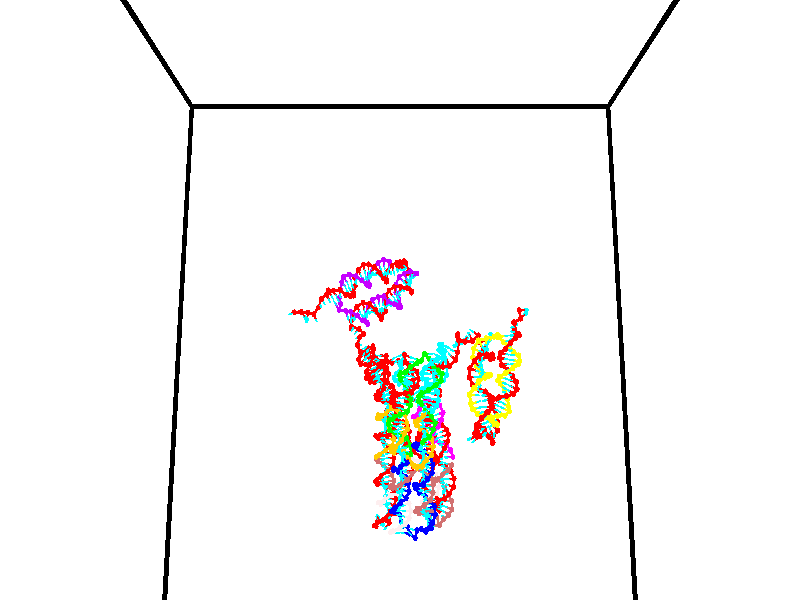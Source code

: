 // switches for output
#declare DRAW_BASES = 1; // possible values are 0, 1; only relevant for DNA ribbons
#declare DRAW_BASES_TYPE = 3; // possible values are 1, 2, 3; only relevant for DNA ribbons
#declare DRAW_FOG = 0; // set to 1 to enable fog

#include "colors.inc"

#include "transforms.inc"
background { rgb <1, 1, 1>}

#default {
   normal{
       ripples 0.25
       frequency 0.20
       turbulence 0.2
       lambda 5
   }
	finish {
		phong 0.1
		phong_size 40.
	}
}

// original window dimensions: 1024x640


// camera settings

camera {
	sky <0, 0.179814, -0.983701>
	up <0, 0.179814, -0.983701>
	right 1.6 * <1, 0, 0>
	location <35, 94.9851, 44.8844>
	look_at <35, 29.7336, 32.9568>
	direction <0, -65.2515, -11.9276>
	angle 67.0682
}


# declare cpy_camera_pos = <35, 94.9851, 44.8844>;
# if (DRAW_FOG = 1)
fog {
	fog_type 2
	up vnormalize(cpy_camera_pos)
	color rgbt<1,1,1,0.3>
	distance 1e-5
	fog_alt 3e-3
	fog_offset 56
}
# end


// LIGHTS

# declare lum = 6;
global_settings {
	ambient_light rgb lum * <0.05, 0.05, 0.05>
	max_trace_level 15
}# declare cpy_direct_light_amount = 0.25;
light_source
{	1000 * <-1, -1.16352, -0.803886>,
	rgb lum * cpy_direct_light_amount
	parallel
}

light_source
{	1000 * <1, 1.16352, 0.803886>,
	rgb lum * cpy_direct_light_amount
	parallel
}

// strand 0

// nucleotide -1

// particle -1
sphere {
	<24.279118, 34.568226, 34.901180> 0.250000
	pigment { color rgbt <1,0,0,0> }
	no_shadow
}
cylinder {
	<24.113417, 34.906593, 35.035526>,  <24.013996, 35.109615, 35.116135>, 0.100000
	pigment { color rgbt <1,0,0,0> }
	no_shadow
}
cylinder {
	<24.113417, 34.906593, 35.035526>,  <24.279118, 34.568226, 34.901180>, 0.100000
	pigment { color rgbt <1,0,0,0> }
	no_shadow
}

// particle -1
sphere {
	<24.113417, 34.906593, 35.035526> 0.100000
	pigment { color rgbt <1,0,0,0> }
	no_shadow
}
sphere {
	0, 1
	scale<0.080000,0.200000,0.300000>
	matrix <0.063003, -0.341484, 0.937773,
		0.907978, 0.409637, 0.088166,
		-0.414254, 0.845923, 0.335869,
		23.989141, 35.160370, 35.136288>
	pigment { color rgbt <0,1,1,0> }
	no_shadow
}
cylinder {
	<24.898119, 34.142136, 34.783684>,  <24.279118, 34.568226, 34.901180>, 0.130000
	pigment { color rgbt <1,0,0,0> }
	no_shadow
}

// nucleotide -1

// particle -1
sphere {
	<24.898119, 34.142136, 34.783684> 0.250000
	pigment { color rgbt <1,0,0,0> }
	no_shadow
}
cylinder {
	<25.162443, 34.212307, 35.075588>,  <25.321037, 34.254410, 35.250732>, 0.100000
	pigment { color rgbt <1,0,0,0> }
	no_shadow
}
cylinder {
	<25.162443, 34.212307, 35.075588>,  <24.898119, 34.142136, 34.783684>, 0.100000
	pigment { color rgbt <1,0,0,0> }
	no_shadow
}

// particle -1
sphere {
	<25.162443, 34.212307, 35.075588> 0.100000
	pigment { color rgbt <1,0,0,0> }
	no_shadow
}
sphere {
	0, 1
	scale<0.080000,0.200000,0.300000>
	matrix <-0.067062, -0.954611, 0.290207,
		0.747552, -0.240711, -0.619051,
		0.660810, 0.175430, 0.729764,
		25.360685, 34.264935, 35.294518>
	pigment { color rgbt <0,1,1,0> }
	no_shadow
}
cylinder {
	<25.543856, 33.710766, 34.784088>,  <24.898119, 34.142136, 34.783684>, 0.130000
	pigment { color rgbt <1,0,0,0> }
	no_shadow
}

// nucleotide -1

// particle -1
sphere {
	<25.543856, 33.710766, 34.784088> 0.250000
	pigment { color rgbt <1,0,0,0> }
	no_shadow
}
cylinder {
	<25.490295, 33.811287, 35.167530>,  <25.458160, 33.871601, 35.397594>, 0.100000
	pigment { color rgbt <1,0,0,0> }
	no_shadow
}
cylinder {
	<25.490295, 33.811287, 35.167530>,  <25.543856, 33.710766, 34.784088>, 0.100000
	pigment { color rgbt <1,0,0,0> }
	no_shadow
}

// particle -1
sphere {
	<25.490295, 33.811287, 35.167530> 0.100000
	pigment { color rgbt <1,0,0,0> }
	no_shadow
}
sphere {
	0, 1
	scale<0.080000,0.200000,0.300000>
	matrix <0.182752, -0.944459, 0.273126,
		0.973998, 0.211758, 0.080536,
		-0.133899, 0.251307, 0.958601,
		25.450125, 33.886681, 35.455109>
	pigment { color rgbt <0,1,1,0> }
	no_shadow
}
cylinder {
	<26.060339, 33.177986, 34.842808>,  <25.543856, 33.710766, 34.784088>, 0.130000
	pigment { color rgbt <1,0,0,0> }
	no_shadow
}

// nucleotide -1

// particle -1
sphere {
	<26.060339, 33.177986, 34.842808> 0.250000
	pigment { color rgbt <1,0,0,0> }
	no_shadow
}
cylinder {
	<26.154724, 32.864555, 35.072704>,  <26.211355, 32.676495, 35.210644>, 0.100000
	pigment { color rgbt <1,0,0,0> }
	no_shadow
}
cylinder {
	<26.154724, 32.864555, 35.072704>,  <26.060339, 33.177986, 34.842808>, 0.100000
	pigment { color rgbt <1,0,0,0> }
	no_shadow
}

// particle -1
sphere {
	<26.154724, 32.864555, 35.072704> 0.100000
	pigment { color rgbt <1,0,0,0> }
	no_shadow
}
sphere {
	0, 1
	scale<0.080000,0.200000,0.300000>
	matrix <0.747404, -0.231652, -0.622676,
		0.621055, 0.576491, 0.530988,
		0.235963, -0.783579, 0.574740,
		26.225513, 32.629482, 35.245125>
	pigment { color rgbt <0,1,1,0> }
	no_shadow
}
cylinder {
	<26.569929, 33.235237, 34.213940>,  <26.060339, 33.177986, 34.842808>, 0.130000
	pigment { color rgbt <1,0,0,0> }
	no_shadow
}

// nucleotide -1

// particle -1
sphere {
	<26.569929, 33.235237, 34.213940> 0.250000
	pigment { color rgbt <1,0,0,0> }
	no_shadow
}
cylinder {
	<26.742327, 33.595318, 34.238884>,  <26.845766, 33.811367, 34.253849>, 0.100000
	pigment { color rgbt <1,0,0,0> }
	no_shadow
}
cylinder {
	<26.742327, 33.595318, 34.238884>,  <26.569929, 33.235237, 34.213940>, 0.100000
	pigment { color rgbt <1,0,0,0> }
	no_shadow
}

// particle -1
sphere {
	<26.742327, 33.595318, 34.238884> 0.100000
	pigment { color rgbt <1,0,0,0> }
	no_shadow
}
sphere {
	0, 1
	scale<0.080000,0.200000,0.300000>
	matrix <0.765208, -0.327988, -0.553968,
		-0.478227, 0.286474, -0.830199,
		0.430993, 0.900198, 0.062360,
		26.871624, 33.865376, 34.257591>
	pigment { color rgbt <0,1,1,0> }
	no_shadow
}
cylinder {
	<26.817924, 33.345490, 33.517498>,  <26.569929, 33.235237, 34.213940>, 0.130000
	pigment { color rgbt <1,0,0,0> }
	no_shadow
}

// nucleotide -1

// particle -1
sphere {
	<26.817924, 33.345490, 33.517498> 0.250000
	pigment { color rgbt <1,0,0,0> }
	no_shadow
}
cylinder {
	<27.027653, 33.583149, 33.761490>,  <27.153490, 33.725742, 33.907887>, 0.100000
	pigment { color rgbt <1,0,0,0> }
	no_shadow
}
cylinder {
	<27.027653, 33.583149, 33.761490>,  <26.817924, 33.345490, 33.517498>, 0.100000
	pigment { color rgbt <1,0,0,0> }
	no_shadow
}

// particle -1
sphere {
	<27.027653, 33.583149, 33.761490> 0.100000
	pigment { color rgbt <1,0,0,0> }
	no_shadow
}
sphere {
	0, 1
	scale<0.080000,0.200000,0.300000>
	matrix <0.832436, -0.206830, -0.514074,
		-0.179271, 0.777312, -0.603032,
		0.524321, 0.594144, 0.609984,
		27.184950, 33.761391, 33.944485>
	pigment { color rgbt <0,1,1,0> }
	no_shadow
}
cylinder {
	<27.384392, 33.578182, 33.197216>,  <26.817924, 33.345490, 33.517498>, 0.130000
	pigment { color rgbt <1,0,0,0> }
	no_shadow
}

// nucleotide -1

// particle -1
sphere {
	<27.384392, 33.578182, 33.197216> 0.250000
	pigment { color rgbt <1,0,0,0> }
	no_shadow
}
cylinder {
	<27.580784, 33.726585, 33.512505>,  <27.698620, 33.815628, 33.701679>, 0.100000
	pigment { color rgbt <1,0,0,0> }
	no_shadow
}
cylinder {
	<27.580784, 33.726585, 33.512505>,  <27.384392, 33.578182, 33.197216>, 0.100000
	pigment { color rgbt <1,0,0,0> }
	no_shadow
}

// particle -1
sphere {
	<27.580784, 33.726585, 33.512505> 0.100000
	pigment { color rgbt <1,0,0,0> }
	no_shadow
}
sphere {
	0, 1
	scale<0.080000,0.200000,0.300000>
	matrix <0.871154, -0.214615, -0.441623,
		0.005319, 0.903490, -0.428575,
		0.490981, 0.371006, 0.788221,
		27.728079, 33.837887, 33.748970>
	pigment { color rgbt <0,1,1,0> }
	no_shadow
}
cylinder {
	<27.659637, 34.285946, 32.953468>,  <27.384392, 33.578182, 33.197216>, 0.130000
	pigment { color rgbt <1,0,0,0> }
	no_shadow
}

// nucleotide -1

// particle -1
sphere {
	<27.659637, 34.285946, 32.953468> 0.250000
	pigment { color rgbt <1,0,0,0> }
	no_shadow
}
cylinder {
	<27.867922, 34.150387, 33.266903>,  <27.992893, 34.069050, 33.454964>, 0.100000
	pigment { color rgbt <1,0,0,0> }
	no_shadow
}
cylinder {
	<27.867922, 34.150387, 33.266903>,  <27.659637, 34.285946, 32.953468>, 0.100000
	pigment { color rgbt <1,0,0,0> }
	no_shadow
}

// particle -1
sphere {
	<27.867922, 34.150387, 33.266903> 0.100000
	pigment { color rgbt <1,0,0,0> }
	no_shadow
}
sphere {
	0, 1
	scale<0.080000,0.200000,0.300000>
	matrix <0.835527, 0.013765, -0.549276,
		0.175365, 0.940721, 0.290330,
		0.520712, -0.338902, 0.783584,
		28.024136, 34.048717, 33.501980>
	pigment { color rgbt <0,1,1,0> }
	no_shadow
}
cylinder {
	<28.220123, 34.746166, 33.068592>,  <27.659637, 34.285946, 32.953468>, 0.130000
	pigment { color rgbt <1,0,0,0> }
	no_shadow
}

// nucleotide -1

// particle -1
sphere {
	<28.220123, 34.746166, 33.068592> 0.250000
	pigment { color rgbt <1,0,0,0> }
	no_shadow
}
cylinder {
	<28.330063, 34.395863, 33.227341>,  <28.396027, 34.185680, 33.322590>, 0.100000
	pigment { color rgbt <1,0,0,0> }
	no_shadow
}
cylinder {
	<28.330063, 34.395863, 33.227341>,  <28.220123, 34.746166, 33.068592>, 0.100000
	pigment { color rgbt <1,0,0,0> }
	no_shadow
}

// particle -1
sphere {
	<28.330063, 34.395863, 33.227341> 0.100000
	pigment { color rgbt <1,0,0,0> }
	no_shadow
}
sphere {
	0, 1
	scale<0.080000,0.200000,0.300000>
	matrix <0.842310, 0.020264, -0.538612,
		0.463651, 0.482327, 0.743229,
		0.274847, -0.875757, 0.396873,
		28.412518, 34.133137, 33.346401>
	pigment { color rgbt <0,1,1,0> }
	no_shadow
}
cylinder {
	<28.894588, 34.867504, 33.024017>,  <28.220123, 34.746166, 33.068592>, 0.130000
	pigment { color rgbt <1,0,0,0> }
	no_shadow
}

// nucleotide -1

// particle -1
sphere {
	<28.894588, 34.867504, 33.024017> 0.250000
	pigment { color rgbt <1,0,0,0> }
	no_shadow
}
cylinder {
	<28.853952, 34.480331, 33.115921>,  <28.829571, 34.248028, 33.171062>, 0.100000
	pigment { color rgbt <1,0,0,0> }
	no_shadow
}
cylinder {
	<28.853952, 34.480331, 33.115921>,  <28.894588, 34.867504, 33.024017>, 0.100000
	pigment { color rgbt <1,0,0,0> }
	no_shadow
}

// particle -1
sphere {
	<28.853952, 34.480331, 33.115921> 0.100000
	pigment { color rgbt <1,0,0,0> }
	no_shadow
}
sphere {
	0, 1
	scale<0.080000,0.200000,0.300000>
	matrix <0.891255, -0.191157, -0.411246,
		0.441977, 0.162993, 0.882094,
		-0.101588, -0.967932, 0.229755,
		28.823477, 34.189953, 33.184849>
	pigment { color rgbt <0,1,1,0> }
	no_shadow
}
cylinder {
	<29.475328, 34.588310, 33.428566>,  <28.894588, 34.867504, 33.024017>, 0.130000
	pigment { color rgbt <1,0,0,0> }
	no_shadow
}

// nucleotide -1

// particle -1
sphere {
	<29.475328, 34.588310, 33.428566> 0.250000
	pigment { color rgbt <1,0,0,0> }
	no_shadow
}
cylinder {
	<29.335583, 34.255390, 33.256420>,  <29.251736, 34.055637, 33.153133>, 0.100000
	pigment { color rgbt <1,0,0,0> }
	no_shadow
}
cylinder {
	<29.335583, 34.255390, 33.256420>,  <29.475328, 34.588310, 33.428566>, 0.100000
	pigment { color rgbt <1,0,0,0> }
	no_shadow
}

// particle -1
sphere {
	<29.335583, 34.255390, 33.256420> 0.100000
	pigment { color rgbt <1,0,0,0> }
	no_shadow
}
sphere {
	0, 1
	scale<0.080000,0.200000,0.300000>
	matrix <0.928590, -0.246201, -0.277680,
		0.125159, -0.496643, 0.858884,
		-0.349366, -0.832305, -0.430363,
		29.230774, 34.005699, 33.127312>
	pigment { color rgbt <0,1,1,0> }
	no_shadow
}
cylinder {
	<29.949165, 34.182606, 33.455708>,  <29.475328, 34.588310, 33.428566>, 0.130000
	pigment { color rgbt <1,0,0,0> }
	no_shadow
}

// nucleotide -1

// particle -1
sphere {
	<29.949165, 34.182606, 33.455708> 0.250000
	pigment { color rgbt <1,0,0,0> }
	no_shadow
}
cylinder {
	<29.730566, 34.016190, 33.164986>,  <29.599405, 33.916340, 32.990551>, 0.100000
	pigment { color rgbt <1,0,0,0> }
	no_shadow
}
cylinder {
	<29.730566, 34.016190, 33.164986>,  <29.949165, 34.182606, 33.455708>, 0.100000
	pigment { color rgbt <1,0,0,0> }
	no_shadow
}

// particle -1
sphere {
	<29.730566, 34.016190, 33.164986> 0.100000
	pigment { color rgbt <1,0,0,0> }
	no_shadow
}
sphere {
	0, 1
	scale<0.080000,0.200000,0.300000>
	matrix <0.837379, -0.283484, -0.467368,
		-0.011593, -0.864028, 0.503310,
		-0.546499, -0.416043, -0.726806,
		29.566616, 33.891376, 32.946945>
	pigment { color rgbt <0,1,1,0> }
	no_shadow
}
cylinder {
	<30.189005, 33.483150, 33.268078>,  <29.949165, 34.182606, 33.455708>, 0.130000
	pigment { color rgbt <1,0,0,0> }
	no_shadow
}

// nucleotide -1

// particle -1
sphere {
	<30.189005, 33.483150, 33.268078> 0.250000
	pigment { color rgbt <1,0,0,0> }
	no_shadow
}
cylinder {
	<29.970194, 33.589180, 32.950462>,  <29.838907, 33.652798, 32.759892>, 0.100000
	pigment { color rgbt <1,0,0,0> }
	no_shadow
}
cylinder {
	<29.970194, 33.589180, 32.950462>,  <30.189005, 33.483150, 33.268078>, 0.100000
	pigment { color rgbt <1,0,0,0> }
	no_shadow
}

// particle -1
sphere {
	<29.970194, 33.589180, 32.950462> 0.100000
	pigment { color rgbt <1,0,0,0> }
	no_shadow
}
sphere {
	0, 1
	scale<0.080000,0.200000,0.300000>
	matrix <0.705032, -0.365514, -0.607725,
		-0.451323, -0.892265, 0.013061,
		-0.547026, 0.265072, -0.794040,
		29.806086, 33.668701, 32.712250>
	pigment { color rgbt <0,1,1,0> }
	no_shadow
}
cylinder {
	<30.127409, 32.867233, 32.863369>,  <30.189005, 33.483150, 33.268078>, 0.130000
	pigment { color rgbt <1,0,0,0> }
	no_shadow
}

// nucleotide -1

// particle -1
sphere {
	<30.127409, 32.867233, 32.863369> 0.250000
	pigment { color rgbt <1,0,0,0> }
	no_shadow
}
cylinder {
	<30.077297, 33.168713, 32.605301>,  <30.047230, 33.349602, 32.450462>, 0.100000
	pigment { color rgbt <1,0,0,0> }
	no_shadow
}
cylinder {
	<30.077297, 33.168713, 32.605301>,  <30.127409, 32.867233, 32.863369>, 0.100000
	pigment { color rgbt <1,0,0,0> }
	no_shadow
}

// particle -1
sphere {
	<30.077297, 33.168713, 32.605301> 0.100000
	pigment { color rgbt <1,0,0,0> }
	no_shadow
}
sphere {
	0, 1
	scale<0.080000,0.200000,0.300000>
	matrix <0.697274, -0.395713, -0.597679,
		-0.705772, -0.524736, -0.475960,
		-0.125280, 0.753700, -0.645168,
		30.039713, 33.394821, 32.411751>
	pigment { color rgbt <0,1,1,0> }
	no_shadow
}
cylinder {
	<30.288900, 32.607132, 32.232735>,  <30.127409, 32.867233, 32.863369>, 0.130000
	pigment { color rgbt <1,0,0,0> }
	no_shadow
}

// nucleotide -1

// particle -1
sphere {
	<30.288900, 32.607132, 32.232735> 0.250000
	pigment { color rgbt <1,0,0,0> }
	no_shadow
}
cylinder {
	<30.330822, 32.997986, 32.158741>,  <30.355976, 33.232498, 32.114346>, 0.100000
	pigment { color rgbt <1,0,0,0> }
	no_shadow
}
cylinder {
	<30.330822, 32.997986, 32.158741>,  <30.288900, 32.607132, 32.232735>, 0.100000
	pigment { color rgbt <1,0,0,0> }
	no_shadow
}

// particle -1
sphere {
	<30.330822, 32.997986, 32.158741> 0.100000
	pigment { color rgbt <1,0,0,0> }
	no_shadow
}
sphere {
	0, 1
	scale<0.080000,0.200000,0.300000>
	matrix <0.658424, -0.207579, -0.723456,
		-0.745314, -0.045974, -0.665126,
		0.104806, 0.977137, -0.184982,
		30.362265, 33.291126, 32.103245>
	pigment { color rgbt <0,1,1,0> }
	no_shadow
}
cylinder {
	<30.195986, 32.673634, 31.482149>,  <30.288900, 32.607132, 32.232735>, 0.130000
	pigment { color rgbt <1,0,0,0> }
	no_shadow
}

// nucleotide -1

// particle -1
sphere {
	<30.195986, 32.673634, 31.482149> 0.250000
	pigment { color rgbt <1,0,0,0> }
	no_shadow
}
cylinder {
	<30.394020, 33.007954, 31.577084>,  <30.512840, 33.208546, 31.634045>, 0.100000
	pigment { color rgbt <1,0,0,0> }
	no_shadow
}
cylinder {
	<30.394020, 33.007954, 31.577084>,  <30.195986, 32.673634, 31.482149>, 0.100000
	pigment { color rgbt <1,0,0,0> }
	no_shadow
}

// particle -1
sphere {
	<30.394020, 33.007954, 31.577084> 0.100000
	pigment { color rgbt <1,0,0,0> }
	no_shadow
}
sphere {
	0, 1
	scale<0.080000,0.200000,0.300000>
	matrix <0.737843, -0.260209, -0.622800,
		-0.458780, 0.483454, -0.745515,
		0.495085, 0.835801, 0.237334,
		30.542545, 33.258694, 31.648283>
	pigment { color rgbt <0,1,1,0> }
	no_shadow
}
cylinder {
	<30.599869, 32.912907, 30.854513>,  <30.195986, 32.673634, 31.482149>, 0.130000
	pigment { color rgbt <1,0,0,0> }
	no_shadow
}

// nucleotide -1

// particle -1
sphere {
	<30.599869, 32.912907, 30.854513> 0.250000
	pigment { color rgbt <1,0,0,0> }
	no_shadow
}
cylinder {
	<30.774483, 33.063042, 31.181574>,  <30.879251, 33.153122, 31.377811>, 0.100000
	pigment { color rgbt <1,0,0,0> }
	no_shadow
}
cylinder {
	<30.774483, 33.063042, 31.181574>,  <30.599869, 32.912907, 30.854513>, 0.100000
	pigment { color rgbt <1,0,0,0> }
	no_shadow
}

// particle -1
sphere {
	<30.774483, 33.063042, 31.181574> 0.100000
	pigment { color rgbt <1,0,0,0> }
	no_shadow
}
sphere {
	0, 1
	scale<0.080000,0.200000,0.300000>
	matrix <0.899684, -0.179648, -0.397864,
		-0.002443, 0.909312, -0.416108,
		0.436536, 0.375338, 0.817654,
		30.905443, 33.175644, 31.426870>
	pigment { color rgbt <0,1,1,0> }
	no_shadow
}
cylinder {
	<31.146814, 33.228230, 30.450296>,  <30.599869, 32.912907, 30.854513>, 0.130000
	pigment { color rgbt <1,0,0,0> }
	no_shadow
}

// nucleotide -1

// particle -1
sphere {
	<31.146814, 33.228230, 30.450296> 0.250000
	pigment { color rgbt <1,0,0,0> }
	no_shadow
}
cylinder {
	<31.246721, 33.201572, 30.836700>,  <31.306665, 33.185577, 31.068542>, 0.100000
	pigment { color rgbt <1,0,0,0> }
	no_shadow
}
cylinder {
	<31.246721, 33.201572, 30.836700>,  <31.146814, 33.228230, 30.450296>, 0.100000
	pigment { color rgbt <1,0,0,0> }
	no_shadow
}

// particle -1
sphere {
	<31.246721, 33.201572, 30.836700> 0.100000
	pigment { color rgbt <1,0,0,0> }
	no_shadow
}
sphere {
	0, 1
	scale<0.080000,0.200000,0.300000>
	matrix <0.890736, -0.375429, -0.256207,
		0.379743, 0.924452, -0.034406,
		0.249768, -0.066646, 0.966009,
		31.321651, 33.181580, 31.126503>
	pigment { color rgbt <0,1,1,0> }
	no_shadow
}
cylinder {
	<31.709400, 33.621315, 30.515736>,  <31.146814, 33.228230, 30.450296>, 0.130000
	pigment { color rgbt <1,0,0,0> }
	no_shadow
}

// nucleotide -1

// particle -1
sphere {
	<31.709400, 33.621315, 30.515736> 0.250000
	pigment { color rgbt <1,0,0,0> }
	no_shadow
}
cylinder {
	<31.703070, 33.359291, 30.817902>,  <31.699270, 33.202076, 30.999201>, 0.100000
	pigment { color rgbt <1,0,0,0> }
	no_shadow
}
cylinder {
	<31.703070, 33.359291, 30.817902>,  <31.709400, 33.621315, 30.515736>, 0.100000
	pigment { color rgbt <1,0,0,0> }
	no_shadow
}

// particle -1
sphere {
	<31.703070, 33.359291, 30.817902> 0.100000
	pigment { color rgbt <1,0,0,0> }
	no_shadow
}
sphere {
	0, 1
	scale<0.080000,0.200000,0.300000>
	matrix <0.907387, -0.326762, -0.264339,
		0.419998, 0.681270, 0.599561,
		-0.015827, -0.655055, 0.755415,
		31.698322, 33.162773, 31.044527>
	pigment { color rgbt <0,1,1,0> }
	no_shadow
}
cylinder {
	<32.300789, 33.565796, 30.724163>,  <31.709400, 33.621315, 30.515736>, 0.130000
	pigment { color rgbt <1,0,0,0> }
	no_shadow
}

// nucleotide -1

// particle -1
sphere {
	<32.300789, 33.565796, 30.724163> 0.250000
	pigment { color rgbt <1,0,0,0> }
	no_shadow
}
cylinder {
	<32.162243, 33.234921, 30.901157>,  <32.079113, 33.036396, 31.007355>, 0.100000
	pigment { color rgbt <1,0,0,0> }
	no_shadow
}
cylinder {
	<32.162243, 33.234921, 30.901157>,  <32.300789, 33.565796, 30.724163>, 0.100000
	pigment { color rgbt <1,0,0,0> }
	no_shadow
}

// particle -1
sphere {
	<32.162243, 33.234921, 30.901157> 0.100000
	pigment { color rgbt <1,0,0,0> }
	no_shadow
}
sphere {
	0, 1
	scale<0.080000,0.200000,0.300000>
	matrix <0.828371, -0.491060, -0.269558,
		0.440262, 0.273176, 0.855304,
		-0.346369, -0.827185, 0.442486,
		32.058331, 32.986767, 31.033903>
	pigment { color rgbt <0,1,1,0> }
	no_shadow
}
cylinder {
	<32.884342, 33.409782, 31.194851>,  <32.300789, 33.565796, 30.724163>, 0.130000
	pigment { color rgbt <1,0,0,0> }
	no_shadow
}

// nucleotide -1

// particle -1
sphere {
	<32.884342, 33.409782, 31.194851> 0.250000
	pigment { color rgbt <1,0,0,0> }
	no_shadow
}
cylinder {
	<32.655273, 33.082268, 31.178680>,  <32.517834, 32.885757, 31.168978>, 0.100000
	pigment { color rgbt <1,0,0,0> }
	no_shadow
}
cylinder {
	<32.655273, 33.082268, 31.178680>,  <32.884342, 33.409782, 31.194851>, 0.100000
	pigment { color rgbt <1,0,0,0> }
	no_shadow
}

// particle -1
sphere {
	<32.655273, 33.082268, 31.178680> 0.100000
	pigment { color rgbt <1,0,0,0> }
	no_shadow
}
sphere {
	0, 1
	scale<0.080000,0.200000,0.300000>
	matrix <0.819635, -0.570926, -0.047354,
		0.015692, -0.060254, 0.998060,
		-0.572672, -0.818787, -0.040428,
		32.483471, 32.836632, 31.166552>
	pigment { color rgbt <0,1,1,0> }
	no_shadow
}
cylinder {
	<33.254601, 32.948776, 31.620600>,  <32.884342, 33.409782, 31.194851>, 0.130000
	pigment { color rgbt <1,0,0,0> }
	no_shadow
}

// nucleotide -1

// particle -1
sphere {
	<33.254601, 32.948776, 31.620600> 0.250000
	pigment { color rgbt <1,0,0,0> }
	no_shadow
}
cylinder {
	<33.012817, 32.716618, 31.402328>,  <32.867748, 32.577320, 31.271366>, 0.100000
	pigment { color rgbt <1,0,0,0> }
	no_shadow
}
cylinder {
	<33.012817, 32.716618, 31.402328>,  <33.254601, 32.948776, 31.620600>, 0.100000
	pigment { color rgbt <1,0,0,0> }
	no_shadow
}

// particle -1
sphere {
	<33.012817, 32.716618, 31.402328> 0.100000
	pigment { color rgbt <1,0,0,0> }
	no_shadow
}
sphere {
	0, 1
	scale<0.080000,0.200000,0.300000>
	matrix <0.788888, -0.531398, -0.308661,
		-0.110823, -0.617051, 0.779081,
		-0.604461, -0.580401, -0.545676,
		32.831478, 32.542496, 31.238626>
	pigment { color rgbt <0,1,1,0> }
	no_shadow
}
cylinder {
	<33.502853, 32.319660, 31.745209>,  <33.254601, 32.948776, 31.620600>, 0.130000
	pigment { color rgbt <1,0,0,0> }
	no_shadow
}

// nucleotide -1

// particle -1
sphere {
	<33.502853, 32.319660, 31.745209> 0.250000
	pigment { color rgbt <1,0,0,0> }
	no_shadow
}
cylinder {
	<33.314690, 32.278183, 31.394674>,  <33.201790, 32.253296, 31.184353>, 0.100000
	pigment { color rgbt <1,0,0,0> }
	no_shadow
}
cylinder {
	<33.314690, 32.278183, 31.394674>,  <33.502853, 32.319660, 31.745209>, 0.100000
	pigment { color rgbt <1,0,0,0> }
	no_shadow
}

// particle -1
sphere {
	<33.314690, 32.278183, 31.394674> 0.100000
	pigment { color rgbt <1,0,0,0> }
	no_shadow
}
sphere {
	0, 1
	scale<0.080000,0.200000,0.300000>
	matrix <0.836179, -0.369723, -0.405104,
		-0.281993, -0.923338, 0.260629,
		-0.470408, -0.103696, -0.876335,
		33.173569, 32.247074, 31.131773>
	pigment { color rgbt <0,1,1,0> }
	no_shadow
}
cylinder {
	<33.580933, 31.663755, 31.655518>,  <33.502853, 32.319660, 31.745209>, 0.130000
	pigment { color rgbt <1,0,0,0> }
	no_shadow
}

// nucleotide -1

// particle -1
sphere {
	<33.580933, 31.663755, 31.655518> 0.250000
	pigment { color rgbt <1,0,0,0> }
	no_shadow
}
cylinder {
	<33.497631, 31.806046, 31.291080>,  <33.447651, 31.891418, 31.072418>, 0.100000
	pigment { color rgbt <1,0,0,0> }
	no_shadow
}
cylinder {
	<33.497631, 31.806046, 31.291080>,  <33.580933, 31.663755, 31.655518>, 0.100000
	pigment { color rgbt <1,0,0,0> }
	no_shadow
}

// particle -1
sphere {
	<33.497631, 31.806046, 31.291080> 0.100000
	pigment { color rgbt <1,0,0,0> }
	no_shadow
}
sphere {
	0, 1
	scale<0.080000,0.200000,0.300000>
	matrix <0.734671, -0.558044, -0.385806,
		-0.645671, -0.749699, -0.145127,
		-0.208251, 0.355724, -0.911094,
		33.435154, 31.912764, 31.017752>
	pigment { color rgbt <0,1,1,0> }
	no_shadow
}
cylinder {
	<33.533844, 31.088028, 31.264179>,  <33.580933, 31.663755, 31.655518>, 0.130000
	pigment { color rgbt <1,0,0,0> }
	no_shadow
}

// nucleotide -1

// particle -1
sphere {
	<33.533844, 31.088028, 31.264179> 0.250000
	pigment { color rgbt <1,0,0,0> }
	no_shadow
}
cylinder {
	<33.617638, 31.396532, 31.023754>,  <33.667915, 31.581635, 30.879499>, 0.100000
	pigment { color rgbt <1,0,0,0> }
	no_shadow
}
cylinder {
	<33.617638, 31.396532, 31.023754>,  <33.533844, 31.088028, 31.264179>, 0.100000
	pigment { color rgbt <1,0,0,0> }
	no_shadow
}

// particle -1
sphere {
	<33.617638, 31.396532, 31.023754> 0.100000
	pigment { color rgbt <1,0,0,0> }
	no_shadow
}
sphere {
	0, 1
	scale<0.080000,0.200000,0.300000>
	matrix <0.732457, -0.531001, -0.426082,
		-0.647784, -0.350996, -0.676149,
		0.209483, 0.771259, -0.601063,
		33.680481, 31.627911, 30.843435>
	pigment { color rgbt <0,1,1,0> }
	no_shadow
}
cylinder {
	<33.631874, 30.889328, 30.506147>,  <33.533844, 31.088028, 31.264179>, 0.130000
	pigment { color rgbt <1,0,0,0> }
	no_shadow
}

// nucleotide -1

// particle -1
sphere {
	<33.631874, 30.889328, 30.506147> 0.250000
	pigment { color rgbt <1,0,0,0> }
	no_shadow
}
cylinder {
	<33.849403, 31.186911, 30.661472>,  <33.979919, 31.365459, 30.754667>, 0.100000
	pigment { color rgbt <1,0,0,0> }
	no_shadow
}
cylinder {
	<33.849403, 31.186911, 30.661472>,  <33.631874, 30.889328, 30.506147>, 0.100000
	pigment { color rgbt <1,0,0,0> }
	no_shadow
}

// particle -1
sphere {
	<33.849403, 31.186911, 30.661472> 0.100000
	pigment { color rgbt <1,0,0,0> }
	no_shadow
}
sphere {
	0, 1
	scale<0.080000,0.200000,0.300000>
	matrix <0.836213, -0.519399, -0.175991,
		0.070759, 0.420419, -0.904567,
		0.543821, 0.743957, 0.388312,
		34.012550, 31.410097, 30.777966>
	pigment { color rgbt <0,1,1,0> }
	no_shadow
}
cylinder {
	<34.118500, 31.237207, 30.041567>,  <33.631874, 30.889328, 30.506147>, 0.130000
	pigment { color rgbt <1,0,0,0> }
	no_shadow
}

// nucleotide -1

// particle -1
sphere {
	<34.118500, 31.237207, 30.041567> 0.250000
	pigment { color rgbt <1,0,0,0> }
	no_shadow
}
cylinder {
	<34.251965, 31.224678, 30.418436>,  <34.332043, 31.217161, 30.644558>, 0.100000
	pigment { color rgbt <1,0,0,0> }
	no_shadow
}
cylinder {
	<34.251965, 31.224678, 30.418436>,  <34.118500, 31.237207, 30.041567>, 0.100000
	pigment { color rgbt <1,0,0,0> }
	no_shadow
}

// particle -1
sphere {
	<34.251965, 31.224678, 30.418436> 0.100000
	pigment { color rgbt <1,0,0,0> }
	no_shadow
}
sphere {
	0, 1
	scale<0.080000,0.200000,0.300000>
	matrix <0.863787, -0.390123, -0.318867,
		0.377551, 0.920230, -0.103113,
		0.333658, -0.031321, 0.942174,
		34.352062, 31.215282, 30.701088>
	pigment { color rgbt <0,1,1,0> }
	no_shadow
}
cylinder {
	<34.687428, 31.452831, 29.837292>,  <34.118500, 31.237207, 30.041567>, 0.130000
	pigment { color rgbt <1,0,0,0> }
	no_shadow
}

// nucleotide -1

// particle -1
sphere {
	<34.687428, 31.452831, 29.837292> 0.250000
	pigment { color rgbt <1,0,0,0> }
	no_shadow
}
cylinder {
	<34.712002, 31.280489, 30.197422>,  <34.726746, 31.177084, 30.413500>, 0.100000
	pigment { color rgbt <1,0,0,0> }
	no_shadow
}
cylinder {
	<34.712002, 31.280489, 30.197422>,  <34.687428, 31.452831, 29.837292>, 0.100000
	pigment { color rgbt <1,0,0,0> }
	no_shadow
}

// particle -1
sphere {
	<34.712002, 31.280489, 30.197422> 0.100000
	pigment { color rgbt <1,0,0,0> }
	no_shadow
}
sphere {
	0, 1
	scale<0.080000,0.200000,0.300000>
	matrix <0.867683, -0.422765, -0.261527,
		0.493307, 0.797266, 0.347873,
		0.061438, -0.430856, 0.900327,
		34.730434, 31.151232, 30.467520>
	pigment { color rgbt <0,1,1,0> }
	no_shadow
}
cylinder {
	<34.896534, 30.843821, 30.018770>,  <34.687428, 31.452831, 29.837292>, 0.130000
	pigment { color rgbt <1,0,0,0> }
	no_shadow
}

// nucleotide -1

// particle -1
sphere {
	<34.896534, 30.843821, 30.018770> 0.250000
	pigment { color rgbt <1,0,0,0> }
	no_shadow
}
cylinder {
	<35.239998, 30.641933, 30.054462>,  <35.446075, 30.520802, 30.075878>, 0.100000
	pigment { color rgbt <1,0,0,0> }
	no_shadow
}
cylinder {
	<35.239998, 30.641933, 30.054462>,  <34.896534, 30.843821, 30.018770>, 0.100000
	pigment { color rgbt <1,0,0,0> }
	no_shadow
}

// particle -1
sphere {
	<35.239998, 30.641933, 30.054462> 0.100000
	pigment { color rgbt <1,0,0,0> }
	no_shadow
}
sphere {
	0, 1
	scale<0.080000,0.200000,0.300000>
	matrix <-0.505645, -0.862635, -0.013538,
		0.083807, -0.033495, -0.995919,
		0.858662, -0.504716, 0.089232,
		35.497597, 30.490519, 30.081232>
	pigment { color rgbt <0,1,1,0> }
	no_shadow
}
cylinder {
	<34.707130, 30.205482, 29.806963>,  <34.896534, 30.843821, 30.018770>, 0.130000
	pigment { color rgbt <1,0,0,0> }
	no_shadow
}

// nucleotide -1

// particle -1
sphere {
	<34.707130, 30.205482, 29.806963> 0.250000
	pigment { color rgbt <1,0,0,0> }
	no_shadow
}
cylinder {
	<35.055035, 30.117195, 29.983511>,  <35.263775, 30.064222, 30.089439>, 0.100000
	pigment { color rgbt <1,0,0,0> }
	no_shadow
}
cylinder {
	<35.055035, 30.117195, 29.983511>,  <34.707130, 30.205482, 29.806963>, 0.100000
	pigment { color rgbt <1,0,0,0> }
	no_shadow
}

// particle -1
sphere {
	<35.055035, 30.117195, 29.983511> 0.100000
	pigment { color rgbt <1,0,0,0> }
	no_shadow
}
sphere {
	0, 1
	scale<0.080000,0.200000,0.300000>
	matrix <-0.257769, -0.965884, 0.024945,
		0.420807, -0.135468, -0.896978,
		0.869757, -0.220716, 0.441370,
		35.315960, 30.050980, 30.115923>
	pigment { color rgbt <0,1,1,0> }
	no_shadow
}
cylinder {
	<34.997986, 29.777277, 29.363472>,  <34.707130, 30.205482, 29.806963>, 0.130000
	pigment { color rgbt <1,0,0,0> }
	no_shadow
}

// nucleotide -1

// particle -1
sphere {
	<34.997986, 29.777277, 29.363472> 0.250000
	pigment { color rgbt <1,0,0,0> }
	no_shadow
}
cylinder {
	<35.184559, 29.685635, 29.705219>,  <35.296505, 29.630650, 29.910269>, 0.100000
	pigment { color rgbt <1,0,0,0> }
	no_shadow
}
cylinder {
	<35.184559, 29.685635, 29.705219>,  <34.997986, 29.777277, 29.363472>, 0.100000
	pigment { color rgbt <1,0,0,0> }
	no_shadow
}

// particle -1
sphere {
	<35.184559, 29.685635, 29.705219> 0.100000
	pigment { color rgbt <1,0,0,0> }
	no_shadow
}
sphere {
	0, 1
	scale<0.080000,0.200000,0.300000>
	matrix <-0.097247, -0.973303, -0.207906,
		0.879193, 0.013889, -0.476263,
		0.466435, -0.229104, 0.854371,
		35.324490, 29.616903, 29.961531>
	pigment { color rgbt <0,1,1,0> }
	no_shadow
}
cylinder {
	<35.450260, 29.373835, 29.187910>,  <34.997986, 29.777277, 29.363472>, 0.130000
	pigment { color rgbt <1,0,0,0> }
	no_shadow
}

// nucleotide -1

// particle -1
sphere {
	<35.450260, 29.373835, 29.187910> 0.250000
	pigment { color rgbt <1,0,0,0> }
	no_shadow
}
cylinder {
	<35.318432, 29.280247, 29.553783>,  <35.239334, 29.224094, 29.773308>, 0.100000
	pigment { color rgbt <1,0,0,0> }
	no_shadow
}
cylinder {
	<35.318432, 29.280247, 29.553783>,  <35.450260, 29.373835, 29.187910>, 0.100000
	pigment { color rgbt <1,0,0,0> }
	no_shadow
}

// particle -1
sphere {
	<35.318432, 29.280247, 29.553783> 0.100000
	pigment { color rgbt <1,0,0,0> }
	no_shadow
}
sphere {
	0, 1
	scale<0.080000,0.200000,0.300000>
	matrix <-0.366530, -0.861115, -0.352331,
		0.870080, -0.451376, 0.198042,
		-0.329570, -0.233968, 0.914681,
		35.219563, 29.210056, 29.828188>
	pigment { color rgbt <0,1,1,0> }
	no_shadow
}
cylinder {
	<35.659515, 28.706110, 29.238403>,  <35.450260, 29.373835, 29.187910>, 0.130000
	pigment { color rgbt <1,0,0,0> }
	no_shadow
}

// nucleotide -1

// particle -1
sphere {
	<35.659515, 28.706110, 29.238403> 0.250000
	pigment { color rgbt <1,0,0,0> }
	no_shadow
}
cylinder {
	<35.373810, 28.749331, 29.514996>,  <35.202385, 28.775263, 29.680950>, 0.100000
	pigment { color rgbt <1,0,0,0> }
	no_shadow
}
cylinder {
	<35.373810, 28.749331, 29.514996>,  <35.659515, 28.706110, 29.238403>, 0.100000
	pigment { color rgbt <1,0,0,0> }
	no_shadow
}

// particle -1
sphere {
	<35.373810, 28.749331, 29.514996> 0.100000
	pigment { color rgbt <1,0,0,0> }
	no_shadow
}
sphere {
	0, 1
	scale<0.080000,0.200000,0.300000>
	matrix <-0.368041, -0.898358, -0.239789,
		0.595287, -0.425767, 0.681437,
		-0.714269, 0.108053, 0.691480,
		35.159531, 28.781746, 29.722439>
	pigment { color rgbt <0,1,1,0> }
	no_shadow
}
cylinder {
	<35.973656, 28.604994, 29.937138>,  <35.659515, 28.706110, 29.238403>, 0.130000
	pigment { color rgbt <1,0,0,0> }
	no_shadow
}

// nucleotide -1

// particle -1
sphere {
	<35.973656, 28.604994, 29.937138> 0.250000
	pigment { color rgbt <1,0,0,0> }
	no_shadow
}
cylinder {
	<36.294281, 28.605328, 30.176304>,  <36.486656, 28.605528, 30.319803>, 0.100000
	pigment { color rgbt <1,0,0,0> }
	no_shadow
}
cylinder {
	<36.294281, 28.605328, 30.176304>,  <35.973656, 28.604994, 29.937138>, 0.100000
	pigment { color rgbt <1,0,0,0> }
	no_shadow
}

// particle -1
sphere {
	<36.294281, 28.605328, 30.176304> 0.100000
	pigment { color rgbt <1,0,0,0> }
	no_shadow
}
sphere {
	0, 1
	scale<0.080000,0.200000,0.300000>
	matrix <-0.243992, 0.913404, 0.325823,
		-0.545865, -0.407053, 0.732352,
		0.801560, 0.000832, 0.597913,
		36.534748, 28.605577, 30.355679>
	pigment { color rgbt <0,1,1,0> }
	no_shadow
}
cylinder {
	<35.657192, 29.070530, 30.319368>,  <35.973656, 28.604994, 29.937138>, 0.130000
	pigment { color rgbt <1,0,0,0> }
	no_shadow
}

// nucleotide -1

// particle -1
sphere {
	<35.657192, 29.070530, 30.319368> 0.250000
	pigment { color rgbt <1,0,0,0> }
	no_shadow
}
cylinder {
	<36.016266, 29.015024, 30.486660>,  <36.231709, 28.981722, 30.587034>, 0.100000
	pigment { color rgbt <1,0,0,0> }
	no_shadow
}
cylinder {
	<36.016266, 29.015024, 30.486660>,  <35.657192, 29.070530, 30.319368>, 0.100000
	pigment { color rgbt <1,0,0,0> }
	no_shadow
}

// particle -1
sphere {
	<36.016266, 29.015024, 30.486660> 0.100000
	pigment { color rgbt <1,0,0,0> }
	no_shadow
}
sphere {
	0, 1
	scale<0.080000,0.200000,0.300000>
	matrix <-0.258017, 0.603878, 0.754161,
		-0.357208, -0.784906, 0.506286,
		0.897680, -0.138762, 0.418229,
		36.285568, 28.973396, 30.612129>
	pigment { color rgbt <0,1,1,0> }
	no_shadow
}
cylinder {
	<35.711819, 28.689240, 31.054934>,  <35.657192, 29.070530, 30.319368>, 0.130000
	pigment { color rgbt <1,0,0,0> }
	no_shadow
}

// nucleotide -1

// particle -1
sphere {
	<35.711819, 28.689240, 31.054934> 0.250000
	pigment { color rgbt <1,0,0,0> }
	no_shadow
}
cylinder {
	<35.962467, 28.993162, 30.985598>,  <36.112854, 29.175516, 30.943996>, 0.100000
	pigment { color rgbt <1,0,0,0> }
	no_shadow
}
cylinder {
	<35.962467, 28.993162, 30.985598>,  <35.711819, 28.689240, 31.054934>, 0.100000
	pigment { color rgbt <1,0,0,0> }
	no_shadow
}

// particle -1
sphere {
	<35.962467, 28.993162, 30.985598> 0.100000
	pigment { color rgbt <1,0,0,0> }
	no_shadow
}
sphere {
	0, 1
	scale<0.080000,0.200000,0.300000>
	matrix <-0.394723, 0.501209, 0.770054,
		0.671970, -0.414108, 0.613979,
		0.626618, 0.759805, -0.173340,
		36.150452, 29.221104, 30.933596>
	pigment { color rgbt <0,1,1,0> }
	no_shadow
}
cylinder {
	<36.003750, 28.974104, 31.696220>,  <35.711819, 28.689240, 31.054934>, 0.130000
	pigment { color rgbt <1,0,0,0> }
	no_shadow
}

// nucleotide -1

// particle -1
sphere {
	<36.003750, 28.974104, 31.696220> 0.250000
	pigment { color rgbt <1,0,0,0> }
	no_shadow
}
cylinder {
	<36.063663, 29.279703, 31.445183>,  <36.099613, 29.463062, 31.294561>, 0.100000
	pigment { color rgbt <1,0,0,0> }
	no_shadow
}
cylinder {
	<36.063663, 29.279703, 31.445183>,  <36.003750, 28.974104, 31.696220>, 0.100000
	pigment { color rgbt <1,0,0,0> }
	no_shadow
}

// particle -1
sphere {
	<36.063663, 29.279703, 31.445183> 0.100000
	pigment { color rgbt <1,0,0,0> }
	no_shadow
}
sphere {
	0, 1
	scale<0.080000,0.200000,0.300000>
	matrix <-0.235647, 0.644047, 0.727787,
		0.960226, 0.038878, 0.276503,
		0.149786, 0.763997, -0.627593,
		36.108601, 29.508902, 31.256905>
	pigment { color rgbt <0,1,1,0> }
	no_shadow
}
cylinder {
	<36.301235, 29.424948, 32.076859>,  <36.003750, 28.974104, 31.696220>, 0.130000
	pigment { color rgbt <1,0,0,0> }
	no_shadow
}

// nucleotide -1

// particle -1
sphere {
	<36.301235, 29.424948, 32.076859> 0.250000
	pigment { color rgbt <1,0,0,0> }
	no_shadow
}
cylinder {
	<36.134449, 29.650709, 31.791876>,  <36.034378, 29.786165, 31.620888>, 0.100000
	pigment { color rgbt <1,0,0,0> }
	no_shadow
}
cylinder {
	<36.134449, 29.650709, 31.791876>,  <36.301235, 29.424948, 32.076859>, 0.100000
	pigment { color rgbt <1,0,0,0> }
	no_shadow
}

// particle -1
sphere {
	<36.134449, 29.650709, 31.791876> 0.100000
	pigment { color rgbt <1,0,0,0> }
	no_shadow
}
sphere {
	0, 1
	scale<0.080000,0.200000,0.300000>
	matrix <-0.454045, 0.549694, 0.701198,
		0.787390, 0.615861, 0.027062,
		-0.416965, 0.564404, -0.712452,
		36.009361, 29.820030, 31.578140>
	pigment { color rgbt <0,1,1,0> }
	no_shadow
}
cylinder {
	<36.249634, 30.105307, 32.372799>,  <36.301235, 29.424948, 32.076859>, 0.130000
	pigment { color rgbt <1,0,0,0> }
	no_shadow
}

// nucleotide -1

// particle -1
sphere {
	<36.249634, 30.105307, 32.372799> 0.250000
	pigment { color rgbt <1,0,0,0> }
	no_shadow
}
cylinder {
	<36.001694, 30.149467, 32.062035>,  <35.852928, 30.175964, 31.875576>, 0.100000
	pigment { color rgbt <1,0,0,0> }
	no_shadow
}
cylinder {
	<36.001694, 30.149467, 32.062035>,  <36.249634, 30.105307, 32.372799>, 0.100000
	pigment { color rgbt <1,0,0,0> }
	no_shadow
}

// particle -1
sphere {
	<36.001694, 30.149467, 32.062035> 0.100000
	pigment { color rgbt <1,0,0,0> }
	no_shadow
}
sphere {
	0, 1
	scale<0.080000,0.200000,0.300000>
	matrix <-0.575307, 0.609380, 0.545600,
		0.533670, 0.785154, -0.314211,
		-0.619853, 0.110403, -0.776912,
		35.815739, 30.182589, 31.828960>
	pigment { color rgbt <0,1,1,0> }
	no_shadow
}
cylinder {
	<36.186607, 30.833981, 32.326817>,  <36.249634, 30.105307, 32.372799>, 0.130000
	pigment { color rgbt <1,0,0,0> }
	no_shadow
}

// nucleotide -1

// particle -1
sphere {
	<36.186607, 30.833981, 32.326817> 0.250000
	pigment { color rgbt <1,0,0,0> }
	no_shadow
}
cylinder {
	<35.875671, 30.642744, 32.163269>,  <35.689110, 30.528002, 32.065140>, 0.100000
	pigment { color rgbt <1,0,0,0> }
	no_shadow
}
cylinder {
	<35.875671, 30.642744, 32.163269>,  <36.186607, 30.833981, 32.326817>, 0.100000
	pigment { color rgbt <1,0,0,0> }
	no_shadow
}

// particle -1
sphere {
	<35.875671, 30.642744, 32.163269> 0.100000
	pigment { color rgbt <1,0,0,0> }
	no_shadow
}
sphere {
	0, 1
	scale<0.080000,0.200000,0.300000>
	matrix <-0.628150, 0.554499, 0.545856,
		-0.034250, 0.681146, -0.731346,
		-0.777338, -0.478091, -0.408870,
		35.642471, 30.499317, 32.040607>
	pigment { color rgbt <0,1,1,0> }
	no_shadow
}
cylinder {
	<35.737625, 31.376493, 32.174431>,  <36.186607, 30.833981, 32.326817>, 0.130000
	pigment { color rgbt <1,0,0,0> }
	no_shadow
}

// nucleotide -1

// particle -1
sphere {
	<35.737625, 31.376493, 32.174431> 0.250000
	pigment { color rgbt <1,0,0,0> }
	no_shadow
}
cylinder {
	<35.535591, 31.031525, 32.187828>,  <35.414371, 30.824543, 32.195866>, 0.100000
	pigment { color rgbt <1,0,0,0> }
	no_shadow
}
cylinder {
	<35.535591, 31.031525, 32.187828>,  <35.737625, 31.376493, 32.174431>, 0.100000
	pigment { color rgbt <1,0,0,0> }
	no_shadow
}

// particle -1
sphere {
	<35.535591, 31.031525, 32.187828> 0.100000
	pigment { color rgbt <1,0,0,0> }
	no_shadow
}
sphere {
	0, 1
	scale<0.080000,0.200000,0.300000>
	matrix <-0.717936, 0.441366, 0.538298,
		-0.479022, 0.247838, -0.842089,
		-0.505080, -0.862422, 0.033492,
		35.384068, 30.772799, 32.197876>
	pigment { color rgbt <0,1,1,0> }
	no_shadow
}
cylinder {
	<35.060326, 31.628748, 32.121239>,  <35.737625, 31.376493, 32.174431>, 0.130000
	pigment { color rgbt <1,0,0,0> }
	no_shadow
}

// nucleotide -1

// particle -1
sphere {
	<35.060326, 31.628748, 32.121239> 0.250000
	pigment { color rgbt <1,0,0,0> }
	no_shadow
}
cylinder {
	<35.024986, 31.254318, 32.257450>,  <35.003784, 31.029659, 32.339176>, 0.100000
	pigment { color rgbt <1,0,0,0> }
	no_shadow
}
cylinder {
	<35.024986, 31.254318, 32.257450>,  <35.060326, 31.628748, 32.121239>, 0.100000
	pigment { color rgbt <1,0,0,0> }
	no_shadow
}

// particle -1
sphere {
	<35.024986, 31.254318, 32.257450> 0.100000
	pigment { color rgbt <1,0,0,0> }
	no_shadow
}
sphere {
	0, 1
	scale<0.080000,0.200000,0.300000>
	matrix <-0.767897, 0.281748, 0.575284,
		-0.634452, -0.210665, -0.743701,
		-0.088344, -0.936076, 0.340525,
		34.998482, 30.973495, 32.359608>
	pigment { color rgbt <0,1,1,0> }
	no_shadow
}
cylinder {
	<34.378204, 31.475651, 32.077854>,  <35.060326, 31.628748, 32.121239>, 0.130000
	pigment { color rgbt <1,0,0,0> }
	no_shadow
}

// nucleotide -1

// particle -1
sphere {
	<34.378204, 31.475651, 32.077854> 0.250000
	pigment { color rgbt <1,0,0,0> }
	no_shadow
}
cylinder {
	<34.499825, 31.211216, 32.352230>,  <34.572796, 31.052555, 32.516857>, 0.100000
	pigment { color rgbt <1,0,0,0> }
	no_shadow
}
cylinder {
	<34.499825, 31.211216, 32.352230>,  <34.378204, 31.475651, 32.077854>, 0.100000
	pigment { color rgbt <1,0,0,0> }
	no_shadow
}

// particle -1
sphere {
	<34.499825, 31.211216, 32.352230> 0.100000
	pigment { color rgbt <1,0,0,0> }
	no_shadow
}
sphere {
	0, 1
	scale<0.080000,0.200000,0.300000>
	matrix <-0.769433, 0.254142, 0.585990,
		-0.561718, -0.705957, -0.431391,
		0.304049, -0.661088, 0.685943,
		34.591038, 31.012890, 32.558014>
	pigment { color rgbt <0,1,1,0> }
	no_shadow
}
cylinder {
	<33.804661, 31.235645, 32.375267>,  <34.378204, 31.475651, 32.077854>, 0.130000
	pigment { color rgbt <1,0,0,0> }
	no_shadow
}

// nucleotide -1

// particle -1
sphere {
	<33.804661, 31.235645, 32.375267> 0.250000
	pigment { color rgbt <1,0,0,0> }
	no_shadow
}
cylinder {
	<34.055073, 31.099138, 32.655727>,  <34.205322, 31.017235, 32.824005>, 0.100000
	pigment { color rgbt <1,0,0,0> }
	no_shadow
}
cylinder {
	<34.055073, 31.099138, 32.655727>,  <33.804661, 31.235645, 32.375267>, 0.100000
	pigment { color rgbt <1,0,0,0> }
	no_shadow
}

// particle -1
sphere {
	<34.055073, 31.099138, 32.655727> 0.100000
	pigment { color rgbt <1,0,0,0> }
	no_shadow
}
sphere {
	0, 1
	scale<0.080000,0.200000,0.300000>
	matrix <-0.717720, 0.099395, 0.689202,
		-0.304894, -0.934696, -0.182709,
		0.626034, -0.341267, 0.701155,
		34.242882, 30.996758, 32.866074>
	pigment { color rgbt <0,1,1,0> }
	no_shadow
}
cylinder {
	<33.447083, 30.668367, 32.741467>,  <33.804661, 31.235645, 32.375267>, 0.130000
	pigment { color rgbt <1,0,0,0> }
	no_shadow
}

// nucleotide -1

// particle -1
sphere {
	<33.447083, 30.668367, 32.741467> 0.250000
	pigment { color rgbt <1,0,0,0> }
	no_shadow
}
cylinder {
	<33.724133, 30.836510, 32.975925>,  <33.890362, 30.937395, 33.116600>, 0.100000
	pigment { color rgbt <1,0,0,0> }
	no_shadow
}
cylinder {
	<33.724133, 30.836510, 32.975925>,  <33.447083, 30.668367, 32.741467>, 0.100000
	pigment { color rgbt <1,0,0,0> }
	no_shadow
}

// particle -1
sphere {
	<33.724133, 30.836510, 32.975925> 0.100000
	pigment { color rgbt <1,0,0,0> }
	no_shadow
}
sphere {
	0, 1
	scale<0.080000,0.200000,0.300000>
	matrix <-0.691288, 0.154877, 0.705787,
		0.205903, -0.894042, 0.397861,
		0.692622, 0.420359, 0.586151,
		33.931919, 30.962616, 33.151772>
	pigment { color rgbt <0,1,1,0> }
	no_shadow
}
cylinder {
	<33.355682, 30.406685, 33.374825>,  <33.447083, 30.668367, 32.741467>, 0.130000
	pigment { color rgbt <1,0,0,0> }
	no_shadow
}

// nucleotide -1

// particle -1
sphere {
	<33.355682, 30.406685, 33.374825> 0.250000
	pigment { color rgbt <1,0,0,0> }
	no_shadow
}
cylinder {
	<33.550228, 30.740971, 33.476830>,  <33.666958, 30.941542, 33.538033>, 0.100000
	pigment { color rgbt <1,0,0,0> }
	no_shadow
}
cylinder {
	<33.550228, 30.740971, 33.476830>,  <33.355682, 30.406685, 33.374825>, 0.100000
	pigment { color rgbt <1,0,0,0> }
	no_shadow
}

// particle -1
sphere {
	<33.550228, 30.740971, 33.476830> 0.100000
	pigment { color rgbt <1,0,0,0> }
	no_shadow
}
sphere {
	0, 1
	scale<0.080000,0.200000,0.300000>
	matrix <-0.653400, 0.154109, 0.741161,
		0.580098, -0.527100, 0.621008,
		0.486369, 0.835713, 0.255009,
		33.696140, 30.991684, 33.553333>
	pigment { color rgbt <0,1,1,0> }
	no_shadow
}
cylinder {
	<33.459778, 30.390556, 34.083492>,  <33.355682, 30.406685, 33.374825>, 0.130000
	pigment { color rgbt <1,0,0,0> }
	no_shadow
}

// nucleotide -1

// particle -1
sphere {
	<33.459778, 30.390556, 34.083492> 0.250000
	pigment { color rgbt <1,0,0,0> }
	no_shadow
}
cylinder {
	<33.435413, 30.772120, 33.965954>,  <33.420795, 31.001059, 33.895432>, 0.100000
	pigment { color rgbt <1,0,0,0> }
	no_shadow
}
cylinder {
	<33.435413, 30.772120, 33.965954>,  <33.459778, 30.390556, 34.083492>, 0.100000
	pigment { color rgbt <1,0,0,0> }
	no_shadow
}

// particle -1
sphere {
	<33.435413, 30.772120, 33.965954> 0.100000
	pigment { color rgbt <1,0,0,0> }
	no_shadow
}
sphere {
	0, 1
	scale<0.080000,0.200000,0.300000>
	matrix <-0.779860, 0.138267, 0.610493,
		0.622984, 0.266346, 0.735494,
		-0.060907, 0.953909, -0.293851,
		33.417141, 31.058292, 33.877800>
	pigment { color rgbt <0,1,1,0> }
	no_shadow
}
cylinder {
	<33.054005, 30.791552, 34.592514>,  <33.459778, 30.390556, 34.083492>, 0.130000
	pigment { color rgbt <1,0,0,0> }
	no_shadow
}

// nucleotide -1

// particle -1
sphere {
	<33.054005, 30.791552, 34.592514> 0.250000
	pigment { color rgbt <1,0,0,0> }
	no_shadow
}
cylinder {
	<33.091599, 31.086376, 34.324810>,  <33.114155, 31.263271, 34.164188>, 0.100000
	pigment { color rgbt <1,0,0,0> }
	no_shadow
}
cylinder {
	<33.091599, 31.086376, 34.324810>,  <33.054005, 30.791552, 34.592514>, 0.100000
	pigment { color rgbt <1,0,0,0> }
	no_shadow
}

// particle -1
sphere {
	<33.091599, 31.086376, 34.324810> 0.100000
	pigment { color rgbt <1,0,0,0> }
	no_shadow
}
sphere {
	0, 1
	scale<0.080000,0.200000,0.300000>
	matrix <-0.736842, 0.503561, 0.451098,
		0.669500, 0.450740, 0.590427,
		0.093988, 0.737061, -0.669258,
		33.119797, 31.307495, 34.124031>
	pigment { color rgbt <0,1,1,0> }
	no_shadow
}
cylinder {
	<33.010006, 31.391199, 34.941025>,  <33.054005, 30.791552, 34.592514>, 0.130000
	pigment { color rgbt <1,0,0,0> }
	no_shadow
}

// nucleotide -1

// particle -1
sphere {
	<33.010006, 31.391199, 34.941025> 0.250000
	pigment { color rgbt <1,0,0,0> }
	no_shadow
}
cylinder {
	<32.947510, 31.546324, 34.577663>,  <32.910011, 31.639399, 34.359646>, 0.100000
	pigment { color rgbt <1,0,0,0> }
	no_shadow
}
cylinder {
	<32.947510, 31.546324, 34.577663>,  <33.010006, 31.391199, 34.941025>, 0.100000
	pigment { color rgbt <1,0,0,0> }
	no_shadow
}

// particle -1
sphere {
	<32.947510, 31.546324, 34.577663> 0.100000
	pigment { color rgbt <1,0,0,0> }
	no_shadow
}
sphere {
	0, 1
	scale<0.080000,0.200000,0.300000>
	matrix <-0.599318, 0.693823, 0.399283,
		0.785116, 0.606805, 0.124018,
		-0.156240, 0.387809, -0.908401,
		32.900639, 31.662666, 34.305141>
	pigment { color rgbt <0,1,1,0> }
	no_shadow
}
cylinder {
	<33.038559, 32.142437, 35.094200>,  <33.010006, 31.391199, 34.941025>, 0.130000
	pigment { color rgbt <1,0,0,0> }
	no_shadow
}

// nucleotide -1

// particle -1
sphere {
	<33.038559, 32.142437, 35.094200> 0.250000
	pigment { color rgbt <1,0,0,0> }
	no_shadow
}
cylinder {
	<32.859215, 32.092506, 34.740162>,  <32.751610, 32.062550, 34.527740>, 0.100000
	pigment { color rgbt <1,0,0,0> }
	no_shadow
}
cylinder {
	<32.859215, 32.092506, 34.740162>,  <33.038559, 32.142437, 35.094200>, 0.100000
	pigment { color rgbt <1,0,0,0> }
	no_shadow
}

// particle -1
sphere {
	<32.859215, 32.092506, 34.740162> 0.100000
	pigment { color rgbt <1,0,0,0> }
	no_shadow
}
sphere {
	0, 1
	scale<0.080000,0.200000,0.300000>
	matrix <-0.762500, 0.570129, 0.305855,
		0.466441, 0.812017, -0.350801,
		-0.448361, -0.124823, -0.885094,
		32.724705, 32.055061, 34.474632>
	pigment { color rgbt <0,1,1,0> }
	no_shadow
}
cylinder {
	<32.835896, 32.724895, 34.880760>,  <33.038559, 32.142437, 35.094200>, 0.130000
	pigment { color rgbt <1,0,0,0> }
	no_shadow
}

// nucleotide -1

// particle -1
sphere {
	<32.835896, 32.724895, 34.880760> 0.250000
	pigment { color rgbt <1,0,0,0> }
	no_shadow
}
cylinder {
	<32.577515, 32.486336, 34.690159>,  <32.422485, 32.343201, 34.575798>, 0.100000
	pigment { color rgbt <1,0,0,0> }
	no_shadow
}
cylinder {
	<32.577515, 32.486336, 34.690159>,  <32.835896, 32.724895, 34.880760>, 0.100000
	pigment { color rgbt <1,0,0,0> }
	no_shadow
}

// particle -1
sphere {
	<32.577515, 32.486336, 34.690159> 0.100000
	pigment { color rgbt <1,0,0,0> }
	no_shadow
}
sphere {
	0, 1
	scale<0.080000,0.200000,0.300000>
	matrix <-0.752745, 0.601449, 0.267645,
		0.126972, 0.531574, -0.837441,
		-0.645951, -0.596397, -0.476507,
		32.383728, 32.307415, 34.547207>
	pigment { color rgbt <0,1,1,0> }
	no_shadow
}
cylinder {
	<32.444069, 33.232315, 34.440662>,  <32.835896, 32.724895, 34.880760>, 0.130000
	pigment { color rgbt <1,0,0,0> }
	no_shadow
}

// nucleotide -1

// particle -1
sphere {
	<32.444069, 33.232315, 34.440662> 0.250000
	pigment { color rgbt <1,0,0,0> }
	no_shadow
}
cylinder {
	<32.231251, 32.893696, 34.447392>,  <32.103558, 32.690525, 34.451427>, 0.100000
	pigment { color rgbt <1,0,0,0> }
	no_shadow
}
cylinder {
	<32.231251, 32.893696, 34.447392>,  <32.444069, 33.232315, 34.440662>, 0.100000
	pigment { color rgbt <1,0,0,0> }
	no_shadow
}

// particle -1
sphere {
	<32.231251, 32.893696, 34.447392> 0.100000
	pigment { color rgbt <1,0,0,0> }
	no_shadow
}
sphere {
	0, 1
	scale<0.080000,0.200000,0.300000>
	matrix <-0.843266, 0.531567, 0.079614,
		-0.076339, 0.028173, -0.996684,
		-0.532047, -0.846547, 0.016822,
		32.071636, 32.639732, 34.452438>
	pigment { color rgbt <0,1,1,0> }
	no_shadow
}
cylinder {
	<31.830008, 33.272354, 33.934162>,  <32.444069, 33.232315, 34.440662>, 0.130000
	pigment { color rgbt <1,0,0,0> }
	no_shadow
}

// nucleotide -1

// particle -1
sphere {
	<31.830008, 33.272354, 33.934162> 0.250000
	pigment { color rgbt <1,0,0,0> }
	no_shadow
}
cylinder {
	<31.731276, 33.006432, 34.216187>,  <31.672037, 32.846878, 34.385399>, 0.100000
	pigment { color rgbt <1,0,0,0> }
	no_shadow
}
cylinder {
	<31.731276, 33.006432, 34.216187>,  <31.830008, 33.272354, 33.934162>, 0.100000
	pigment { color rgbt <1,0,0,0> }
	no_shadow
}

// particle -1
sphere {
	<31.731276, 33.006432, 34.216187> 0.100000
	pigment { color rgbt <1,0,0,0> }
	no_shadow
}
sphere {
	0, 1
	scale<0.080000,0.200000,0.300000>
	matrix <-0.909176, 0.410667, 0.068931,
		-0.335370, -0.624009, -0.705790,
		-0.246831, -0.664805, 0.705059,
		31.657227, 32.806992, 34.427704>
	pigment { color rgbt <0,1,1,0> }
	no_shadow
}
cylinder {
	<31.137472, 33.055943, 33.799313>,  <31.830008, 33.272354, 33.934162>, 0.130000
	pigment { color rgbt <1,0,0,0> }
	no_shadow
}

// nucleotide -1

// particle -1
sphere {
	<31.137472, 33.055943, 33.799313> 0.250000
	pigment { color rgbt <1,0,0,0> }
	no_shadow
}
cylinder {
	<31.219601, 32.976540, 34.182652>,  <31.268877, 32.928898, 34.412655>, 0.100000
	pigment { color rgbt <1,0,0,0> }
	no_shadow
}
cylinder {
	<31.219601, 32.976540, 34.182652>,  <31.137472, 33.055943, 33.799313>, 0.100000
	pigment { color rgbt <1,0,0,0> }
	no_shadow
}

// particle -1
sphere {
	<31.219601, 32.976540, 34.182652> 0.100000
	pigment { color rgbt <1,0,0,0> }
	no_shadow
}
sphere {
	0, 1
	scale<0.080000,0.200000,0.300000>
	matrix <-0.925917, 0.277821, 0.255917,
		-0.317052, -0.939899, -0.126760,
		0.205319, -0.198509, 0.958352,
		31.281197, 32.916988, 34.470158>
	pigment { color rgbt <0,1,1,0> }
	no_shadow
}
cylinder {
	<30.460533, 32.646698, 34.080517>,  <31.137472, 33.055943, 33.799313>, 0.130000
	pigment { color rgbt <1,0,0,0> }
	no_shadow
}

// nucleotide -1

// particle -1
sphere {
	<30.460533, 32.646698, 34.080517> 0.250000
	pigment { color rgbt <1,0,0,0> }
	no_shadow
}
cylinder {
	<30.673122, 32.789062, 34.387985>,  <30.800676, 32.874481, 34.572468>, 0.100000
	pigment { color rgbt <1,0,0,0> }
	no_shadow
}
cylinder {
	<30.673122, 32.789062, 34.387985>,  <30.460533, 32.646698, 34.080517>, 0.100000
	pigment { color rgbt <1,0,0,0> }
	no_shadow
}

// particle -1
sphere {
	<30.673122, 32.789062, 34.387985> 0.100000
	pigment { color rgbt <1,0,0,0> }
	no_shadow
}
sphere {
	0, 1
	scale<0.080000,0.200000,0.300000>
	matrix <-0.845223, 0.162852, 0.508997,
		0.055980, -0.920220, 0.387379,
		0.531474, 0.355915, 0.768674,
		30.832565, 32.895836, 34.618587>
	pigment { color rgbt <0,1,1,0> }
	no_shadow
}
cylinder {
	<30.057495, 32.454475, 34.630928>,  <30.460533, 32.646698, 34.080517>, 0.130000
	pigment { color rgbt <1,0,0,0> }
	no_shadow
}

// nucleotide -1

// particle -1
sphere {
	<30.057495, 32.454475, 34.630928> 0.250000
	pigment { color rgbt <1,0,0,0> }
	no_shadow
}
cylinder {
	<30.306383, 32.717911, 34.800213>,  <30.455715, 32.875973, 34.901783>, 0.100000
	pigment { color rgbt <1,0,0,0> }
	no_shadow
}
cylinder {
	<30.306383, 32.717911, 34.800213>,  <30.057495, 32.454475, 34.630928>, 0.100000
	pigment { color rgbt <1,0,0,0> }
	no_shadow
}

// particle -1
sphere {
	<30.306383, 32.717911, 34.800213> 0.100000
	pigment { color rgbt <1,0,0,0> }
	no_shadow
}
sphere {
	0, 1
	scale<0.080000,0.200000,0.300000>
	matrix <-0.740558, 0.319917, 0.590955,
		0.253803, -0.681114, 0.686780,
		0.622221, 0.658587, 0.423208,
		30.493050, 32.915485, 34.927174>
	pigment { color rgbt <0,1,1,0> }
	no_shadow
}
cylinder {
	<29.894110, 32.362709, 35.299435>,  <30.057495, 32.454475, 34.630928>, 0.130000
	pigment { color rgbt <1,0,0,0> }
	no_shadow
}

// nucleotide -1

// particle -1
sphere {
	<29.894110, 32.362709, 35.299435> 0.250000
	pigment { color rgbt <1,0,0,0> }
	no_shadow
}
cylinder {
	<30.057301, 32.726227, 35.264473>,  <30.155214, 32.944340, 35.243496>, 0.100000
	pigment { color rgbt <1,0,0,0> }
	no_shadow
}
cylinder {
	<30.057301, 32.726227, 35.264473>,  <29.894110, 32.362709, 35.299435>, 0.100000
	pigment { color rgbt <1,0,0,0> }
	no_shadow
}

// particle -1
sphere {
	<30.057301, 32.726227, 35.264473> 0.100000
	pigment { color rgbt <1,0,0,0> }
	no_shadow
}
sphere {
	0, 1
	scale<0.080000,0.200000,0.300000>
	matrix <-0.778763, 0.396365, 0.486233,
		0.476534, -0.130302, 0.869447,
		0.407976, 0.908799, -0.087407,
		30.179693, 32.998867, 35.238251>
	pigment { color rgbt <0,1,1,0> }
	no_shadow
}
cylinder {
	<29.883461, 32.654690, 35.984734>,  <29.894110, 32.362709, 35.299435>, 0.130000
	pigment { color rgbt <1,0,0,0> }
	no_shadow
}

// nucleotide -1

// particle -1
sphere {
	<29.883461, 32.654690, 35.984734> 0.250000
	pigment { color rgbt <1,0,0,0> }
	no_shadow
}
cylinder {
	<29.903343, 32.943657, 35.708866>,  <29.915272, 33.117039, 35.543346>, 0.100000
	pigment { color rgbt <1,0,0,0> }
	no_shadow
}
cylinder {
	<29.903343, 32.943657, 35.708866>,  <29.883461, 32.654690, 35.984734>, 0.100000
	pigment { color rgbt <1,0,0,0> }
	no_shadow
}

// particle -1
sphere {
	<29.903343, 32.943657, 35.708866> 0.100000
	pigment { color rgbt <1,0,0,0> }
	no_shadow
}
sphere {
	0, 1
	scale<0.080000,0.200000,0.300000>
	matrix <-0.764090, 0.472191, 0.439547,
		0.643192, 0.505122, 0.575462,
		0.049704, 0.722418, -0.689668,
		29.918255, 33.160381, 35.501965>
	pigment { color rgbt <0,1,1,0> }
	no_shadow
}
cylinder {
	<29.995266, 33.320736, 35.944405>,  <29.883461, 32.654690, 35.984734>, 0.130000
	pigment { color rgbt <1,0,0,0> }
	no_shadow
}

// nucleotide -1

// particle -1
sphere {
	<29.995266, 33.320736, 35.944405> 0.250000
	pigment { color rgbt <1,0,0,0> }
	no_shadow
}
cylinder {
	<30.081654, 33.664825, 36.129173>,  <30.133486, 33.871281, 36.240036>, 0.100000
	pigment { color rgbt <1,0,0,0> }
	no_shadow
}
cylinder {
	<30.081654, 33.664825, 36.129173>,  <29.995266, 33.320736, 35.944405>, 0.100000
	pigment { color rgbt <1,0,0,0> }
	no_shadow
}

// particle -1
sphere {
	<30.081654, 33.664825, 36.129173> 0.100000
	pigment { color rgbt <1,0,0,0> }
	no_shadow
}
sphere {
	0, 1
	scale<0.080000,0.200000,0.300000>
	matrix <0.728647, -0.456906, 0.510206,
		0.649946, 0.226388, -0.725478,
		0.215971, 0.860224, 0.461921,
		30.146444, 33.922894, 36.267750>
	pigment { color rgbt <0,1,1,0> }
	no_shadow
}
cylinder {
	<30.763582, 33.194439, 36.108971>,  <29.995266, 33.320736, 35.944405>, 0.130000
	pigment { color rgbt <1,0,0,0> }
	no_shadow
}

// nucleotide -1

// particle -1
sphere {
	<30.763582, 33.194439, 36.108971> 0.250000
	pigment { color rgbt <1,0,0,0> }
	no_shadow
}
cylinder {
	<30.598610, 33.473816, 36.342918>,  <30.499626, 33.641441, 36.483288>, 0.100000
	pigment { color rgbt <1,0,0,0> }
	no_shadow
}
cylinder {
	<30.598610, 33.473816, 36.342918>,  <30.763582, 33.194439, 36.108971>, 0.100000
	pigment { color rgbt <1,0,0,0> }
	no_shadow
}

// particle -1
sphere {
	<30.598610, 33.473816, 36.342918> 0.100000
	pigment { color rgbt <1,0,0,0> }
	no_shadow
}
sphere {
	0, 1
	scale<0.080000,0.200000,0.300000>
	matrix <0.508219, -0.356424, 0.784013,
		0.756053, 0.620593, -0.207964,
		-0.412429, 0.698446, 0.584872,
		30.474882, 33.683350, 36.518379>
	pigment { color rgbt <0,1,1,0> }
	no_shadow
}
cylinder {
	<31.273178, 33.600643, 36.604534>,  <30.763582, 33.194439, 36.108971>, 0.130000
	pigment { color rgbt <1,0,0,0> }
	no_shadow
}

// nucleotide -1

// particle -1
sphere {
	<31.273178, 33.600643, 36.604534> 0.250000
	pigment { color rgbt <1,0,0,0> }
	no_shadow
}
cylinder {
	<30.917606, 33.575645, 36.786037>,  <30.704264, 33.560646, 36.894939>, 0.100000
	pigment { color rgbt <1,0,0,0> }
	no_shadow
}
cylinder {
	<30.917606, 33.575645, 36.786037>,  <31.273178, 33.600643, 36.604534>, 0.100000
	pigment { color rgbt <1,0,0,0> }
	no_shadow
}

// particle -1
sphere {
	<30.917606, 33.575645, 36.786037> 0.100000
	pigment { color rgbt <1,0,0,0> }
	no_shadow
}
sphere {
	0, 1
	scale<0.080000,0.200000,0.300000>
	matrix <0.452163, 0.038516, 0.891103,
		-0.073168, 0.997302, -0.005979,
		-0.888929, -0.062497, 0.453761,
		30.650928, 33.556896, 36.922165>
	pigment { color rgbt <0,1,1,0> }
	no_shadow
}
cylinder {
	<30.906839, 34.252899, 36.989609>,  <31.273178, 33.600643, 36.604534>, 0.130000
	pigment { color rgbt <1,0,0,0> }
	no_shadow
}

// nucleotide -1

// particle -1
sphere {
	<30.906839, 34.252899, 36.989609> 0.250000
	pigment { color rgbt <1,0,0,0> }
	no_shadow
}
cylinder {
	<30.835024, 33.899929, 37.163548>,  <30.791935, 33.688148, 37.267910>, 0.100000
	pigment { color rgbt <1,0,0,0> }
	no_shadow
}
cylinder {
	<30.835024, 33.899929, 37.163548>,  <30.906839, 34.252899, 36.989609>, 0.100000
	pigment { color rgbt <1,0,0,0> }
	no_shadow
}

// particle -1
sphere {
	<30.835024, 33.899929, 37.163548> 0.100000
	pigment { color rgbt <1,0,0,0> }
	no_shadow
}
sphere {
	0, 1
	scale<0.080000,0.200000,0.300000>
	matrix <0.556108, 0.273590, 0.784788,
		-0.811486, 0.382724, 0.441603,
		-0.179539, -0.882423, 0.434850,
		30.781162, 33.635201, 37.294003>
	pigment { color rgbt <0,1,1,0> }
	no_shadow
}
cylinder {
	<30.701977, 34.418964, 37.657795>,  <30.906839, 34.252899, 36.989609>, 0.130000
	pigment { color rgbt <1,0,0,0> }
	no_shadow
}

// nucleotide -1

// particle -1
sphere {
	<30.701977, 34.418964, 37.657795> 0.250000
	pigment { color rgbt <1,0,0,0> }
	no_shadow
}
cylinder {
	<30.830914, 34.041008, 37.634926>,  <30.908276, 33.814232, 37.621204>, 0.100000
	pigment { color rgbt <1,0,0,0> }
	no_shadow
}
cylinder {
	<30.830914, 34.041008, 37.634926>,  <30.701977, 34.418964, 37.657795>, 0.100000
	pigment { color rgbt <1,0,0,0> }
	no_shadow
}

// particle -1
sphere {
	<30.830914, 34.041008, 37.634926> 0.100000
	pigment { color rgbt <1,0,0,0> }
	no_shadow
}
sphere {
	0, 1
	scale<0.080000,0.200000,0.300000>
	matrix <0.341007, 0.059562, 0.938172,
		-0.883069, -0.321910, 0.341415,
		0.322342, -0.944895, -0.057176,
		30.927616, 33.757538, 37.617771>
	pigment { color rgbt <0,1,1,0> }
	no_shadow
}
cylinder {
	<30.996029, 34.124912, 38.225586>,  <30.701977, 34.418964, 37.657795>, 0.130000
	pigment { color rgbt <1,0,0,0> }
	no_shadow
}

// nucleotide -1

// particle -1
sphere {
	<30.996029, 34.124912, 38.225586> 0.250000
	pigment { color rgbt <1,0,0,0> }
	no_shadow
}
cylinder {
	<31.055901, 33.760117, 38.072815>,  <31.091824, 33.541237, 37.981152>, 0.100000
	pigment { color rgbt <1,0,0,0> }
	no_shadow
}
cylinder {
	<31.055901, 33.760117, 38.072815>,  <30.996029, 34.124912, 38.225586>, 0.100000
	pigment { color rgbt <1,0,0,0> }
	no_shadow
}

// particle -1
sphere {
	<31.055901, 33.760117, 38.072815> 0.100000
	pigment { color rgbt <1,0,0,0> }
	no_shadow
}
sphere {
	0, 1
	scale<0.080000,0.200000,0.300000>
	matrix <0.499302, -0.263685, 0.825329,
		-0.853401, -0.314232, 0.415891,
		0.149681, -0.911992, -0.381925,
		31.100805, 33.486519, 37.958237>
	pigment { color rgbt <0,1,1,0> }
	no_shadow
}
cylinder {
	<30.802214, 33.747082, 38.799164>,  <30.996029, 34.124912, 38.225586>, 0.130000
	pigment { color rgbt <1,0,0,0> }
	no_shadow
}

// nucleotide -1

// particle -1
sphere {
	<30.802214, 33.747082, 38.799164> 0.250000
	pigment { color rgbt <1,0,0,0> }
	no_shadow
}
cylinder {
	<31.049448, 33.560490, 38.546066>,  <31.197788, 33.448536, 38.394207>, 0.100000
	pigment { color rgbt <1,0,0,0> }
	no_shadow
}
cylinder {
	<31.049448, 33.560490, 38.546066>,  <30.802214, 33.747082, 38.799164>, 0.100000
	pigment { color rgbt <1,0,0,0> }
	no_shadow
}

// particle -1
sphere {
	<31.049448, 33.560490, 38.546066> 0.100000
	pigment { color rgbt <1,0,0,0> }
	no_shadow
}
sphere {
	0, 1
	scale<0.080000,0.200000,0.300000>
	matrix <0.510006, -0.374573, 0.774331,
		-0.598218, -0.801308, 0.006388,
		0.618085, -0.466477, -0.632748,
		31.234873, 33.420547, 38.356243>
	pigment { color rgbt <0,1,1,0> }
	no_shadow
}
cylinder {
	<30.940969, 32.948776, 39.106602>,  <30.802214, 33.747082, 38.799164>, 0.130000
	pigment { color rgbt <1,0,0,0> }
	no_shadow
}

// nucleotide -1

// particle -1
sphere {
	<30.940969, 32.948776, 39.106602> 0.250000
	pigment { color rgbt <1,0,0,0> }
	no_shadow
}
cylinder {
	<31.219782, 33.112133, 38.870853>,  <31.387070, 33.210148, 38.729404>, 0.100000
	pigment { color rgbt <1,0,0,0> }
	no_shadow
}
cylinder {
	<31.219782, 33.112133, 38.870853>,  <30.940969, 32.948776, 39.106602>, 0.100000
	pigment { color rgbt <1,0,0,0> }
	no_shadow
}

// particle -1
sphere {
	<31.219782, 33.112133, 38.870853> 0.100000
	pigment { color rgbt <1,0,0,0> }
	no_shadow
}
sphere {
	0, 1
	scale<0.080000,0.200000,0.300000>
	matrix <0.694166, -0.178370, 0.697365,
		0.179674, -0.895208, -0.407824,
		0.697030, 0.408395, -0.589375,
		31.428890, 33.234653, 38.694042>
	pigment { color rgbt <0,1,1,0> }
	no_shadow
}
cylinder {
	<31.455975, 32.396568, 39.111107>,  <30.940969, 32.948776, 39.106602>, 0.130000
	pigment { color rgbt <1,0,0,0> }
	no_shadow
}

// nucleotide -1

// particle -1
sphere {
	<31.455975, 32.396568, 39.111107> 0.250000
	pigment { color rgbt <1,0,0,0> }
	no_shadow
}
cylinder {
	<31.619381, 32.747437, 39.010162>,  <31.717424, 32.957958, 38.949596>, 0.100000
	pigment { color rgbt <1,0,0,0> }
	no_shadow
}
cylinder {
	<31.619381, 32.747437, 39.010162>,  <31.455975, 32.396568, 39.111107>, 0.100000
	pigment { color rgbt <1,0,0,0> }
	no_shadow
}

// particle -1
sphere {
	<31.619381, 32.747437, 39.010162> 0.100000
	pigment { color rgbt <1,0,0,0> }
	no_shadow
}
sphere {
	0, 1
	scale<0.080000,0.200000,0.300000>
	matrix <0.656337, -0.090162, 0.749061,
		0.634300, -0.471639, -0.612552,
		0.408515, 0.877170, -0.252364,
		31.741936, 33.010586, 38.934452>
	pigment { color rgbt <0,1,1,0> }
	no_shadow
}
cylinder {
	<32.209728, 32.331432, 39.007641>,  <31.455975, 32.396568, 39.111107>, 0.130000
	pigment { color rgbt <1,0,0,0> }
	no_shadow
}

// nucleotide -1

// particle -1
sphere {
	<32.209728, 32.331432, 39.007641> 0.250000
	pigment { color rgbt <1,0,0,0> }
	no_shadow
}
cylinder {
	<32.120792, 32.702965, 39.126190>,  <32.067432, 32.925884, 39.197319>, 0.100000
	pigment { color rgbt <1,0,0,0> }
	no_shadow
}
cylinder {
	<32.120792, 32.702965, 39.126190>,  <32.209728, 32.331432, 39.007641>, 0.100000
	pigment { color rgbt <1,0,0,0> }
	no_shadow
}

// particle -1
sphere {
	<32.120792, 32.702965, 39.126190> 0.100000
	pigment { color rgbt <1,0,0,0> }
	no_shadow
}
sphere {
	0, 1
	scale<0.080000,0.200000,0.300000>
	matrix <0.758540, -0.026184, 0.651100,
		0.612522, 0.369578, -0.698733,
		-0.222337, 0.928831, 0.296378,
		32.054092, 32.981613, 39.215103>
	pigment { color rgbt <0,1,1,0> }
	no_shadow
}
cylinder {
	<32.827538, 32.524971, 39.143597>,  <32.209728, 32.331432, 39.007641>, 0.130000
	pigment { color rgbt <1,0,0,0> }
	no_shadow
}

// nucleotide -1

// particle -1
sphere {
	<32.827538, 32.524971, 39.143597> 0.250000
	pigment { color rgbt <1,0,0,0> }
	no_shadow
}
cylinder {
	<32.619907, 32.835346, 39.286972>,  <32.495327, 33.021572, 39.372997>, 0.100000
	pigment { color rgbt <1,0,0,0> }
	no_shadow
}
cylinder {
	<32.619907, 32.835346, 39.286972>,  <32.827538, 32.524971, 39.143597>, 0.100000
	pigment { color rgbt <1,0,0,0> }
	no_shadow
}

// particle -1
sphere {
	<32.619907, 32.835346, 39.286972> 0.100000
	pigment { color rgbt <1,0,0,0> }
	no_shadow
}
sphere {
	0, 1
	scale<0.080000,0.200000,0.300000>
	matrix <0.482433, -0.080201, 0.872254,
		0.705561, 0.625691, -0.332707,
		-0.519078, 0.775937, 0.358441,
		32.464184, 33.068127, 39.394505>
	pigment { color rgbt <0,1,1,0> }
	no_shadow
}
cylinder {
	<33.292580, 33.073853, 39.359722>,  <32.827538, 32.524971, 39.143597>, 0.130000
	pigment { color rgbt <1,0,0,0> }
	no_shadow
}

// nucleotide -1

// particle -1
sphere {
	<33.292580, 33.073853, 39.359722> 0.250000
	pigment { color rgbt <1,0,0,0> }
	no_shadow
}
cylinder {
	<32.957615, 33.114071, 39.574619>,  <32.756638, 33.138203, 39.703560>, 0.100000
	pigment { color rgbt <1,0,0,0> }
	no_shadow
}
cylinder {
	<32.957615, 33.114071, 39.574619>,  <33.292580, 33.073853, 39.359722>, 0.100000
	pigment { color rgbt <1,0,0,0> }
	no_shadow
}

// particle -1
sphere {
	<32.957615, 33.114071, 39.574619> 0.100000
	pigment { color rgbt <1,0,0,0> }
	no_shadow
}
sphere {
	0, 1
	scale<0.080000,0.200000,0.300000>
	matrix <0.532845, -0.068739, 0.843417,
		0.121732, 0.992555, 0.003987,
		-0.837411, 0.100546, 0.537245,
		32.706390, 33.144234, 39.735794>
	pigment { color rgbt <0,1,1,0> }
	no_shadow
}
cylinder {
	<33.463875, 33.559433, 39.880363>,  <33.292580, 33.073853, 39.359722>, 0.130000
	pigment { color rgbt <1,0,0,0> }
	no_shadow
}

// nucleotide -1

// particle -1
sphere {
	<33.463875, 33.559433, 39.880363> 0.250000
	pigment { color rgbt <1,0,0,0> }
	no_shadow
}
cylinder {
	<33.145493, 33.373306, 40.035248>,  <32.954464, 33.261631, 40.128178>, 0.100000
	pigment { color rgbt <1,0,0,0> }
	no_shadow
}
cylinder {
	<33.145493, 33.373306, 40.035248>,  <33.463875, 33.559433, 39.880363>, 0.100000
	pigment { color rgbt <1,0,0,0> }
	no_shadow
}

// particle -1
sphere {
	<33.145493, 33.373306, 40.035248> 0.100000
	pigment { color rgbt <1,0,0,0> }
	no_shadow
}
sphere {
	0, 1
	scale<0.080000,0.200000,0.300000>
	matrix <0.457767, -0.044122, 0.887977,
		-0.396107, 0.884043, 0.248126,
		-0.795958, -0.465318, 0.387209,
		32.906704, 33.233711, 40.151409>
	pigment { color rgbt <0,1,1,0> }
	no_shadow
}
cylinder {
	<33.414696, 33.844883, 40.526207>,  <33.463875, 33.559433, 39.880363>, 0.130000
	pigment { color rgbt <1,0,0,0> }
	no_shadow
}

// nucleotide -1

// particle -1
sphere {
	<33.414696, 33.844883, 40.526207> 0.250000
	pigment { color rgbt <1,0,0,0> }
	no_shadow
}
cylinder {
	<33.223125, 33.495712, 40.563370>,  <33.108185, 33.286209, 40.585667>, 0.100000
	pigment { color rgbt <1,0,0,0> }
	no_shadow
}
cylinder {
	<33.223125, 33.495712, 40.563370>,  <33.414696, 33.844883, 40.526207>, 0.100000
	pigment { color rgbt <1,0,0,0> }
	no_shadow
}

// particle -1
sphere {
	<33.223125, 33.495712, 40.563370> 0.100000
	pigment { color rgbt <1,0,0,0> }
	no_shadow
}
sphere {
	0, 1
	scale<0.080000,0.200000,0.300000>
	matrix <0.381067, -0.111385, 0.917813,
		-0.790834, 0.474968, 0.385989,
		-0.478925, -0.872926, 0.092907,
		33.079449, 33.233833, 40.591244>
	pigment { color rgbt <0,1,1,0> }
	no_shadow
}
cylinder {
	<33.376495, 33.723949, 41.241566>,  <33.414696, 33.844883, 40.526207>, 0.130000
	pigment { color rgbt <1,0,0,0> }
	no_shadow
}

// nucleotide -1

// particle -1
sphere {
	<33.376495, 33.723949, 41.241566> 0.250000
	pigment { color rgbt <1,0,0,0> }
	no_shadow
}
cylinder {
	<33.290825, 33.352444, 41.120552>,  <33.239422, 33.129539, 41.047943>, 0.100000
	pigment { color rgbt <1,0,0,0> }
	no_shadow
}
cylinder {
	<33.290825, 33.352444, 41.120552>,  <33.376495, 33.723949, 41.241566>, 0.100000
	pigment { color rgbt <1,0,0,0> }
	no_shadow
}

// particle -1
sphere {
	<33.290825, 33.352444, 41.120552> 0.100000
	pigment { color rgbt <1,0,0,0> }
	no_shadow
}
sphere {
	0, 1
	scale<0.080000,0.200000,0.300000>
	matrix <0.176748, -0.341454, 0.923130,
		-0.960672, 0.144237, 0.237287,
		-0.214172, -0.928765, -0.302532,
		33.226574, 33.073814, 41.029793>
	pigment { color rgbt <0,1,1,0> }
	no_shadow
}
cylinder {
	<32.979675, 33.361191, 41.727657>,  <33.376495, 33.723949, 41.241566>, 0.130000
	pigment { color rgbt <1,0,0,0> }
	no_shadow
}

// nucleotide -1

// particle -1
sphere {
	<32.979675, 33.361191, 41.727657> 0.250000
	pigment { color rgbt <1,0,0,0> }
	no_shadow
}
cylinder {
	<33.096851, 33.058552, 41.493820>,  <33.167156, 32.876968, 41.353519>, 0.100000
	pigment { color rgbt <1,0,0,0> }
	no_shadow
}
cylinder {
	<33.096851, 33.058552, 41.493820>,  <32.979675, 33.361191, 41.727657>, 0.100000
	pigment { color rgbt <1,0,0,0> }
	no_shadow
}

// particle -1
sphere {
	<33.096851, 33.058552, 41.493820> 0.100000
	pigment { color rgbt <1,0,0,0> }
	no_shadow
}
sphere {
	0, 1
	scale<0.080000,0.200000,0.300000>
	matrix <0.074628, -0.591453, 0.802878,
		-0.953215, -0.278820, -0.116795,
		0.292938, -0.756599, -0.584590,
		33.184734, 32.831573, 41.318443>
	pigment { color rgbt <0,1,1,0> }
	no_shadow
}
cylinder {
	<32.536613, 32.793430, 41.827160>,  <32.979675, 33.361191, 41.727657>, 0.130000
	pigment { color rgbt <1,0,0,0> }
	no_shadow
}

// nucleotide -1

// particle -1
sphere {
	<32.536613, 32.793430, 41.827160> 0.250000
	pigment { color rgbt <1,0,0,0> }
	no_shadow
}
cylinder {
	<32.895695, 32.663368, 41.708237>,  <33.111145, 32.585331, 41.636883>, 0.100000
	pigment { color rgbt <1,0,0,0> }
	no_shadow
}
cylinder {
	<32.895695, 32.663368, 41.708237>,  <32.536613, 32.793430, 41.827160>, 0.100000
	pigment { color rgbt <1,0,0,0> }
	no_shadow
}

// particle -1
sphere {
	<32.895695, 32.663368, 41.708237> 0.100000
	pigment { color rgbt <1,0,0,0> }
	no_shadow
}
sphere {
	0, 1
	scale<0.080000,0.200000,0.300000>
	matrix <0.072299, -0.556934, 0.827404,
		-0.434619, -0.764262, -0.476455,
		0.897708, -0.325159, -0.297309,
		33.165009, 32.565819, 41.619045>
	pigment { color rgbt <0,1,1,0> }
	no_shadow
}
cylinder {
	<32.582890, 32.133804, 42.043922>,  <32.536613, 32.793430, 41.827160>, 0.130000
	pigment { color rgbt <1,0,0,0> }
	no_shadow
}

// nucleotide -1

// particle -1
sphere {
	<32.582890, 32.133804, 42.043922> 0.250000
	pigment { color rgbt <1,0,0,0> }
	no_shadow
}
cylinder {
	<32.965672, 32.171288, 41.934044>,  <33.195339, 32.193779, 41.868118>, 0.100000
	pigment { color rgbt <1,0,0,0> }
	no_shadow
}
cylinder {
	<32.965672, 32.171288, 41.934044>,  <32.582890, 32.133804, 42.043922>, 0.100000
	pigment { color rgbt <1,0,0,0> }
	no_shadow
}

// particle -1
sphere {
	<32.965672, 32.171288, 41.934044> 0.100000
	pigment { color rgbt <1,0,0,0> }
	no_shadow
}
sphere {
	0, 1
	scale<0.080000,0.200000,0.300000>
	matrix <0.272052, -0.619391, 0.736439,
		-0.101131, -0.779469, -0.618223,
		0.956954, 0.093713, -0.274696,
		33.252758, 32.199402, 41.851635>
	pigment { color rgbt <0,1,1,0> }
	no_shadow
}
cylinder {
	<32.705486, 31.511557, 42.021671>,  <32.582890, 32.133804, 42.043922>, 0.130000
	pigment { color rgbt <1,0,0,0> }
	no_shadow
}

// nucleotide -1

// particle -1
sphere {
	<32.705486, 31.511557, 42.021671> 0.250000
	pigment { color rgbt <1,0,0,0> }
	no_shadow
}
cylinder {
	<33.056042, 31.698650, 42.067574>,  <33.266376, 31.810907, 42.095116>, 0.100000
	pigment { color rgbt <1,0,0,0> }
	no_shadow
}
cylinder {
	<33.056042, 31.698650, 42.067574>,  <32.705486, 31.511557, 42.021671>, 0.100000
	pigment { color rgbt <1,0,0,0> }
	no_shadow
}

// particle -1
sphere {
	<33.056042, 31.698650, 42.067574> 0.100000
	pigment { color rgbt <1,0,0,0> }
	no_shadow
}
sphere {
	0, 1
	scale<0.080000,0.200000,0.300000>
	matrix <0.277064, -0.684551, 0.674259,
		0.393928, -0.559119, -0.729525,
		0.876388, 0.467735, 0.114752,
		33.318958, 31.838970, 42.101997>
	pigment { color rgbt <0,1,1,0> }
	no_shadow
}
cylinder {
	<33.200775, 30.997627, 42.173191>,  <32.705486, 31.511557, 42.021671>, 0.130000
	pigment { color rgbt <1,0,0,0> }
	no_shadow
}

// nucleotide -1

// particle -1
sphere {
	<33.200775, 30.997627, 42.173191> 0.250000
	pigment { color rgbt <1,0,0,0> }
	no_shadow
}
cylinder {
	<33.369919, 31.337074, 42.300335>,  <33.471405, 31.540743, 42.376621>, 0.100000
	pigment { color rgbt <1,0,0,0> }
	no_shadow
}
cylinder {
	<33.369919, 31.337074, 42.300335>,  <33.200775, 30.997627, 42.173191>, 0.100000
	pigment { color rgbt <1,0,0,0> }
	no_shadow
}

// particle -1
sphere {
	<33.369919, 31.337074, 42.300335> 0.100000
	pigment { color rgbt <1,0,0,0> }
	no_shadow
}
sphere {
	0, 1
	scale<0.080000,0.200000,0.300000>
	matrix <0.277686, -0.455237, 0.845961,
		0.862602, -0.269454, -0.428150,
		0.422857, 0.848619, 0.317865,
		33.496777, 31.591660, 42.395695>
	pigment { color rgbt <0,1,1,0> }
	no_shadow
}
cylinder {
	<33.893589, 30.821207, 42.284351>,  <33.200775, 30.997627, 42.173191>, 0.130000
	pigment { color rgbt <1,0,0,0> }
	no_shadow
}

// nucleotide -1

// particle -1
sphere {
	<33.893589, 30.821207, 42.284351> 0.250000
	pigment { color rgbt <1,0,0,0> }
	no_shadow
}
cylinder {
	<33.808525, 31.147654, 42.499287>,  <33.757488, 31.343521, 42.628250>, 0.100000
	pigment { color rgbt <1,0,0,0> }
	no_shadow
}
cylinder {
	<33.808525, 31.147654, 42.499287>,  <33.893589, 30.821207, 42.284351>, 0.100000
	pigment { color rgbt <1,0,0,0> }
	no_shadow
}

// particle -1
sphere {
	<33.808525, 31.147654, 42.499287> 0.100000
	pigment { color rgbt <1,0,0,0> }
	no_shadow
}
sphere {
	0, 1
	scale<0.080000,0.200000,0.300000>
	matrix <0.313534, -0.463849, 0.828577,
		0.925459, 0.344677, -0.157240,
		-0.212656, 0.816114, 0.537341,
		33.744728, 31.392488, 42.660488>
	pigment { color rgbt <0,1,1,0> }
	no_shadow
}
cylinder {
	<34.407265, 30.806747, 42.756638>,  <33.893589, 30.821207, 42.284351>, 0.130000
	pigment { color rgbt <1,0,0,0> }
	no_shadow
}

// nucleotide -1

// particle -1
sphere {
	<34.407265, 30.806747, 42.756638> 0.250000
	pigment { color rgbt <1,0,0,0> }
	no_shadow
}
cylinder {
	<34.161713, 31.078161, 42.917999>,  <34.014381, 31.241011, 43.014816>, 0.100000
	pigment { color rgbt <1,0,0,0> }
	no_shadow
}
cylinder {
	<34.161713, 31.078161, 42.917999>,  <34.407265, 30.806747, 42.756638>, 0.100000
	pigment { color rgbt <1,0,0,0> }
	no_shadow
}

// particle -1
sphere {
	<34.161713, 31.078161, 42.917999> 0.100000
	pigment { color rgbt <1,0,0,0> }
	no_shadow
}
sphere {
	0, 1
	scale<0.080000,0.200000,0.300000>
	matrix <0.004069, -0.508302, 0.861169,
		0.789386, 0.530299, 0.309278,
		-0.613884, 0.678537, 0.403404,
		33.977547, 31.281723, 43.039021>
	pigment { color rgbt <0,1,1,0> }
	no_shadow
}
cylinder {
	<34.633652, 30.875925, 43.385891>,  <34.407265, 30.806747, 42.756638>, 0.130000
	pigment { color rgbt <1,0,0,0> }
	no_shadow
}

// nucleotide -1

// particle -1
sphere {
	<34.633652, 30.875925, 43.385891> 0.250000
	pigment { color rgbt <1,0,0,0> }
	no_shadow
}
cylinder {
	<34.258343, 31.011560, 43.413189>,  <34.033157, 31.092941, 43.429565>, 0.100000
	pigment { color rgbt <1,0,0,0> }
	no_shadow
}
cylinder {
	<34.258343, 31.011560, 43.413189>,  <34.633652, 30.875925, 43.385891>, 0.100000
	pigment { color rgbt <1,0,0,0> }
	no_shadow
}

// particle -1
sphere {
	<34.258343, 31.011560, 43.413189> 0.100000
	pigment { color rgbt <1,0,0,0> }
	no_shadow
}
sphere {
	0, 1
	scale<0.080000,0.200000,0.300000>
	matrix <-0.086289, -0.420531, 0.903166,
		0.334950, 0.841531, 0.423833,
		-0.938276, 0.339087, 0.068242,
		33.976860, 31.113287, 43.433662>
	pigment { color rgbt <0,1,1,0> }
	no_shadow
}
cylinder {
	<34.544754, 31.160517, 44.045551>,  <34.633652, 30.875925, 43.385891>, 0.130000
	pigment { color rgbt <1,0,0,0> }
	no_shadow
}

// nucleotide -1

// particle -1
sphere {
	<34.544754, 31.160517, 44.045551> 0.250000
	pigment { color rgbt <1,0,0,0> }
	no_shadow
}
cylinder {
	<34.165070, 31.093245, 43.939186>,  <33.937260, 31.052881, 43.875366>, 0.100000
	pigment { color rgbt <1,0,0,0> }
	no_shadow
}
cylinder {
	<34.165070, 31.093245, 43.939186>,  <34.544754, 31.160517, 44.045551>, 0.100000
	pigment { color rgbt <1,0,0,0> }
	no_shadow
}

// particle -1
sphere {
	<34.165070, 31.093245, 43.939186> 0.100000
	pigment { color rgbt <1,0,0,0> }
	no_shadow
}
sphere {
	0, 1
	scale<0.080000,0.200000,0.300000>
	matrix <-0.209554, -0.292476, 0.933030,
		-0.234691, 0.941367, 0.242379,
		-0.949214, -0.168182, -0.265909,
		33.880306, 31.042789, 43.859413>
	pigment { color rgbt <0,1,1,0> }
	no_shadow
}
cylinder {
	<34.227196, 31.268328, 44.712799>,  <34.544754, 31.160517, 44.045551>, 0.130000
	pigment { color rgbt <1,0,0,0> }
	no_shadow
}

// nucleotide -1

// particle -1
sphere {
	<34.227196, 31.268328, 44.712799> 0.250000
	pigment { color rgbt <1,0,0,0> }
	no_shadow
}
cylinder {
	<33.970982, 31.059664, 44.487377>,  <33.817253, 30.934465, 44.352123>, 0.100000
	pigment { color rgbt <1,0,0,0> }
	no_shadow
}
cylinder {
	<33.970982, 31.059664, 44.487377>,  <34.227196, 31.268328, 44.712799>, 0.100000
	pigment { color rgbt <1,0,0,0> }
	no_shadow
}

// particle -1
sphere {
	<33.970982, 31.059664, 44.487377> 0.100000
	pigment { color rgbt <1,0,0,0> }
	no_shadow
}
sphere {
	0, 1
	scale<0.080000,0.200000,0.300000>
	matrix <-0.251110, -0.551232, 0.795668,
		-0.725713, 0.651166, 0.222090,
		-0.640535, -0.521657, -0.563550,
		33.778820, 30.903166, 44.318314>
	pigment { color rgbt <0,1,1,0> }
	no_shadow
}
cylinder {
	<33.682301, 31.221209, 45.189480>,  <34.227196, 31.268328, 44.712799>, 0.130000
	pigment { color rgbt <1,0,0,0> }
	no_shadow
}

// nucleotide -1

// particle -1
sphere {
	<33.682301, 31.221209, 45.189480> 0.250000
	pigment { color rgbt <1,0,0,0> }
	no_shadow
}
cylinder {
	<33.593204, 30.946751, 44.912472>,  <33.539745, 30.782076, 44.746265>, 0.100000
	pigment { color rgbt <1,0,0,0> }
	no_shadow
}
cylinder {
	<33.593204, 30.946751, 44.912472>,  <33.682301, 31.221209, 45.189480>, 0.100000
	pigment { color rgbt <1,0,0,0> }
	no_shadow
}

// particle -1
sphere {
	<33.593204, 30.946751, 44.912472> 0.100000
	pigment { color rgbt <1,0,0,0> }
	no_shadow
}
sphere {
	0, 1
	scale<0.080000,0.200000,0.300000>
	matrix <-0.410365, -0.578378, 0.705039,
		-0.884301, 0.441227, -0.152743,
		-0.222739, -0.686147, -0.692524,
		33.526382, 30.740906, 44.704716>
	pigment { color rgbt <0,1,1,0> }
	no_shadow
}
cylinder {
	<32.933624, 31.124033, 45.111221>,  <33.682301, 31.221209, 45.189480>, 0.130000
	pigment { color rgbt <1,0,0,0> }
	no_shadow
}

// nucleotide -1

// particle -1
sphere {
	<32.933624, 31.124033, 45.111221> 0.250000
	pigment { color rgbt <1,0,0,0> }
	no_shadow
}
cylinder {
	<33.108978, 30.786636, 44.987064>,  <33.214191, 30.584198, 44.912571>, 0.100000
	pigment { color rgbt <1,0,0,0> }
	no_shadow
}
cylinder {
	<33.108978, 30.786636, 44.987064>,  <32.933624, 31.124033, 45.111221>, 0.100000
	pigment { color rgbt <1,0,0,0> }
	no_shadow
}

// particle -1
sphere {
	<33.108978, 30.786636, 44.987064> 0.100000
	pigment { color rgbt <1,0,0,0> }
	no_shadow
}
sphere {
	0, 1
	scale<0.080000,0.200000,0.300000>
	matrix <-0.446015, -0.503983, 0.739643,
		-0.780316, -0.185804, -0.597146,
		0.438380, -0.843492, -0.310394,
		33.240494, 30.533588, 44.893948>
	pigment { color rgbt <0,1,1,0> }
	no_shadow
}
cylinder {
	<32.489708, 30.546040, 45.199837>,  <32.933624, 31.124033, 45.111221>, 0.130000
	pigment { color rgbt <1,0,0,0> }
	no_shadow
}

// nucleotide -1

// particle -1
sphere {
	<32.489708, 30.546040, 45.199837> 0.250000
	pigment { color rgbt <1,0,0,0> }
	no_shadow
}
cylinder {
	<32.851849, 30.379866, 45.164631>,  <33.069134, 30.280161, 45.143509>, 0.100000
	pigment { color rgbt <1,0,0,0> }
	no_shadow
}
cylinder {
	<32.851849, 30.379866, 45.164631>,  <32.489708, 30.546040, 45.199837>, 0.100000
	pigment { color rgbt <1,0,0,0> }
	no_shadow
}

// particle -1
sphere {
	<32.851849, 30.379866, 45.164631> 0.100000
	pigment { color rgbt <1,0,0,0> }
	no_shadow
}
sphere {
	0, 1
	scale<0.080000,0.200000,0.300000>
	matrix <-0.173486, -0.551015, 0.816263,
		-0.387600, -0.723738, -0.570937,
		0.905356, -0.415433, -0.088015,
		33.123455, 30.255236, 45.138226>
	pigment { color rgbt <0,1,1,0> }
	no_shadow
}
cylinder {
	<32.414135, 29.737371, 45.172211>,  <32.489708, 30.546040, 45.199837>, 0.130000
	pigment { color rgbt <1,0,0,0> }
	no_shadow
}

// nucleotide -1

// particle -1
sphere {
	<32.414135, 29.737371, 45.172211> 0.250000
	pigment { color rgbt <1,0,0,0> }
	no_shadow
}
cylinder {
	<32.795631, 29.809969, 45.268082>,  <33.024529, 29.853527, 45.325603>, 0.100000
	pigment { color rgbt <1,0,0,0> }
	no_shadow
}
cylinder {
	<32.795631, 29.809969, 45.268082>,  <32.414135, 29.737371, 45.172211>, 0.100000
	pigment { color rgbt <1,0,0,0> }
	no_shadow
}

// particle -1
sphere {
	<32.795631, 29.809969, 45.268082> 0.100000
	pigment { color rgbt <1,0,0,0> }
	no_shadow
}
sphere {
	0, 1
	scale<0.080000,0.200000,0.300000>
	matrix <-0.101615, -0.555699, 0.825150,
		0.282950, -0.811331, -0.511548,
		0.953737, 0.181496, 0.239678,
		33.081753, 29.864418, 45.339985>
	pigment { color rgbt <0,1,1,0> }
	no_shadow
}
cylinder {
	<32.657642, 29.105257, 45.382130>,  <32.414135, 29.737371, 45.172211>, 0.130000
	pigment { color rgbt <1,0,0,0> }
	no_shadow
}

// nucleotide -1

// particle -1
sphere {
	<32.657642, 29.105257, 45.382130> 0.250000
	pigment { color rgbt <1,0,0,0> }
	no_shadow
}
cylinder {
	<32.935364, 29.349743, 45.534111>,  <33.101997, 29.496435, 45.625298>, 0.100000
	pigment { color rgbt <1,0,0,0> }
	no_shadow
}
cylinder {
	<32.935364, 29.349743, 45.534111>,  <32.657642, 29.105257, 45.382130>, 0.100000
	pigment { color rgbt <1,0,0,0> }
	no_shadow
}

// particle -1
sphere {
	<32.935364, 29.349743, 45.534111> 0.100000
	pigment { color rgbt <1,0,0,0> }
	no_shadow
}
sphere {
	0, 1
	scale<0.080000,0.200000,0.300000>
	matrix <-0.011720, -0.518268, 0.855138,
		0.719591, -0.598175, -0.352670,
		0.694300, 0.611216, 0.379952,
		33.143654, 29.533108, 45.648098>
	pigment { color rgbt <0,1,1,0> }
	no_shadow
}
cylinder {
	<33.192829, 28.661549, 45.672016>,  <32.657642, 29.105257, 45.382130>, 0.130000
	pigment { color rgbt <1,0,0,0> }
	no_shadow
}

// nucleotide -1

// particle -1
sphere {
	<33.192829, 28.661549, 45.672016> 0.250000
	pigment { color rgbt <1,0,0,0> }
	no_shadow
}
cylinder {
	<33.264553, 29.011122, 45.852722>,  <33.307587, 29.220865, 45.961143>, 0.100000
	pigment { color rgbt <1,0,0,0> }
	no_shadow
}
cylinder {
	<33.264553, 29.011122, 45.852722>,  <33.192829, 28.661549, 45.672016>, 0.100000
	pigment { color rgbt <1,0,0,0> }
	no_shadow
}

// particle -1
sphere {
	<33.264553, 29.011122, 45.852722> 0.100000
	pigment { color rgbt <1,0,0,0> }
	no_shadow
}
sphere {
	0, 1
	scale<0.080000,0.200000,0.300000>
	matrix <0.009826, -0.460774, 0.887463,
		0.983744, -0.154690, -0.091207,
		0.179308, 0.873933, 0.451763,
		33.318344, 29.273302, 45.988251>
	pigment { color rgbt <0,1,1,0> }
	no_shadow
}
cylinder {
	<33.742107, 28.606882, 46.164417>,  <33.192829, 28.661549, 45.672016>, 0.130000
	pigment { color rgbt <1,0,0,0> }
	no_shadow
}

// nucleotide -1

// particle -1
sphere {
	<33.742107, 28.606882, 46.164417> 0.250000
	pigment { color rgbt <1,0,0,0> }
	no_shadow
}
cylinder {
	<33.561619, 28.945274, 46.278061>,  <33.453323, 29.148310, 46.346249>, 0.100000
	pigment { color rgbt <1,0,0,0> }
	no_shadow
}
cylinder {
	<33.561619, 28.945274, 46.278061>,  <33.742107, 28.606882, 46.164417>, 0.100000
	pigment { color rgbt <1,0,0,0> }
	no_shadow
}

// particle -1
sphere {
	<33.561619, 28.945274, 46.278061> 0.100000
	pigment { color rgbt <1,0,0,0> }
	no_shadow
}
sphere {
	0, 1
	scale<0.080000,0.200000,0.300000>
	matrix <0.147516, -0.243274, 0.958675,
		0.880134, 0.474487, -0.015025,
		-0.451224, 0.845979, 0.284108,
		33.426250, 29.199068, 46.363293>
	pigment { color rgbt <0,1,1,0> }
	no_shadow
}
cylinder {
	<34.222717, 28.837612, 46.556252>,  <33.742107, 28.606882, 46.164417>, 0.130000
	pigment { color rgbt <1,0,0,0> }
	no_shadow
}

// nucleotide -1

// particle -1
sphere {
	<34.222717, 28.837612, 46.556252> 0.250000
	pigment { color rgbt <1,0,0,0> }
	no_shadow
}
cylinder {
	<33.887058, 29.023916, 46.668606>,  <33.685661, 29.135698, 46.736019>, 0.100000
	pigment { color rgbt <1,0,0,0> }
	no_shadow
}
cylinder {
	<33.887058, 29.023916, 46.668606>,  <34.222717, 28.837612, 46.556252>, 0.100000
	pigment { color rgbt <1,0,0,0> }
	no_shadow
}

// particle -1
sphere {
	<33.887058, 29.023916, 46.668606> 0.100000
	pigment { color rgbt <1,0,0,0> }
	no_shadow
}
sphere {
	0, 1
	scale<0.080000,0.200000,0.300000>
	matrix <0.168659, -0.268140, 0.948502,
		0.517093, 0.843307, 0.146455,
		-0.839148, 0.465762, 0.280884,
		33.635315, 29.163645, 46.752872>
	pigment { color rgbt <0,1,1,0> }
	no_shadow
}
cylinder {
	<34.361084, 29.190590, 47.142738>,  <34.222717, 28.837612, 46.556252>, 0.130000
	pigment { color rgbt <1,0,0,0> }
	no_shadow
}

// nucleotide -1

// particle -1
sphere {
	<34.361084, 29.190590, 47.142738> 0.250000
	pigment { color rgbt <1,0,0,0> }
	no_shadow
}
cylinder {
	<33.965046, 29.134796, 47.149124>,  <33.727425, 29.101320, 47.152954>, 0.100000
	pigment { color rgbt <1,0,0,0> }
	no_shadow
}
cylinder {
	<33.965046, 29.134796, 47.149124>,  <34.361084, 29.190590, 47.142738>, 0.100000
	pigment { color rgbt <1,0,0,0> }
	no_shadow
}

// particle -1
sphere {
	<33.965046, 29.134796, 47.149124> 0.100000
	pigment { color rgbt <1,0,0,0> }
	no_shadow
}
sphere {
	0, 1
	scale<0.080000,0.200000,0.300000>
	matrix <0.035114, -0.135932, 0.990096,
		-0.135932, 0.980850, 0.139484,
		-0.990096, -0.139484, 0.015964,
		33.668018, 29.092951, 47.153912>
	pigment { color rgbt <0,1,1,0> }
	no_shadow
}
cylinder {
	<34.271206, 29.546728, 47.752491>,  <34.361084, 29.190590, 47.142738>, 0.130000
	pigment { color rgbt <1,0,0,0> }
	no_shadow
}

// nucleotide -1

// particle -1
sphere {
	<34.271206, 29.546728, 47.752491> 0.250000
	pigment { color rgbt <1,0,0,0> }
	no_shadow
}
cylinder {
	<33.935001, 29.335491, 47.704048>,  <33.733280, 29.208750, 47.674984>, 0.100000
	pigment { color rgbt <1,0,0,0> }
	no_shadow
}
cylinder {
	<33.935001, 29.335491, 47.704048>,  <34.271206, 29.546728, 47.752491>, 0.100000
	pigment { color rgbt <1,0,0,0> }
	no_shadow
}

// particle -1
sphere {
	<33.935001, 29.335491, 47.704048> 0.100000
	pigment { color rgbt <1,0,0,0> }
	no_shadow
}
sphere {
	0, 1
	scale<0.080000,0.200000,0.300000>
	matrix <-0.017559, -0.196863, 0.980274,
		-0.541515, 0.826054, 0.156192,
		-0.840508, -0.528091, -0.121108,
		33.682850, 29.177065, 47.667717>
	pigment { color rgbt <0,1,1,0> }
	no_shadow
}
cylinder {
	<33.708931, 29.819496, 48.263844>,  <34.271206, 29.546728, 47.752491>, 0.130000
	pigment { color rgbt <1,0,0,0> }
	no_shadow
}

// nucleotide -1

// particle -1
sphere {
	<33.708931, 29.819496, 48.263844> 0.250000
	pigment { color rgbt <1,0,0,0> }
	no_shadow
}
cylinder {
	<33.585567, 29.449057, 48.176922>,  <33.511551, 29.226793, 48.124767>, 0.100000
	pigment { color rgbt <1,0,0,0> }
	no_shadow
}
cylinder {
	<33.585567, 29.449057, 48.176922>,  <33.708931, 29.819496, 48.263844>, 0.100000
	pigment { color rgbt <1,0,0,0> }
	no_shadow
}

// particle -1
sphere {
	<33.585567, 29.449057, 48.176922> 0.100000
	pigment { color rgbt <1,0,0,0> }
	no_shadow
}
sphere {
	0, 1
	scale<0.080000,0.200000,0.300000>
	matrix <-0.111217, -0.191772, 0.975118,
		-0.944731, 0.324901, -0.043854,
		-0.308407, -0.926101, -0.217308,
		33.493046, 29.171227, 48.111729>
	pigment { color rgbt <0,1,1,0> }
	no_shadow
}
cylinder {
	<33.024044, 29.687746, 48.608513>,  <33.708931, 29.819496, 48.263844>, 0.130000
	pigment { color rgbt <1,0,0,0> }
	no_shadow
}

// nucleotide -1

// particle -1
sphere {
	<33.024044, 29.687746, 48.608513> 0.250000
	pigment { color rgbt <1,0,0,0> }
	no_shadow
}
cylinder {
	<33.162647, 29.321100, 48.528767>,  <33.245808, 29.101112, 48.480919>, 0.100000
	pigment { color rgbt <1,0,0,0> }
	no_shadow
}
cylinder {
	<33.162647, 29.321100, 48.528767>,  <33.024044, 29.687746, 48.608513>, 0.100000
	pigment { color rgbt <1,0,0,0> }
	no_shadow
}

// particle -1
sphere {
	<33.162647, 29.321100, 48.528767> 0.100000
	pigment { color rgbt <1,0,0,0> }
	no_shadow
}
sphere {
	0, 1
	scale<0.080000,0.200000,0.300000>
	matrix <-0.115319, -0.252542, 0.960689,
		-0.930931, -0.309897, -0.193211,
		0.346509, -0.916617, -0.199363,
		33.266602, 29.046116, 48.468956>
	pigment { color rgbt <0,1,1,0> }
	no_shadow
}
cylinder {
	<32.542553, 29.278551, 49.039036>,  <33.024044, 29.687746, 48.608513>, 0.130000
	pigment { color rgbt <1,0,0,0> }
	no_shadow
}

// nucleotide -1

// particle -1
sphere {
	<32.542553, 29.278551, 49.039036> 0.250000
	pigment { color rgbt <1,0,0,0> }
	no_shadow
}
cylinder {
	<32.858311, 29.046820, 48.957802>,  <33.047764, 28.907782, 48.909061>, 0.100000
	pigment { color rgbt <1,0,0,0> }
	no_shadow
}
cylinder {
	<32.858311, 29.046820, 48.957802>,  <32.542553, 29.278551, 49.039036>, 0.100000
	pigment { color rgbt <1,0,0,0> }
	no_shadow
}

// particle -1
sphere {
	<32.858311, 29.046820, 48.957802> 0.100000
	pigment { color rgbt <1,0,0,0> }
	no_shadow
}
sphere {
	0, 1
	scale<0.080000,0.200000,0.300000>
	matrix <-0.129244, -0.480234, 0.867566,
		-0.600134, -0.658599, -0.453966,
		0.789389, -0.579329, -0.203085,
		33.095127, 28.873022, 48.896877>
	pigment { color rgbt <0,1,1,0> }
	no_shadow
}
cylinder {
	<32.382084, 28.556723, 49.196659>,  <32.542553, 29.278551, 49.039036>, 0.130000
	pigment { color rgbt <1,0,0,0> }
	no_shadow
}

// nucleotide -1

// particle -1
sphere {
	<32.382084, 28.556723, 49.196659> 0.250000
	pigment { color rgbt <1,0,0,0> }
	no_shadow
}
cylinder {
	<32.781372, 28.555475, 49.220501>,  <33.020943, 28.554726, 49.234806>, 0.100000
	pigment { color rgbt <1,0,0,0> }
	no_shadow
}
cylinder {
	<32.781372, 28.555475, 49.220501>,  <32.382084, 28.556723, 49.196659>, 0.100000
	pigment { color rgbt <1,0,0,0> }
	no_shadow
}

// particle -1
sphere {
	<32.781372, 28.555475, 49.220501> 0.100000
	pigment { color rgbt <1,0,0,0> }
	no_shadow
}
sphere {
	0, 1
	scale<0.080000,0.200000,0.300000>
	matrix <-0.047753, -0.640771, 0.766246,
		0.035800, -0.767726, -0.639778,
		0.998217, -0.003120, 0.059601,
		33.080837, 28.554539, 49.238380>
	pigment { color rgbt <0,1,1,0> }
	no_shadow
}
cylinder {
	<32.555164, 27.867075, 49.476124>,  <32.382084, 28.556723, 49.196659>, 0.130000
	pigment { color rgbt <1,0,0,0> }
	no_shadow
}

// nucleotide -1

// particle -1
sphere {
	<32.555164, 27.867075, 49.476124> 0.250000
	pigment { color rgbt <1,0,0,0> }
	no_shadow
}
cylinder {
	<32.904953, 28.059399, 49.501835>,  <33.114826, 28.174793, 49.517262>, 0.100000
	pigment { color rgbt <1,0,0,0> }
	no_shadow
}
cylinder {
	<32.904953, 28.059399, 49.501835>,  <32.555164, 27.867075, 49.476124>, 0.100000
	pigment { color rgbt <1,0,0,0> }
	no_shadow
}

// particle -1
sphere {
	<32.904953, 28.059399, 49.501835> 0.100000
	pigment { color rgbt <1,0,0,0> }
	no_shadow
}
sphere {
	0, 1
	scale<0.080000,0.200000,0.300000>
	matrix <0.234413, -0.534864, 0.811771,
		0.424686, -0.694799, -0.580428,
		0.874467, 0.480807, 0.064280,
		33.167294, 28.203640, 49.521118>
	pigment { color rgbt <0,1,1,0> }
	no_shadow
}
cylinder {
	<33.046391, 27.407597, 49.335358>,  <32.555164, 27.867075, 49.476124>, 0.130000
	pigment { color rgbt <1,0,0,0> }
	no_shadow
}

// nucleotide -1

// particle -1
sphere {
	<33.046391, 27.407597, 49.335358> 0.250000
	pigment { color rgbt <1,0,0,0> }
	no_shadow
}
cylinder {
	<33.213352, 27.678623, 49.577572>,  <33.313530, 27.841240, 49.722900>, 0.100000
	pigment { color rgbt <1,0,0,0> }
	no_shadow
}
cylinder {
	<33.213352, 27.678623, 49.577572>,  <33.046391, 27.407597, 49.335358>, 0.100000
	pigment { color rgbt <1,0,0,0> }
	no_shadow
}

// particle -1
sphere {
	<33.213352, 27.678623, 49.577572> 0.100000
	pigment { color rgbt <1,0,0,0> }
	no_shadow
}
sphere {
	0, 1
	scale<0.080000,0.200000,0.300000>
	matrix <0.133862, -0.704940, 0.696520,
		0.898805, -0.209675, -0.384949,
		0.417409, 0.677566, 0.605536,
		33.338573, 27.881893, 49.759232>
	pigment { color rgbt <0,1,1,0> }
	no_shadow
}
cylinder {
	<33.674114, 27.075371, 49.677502>,  <33.046391, 27.407597, 49.335358>, 0.130000
	pigment { color rgbt <1,0,0,0> }
	no_shadow
}

// nucleotide -1

// particle -1
sphere {
	<33.674114, 27.075371, 49.677502> 0.250000
	pigment { color rgbt <1,0,0,0> }
	no_shadow
}
cylinder {
	<33.604248, 27.395151, 49.907413>,  <33.562328, 27.587019, 50.045361>, 0.100000
	pigment { color rgbt <1,0,0,0> }
	no_shadow
}
cylinder {
	<33.604248, 27.395151, 49.907413>,  <33.674114, 27.075371, 49.677502>, 0.100000
	pigment { color rgbt <1,0,0,0> }
	no_shadow
}

// particle -1
sphere {
	<33.604248, 27.395151, 49.907413> 0.100000
	pigment { color rgbt <1,0,0,0> }
	no_shadow
}
sphere {
	0, 1
	scale<0.080000,0.200000,0.300000>
	matrix <0.349838, -0.495276, 0.795182,
		0.920384, 0.339969, -0.193172,
		-0.174664, 0.799451, 0.574778,
		33.551849, 27.634987, 50.079845>
	pigment { color rgbt <0,1,1,0> }
	no_shadow
}
cylinder {
	<34.351234, 27.263998, 50.137886>,  <33.674114, 27.075371, 49.677502>, 0.130000
	pigment { color rgbt <1,0,0,0> }
	no_shadow
}

// nucleotide -1

// particle -1
sphere {
	<34.351234, 27.263998, 50.137886> 0.250000
	pigment { color rgbt <1,0,0,0> }
	no_shadow
}
cylinder {
	<34.009773, 27.399433, 50.296192>,  <33.804897, 27.480694, 50.391174>, 0.100000
	pigment { color rgbt <1,0,0,0> }
	no_shadow
}
cylinder {
	<34.009773, 27.399433, 50.296192>,  <34.351234, 27.263998, 50.137886>, 0.100000
	pigment { color rgbt <1,0,0,0> }
	no_shadow
}

// particle -1
sphere {
	<34.009773, 27.399433, 50.296192> 0.100000
	pigment { color rgbt <1,0,0,0> }
	no_shadow
}
sphere {
	0, 1
	scale<0.080000,0.200000,0.300000>
	matrix <0.206984, -0.476742, 0.854327,
		0.477944, 0.811218, 0.336890,
		-0.853655, 0.338589, 0.395765,
		33.753677, 27.501009, 50.414921>
	pigment { color rgbt <0,1,1,0> }
	no_shadow
}
cylinder {
	<34.551506, 27.510220, 50.788963>,  <34.351234, 27.263998, 50.137886>, 0.130000
	pigment { color rgbt <1,0,0,0> }
	no_shadow
}

// nucleotide -1

// particle -1
sphere {
	<34.551506, 27.510220, 50.788963> 0.250000
	pigment { color rgbt <1,0,0,0> }
	no_shadow
}
cylinder {
	<34.157970, 27.438776, 50.793964>,  <33.921848, 27.395910, 50.796963>, 0.100000
	pigment { color rgbt <1,0,0,0> }
	no_shadow
}
cylinder {
	<34.157970, 27.438776, 50.793964>,  <34.551506, 27.510220, 50.788963>, 0.100000
	pigment { color rgbt <1,0,0,0> }
	no_shadow
}

// particle -1
sphere {
	<34.157970, 27.438776, 50.793964> 0.100000
	pigment { color rgbt <1,0,0,0> }
	no_shadow
}
sphere {
	0, 1
	scale<0.080000,0.200000,0.300000>
	matrix <0.074707, -0.346052, 0.935237,
		-0.162717, 0.921058, 0.353803,
		-0.983841, -0.178610, 0.012501,
		33.862820, 27.385193, 50.797714>
	pigment { color rgbt <0,1,1,0> }
	no_shadow
}
cylinder {
	<34.408665, 27.821699, 51.365414>,  <34.551506, 27.510220, 50.788963>, 0.130000
	pigment { color rgbt <1,0,0,0> }
	no_shadow
}

// nucleotide -1

// particle -1
sphere {
	<34.408665, 27.821699, 51.365414> 0.250000
	pigment { color rgbt <1,0,0,0> }
	no_shadow
}
cylinder {
	<34.100967, 27.583830, 51.271919>,  <33.916348, 27.441109, 51.215824>, 0.100000
	pigment { color rgbt <1,0,0,0> }
	no_shadow
}
cylinder {
	<34.100967, 27.583830, 51.271919>,  <34.408665, 27.821699, 51.365414>, 0.100000
	pigment { color rgbt <1,0,0,0> }
	no_shadow
}

// particle -1
sphere {
	<34.100967, 27.583830, 51.271919> 0.100000
	pigment { color rgbt <1,0,0,0> }
	no_shadow
}
sphere {
	0, 1
	scale<0.080000,0.200000,0.300000>
	matrix <0.090195, -0.463202, 0.881651,
		-0.632559, 0.657122, 0.409951,
		-0.769243, -0.594672, -0.233733,
		33.870193, 27.405428, 51.201797>
	pigment { color rgbt <0,1,1,0> }
	no_shadow
}
cylinder {
	<33.933651, 27.902639, 51.945030>,  <34.408665, 27.821699, 51.365414>, 0.130000
	pigment { color rgbt <1,0,0,0> }
	no_shadow
}

// nucleotide -1

// particle -1
sphere {
	<33.933651, 27.902639, 51.945030> 0.250000
	pigment { color rgbt <1,0,0,0> }
	no_shadow
}
cylinder {
	<33.823978, 27.541451, 51.812687>,  <33.758175, 27.324738, 51.733280>, 0.100000
	pigment { color rgbt <1,0,0,0> }
	no_shadow
}
cylinder {
	<33.823978, 27.541451, 51.812687>,  <33.933651, 27.902639, 51.945030>, 0.100000
	pigment { color rgbt <1,0,0,0> }
	no_shadow
}

// particle -1
sphere {
	<33.823978, 27.541451, 51.812687> 0.100000
	pigment { color rgbt <1,0,0,0> }
	no_shadow
}
sphere {
	0, 1
	scale<0.080000,0.200000,0.300000>
	matrix <0.280404, -0.404157, 0.870650,
		-0.919890, 0.145943, 0.364009,
		-0.274182, -0.902972, -0.330857,
		33.741722, 27.270559, 51.713428>
	pigment { color rgbt <0,1,1,0> }
	no_shadow
}
cylinder {
	<33.448444, 27.670929, 52.434853>,  <33.933651, 27.902639, 51.945030>, 0.130000
	pigment { color rgbt <1,0,0,0> }
	no_shadow
}

// nucleotide -1

// particle -1
sphere {
	<33.448444, 27.670929, 52.434853> 0.250000
	pigment { color rgbt <1,0,0,0> }
	no_shadow
}
cylinder {
	<33.607876, 27.363773, 52.234257>,  <33.703533, 27.179480, 52.113899>, 0.100000
	pigment { color rgbt <1,0,0,0> }
	no_shadow
}
cylinder {
	<33.607876, 27.363773, 52.234257>,  <33.448444, 27.670929, 52.434853>, 0.100000
	pigment { color rgbt <1,0,0,0> }
	no_shadow
}

// particle -1
sphere {
	<33.607876, 27.363773, 52.234257> 0.100000
	pigment { color rgbt <1,0,0,0> }
	no_shadow
}
sphere {
	0, 1
	scale<0.080000,0.200000,0.300000>
	matrix <0.227127, -0.447119, 0.865158,
		-0.888568, -0.458730, -0.003802,
		0.398574, -0.767888, -0.501485,
		33.727448, 27.133408, 52.083813>
	pigment { color rgbt <0,1,1,0> }
	no_shadow
}
cylinder {
	<33.112823, 27.059557, 52.685856>,  <33.448444, 27.670929, 52.434853>, 0.130000
	pigment { color rgbt <1,0,0,0> }
	no_shadow
}

// nucleotide -1

// particle -1
sphere {
	<33.112823, 27.059557, 52.685856> 0.250000
	pigment { color rgbt <1,0,0,0> }
	no_shadow
}
cylinder {
	<33.492302, 27.035601, 52.561672>,  <33.719990, 27.021227, 52.487160>, 0.100000
	pigment { color rgbt <1,0,0,0> }
	no_shadow
}
cylinder {
	<33.492302, 27.035601, 52.561672>,  <33.112823, 27.059557, 52.685856>, 0.100000
	pigment { color rgbt <1,0,0,0> }
	no_shadow
}

// particle -1
sphere {
	<33.492302, 27.035601, 52.561672> 0.100000
	pigment { color rgbt <1,0,0,0> }
	no_shadow
}
sphere {
	0, 1
	scale<0.080000,0.200000,0.300000>
	matrix <0.225301, -0.560864, 0.796662,
		-0.221841, -0.825739, -0.518596,
		0.948697, -0.059892, -0.310462,
		33.776913, 27.017633, 52.468533>
	pigment { color rgbt <0,1,1,0> }
	no_shadow
}
cylinder {
	<32.779266, 26.450455, 52.862125>,  <33.112823, 27.059557, 52.685856>, 0.130000
	pigment { color rgbt <1,0,0,0> }
	no_shadow
}

// nucleotide -1

// particle -1
sphere {
	<32.779266, 26.450455, 52.862125> 0.250000
	pigment { color rgbt <1,0,0,0> }
	no_shadow
}
cylinder {
	<32.611477, 26.147242, 52.662354>,  <32.510803, 25.965313, 52.542492>, 0.100000
	pigment { color rgbt <1,0,0,0> }
	no_shadow
}
cylinder {
	<32.611477, 26.147242, 52.662354>,  <32.779266, 26.450455, 52.862125>, 0.100000
	pigment { color rgbt <1,0,0,0> }
	no_shadow
}

// particle -1
sphere {
	<32.611477, 26.147242, 52.662354> 0.100000
	pigment { color rgbt <1,0,0,0> }
	no_shadow
}
sphere {
	0, 1
	scale<0.080000,0.200000,0.300000>
	matrix <0.553136, -0.649676, 0.521500,
		-0.719781, -0.057498, 0.691816,
		-0.419471, -0.758034, -0.499429,
		32.485634, 25.919832, 52.512524>
	pigment { color rgbt <0,1,1,0> }
	no_shadow
}
cylinder {
	<32.395874, 26.002909, 53.350548>,  <32.779266, 26.450455, 52.862125>, 0.130000
	pigment { color rgbt <1,0,0,0> }
	no_shadow
}

// nucleotide -1

// particle -1
sphere {
	<32.395874, 26.002909, 53.350548> 0.250000
	pigment { color rgbt <1,0,0,0> }
	no_shadow
}
cylinder {
	<32.534580, 25.828197, 53.018528>,  <32.617805, 25.723372, 52.819317>, 0.100000
	pigment { color rgbt <1,0,0,0> }
	no_shadow
}
cylinder {
	<32.534580, 25.828197, 53.018528>,  <32.395874, 26.002909, 53.350548>, 0.100000
	pigment { color rgbt <1,0,0,0> }
	no_shadow
}

// particle -1
sphere {
	<32.534580, 25.828197, 53.018528> 0.100000
	pigment { color rgbt <1,0,0,0> }
	no_shadow
}
sphere {
	0, 1
	scale<0.080000,0.200000,0.300000>
	matrix <0.499012, -0.663409, 0.557562,
		-0.794191, -0.607548, -0.012092,
		0.346768, -0.436776, -0.830048,
		32.638611, 25.697165, 52.769512>
	pigment { color rgbt <0,1,1,0> }
	no_shadow
}
cylinder {
	<32.126369, 25.255550, 53.371643>,  <32.395874, 26.002909, 53.350548>, 0.130000
	pigment { color rgbt <1,0,0,0> }
	no_shadow
}

// nucleotide -1

// particle -1
sphere {
	<32.126369, 25.255550, 53.371643> 0.250000
	pigment { color rgbt <1,0,0,0> }
	no_shadow
}
cylinder {
	<32.468796, 25.328936, 53.178356>,  <32.674252, 25.372967, 53.062386>, 0.100000
	pigment { color rgbt <1,0,0,0> }
	no_shadow
}
cylinder {
	<32.468796, 25.328936, 53.178356>,  <32.126369, 25.255550, 53.371643>, 0.100000
	pigment { color rgbt <1,0,0,0> }
	no_shadow
}

// particle -1
sphere {
	<32.468796, 25.328936, 53.178356> 0.100000
	pigment { color rgbt <1,0,0,0> }
	no_shadow
}
sphere {
	0, 1
	scale<0.080000,0.200000,0.300000>
	matrix <0.499930, -0.531301, 0.683952,
		-0.131255, -0.827080, -0.546545,
		0.856062, 0.183461, -0.483218,
		32.725613, 25.383974, 53.033390>
	pigment { color rgbt <0,1,1,0> }
	no_shadow
}
cylinder {
	<32.476818, 24.685125, 53.027000>,  <32.126369, 25.255550, 53.371643>, 0.130000
	pigment { color rgbt <1,0,0,0> }
	no_shadow
}

// nucleotide -1

// particle -1
sphere {
	<32.476818, 24.685125, 53.027000> 0.250000
	pigment { color rgbt <1,0,0,0> }
	no_shadow
}
cylinder {
	<32.739002, 24.965683, 53.139011>,  <32.896313, 25.134018, 53.206219>, 0.100000
	pigment { color rgbt <1,0,0,0> }
	no_shadow
}
cylinder {
	<32.739002, 24.965683, 53.139011>,  <32.476818, 24.685125, 53.027000>, 0.100000
	pigment { color rgbt <1,0,0,0> }
	no_shadow
}

// particle -1
sphere {
	<32.739002, 24.965683, 53.139011> 0.100000
	pigment { color rgbt <1,0,0,0> }
	no_shadow
}
sphere {
	0, 1
	scale<0.080000,0.200000,0.300000>
	matrix <0.497619, -0.680016, 0.538474,
		0.568109, -0.213599, -0.794750,
		0.655460, 0.701394, 0.280032,
		32.935642, 25.176102, 53.223022>
	pigment { color rgbt <0,1,1,0> }
	no_shadow
}
cylinder {
	<33.089478, 24.248692, 52.981640>,  <32.476818, 24.685125, 53.027000>, 0.130000
	pigment { color rgbt <1,0,0,0> }
	no_shadow
}

// nucleotide -1

// particle -1
sphere {
	<33.089478, 24.248692, 52.981640> 0.250000
	pigment { color rgbt <1,0,0,0> }
	no_shadow
}
cylinder {
	<33.097904, 24.581352, 53.203602>,  <33.102962, 24.780949, 53.336777>, 0.100000
	pigment { color rgbt <1,0,0,0> }
	no_shadow
}
cylinder {
	<33.097904, 24.581352, 53.203602>,  <33.089478, 24.248692, 52.981640>, 0.100000
	pigment { color rgbt <1,0,0,0> }
	no_shadow
}

// particle -1
sphere {
	<33.097904, 24.581352, 53.203602> 0.100000
	pigment { color rgbt <1,0,0,0> }
	no_shadow
}
sphere {
	0, 1
	scale<0.080000,0.200000,0.300000>
	matrix <0.366097, -0.522892, 0.769777,
		0.930338, 0.186928, -0.315482,
		0.021070, 0.831650, 0.554900,
		33.104225, 24.830847, 53.370071>
	pigment { color rgbt <0,1,1,0> }
	no_shadow
}
cylinder {
	<33.799572, 24.340237, 53.239552>,  <33.089478, 24.248692, 52.981640>, 0.130000
	pigment { color rgbt <1,0,0,0> }
	no_shadow
}

// nucleotide -1

// particle -1
sphere {
	<33.799572, 24.340237, 53.239552> 0.250000
	pigment { color rgbt <1,0,0,0> }
	no_shadow
}
cylinder {
	<33.553799, 24.537306, 53.486046>,  <33.406334, 24.655548, 53.633942>, 0.100000
	pigment { color rgbt <1,0,0,0> }
	no_shadow
}
cylinder {
	<33.553799, 24.537306, 53.486046>,  <33.799572, 24.340237, 53.239552>, 0.100000
	pigment { color rgbt <1,0,0,0> }
	no_shadow
}

// particle -1
sphere {
	<33.553799, 24.537306, 53.486046> 0.100000
	pigment { color rgbt <1,0,0,0> }
	no_shadow
}
sphere {
	0, 1
	scale<0.080000,0.200000,0.300000>
	matrix <0.365369, -0.514576, 0.775704,
		0.699267, 0.701772, 0.136165,
		-0.614435, 0.492674, 0.616232,
		33.369469, 24.685108, 53.670914>
	pigment { color rgbt <0,1,1,0> }
	no_shadow
}
cylinder {
	<33.823689, 24.795418, 52.529320>,  <33.799572, 24.340237, 53.239552>, 0.130000
	pigment { color rgbt <1,0,0,0> }
	no_shadow
}

// nucleotide -1

// particle -1
sphere {
	<33.823689, 24.795418, 52.529320> 0.250000
	pigment { color rgbt <1,0,0,0> }
	no_shadow
}
cylinder {
	<33.769527, 24.450459, 52.334206>,  <33.737030, 24.243483, 52.217136>, 0.100000
	pigment { color rgbt <1,0,0,0> }
	no_shadow
}
cylinder {
	<33.769527, 24.450459, 52.334206>,  <33.823689, 24.795418, 52.529320>, 0.100000
	pigment { color rgbt <1,0,0,0> }
	no_shadow
}

// particle -1
sphere {
	<33.769527, 24.450459, 52.334206> 0.100000
	pigment { color rgbt <1,0,0,0> }
	no_shadow
}
sphere {
	0, 1
	scale<0.080000,0.200000,0.300000>
	matrix <0.700997, 0.264542, -0.662284,
		0.700193, -0.431612, 0.568719,
		-0.135400, -0.862397, -0.487790,
		33.728909, 24.191740, 52.187870>
	pigment { color rgbt <0,1,1,0> }
	no_shadow
}
cylinder {
	<34.496269, 24.511808, 52.364311>,  <33.823689, 24.795418, 52.529320>, 0.130000
	pigment { color rgbt <1,0,0,0> }
	no_shadow
}

// nucleotide -1

// particle -1
sphere {
	<34.496269, 24.511808, 52.364311> 0.250000
	pigment { color rgbt <1,0,0,0> }
	no_shadow
}
cylinder {
	<34.213951, 24.389318, 52.108784>,  <34.044559, 24.315825, 51.955467>, 0.100000
	pigment { color rgbt <1,0,0,0> }
	no_shadow
}
cylinder {
	<34.213951, 24.389318, 52.108784>,  <34.496269, 24.511808, 52.364311>, 0.100000
	pigment { color rgbt <1,0,0,0> }
	no_shadow
}

// particle -1
sphere {
	<34.213951, 24.389318, 52.108784> 0.100000
	pigment { color rgbt <1,0,0,0> }
	no_shadow
}
sphere {
	0, 1
	scale<0.080000,0.200000,0.300000>
	matrix <0.604155, 0.210711, -0.768504,
		0.369939, -0.928347, 0.036288,
		-0.705792, -0.306223, -0.638816,
		34.002213, 24.297451, 51.917137>
	pigment { color rgbt <0,1,1,0> }
	no_shadow
}
cylinder {
	<34.761703, 23.992239, 52.024338>,  <34.496269, 24.511808, 52.364311>, 0.130000
	pigment { color rgbt <1,0,0,0> }
	no_shadow
}

// nucleotide -1

// particle -1
sphere {
	<34.761703, 23.992239, 52.024338> 0.250000
	pigment { color rgbt <1,0,0,0> }
	no_shadow
}
cylinder {
	<34.499138, 24.178513, 51.786930>,  <34.341599, 24.290276, 51.644485>, 0.100000
	pigment { color rgbt <1,0,0,0> }
	no_shadow
}
cylinder {
	<34.499138, 24.178513, 51.786930>,  <34.761703, 23.992239, 52.024338>, 0.100000
	pigment { color rgbt <1,0,0,0> }
	no_shadow
}

// particle -1
sphere {
	<34.499138, 24.178513, 51.786930> 0.100000
	pigment { color rgbt <1,0,0,0> }
	no_shadow
}
sphere {
	0, 1
	scale<0.080000,0.200000,0.300000>
	matrix <0.716453, 0.138435, -0.683762,
		-0.236253, -0.874057, -0.424511,
		-0.656414, 0.465683, -0.593515,
		34.302212, 24.318218, 51.608875>
	pigment { color rgbt <0,1,1,0> }
	no_shadow
}
cylinder {
	<35.045921, 23.784815, 51.408451>,  <34.761703, 23.992239, 52.024338>, 0.130000
	pigment { color rgbt <1,0,0,0> }
	no_shadow
}

// nucleotide -1

// particle -1
sphere {
	<35.045921, 23.784815, 51.408451> 0.250000
	pigment { color rgbt <1,0,0,0> }
	no_shadow
}
cylinder {
	<34.803883, 24.096184, 51.341618>,  <34.658657, 24.283005, 51.301517>, 0.100000
	pigment { color rgbt <1,0,0,0> }
	no_shadow
}
cylinder {
	<34.803883, 24.096184, 51.341618>,  <35.045921, 23.784815, 51.408451>, 0.100000
	pigment { color rgbt <1,0,0,0> }
	no_shadow
}

// particle -1
sphere {
	<34.803883, 24.096184, 51.341618> 0.100000
	pigment { color rgbt <1,0,0,0> }
	no_shadow
}
sphere {
	0, 1
	scale<0.080000,0.200000,0.300000>
	matrix <0.524944, 0.232307, -0.818821,
		-0.598573, -0.583176, -0.549195,
		-0.605099, 0.778421, -0.167082,
		34.622353, 24.329710, 51.291492>
	pigment { color rgbt <0,1,1,0> }
	no_shadow
}
cylinder {
	<35.015041, 23.852510, 50.722485>,  <35.045921, 23.784815, 51.408451>, 0.130000
	pigment { color rgbt <1,0,0,0> }
	no_shadow
}

// nucleotide -1

// particle -1
sphere {
	<35.015041, 23.852510, 50.722485> 0.250000
	pigment { color rgbt <1,0,0,0> }
	no_shadow
}
cylinder {
	<34.887390, 24.213978, 50.836708>,  <34.810799, 24.430859, 50.905243>, 0.100000
	pigment { color rgbt <1,0,0,0> }
	no_shadow
}
cylinder {
	<34.887390, 24.213978, 50.836708>,  <35.015041, 23.852510, 50.722485>, 0.100000
	pigment { color rgbt <1,0,0,0> }
	no_shadow
}

// particle -1
sphere {
	<34.887390, 24.213978, 50.836708> 0.100000
	pigment { color rgbt <1,0,0,0> }
	no_shadow
}
sphere {
	0, 1
	scale<0.080000,0.200000,0.300000>
	matrix <0.325863, 0.387573, -0.862323,
		-0.889928, -0.182137, -0.418157,
		-0.319127, 0.903667, 0.285560,
		34.791653, 24.485077, 50.922375>
	pigment { color rgbt <0,1,1,0> }
	no_shadow
}
cylinder {
	<34.553852, 24.090027, 50.218166>,  <35.015041, 23.852510, 50.722485>, 0.130000
	pigment { color rgbt <1,0,0,0> }
	no_shadow
}

// nucleotide -1

// particle -1
sphere {
	<34.553852, 24.090027, 50.218166> 0.250000
	pigment { color rgbt <1,0,0,0> }
	no_shadow
}
cylinder {
	<34.687099, 24.422564, 50.396111>,  <34.767048, 24.622086, 50.502876>, 0.100000
	pigment { color rgbt <1,0,0,0> }
	no_shadow
}
cylinder {
	<34.687099, 24.422564, 50.396111>,  <34.553852, 24.090027, 50.218166>, 0.100000
	pigment { color rgbt <1,0,0,0> }
	no_shadow
}

// particle -1
sphere {
	<34.687099, 24.422564, 50.396111> 0.100000
	pigment { color rgbt <1,0,0,0> }
	no_shadow
}
sphere {
	0, 1
	scale<0.080000,0.200000,0.300000>
	matrix <0.032544, 0.461394, -0.886599,
		-0.942322, 0.309822, 0.126645,
		0.333121, 0.831340, 0.444864,
		34.787037, 24.671965, 50.529572>
	pigment { color rgbt <0,1,1,0> }
	no_shadow
}
cylinder {
	<34.200993, 24.714338, 49.918533>,  <34.553852, 24.090027, 50.218166>, 0.130000
	pigment { color rgbt <1,0,0,0> }
	no_shadow
}

// nucleotide -1

// particle -1
sphere {
	<34.200993, 24.714338, 49.918533> 0.250000
	pigment { color rgbt <1,0,0,0> }
	no_shadow
}
cylinder {
	<34.536213, 24.863571, 50.077770>,  <34.737347, 24.953112, 50.173313>, 0.100000
	pigment { color rgbt <1,0,0,0> }
	no_shadow
}
cylinder {
	<34.536213, 24.863571, 50.077770>,  <34.200993, 24.714338, 49.918533>, 0.100000
	pigment { color rgbt <1,0,0,0> }
	no_shadow
}

// particle -1
sphere {
	<34.536213, 24.863571, 50.077770> 0.100000
	pigment { color rgbt <1,0,0,0> }
	no_shadow
}
sphere {
	0, 1
	scale<0.080000,0.200000,0.300000>
	matrix <0.067306, 0.653389, -0.754024,
		-0.541426, 0.658704, 0.522462,
		0.838050, 0.373083, 0.398097,
		34.787628, 24.975496, 50.197201>
	pigment { color rgbt <0,1,1,0> }
	no_shadow
}
cylinder {
	<34.109886, 25.402369, 49.957710>,  <34.200993, 24.714338, 49.918533>, 0.130000
	pigment { color rgbt <1,0,0,0> }
	no_shadow
}

// nucleotide -1

// particle -1
sphere {
	<34.109886, 25.402369, 49.957710> 0.250000
	pigment { color rgbt <1,0,0,0> }
	no_shadow
}
cylinder {
	<34.505688, 25.358406, 49.995239>,  <34.743168, 25.332029, 50.017757>, 0.100000
	pigment { color rgbt <1,0,0,0> }
	no_shadow
}
cylinder {
	<34.505688, 25.358406, 49.995239>,  <34.109886, 25.402369, 49.957710>, 0.100000
	pigment { color rgbt <1,0,0,0> }
	no_shadow
}

// particle -1
sphere {
	<34.505688, 25.358406, 49.995239> 0.100000
	pigment { color rgbt <1,0,0,0> }
	no_shadow
}
sphere {
	0, 1
	scale<0.080000,0.200000,0.300000>
	matrix <0.144503, 0.751748, -0.643423,
		0.000187, 0.650227, 0.759740,
		0.989504, -0.109905, 0.093819,
		34.802540, 25.325434, 50.023384>
	pigment { color rgbt <0,1,1,0> }
	no_shadow
}
cylinder {
	<34.438198, 26.061167, 50.064320>,  <34.109886, 25.402369, 49.957710>, 0.130000
	pigment { color rgbt <1,0,0,0> }
	no_shadow
}

// nucleotide -1

// particle -1
sphere {
	<34.438198, 26.061167, 50.064320> 0.250000
	pigment { color rgbt <1,0,0,0> }
	no_shadow
}
cylinder {
	<34.737732, 25.834387, 49.927025>,  <34.917454, 25.698318, 49.844646>, 0.100000
	pigment { color rgbt <1,0,0,0> }
	no_shadow
}
cylinder {
	<34.737732, 25.834387, 49.927025>,  <34.438198, 26.061167, 50.064320>, 0.100000
	pigment { color rgbt <1,0,0,0> }
	no_shadow
}

// particle -1
sphere {
	<34.737732, 25.834387, 49.927025> 0.100000
	pigment { color rgbt <1,0,0,0> }
	no_shadow
}
sphere {
	0, 1
	scale<0.080000,0.200000,0.300000>
	matrix <0.166740, 0.662404, -0.730355,
		0.641437, 0.489684, 0.590566,
		0.748836, -0.566948, -0.343241,
		34.962383, 25.664303, 49.824051>
	pigment { color rgbt <0,1,1,0> }
	no_shadow
}
cylinder {
	<34.857536, 26.510389, 49.863834>,  <34.438198, 26.061167, 50.064320>, 0.130000
	pigment { color rgbt <1,0,0,0> }
	no_shadow
}

// nucleotide -1

// particle -1
sphere {
	<34.857536, 26.510389, 49.863834> 0.250000
	pigment { color rgbt <1,0,0,0> }
	no_shadow
}
cylinder {
	<34.991211, 26.182968, 49.676949>,  <35.071415, 25.986515, 49.564816>, 0.100000
	pigment { color rgbt <1,0,0,0> }
	no_shadow
}
cylinder {
	<34.991211, 26.182968, 49.676949>,  <34.857536, 26.510389, 49.863834>, 0.100000
	pigment { color rgbt <1,0,0,0> }
	no_shadow
}

// particle -1
sphere {
	<34.991211, 26.182968, 49.676949> 0.100000
	pigment { color rgbt <1,0,0,0> }
	no_shadow
}
sphere {
	0, 1
	scale<0.080000,0.200000,0.300000>
	matrix <0.413678, 0.572806, -0.707646,
		0.846870, 0.043209, 0.530042,
		0.334188, -0.818551, -0.467218,
		35.091469, 25.937403, 49.536785>
	pigment { color rgbt <0,1,1,0> }
	no_shadow
}
cylinder {
	<35.568516, 26.636711, 49.545757>,  <34.857536, 26.510389, 49.863834>, 0.130000
	pigment { color rgbt <1,0,0,0> }
	no_shadow
}

// nucleotide -1

// particle -1
sphere {
	<35.568516, 26.636711, 49.545757> 0.250000
	pigment { color rgbt <1,0,0,0> }
	no_shadow
}
cylinder {
	<35.440651, 26.322880, 49.333248>,  <35.363934, 26.134581, 49.205742>, 0.100000
	pigment { color rgbt <1,0,0,0> }
	no_shadow
}
cylinder {
	<35.440651, 26.322880, 49.333248>,  <35.568516, 26.636711, 49.545757>, 0.100000
	pigment { color rgbt <1,0,0,0> }
	no_shadow
}

// particle -1
sphere {
	<35.440651, 26.322880, 49.333248> 0.100000
	pigment { color rgbt <1,0,0,0> }
	no_shadow
}
sphere {
	0, 1
	scale<0.080000,0.200000,0.300000>
	matrix <0.394533, 0.399566, -0.827460,
		0.861488, -0.474111, 0.181818,
		-0.319660, -0.784580, -0.531273,
		35.344753, 26.087505, 49.173866>
	pigment { color rgbt <0,1,1,0> }
	no_shadow
}
cylinder {
	<36.050426, 26.415861, 49.118534>,  <35.568516, 26.636711, 49.545757>, 0.130000
	pigment { color rgbt <1,0,0,0> }
	no_shadow
}

// nucleotide -1

// particle -1
sphere {
	<36.050426, 26.415861, 49.118534> 0.250000
	pigment { color rgbt <1,0,0,0> }
	no_shadow
}
cylinder {
	<35.743111, 26.242989, 48.929661>,  <35.558723, 26.139265, 48.816338>, 0.100000
	pigment { color rgbt <1,0,0,0> }
	no_shadow
}
cylinder {
	<35.743111, 26.242989, 48.929661>,  <36.050426, 26.415861, 49.118534>, 0.100000
	pigment { color rgbt <1,0,0,0> }
	no_shadow
}

// particle -1
sphere {
	<35.743111, 26.242989, 48.929661> 0.100000
	pigment { color rgbt <1,0,0,0> }
	no_shadow
}
sphere {
	0, 1
	scale<0.080000,0.200000,0.300000>
	matrix <0.243403, 0.485000, -0.839958,
		0.592024, -0.760258, -0.267424,
		-0.768286, -0.432184, -0.472181,
		35.512627, 26.113335, 48.788006>
	pigment { color rgbt <0,1,1,0> }
	no_shadow
}
cylinder {
	<36.445431, 26.229422, 48.477970>,  <36.050426, 26.415861, 49.118534>, 0.130000
	pigment { color rgbt <1,0,0,0> }
	no_shadow
}

// nucleotide -1

// particle -1
sphere {
	<36.445431, 26.229422, 48.477970> 0.250000
	pigment { color rgbt <1,0,0,0> }
	no_shadow
}
cylinder {
	<36.048782, 26.235985, 48.426723>,  <35.810791, 26.239922, 48.395977>, 0.100000
	pigment { color rgbt <1,0,0,0> }
	no_shadow
}
cylinder {
	<36.048782, 26.235985, 48.426723>,  <36.445431, 26.229422, 48.477970>, 0.100000
	pigment { color rgbt <1,0,0,0> }
	no_shadow
}

// particle -1
sphere {
	<36.048782, 26.235985, 48.426723> 0.100000
	pigment { color rgbt <1,0,0,0> }
	no_shadow
}
sphere {
	0, 1
	scale<0.080000,0.200000,0.300000>
	matrix <0.118456, 0.510865, -0.851460,
		0.051479, -0.859504, -0.508529,
		-0.991624, 0.016406, -0.128113,
		35.751297, 26.240906, 48.388290>
	pigment { color rgbt <0,1,1,0> }
	no_shadow
}
cylinder {
	<36.349728, 26.094275, 47.705311>,  <36.445431, 26.229422, 48.477970>, 0.130000
	pigment { color rgbt <1,0,0,0> }
	no_shadow
}

// nucleotide -1

// particle -1
sphere {
	<36.349728, 26.094275, 47.705311> 0.250000
	pigment { color rgbt <1,0,0,0> }
	no_shadow
}
cylinder {
	<36.005074, 26.249691, 47.835922>,  <35.798283, 26.342941, 47.914291>, 0.100000
	pigment { color rgbt <1,0,0,0> }
	no_shadow
}
cylinder {
	<36.005074, 26.249691, 47.835922>,  <36.349728, 26.094275, 47.705311>, 0.100000
	pigment { color rgbt <1,0,0,0> }
	no_shadow
}

// particle -1
sphere {
	<36.005074, 26.249691, 47.835922> 0.100000
	pigment { color rgbt <1,0,0,0> }
	no_shadow
}
sphere {
	0, 1
	scale<0.080000,0.200000,0.300000>
	matrix <-0.153188, 0.414269, -0.897170,
		-0.483861, -0.823053, -0.297428,
		-0.861633, 0.388543, 0.326530,
		35.746582, 26.366253, 47.933880>
	pigment { color rgbt <0,1,1,0> }
	no_shadow
}
cylinder {
	<35.886456, 25.877241, 47.238171>,  <36.349728, 26.094275, 47.705311>, 0.130000
	pigment { color rgbt <1,0,0,0> }
	no_shadow
}

// nucleotide -1

// particle -1
sphere {
	<35.886456, 25.877241, 47.238171> 0.250000
	pigment { color rgbt <1,0,0,0> }
	no_shadow
}
cylinder {
	<35.756741, 26.219482, 47.399555>,  <35.678909, 26.424828, 47.496387>, 0.100000
	pigment { color rgbt <1,0,0,0> }
	no_shadow
}
cylinder {
	<35.756741, 26.219482, 47.399555>,  <35.886456, 25.877241, 47.238171>, 0.100000
	pigment { color rgbt <1,0,0,0> }
	no_shadow
}

// particle -1
sphere {
	<35.756741, 26.219482, 47.399555> 0.100000
	pigment { color rgbt <1,0,0,0> }
	no_shadow
}
sphere {
	0, 1
	scale<0.080000,0.200000,0.300000>
	matrix <0.034472, 0.436919, -0.898840,
		-0.945329, -0.277577, -0.171183,
		-0.324291, 0.855601, 0.403463,
		35.659454, 26.476162, 47.520596>
	pigment { color rgbt <0,1,1,0> }
	no_shadow
}
cylinder {
	<35.308468, 26.077366, 46.809944>,  <35.886456, 25.877241, 47.238171>, 0.130000
	pigment { color rgbt <1,0,0,0> }
	no_shadow
}

// nucleotide -1

// particle -1
sphere {
	<35.308468, 26.077366, 46.809944> 0.250000
	pigment { color rgbt <1,0,0,0> }
	no_shadow
}
cylinder {
	<35.414406, 26.412008, 47.001755>,  <35.477970, 26.612793, 47.116840>, 0.100000
	pigment { color rgbt <1,0,0,0> }
	no_shadow
}
cylinder {
	<35.414406, 26.412008, 47.001755>,  <35.308468, 26.077366, 46.809944>, 0.100000
	pigment { color rgbt <1,0,0,0> }
	no_shadow
}

// particle -1
sphere {
	<35.414406, 26.412008, 47.001755> 0.100000
	pigment { color rgbt <1,0,0,0> }
	no_shadow
}
sphere {
	0, 1
	scale<0.080000,0.200000,0.300000>
	matrix <-0.183661, 0.531946, -0.826621,
		-0.946639, 0.130855, 0.294535,
		0.264844, 0.836606, 0.479528,
		35.493858, 26.662991, 47.145615>
	pigment { color rgbt <0,1,1,0> }
	no_shadow
}
cylinder {
	<34.871849, 26.547256, 46.591881>,  <35.308468, 26.077366, 46.809944>, 0.130000
	pigment { color rgbt <1,0,0,0> }
	no_shadow
}

// nucleotide -1

// particle -1
sphere {
	<34.871849, 26.547256, 46.591881> 0.250000
	pigment { color rgbt <1,0,0,0> }
	no_shadow
}
cylinder {
	<35.151756, 26.781052, 46.756168>,  <35.319702, 26.921329, 46.854740>, 0.100000
	pigment { color rgbt <1,0,0,0> }
	no_shadow
}
cylinder {
	<35.151756, 26.781052, 46.756168>,  <34.871849, 26.547256, 46.591881>, 0.100000
	pigment { color rgbt <1,0,0,0> }
	no_shadow
}

// particle -1
sphere {
	<35.151756, 26.781052, 46.756168> 0.100000
	pigment { color rgbt <1,0,0,0> }
	no_shadow
}
sphere {
	0, 1
	scale<0.080000,0.200000,0.300000>
	matrix <0.038532, 0.543224, -0.838703,
		-0.713326, 0.602727, 0.357612,
		0.699772, 0.584489, 0.410720,
		35.361687, 26.956398, 46.879383>
	pigment { color rgbt <0,1,1,0> }
	no_shadow
}
cylinder {
	<34.580921, 27.158442, 46.636002>,  <34.871849, 26.547256, 46.591881>, 0.130000
	pigment { color rgbt <1,0,0,0> }
	no_shadow
}

// nucleotide -1

// particle -1
sphere {
	<34.580921, 27.158442, 46.636002> 0.250000
	pigment { color rgbt <1,0,0,0> }
	no_shadow
}
cylinder {
	<34.979504, 27.183535, 46.613617>,  <35.218655, 27.198589, 46.600185>, 0.100000
	pigment { color rgbt <1,0,0,0> }
	no_shadow
}
cylinder {
	<34.979504, 27.183535, 46.613617>,  <34.580921, 27.158442, 46.636002>, 0.100000
	pigment { color rgbt <1,0,0,0> }
	no_shadow
}

// particle -1
sphere {
	<34.979504, 27.183535, 46.613617> 0.100000
	pigment { color rgbt <1,0,0,0> }
	no_shadow
}
sphere {
	0, 1
	scale<0.080000,0.200000,0.300000>
	matrix <-0.084047, 0.729884, -0.678384,
		-0.001710, 0.680687, 0.732573,
		0.996460, 0.062730, -0.055962,
		35.278442, 27.202354, 46.596828>
	pigment { color rgbt <0,1,1,0> }
	no_shadow
}
cylinder {
	<34.647633, 27.857908, 46.536865>,  <34.580921, 27.158442, 46.636002>, 0.130000
	pigment { color rgbt <1,0,0,0> }
	no_shadow
}

// nucleotide -1

// particle -1
sphere {
	<34.647633, 27.857908, 46.536865> 0.250000
	pigment { color rgbt <1,0,0,0> }
	no_shadow
}
cylinder {
	<35.015057, 27.719826, 46.459846>,  <35.235512, 27.636976, 46.413635>, 0.100000
	pigment { color rgbt <1,0,0,0> }
	no_shadow
}
cylinder {
	<35.015057, 27.719826, 46.459846>,  <34.647633, 27.857908, 46.536865>, 0.100000
	pigment { color rgbt <1,0,0,0> }
	no_shadow
}

// particle -1
sphere {
	<35.015057, 27.719826, 46.459846> 0.100000
	pigment { color rgbt <1,0,0,0> }
	no_shadow
}
sphere {
	0, 1
	scale<0.080000,0.200000,0.300000>
	matrix <0.070635, 0.622635, -0.779317,
		0.388912, 0.702251, 0.596313,
		0.918563, -0.345207, -0.192547,
		35.290627, 27.616264, 46.402081>
	pigment { color rgbt <0,1,1,0> }
	no_shadow
}
cylinder {
	<35.015713, 28.500790, 46.492428>,  <34.647633, 27.857908, 46.536865>, 0.130000
	pigment { color rgbt <1,0,0,0> }
	no_shadow
}

// nucleotide -1

// particle -1
sphere {
	<35.015713, 28.500790, 46.492428> 0.250000
	pigment { color rgbt <1,0,0,0> }
	no_shadow
}
cylinder {
	<35.211094, 28.217342, 46.288750>,  <35.328323, 28.047274, 46.166542>, 0.100000
	pigment { color rgbt <1,0,0,0> }
	no_shadow
}
cylinder {
	<35.211094, 28.217342, 46.288750>,  <35.015713, 28.500790, 46.492428>, 0.100000
	pigment { color rgbt <1,0,0,0> }
	no_shadow
}

// particle -1
sphere {
	<35.211094, 28.217342, 46.288750> 0.100000
	pigment { color rgbt <1,0,0,0> }
	no_shadow
}
sphere {
	0, 1
	scale<0.080000,0.200000,0.300000>
	matrix <0.063663, 0.610924, -0.789125,
		0.870267, 0.353031, 0.343518,
		0.488449, -0.708619, -0.509192,
		35.357628, 28.004757, 46.135994>
	pigment { color rgbt <0,1,1,0> }
	no_shadow
}
cylinder {
	<35.586937, 28.851114, 46.042206>,  <35.015713, 28.500790, 46.492428>, 0.130000
	pigment { color rgbt <1,0,0,0> }
	no_shadow
}

// nucleotide -1

// particle -1
sphere {
	<35.586937, 28.851114, 46.042206> 0.250000
	pigment { color rgbt <1,0,0,0> }
	no_shadow
}
cylinder {
	<35.523609, 28.481298, 45.903549>,  <35.485611, 28.259409, 45.820354>, 0.100000
	pigment { color rgbt <1,0,0,0> }
	no_shadow
}
cylinder {
	<35.523609, 28.481298, 45.903549>,  <35.586937, 28.851114, 46.042206>, 0.100000
	pigment { color rgbt <1,0,0,0> }
	no_shadow
}

// particle -1
sphere {
	<35.523609, 28.481298, 45.903549> 0.100000
	pigment { color rgbt <1,0,0,0> }
	no_shadow
}
sphere {
	0, 1
	scale<0.080000,0.200000,0.300000>
	matrix <-0.098328, 0.364090, -0.926158,
		0.982479, -0.112547, -0.148552,
		-0.158323, -0.924538, -0.346645,
		35.476112, 28.203938, 45.799557>
	pigment { color rgbt <0,1,1,0> }
	no_shadow
}
cylinder {
	<35.903805, 28.779827, 45.333401>,  <35.586937, 28.851114, 46.042206>, 0.130000
	pigment { color rgbt <1,0,0,0> }
	no_shadow
}

// nucleotide -1

// particle -1
sphere {
	<35.903805, 28.779827, 45.333401> 0.250000
	pigment { color rgbt <1,0,0,0> }
	no_shadow
}
cylinder {
	<35.636250, 28.482513, 45.337685>,  <35.475716, 28.304125, 45.340256>, 0.100000
	pigment { color rgbt <1,0,0,0> }
	no_shadow
}
cylinder {
	<35.636250, 28.482513, 45.337685>,  <35.903805, 28.779827, 45.333401>, 0.100000
	pigment { color rgbt <1,0,0,0> }
	no_shadow
}

// particle -1
sphere {
	<35.636250, 28.482513, 45.337685> 0.100000
	pigment { color rgbt <1,0,0,0> }
	no_shadow
}
sphere {
	0, 1
	scale<0.080000,0.200000,0.300000>
	matrix <-0.167249, 0.136439, -0.976428,
		0.724302, -0.654916, -0.215576,
		-0.668891, -0.743284, 0.010711,
		35.435581, 28.259529, 45.340897>
	pigment { color rgbt <0,1,1,0> }
	no_shadow
}
cylinder {
	<36.039505, 28.401031, 44.768799>,  <35.903805, 28.779827, 45.333401>, 0.130000
	pigment { color rgbt <1,0,0,0> }
	no_shadow
}

// nucleotide -1

// particle -1
sphere {
	<36.039505, 28.401031, 44.768799> 0.250000
	pigment { color rgbt <1,0,0,0> }
	no_shadow
}
cylinder {
	<35.675694, 28.247087, 44.831593>,  <35.457409, 28.154720, 44.869267>, 0.100000
	pigment { color rgbt <1,0,0,0> }
	no_shadow
}
cylinder {
	<35.675694, 28.247087, 44.831593>,  <36.039505, 28.401031, 44.768799>, 0.100000
	pigment { color rgbt <1,0,0,0> }
	no_shadow
}

// particle -1
sphere {
	<35.675694, 28.247087, 44.831593> 0.100000
	pigment { color rgbt <1,0,0,0> }
	no_shadow
}
sphere {
	0, 1
	scale<0.080000,0.200000,0.300000>
	matrix <-0.142509, -0.066041, -0.987588,
		0.390452, -0.920608, 0.005220,
		-0.909527, -0.384862, 0.156981,
		35.402836, 28.131630, 44.878685>
	pigment { color rgbt <0,1,1,0> }
	no_shadow
}
cylinder {
	<35.850498, 27.798586, 44.332619>,  <36.039505, 28.401031, 44.768799>, 0.130000
	pigment { color rgbt <1,0,0,0> }
	no_shadow
}

// nucleotide -1

// particle -1
sphere {
	<35.850498, 27.798586, 44.332619> 0.250000
	pigment { color rgbt <1,0,0,0> }
	no_shadow
}
cylinder {
	<35.498768, 27.960714, 44.432617>,  <35.287731, 28.057991, 44.492619>, 0.100000
	pigment { color rgbt <1,0,0,0> }
	no_shadow
}
cylinder {
	<35.498768, 27.960714, 44.432617>,  <35.850498, 27.798586, 44.332619>, 0.100000
	pigment { color rgbt <1,0,0,0> }
	no_shadow
}

// particle -1
sphere {
	<35.498768, 27.960714, 44.432617> 0.100000
	pigment { color rgbt <1,0,0,0> }
	no_shadow
}
sphere {
	0, 1
	scale<0.080000,0.200000,0.300000>
	matrix <-0.387104, -0.302602, -0.870966,
		-0.277375, -0.862638, 0.422989,
		-0.879326, 0.405325, 0.249996,
		35.234970, 28.082312, 44.507618>
	pigment { color rgbt <0,1,1,0> }
	no_shadow
}
cylinder {
	<35.349289, 27.371340, 43.946560>,  <35.850498, 27.798586, 44.332619>, 0.130000
	pigment { color rgbt <1,0,0,0> }
	no_shadow
}

// nucleotide -1

// particle -1
sphere {
	<35.349289, 27.371340, 43.946560> 0.250000
	pigment { color rgbt <1,0,0,0> }
	no_shadow
}
cylinder {
	<35.160645, 27.709679, 44.046261>,  <35.047459, 27.912682, 44.106083>, 0.100000
	pigment { color rgbt <1,0,0,0> }
	no_shadow
}
cylinder {
	<35.160645, 27.709679, 44.046261>,  <35.349289, 27.371340, 43.946560>, 0.100000
	pigment { color rgbt <1,0,0,0> }
	no_shadow
}

// particle -1
sphere {
	<35.160645, 27.709679, 44.046261> 0.100000
	pigment { color rgbt <1,0,0,0> }
	no_shadow
}
sphere {
	0, 1
	scale<0.080000,0.200000,0.300000>
	matrix <-0.498119, -0.022296, -0.866822,
		-0.727643, -0.532956, 0.431848,
		-0.471607, 0.845849, 0.249253,
		35.019161, 27.963432, 44.121037>
	pigment { color rgbt <0,1,1,0> }
	no_shadow
}
cylinder {
	<34.638721, 27.265383, 43.678879>,  <35.349289, 27.371340, 43.946560>, 0.130000
	pigment { color rgbt <1,0,0,0> }
	no_shadow
}

// nucleotide -1

// particle -1
sphere {
	<34.638721, 27.265383, 43.678879> 0.250000
	pigment { color rgbt <1,0,0,0> }
	no_shadow
}
cylinder {
	<34.649151, 27.660017, 43.743340>,  <34.655407, 27.896797, 43.782017>, 0.100000
	pigment { color rgbt <1,0,0,0> }
	no_shadow
}
cylinder {
	<34.649151, 27.660017, 43.743340>,  <34.638721, 27.265383, 43.678879>, 0.100000
	pigment { color rgbt <1,0,0,0> }
	no_shadow
}

// particle -1
sphere {
	<34.649151, 27.660017, 43.743340> 0.100000
	pigment { color rgbt <1,0,0,0> }
	no_shadow
}
sphere {
	0, 1
	scale<0.080000,0.200000,0.300000>
	matrix <-0.428403, 0.156681, -0.889900,
		-0.903211, -0.045839, 0.426741,
		0.026070, 0.986585, 0.161154,
		34.656971, 27.955992, 43.791687>
	pigment { color rgbt <0,1,1,0> }
	no_shadow
}
cylinder {
	<33.896862, 27.571434, 43.722408>,  <34.638721, 27.265383, 43.678879>, 0.130000
	pigment { color rgbt <1,0,0,0> }
	no_shadow
}

// nucleotide -1

// particle -1
sphere {
	<33.896862, 27.571434, 43.722408> 0.250000
	pigment { color rgbt <1,0,0,0> }
	no_shadow
}
cylinder {
	<34.127800, 27.889555, 43.648472>,  <34.266365, 28.080427, 43.604111>, 0.100000
	pigment { color rgbt <1,0,0,0> }
	no_shadow
}
cylinder {
	<34.127800, 27.889555, 43.648472>,  <33.896862, 27.571434, 43.722408>, 0.100000
	pigment { color rgbt <1,0,0,0> }
	no_shadow
}

// particle -1
sphere {
	<34.127800, 27.889555, 43.648472> 0.100000
	pigment { color rgbt <1,0,0,0> }
	no_shadow
}
sphere {
	0, 1
	scale<0.080000,0.200000,0.300000>
	matrix <-0.588751, 0.248649, -0.769120,
		-0.565722, 0.552874, 0.611791,
		0.577348, 0.795301, -0.184839,
		34.301003, 28.128145, 43.593021>
	pigment { color rgbt <0,1,1,0> }
	no_shadow
}
cylinder {
	<33.447578, 28.098869, 43.503857>,  <33.896862, 27.571434, 43.722408>, 0.130000
	pigment { color rgbt <1,0,0,0> }
	no_shadow
}

// nucleotide -1

// particle -1
sphere {
	<33.447578, 28.098869, 43.503857> 0.250000
	pigment { color rgbt <1,0,0,0> }
	no_shadow
}
cylinder {
	<33.794342, 28.243065, 43.366154>,  <34.002399, 28.329582, 43.283531>, 0.100000
	pigment { color rgbt <1,0,0,0> }
	no_shadow
}
cylinder {
	<33.794342, 28.243065, 43.366154>,  <33.447578, 28.098869, 43.503857>, 0.100000
	pigment { color rgbt <1,0,0,0> }
	no_shadow
}

// particle -1
sphere {
	<33.794342, 28.243065, 43.366154> 0.100000
	pigment { color rgbt <1,0,0,0> }
	no_shadow
}
sphere {
	0, 1
	scale<0.080000,0.200000,0.300000>
	matrix <-0.489598, 0.486100, -0.723879,
		-0.093605, 0.796087, 0.597899,
		0.866909, 0.360489, -0.344261,
		34.054417, 28.351212, 43.262875>
	pigment { color rgbt <0,1,1,0> }
	no_shadow
}
cylinder {
	<33.299915, 28.690100, 43.368935>,  <33.447578, 28.098869, 43.503857>, 0.130000
	pigment { color rgbt <1,0,0,0> }
	no_shadow
}

// nucleotide -1

// particle -1
sphere {
	<33.299915, 28.690100, 43.368935> 0.250000
	pigment { color rgbt <1,0,0,0> }
	no_shadow
}
cylinder {
	<33.633457, 28.623785, 43.158333>,  <33.833580, 28.583996, 43.031971>, 0.100000
	pigment { color rgbt <1,0,0,0> }
	no_shadow
}
cylinder {
	<33.633457, 28.623785, 43.158333>,  <33.299915, 28.690100, 43.368935>, 0.100000
	pigment { color rgbt <1,0,0,0> }
	no_shadow
}

// particle -1
sphere {
	<33.633457, 28.623785, 43.158333> 0.100000
	pigment { color rgbt <1,0,0,0> }
	no_shadow
}
sphere {
	0, 1
	scale<0.080000,0.200000,0.300000>
	matrix <-0.456295, 0.329726, -0.826484,
		0.310623, 0.929406, 0.199295,
		0.833852, -0.165788, -0.526504,
		33.883614, 28.574049, 43.000381>
	pigment { color rgbt <0,1,1,0> }
	no_shadow
}
cylinder {
	<33.552723, 29.317013, 42.994881>,  <33.299915, 28.690100, 43.368935>, 0.130000
	pigment { color rgbt <1,0,0,0> }
	no_shadow
}

// nucleotide -1

// particle -1
sphere {
	<33.552723, 29.317013, 42.994881> 0.250000
	pigment { color rgbt <1,0,0,0> }
	no_shadow
}
cylinder {
	<33.666203, 28.979315, 42.812996>,  <33.734291, 28.776695, 42.703865>, 0.100000
	pigment { color rgbt <1,0,0,0> }
	no_shadow
}
cylinder {
	<33.666203, 28.979315, 42.812996>,  <33.552723, 29.317013, 42.994881>, 0.100000
	pigment { color rgbt <1,0,0,0> }
	no_shadow
}

// particle -1
sphere {
	<33.666203, 28.979315, 42.812996> 0.100000
	pigment { color rgbt <1,0,0,0> }
	no_shadow
}
sphere {
	0, 1
	scale<0.080000,0.200000,0.300000>
	matrix <-0.377024, 0.337802, -0.862405,
		0.881685, 0.416101, -0.222467,
		0.283698, -0.844245, -0.454715,
		33.751312, 28.726042, 42.676582>
	pigment { color rgbt <0,1,1,0> }
	no_shadow
}
cylinder {
	<33.888466, 29.585693, 42.447617>,  <33.552723, 29.317013, 42.994881>, 0.130000
	pigment { color rgbt <1,0,0,0> }
	no_shadow
}

// nucleotide -1

// particle -1
sphere {
	<33.888466, 29.585693, 42.447617> 0.250000
	pigment { color rgbt <1,0,0,0> }
	no_shadow
}
cylinder {
	<33.807545, 29.202751, 42.365116>,  <33.758991, 28.972986, 42.315617>, 0.100000
	pigment { color rgbt <1,0,0,0> }
	no_shadow
}
cylinder {
	<33.807545, 29.202751, 42.365116>,  <33.888466, 29.585693, 42.447617>, 0.100000
	pigment { color rgbt <1,0,0,0> }
	no_shadow
}

// particle -1
sphere {
	<33.807545, 29.202751, 42.365116> 0.100000
	pigment { color rgbt <1,0,0,0> }
	no_shadow
}
sphere {
	0, 1
	scale<0.080000,0.200000,0.300000>
	matrix <-0.336832, 0.265776, -0.903275,
		0.919574, -0.113267, -0.376237,
		-0.202306, -0.957358, -0.206248,
		33.746853, 28.915545, 42.303242>
	pigment { color rgbt <0,1,1,0> }
	no_shadow
}
cylinder {
	<34.342480, 29.367468, 41.906158>,  <33.888466, 29.585693, 42.447617>, 0.130000
	pigment { color rgbt <1,0,0,0> }
	no_shadow
}

// nucleotide -1

// particle -1
sphere {
	<34.342480, 29.367468, 41.906158> 0.250000
	pigment { color rgbt <1,0,0,0> }
	no_shadow
}
cylinder {
	<34.004436, 29.154863, 41.883205>,  <33.801613, 29.027300, 41.869434>, 0.100000
	pigment { color rgbt <1,0,0,0> }
	no_shadow
}
cylinder {
	<34.004436, 29.154863, 41.883205>,  <34.342480, 29.367468, 41.906158>, 0.100000
	pigment { color rgbt <1,0,0,0> }
	no_shadow
}

// particle -1
sphere {
	<34.004436, 29.154863, 41.883205> 0.100000
	pigment { color rgbt <1,0,0,0> }
	no_shadow
}
sphere {
	0, 1
	scale<0.080000,0.200000,0.300000>
	matrix <-0.170291, 0.369394, -0.913536,
		0.506755, -0.762261, -0.402688,
		-0.845104, -0.531513, -0.057386,
		33.750904, 28.995409, 41.865990>
	pigment { color rgbt <0,1,1,0> }
	no_shadow
}
cylinder {
	<34.311752, 29.194057, 41.198074>,  <34.342480, 29.367468, 41.906158>, 0.130000
	pigment { color rgbt <1,0,0,0> }
	no_shadow
}

// nucleotide -1

// particle -1
sphere {
	<34.311752, 29.194057, 41.198074> 0.250000
	pigment { color rgbt <1,0,0,0> }
	no_shadow
}
cylinder {
	<33.950653, 29.072325, 41.319683>,  <33.733994, 28.999285, 41.392647>, 0.100000
	pigment { color rgbt <1,0,0,0> }
	no_shadow
}
cylinder {
	<33.950653, 29.072325, 41.319683>,  <34.311752, 29.194057, 41.198074>, 0.100000
	pigment { color rgbt <1,0,0,0> }
	no_shadow
}

// particle -1
sphere {
	<33.950653, 29.072325, 41.319683> 0.100000
	pigment { color rgbt <1,0,0,0> }
	no_shadow
}
sphere {
	0, 1
	scale<0.080000,0.200000,0.300000>
	matrix <-0.378309, 0.225258, -0.897854,
		0.204759, -0.925550, -0.318481,
		-0.902749, -0.304328, 0.304020,
		33.679829, 28.981026, 41.410889>
	pigment { color rgbt <0,1,1,0> }
	no_shadow
}
cylinder {
	<34.079494, 28.771639, 40.686184>,  <34.311752, 29.194057, 41.198074>, 0.130000
	pigment { color rgbt <1,0,0,0> }
	no_shadow
}

// nucleotide -1

// particle -1
sphere {
	<34.079494, 28.771639, 40.686184> 0.250000
	pigment { color rgbt <1,0,0,0> }
	no_shadow
}
cylinder {
	<33.737057, 28.893526, 40.853161>,  <33.531593, 28.966660, 40.953346>, 0.100000
	pigment { color rgbt <1,0,0,0> }
	no_shadow
}
cylinder {
	<33.737057, 28.893526, 40.853161>,  <34.079494, 28.771639, 40.686184>, 0.100000
	pigment { color rgbt <1,0,0,0> }
	no_shadow
}

// particle -1
sphere {
	<33.737057, 28.893526, 40.853161> 0.100000
	pigment { color rgbt <1,0,0,0> }
	no_shadow
}
sphere {
	0, 1
	scale<0.080000,0.200000,0.300000>
	matrix <-0.373482, 0.193544, -0.907222,
		-0.357241, -0.932570, -0.051884,
		-0.856090, 0.304720, 0.417440,
		33.480228, 28.984941, 40.978394>
	pigment { color rgbt <0,1,1,0> }
	no_shadow
}
cylinder {
	<33.468079, 28.573357, 40.292343>,  <34.079494, 28.771639, 40.686184>, 0.130000
	pigment { color rgbt <1,0,0,0> }
	no_shadow
}

// nucleotide -1

// particle -1
sphere {
	<33.468079, 28.573357, 40.292343> 0.250000
	pigment { color rgbt <1,0,0,0> }
	no_shadow
}
cylinder {
	<33.333588, 28.892736, 40.492115>,  <33.252895, 29.084364, 40.611977>, 0.100000
	pigment { color rgbt <1,0,0,0> }
	no_shadow
}
cylinder {
	<33.333588, 28.892736, 40.492115>,  <33.468079, 28.573357, 40.292343>, 0.100000
	pigment { color rgbt <1,0,0,0> }
	no_shadow
}

// particle -1
sphere {
	<33.333588, 28.892736, 40.492115> 0.100000
	pigment { color rgbt <1,0,0,0> }
	no_shadow
}
sphere {
	0, 1
	scale<0.080000,0.200000,0.300000>
	matrix <-0.493369, 0.302382, -0.815569,
		-0.802210, -0.520617, 0.292263,
		-0.336224, 0.798451, 0.499430,
		33.232719, 29.132271, 40.641945>
	pigment { color rgbt <0,1,1,0> }
	no_shadow
}
cylinder {
	<32.715061, 28.591393, 40.168961>,  <33.468079, 28.573357, 40.292343>, 0.130000
	pigment { color rgbt <1,0,0,0> }
	no_shadow
}

// nucleotide -1

// particle -1
sphere {
	<32.715061, 28.591393, 40.168961> 0.250000
	pigment { color rgbt <1,0,0,0> }
	no_shadow
}
cylinder {
	<32.848377, 28.953135, 40.275589>,  <32.928368, 29.170179, 40.339565>, 0.100000
	pigment { color rgbt <1,0,0,0> }
	no_shadow
}
cylinder {
	<32.848377, 28.953135, 40.275589>,  <32.715061, 28.591393, 40.168961>, 0.100000
	pigment { color rgbt <1,0,0,0> }
	no_shadow
}

// particle -1
sphere {
	<32.848377, 28.953135, 40.275589> 0.100000
	pigment { color rgbt <1,0,0,0> }
	no_shadow
}
sphere {
	0, 1
	scale<0.080000,0.200000,0.300000>
	matrix <-0.387612, 0.389166, -0.835647,
		-0.859461, 0.175191, 0.480245,
		0.333293, 0.904355, 0.266567,
		32.948364, 29.224442, 40.355560>
	pigment { color rgbt <0,1,1,0> }
	no_shadow
}
cylinder {
	<32.128880, 29.113802, 39.980446>,  <32.715061, 28.591393, 40.168961>, 0.130000
	pigment { color rgbt <1,0,0,0> }
	no_shadow
}

// nucleotide -1

// particle -1
sphere {
	<32.128880, 29.113802, 39.980446> 0.250000
	pigment { color rgbt <1,0,0,0> }
	no_shadow
}
cylinder {
	<32.427628, 29.371426, 40.046619>,  <32.606876, 29.525999, 40.086323>, 0.100000
	pigment { color rgbt <1,0,0,0> }
	no_shadow
}
cylinder {
	<32.427628, 29.371426, 40.046619>,  <32.128880, 29.113802, 39.980446>, 0.100000
	pigment { color rgbt <1,0,0,0> }
	no_shadow
}

// particle -1
sphere {
	<32.427628, 29.371426, 40.046619> 0.100000
	pigment { color rgbt <1,0,0,0> }
	no_shadow
}
sphere {
	0, 1
	scale<0.080000,0.200000,0.300000>
	matrix <-0.475887, 0.691467, -0.543511,
		-0.464447, 0.327205, 0.822937,
		0.746874, 0.644057, 0.165437,
		32.651691, 29.564642, 40.096252>
	pigment { color rgbt <0,1,1,0> }
	no_shadow
}
cylinder {
	<31.861847, 29.886007, 40.107441>,  <32.128880, 29.113802, 39.980446>, 0.130000
	pigment { color rgbt <1,0,0,0> }
	no_shadow
}

// nucleotide -1

// particle -1
sphere {
	<31.861847, 29.886007, 40.107441> 0.250000
	pigment { color rgbt <1,0,0,0> }
	no_shadow
}
cylinder {
	<32.246613, 29.936678, 40.010551>,  <32.477470, 29.967081, 39.952415>, 0.100000
	pigment { color rgbt <1,0,0,0> }
	no_shadow
}
cylinder {
	<32.246613, 29.936678, 40.010551>,  <31.861847, 29.886007, 40.107441>, 0.100000
	pigment { color rgbt <1,0,0,0> }
	no_shadow
}

// particle -1
sphere {
	<32.246613, 29.936678, 40.010551> 0.100000
	pigment { color rgbt <1,0,0,0> }
	no_shadow
}
sphere {
	0, 1
	scale<0.080000,0.200000,0.300000>
	matrix <-0.260513, 0.693217, -0.672000,
		0.082790, 0.709510, 0.699816,
		0.961914, 0.126676, -0.242228,
		32.535187, 29.974680, 39.937881>
	pigment { color rgbt <0,1,1,0> }
	no_shadow
}
cylinder {
	<31.792601, 30.526516, 39.863689>,  <31.861847, 29.886007, 40.107441>, 0.130000
	pigment { color rgbt <1,0,0,0> }
	no_shadow
}

// nucleotide -1

// particle -1
sphere {
	<31.792601, 30.526516, 39.863689> 0.250000
	pigment { color rgbt <1,0,0,0> }
	no_shadow
}
cylinder {
	<32.157383, 30.409246, 39.748875>,  <32.376251, 30.338884, 39.679985>, 0.100000
	pigment { color rgbt <1,0,0,0> }
	no_shadow
}
cylinder {
	<32.157383, 30.409246, 39.748875>,  <31.792601, 30.526516, 39.863689>, 0.100000
	pigment { color rgbt <1,0,0,0> }
	no_shadow
}

// particle -1
sphere {
	<32.157383, 30.409246, 39.748875> 0.100000
	pigment { color rgbt <1,0,0,0> }
	no_shadow
}
sphere {
	0, 1
	scale<0.080000,0.200000,0.300000>
	matrix <-0.011434, 0.681156, -0.732049,
		0.410132, 0.670877, 0.617831,
		0.911954, -0.293172, -0.287035,
		32.430969, 30.321295, 39.662766>
	pigment { color rgbt <0,1,1,0> }
	no_shadow
}
cylinder {
	<32.166000, 31.142651, 39.663834>,  <31.792601, 30.526516, 39.863689>, 0.130000
	pigment { color rgbt <1,0,0,0> }
	no_shadow
}

// nucleotide -1

// particle -1
sphere {
	<32.166000, 31.142651, 39.663834> 0.250000
	pigment { color rgbt <1,0,0,0> }
	no_shadow
}
cylinder {
	<32.358391, 30.841082, 39.484829>,  <32.473824, 30.660141, 39.377426>, 0.100000
	pigment { color rgbt <1,0,0,0> }
	no_shadow
}
cylinder {
	<32.358391, 30.841082, 39.484829>,  <32.166000, 31.142651, 39.663834>, 0.100000
	pigment { color rgbt <1,0,0,0> }
	no_shadow
}

// particle -1
sphere {
	<32.358391, 30.841082, 39.484829> 0.100000
	pigment { color rgbt <1,0,0,0> }
	no_shadow
}
sphere {
	0, 1
	scale<0.080000,0.200000,0.300000>
	matrix <0.012934, 0.516475, -0.856205,
		0.876637, 0.406027, 0.258164,
		0.480978, -0.753920, -0.447509,
		32.502686, 30.614906, 39.350574>
	pigment { color rgbt <0,1,1,0> }
	no_shadow
}
cylinder {
	<32.799877, 31.449202, 39.326275>,  <32.166000, 31.142651, 39.663834>, 0.130000
	pigment { color rgbt <1,0,0,0> }
	no_shadow
}

// nucleotide -1

// particle -1
sphere {
	<32.799877, 31.449202, 39.326275> 0.250000
	pigment { color rgbt <1,0,0,0> }
	no_shadow
}
cylinder {
	<32.719963, 31.103235, 39.142097>,  <32.672016, 30.895655, 39.031593>, 0.100000
	pigment { color rgbt <1,0,0,0> }
	no_shadow
}
cylinder {
	<32.719963, 31.103235, 39.142097>,  <32.799877, 31.449202, 39.326275>, 0.100000
	pigment { color rgbt <1,0,0,0> }
	no_shadow
}

// particle -1
sphere {
	<32.719963, 31.103235, 39.142097> 0.100000
	pigment { color rgbt <1,0,0,0> }
	no_shadow
}
sphere {
	0, 1
	scale<0.080000,0.200000,0.300000>
	matrix <-0.162379, 0.492643, -0.854948,
		0.966292, -0.096039, -0.238866,
		-0.199784, -0.864916, -0.460442,
		32.660027, 30.843760, 39.003963>
	pigment { color rgbt <0,1,1,0> }
	no_shadow
}
cylinder {
	<33.342155, 31.304697, 38.778191>,  <32.799877, 31.449202, 39.326275>, 0.130000
	pigment { color rgbt <1,0,0,0> }
	no_shadow
}

// nucleotide -1

// particle -1
sphere {
	<33.342155, 31.304697, 38.778191> 0.250000
	pigment { color rgbt <1,0,0,0> }
	no_shadow
}
cylinder {
	<33.006027, 31.113792, 38.675362>,  <32.804352, 30.999249, 38.613663>, 0.100000
	pigment { color rgbt <1,0,0,0> }
	no_shadow
}
cylinder {
	<33.006027, 31.113792, 38.675362>,  <33.342155, 31.304697, 38.778191>, 0.100000
	pigment { color rgbt <1,0,0,0> }
	no_shadow
}

// particle -1
sphere {
	<33.006027, 31.113792, 38.675362> 0.100000
	pigment { color rgbt <1,0,0,0> }
	no_shadow
}
sphere {
	0, 1
	scale<0.080000,0.200000,0.300000>
	matrix <0.099348, 0.330604, -0.938526,
		0.532913, -0.814199, -0.230397,
		-0.840317, -0.477263, -0.257072,
		32.753933, 30.970613, 38.598240>
	pigment { color rgbt <0,1,1,0> }
	no_shadow
}
cylinder {
	<33.550507, 31.010384, 38.202347>,  <33.342155, 31.304697, 38.778191>, 0.130000
	pigment { color rgbt <1,0,0,0> }
	no_shadow
}

// nucleotide -1

// particle -1
sphere {
	<33.550507, 31.010384, 38.202347> 0.250000
	pigment { color rgbt <1,0,0,0> }
	no_shadow
}
cylinder {
	<33.151699, 30.980536, 38.194462>,  <32.912415, 30.962627, 38.189732>, 0.100000
	pigment { color rgbt <1,0,0,0> }
	no_shadow
}
cylinder {
	<33.151699, 30.980536, 38.194462>,  <33.550507, 31.010384, 38.202347>, 0.100000
	pigment { color rgbt <1,0,0,0> }
	no_shadow
}

// particle -1
sphere {
	<33.151699, 30.980536, 38.194462> 0.100000
	pigment { color rgbt <1,0,0,0> }
	no_shadow
}
sphere {
	0, 1
	scale<0.080000,0.200000,0.300000>
	matrix <-0.004424, 0.310278, -0.950636,
		0.077052, -0.947713, -0.309682,
		-0.997018, -0.074618, -0.019715,
		32.852592, 30.958149, 38.188549>
	pigment { color rgbt <0,1,1,0> }
	no_shadow
}
cylinder {
	<33.726166, 30.465860, 38.710533>,  <33.550507, 31.010384, 38.202347>, 0.130000
	pigment { color rgbt <1,0,0,0> }
	no_shadow
}

// nucleotide -1

// particle -1
sphere {
	<33.726166, 30.465860, 38.710533> 0.250000
	pigment { color rgbt <1,0,0,0> }
	no_shadow
}
cylinder {
	<34.038517, 30.676394, 38.575947>,  <34.225925, 30.802713, 38.495197>, 0.100000
	pigment { color rgbt <1,0,0,0> }
	no_shadow
}
cylinder {
	<34.038517, 30.676394, 38.575947>,  <33.726166, 30.465860, 38.710533>, 0.100000
	pigment { color rgbt <1,0,0,0> }
	no_shadow
}

// particle -1
sphere {
	<34.038517, 30.676394, 38.575947> 0.100000
	pigment { color rgbt <1,0,0,0> }
	no_shadow
}
sphere {
	0, 1
	scale<0.080000,0.200000,0.300000>
	matrix <0.593697, -0.457748, 0.661808,
		0.194318, -0.716546, -0.669927,
		0.780874, 0.526335, -0.336462,
		34.272778, 30.834293, 38.475010>
	pigment { color rgbt <0,1,1,0> }
	no_shadow
}
cylinder {
	<34.164803, 29.887152, 38.739422>,  <33.726166, 30.465860, 38.710533>, 0.130000
	pigment { color rgbt <1,0,0,0> }
	no_shadow
}

// nucleotide -1

// particle -1
sphere {
	<34.164803, 29.887152, 38.739422> 0.250000
	pigment { color rgbt <1,0,0,0> }
	no_shadow
}
cylinder {
	<34.373039, 30.227674, 38.713299>,  <34.497982, 30.431988, 38.697624>, 0.100000
	pigment { color rgbt <1,0,0,0> }
	no_shadow
}
cylinder {
	<34.373039, 30.227674, 38.713299>,  <34.164803, 29.887152, 38.739422>, 0.100000
	pigment { color rgbt <1,0,0,0> }
	no_shadow
}

// particle -1
sphere {
	<34.373039, 30.227674, 38.713299> 0.100000
	pigment { color rgbt <1,0,0,0> }
	no_shadow
}
sphere {
	0, 1
	scale<0.080000,0.200000,0.300000>
	matrix <0.709936, -0.389107, 0.587015,
		0.474316, -0.351960, -0.806937,
		0.520591, 0.851305, -0.065309,
		34.529217, 30.483067, 38.693707>
	pigment { color rgbt <0,1,1,0> }
	no_shadow
}
cylinder {
	<34.790043, 29.733068, 38.516167>,  <34.164803, 29.887152, 38.739422>, 0.130000
	pigment { color rgbt <1,0,0,0> }
	no_shadow
}

// nucleotide -1

// particle -1
sphere {
	<34.790043, 29.733068, 38.516167> 0.250000
	pigment { color rgbt <1,0,0,0> }
	no_shadow
}
cylinder {
	<34.831715, 30.089203, 38.693459>,  <34.856716, 30.302883, 38.799831>, 0.100000
	pigment { color rgbt <1,0,0,0> }
	no_shadow
}
cylinder {
	<34.831715, 30.089203, 38.693459>,  <34.790043, 29.733068, 38.516167>, 0.100000
	pigment { color rgbt <1,0,0,0> }
	no_shadow
}

// particle -1
sphere {
	<34.831715, 30.089203, 38.693459> 0.100000
	pigment { color rgbt <1,0,0,0> }
	no_shadow
}
sphere {
	0, 1
	scale<0.080000,0.200000,0.300000>
	matrix <0.660612, -0.395085, 0.638357,
		0.743464, 0.226300, -0.629324,
		0.104176, 0.890335, 0.443228,
		34.862968, 30.356304, 38.826427>
	pigment { color rgbt <0,1,1,0> }
	no_shadow
}
cylinder {
	<35.493099, 29.768614, 38.705971>,  <34.790043, 29.733068, 38.516167>, 0.130000
	pigment { color rgbt <1,0,0,0> }
	no_shadow
}

// nucleotide -1

// particle -1
sphere {
	<35.493099, 29.768614, 38.705971> 0.250000
	pigment { color rgbt <1,0,0,0> }
	no_shadow
}
cylinder {
	<35.313400, 30.029039, 38.950691>,  <35.205582, 30.185295, 39.097523>, 0.100000
	pigment { color rgbt <1,0,0,0> }
	no_shadow
}
cylinder {
	<35.313400, 30.029039, 38.950691>,  <35.493099, 29.768614, 38.705971>, 0.100000
	pigment { color rgbt <1,0,0,0> }
	no_shadow
}

// particle -1
sphere {
	<35.313400, 30.029039, 38.950691> 0.100000
	pigment { color rgbt <1,0,0,0> }
	no_shadow
}
sphere {
	0, 1
	scale<0.080000,0.200000,0.300000>
	matrix <0.587149, -0.300980, 0.751443,
		0.673376, 0.696798, -0.247058,
		-0.449245, 0.651063, 0.611797,
		35.178627, 30.224358, 39.134232>
	pigment { color rgbt <0,1,1,0> }
	no_shadow
}
cylinder {
	<36.019520, 30.020218, 39.125401>,  <35.493099, 29.768614, 38.705971>, 0.130000
	pigment { color rgbt <1,0,0,0> }
	no_shadow
}

// nucleotide -1

// particle -1
sphere {
	<36.019520, 30.020218, 39.125401> 0.250000
	pigment { color rgbt <1,0,0,0> }
	no_shadow
}
cylinder {
	<35.689358, 30.132183, 39.321503>,  <35.491261, 30.199362, 39.439163>, 0.100000
	pigment { color rgbt <1,0,0,0> }
	no_shadow
}
cylinder {
	<35.689358, 30.132183, 39.321503>,  <36.019520, 30.020218, 39.125401>, 0.100000
	pigment { color rgbt <1,0,0,0> }
	no_shadow
}

// particle -1
sphere {
	<35.689358, 30.132183, 39.321503> 0.100000
	pigment { color rgbt <1,0,0,0> }
	no_shadow
}
sphere {
	0, 1
	scale<0.080000,0.200000,0.300000>
	matrix <0.487653, -0.084013, 0.868985,
		0.284430, 0.956342, -0.067156,
		-0.825405, 0.279914, 0.490259,
		35.441734, 30.216158, 39.468582>
	pigment { color rgbt <0,1,1,0> }
	no_shadow
}
cylinder {
	<36.286240, 30.586012, 39.581638>,  <36.019520, 30.020218, 39.125401>, 0.130000
	pigment { color rgbt <1,0,0,0> }
	no_shadow
}

// nucleotide -1

// particle -1
sphere {
	<36.286240, 30.586012, 39.581638> 0.250000
	pigment { color rgbt <1,0,0,0> }
	no_shadow
}
cylinder {
	<35.959007, 30.422386, 39.743336>,  <35.762669, 30.324211, 39.840355>, 0.100000
	pigment { color rgbt <1,0,0,0> }
	no_shadow
}
cylinder {
	<35.959007, 30.422386, 39.743336>,  <36.286240, 30.586012, 39.581638>, 0.100000
	pigment { color rgbt <1,0,0,0> }
	no_shadow
}

// particle -1
sphere {
	<35.959007, 30.422386, 39.743336> 0.100000
	pigment { color rgbt <1,0,0,0> }
	no_shadow
}
sphere {
	0, 1
	scale<0.080000,0.200000,0.300000>
	matrix <0.501111, -0.162111, 0.850063,
		-0.282198, 0.897990, 0.337606,
		-0.818078, -0.409064, 0.404245,
		35.713585, 30.299667, 39.864609>
	pigment { color rgbt <0,1,1,0> }
	no_shadow
}
cylinder {
	<36.432331, 30.762169, 40.245831>,  <36.286240, 30.586012, 39.581638>, 0.130000
	pigment { color rgbt <1,0,0,0> }
	no_shadow
}

// nucleotide -1

// particle -1
sphere {
	<36.432331, 30.762169, 40.245831> 0.250000
	pigment { color rgbt <1,0,0,0> }
	no_shadow
}
cylinder {
	<36.104153, 30.543642, 40.313244>,  <35.907246, 30.412525, 40.353691>, 0.100000
	pigment { color rgbt <1,0,0,0> }
	no_shadow
}
cylinder {
	<36.104153, 30.543642, 40.313244>,  <36.432331, 30.762169, 40.245831>, 0.100000
	pigment { color rgbt <1,0,0,0> }
	no_shadow
}

// particle -1
sphere {
	<36.104153, 30.543642, 40.313244> 0.100000
	pigment { color rgbt <1,0,0,0> }
	no_shadow
}
sphere {
	0, 1
	scale<0.080000,0.200000,0.300000>
	matrix <0.392386, -0.323671, 0.860971,
		-0.415813, 0.772512, 0.479922,
		-0.820447, -0.546317, 0.168536,
		35.858017, 30.379747, 40.363804>
	pigment { color rgbt <0,1,1,0> }
	no_shadow
}
cylinder {
	<36.482845, 30.672384, 40.992035>,  <36.432331, 30.762169, 40.245831>, 0.130000
	pigment { color rgbt <1,0,0,0> }
	no_shadow
}

// nucleotide -1

// particle -1
sphere {
	<36.482845, 30.672384, 40.992035> 0.250000
	pigment { color rgbt <1,0,0,0> }
	no_shadow
}
cylinder {
	<36.213207, 30.399609, 40.878506>,  <36.051426, 30.235943, 40.810387>, 0.100000
	pigment { color rgbt <1,0,0,0> }
	no_shadow
}
cylinder {
	<36.213207, 30.399609, 40.878506>,  <36.482845, 30.672384, 40.992035>, 0.100000
	pigment { color rgbt <1,0,0,0> }
	no_shadow
}

// particle -1
sphere {
	<36.213207, 30.399609, 40.878506> 0.100000
	pigment { color rgbt <1,0,0,0> }
	no_shadow
}
sphere {
	0, 1
	scale<0.080000,0.200000,0.300000>
	matrix <0.106341, -0.469846, 0.876320,
		-0.730950, 0.560541, 0.389239,
		-0.674095, -0.681937, -0.283826,
		36.010979, 30.195028, 40.793358>
	pigment { color rgbt <0,1,1,0> }
	no_shadow
}
cylinder {
	<36.040703, 30.621998, 41.506794>,  <36.482845, 30.672384, 40.992035>, 0.130000
	pigment { color rgbt <1,0,0,0> }
	no_shadow
}

// nucleotide -1

// particle -1
sphere {
	<36.040703, 30.621998, 41.506794> 0.250000
	pigment { color rgbt <1,0,0,0> }
	no_shadow
}
cylinder {
	<36.026134, 30.272345, 41.313065>,  <36.017395, 30.062553, 41.196827>, 0.100000
	pigment { color rgbt <1,0,0,0> }
	no_shadow
}
cylinder {
	<36.026134, 30.272345, 41.313065>,  <36.040703, 30.621998, 41.506794>, 0.100000
	pigment { color rgbt <1,0,0,0> }
	no_shadow
}

// particle -1
sphere {
	<36.026134, 30.272345, 41.313065> 0.100000
	pigment { color rgbt <1,0,0,0> }
	no_shadow
}
sphere {
	0, 1
	scale<0.080000,0.200000,0.300000>
	matrix <0.272186, -0.474997, 0.836835,
		-0.961555, -0.101351, 0.255225,
		-0.036417, -0.874131, -0.484322,
		36.015209, 30.010105, 41.167767>
	pigment { color rgbt <0,1,1,0> }
	no_shadow
}
cylinder {
	<35.703785, 30.104784, 41.946571>,  <36.040703, 30.621998, 41.506794>, 0.130000
	pigment { color rgbt <1,0,0,0> }
	no_shadow
}

// nucleotide -1

// particle -1
sphere {
	<35.703785, 30.104784, 41.946571> 0.250000
	pigment { color rgbt <1,0,0,0> }
	no_shadow
}
cylinder {
	<35.936157, 29.891518, 41.700562>,  <36.075581, 29.763557, 41.552956>, 0.100000
	pigment { color rgbt <1,0,0,0> }
	no_shadow
}
cylinder {
	<35.936157, 29.891518, 41.700562>,  <35.703785, 30.104784, 41.946571>, 0.100000
	pigment { color rgbt <1,0,0,0> }
	no_shadow
}

// particle -1
sphere {
	<35.936157, 29.891518, 41.700562> 0.100000
	pigment { color rgbt <1,0,0,0> }
	no_shadow
}
sphere {
	0, 1
	scale<0.080000,0.200000,0.300000>
	matrix <0.254133, -0.599019, 0.759337,
		-0.773264, -0.597419, -0.212492,
		0.580929, -0.533167, -0.615024,
		36.110435, 29.731567, 41.516056>
	pigment { color rgbt <0,1,1,0> }
	no_shadow
}
cylinder {
	<35.685223, 29.378345, 42.154961>,  <35.703785, 30.104784, 41.946571>, 0.130000
	pigment { color rgbt <1,0,0,0> }
	no_shadow
}

// nucleotide -1

// particle -1
sphere {
	<35.685223, 29.378345, 42.154961> 0.250000
	pigment { color rgbt <1,0,0,0> }
	no_shadow
}
cylinder {
	<36.003025, 29.403109, 41.913326>,  <36.193707, 29.417967, 41.768345>, 0.100000
	pigment { color rgbt <1,0,0,0> }
	no_shadow
}
cylinder {
	<36.003025, 29.403109, 41.913326>,  <35.685223, 29.378345, 42.154961>, 0.100000
	pigment { color rgbt <1,0,0,0> }
	no_shadow
}

// particle -1
sphere {
	<36.003025, 29.403109, 41.913326> 0.100000
	pigment { color rgbt <1,0,0,0> }
	no_shadow
}
sphere {
	0, 1
	scale<0.080000,0.200000,0.300000>
	matrix <0.549793, -0.495723, 0.672299,
		-0.257837, -0.866271, -0.427895,
		0.794511, 0.061910, -0.604086,
		36.241379, 29.421680, 41.732101>
	pigment { color rgbt <0,1,1,0> }
	no_shadow
}
cylinder {
	<35.836811, 28.614031, 42.088158>,  <35.685223, 29.378345, 42.154961>, 0.130000
	pigment { color rgbt <1,0,0,0> }
	no_shadow
}

// nucleotide -1

// particle -1
sphere {
	<35.836811, 28.614031, 42.088158> 0.250000
	pigment { color rgbt <1,0,0,0> }
	no_shadow
}
cylinder {
	<36.137886, 28.866201, 42.012234>,  <36.318531, 29.017504, 41.966679>, 0.100000
	pigment { color rgbt <1,0,0,0> }
	no_shadow
}
cylinder {
	<36.137886, 28.866201, 42.012234>,  <35.836811, 28.614031, 42.088158>, 0.100000
	pigment { color rgbt <1,0,0,0> }
	no_shadow
}

// particle -1
sphere {
	<36.137886, 28.866201, 42.012234> 0.100000
	pigment { color rgbt <1,0,0,0> }
	no_shadow
}
sphere {
	0, 1
	scale<0.080000,0.200000,0.300000>
	matrix <0.618297, -0.577793, 0.532788,
		0.226213, -0.518381, -0.824687,
		0.752686, 0.630425, -0.189809,
		36.363693, 29.055328, 41.955292>
	pigment { color rgbt <0,1,1,0> }
	no_shadow
}
cylinder {
	<36.363293, 28.304480, 41.924244>,  <35.836811, 28.614031, 42.088158>, 0.130000
	pigment { color rgbt <1,0,0,0> }
	no_shadow
}

// nucleotide -1

// particle -1
sphere {
	<36.363293, 28.304480, 41.924244> 0.250000
	pigment { color rgbt <1,0,0,0> }
	no_shadow
}
cylinder {
	<36.555508, 28.645145, 42.007915>,  <36.670837, 28.849545, 42.058121>, 0.100000
	pigment { color rgbt <1,0,0,0> }
	no_shadow
}
cylinder {
	<36.555508, 28.645145, 42.007915>,  <36.363293, 28.304480, 41.924244>, 0.100000
	pigment { color rgbt <1,0,0,0> }
	no_shadow
}

// particle -1
sphere {
	<36.555508, 28.645145, 42.007915> 0.100000
	pigment { color rgbt <1,0,0,0> }
	no_shadow
}
sphere {
	0, 1
	scale<0.080000,0.200000,0.300000>
	matrix <0.579824, -0.487494, 0.652804,
		0.657944, -0.192406, -0.728072,
		0.480534, 0.851663, 0.209182,
		36.699669, 28.900644, 42.070671>
	pigment { color rgbt <0,1,1,0> }
	no_shadow
}
cylinder {
	<37.049026, 28.034206, 42.015526>,  <36.363293, 28.304480, 41.924244>, 0.130000
	pigment { color rgbt <1,0,0,0> }
	no_shadow
}

// nucleotide -1

// particle -1
sphere {
	<37.049026, 28.034206, 42.015526> 0.250000
	pigment { color rgbt <1,0,0,0> }
	no_shadow
}
cylinder {
	<37.042660, 28.392389, 42.193470>,  <37.038837, 28.607300, 42.300236>, 0.100000
	pigment { color rgbt <1,0,0,0> }
	no_shadow
}
cylinder {
	<37.042660, 28.392389, 42.193470>,  <37.049026, 28.034206, 42.015526>, 0.100000
	pigment { color rgbt <1,0,0,0> }
	no_shadow
}

// particle -1
sphere {
	<37.042660, 28.392389, 42.193470> 0.100000
	pigment { color rgbt <1,0,0,0> }
	no_shadow
}
sphere {
	0, 1
	scale<0.080000,0.200000,0.300000>
	matrix <0.608338, -0.344418, 0.715053,
		0.793518, 0.282009, -0.539258,
		-0.015921, 0.895459, 0.444859,
		37.037884, 28.661028, 42.326927>
	pigment { color rgbt <0,1,1,0> }
	no_shadow
}
cylinder {
	<37.749989, 28.238443, 42.115578>,  <37.049026, 28.034206, 42.015526>, 0.130000
	pigment { color rgbt <1,0,0,0> }
	no_shadow
}

// nucleotide -1

// particle -1
sphere {
	<37.749989, 28.238443, 42.115578> 0.250000
	pigment { color rgbt <1,0,0,0> }
	no_shadow
}
cylinder {
	<37.504078, 28.426735, 42.368710>,  <37.356533, 28.539709, 42.520588>, 0.100000
	pigment { color rgbt <1,0,0,0> }
	no_shadow
}
cylinder {
	<37.504078, 28.426735, 42.368710>,  <37.749989, 28.238443, 42.115578>, 0.100000
	pigment { color rgbt <1,0,0,0> }
	no_shadow
}

// particle -1
sphere {
	<37.504078, 28.426735, 42.368710> 0.100000
	pigment { color rgbt <1,0,0,0> }
	no_shadow
}
sphere {
	0, 1
	scale<0.080000,0.200000,0.300000>
	matrix <0.442091, -0.458793, 0.770756,
		0.653153, 0.753607, 0.073949,
		-0.614774, 0.470729, 0.632825,
		37.319645, 28.567953, 42.558556>
	pigment { color rgbt <0,1,1,0> }
	no_shadow
}
cylinder {
	<38.231316, 28.406944, 42.644451>,  <37.749989, 28.238443, 42.115578>, 0.130000
	pigment { color rgbt <1,0,0,0> }
	no_shadow
}

// nucleotide -1

// particle -1
sphere {
	<38.231316, 28.406944, 42.644451> 0.250000
	pigment { color rgbt <1,0,0,0> }
	no_shadow
}
cylinder {
	<37.870750, 28.457928, 42.809959>,  <37.654411, 28.488518, 42.909264>, 0.100000
	pigment { color rgbt <1,0,0,0> }
	no_shadow
}
cylinder {
	<37.870750, 28.457928, 42.809959>,  <38.231316, 28.406944, 42.644451>, 0.100000
	pigment { color rgbt <1,0,0,0> }
	no_shadow
}

// particle -1
sphere {
	<37.870750, 28.457928, 42.809959> 0.100000
	pigment { color rgbt <1,0,0,0> }
	no_shadow
}
sphere {
	0, 1
	scale<0.080000,0.200000,0.300000>
	matrix <0.352957, -0.337139, 0.872788,
		0.250741, 0.932787, 0.258915,
		-0.901416, 0.127458, 0.413768,
		37.600327, 28.496164, 42.934090>
	pigment { color rgbt <0,1,1,0> }
	no_shadow
}
cylinder {
	<38.337620, 28.592197, 43.330990>,  <38.231316, 28.406944, 42.644451>, 0.130000
	pigment { color rgbt <1,0,0,0> }
	no_shadow
}

// nucleotide -1

// particle -1
sphere {
	<38.337620, 28.592197, 43.330990> 0.250000
	pigment { color rgbt <1,0,0,0> }
	no_shadow
}
cylinder {
	<37.954845, 28.483267, 43.371220>,  <37.725182, 28.417908, 43.395359>, 0.100000
	pigment { color rgbt <1,0,0,0> }
	no_shadow
}
cylinder {
	<37.954845, 28.483267, 43.371220>,  <38.337620, 28.592197, 43.330990>, 0.100000
	pigment { color rgbt <1,0,0,0> }
	no_shadow
}

// particle -1
sphere {
	<37.954845, 28.483267, 43.371220> 0.100000
	pigment { color rgbt <1,0,0,0> }
	no_shadow
}
sphere {
	0, 1
	scale<0.080000,0.200000,0.300000>
	matrix <0.136804, -0.117451, 0.983611,
		-0.256050, 0.955010, 0.149648,
		-0.956934, -0.272326, 0.100576,
		37.667767, 28.401569, 43.401394>
	pigment { color rgbt <0,1,1,0> }
	no_shadow
}
cylinder {
	<38.196060, 28.772642, 44.022377>,  <38.337620, 28.592197, 43.330990>, 0.130000
	pigment { color rgbt <1,0,0,0> }
	no_shadow
}

// nucleotide -1

// particle -1
sphere {
	<38.196060, 28.772642, 44.022377> 0.250000
	pigment { color rgbt <1,0,0,0> }
	no_shadow
}
cylinder {
	<37.902645, 28.518244, 43.926521>,  <37.726597, 28.365604, 43.869007>, 0.100000
	pigment { color rgbt <1,0,0,0> }
	no_shadow
}
cylinder {
	<37.902645, 28.518244, 43.926521>,  <38.196060, 28.772642, 44.022377>, 0.100000
	pigment { color rgbt <1,0,0,0> }
	no_shadow
}

// particle -1
sphere {
	<37.902645, 28.518244, 43.926521> 0.100000
	pigment { color rgbt <1,0,0,0> }
	no_shadow
}
sphere {
	0, 1
	scale<0.080000,0.200000,0.300000>
	matrix <0.021143, -0.373774, 0.927279,
		-0.679316, 0.675130, 0.287625,
		-0.733541, -0.635997, -0.239637,
		37.682583, 28.327444, 43.854630>
	pigment { color rgbt <0,1,1,0> }
	no_shadow
}
cylinder {
	<37.647255, 28.832247, 44.573315>,  <38.196060, 28.772642, 44.022377>, 0.130000
	pigment { color rgbt <1,0,0,0> }
	no_shadow
}

// nucleotide -1

// particle -1
sphere {
	<37.647255, 28.832247, 44.573315> 0.250000
	pigment { color rgbt <1,0,0,0> }
	no_shadow
}
cylinder {
	<37.582718, 28.476561, 44.402077>,  <37.543995, 28.263149, 44.299335>, 0.100000
	pigment { color rgbt <1,0,0,0> }
	no_shadow
}
cylinder {
	<37.582718, 28.476561, 44.402077>,  <37.647255, 28.832247, 44.573315>, 0.100000
	pigment { color rgbt <1,0,0,0> }
	no_shadow
}

// particle -1
sphere {
	<37.582718, 28.476561, 44.402077> 0.100000
	pigment { color rgbt <1,0,0,0> }
	no_shadow
}
sphere {
	0, 1
	scale<0.080000,0.200000,0.300000>
	matrix <-0.038585, -0.427760, 0.903068,
		-0.986144, 0.162221, 0.034705,
		-0.161342, -0.889216, -0.428092,
		37.534317, 28.209795, 44.273647>
	pigment { color rgbt <0,1,1,0> }
	no_shadow
}
cylinder {
	<37.096035, 28.586859, 44.931770>,  <37.647255, 28.832247, 44.573315>, 0.130000
	pigment { color rgbt <1,0,0,0> }
	no_shadow
}

// nucleotide -1

// particle -1
sphere {
	<37.096035, 28.586859, 44.931770> 0.250000
	pigment { color rgbt <1,0,0,0> }
	no_shadow
}
cylinder {
	<37.307201, 28.285681, 44.774609>,  <37.433903, 28.104973, 44.680313>, 0.100000
	pigment { color rgbt <1,0,0,0> }
	no_shadow
}
cylinder {
	<37.307201, 28.285681, 44.774609>,  <37.096035, 28.586859, 44.931770>, 0.100000
	pigment { color rgbt <1,0,0,0> }
	no_shadow
}

// particle -1
sphere {
	<37.307201, 28.285681, 44.774609> 0.100000
	pigment { color rgbt <1,0,0,0> }
	no_shadow
}
sphere {
	0, 1
	scale<0.080000,0.200000,0.300000>
	matrix <0.121988, -0.390601, 0.912442,
		-0.840488, -0.529625, -0.114355,
		0.527919, -0.752947, -0.392904,
		37.465576, 28.059797, 44.656738>
	pigment { color rgbt <0,1,1,0> }
	no_shadow
}
cylinder {
	<36.994419, 28.174307, 45.354019>,  <37.096035, 28.586859, 44.931770>, 0.130000
	pigment { color rgbt <1,0,0,0> }
	no_shadow
}

// nucleotide -1

// particle -1
sphere {
	<36.994419, 28.174307, 45.354019> 0.250000
	pigment { color rgbt <1,0,0,0> }
	no_shadow
}
cylinder {
	<37.294239, 27.985958, 45.167915>,  <37.474129, 27.872950, 45.056255>, 0.100000
	pigment { color rgbt <1,0,0,0> }
	no_shadow
}
cylinder {
	<37.294239, 27.985958, 45.167915>,  <36.994419, 28.174307, 45.354019>, 0.100000
	pigment { color rgbt <1,0,0,0> }
	no_shadow
}

// particle -1
sphere {
	<37.294239, 27.985958, 45.167915> 0.100000
	pigment { color rgbt <1,0,0,0> }
	no_shadow
}
sphere {
	0, 1
	scale<0.080000,0.200000,0.300000>
	matrix <0.102866, -0.611460, 0.784561,
		-0.653915, -0.635921, -0.409879,
		0.749543, -0.470873, -0.465257,
		37.519104, 27.844696, 45.028339>
	pigment { color rgbt <0,1,1,0> }
	no_shadow
}
cylinder {
	<36.849537, 27.439344, 45.450531>,  <36.994419, 28.174307, 45.354019>, 0.130000
	pigment { color rgbt <1,0,0,0> }
	no_shadow
}

// nucleotide -1

// particle -1
sphere {
	<36.849537, 27.439344, 45.450531> 0.250000
	pigment { color rgbt <1,0,0,0> }
	no_shadow
}
cylinder {
	<37.241379, 27.480762, 45.381660>,  <37.476486, 27.505613, 45.340340>, 0.100000
	pigment { color rgbt <1,0,0,0> }
	no_shadow
}
cylinder {
	<37.241379, 27.480762, 45.381660>,  <36.849537, 27.439344, 45.450531>, 0.100000
	pigment { color rgbt <1,0,0,0> }
	no_shadow
}

// particle -1
sphere {
	<37.241379, 27.480762, 45.381660> 0.100000
	pigment { color rgbt <1,0,0,0> }
	no_shadow
}
sphere {
	0, 1
	scale<0.080000,0.200000,0.300000>
	matrix <0.200775, -0.536191, 0.819871,
		-0.007426, -0.837722, -0.546047,
		0.979609, 0.103544, -0.172175,
		37.535263, 27.511826, 45.330009>
	pigment { color rgbt <0,1,1,0> }
	no_shadow
}
cylinder {
	<37.123753, 26.755831, 45.660076>,  <36.849537, 27.439344, 45.450531>, 0.130000
	pigment { color rgbt <1,0,0,0> }
	no_shadow
}

// nucleotide -1

// particle -1
sphere {
	<37.123753, 26.755831, 45.660076> 0.250000
	pigment { color rgbt <1,0,0,0> }
	no_shadow
}
cylinder {
	<37.424042, 27.020075, 45.659019>,  <37.604218, 27.178621, 45.658386>, 0.100000
	pigment { color rgbt <1,0,0,0> }
	no_shadow
}
cylinder {
	<37.424042, 27.020075, 45.659019>,  <37.123753, 26.755831, 45.660076>, 0.100000
	pigment { color rgbt <1,0,0,0> }
	no_shadow
}

// particle -1
sphere {
	<37.424042, 27.020075, 45.659019> 0.100000
	pigment { color rgbt <1,0,0,0> }
	no_shadow
}
sphere {
	0, 1
	scale<0.080000,0.200000,0.300000>
	matrix <0.316457, -0.356110, 0.879227,
		0.579885, -0.660894, -0.476395,
		0.750725, 0.660610, -0.002642,
		37.649258, 27.218258, 45.658226>
	pigment { color rgbt <0,1,1,0> }
	no_shadow
}
cylinder {
	<37.724491, 26.422977, 45.795479>,  <37.123753, 26.755831, 45.660076>, 0.130000
	pigment { color rgbt <1,0,0,0> }
	no_shadow
}

// nucleotide -1

// particle -1
sphere {
	<37.724491, 26.422977, 45.795479> 0.250000
	pigment { color rgbt <1,0,0,0> }
	no_shadow
}
cylinder {
	<37.797348, 26.805130, 45.888493>,  <37.841061, 27.034422, 45.944302>, 0.100000
	pigment { color rgbt <1,0,0,0> }
	no_shadow
}
cylinder {
	<37.797348, 26.805130, 45.888493>,  <37.724491, 26.422977, 45.795479>, 0.100000
	pigment { color rgbt <1,0,0,0> }
	no_shadow
}

// particle -1
sphere {
	<37.797348, 26.805130, 45.888493> 0.100000
	pigment { color rgbt <1,0,0,0> }
	no_shadow
}
sphere {
	0, 1
	scale<0.080000,0.200000,0.300000>
	matrix <0.344214, -0.283479, 0.895074,
		0.921055, -0.082987, -0.380488,
		0.182139, 0.955381, 0.232535,
		37.851990, 27.091743, 45.958252>
	pigment { color rgbt <0,1,1,0> }
	no_shadow
}
cylinder {
	<38.260258, 26.276075, 46.246151>,  <37.724491, 26.422977, 45.795479>, 0.130000
	pigment { color rgbt <1,0,0,0> }
	no_shadow
}

// nucleotide -1

// particle -1
sphere {
	<38.260258, 26.276075, 46.246151> 0.250000
	pigment { color rgbt <1,0,0,0> }
	no_shadow
}
cylinder {
	<38.140923, 26.654341, 46.297874>,  <38.069321, 26.881300, 46.328907>, 0.100000
	pigment { color rgbt <1,0,0,0> }
	no_shadow
}
cylinder {
	<38.140923, 26.654341, 46.297874>,  <38.260258, 26.276075, 46.246151>, 0.100000
	pigment { color rgbt <1,0,0,0> }
	no_shadow
}

// particle -1
sphere {
	<38.140923, 26.654341, 46.297874> 0.100000
	pigment { color rgbt <1,0,0,0> }
	no_shadow
}
sphere {
	0, 1
	scale<0.080000,0.200000,0.300000>
	matrix <0.140444, -0.090510, 0.985943,
		0.944072, 0.312302, -0.105810,
		-0.298335, 0.945661, 0.129309,
		38.051422, 26.938040, 46.336666>
	pigment { color rgbt <0,1,1,0> }
	no_shadow
}
cylinder {
	<38.723461, 26.552094, 46.719803>,  <38.260258, 26.276075, 46.246151>, 0.130000
	pigment { color rgbt <1,0,0,0> }
	no_shadow
}

// nucleotide -1

// particle -1
sphere {
	<38.723461, 26.552094, 46.719803> 0.250000
	pigment { color rgbt <1,0,0,0> }
	no_shadow
}
cylinder {
	<38.422604, 26.812260, 46.762222>,  <38.242088, 26.968359, 46.787674>, 0.100000
	pigment { color rgbt <1,0,0,0> }
	no_shadow
}
cylinder {
	<38.422604, 26.812260, 46.762222>,  <38.723461, 26.552094, 46.719803>, 0.100000
	pigment { color rgbt <1,0,0,0> }
	no_shadow
}

// particle -1
sphere {
	<38.422604, 26.812260, 46.762222> 0.100000
	pigment { color rgbt <1,0,0,0> }
	no_shadow
}
sphere {
	0, 1
	scale<0.080000,0.200000,0.300000>
	matrix <0.285804, 0.176938, 0.941812,
		0.593802, 0.738685, -0.318973,
		-0.752140, 0.650414, 0.106053,
		38.196960, 27.007383, 46.794037>
	pigment { color rgbt <0,1,1,0> }
	no_shadow
}
cylinder {
	<38.949661, 27.150337, 47.075436>,  <38.723461, 26.552094, 46.719803>, 0.130000
	pigment { color rgbt <1,0,0,0> }
	no_shadow
}

// nucleotide -1

// particle -1
sphere {
	<38.949661, 27.150337, 47.075436> 0.250000
	pigment { color rgbt <1,0,0,0> }
	no_shadow
}
cylinder {
	<38.553955, 27.169228, 47.130764>,  <38.316532, 27.180561, 47.163960>, 0.100000
	pigment { color rgbt <1,0,0,0> }
	no_shadow
}
cylinder {
	<38.553955, 27.169228, 47.130764>,  <38.949661, 27.150337, 47.075436>, 0.100000
	pigment { color rgbt <1,0,0,0> }
	no_shadow
}

// particle -1
sphere {
	<38.553955, 27.169228, 47.130764> 0.100000
	pigment { color rgbt <1,0,0,0> }
	no_shadow
}
sphere {
	0, 1
	scale<0.080000,0.200000,0.300000>
	matrix <0.146155, 0.315984, 0.937440,
		0.000564, 0.947589, -0.319493,
		-0.989262, 0.047225, 0.138317,
		38.257175, 27.183395, 47.172260>
	pigment { color rgbt <0,1,1,0> }
	no_shadow
}
cylinder {
	<38.880447, 27.712591, 47.551113>,  <38.949661, 27.150337, 47.075436>, 0.130000
	pigment { color rgbt <1,0,0,0> }
	no_shadow
}

// nucleotide -1

// particle -1
sphere {
	<38.880447, 27.712591, 47.551113> 0.250000
	pigment { color rgbt <1,0,0,0> }
	no_shadow
}
cylinder {
	<38.545258, 27.496716, 47.583435>,  <38.344143, 27.367189, 47.602829>, 0.100000
	pigment { color rgbt <1,0,0,0> }
	no_shadow
}
cylinder {
	<38.545258, 27.496716, 47.583435>,  <38.880447, 27.712591, 47.551113>, 0.100000
	pigment { color rgbt <1,0,0,0> }
	no_shadow
}

// particle -1
sphere {
	<38.545258, 27.496716, 47.583435> 0.100000
	pigment { color rgbt <1,0,0,0> }
	no_shadow
}
sphere {
	0, 1
	scale<0.080000,0.200000,0.300000>
	matrix <-0.015017, 0.170819, 0.985188,
		-0.545499, 0.824351, -0.151247,
		-0.837977, -0.539691, 0.080802,
		38.293865, 27.334808, 47.607677>
	pigment { color rgbt <0,1,1,0> }
	no_shadow
}
cylinder {
	<38.535488, 28.168995, 48.070782>,  <38.880447, 27.712591, 47.551113>, 0.130000
	pigment { color rgbt <1,0,0,0> }
	no_shadow
}

// nucleotide -1

// particle -1
sphere {
	<38.535488, 28.168995, 48.070782> 0.250000
	pigment { color rgbt <1,0,0,0> }
	no_shadow
}
cylinder {
	<38.378902, 27.800993, 48.063309>,  <38.284950, 27.580193, 48.058826>, 0.100000
	pigment { color rgbt <1,0,0,0> }
	no_shadow
}
cylinder {
	<38.378902, 27.800993, 48.063309>,  <38.535488, 28.168995, 48.070782>, 0.100000
	pigment { color rgbt <1,0,0,0> }
	no_shadow
}

// particle -1
sphere {
	<38.378902, 27.800993, 48.063309> 0.100000
	pigment { color rgbt <1,0,0,0> }
	no_shadow
}
sphere {
	0, 1
	scale<0.080000,0.200000,0.300000>
	matrix <-0.015094, -0.013878, 0.999790,
		-0.920070, 0.391664, -0.008453,
		-0.391464, -0.920004, -0.018681,
		38.261463, 27.524992, 48.057705>
	pigment { color rgbt <0,1,1,0> }
	no_shadow
}
cylinder {
	<38.071510, 28.139400, 48.682652>,  <38.535488, 28.168995, 48.070782>, 0.130000
	pigment { color rgbt <1,0,0,0> }
	no_shadow
}

// nucleotide -1

// particle -1
sphere {
	<38.071510, 28.139400, 48.682652> 0.250000
	pigment { color rgbt <1,0,0,0> }
	no_shadow
}
cylinder {
	<38.135773, 27.757511, 48.582497>,  <38.174332, 27.528378, 48.522404>, 0.100000
	pigment { color rgbt <1,0,0,0> }
	no_shadow
}
cylinder {
	<38.135773, 27.757511, 48.582497>,  <38.071510, 28.139400, 48.682652>, 0.100000
	pigment { color rgbt <1,0,0,0> }
	no_shadow
}

// particle -1
sphere {
	<38.135773, 27.757511, 48.582497> 0.100000
	pigment { color rgbt <1,0,0,0> }
	no_shadow
}
sphere {
	0, 1
	scale<0.080000,0.200000,0.300000>
	matrix <0.201214, -0.216675, 0.955282,
		-0.966283, -0.203854, 0.157294,
		0.160657, -0.954723, -0.250388,
		38.183971, 27.471094, 48.507381>
	pigment { color rgbt <0,1,1,0> }
	no_shadow
}
cylinder {
	<37.467827, 27.768799, 49.020859>,  <38.071510, 28.139400, 48.682652>, 0.130000
	pigment { color rgbt <1,0,0,0> }
	no_shadow
}

// nucleotide -1

// particle -1
sphere {
	<37.467827, 27.768799, 49.020859> 0.250000
	pigment { color rgbt <1,0,0,0> }
	no_shadow
}
cylinder {
	<37.769184, 27.514437, 48.953899>,  <37.949997, 27.361818, 48.913723>, 0.100000
	pigment { color rgbt <1,0,0,0> }
	no_shadow
}
cylinder {
	<37.769184, 27.514437, 48.953899>,  <37.467827, 27.768799, 49.020859>, 0.100000
	pigment { color rgbt <1,0,0,0> }
	no_shadow
}

// particle -1
sphere {
	<37.769184, 27.514437, 48.953899> 0.100000
	pigment { color rgbt <1,0,0,0> }
	no_shadow
}
sphere {
	0, 1
	scale<0.080000,0.200000,0.300000>
	matrix <0.066049, -0.180102, 0.981428,
		-0.654245, -0.750457, -0.093687,
		0.753392, -0.635907, -0.167398,
		37.995201, 27.323666, 48.903679>
	pigment { color rgbt <0,1,1,0> }
	no_shadow
}
cylinder {
	<37.313137, 27.171291, 49.305866>,  <37.467827, 27.768799, 49.020859>, 0.130000
	pigment { color rgbt <1,0,0,0> }
	no_shadow
}

// nucleotide -1

// particle -1
sphere {
	<37.313137, 27.171291, 49.305866> 0.250000
	pigment { color rgbt <1,0,0,0> }
	no_shadow
}
cylinder {
	<37.712151, 27.143719, 49.300529>,  <37.951557, 27.127174, 49.297325>, 0.100000
	pigment { color rgbt <1,0,0,0> }
	no_shadow
}
cylinder {
	<37.712151, 27.143719, 49.300529>,  <37.313137, 27.171291, 49.305866>, 0.100000
	pigment { color rgbt <1,0,0,0> }
	no_shadow
}

// particle -1
sphere {
	<37.712151, 27.143719, 49.300529> 0.100000
	pigment { color rgbt <1,0,0,0> }
	no_shadow
}
sphere {
	0, 1
	scale<0.080000,0.200000,0.300000>
	matrix <0.000045, -0.189439, 0.981892,
		-0.070211, -0.979470, -0.188968,
		0.997532, -0.068931, -0.013345,
		38.011410, 27.123039, 49.296528>
	pigment { color rgbt <0,1,1,0> }
	no_shadow
}
cylinder {
	<37.478508, 26.680462, 49.722450>,  <37.313137, 27.171291, 49.305866>, 0.130000
	pigment { color rgbt <1,0,0,0> }
	no_shadow
}

// nucleotide -1

// particle -1
sphere {
	<37.478508, 26.680462, 49.722450> 0.250000
	pigment { color rgbt <1,0,0,0> }
	no_shadow
}
cylinder {
	<37.839035, 26.853565, 49.715046>,  <38.055351, 26.957428, 49.710602>, 0.100000
	pigment { color rgbt <1,0,0,0> }
	no_shadow
}
cylinder {
	<37.839035, 26.853565, 49.715046>,  <37.478508, 26.680462, 49.722450>, 0.100000
	pigment { color rgbt <1,0,0,0> }
	no_shadow
}

// particle -1
sphere {
	<37.839035, 26.853565, 49.715046> 0.100000
	pigment { color rgbt <1,0,0,0> }
	no_shadow
}
sphere {
	0, 1
	scale<0.080000,0.200000,0.300000>
	matrix <0.147350, -0.266138, 0.952606,
		0.407322, -0.861331, -0.303642,
		0.901320, 0.432759, -0.018513,
		38.109432, 26.983393, 49.709492>
	pigment { color rgbt <0,1,1,0> }
	no_shadow
}
cylinder {
	<37.932587, 26.176693, 50.128139>,  <37.478508, 26.680462, 49.722450>, 0.130000
	pigment { color rgbt <1,0,0,0> }
	no_shadow
}

// nucleotide -1

// particle -1
sphere {
	<37.932587, 26.176693, 50.128139> 0.250000
	pigment { color rgbt <1,0,0,0> }
	no_shadow
}
cylinder {
	<38.105049, 26.536396, 50.098618>,  <38.208527, 26.752218, 50.080902>, 0.100000
	pigment { color rgbt <1,0,0,0> }
	no_shadow
}
cylinder {
	<38.105049, 26.536396, 50.098618>,  <37.932587, 26.176693, 50.128139>, 0.100000
	pigment { color rgbt <1,0,0,0> }
	no_shadow
}

// particle -1
sphere {
	<38.105049, 26.536396, 50.098618> 0.100000
	pigment { color rgbt <1,0,0,0> }
	no_shadow
}
sphere {
	0, 1
	scale<0.080000,0.200000,0.300000>
	matrix <0.285908, -0.058575, 0.956465,
		0.855783, -0.433484, -0.282359,
		0.431152, 0.899255, -0.073809,
		38.234394, 26.806173, 50.076473>
	pigment { color rgbt <0,1,1,0> }
	no_shadow
}
cylinder {
	<38.717468, 26.203432, 50.348457>,  <37.932587, 26.176693, 50.128139>, 0.130000
	pigment { color rgbt <1,0,0,0> }
	no_shadow
}

// nucleotide -1

// particle -1
sphere {
	<38.717468, 26.203432, 50.348457> 0.250000
	pigment { color rgbt <1,0,0,0> }
	no_shadow
}
cylinder {
	<38.573963, 26.574974, 50.385384>,  <38.487862, 26.797899, 50.407539>, 0.100000
	pigment { color rgbt <1,0,0,0> }
	no_shadow
}
cylinder {
	<38.573963, 26.574974, 50.385384>,  <38.717468, 26.203432, 50.348457>, 0.100000
	pigment { color rgbt <1,0,0,0> }
	no_shadow
}

// particle -1
sphere {
	<38.573963, 26.574974, 50.385384> 0.100000
	pigment { color rgbt <1,0,0,0> }
	no_shadow
}
sphere {
	0, 1
	scale<0.080000,0.200000,0.300000>
	matrix <0.426380, 0.075096, 0.901422,
		0.830356, 0.362756, -0.422986,
		-0.358761, 0.928853, 0.092315,
		38.466335, 26.853630, 50.413078>
	pigment { color rgbt <0,1,1,0> }
	no_shadow
}
cylinder {
	<39.144932, 26.459049, 50.912388>,  <38.717468, 26.203432, 50.348457>, 0.130000
	pigment { color rgbt <1,0,0,0> }
	no_shadow
}

// nucleotide -1

// particle -1
sphere {
	<39.144932, 26.459049, 50.912388> 0.250000
	pigment { color rgbt <1,0,0,0> }
	no_shadow
}
cylinder {
	<38.832516, 26.708290, 50.895802>,  <38.645065, 26.857834, 50.885849>, 0.100000
	pigment { color rgbt <1,0,0,0> }
	no_shadow
}
cylinder {
	<38.832516, 26.708290, 50.895802>,  <39.144932, 26.459049, 50.912388>, 0.100000
	pigment { color rgbt <1,0,0,0> }
	no_shadow
}

// particle -1
sphere {
	<38.832516, 26.708290, 50.895802> 0.100000
	pigment { color rgbt <1,0,0,0> }
	no_shadow
}
sphere {
	0, 1
	scale<0.080000,0.200000,0.300000>
	matrix <0.105234, 0.196774, 0.974785,
		0.615550, 0.756983, -0.219260,
		-0.781040, 0.623103, -0.041464,
		38.598202, 26.895222, 50.883362>
	pigment { color rgbt <0,1,1,0> }
	no_shadow
}
cylinder {
	<39.413891, 27.023848, 51.188538>,  <39.144932, 26.459049, 50.912388>, 0.130000
	pigment { color rgbt <1,0,0,0> }
	no_shadow
}

// nucleotide -1

// particle -1
sphere {
	<39.413891, 27.023848, 51.188538> 0.250000
	pigment { color rgbt <1,0,0,0> }
	no_shadow
}
cylinder {
	<39.016537, 27.031864, 51.233749>,  <38.778122, 27.036674, 51.260876>, 0.100000
	pigment { color rgbt <1,0,0,0> }
	no_shadow
}
cylinder {
	<39.016537, 27.031864, 51.233749>,  <39.413891, 27.023848, 51.188538>, 0.100000
	pigment { color rgbt <1,0,0,0> }
	no_shadow
}

// particle -1
sphere {
	<39.016537, 27.031864, 51.233749> 0.100000
	pigment { color rgbt <1,0,0,0> }
	no_shadow
}
sphere {
	0, 1
	scale<0.080000,0.200000,0.300000>
	matrix <0.114508, 0.241877, 0.963526,
		-0.008027, 0.970100, -0.242573,
		-0.993390, 0.020042, 0.113026,
		38.718521, 27.037876, 51.267658>
	pigment { color rgbt <0,1,1,0> }
	no_shadow
}
cylinder {
	<39.280926, 27.395086, 51.818985>,  <39.413891, 27.023848, 51.188538>, 0.130000
	pigment { color rgbt <1,0,0,0> }
	no_shadow
}

// nucleotide -1

// particle -1
sphere {
	<39.280926, 27.395086, 51.818985> 0.250000
	pigment { color rgbt <1,0,0,0> }
	no_shadow
}
cylinder {
	<38.917229, 27.236036, 51.769711>,  <38.699009, 27.140606, 51.740147>, 0.100000
	pigment { color rgbt <1,0,0,0> }
	no_shadow
}
cylinder {
	<38.917229, 27.236036, 51.769711>,  <39.280926, 27.395086, 51.818985>, 0.100000
	pigment { color rgbt <1,0,0,0> }
	no_shadow
}

// particle -1
sphere {
	<38.917229, 27.236036, 51.769711> 0.100000
	pigment { color rgbt <1,0,0,0> }
	no_shadow
}
sphere {
	0, 1
	scale<0.080000,0.200000,0.300000>
	matrix <-0.149940, 0.036779, 0.988011,
		-0.388325, 0.916811, -0.093060,
		-0.909242, -0.397623, -0.123184,
		38.644455, 27.116749, 51.732754>
	pigment { color rgbt <0,1,1,0> }
	no_shadow
}
cylinder {
	<38.790092, 27.753719, 51.397400>,  <39.280926, 27.395086, 51.818985>, 0.130000
	pigment { color rgbt <1,0,0,0> }
	no_shadow
}

// nucleotide -1

// particle -1
sphere {
	<38.790092, 27.753719, 51.397400> 0.250000
	pigment { color rgbt <1,0,0,0> }
	no_shadow
}
cylinder {
	<39.053986, 28.027840, 51.520763>,  <39.212322, 28.192312, 51.594780>, 0.100000
	pigment { color rgbt <1,0,0,0> }
	no_shadow
}
cylinder {
	<39.053986, 28.027840, 51.520763>,  <38.790092, 27.753719, 51.397400>, 0.100000
	pigment { color rgbt <1,0,0,0> }
	no_shadow
}

// particle -1
sphere {
	<39.053986, 28.027840, 51.520763> 0.100000
	pigment { color rgbt <1,0,0,0> }
	no_shadow
}
sphere {
	0, 1
	scale<0.080000,0.200000,0.300000>
	matrix <0.191592, 0.243449, -0.950802,
		-0.726667, 0.686364, 0.029313,
		0.659733, 0.685300, 0.308409,
		39.251904, 28.233429, 51.613285>
	pigment { color rgbt <0,1,1,0> }
	no_shadow
}
cylinder {
	<38.620625, 28.450300, 51.180233>,  <38.790092, 27.753719, 51.397400>, 0.130000
	pigment { color rgbt <1,0,0,0> }
	no_shadow
}

// nucleotide -1

// particle -1
sphere {
	<38.620625, 28.450300, 51.180233> 0.250000
	pigment { color rgbt <1,0,0,0> }
	no_shadow
}
cylinder {
	<39.009018, 28.520479, 51.245247>,  <39.242054, 28.562588, 51.284256>, 0.100000
	pigment { color rgbt <1,0,0,0> }
	no_shadow
}
cylinder {
	<39.009018, 28.520479, 51.245247>,  <38.620625, 28.450300, 51.180233>, 0.100000
	pigment { color rgbt <1,0,0,0> }
	no_shadow
}

// particle -1
sphere {
	<39.009018, 28.520479, 51.245247> 0.100000
	pigment { color rgbt <1,0,0,0> }
	no_shadow
}
sphere {
	0, 1
	scale<0.080000,0.200000,0.300000>
	matrix <0.045956, 0.530052, -0.846719,
		-0.234707, 0.829616, 0.506607,
		0.970979, 0.175449, 0.162533,
		39.300312, 28.573114, 51.294006>
	pigment { color rgbt <0,1,1,0> }
	no_shadow
}
cylinder {
	<38.764965, 29.192051, 51.076107>,  <38.620625, 28.450300, 51.180233>, 0.130000
	pigment { color rgbt <1,0,0,0> }
	no_shadow
}

// nucleotide -1

// particle -1
sphere {
	<38.764965, 29.192051, 51.076107> 0.250000
	pigment { color rgbt <1,0,0,0> }
	no_shadow
}
cylinder {
	<39.103931, 28.994473, 50.998241>,  <39.307312, 28.875925, 50.951523>, 0.100000
	pigment { color rgbt <1,0,0,0> }
	no_shadow
}
cylinder {
	<39.103931, 28.994473, 50.998241>,  <38.764965, 29.192051, 51.076107>, 0.100000
	pigment { color rgbt <1,0,0,0> }
	no_shadow
}

// particle -1
sphere {
	<39.103931, 28.994473, 50.998241> 0.100000
	pigment { color rgbt <1,0,0,0> }
	no_shadow
}
sphere {
	0, 1
	scale<0.080000,0.200000,0.300000>
	matrix <0.100286, 0.508979, -0.854917,
		0.521367, 0.704951, 0.480855,
		0.847419, -0.493948, -0.194668,
		39.358158, 28.846289, 50.939842>
	pigment { color rgbt <0,1,1,0> }
	no_shadow
}
cylinder {
	<38.991310, 29.649305, 50.681759>,  <38.764965, 29.192051, 51.076107>, 0.130000
	pigment { color rgbt <1,0,0,0> }
	no_shadow
}

// nucleotide -1

// particle -1
sphere {
	<38.991310, 29.649305, 50.681759> 0.250000
	pigment { color rgbt <1,0,0,0> }
	no_shadow
}
cylinder {
	<39.265682, 29.361229, 50.640148>,  <39.430305, 29.188383, 50.615181>, 0.100000
	pigment { color rgbt <1,0,0,0> }
	no_shadow
}
cylinder {
	<39.265682, 29.361229, 50.640148>,  <38.991310, 29.649305, 50.681759>, 0.100000
	pigment { color rgbt <1,0,0,0> }
	no_shadow
}

// particle -1
sphere {
	<39.265682, 29.361229, 50.640148> 0.100000
	pigment { color rgbt <1,0,0,0> }
	no_shadow
}
sphere {
	0, 1
	scale<0.080000,0.200000,0.300000>
	matrix <0.345675, 0.448297, -0.824342,
		0.640318, 0.529483, 0.556453,
		0.685931, -0.720193, -0.104023,
		39.471462, 29.145170, 50.608940>
	pigment { color rgbt <0,1,1,0> }
	no_shadow
}
cylinder {
	<39.659389, 29.875092, 50.575756>,  <38.991310, 29.649305, 50.681759>, 0.130000
	pigment { color rgbt <1,0,0,0> }
	no_shadow
}

// nucleotide -1

// particle -1
sphere {
	<39.659389, 29.875092, 50.575756> 0.250000
	pigment { color rgbt <1,0,0,0> }
	no_shadow
}
cylinder {
	<39.634518, 29.527884, 50.378708>,  <39.619595, 29.319559, 50.260479>, 0.100000
	pigment { color rgbt <1,0,0,0> }
	no_shadow
}
cylinder {
	<39.634518, 29.527884, 50.378708>,  <39.659389, 29.875092, 50.575756>, 0.100000
	pigment { color rgbt <1,0,0,0> }
	no_shadow
}

// particle -1
sphere {
	<39.634518, 29.527884, 50.378708> 0.100000
	pigment { color rgbt <1,0,0,0> }
	no_shadow
}
sphere {
	0, 1
	scale<0.080000,0.200000,0.300000>
	matrix <0.345027, 0.444453, -0.826691,
		0.936531, -0.221368, 0.271856,
		-0.062176, -0.868019, -0.492622,
		39.615864, 29.267477, 50.230923>
	pigment { color rgbt <0,1,1,0> }
	no_shadow
}
cylinder {
	<40.164543, 29.857306, 50.132896>,  <39.659389, 29.875092, 50.575756>, 0.130000
	pigment { color rgbt <1,0,0,0> }
	no_shadow
}

// nucleotide -1

// particle -1
sphere {
	<40.164543, 29.857306, 50.132896> 0.250000
	pigment { color rgbt <1,0,0,0> }
	no_shadow
}
cylinder {
	<39.995190, 29.532160, 49.972900>,  <39.893578, 29.337072, 49.876904>, 0.100000
	pigment { color rgbt <1,0,0,0> }
	no_shadow
}
cylinder {
	<39.995190, 29.532160, 49.972900>,  <40.164543, 29.857306, 50.132896>, 0.100000
	pigment { color rgbt <1,0,0,0> }
	no_shadow
}

// particle -1
sphere {
	<39.995190, 29.532160, 49.972900> 0.100000
	pigment { color rgbt <1,0,0,0> }
	no_shadow
}
sphere {
	0, 1
	scale<0.080000,0.200000,0.300000>
	matrix <0.183399, 0.355474, -0.916517,
		0.887191, -0.461400, -0.001424,
		-0.423387, -0.812865, -0.399993,
		39.868172, 29.288300, 49.852901>
	pigment { color rgbt <0,1,1,0> }
	no_shadow
}
cylinder {
	<40.640385, 29.651028, 49.567062>,  <40.164543, 29.857306, 50.132896>, 0.130000
	pigment { color rgbt <1,0,0,0> }
	no_shadow
}

// nucleotide -1

// particle -1
sphere {
	<40.640385, 29.651028, 49.567062> 0.250000
	pigment { color rgbt <1,0,0,0> }
	no_shadow
}
cylinder {
	<40.283825, 29.488892, 49.485958>,  <40.069889, 29.391609, 49.437294>, 0.100000
	pigment { color rgbt <1,0,0,0> }
	no_shadow
}
cylinder {
	<40.283825, 29.488892, 49.485958>,  <40.640385, 29.651028, 49.567062>, 0.100000
	pigment { color rgbt <1,0,0,0> }
	no_shadow
}

// particle -1
sphere {
	<40.283825, 29.488892, 49.485958> 0.100000
	pigment { color rgbt <1,0,0,0> }
	no_shadow
}
sphere {
	0, 1
	scale<0.080000,0.200000,0.300000>
	matrix <0.063229, 0.331786, -0.941233,
		0.448796, -0.851831, -0.270123,
		-0.891395, -0.405342, -0.202765,
		40.016407, 29.367289, 49.425129>
	pigment { color rgbt <0,1,1,0> }
	no_shadow
}
cylinder {
	<40.732143, 29.325436, 48.908024>,  <40.640385, 29.651028, 49.567062>, 0.130000
	pigment { color rgbt <1,0,0,0> }
	no_shadow
}

// nucleotide -1

// particle -1
sphere {
	<40.732143, 29.325436, 48.908024> 0.250000
	pigment { color rgbt <1,0,0,0> }
	no_shadow
}
cylinder {
	<40.332443, 29.310989, 48.913486>,  <40.092621, 29.302322, 48.916763>, 0.100000
	pigment { color rgbt <1,0,0,0> }
	no_shadow
}
cylinder {
	<40.332443, 29.310989, 48.913486>,  <40.732143, 29.325436, 48.908024>, 0.100000
	pigment { color rgbt <1,0,0,0> }
	no_shadow
}

// particle -1
sphere {
	<40.332443, 29.310989, 48.913486> 0.100000
	pigment { color rgbt <1,0,0,0> }
	no_shadow
}
sphere {
	0, 1
	scale<0.080000,0.200000,0.300000>
	matrix <-0.019889, 0.178389, -0.983759,
		0.033090, -0.983297, -0.178974,
		-0.999254, -0.036112, 0.013654,
		40.032665, 29.300156, 48.917583>
	pigment { color rgbt <0,1,1,0> }
	no_shadow
}
cylinder {
	<40.457523, 28.920376, 48.289562>,  <40.732143, 29.325436, 48.908024>, 0.130000
	pigment { color rgbt <1,0,0,0> }
	no_shadow
}

// nucleotide -1

// particle -1
sphere {
	<40.457523, 28.920376, 48.289562> 0.250000
	pigment { color rgbt <1,0,0,0> }
	no_shadow
}
cylinder {
	<40.149719, 29.144211, 48.412666>,  <39.965038, 29.278513, 48.486526>, 0.100000
	pigment { color rgbt <1,0,0,0> }
	no_shadow
}
cylinder {
	<40.149719, 29.144211, 48.412666>,  <40.457523, 28.920376, 48.289562>, 0.100000
	pigment { color rgbt <1,0,0,0> }
	no_shadow
}

// particle -1
sphere {
	<40.149719, 29.144211, 48.412666> 0.100000
	pigment { color rgbt <1,0,0,0> }
	no_shadow
}
sphere {
	0, 1
	scale<0.080000,0.200000,0.300000>
	matrix <-0.294355, 0.116881, -0.948522,
		-0.566754, -0.820487, 0.074777,
		-0.769510, 0.559589, 0.307757,
		39.918865, 29.312088, 48.504993>
	pigment { color rgbt <0,1,1,0> }
	no_shadow
}
cylinder {
	<39.892677, 28.726521, 47.865047>,  <40.457523, 28.920376, 48.289562>, 0.130000
	pigment { color rgbt <1,0,0,0> }
	no_shadow
}

// nucleotide -1

// particle -1
sphere {
	<39.892677, 28.726521, 47.865047> 0.250000
	pigment { color rgbt <1,0,0,0> }
	no_shadow
}
cylinder {
	<39.815876, 29.092672, 48.006588>,  <39.769794, 29.312363, 48.091515>, 0.100000
	pigment { color rgbt <1,0,0,0> }
	no_shadow
}
cylinder {
	<39.815876, 29.092672, 48.006588>,  <39.892677, 28.726521, 47.865047>, 0.100000
	pigment { color rgbt <1,0,0,0> }
	no_shadow
}

// particle -1
sphere {
	<39.815876, 29.092672, 48.006588> 0.100000
	pigment { color rgbt <1,0,0,0> }
	no_shadow
}
sphere {
	0, 1
	scale<0.080000,0.200000,0.300000>
	matrix <-0.330285, 0.279258, -0.901625,
		-0.924146, -0.289991, 0.248717,
		-0.192007, 0.915380, 0.353854,
		39.758274, 29.367287, 48.112743>
	pigment { color rgbt <0,1,1,0> }
	no_shadow
}
cylinder {
	<39.233463, 28.855661, 47.580585>,  <39.892677, 28.726521, 47.865047>, 0.130000
	pigment { color rgbt <1,0,0,0> }
	no_shadow
}

// nucleotide -1

// particle -1
sphere {
	<39.233463, 28.855661, 47.580585> 0.250000
	pigment { color rgbt <1,0,0,0> }
	no_shadow
}
cylinder {
	<39.393089, 29.204567, 47.693657>,  <39.488865, 29.413910, 47.761501>, 0.100000
	pigment { color rgbt <1,0,0,0> }
	no_shadow
}
cylinder {
	<39.393089, 29.204567, 47.693657>,  <39.233463, 28.855661, 47.580585>, 0.100000
	pigment { color rgbt <1,0,0,0> }
	no_shadow
}

// particle -1
sphere {
	<39.393089, 29.204567, 47.693657> 0.100000
	pigment { color rgbt <1,0,0,0> }
	no_shadow
}
sphere {
	0, 1
	scale<0.080000,0.200000,0.300000>
	matrix <-0.294931, 0.414014, -0.861167,
		-0.868196, 0.260289, 0.422475,
		0.399063, 0.872262, 0.282678,
		39.512810, 29.466246, 47.778461>
	pigment { color rgbt <0,1,1,0> }
	no_shadow
}
cylinder {
	<38.730446, 29.359709, 47.512974>,  <39.233463, 28.855661, 47.580585>, 0.130000
	pigment { color rgbt <1,0,0,0> }
	no_shadow
}

// nucleotide -1

// particle -1
sphere {
	<38.730446, 29.359709, 47.512974> 0.250000
	pigment { color rgbt <1,0,0,0> }
	no_shadow
}
cylinder {
	<39.085857, 29.543158, 47.507553>,  <39.299103, 29.653227, 47.504299>, 0.100000
	pigment { color rgbt <1,0,0,0> }
	no_shadow
}
cylinder {
	<39.085857, 29.543158, 47.507553>,  <38.730446, 29.359709, 47.512974>, 0.100000
	pigment { color rgbt <1,0,0,0> }
	no_shadow
}

// particle -1
sphere {
	<39.085857, 29.543158, 47.507553> 0.100000
	pigment { color rgbt <1,0,0,0> }
	no_shadow
}
sphere {
	0, 1
	scale<0.080000,0.200000,0.300000>
	matrix <-0.265115, 0.489075, -0.830975,
		-0.374478, 0.741937, 0.556145,
		0.888527, 0.458624, -0.013551,
		39.352417, 29.680744, 47.503487>
	pigment { color rgbt <0,1,1,0> }
	no_shadow
}
cylinder {
	<38.618736, 29.966162, 47.315620>,  <38.730446, 29.359709, 47.512974>, 0.130000
	pigment { color rgbt <1,0,0,0> }
	no_shadow
}

// nucleotide -1

// particle -1
sphere {
	<38.618736, 29.966162, 47.315620> 0.250000
	pigment { color rgbt <1,0,0,0> }
	no_shadow
}
cylinder {
	<39.005630, 29.917046, 47.226730>,  <39.237766, 29.887577, 47.173397>, 0.100000
	pigment { color rgbt <1,0,0,0> }
	no_shadow
}
cylinder {
	<39.005630, 29.917046, 47.226730>,  <38.618736, 29.966162, 47.315620>, 0.100000
	pigment { color rgbt <1,0,0,0> }
	no_shadow
}

// particle -1
sphere {
	<39.005630, 29.917046, 47.226730> 0.100000
	pigment { color rgbt <1,0,0,0> }
	no_shadow
}
sphere {
	0, 1
	scale<0.080000,0.200000,0.300000>
	matrix <-0.131647, 0.505871, -0.852504,
		0.217095, 0.853825, 0.473130,
		0.967232, -0.122788, -0.222226,
		39.295799, 29.880209, 47.160061>
	pigment { color rgbt <0,1,1,0> }
	no_shadow
}
cylinder {
	<38.883327, 30.551796, 47.149155>,  <38.618736, 29.966162, 47.315620>, 0.130000
	pigment { color rgbt <1,0,0,0> }
	no_shadow
}

// nucleotide -1

// particle -1
sphere {
	<38.883327, 30.551796, 47.149155> 0.250000
	pigment { color rgbt <1,0,0,0> }
	no_shadow
}
cylinder {
	<39.143570, 30.301270, 46.977371>,  <39.299717, 30.150953, 46.874302>, 0.100000
	pigment { color rgbt <1,0,0,0> }
	no_shadow
}
cylinder {
	<39.143570, 30.301270, 46.977371>,  <38.883327, 30.551796, 47.149155>, 0.100000
	pigment { color rgbt <1,0,0,0> }
	no_shadow
}

// particle -1
sphere {
	<39.143570, 30.301270, 46.977371> 0.100000
	pigment { color rgbt <1,0,0,0> }
	no_shadow
}
sphere {
	0, 1
	scale<0.080000,0.200000,0.300000>
	matrix <-0.121308, 0.472540, -0.872921,
		0.749661, 0.620027, 0.231462,
		0.650609, -0.626317, -0.429459,
		39.338753, 30.113375, 46.848534>
	pigment { color rgbt <0,1,1,0> }
	no_shadow
}
cylinder {
	<39.257397, 30.951302, 46.802032>,  <38.883327, 30.551796, 47.149155>, 0.130000
	pigment { color rgbt <1,0,0,0> }
	no_shadow
}

// nucleotide -1

// particle -1
sphere {
	<39.257397, 30.951302, 46.802032> 0.250000
	pigment { color rgbt <1,0,0,0> }
	no_shadow
}
cylinder {
	<39.350990, 30.596981, 46.641727>,  <39.407146, 30.384388, 46.545544>, 0.100000
	pigment { color rgbt <1,0,0,0> }
	no_shadow
}
cylinder {
	<39.350990, 30.596981, 46.641727>,  <39.257397, 30.951302, 46.802032>, 0.100000
	pigment { color rgbt <1,0,0,0> }
	no_shadow
}

// particle -1
sphere {
	<39.350990, 30.596981, 46.641727> 0.100000
	pigment { color rgbt <1,0,0,0> }
	no_shadow
}
sphere {
	0, 1
	scale<0.080000,0.200000,0.300000>
	matrix <-0.000932, 0.411998, -0.911184,
		0.972241, 0.213573, 0.095574,
		0.233981, -0.885801, -0.400760,
		39.421185, 30.331242, 46.521500>
	pigment { color rgbt <0,1,1,0> }
	no_shadow
}
cylinder {
	<39.633377, 31.160116, 46.224407>,  <39.257397, 30.951302, 46.802032>, 0.130000
	pigment { color rgbt <1,0,0,0> }
	no_shadow
}

// nucleotide -1

// particle -1
sphere {
	<39.633377, 31.160116, 46.224407> 0.250000
	pigment { color rgbt <1,0,0,0> }
	no_shadow
}
cylinder {
	<39.530434, 30.778101, 46.165531>,  <39.468670, 30.548891, 46.130203>, 0.100000
	pigment { color rgbt <1,0,0,0> }
	no_shadow
}
cylinder {
	<39.530434, 30.778101, 46.165531>,  <39.633377, 31.160116, 46.224407>, 0.100000
	pigment { color rgbt <1,0,0,0> }
	no_shadow
}

// particle -1
sphere {
	<39.530434, 30.778101, 46.165531> 0.100000
	pigment { color rgbt <1,0,0,0> }
	no_shadow
}
sphere {
	0, 1
	scale<0.080000,0.200000,0.300000>
	matrix <-0.237113, 0.210081, -0.948495,
		0.936774, -0.209199, -0.280518,
		-0.257356, -0.955040, -0.147194,
		39.453228, 30.491589, 46.121372>
	pigment { color rgbt <0,1,1,0> }
	no_shadow
}
cylinder {
	<39.997437, 31.034023, 45.621689>,  <39.633377, 31.160116, 46.224407>, 0.130000
	pigment { color rgbt <1,0,0,0> }
	no_shadow
}

// nucleotide -1

// particle -1
sphere {
	<39.997437, 31.034023, 45.621689> 0.250000
	pigment { color rgbt <1,0,0,0> }
	no_shadow
}
cylinder {
	<39.718700, 30.748697, 45.651611>,  <39.551460, 30.577501, 45.669563>, 0.100000
	pigment { color rgbt <1,0,0,0> }
	no_shadow
}
cylinder {
	<39.718700, 30.748697, 45.651611>,  <39.997437, 31.034023, 45.621689>, 0.100000
	pigment { color rgbt <1,0,0,0> }
	no_shadow
}

// particle -1
sphere {
	<39.718700, 30.748697, 45.651611> 0.100000
	pigment { color rgbt <1,0,0,0> }
	no_shadow
}
sphere {
	0, 1
	scale<0.080000,0.200000,0.300000>
	matrix <-0.301721, 0.196924, -0.932837,
		0.650676, -0.672608, -0.352447,
		-0.696839, -0.713315, 0.074806,
		39.509647, 30.534702, 45.674053>
	pigment { color rgbt <0,1,1,0> }
	no_shadow
}
cylinder {
	<40.081017, 30.527655, 45.075596>,  <39.997437, 31.034023, 45.621689>, 0.130000
	pigment { color rgbt <1,0,0,0> }
	no_shadow
}

// nucleotide -1

// particle -1
sphere {
	<40.081017, 30.527655, 45.075596> 0.250000
	pigment { color rgbt <1,0,0,0> }
	no_shadow
}
cylinder {
	<39.697166, 30.495195, 45.183327>,  <39.466858, 30.475719, 45.247963>, 0.100000
	pigment { color rgbt <1,0,0,0> }
	no_shadow
}
cylinder {
	<39.697166, 30.495195, 45.183327>,  <40.081017, 30.527655, 45.075596>, 0.100000
	pigment { color rgbt <1,0,0,0> }
	no_shadow
}

// particle -1
sphere {
	<39.697166, 30.495195, 45.183327> 0.100000
	pigment { color rgbt <1,0,0,0> }
	no_shadow
}
sphere {
	0, 1
	scale<0.080000,0.200000,0.300000>
	matrix <-0.274879, 0.067365, -0.959116,
		0.059637, -0.994427, -0.086937,
		-0.959627, -0.081096, 0.269330,
		39.409279, 30.470852, 45.264126>
	pigment { color rgbt <0,1,1,0> }
	no_shadow
}
cylinder {
	<39.946251, 30.095123, 44.646328>,  <40.081017, 30.527655, 45.075596>, 0.130000
	pigment { color rgbt <1,0,0,0> }
	no_shadow
}

// nucleotide -1

// particle -1
sphere {
	<39.946251, 30.095123, 44.646328> 0.250000
	pigment { color rgbt <1,0,0,0> }
	no_shadow
}
cylinder {
	<39.587559, 30.227634, 44.763718>,  <39.372341, 30.307142, 44.834152>, 0.100000
	pigment { color rgbt <1,0,0,0> }
	no_shadow
}
cylinder {
	<39.587559, 30.227634, 44.763718>,  <39.946251, 30.095123, 44.646328>, 0.100000
	pigment { color rgbt <1,0,0,0> }
	no_shadow
}

// particle -1
sphere {
	<39.587559, 30.227634, 44.763718> 0.100000
	pigment { color rgbt <1,0,0,0> }
	no_shadow
}
sphere {
	0, 1
	scale<0.080000,0.200000,0.300000>
	matrix <-0.320538, -0.028920, -0.946794,
		-0.305166, -0.943089, 0.132121,
		-0.896733, 0.331279, 0.293471,
		39.318539, 30.327019, 44.851757>
	pigment { color rgbt <0,1,1,0> }
	no_shadow
}
cylinder {
	<39.492908, 29.670620, 44.241135>,  <39.946251, 30.095123, 44.646328>, 0.130000
	pigment { color rgbt <1,0,0,0> }
	no_shadow
}

// nucleotide -1

// particle -1
sphere {
	<39.492908, 29.670620, 44.241135> 0.250000
	pigment { color rgbt <1,0,0,0> }
	no_shadow
}
cylinder {
	<39.274998, 29.986656, 44.353546>,  <39.144253, 30.176277, 44.420994>, 0.100000
	pigment { color rgbt <1,0,0,0> }
	no_shadow
}
cylinder {
	<39.274998, 29.986656, 44.353546>,  <39.492908, 29.670620, 44.241135>, 0.100000
	pigment { color rgbt <1,0,0,0> }
	no_shadow
}

// particle -1
sphere {
	<39.274998, 29.986656, 44.353546> 0.100000
	pigment { color rgbt <1,0,0,0> }
	no_shadow
}
sphere {
	0, 1
	scale<0.080000,0.200000,0.300000>
	matrix <-0.383865, 0.063002, -0.921237,
		-0.745565, -0.609747, 0.268965,
		-0.544776, 0.790088, 0.281033,
		39.111565, 30.223682, 44.437855>
	pigment { color rgbt <0,1,1,0> }
	no_shadow
}
cylinder {
	<38.791779, 29.613518, 43.992340>,  <39.492908, 29.670620, 44.241135>, 0.130000
	pigment { color rgbt <1,0,0,0> }
	no_shadow
}

// nucleotide -1

// particle -1
sphere {
	<38.791779, 29.613518, 43.992340> 0.250000
	pigment { color rgbt <1,0,0,0> }
	no_shadow
}
cylinder {
	<38.817623, 30.007221, 44.058144>,  <38.833130, 30.243443, 44.097626>, 0.100000
	pigment { color rgbt <1,0,0,0> }
	no_shadow
}
cylinder {
	<38.817623, 30.007221, 44.058144>,  <38.791779, 29.613518, 43.992340>, 0.100000
	pigment { color rgbt <1,0,0,0> }
	no_shadow
}

// particle -1
sphere {
	<38.817623, 30.007221, 44.058144> 0.100000
	pigment { color rgbt <1,0,0,0> }
	no_shadow
}
sphere {
	0, 1
	scale<0.080000,0.200000,0.300000>
	matrix <-0.325476, 0.176622, -0.928908,
		-0.943340, 0.006478, 0.331765,
		0.064614, 0.984258, 0.164506,
		38.837006, 30.302498, 44.107494>
	pigment { color rgbt <0,1,1,0> }
	no_shadow
}
cylinder {
	<38.133648, 29.943386, 43.869270>,  <38.791779, 29.613518, 43.992340>, 0.130000
	pigment { color rgbt <1,0,0,0> }
	no_shadow
}

// nucleotide -1

// particle -1
sphere {
	<38.133648, 29.943386, 43.869270> 0.250000
	pigment { color rgbt <1,0,0,0> }
	no_shadow
}
cylinder {
	<38.391438, 30.246733, 43.830227>,  <38.546112, 30.428741, 43.806801>, 0.100000
	pigment { color rgbt <1,0,0,0> }
	no_shadow
}
cylinder {
	<38.391438, 30.246733, 43.830227>,  <38.133648, 29.943386, 43.869270>, 0.100000
	pigment { color rgbt <1,0,0,0> }
	no_shadow
}

// particle -1
sphere {
	<38.391438, 30.246733, 43.830227> 0.100000
	pigment { color rgbt <1,0,0,0> }
	no_shadow
}
sphere {
	0, 1
	scale<0.080000,0.200000,0.300000>
	matrix <-0.405821, 0.231060, -0.884263,
		-0.648042, 0.609500, 0.456675,
		0.644477, 0.758368, -0.097611,
		38.584782, 30.474243, 43.800945>
	pigment { color rgbt <0,1,1,0> }
	no_shadow
}
cylinder {
	<37.633911, 30.565668, 43.708569>,  <38.133648, 29.943386, 43.869270>, 0.130000
	pigment { color rgbt <1,0,0,0> }
	no_shadow
}

// nucleotide -1

// particle -1
sphere {
	<37.633911, 30.565668, 43.708569> 0.250000
	pigment { color rgbt <1,0,0,0> }
	no_shadow
}
cylinder {
	<38.003082, 30.675409, 43.600548>,  <38.224586, 30.741255, 43.535736>, 0.100000
	pigment { color rgbt <1,0,0,0> }
	no_shadow
}
cylinder {
	<38.003082, 30.675409, 43.600548>,  <37.633911, 30.565668, 43.708569>, 0.100000
	pigment { color rgbt <1,0,0,0> }
	no_shadow
}

// particle -1
sphere {
	<38.003082, 30.675409, 43.600548> 0.100000
	pigment { color rgbt <1,0,0,0> }
	no_shadow
}
sphere {
	0, 1
	scale<0.080000,0.200000,0.300000>
	matrix <-0.359277, 0.361920, -0.860194,
		-0.138263, 0.890923, 0.432597,
		0.922932, 0.274354, -0.270048,
		38.279961, 30.757715, 43.519535>
	pigment { color rgbt <0,1,1,0> }
	no_shadow
}
cylinder {
	<37.558365, 31.295744, 43.463158>,  <37.633911, 30.565668, 43.708569>, 0.130000
	pigment { color rgbt <1,0,0,0> }
	no_shadow
}

// nucleotide -1

// particle -1
sphere {
	<37.558365, 31.295744, 43.463158> 0.250000
	pigment { color rgbt <1,0,0,0> }
	no_shadow
}
cylinder {
	<37.896358, 31.147646, 43.308792>,  <38.099155, 31.058788, 43.216171>, 0.100000
	pigment { color rgbt <1,0,0,0> }
	no_shadow
}
cylinder {
	<37.896358, 31.147646, 43.308792>,  <37.558365, 31.295744, 43.463158>, 0.100000
	pigment { color rgbt <1,0,0,0> }
	no_shadow
}

// particle -1
sphere {
	<37.896358, 31.147646, 43.308792> 0.100000
	pigment { color rgbt <1,0,0,0> }
	no_shadow
}
sphere {
	0, 1
	scale<0.080000,0.200000,0.300000>
	matrix <-0.213712, 0.427717, -0.878285,
		0.490240, 0.824608, 0.282287,
		0.844980, -0.370243, -0.385913,
		38.149853, 31.036573, 43.193020>
	pigment { color rgbt <0,1,1,0> }
	no_shadow
}
cylinder {
	<37.685318, 31.741106, 42.987720>,  <37.558365, 31.295744, 43.463158>, 0.130000
	pigment { color rgbt <1,0,0,0> }
	no_shadow
}

// nucleotide -1

// particle -1
sphere {
	<37.685318, 31.741106, 42.987720> 0.250000
	pigment { color rgbt <1,0,0,0> }
	no_shadow
}
cylinder {
	<37.930542, 31.457066, 42.849205>,  <38.077675, 31.286640, 42.766098>, 0.100000
	pigment { color rgbt <1,0,0,0> }
	no_shadow
}
cylinder {
	<37.930542, 31.457066, 42.849205>,  <37.685318, 31.741106, 42.987720>, 0.100000
	pigment { color rgbt <1,0,0,0> }
	no_shadow
}

// particle -1
sphere {
	<37.930542, 31.457066, 42.849205> 0.100000
	pigment { color rgbt <1,0,0,0> }
	no_shadow
}
sphere {
	0, 1
	scale<0.080000,0.200000,0.300000>
	matrix <-0.060878, 0.394550, -0.916855,
		0.787688, 0.583168, 0.198653,
		0.613059, -0.710102, -0.346284,
		38.114460, 31.244036, 42.745319>
	pigment { color rgbt <0,1,1,0> }
	no_shadow
}
cylinder {
	<38.085045, 32.051498, 42.446133>,  <37.685318, 31.741106, 42.987720>, 0.130000
	pigment { color rgbt <1,0,0,0> }
	no_shadow
}

// nucleotide -1

// particle -1
sphere {
	<38.085045, 32.051498, 42.446133> 0.250000
	pigment { color rgbt <1,0,0,0> }
	no_shadow
}
cylinder {
	<38.181816, 31.664610, 42.415249>,  <38.239880, 31.432478, 42.396717>, 0.100000
	pigment { color rgbt <1,0,0,0> }
	no_shadow
}
cylinder {
	<38.181816, 31.664610, 42.415249>,  <38.085045, 32.051498, 42.446133>, 0.100000
	pigment { color rgbt <1,0,0,0> }
	no_shadow
}

// particle -1
sphere {
	<38.181816, 31.664610, 42.415249> 0.100000
	pigment { color rgbt <1,0,0,0> }
	no_shadow
}
sphere {
	0, 1
	scale<0.080000,0.200000,0.300000>
	matrix <0.211292, 0.130177, -0.968715,
		0.947010, 0.218044, 0.235858,
		0.241926, -0.967218, -0.077208,
		38.254395, 31.374445, 42.392086>
	pigment { color rgbt <0,1,1,0> }
	no_shadow
}
cylinder {
	<38.771042, 31.892937, 42.222672>,  <38.085045, 32.051498, 42.446133>, 0.130000
	pigment { color rgbt <1,0,0,0> }
	no_shadow
}

// nucleotide -1

// particle -1
sphere {
	<38.771042, 31.892937, 42.222672> 0.250000
	pigment { color rgbt <1,0,0,0> }
	no_shadow
}
cylinder {
	<38.529030, 31.596714, 42.105698>,  <38.383823, 31.418982, 42.035515>, 0.100000
	pigment { color rgbt <1,0,0,0> }
	no_shadow
}
cylinder {
	<38.529030, 31.596714, 42.105698>,  <38.771042, 31.892937, 42.222672>, 0.100000
	pigment { color rgbt <1,0,0,0> }
	no_shadow
}

// particle -1
sphere {
	<38.529030, 31.596714, 42.105698> 0.100000
	pigment { color rgbt <1,0,0,0> }
	no_shadow
}
sphere {
	0, 1
	scale<0.080000,0.200000,0.300000>
	matrix <0.192132, 0.220638, -0.956245,
		0.772675, -0.634741, 0.008792,
		-0.605027, -0.740556, -0.292436,
		38.347523, 31.374548, 42.017967>
	pigment { color rgbt <0,1,1,0> }
	no_shadow
}
cylinder {
	<39.108879, 31.648188, 41.749878>,  <38.771042, 31.892937, 42.222672>, 0.130000
	pigment { color rgbt <1,0,0,0> }
	no_shadow
}

// nucleotide -1

// particle -1
sphere {
	<39.108879, 31.648188, 41.749878> 0.250000
	pigment { color rgbt <1,0,0,0> }
	no_shadow
}
cylinder {
	<38.741787, 31.510693, 41.670258>,  <38.521534, 31.428196, 41.622486>, 0.100000
	pigment { color rgbt <1,0,0,0> }
	no_shadow
}
cylinder {
	<38.741787, 31.510693, 41.670258>,  <39.108879, 31.648188, 41.749878>, 0.100000
	pigment { color rgbt <1,0,0,0> }
	no_shadow
}

// particle -1
sphere {
	<38.741787, 31.510693, 41.670258> 0.100000
	pigment { color rgbt <1,0,0,0> }
	no_shadow
}
sphere {
	0, 1
	scale<0.080000,0.200000,0.300000>
	matrix <0.123876, 0.228451, -0.965642,
		0.377401, -0.910854, -0.167074,
		-0.917727, -0.343738, -0.199051,
		38.466469, 31.407572, 41.610542>
	pigment { color rgbt <0,1,1,0> }
	no_shadow
}
cylinder {
	<39.202156, 31.161772, 41.339092>,  <39.108879, 31.648188, 41.749878>, 0.130000
	pigment { color rgbt <1,0,0,0> }
	no_shadow
}

// nucleotide -1

// particle -1
sphere {
	<39.202156, 31.161772, 41.339092> 0.250000
	pigment { color rgbt <1,0,0,0> }
	no_shadow
}
cylinder {
	<38.827652, 31.274639, 41.255371>,  <38.602951, 31.342360, 41.205139>, 0.100000
	pigment { color rgbt <1,0,0,0> }
	no_shadow
}
cylinder {
	<38.827652, 31.274639, 41.255371>,  <39.202156, 31.161772, 41.339092>, 0.100000
	pigment { color rgbt <1,0,0,0> }
	no_shadow
}

// particle -1
sphere {
	<38.827652, 31.274639, 41.255371> 0.100000
	pigment { color rgbt <1,0,0,0> }
	no_shadow
}
sphere {
	0, 1
	scale<0.080000,0.200000,0.300000>
	matrix <0.258225, 0.148756, -0.954564,
		-0.238212, -0.947762, -0.212136,
		-0.936256, 0.282168, -0.209301,
		38.546776, 31.359289, 41.192581>
	pigment { color rgbt <0,1,1,0> }
	no_shadow
}
cylinder {
	<39.036808, 30.847618, 40.731632>,  <39.202156, 31.161772, 41.339092>, 0.130000
	pigment { color rgbt <1,0,0,0> }
	no_shadow
}

// nucleotide -1

// particle -1
sphere {
	<39.036808, 30.847618, 40.731632> 0.250000
	pigment { color rgbt <1,0,0,0> }
	no_shadow
}
cylinder {
	<38.782372, 31.153547, 40.772491>,  <38.629707, 31.337105, 40.797009>, 0.100000
	pigment { color rgbt <1,0,0,0> }
	no_shadow
}
cylinder {
	<38.782372, 31.153547, 40.772491>,  <39.036808, 30.847618, 40.731632>, 0.100000
	pigment { color rgbt <1,0,0,0> }
	no_shadow
}

// particle -1
sphere {
	<38.782372, 31.153547, 40.772491> 0.100000
	pigment { color rgbt <1,0,0,0> }
	no_shadow
}
sphere {
	0, 1
	scale<0.080000,0.200000,0.300000>
	matrix <0.159490, 0.259851, -0.952387,
		-0.754950, -0.589514, -0.287271,
		-0.636093, 0.764821, 0.102152,
		38.591545, 31.382994, 40.803139>
	pigment { color rgbt <0,1,1,0> }
	no_shadow
}
cylinder {
	<38.749111, 30.973484, 40.069969>,  <39.036808, 30.847618, 40.731632>, 0.130000
	pigment { color rgbt <1,0,0,0> }
	no_shadow
}

// nucleotide -1

// particle -1
sphere {
	<38.749111, 30.973484, 40.069969> 0.250000
	pigment { color rgbt <1,0,0,0> }
	no_shadow
}
cylinder {
	<38.667706, 31.312584, 40.265888>,  <38.618862, 31.516043, 40.383438>, 0.100000
	pigment { color rgbt <1,0,0,0> }
	no_shadow
}
cylinder {
	<38.667706, 31.312584, 40.265888>,  <38.749111, 30.973484, 40.069969>, 0.100000
	pigment { color rgbt <1,0,0,0> }
	no_shadow
}

// particle -1
sphere {
	<38.667706, 31.312584, 40.265888> 0.100000
	pigment { color rgbt <1,0,0,0> }
	no_shadow
}
sphere {
	0, 1
	scale<0.080000,0.200000,0.300000>
	matrix <0.006668, 0.501458, -0.865157,
		-0.979049, -0.172809, -0.107708,
		-0.203518, 0.847748, 0.489799,
		38.606651, 31.566908, 40.412827>
	pigment { color rgbt <0,1,1,0> }
	no_shadow
}
cylinder {
	<38.374611, 31.372248, 39.640316>,  <38.749111, 30.973484, 40.069969>, 0.130000
	pigment { color rgbt <1,0,0,0> }
	no_shadow
}

// nucleotide -1

// particle -1
sphere {
	<38.374611, 31.372248, 39.640316> 0.250000
	pigment { color rgbt <1,0,0,0> }
	no_shadow
}
cylinder {
	<38.450085, 31.665468, 39.901707>,  <38.495369, 31.841400, 40.058540>, 0.100000
	pigment { color rgbt <1,0,0,0> }
	no_shadow
}
cylinder {
	<38.450085, 31.665468, 39.901707>,  <38.374611, 31.372248, 39.640316>, 0.100000
	pigment { color rgbt <1,0,0,0> }
	no_shadow
}

// particle -1
sphere {
	<38.450085, 31.665468, 39.901707> 0.100000
	pigment { color rgbt <1,0,0,0> }
	no_shadow
}
sphere {
	0, 1
	scale<0.080000,0.200000,0.300000>
	matrix <-0.091946, 0.675693, -0.731427,
		-0.977723, 0.077928, 0.194897,
		0.188689, 0.733053, 0.653475,
		38.506691, 31.885384, 40.097748>
	pigment { color rgbt <0,1,1,0> }
	no_shadow
}
cylinder {
	<37.995785, 31.979607, 39.431190>,  <38.374611, 31.372248, 39.640316>, 0.130000
	pigment { color rgbt <1,0,0,0> }
	no_shadow
}

// nucleotide -1

// particle -1
sphere {
	<37.995785, 31.979607, 39.431190> 0.250000
	pigment { color rgbt <1,0,0,0> }
	no_shadow
}
cylinder {
	<38.328419, 32.098774, 39.618679>,  <38.528000, 32.170273, 39.731174>, 0.100000
	pigment { color rgbt <1,0,0,0> }
	no_shadow
}
cylinder {
	<38.328419, 32.098774, 39.618679>,  <37.995785, 31.979607, 39.431190>, 0.100000
	pigment { color rgbt <1,0,0,0> }
	no_shadow
}

// particle -1
sphere {
	<38.328419, 32.098774, 39.618679> 0.100000
	pigment { color rgbt <1,0,0,0> }
	no_shadow
}
sphere {
	0, 1
	scale<0.080000,0.200000,0.300000>
	matrix <0.102242, 0.747414, -0.656444,
		-0.545900, 0.593815, 0.591081,
		0.831589, 0.297919, 0.468726,
		38.577896, 32.188148, 39.759296>
	pigment { color rgbt <0,1,1,0> }
	no_shadow
}
cylinder {
	<37.963451, 32.629478, 39.271435>,  <37.995785, 31.979607, 39.431190>, 0.130000
	pigment { color rgbt <1,0,0,0> }
	no_shadow
}

// nucleotide -1

// particle -1
sphere {
	<37.963451, 32.629478, 39.271435> 0.250000
	pigment { color rgbt <1,0,0,0> }
	no_shadow
}
cylinder {
	<38.340824, 32.592442, 39.398785>,  <38.567249, 32.570221, 39.475197>, 0.100000
	pigment { color rgbt <1,0,0,0> }
	no_shadow
}
cylinder {
	<38.340824, 32.592442, 39.398785>,  <37.963451, 32.629478, 39.271435>, 0.100000
	pigment { color rgbt <1,0,0,0> }
	no_shadow
}

// particle -1
sphere {
	<38.340824, 32.592442, 39.398785> 0.100000
	pigment { color rgbt <1,0,0,0> }
	no_shadow
}
sphere {
	0, 1
	scale<0.080000,0.200000,0.300000>
	matrix <0.297800, 0.658808, -0.690859,
		-0.145785, 0.746591, 0.649113,
		0.943431, -0.092589, 0.318379,
		38.623852, 32.564663, 39.494297>
	pigment { color rgbt <0,1,1,0> }
	no_shadow
}
cylinder {
	<38.284595, 33.333885, 39.078281>,  <37.963451, 32.629478, 39.271435>, 0.130000
	pigment { color rgbt <1,0,0,0> }
	no_shadow
}

// nucleotide -1

// particle -1
sphere {
	<38.284595, 33.333885, 39.078281> 0.250000
	pigment { color rgbt <1,0,0,0> }
	no_shadow
}
cylinder {
	<38.602219, 33.120102, 39.194092>,  <38.792793, 32.991833, 39.263580>, 0.100000
	pigment { color rgbt <1,0,0,0> }
	no_shadow
}
cylinder {
	<38.602219, 33.120102, 39.194092>,  <38.284595, 33.333885, 39.078281>, 0.100000
	pigment { color rgbt <1,0,0,0> }
	no_shadow
}

// particle -1
sphere {
	<38.602219, 33.120102, 39.194092> 0.100000
	pigment { color rgbt <1,0,0,0> }
	no_shadow
}
sphere {
	0, 1
	scale<0.080000,0.200000,0.300000>
	matrix <0.592055, 0.572209, -0.567492,
		0.137630, 0.622038, 0.770796,
		0.794058, -0.534458, 0.289528,
		38.840435, 32.959766, 39.280949>
	pigment { color rgbt <0,1,1,0> }
	no_shadow
}
cylinder {
	<38.688511, 33.797695, 39.494991>,  <38.284595, 33.333885, 39.078281>, 0.130000
	pigment { color rgbt <1,0,0,0> }
	no_shadow
}

// nucleotide -1

// particle -1
sphere {
	<38.688511, 33.797695, 39.494991> 0.250000
	pigment { color rgbt <1,0,0,0> }
	no_shadow
}
cylinder {
	<38.909176, 33.520687, 39.309052>,  <39.041576, 33.354485, 39.197487>, 0.100000
	pigment { color rgbt <1,0,0,0> }
	no_shadow
}
cylinder {
	<38.909176, 33.520687, 39.309052>,  <38.688511, 33.797695, 39.494991>, 0.100000
	pigment { color rgbt <1,0,0,0> }
	no_shadow
}

// particle -1
sphere {
	<38.909176, 33.520687, 39.309052> 0.100000
	pigment { color rgbt <1,0,0,0> }
	no_shadow
}
sphere {
	0, 1
	scale<0.080000,0.200000,0.300000>
	matrix <0.510674, 0.721098, -0.468219,
		0.659453, 0.020913, 0.751455,
		0.551665, -0.692517, -0.464851,
		39.074677, 33.312931, 39.169598>
	pigment { color rgbt <0,1,1,0> }
	no_shadow
}
cylinder {
	<39.311176, 34.135231, 39.459698>,  <38.688511, 33.797695, 39.494991>, 0.130000
	pigment { color rgbt <1,0,0,0> }
	no_shadow
}

// nucleotide -1

// particle -1
sphere {
	<39.311176, 34.135231, 39.459698> 0.250000
	pigment { color rgbt <1,0,0,0> }
	no_shadow
}
cylinder {
	<39.347092, 33.851791, 39.179749>,  <39.368641, 33.681728, 39.011780>, 0.100000
	pigment { color rgbt <1,0,0,0> }
	no_shadow
}
cylinder {
	<39.347092, 33.851791, 39.179749>,  <39.311176, 34.135231, 39.459698>, 0.100000
	pigment { color rgbt <1,0,0,0> }
	no_shadow
}

// particle -1
sphere {
	<39.347092, 33.851791, 39.179749> 0.100000
	pigment { color rgbt <1,0,0,0> }
	no_shadow
}
sphere {
	0, 1
	scale<0.080000,0.200000,0.300000>
	matrix <0.535728, 0.626754, -0.565839,
		0.839603, -0.324134, 0.435895,
		0.089791, -0.708601, -0.699873,
		39.374027, 33.639210, 38.969788>
	pigment { color rgbt <0,1,1,0> }
	no_shadow
}
cylinder {
	<40.009975, 34.007996, 39.377071>,  <39.311176, 34.135231, 39.459698>, 0.130000
	pigment { color rgbt <1,0,0,0> }
	no_shadow
}

// nucleotide -1

// particle -1
sphere {
	<40.009975, 34.007996, 39.377071> 0.250000
	pigment { color rgbt <1,0,0,0> }
	no_shadow
}
cylinder {
	<39.843201, 33.913105, 39.026100>,  <39.743134, 33.856171, 38.815517>, 0.100000
	pigment { color rgbt <1,0,0,0> }
	no_shadow
}
cylinder {
	<39.843201, 33.913105, 39.026100>,  <40.009975, 34.007996, 39.377071>, 0.100000
	pigment { color rgbt <1,0,0,0> }
	no_shadow
}

// particle -1
sphere {
	<39.843201, 33.913105, 39.026100> 0.100000
	pigment { color rgbt <1,0,0,0> }
	no_shadow
}
sphere {
	0, 1
	scale<0.080000,0.200000,0.300000>
	matrix <0.521785, 0.727965, -0.444756,
		0.744246, -0.643267, -0.179739,
		-0.416940, -0.237223, -0.877432,
		39.718121, 33.841938, 38.762871>
	pigment { color rgbt <0,1,1,0> }
	no_shadow
}
cylinder {
	<40.599197, 34.118507, 38.880501>,  <40.009975, 34.007996, 39.377071>, 0.130000
	pigment { color rgbt <1,0,0,0> }
	no_shadow
}

// nucleotide -1

// particle -1
sphere {
	<40.599197, 34.118507, 38.880501> 0.250000
	pigment { color rgbt <1,0,0,0> }
	no_shadow
}
cylinder {
	<40.293369, 34.080814, 38.625458>,  <40.109871, 34.058201, 38.472431>, 0.100000
	pigment { color rgbt <1,0,0,0> }
	no_shadow
}
cylinder {
	<40.293369, 34.080814, 38.625458>,  <40.599197, 34.118507, 38.880501>, 0.100000
	pigment { color rgbt <1,0,0,0> }
	no_shadow
}

// particle -1
sphere {
	<40.293369, 34.080814, 38.625458> 0.100000
	pigment { color rgbt <1,0,0,0> }
	no_shadow
}
sphere {
	0, 1
	scale<0.080000,0.200000,0.300000>
	matrix <0.549371, 0.422074, -0.721141,
		0.337070, -0.901651, -0.270941,
		-0.764575, -0.094228, -0.637610,
		40.063995, 34.052547, 38.434174>
	pigment { color rgbt <0,1,1,0> }
	no_shadow
}
cylinder {
	<40.874229, 33.772396, 38.206085>,  <40.599197, 34.118507, 38.880501>, 0.130000
	pigment { color rgbt <1,0,0,0> }
	no_shadow
}

// nucleotide -1

// particle -1
sphere {
	<40.874229, 33.772396, 38.206085> 0.250000
	pigment { color rgbt <1,0,0,0> }
	no_shadow
}
cylinder {
	<40.532860, 33.964928, 38.126102>,  <40.328037, 34.080448, 38.078114>, 0.100000
	pigment { color rgbt <1,0,0,0> }
	no_shadow
}
cylinder {
	<40.532860, 33.964928, 38.126102>,  <40.874229, 33.772396, 38.206085>, 0.100000
	pigment { color rgbt <1,0,0,0> }
	no_shadow
}

// particle -1
sphere {
	<40.532860, 33.964928, 38.126102> 0.100000
	pigment { color rgbt <1,0,0,0> }
	no_shadow
}
sphere {
	0, 1
	scale<0.080000,0.200000,0.300000>
	matrix <0.461424, 0.519322, -0.719300,
		-0.242381, -0.706135, -0.665301,
		-0.853428, 0.481330, -0.199954,
		40.276833, 34.109325, 38.066116>
	pigment { color rgbt <0,1,1,0> }
	no_shadow
}
cylinder {
	<40.951435, 33.852280, 37.480923>,  <40.874229, 33.772396, 38.206085>, 0.130000
	pigment { color rgbt <1,0,0,0> }
	no_shadow
}

// nucleotide -1

// particle -1
sphere {
	<40.951435, 33.852280, 37.480923> 0.250000
	pigment { color rgbt <1,0,0,0> }
	no_shadow
}
cylinder {
	<40.701447, 34.130924, 37.621857>,  <40.551453, 34.298111, 37.706417>, 0.100000
	pigment { color rgbt <1,0,0,0> }
	no_shadow
}
cylinder {
	<40.701447, 34.130924, 37.621857>,  <40.951435, 33.852280, 37.480923>, 0.100000
	pigment { color rgbt <1,0,0,0> }
	no_shadow
}

// particle -1
sphere {
	<40.701447, 34.130924, 37.621857> 0.100000
	pigment { color rgbt <1,0,0,0> }
	no_shadow
}
sphere {
	0, 1
	scale<0.080000,0.200000,0.300000>
	matrix <0.486813, 0.700615, -0.521682,
		-0.610262, -0.154515, -0.776985,
		-0.624974, 0.696609, 0.352339,
		40.513954, 34.339909, 37.727558>
	pigment { color rgbt <0,1,1,0> }
	no_shadow
}
cylinder {
	<40.813469, 34.373390, 36.910221>,  <40.951435, 33.852280, 37.480923>, 0.130000
	pigment { color rgbt <1,0,0,0> }
	no_shadow
}

// nucleotide -1

// particle -1
sphere {
	<40.813469, 34.373390, 36.910221> 0.250000
	pigment { color rgbt <1,0,0,0> }
	no_shadow
}
cylinder {
	<40.750984, 34.542866, 37.267117>,  <40.713493, 34.644550, 37.481255>, 0.100000
	pigment { color rgbt <1,0,0,0> }
	no_shadow
}
cylinder {
	<40.750984, 34.542866, 37.267117>,  <40.813469, 34.373390, 36.910221>, 0.100000
	pigment { color rgbt <1,0,0,0> }
	no_shadow
}

// particle -1
sphere {
	<40.750984, 34.542866, 37.267117> 0.100000
	pigment { color rgbt <1,0,0,0> }
	no_shadow
}
sphere {
	0, 1
	scale<0.080000,0.200000,0.300000>
	matrix <0.601764, 0.757147, -0.254181,
		-0.783247, 0.497208, -0.373239,
		-0.156216, 0.423689, 0.892236,
		40.704121, 34.669971, 37.534786>
	pigment { color rgbt <0,1,1,0> }
	no_shadow
}
cylinder {
	<40.776875, 35.172001, 36.857548>,  <40.813469, 34.373390, 36.910221>, 0.130000
	pigment { color rgbt <1,0,0,0> }
	no_shadow
}

// nucleotide -1

// particle -1
sphere {
	<40.776875, 35.172001, 36.857548> 0.250000
	pigment { color rgbt <1,0,0,0> }
	no_shadow
}
cylinder {
	<40.951736, 35.111237, 37.212135>,  <41.056652, 35.074780, 37.424889>, 0.100000
	pigment { color rgbt <1,0,0,0> }
	no_shadow
}
cylinder {
	<40.951736, 35.111237, 37.212135>,  <40.776875, 35.172001, 36.857548>, 0.100000
	pigment { color rgbt <1,0,0,0> }
	no_shadow
}

// particle -1
sphere {
	<40.951736, 35.111237, 37.212135> 0.100000
	pigment { color rgbt <1,0,0,0> }
	no_shadow
}
sphere {
	0, 1
	scale<0.080000,0.200000,0.300000>
	matrix <0.510667, 0.853267, -0.105614,
		-0.740348, 0.498858, 0.450584,
		0.437155, -0.151907, 0.886465,
		41.082882, 35.065666, 37.478073>
	pigment { color rgbt <0,1,1,0> }
	no_shadow
}
cylinder {
	<40.817154, 35.656464, 37.428432>,  <40.776875, 35.172001, 36.857548>, 0.130000
	pigment { color rgbt <1,0,0,0> }
	no_shadow
}

// nucleotide -1

// particle -1
sphere {
	<40.817154, 35.656464, 37.428432> 0.250000
	pigment { color rgbt <1,0,0,0> }
	no_shadow
}
cylinder {
	<41.182465, 35.496845, 37.395725>,  <41.401649, 35.401073, 37.376099>, 0.100000
	pigment { color rgbt <1,0,0,0> }
	no_shadow
}
cylinder {
	<41.182465, 35.496845, 37.395725>,  <40.817154, 35.656464, 37.428432>, 0.100000
	pigment { color rgbt <1,0,0,0> }
	no_shadow
}

// particle -1
sphere {
	<41.182465, 35.496845, 37.395725> 0.100000
	pigment { color rgbt <1,0,0,0> }
	no_shadow
}
sphere {
	0, 1
	scale<0.080000,0.200000,0.300000>
	matrix <0.325429, 0.835513, -0.442735,
		0.244994, 0.377729, 0.892916,
		0.913277, -0.399048, -0.081772,
		41.456448, 35.377132, 37.371193>
	pigment { color rgbt <0,1,1,0> }
	no_shadow
}
cylinder {
	<41.362652, 36.267178, 37.596386>,  <40.817154, 35.656464, 37.428432>, 0.130000
	pigment { color rgbt <1,0,0,0> }
	no_shadow
}

// nucleotide -1

// particle -1
sphere {
	<41.362652, 36.267178, 37.596386> 0.250000
	pigment { color rgbt <1,0,0,0> }
	no_shadow
}
cylinder {
	<41.500065, 35.969341, 37.367451>,  <41.582512, 35.790638, 37.230091>, 0.100000
	pigment { color rgbt <1,0,0,0> }
	no_shadow
}
cylinder {
	<41.500065, 35.969341, 37.367451>,  <41.362652, 36.267178, 37.596386>, 0.100000
	pigment { color rgbt <1,0,0,0> }
	no_shadow
}

// particle -1
sphere {
	<41.500065, 35.969341, 37.367451> 0.100000
	pigment { color rgbt <1,0,0,0> }
	no_shadow
}
sphere {
	0, 1
	scale<0.080000,0.200000,0.300000>
	matrix <0.568034, 0.650050, -0.504749,
		0.747880, -0.151711, 0.646266,
		0.343529, -0.744593, -0.572337,
		41.603123, 35.745964, 37.195751>
	pigment { color rgbt <0,1,1,0> }
	no_shadow
}
cylinder {
	<42.072552, 36.324200, 37.546112>,  <41.362652, 36.267178, 37.596386>, 0.130000
	pigment { color rgbt <1,0,0,0> }
	no_shadow
}

// nucleotide -1

// particle -1
sphere {
	<42.072552, 36.324200, 37.546112> 0.250000
	pigment { color rgbt <1,0,0,0> }
	no_shadow
}
cylinder {
	<41.930504, 36.133419, 37.224514>,  <41.845276, 36.018951, 37.031555>, 0.100000
	pigment { color rgbt <1,0,0,0> }
	no_shadow
}
cylinder {
	<41.930504, 36.133419, 37.224514>,  <42.072552, 36.324200, 37.546112>, 0.100000
	pigment { color rgbt <1,0,0,0> }
	no_shadow
}

// particle -1
sphere {
	<41.930504, 36.133419, 37.224514> 0.100000
	pigment { color rgbt <1,0,0,0> }
	no_shadow
}
sphere {
	0, 1
	scale<0.080000,0.200000,0.300000>
	matrix <0.423091, 0.684924, -0.593188,
		0.833596, -0.550818, -0.041440,
		-0.355122, -0.476947, -0.803996,
		41.823967, 35.990334, 36.983315>
	pigment { color rgbt <0,1,1,0> }
	no_shadow
}
cylinder {
	<42.685589, 36.281040, 37.096725>,  <42.072552, 36.324200, 37.546112>, 0.130000
	pigment { color rgbt <1,0,0,0> }
	no_shadow
}

// nucleotide -1

// particle -1
sphere {
	<42.685589, 36.281040, 37.096725> 0.250000
	pigment { color rgbt <1,0,0,0> }
	no_shadow
}
cylinder {
	<42.342556, 36.263294, 36.891754>,  <42.136734, 36.252647, 36.768772>, 0.100000
	pigment { color rgbt <1,0,0,0> }
	no_shadow
}
cylinder {
	<42.342556, 36.263294, 36.891754>,  <42.685589, 36.281040, 37.096725>, 0.100000
	pigment { color rgbt <1,0,0,0> }
	no_shadow
}

// particle -1
sphere {
	<42.342556, 36.263294, 36.891754> 0.100000
	pigment { color rgbt <1,0,0,0> }
	no_shadow
}
sphere {
	0, 1
	scale<0.080000,0.200000,0.300000>
	matrix <0.459091, 0.383190, -0.801499,
		0.231914, -0.922603, -0.308251,
		-0.857584, -0.044363, -0.512426,
		42.085281, 36.249985, 36.738026>
	pigment { color rgbt <0,1,1,0> }
	no_shadow
}
cylinder {
	<42.866570, 35.774792, 37.598991>,  <42.685589, 36.281040, 37.096725>, 0.130000
	pigment { color rgbt <1,0,0,0> }
	no_shadow
}

// nucleotide -1

// particle -1
sphere {
	<42.866570, 35.774792, 37.598991> 0.250000
	pigment { color rgbt <1,0,0,0> }
	no_shadow
}
cylinder {
	<43.188347, 36.002316, 37.530495>,  <43.381413, 36.138828, 37.489395>, 0.100000
	pigment { color rgbt <1,0,0,0> }
	no_shadow
}
cylinder {
	<43.188347, 36.002316, 37.530495>,  <42.866570, 35.774792, 37.598991>, 0.100000
	pigment { color rgbt <1,0,0,0> }
	no_shadow
}

// particle -1
sphere {
	<43.188347, 36.002316, 37.530495> 0.100000
	pigment { color rgbt <1,0,0,0> }
	no_shadow
}
sphere {
	0, 1
	scale<0.080000,0.200000,0.300000>
	matrix <-0.129875, 0.449715, 0.883679,
		0.579657, -0.688630, 0.435645,
		0.804444, 0.568810, -0.171244,
		43.429680, 36.172958, 37.479122>
	pigment { color rgbt <0,1,1,0> }
	no_shadow
}
cylinder {
	<43.174103, 35.837170, 38.194180>,  <42.866570, 35.774792, 37.598991>, 0.130000
	pigment { color rgbt <1,0,0,0> }
	no_shadow
}

// nucleotide -1

// particle -1
sphere {
	<43.174103, 35.837170, 38.194180> 0.250000
	pigment { color rgbt <1,0,0,0> }
	no_shadow
}
cylinder {
	<43.324436, 36.152260, 37.998947>,  <43.414639, 36.341316, 37.881805>, 0.100000
	pigment { color rgbt <1,0,0,0> }
	no_shadow
}
cylinder {
	<43.324436, 36.152260, 37.998947>,  <43.174103, 35.837170, 38.194180>, 0.100000
	pigment { color rgbt <1,0,0,0> }
	no_shadow
}

// particle -1
sphere {
	<43.324436, 36.152260, 37.998947> 0.100000
	pigment { color rgbt <1,0,0,0> }
	no_shadow
}
sphere {
	0, 1
	scale<0.080000,0.200000,0.300000>
	matrix <-0.281987, 0.598940, 0.749503,
		0.882740, -0.144058, 0.447234,
		0.375838, 0.787730, -0.488085,
		43.437187, 36.388580, 37.852520>
	pigment { color rgbt <0,1,1,0> }
	no_shadow
}
cylinder {
	<43.421211, 36.141975, 38.749187>,  <43.174103, 35.837170, 38.194180>, 0.130000
	pigment { color rgbt <1,0,0,0> }
	no_shadow
}

// nucleotide -1

// particle -1
sphere {
	<43.421211, 36.141975, 38.749187> 0.250000
	pigment { color rgbt <1,0,0,0> }
	no_shadow
}
cylinder {
	<43.413853, 36.429977, 38.471699>,  <43.409439, 36.602779, 38.305206>, 0.100000
	pigment { color rgbt <1,0,0,0> }
	no_shadow
}
cylinder {
	<43.413853, 36.429977, 38.471699>,  <43.421211, 36.141975, 38.749187>, 0.100000
	pigment { color rgbt <1,0,0,0> }
	no_shadow
}

// particle -1
sphere {
	<43.413853, 36.429977, 38.471699> 0.100000
	pigment { color rgbt <1,0,0,0> }
	no_shadow
}
sphere {
	0, 1
	scale<0.080000,0.200000,0.300000>
	matrix <-0.288057, 0.660606, 0.693269,
		0.957437, 0.212586, 0.195250,
		-0.018396, 0.720005, -0.693725,
		43.408333, 36.645977, 38.263580>
	pigment { color rgbt <0,1,1,0> }
	no_shadow
}
cylinder {
	<43.758213, 36.690399, 39.086784>,  <43.421211, 36.141975, 38.749187>, 0.130000
	pigment { color rgbt <1,0,0,0> }
	no_shadow
}

// nucleotide -1

// particle -1
sphere {
	<43.758213, 36.690399, 39.086784> 0.250000
	pigment { color rgbt <1,0,0,0> }
	no_shadow
}
cylinder {
	<43.531464, 36.848843, 38.797855>,  <43.395412, 36.943909, 38.624496>, 0.100000
	pigment { color rgbt <1,0,0,0> }
	no_shadow
}
cylinder {
	<43.531464, 36.848843, 38.797855>,  <43.758213, 36.690399, 39.086784>, 0.100000
	pigment { color rgbt <1,0,0,0> }
	no_shadow
}

// particle -1
sphere {
	<43.531464, 36.848843, 38.797855> 0.100000
	pigment { color rgbt <1,0,0,0> }
	no_shadow
}
sphere {
	0, 1
	scale<0.080000,0.200000,0.300000>
	matrix <-0.345191, 0.681918, 0.644849,
		0.747994, 0.614889, -0.249830,
		-0.566875, 0.396104, -0.722326,
		43.361401, 36.967674, 38.581158>
	pigment { color rgbt <0,1,1,0> }
	no_shadow
}
cylinder {
	<43.915642, 37.333832, 39.045719>,  <43.758213, 36.690399, 39.086784>, 0.130000
	pigment { color rgbt <1,0,0,0> }
	no_shadow
}

// nucleotide -1

// particle -1
sphere {
	<43.915642, 37.333832, 39.045719> 0.250000
	pigment { color rgbt <1,0,0,0> }
	no_shadow
}
cylinder {
	<43.546581, 37.308765, 38.893517>,  <43.325146, 37.293728, 38.802193>, 0.100000
	pigment { color rgbt <1,0,0,0> }
	no_shadow
}
cylinder {
	<43.546581, 37.308765, 38.893517>,  <43.915642, 37.333832, 39.045719>, 0.100000
	pigment { color rgbt <1,0,0,0> }
	no_shadow
}

// particle -1
sphere {
	<43.546581, 37.308765, 38.893517> 0.100000
	pigment { color rgbt <1,0,0,0> }
	no_shadow
}
sphere {
	0, 1
	scale<0.080000,0.200000,0.300000>
	matrix <-0.328703, 0.643785, 0.691010,
		0.201665, 0.762636, -0.614587,
		-0.922651, -0.062664, -0.380510,
		43.269787, 37.289967, 38.779362>
	pigment { color rgbt <0,1,1,0> }
	no_shadow
}
cylinder {
	<43.756699, 37.978844, 38.839550>,  <43.915642, 37.333832, 39.045719>, 0.130000
	pigment { color rgbt <1,0,0,0> }
	no_shadow
}

// nucleotide -1

// particle -1
sphere {
	<43.756699, 37.978844, 38.839550> 0.250000
	pigment { color rgbt <1,0,0,0> }
	no_shadow
}
cylinder {
	<43.403713, 37.793335, 38.870972>,  <43.191921, 37.682030, 38.889824>, 0.100000
	pigment { color rgbt <1,0,0,0> }
	no_shadow
}
cylinder {
	<43.403713, 37.793335, 38.870972>,  <43.756699, 37.978844, 38.839550>, 0.100000
	pigment { color rgbt <1,0,0,0> }
	no_shadow
}

// particle -1
sphere {
	<43.403713, 37.793335, 38.870972> 0.100000
	pigment { color rgbt <1,0,0,0> }
	no_shadow
}
sphere {
	0, 1
	scale<0.080000,0.200000,0.300000>
	matrix <-0.312674, 0.703133, 0.638623,
		-0.351409, 0.539001, -0.765500,
		-0.882466, -0.463770, 0.078556,
		43.138973, 37.654205, 38.894539>
	pigment { color rgbt <0,1,1,0> }
	no_shadow
}
cylinder {
	<43.155293, 38.440247, 38.894402>,  <43.756699, 37.978844, 38.839550>, 0.130000
	pigment { color rgbt <1,0,0,0> }
	no_shadow
}

// nucleotide -1

// particle -1
sphere {
	<43.155293, 38.440247, 38.894402> 0.250000
	pigment { color rgbt <1,0,0,0> }
	no_shadow
}
cylinder {
	<42.985817, 38.119457, 39.062840>,  <42.884132, 37.926983, 39.163902>, 0.100000
	pigment { color rgbt <1,0,0,0> }
	no_shadow
}
cylinder {
	<42.985817, 38.119457, 39.062840>,  <43.155293, 38.440247, 38.894402>, 0.100000
	pigment { color rgbt <1,0,0,0> }
	no_shadow
}

// particle -1
sphere {
	<42.985817, 38.119457, 39.062840> 0.100000
	pigment { color rgbt <1,0,0,0> }
	no_shadow
}
sphere {
	0, 1
	scale<0.080000,0.200000,0.300000>
	matrix <-0.446099, 0.589339, 0.673554,
		-0.788342, 0.097528, -0.607458,
		-0.423689, -0.801978, 0.421094,
		42.858711, 37.878864, 39.189167>
	pigment { color rgbt <0,1,1,0> }
	no_shadow
}
cylinder {
	<42.448036, 38.684978, 38.944386>,  <43.155293, 38.440247, 38.894402>, 0.130000
	pigment { color rgbt <1,0,0,0> }
	no_shadow
}

// nucleotide -1

// particle -1
sphere {
	<42.448036, 38.684978, 38.944386> 0.250000
	pigment { color rgbt <1,0,0,0> }
	no_shadow
}
cylinder {
	<42.515137, 38.376266, 39.189728>,  <42.555397, 38.191040, 39.336933>, 0.100000
	pigment { color rgbt <1,0,0,0> }
	no_shadow
}
cylinder {
	<42.515137, 38.376266, 39.189728>,  <42.448036, 38.684978, 38.944386>, 0.100000
	pigment { color rgbt <1,0,0,0> }
	no_shadow
}

// particle -1
sphere {
	<42.515137, 38.376266, 39.189728> 0.100000
	pigment { color rgbt <1,0,0,0> }
	no_shadow
}
sphere {
	0, 1
	scale<0.080000,0.200000,0.300000>
	matrix <-0.360148, 0.531190, 0.766896,
		-0.917688, -0.349551, -0.188846,
		0.167756, -0.771784, 0.613357,
		42.565464, 38.144730, 39.373734>
	pigment { color rgbt <0,1,1,0> }
	no_shadow
}
cylinder {
	<41.952126, 38.720276, 39.421841>,  <42.448036, 38.684978, 38.944386>, 0.130000
	pigment { color rgbt <1,0,0,0> }
	no_shadow
}

// nucleotide -1

// particle -1
sphere {
	<41.952126, 38.720276, 39.421841> 0.250000
	pigment { color rgbt <1,0,0,0> }
	no_shadow
}
cylinder {
	<42.205139, 38.480419, 39.617935>,  <42.356945, 38.336506, 39.735592>, 0.100000
	pigment { color rgbt <1,0,0,0> }
	no_shadow
}
cylinder {
	<42.205139, 38.480419, 39.617935>,  <41.952126, 38.720276, 39.421841>, 0.100000
	pigment { color rgbt <1,0,0,0> }
	no_shadow
}

// particle -1
sphere {
	<42.205139, 38.480419, 39.617935> 0.100000
	pigment { color rgbt <1,0,0,0> }
	no_shadow
}
sphere {
	0, 1
	scale<0.080000,0.200000,0.300000>
	matrix <-0.215455, 0.471736, 0.855012,
		-0.743965, -0.646445, 0.169190,
		0.632530, -0.599646, 0.490235,
		42.394897, 38.300526, 39.765007>
	pigment { color rgbt <0,1,1,0> }
	no_shadow
}
cylinder {
	<41.536461, 38.435806, 39.980679>,  <41.952126, 38.720276, 39.421841>, 0.130000
	pigment { color rgbt <1,0,0,0> }
	no_shadow
}

// nucleotide -1

// particle -1
sphere {
	<41.536461, 38.435806, 39.980679> 0.250000
	pigment { color rgbt <1,0,0,0> }
	no_shadow
}
cylinder {
	<41.919895, 38.402020, 40.089474>,  <42.149956, 38.381748, 40.154751>, 0.100000
	pigment { color rgbt <1,0,0,0> }
	no_shadow
}
cylinder {
	<41.919895, 38.402020, 40.089474>,  <41.536461, 38.435806, 39.980679>, 0.100000
	pigment { color rgbt <1,0,0,0> }
	no_shadow
}

// particle -1
sphere {
	<41.919895, 38.402020, 40.089474> 0.100000
	pigment { color rgbt <1,0,0,0> }
	no_shadow
}
sphere {
	0, 1
	scale<0.080000,0.200000,0.300000>
	matrix <-0.260744, 0.123868, 0.957429,
		-0.114561, -0.988697, 0.096714,
		0.958587, -0.084466, 0.271987,
		42.207470, 38.376678, 40.171070>
	pigment { color rgbt <0,1,1,0> }
	no_shadow
}
cylinder {
	<41.522186, 38.040703, 40.641472>,  <41.536461, 38.435806, 39.980679>, 0.130000
	pigment { color rgbt <1,0,0,0> }
	no_shadow
}

// nucleotide -1

// particle -1
sphere {
	<41.522186, 38.040703, 40.641472> 0.250000
	pigment { color rgbt <1,0,0,0> }
	no_shadow
}
cylinder {
	<41.877632, 38.224072, 40.635494>,  <42.090900, 38.334091, 40.631908>, 0.100000
	pigment { color rgbt <1,0,0,0> }
	no_shadow
}
cylinder {
	<41.877632, 38.224072, 40.635494>,  <41.522186, 38.040703, 40.641472>, 0.100000
	pigment { color rgbt <1,0,0,0> }
	no_shadow
}

// particle -1
sphere {
	<41.877632, 38.224072, 40.635494> 0.100000
	pigment { color rgbt <1,0,0,0> }
	no_shadow
}
sphere {
	0, 1
	scale<0.080000,0.200000,0.300000>
	matrix <-0.074828, 0.177044, 0.981354,
		0.452518, -0.870923, 0.191625,
		0.888610, 0.458420, -0.014946,
		42.144215, 38.361599, 40.631012>
	pigment { color rgbt <0,1,1,0> }
	no_shadow
}
cylinder {
	<41.860088, 37.807690, 41.262814>,  <41.522186, 38.040703, 40.641472>, 0.130000
	pigment { color rgbt <1,0,0,0> }
	no_shadow
}

// nucleotide -1

// particle -1
sphere {
	<41.860088, 37.807690, 41.262814> 0.250000
	pigment { color rgbt <1,0,0,0> }
	no_shadow
}
cylinder {
	<42.063793, 38.135529, 41.157810>,  <42.186016, 38.332233, 41.094810>, 0.100000
	pigment { color rgbt <1,0,0,0> }
	no_shadow
}
cylinder {
	<42.063793, 38.135529, 41.157810>,  <41.860088, 37.807690, 41.262814>, 0.100000
	pigment { color rgbt <1,0,0,0> }
	no_shadow
}

// particle -1
sphere {
	<42.063793, 38.135529, 41.157810> 0.100000
	pigment { color rgbt <1,0,0,0> }
	no_shadow
}
sphere {
	0, 1
	scale<0.080000,0.200000,0.300000>
	matrix <0.171484, 0.202266, 0.964200,
		0.843351, -0.536050, -0.037541,
		0.509266, 0.819597, -0.262505,
		42.216572, 38.381409, 41.079060>
	pigment { color rgbt <0,1,1,0> }
	no_shadow
}
cylinder {
	<42.488636, 37.806942, 41.589565>,  <41.860088, 37.807690, 41.262814>, 0.130000
	pigment { color rgbt <1,0,0,0> }
	no_shadow
}

// nucleotide -1

// particle -1
sphere {
	<42.488636, 37.806942, 41.589565> 0.250000
	pigment { color rgbt <1,0,0,0> }
	no_shadow
}
cylinder {
	<42.417603, 38.191856, 41.507133>,  <42.374981, 38.422806, 41.457672>, 0.100000
	pigment { color rgbt <1,0,0,0> }
	no_shadow
}
cylinder {
	<42.417603, 38.191856, 41.507133>,  <42.488636, 37.806942, 41.589565>, 0.100000
	pigment { color rgbt <1,0,0,0> }
	no_shadow
}

// particle -1
sphere {
	<42.417603, 38.191856, 41.507133> 0.100000
	pigment { color rgbt <1,0,0,0> }
	no_shadow
}
sphere {
	0, 1
	scale<0.080000,0.200000,0.300000>
	matrix <0.355761, 0.258024, 0.898253,
		0.917550, 0.086197, -0.388164,
		-0.177583, 0.962286, -0.206084,
		42.364326, 38.480541, 41.445309>
	pigment { color rgbt <0,1,1,0> }
	no_shadow
}
cylinder {
	<42.998646, 38.155502, 41.761929>,  <42.488636, 37.806942, 41.589565>, 0.130000
	pigment { color rgbt <1,0,0,0> }
	no_shadow
}

// nucleotide -1

// particle -1
sphere {
	<42.998646, 38.155502, 41.761929> 0.250000
	pigment { color rgbt <1,0,0,0> }
	no_shadow
}
cylinder {
	<42.726940, 38.448593, 41.778435>,  <42.563915, 38.624447, 41.788338>, 0.100000
	pigment { color rgbt <1,0,0,0> }
	no_shadow
}
cylinder {
	<42.726940, 38.448593, 41.778435>,  <42.998646, 38.155502, 41.761929>, 0.100000
	pigment { color rgbt <1,0,0,0> }
	no_shadow
}

// particle -1
sphere {
	<42.726940, 38.448593, 41.778435> 0.100000
	pigment { color rgbt <1,0,0,0> }
	no_shadow
}
sphere {
	0, 1
	scale<0.080000,0.200000,0.300000>
	matrix <0.418859, 0.340897, 0.841633,
		0.602624, 0.588977, -0.538471,
		-0.679265, 0.732732, 0.041266,
		42.523159, 38.668411, 41.790813>
	pigment { color rgbt <0,1,1,0> }
	no_shadow
}
cylinder {
	<43.381741, 38.528000, 42.150646>,  <42.998646, 38.155502, 41.761929>, 0.130000
	pigment { color rgbt <1,0,0,0> }
	no_shadow
}

// nucleotide -1

// particle -1
sphere {
	<43.381741, 38.528000, 42.150646> 0.250000
	pigment { color rgbt <1,0,0,0> }
	no_shadow
}
cylinder {
	<43.033859, 38.723080, 42.120281>,  <42.825130, 38.840126, 42.102062>, 0.100000
	pigment { color rgbt <1,0,0,0> }
	no_shadow
}
cylinder {
	<43.033859, 38.723080, 42.120281>,  <43.381741, 38.528000, 42.150646>, 0.100000
	pigment { color rgbt <1,0,0,0> }
	no_shadow
}

// particle -1
sphere {
	<43.033859, 38.723080, 42.120281> 0.100000
	pigment { color rgbt <1,0,0,0> }
	no_shadow
}
sphere {
	0, 1
	scale<0.080000,0.200000,0.300000>
	matrix <0.118857, 0.356226, 0.926809,
		0.479043, 0.797030, -0.367779,
		-0.869707, 0.487695, -0.075915,
		42.772945, 38.869389, 42.097507>
	pigment { color rgbt <0,1,1,0> }
	no_shadow
}
cylinder {
	<43.480213, 39.213184, 42.292053>,  <43.381741, 38.528000, 42.150646>, 0.130000
	pigment { color rgbt <1,0,0,0> }
	no_shadow
}

// nucleotide -1

// particle -1
sphere {
	<43.480213, 39.213184, 42.292053> 0.250000
	pigment { color rgbt <1,0,0,0> }
	no_shadow
}
cylinder {
	<43.107025, 39.117130, 42.399311>,  <42.883114, 39.059498, 42.463665>, 0.100000
	pigment { color rgbt <1,0,0,0> }
	no_shadow
}
cylinder {
	<43.107025, 39.117130, 42.399311>,  <43.480213, 39.213184, 42.292053>, 0.100000
	pigment { color rgbt <1,0,0,0> }
	no_shadow
}

// particle -1
sphere {
	<43.107025, 39.117130, 42.399311> 0.100000
	pigment { color rgbt <1,0,0,0> }
	no_shadow
}
sphere {
	0, 1
	scale<0.080000,0.200000,0.300000>
	matrix <0.180754, 0.331655, 0.925923,
		-0.311276, 0.912327, -0.266019,
		-0.932971, -0.240134, 0.268143,
		42.827133, 39.045090, 42.479755>
	pigment { color rgbt <0,1,1,0> }
	no_shadow
}
cylinder {
	<43.390095, 39.442841, 42.960770>,  <43.480213, 39.213184, 42.292053>, 0.130000
	pigment { color rgbt <1,0,0,0> }
	no_shadow
}

// nucleotide -1

// particle -1
sphere {
	<43.390095, 39.442841, 42.960770> 0.250000
	pigment { color rgbt <1,0,0,0> }
	no_shadow
}
cylinder {
	<43.040981, 39.248013, 42.973438>,  <42.831512, 39.131115, 42.981037>, 0.100000
	pigment { color rgbt <1,0,0,0> }
	no_shadow
}
cylinder {
	<43.040981, 39.248013, 42.973438>,  <43.390095, 39.442841, 42.960770>, 0.100000
	pigment { color rgbt <1,0,0,0> }
	no_shadow
}

// particle -1
sphere {
	<43.040981, 39.248013, 42.973438> 0.100000
	pigment { color rgbt <1,0,0,0> }
	no_shadow
}
sphere {
	0, 1
	scale<0.080000,0.200000,0.300000>
	matrix <0.026118, 0.018186, 0.999494,
		-0.487401, 0.873173, -0.003151,
		-0.872788, -0.487072, 0.031669,
		42.779144, 39.101891, 42.982941>
	pigment { color rgbt <0,1,1,0> }
	no_shadow
}
cylinder {
	<42.931168, 39.822853, 43.382114>,  <43.390095, 39.442841, 42.960770>, 0.130000
	pigment { color rgbt <1,0,0,0> }
	no_shadow
}

// nucleotide -1

// particle -1
sphere {
	<42.931168, 39.822853, 43.382114> 0.250000
	pigment { color rgbt <1,0,0,0> }
	no_shadow
}
cylinder {
	<42.790806, 39.448357, 43.374908>,  <42.706589, 39.223660, 43.370586>, 0.100000
	pigment { color rgbt <1,0,0,0> }
	no_shadow
}
cylinder {
	<42.790806, 39.448357, 43.374908>,  <42.931168, 39.822853, 43.382114>, 0.100000
	pigment { color rgbt <1,0,0,0> }
	no_shadow
}

// particle -1
sphere {
	<42.790806, 39.448357, 43.374908> 0.100000
	pigment { color rgbt <1,0,0,0> }
	no_shadow
}
sphere {
	0, 1
	scale<0.080000,0.200000,0.300000>
	matrix <0.073092, -0.046563, 0.996238,
		-0.933553, 0.348271, 0.084771,
		-0.350908, -0.936237, -0.018013,
		42.685532, 39.167484, 43.369503>
	pigment { color rgbt <0,1,1,0> }
	no_shadow
}
cylinder {
	<42.331612, 39.906193, 43.843151>,  <42.931168, 39.822853, 43.382114>, 0.130000
	pigment { color rgbt <1,0,0,0> }
	no_shadow
}

// nucleotide -1

// particle -1
sphere {
	<42.331612, 39.906193, 43.843151> 0.250000
	pigment { color rgbt <1,0,0,0> }
	no_shadow
}
cylinder {
	<42.478546, 39.535233, 43.814903>,  <42.566708, 39.312656, 43.797955>, 0.100000
	pigment { color rgbt <1,0,0,0> }
	no_shadow
}
cylinder {
	<42.478546, 39.535233, 43.814903>,  <42.331612, 39.906193, 43.843151>, 0.100000
	pigment { color rgbt <1,0,0,0> }
	no_shadow
}

// particle -1
sphere {
	<42.478546, 39.535233, 43.814903> 0.100000
	pigment { color rgbt <1,0,0,0> }
	no_shadow
}
sphere {
	0, 1
	scale<0.080000,0.200000,0.300000>
	matrix <-0.006450, -0.078467, 0.996896,
		-0.930066, -0.365740, -0.034806,
		0.367336, -0.927404, -0.070620,
		42.588749, 39.257011, 43.793716>
	pigment { color rgbt <0,1,1,0> }
	no_shadow
}
cylinder {
	<41.920483, 39.442310, 44.381065>,  <42.331612, 39.906193, 43.843151>, 0.130000
	pigment { color rgbt <1,0,0,0> }
	no_shadow
}

// nucleotide -1

// particle -1
sphere {
	<41.920483, 39.442310, 44.381065> 0.250000
	pigment { color rgbt <1,0,0,0> }
	no_shadow
}
cylinder {
	<42.267910, 39.259045, 44.305523>,  <42.476368, 39.149086, 44.260197>, 0.100000
	pigment { color rgbt <1,0,0,0> }
	no_shadow
}
cylinder {
	<42.267910, 39.259045, 44.305523>,  <41.920483, 39.442310, 44.381065>, 0.100000
	pigment { color rgbt <1,0,0,0> }
	no_shadow
}

// particle -1
sphere {
	<42.267910, 39.259045, 44.305523> 0.100000
	pigment { color rgbt <1,0,0,0> }
	no_shadow
}
sphere {
	0, 1
	scale<0.080000,0.200000,0.300000>
	matrix <0.037823, -0.318684, 0.947106,
		-0.494120, -0.829772, -0.259470,
		0.868571, -0.458170, -0.188852,
		42.528481, 39.121593, 44.248867>
	pigment { color rgbt <0,1,1,0> }
	no_shadow
}
cylinder {
	<41.851257, 38.965549, 44.968353>,  <41.920483, 39.442310, 44.381065>, 0.130000
	pigment { color rgbt <1,0,0,0> }
	no_shadow
}

// nucleotide -1

// particle -1
sphere {
	<41.851257, 38.965549, 44.968353> 0.250000
	pigment { color rgbt <1,0,0,0> }
	no_shadow
}
cylinder {
	<42.217316, 38.956745, 44.807343>,  <42.436951, 38.951462, 44.710735>, 0.100000
	pigment { color rgbt <1,0,0,0> }
	no_shadow
}
cylinder {
	<42.217316, 38.956745, 44.807343>,  <41.851257, 38.965549, 44.968353>, 0.100000
	pigment { color rgbt <1,0,0,0> }
	no_shadow
}

// particle -1
sphere {
	<42.217316, 38.956745, 44.807343> 0.100000
	pigment { color rgbt <1,0,0,0> }
	no_shadow
}
sphere {
	0, 1
	scale<0.080000,0.200000,0.300000>
	matrix <0.376495, -0.310243, 0.872927,
		-0.144091, -0.950403, -0.275631,
		0.915145, -0.022007, -0.402525,
		42.491859, 38.950142, 44.686584>
	pigment { color rgbt <0,1,1,0> }
	no_shadow
}
cylinder {
	<42.243809, 38.328796, 45.109234>,  <41.851257, 38.965549, 44.968353>, 0.130000
	pigment { color rgbt <1,0,0,0> }
	no_shadow
}

// nucleotide -1

// particle -1
sphere {
	<42.243809, 38.328796, 45.109234> 0.250000
	pigment { color rgbt <1,0,0,0> }
	no_shadow
}
cylinder {
	<42.521664, 38.610039, 45.048412>,  <42.688377, 38.778786, 45.011921>, 0.100000
	pigment { color rgbt <1,0,0,0> }
	no_shadow
}
cylinder {
	<42.521664, 38.610039, 45.048412>,  <42.243809, 38.328796, 45.109234>, 0.100000
	pigment { color rgbt <1,0,0,0> }
	no_shadow
}

// particle -1
sphere {
	<42.521664, 38.610039, 45.048412> 0.100000
	pigment { color rgbt <1,0,0,0> }
	no_shadow
}
sphere {
	0, 1
	scale<0.080000,0.200000,0.300000>
	matrix <0.540274, -0.370360, 0.755604,
		0.474959, -0.607018, -0.637137,
		0.694635, 0.703109, -0.152050,
		42.730053, 38.820972, 45.002796>
	pigment { color rgbt <0,1,1,0> }
	no_shadow
}
cylinder {
	<42.458973, 37.625648, 45.150112>,  <42.243809, 38.328796, 45.109234>, 0.130000
	pigment { color rgbt <1,0,0,0> }
	no_shadow
}

// nucleotide -1

// particle -1
sphere {
	<42.458973, 37.625648, 45.150112> 0.250000
	pigment { color rgbt <1,0,0,0> }
	no_shadow
}
cylinder {
	<42.143059, 37.536633, 45.378750>,  <41.953510, 37.483223, 45.515930>, 0.100000
	pigment { color rgbt <1,0,0,0> }
	no_shadow
}
cylinder {
	<42.143059, 37.536633, 45.378750>,  <42.458973, 37.625648, 45.150112>, 0.100000
	pigment { color rgbt <1,0,0,0> }
	no_shadow
}

// particle -1
sphere {
	<42.143059, 37.536633, 45.378750> 0.100000
	pigment { color rgbt <1,0,0,0> }
	no_shadow
}
sphere {
	0, 1
	scale<0.080000,0.200000,0.300000>
	matrix <-0.540464, -0.188197, -0.820049,
		0.290061, -0.956588, 0.028363,
		-0.789787, -0.222536, 0.571590,
		41.906124, 37.469872, 45.550228>
	pigment { color rgbt <0,1,1,0> }
	no_shadow
}
cylinder {
	<42.250740, 36.818581, 45.192352>,  <42.458973, 37.625648, 45.150112>, 0.130000
	pigment { color rgbt <1,0,0,0> }
	no_shadow
}

// nucleotide -1

// particle -1
sphere {
	<42.250740, 36.818581, 45.192352> 0.250000
	pigment { color rgbt <1,0,0,0> }
	no_shadow
}
cylinder {
	<41.869720, 36.866108, 45.304455>,  <41.641109, 36.894627, 45.371716>, 0.100000
	pigment { color rgbt <1,0,0,0> }
	no_shadow
}
cylinder {
	<41.869720, 36.866108, 45.304455>,  <42.250740, 36.818581, 45.192352>, 0.100000
	pigment { color rgbt <1,0,0,0> }
	no_shadow
}

// particle -1
sphere {
	<41.869720, 36.866108, 45.304455> 0.100000
	pigment { color rgbt <1,0,0,0> }
	no_shadow
}
sphere {
	0, 1
	scale<0.080000,0.200000,0.300000>
	matrix <0.296302, 0.572873, 0.764213,
		-0.069745, 0.810986, -0.580894,
		-0.952544, 0.118820, 0.280252,
		41.583958, 36.901752, 45.388531>
	pigment { color rgbt <0,1,1,0> }
	no_shadow
}
cylinder {
	<42.245647, 36.928295, 44.414810>,  <42.250740, 36.818581, 45.192352>, 0.130000
	pigment { color rgbt <1,0,0,0> }
	no_shadow
}

// nucleotide -1

// particle -1
sphere {
	<42.245647, 36.928295, 44.414810> 0.250000
	pigment { color rgbt <1,0,0,0> }
	no_shadow
}
cylinder {
	<42.172127, 36.631153, 44.672298>,  <42.128014, 36.452866, 44.826790>, 0.100000
	pigment { color rgbt <1,0,0,0> }
	no_shadow
}
cylinder {
	<42.172127, 36.631153, 44.672298>,  <42.245647, 36.928295, 44.414810>, 0.100000
	pigment { color rgbt <1,0,0,0> }
	no_shadow
}

// particle -1
sphere {
	<42.172127, 36.631153, 44.672298> 0.100000
	pigment { color rgbt <1,0,0,0> }
	no_shadow
}
sphere {
	0, 1
	scale<0.080000,0.200000,0.300000>
	matrix <0.106022, -0.666042, -0.738341,
		0.977228, -0.067463, 0.201181,
		-0.183806, -0.742858, 0.643722,
		42.116985, 36.408295, 44.865414>
	pigment { color rgbt <0,1,1,0> }
	no_shadow
}
cylinder {
	<42.472481, 36.244713, 44.425587>,  <42.245647, 36.928295, 44.414810>, 0.130000
	pigment { color rgbt <1,0,0,0> }
	no_shadow
}

// nucleotide -1

// particle -1
sphere {
	<42.472481, 36.244713, 44.425587> 0.250000
	pigment { color rgbt <1,0,0,0> }
	no_shadow
}
cylinder {
	<42.507439, 36.232685, 44.823875>,  <42.528412, 36.225468, 45.062847>, 0.100000
	pigment { color rgbt <1,0,0,0> }
	no_shadow
}
cylinder {
	<42.507439, 36.232685, 44.823875>,  <42.472481, 36.244713, 44.425587>, 0.100000
	pigment { color rgbt <1,0,0,0> }
	no_shadow
}

// particle -1
sphere {
	<42.507439, 36.232685, 44.823875> 0.100000
	pigment { color rgbt <1,0,0,0> }
	no_shadow
}
sphere {
	0, 1
	scale<0.080000,0.200000,0.300000>
	matrix <0.972359, -0.214678, -0.091826,
		0.216520, 0.976222, 0.010472,
		0.087394, -0.030065, 0.995720,
		42.533657, 36.223667, 45.122593>
	pigment { color rgbt <0,1,1,0> }
	no_shadow
}
cylinder {
	<42.973644, 36.770710, 44.621742>,  <42.472481, 36.244713, 44.425587>, 0.130000
	pigment { color rgbt <1,0,0,0> }
	no_shadow
}

// nucleotide -1

// particle -1
sphere {
	<42.973644, 36.770710, 44.621742> 0.250000
	pigment { color rgbt <1,0,0,0> }
	no_shadow
}
cylinder {
	<42.945580, 36.469288, 44.883194>,  <42.928741, 36.288433, 45.040066>, 0.100000
	pigment { color rgbt <1,0,0,0> }
	no_shadow
}
cylinder {
	<42.945580, 36.469288, 44.883194>,  <42.973644, 36.770710, 44.621742>, 0.100000
	pigment { color rgbt <1,0,0,0> }
	no_shadow
}

// particle -1
sphere {
	<42.945580, 36.469288, 44.883194> 0.100000
	pigment { color rgbt <1,0,0,0> }
	no_shadow
}
sphere {
	0, 1
	scale<0.080000,0.200000,0.300000>
	matrix <0.997513, -0.048561, 0.051083,
		-0.006753, 0.655587, 0.755089,
		-0.070157, -0.753557, 0.653629,
		42.924534, 36.243221, 45.079281>
	pigment { color rgbt <0,1,1,0> }
	no_shadow
}
cylinder {
	<43.427784, 36.860847, 45.220627>,  <42.973644, 36.770710, 44.621742>, 0.130000
	pigment { color rgbt <1,0,0,0> }
	no_shadow
}

// nucleotide -1

// particle -1
sphere {
	<43.427784, 36.860847, 45.220627> 0.250000
	pigment { color rgbt <1,0,0,0> }
	no_shadow
}
cylinder {
	<43.337761, 36.476337, 45.157005>,  <43.283749, 36.245632, 45.118832>, 0.100000
	pigment { color rgbt <1,0,0,0> }
	no_shadow
}
cylinder {
	<43.337761, 36.476337, 45.157005>,  <43.427784, 36.860847, 45.220627>, 0.100000
	pigment { color rgbt <1,0,0,0> }
	no_shadow
}

// particle -1
sphere {
	<43.337761, 36.476337, 45.157005> 0.100000
	pigment { color rgbt <1,0,0,0> }
	no_shadow
}
sphere {
	0, 1
	scale<0.080000,0.200000,0.300000>
	matrix <0.972117, -0.210490, -0.103358,
		0.065876, -0.177882, 0.981844,
		-0.225054, -0.961276, -0.159056,
		43.270245, 36.187954, 45.109287>
	pigment { color rgbt <0,1,1,0> }
	no_shadow
}
cylinder {
	<43.826958, 36.558315, 45.666443>,  <43.427784, 36.860847, 45.220627>, 0.130000
	pigment { color rgbt <1,0,0,0> }
	no_shadow
}

// nucleotide -1

// particle -1
sphere {
	<43.826958, 36.558315, 45.666443> 0.250000
	pigment { color rgbt <1,0,0,0> }
	no_shadow
}
cylinder {
	<43.728107, 36.329575, 45.353542>,  <43.668797, 36.192329, 45.165802>, 0.100000
	pigment { color rgbt <1,0,0,0> }
	no_shadow
}
cylinder {
	<43.728107, 36.329575, 45.353542>,  <43.826958, 36.558315, 45.666443>, 0.100000
	pigment { color rgbt <1,0,0,0> }
	no_shadow
}

// particle -1
sphere {
	<43.728107, 36.329575, 45.353542> 0.100000
	pigment { color rgbt <1,0,0,0> }
	no_shadow
}
sphere {
	0, 1
	scale<0.080000,0.200000,0.300000>
	matrix <0.960847, -0.249014, -0.121507,
		-0.125309, -0.781654, 0.610995,
		-0.247123, -0.571847, -0.782254,
		43.653969, 36.158020, 45.118866>
	pigment { color rgbt <0,1,1,0> }
	no_shadow
}
cylinder {
	<43.866390, 35.797760, 45.705910>,  <43.826958, 36.558315, 45.666443>, 0.130000
	pigment { color rgbt <1,0,0,0> }
	no_shadow
}

// nucleotide -1

// particle -1
sphere {
	<43.866390, 35.797760, 45.705910> 0.250000
	pigment { color rgbt <1,0,0,0> }
	no_shadow
}
cylinder {
	<43.964874, 35.958107, 45.352936>,  <44.023964, 36.054317, 45.141151>, 0.100000
	pigment { color rgbt <1,0,0,0> }
	no_shadow
}
cylinder {
	<43.964874, 35.958107, 45.352936>,  <43.866390, 35.797760, 45.705910>, 0.100000
	pigment { color rgbt <1,0,0,0> }
	no_shadow
}

// particle -1
sphere {
	<43.964874, 35.958107, 45.352936> 0.100000
	pigment { color rgbt <1,0,0,0> }
	no_shadow
}
sphere {
	0, 1
	scale<0.080000,0.200000,0.300000>
	matrix <0.957419, -0.242217, 0.157099,
		-0.150763, -0.883535, -0.443437,
		0.246211, 0.400870, -0.882430,
		44.038738, 36.078369, 45.088207>
	pigment { color rgbt <0,1,1,0> }
	no_shadow
}
cylinder {
	<44.055424, 35.253067, 45.161800>,  <43.866390, 35.797760, 45.705910>, 0.130000
	pigment { color rgbt <1,0,0,0> }
	no_shadow
}

// nucleotide -1

// particle -1
sphere {
	<44.055424, 35.253067, 45.161800> 0.250000
	pigment { color rgbt <1,0,0,0> }
	no_shadow
}
cylinder {
	<43.901470, 35.105446, 44.823414>,  <43.809097, 35.016872, 44.620380>, 0.100000
	pigment { color rgbt <1,0,0,0> }
	no_shadow
}
cylinder {
	<43.901470, 35.105446, 44.823414>,  <44.055424, 35.253067, 45.161800>, 0.100000
	pigment { color rgbt <1,0,0,0> }
	no_shadow
}

// particle -1
sphere {
	<43.901470, 35.105446, 44.823414> 0.100000
	pigment { color rgbt <1,0,0,0> }
	no_shadow
}
sphere {
	0, 1
	scale<0.080000,0.200000,0.300000>
	matrix <0.823588, 0.276397, -0.495286,
		0.416611, -0.887356, 0.197570,
		-0.384888, -0.369058, -0.845966,
		43.786003, 34.994728, 44.569626>
	pigment { color rgbt <0,1,1,0> }
	no_shadow
}
cylinder {
	<44.576622, 34.840336, 44.725567>,  <44.055424, 35.253067, 45.161800>, 0.130000
	pigment { color rgbt <1,0,0,0> }
	no_shadow
}

// nucleotide -1

// particle -1
sphere {
	<44.576622, 34.840336, 44.725567> 0.250000
	pigment { color rgbt <1,0,0,0> }
	no_shadow
}
cylinder {
	<44.290405, 34.971989, 44.479095>,  <44.118675, 35.050980, 44.331211>, 0.100000
	pigment { color rgbt <1,0,0,0> }
	no_shadow
}
cylinder {
	<44.290405, 34.971989, 44.479095>,  <44.576622, 34.840336, 44.725567>, 0.100000
	pigment { color rgbt <1,0,0,0> }
	no_shadow
}

// particle -1
sphere {
	<44.290405, 34.971989, 44.479095> 0.100000
	pigment { color rgbt <1,0,0,0> }
	no_shadow
}
sphere {
	0, 1
	scale<0.080000,0.200000,0.300000>
	matrix <0.697844, 0.296435, -0.652028,
		-0.031947, -0.896547, -0.441795,
		-0.715537, 0.329135, -0.616179,
		44.075745, 35.070728, 44.294243>
	pigment { color rgbt <0,1,1,0> }
	no_shadow
}
cylinder {
	<44.685074, 34.449776, 44.105789>,  <44.576622, 34.840336, 44.725567>, 0.130000
	pigment { color rgbt <1,0,0,0> }
	no_shadow
}

// nucleotide -1

// particle -1
sphere {
	<44.685074, 34.449776, 44.105789> 0.250000
	pigment { color rgbt <1,0,0,0> }
	no_shadow
}
cylinder {
	<44.501621, 34.791985, 44.009666>,  <44.391552, 34.997311, 43.951992>, 0.100000
	pigment { color rgbt <1,0,0,0> }
	no_shadow
}
cylinder {
	<44.501621, 34.791985, 44.009666>,  <44.685074, 34.449776, 44.105789>, 0.100000
	pigment { color rgbt <1,0,0,0> }
	no_shadow
}

// particle -1
sphere {
	<44.501621, 34.791985, 44.009666> 0.100000
	pigment { color rgbt <1,0,0,0> }
	no_shadow
}
sphere {
	0, 1
	scale<0.080000,0.200000,0.300000>
	matrix <0.542243, 0.055183, -0.838408,
		-0.704012, -0.514824, -0.489207,
		-0.458628, 0.855518, -0.240310,
		44.364033, 35.048641, 43.937572>
	pigment { color rgbt <0,1,1,0> }
	no_shadow
}
cylinder {
	<44.557610, 34.392574, 43.416035>,  <44.685074, 34.449776, 44.105789>, 0.130000
	pigment { color rgbt <1,0,0,0> }
	no_shadow
}

// nucleotide -1

// particle -1
sphere {
	<44.557610, 34.392574, 43.416035> 0.250000
	pigment { color rgbt <1,0,0,0> }
	no_shadow
}
cylinder {
	<44.491993, 34.783405, 43.470306>,  <44.452621, 35.017902, 43.502869>, 0.100000
	pigment { color rgbt <1,0,0,0> }
	no_shadow
}
cylinder {
	<44.491993, 34.783405, 43.470306>,  <44.557610, 34.392574, 43.416035>, 0.100000
	pigment { color rgbt <1,0,0,0> }
	no_shadow
}

// particle -1
sphere {
	<44.491993, 34.783405, 43.470306> 0.100000
	pigment { color rgbt <1,0,0,0> }
	no_shadow
}
sphere {
	0, 1
	scale<0.080000,0.200000,0.300000>
	matrix <0.305148, 0.181056, -0.934935,
		-0.938069, -0.111971, -0.327855,
		-0.164046, 0.977078, 0.135676,
		44.442780, 35.076530, 43.511009>
	pigment { color rgbt <0,1,1,0> }
	no_shadow
}
cylinder {
	<44.070305, 34.667740, 42.897949>,  <44.557610, 34.392574, 43.416035>, 0.130000
	pigment { color rgbt <1,0,0,0> }
	no_shadow
}

// nucleotide -1

// particle -1
sphere {
	<44.070305, 34.667740, 42.897949> 0.250000
	pigment { color rgbt <1,0,0,0> }
	no_shadow
}
cylinder {
	<44.276459, 34.994663, 43.000999>,  <44.400150, 35.190819, 43.062832>, 0.100000
	pigment { color rgbt <1,0,0,0> }
	no_shadow
}
cylinder {
	<44.276459, 34.994663, 43.000999>,  <44.070305, 34.667740, 42.897949>, 0.100000
	pigment { color rgbt <1,0,0,0> }
	no_shadow
}

// particle -1
sphere {
	<44.276459, 34.994663, 43.000999> 0.100000
	pigment { color rgbt <1,0,0,0> }
	no_shadow
}
sphere {
	0, 1
	scale<0.080000,0.200000,0.300000>
	matrix <0.056609, 0.267507, -0.961892,
		-0.855084, 0.510333, 0.091603,
		0.515389, 0.817313, 0.257630,
		44.431076, 35.239857, 43.078289>
	pigment { color rgbt <0,1,1,0> }
	no_shadow
}
cylinder {
	<43.848576, 35.280090, 42.411419>,  <44.070305, 34.667740, 42.897949>, 0.130000
	pigment { color rgbt <1,0,0,0> }
	no_shadow
}

// nucleotide -1

// particle -1
sphere {
	<43.848576, 35.280090, 42.411419> 0.250000
	pigment { color rgbt <1,0,0,0> }
	no_shadow
}
cylinder {
	<44.195568, 35.381527, 42.582615>,  <44.403763, 35.442387, 42.685333>, 0.100000
	pigment { color rgbt <1,0,0,0> }
	no_shadow
}
cylinder {
	<44.195568, 35.381527, 42.582615>,  <43.848576, 35.280090, 42.411419>, 0.100000
	pigment { color rgbt <1,0,0,0> }
	no_shadow
}

// particle -1
sphere {
	<44.195568, 35.381527, 42.582615> 0.100000
	pigment { color rgbt <1,0,0,0> }
	no_shadow
}
sphere {
	0, 1
	scale<0.080000,0.200000,0.300000>
	matrix <0.285585, 0.450581, -0.845824,
		-0.407333, 0.855962, 0.318449,
		0.867480, 0.253587, 0.427987,
		44.455811, 35.457603, 42.711010>
	pigment { color rgbt <0,1,1,0> }
	no_shadow
}
cylinder {
	<44.023766, 35.986267, 42.228752>,  <43.848576, 35.280090, 42.411419>, 0.130000
	pigment { color rgbt <1,0,0,0> }
	no_shadow
}

// nucleotide -1

// particle -1
sphere {
	<44.023766, 35.986267, 42.228752> 0.250000
	pigment { color rgbt <1,0,0,0> }
	no_shadow
}
cylinder {
	<44.392746, 35.884258, 42.344719>,  <44.614136, 35.823055, 42.414299>, 0.100000
	pigment { color rgbt <1,0,0,0> }
	no_shadow
}
cylinder {
	<44.392746, 35.884258, 42.344719>,  <44.023766, 35.986267, 42.228752>, 0.100000
	pigment { color rgbt <1,0,0,0> }
	no_shadow
}

// particle -1
sphere {
	<44.392746, 35.884258, 42.344719> 0.100000
	pigment { color rgbt <1,0,0,0> }
	no_shadow
}
sphere {
	0, 1
	scale<0.080000,0.200000,0.300000>
	matrix <0.377725, 0.440307, -0.814526,
		0.080066, 0.860869, 0.502488,
		0.922450, -0.255018, 0.289918,
		44.669479, 35.807755, 42.431694>
	pigment { color rgbt <0,1,1,0> }
	no_shadow
}
cylinder {
	<44.510056, 36.591736, 42.122139>,  <44.023766, 35.986267, 42.228752>, 0.130000
	pigment { color rgbt <1,0,0,0> }
	no_shadow
}

// nucleotide -1

// particle -1
sphere {
	<44.510056, 36.591736, 42.122139> 0.250000
	pigment { color rgbt <1,0,0,0> }
	no_shadow
}
cylinder {
	<44.728889, 36.256908, 42.123455>,  <44.860191, 36.056011, 42.124245>, 0.100000
	pigment { color rgbt <1,0,0,0> }
	no_shadow
}
cylinder {
	<44.728889, 36.256908, 42.123455>,  <44.510056, 36.591736, 42.122139>, 0.100000
	pigment { color rgbt <1,0,0,0> }
	no_shadow
}

// particle -1
sphere {
	<44.728889, 36.256908, 42.123455> 0.100000
	pigment { color rgbt <1,0,0,0> }
	no_shadow
}
sphere {
	0, 1
	scale<0.080000,0.200000,0.300000>
	matrix <0.450854, 0.291352, -0.843709,
		0.705283, 0.463068, 0.536790,
		0.547089, -0.837068, 0.003290,
		44.893017, 36.005787, 42.124443>
	pigment { color rgbt <0,1,1,0> }
	no_shadow
}
cylinder {
	<45.174770, 36.758816, 42.039288>,  <44.510056, 36.591736, 42.122139>, 0.130000
	pigment { color rgbt <1,0,0,0> }
	no_shadow
}

// nucleotide -1

// particle -1
sphere {
	<45.174770, 36.758816, 42.039288> 0.250000
	pigment { color rgbt <1,0,0,0> }
	no_shadow
}
cylinder {
	<45.202084, 36.374729, 41.930981>,  <45.218472, 36.144276, 41.865997>, 0.100000
	pigment { color rgbt <1,0,0,0> }
	no_shadow
}
cylinder {
	<45.202084, 36.374729, 41.930981>,  <45.174770, 36.758816, 42.039288>, 0.100000
	pigment { color rgbt <1,0,0,0> }
	no_shadow
}

// particle -1
sphere {
	<45.202084, 36.374729, 41.930981> 0.100000
	pigment { color rgbt <1,0,0,0> }
	no_shadow
}
sphere {
	0, 1
	scale<0.080000,0.200000,0.300000>
	matrix <0.451844, 0.271736, -0.849703,
		0.889479, -0.064323, 0.452425,
		0.068285, -0.960220, -0.270768,
		45.222569, 36.086662, 41.849751>
	pigment { color rgbt <0,1,1,0> }
	no_shadow
}
cylinder {
	<45.904488, 36.654675, 41.876015>,  <45.174770, 36.758816, 42.039288>, 0.130000
	pigment { color rgbt <1,0,0,0> }
	no_shadow
}

// nucleotide -1

// particle -1
sphere {
	<45.904488, 36.654675, 41.876015> 0.250000
	pigment { color rgbt <1,0,0,0> }
	no_shadow
}
cylinder {
	<45.683105, 36.375824, 41.693718>,  <45.550274, 36.208515, 41.584339>, 0.100000
	pigment { color rgbt <1,0,0,0> }
	no_shadow
}
cylinder {
	<45.683105, 36.375824, 41.693718>,  <45.904488, 36.654675, 41.876015>, 0.100000
	pigment { color rgbt <1,0,0,0> }
	no_shadow
}

// particle -1
sphere {
	<45.683105, 36.375824, 41.693718> 0.100000
	pigment { color rgbt <1,0,0,0> }
	no_shadow
}
sphere {
	0, 1
	scale<0.080000,0.200000,0.300000>
	matrix <0.454234, 0.205996, -0.866740,
		0.698107, -0.686717, 0.202648,
		-0.553460, -0.697127, -0.455737,
		45.517067, 36.166687, 41.556995>
	pigment { color rgbt <0,1,1,0> }
	no_shadow
}
cylinder {
	<46.328045, 36.208817, 41.462414>,  <45.904488, 36.654675, 41.876015>, 0.130000
	pigment { color rgbt <1,0,0,0> }
	no_shadow
}

// nucleotide -1

// particle -1
sphere {
	<46.328045, 36.208817, 41.462414> 0.250000
	pigment { color rgbt <1,0,0,0> }
	no_shadow
}
cylinder {
	<45.957348, 36.216820, 41.312347>,  <45.734928, 36.221622, 41.222309>, 0.100000
	pigment { color rgbt <1,0,0,0> }
	no_shadow
}
cylinder {
	<45.957348, 36.216820, 41.312347>,  <46.328045, 36.208817, 41.462414>, 0.100000
	pigment { color rgbt <1,0,0,0> }
	no_shadow
}

// particle -1
sphere {
	<45.957348, 36.216820, 41.312347> 0.100000
	pigment { color rgbt <1,0,0,0> }
	no_shadow
}
sphere {
	0, 1
	scale<0.080000,0.200000,0.300000>
	matrix <0.373039, 0.167637, -0.912546,
		0.044631, -0.985646, -0.162822,
		-0.926742, 0.020011, -0.375166,
		45.679325, 36.222824, 41.199799>
	pigment { color rgbt <0,1,1,0> }
	no_shadow
}
cylinder {
	<46.389393, 35.760754, 40.865528>,  <46.328045, 36.208817, 41.462414>, 0.130000
	pigment { color rgbt <1,0,0,0> }
	no_shadow
}

// nucleotide -1

// particle -1
sphere {
	<46.389393, 35.760754, 40.865528> 0.250000
	pigment { color rgbt <1,0,0,0> }
	no_shadow
}
cylinder {
	<46.016605, 35.881180, 40.784733>,  <45.792934, 35.953434, 40.736256>, 0.100000
	pigment { color rgbt <1,0,0,0> }
	no_shadow
}
cylinder {
	<46.016605, 35.881180, 40.784733>,  <46.389393, 35.760754, 40.865528>, 0.100000
	pigment { color rgbt <1,0,0,0> }
	no_shadow
}

// particle -1
sphere {
	<46.016605, 35.881180, 40.784733> 0.100000
	pigment { color rgbt <1,0,0,0> }
	no_shadow
}
sphere {
	0, 1
	scale<0.080000,0.200000,0.300000>
	matrix <0.213031, 0.003957, -0.977037,
		-0.293354, -0.953595, -0.067824,
		-0.931966, 0.301067, -0.201984,
		45.737015, 35.971500, 40.724136>
	pigment { color rgbt <0,1,1,0> }
	no_shadow
}
cylinder {
	<46.083950, 35.299046, 40.338135>,  <46.389393, 35.760754, 40.865528>, 0.130000
	pigment { color rgbt <1,0,0,0> }
	no_shadow
}

// nucleotide -1

// particle -1
sphere {
	<46.083950, 35.299046, 40.338135> 0.250000
	pigment { color rgbt <1,0,0,0> }
	no_shadow
}
cylinder {
	<45.886982, 35.644630, 40.296001>,  <45.768803, 35.851982, 40.270721>, 0.100000
	pigment { color rgbt <1,0,0,0> }
	no_shadow
}
cylinder {
	<45.886982, 35.644630, 40.296001>,  <46.083950, 35.299046, 40.338135>, 0.100000
	pigment { color rgbt <1,0,0,0> }
	no_shadow
}

// particle -1
sphere {
	<45.886982, 35.644630, 40.296001> 0.100000
	pigment { color rgbt <1,0,0,0> }
	no_shadow
}
sphere {
	0, 1
	scale<0.080000,0.200000,0.300000>
	matrix <0.058291, -0.088014, -0.994412,
		-0.868405, -0.495806, -0.007022,
		-0.492418, 0.863961, -0.105333,
		45.739258, 35.903820, 40.264400>
	pigment { color rgbt <0,1,1,0> }
	no_shadow
}
cylinder {
	<45.607269, 35.178139, 39.800091>,  <46.083950, 35.299046, 40.338135>, 0.130000
	pigment { color rgbt <1,0,0,0> }
	no_shadow
}

// nucleotide -1

// particle -1
sphere {
	<45.607269, 35.178139, 39.800091> 0.250000
	pigment { color rgbt <1,0,0,0> }
	no_shadow
}
cylinder {
	<45.633621, 35.576237, 39.828804>,  <45.649433, 35.815094, 39.846031>, 0.100000
	pigment { color rgbt <1,0,0,0> }
	no_shadow
}
cylinder {
	<45.633621, 35.576237, 39.828804>,  <45.607269, 35.178139, 39.800091>, 0.100000
	pigment { color rgbt <1,0,0,0> }
	no_shadow
}

// particle -1
sphere {
	<45.633621, 35.576237, 39.828804> 0.100000
	pigment { color rgbt <1,0,0,0> }
	no_shadow
}
sphere {
	0, 1
	scale<0.080000,0.200000,0.300000>
	matrix <0.066925, 0.067371, -0.995481,
		-0.995581, 0.070388, -0.062168,
		0.065882, 0.995242, 0.071784,
		45.653385, 35.874809, 39.850338>
	pigment { color rgbt <0,1,1,0> }
	no_shadow
}
cylinder {
	<45.028557, 35.472878, 39.435001>,  <45.607269, 35.178139, 39.800091>, 0.130000
	pigment { color rgbt <1,0,0,0> }
	no_shadow
}

// nucleotide -1

// particle -1
sphere {
	<45.028557, 35.472878, 39.435001> 0.250000
	pigment { color rgbt <1,0,0,0> }
	no_shadow
}
cylinder {
	<45.296272, 35.770077, 39.434597>,  <45.456902, 35.948399, 39.434353>, 0.100000
	pigment { color rgbt <1,0,0,0> }
	no_shadow
}
cylinder {
	<45.296272, 35.770077, 39.434597>,  <45.028557, 35.472878, 39.435001>, 0.100000
	pigment { color rgbt <1,0,0,0> }
	no_shadow
}

// particle -1
sphere {
	<45.296272, 35.770077, 39.434597> 0.100000
	pigment { color rgbt <1,0,0,0> }
	no_shadow
}
sphere {
	0, 1
	scale<0.080000,0.200000,0.300000>
	matrix <-0.075373, 0.066541, -0.994933,
		-0.739170, 0.665972, 0.100537,
		0.669288, 0.743003, -0.001011,
		45.497059, 35.992977, 39.434296>
	pigment { color rgbt <0,1,1,0> }
	no_shadow
}
cylinder {
	<44.760078, 35.909672, 38.878971>,  <45.028557, 35.472878, 39.435001>, 0.130000
	pigment { color rgbt <1,0,0,0> }
	no_shadow
}

// nucleotide -1

// particle -1
sphere {
	<44.760078, 35.909672, 38.878971> 0.250000
	pigment { color rgbt <1,0,0,0> }
	no_shadow
}
cylinder {
	<45.125725, 36.049404, 38.961292>,  <45.345112, 36.133244, 39.010685>, 0.100000
	pigment { color rgbt <1,0,0,0> }
	no_shadow
}
cylinder {
	<45.125725, 36.049404, 38.961292>,  <44.760078, 35.909672, 38.878971>, 0.100000
	pigment { color rgbt <1,0,0,0> }
	no_shadow
}

// particle -1
sphere {
	<45.125725, 36.049404, 38.961292> 0.100000
	pigment { color rgbt <1,0,0,0> }
	no_shadow
}
sphere {
	0, 1
	scale<0.080000,0.200000,0.300000>
	matrix <0.114801, 0.263827, -0.957714,
		-0.388857, 0.899090, 0.201066,
		0.914117, 0.349332, 0.205807,
		45.399960, 36.154205, 39.023033>
	pigment { color rgbt <0,1,1,0> }
	no_shadow
}
cylinder {
	<44.783016, 36.491447, 38.574047>,  <44.760078, 35.909672, 38.878971>, 0.130000
	pigment { color rgbt <1,0,0,0> }
	no_shadow
}

// nucleotide -1

// particle -1
sphere {
	<44.783016, 36.491447, 38.574047> 0.250000
	pigment { color rgbt <1,0,0,0> }
	no_shadow
}
cylinder {
	<45.161926, 36.370037, 38.615131>,  <45.389271, 36.297192, 38.639782>, 0.100000
	pigment { color rgbt <1,0,0,0> }
	no_shadow
}
cylinder {
	<45.161926, 36.370037, 38.615131>,  <44.783016, 36.491447, 38.574047>, 0.100000
	pigment { color rgbt <1,0,0,0> }
	no_shadow
}

// particle -1
sphere {
	<45.161926, 36.370037, 38.615131> 0.100000
	pigment { color rgbt <1,0,0,0> }
	no_shadow
}
sphere {
	0, 1
	scale<0.080000,0.200000,0.300000>
	matrix <0.167165, 0.194626, -0.966528,
		0.273373, 0.932735, 0.235102,
		0.947271, -0.303523, 0.102715,
		45.446106, 36.278980, 38.645947>
	pigment { color rgbt <0,1,1,0> }
	no_shadow
}
cylinder {
	<45.150627, 36.954216, 38.298046>,  <44.783016, 36.491447, 38.574047>, 0.130000
	pigment { color rgbt <1,0,0,0> }
	no_shadow
}

// nucleotide -1

// particle -1
sphere {
	<45.150627, 36.954216, 38.298046> 0.250000
	pigment { color rgbt <1,0,0,0> }
	no_shadow
}
cylinder {
	<45.378197, 36.625305, 38.292591>,  <45.514740, 36.427959, 38.289318>, 0.100000
	pigment { color rgbt <1,0,0,0> }
	no_shadow
}
cylinder {
	<45.378197, 36.625305, 38.292591>,  <45.150627, 36.954216, 38.298046>, 0.100000
	pigment { color rgbt <1,0,0,0> }
	no_shadow
}

// particle -1
sphere {
	<45.378197, 36.625305, 38.292591> 0.100000
	pigment { color rgbt <1,0,0,0> }
	no_shadow
}
sphere {
	0, 1
	scale<0.080000,0.200000,0.300000>
	matrix <0.216578, 0.165803, -0.962083,
		0.793359, 0.544400, 0.272416,
		0.568925, -0.822276, -0.013636,
		45.548874, 36.378624, 38.288502>
	pigment { color rgbt <0,1,1,0> }
	no_shadow
}
cylinder {
	<45.620258, 37.159924, 37.832695>,  <45.150627, 36.954216, 38.298046>, 0.130000
	pigment { color rgbt <1,0,0,0> }
	no_shadow
}

// nucleotide -1

// particle -1
sphere {
	<45.620258, 37.159924, 37.832695> 0.250000
	pigment { color rgbt <1,0,0,0> }
	no_shadow
}
cylinder {
	<45.644806, 36.761787, 37.862438>,  <45.659534, 36.522907, 37.880283>, 0.100000
	pigment { color rgbt <1,0,0,0> }
	no_shadow
}
cylinder {
	<45.644806, 36.761787, 37.862438>,  <45.620258, 37.159924, 37.832695>, 0.100000
	pigment { color rgbt <1,0,0,0> }
	no_shadow
}

// particle -1
sphere {
	<45.644806, 36.761787, 37.862438> 0.100000
	pigment { color rgbt <1,0,0,0> }
	no_shadow
}
sphere {
	0, 1
	scale<0.080000,0.200000,0.300000>
	matrix <0.102683, -0.067808, -0.992400,
		0.992819, 0.068538, 0.098043,
		0.061369, -0.995342, 0.074358,
		45.663216, 36.463184, 37.884747>
	pigment { color rgbt <0,1,1,0> }
	no_shadow
}
cylinder {
	<46.139954, 37.084991, 37.404140>,  <45.620258, 37.159924, 37.832695>, 0.130000
	pigment { color rgbt <1,0,0,0> }
	no_shadow
}

// nucleotide -1

// particle -1
sphere {
	<46.139954, 37.084991, 37.404140> 0.250000
	pigment { color rgbt <1,0,0,0> }
	no_shadow
}
cylinder {
	<45.963303, 36.727547, 37.436195>,  <45.857311, 36.513081, 37.455429>, 0.100000
	pigment { color rgbt <1,0,0,0> }
	no_shadow
}
cylinder {
	<45.963303, 36.727547, 37.436195>,  <46.139954, 37.084991, 37.404140>, 0.100000
	pigment { color rgbt <1,0,0,0> }
	no_shadow
}

// particle -1
sphere {
	<45.963303, 36.727547, 37.436195> 0.100000
	pigment { color rgbt <1,0,0,0> }
	no_shadow
}
sphere {
	0, 1
	scale<0.080000,0.200000,0.300000>
	matrix <0.160039, -0.166344, -0.972994,
		0.882809, -0.416879, 0.216475,
		-0.441630, -0.893612, 0.080133,
		45.830814, 36.459465, 37.460236>
	pigment { color rgbt <0,1,1,0> }
	no_shadow
}
cylinder {
	<46.619068, 36.595711, 37.134983>,  <46.139954, 37.084991, 37.404140>, 0.130000
	pigment { color rgbt <1,0,0,0> }
	no_shadow
}

// nucleotide -1

// particle -1
sphere {
	<46.619068, 36.595711, 37.134983> 0.250000
	pigment { color rgbt <1,0,0,0> }
	no_shadow
}
cylinder {
	<46.270901, 36.399059, 37.124611>,  <46.062000, 36.281067, 37.118385>, 0.100000
	pigment { color rgbt <1,0,0,0> }
	no_shadow
}
cylinder {
	<46.270901, 36.399059, 37.124611>,  <46.619068, 36.595711, 37.134983>, 0.100000
	pigment { color rgbt <1,0,0,0> }
	no_shadow
}

// particle -1
sphere {
	<46.270901, 36.399059, 37.124611> 0.100000
	pigment { color rgbt <1,0,0,0> }
	no_shadow
}
sphere {
	0, 1
	scale<0.080000,0.200000,0.300000>
	matrix <0.236386, -0.371141, -0.897984,
		0.431854, -0.787750, 0.439263,
		-0.870416, -0.491633, -0.025935,
		46.009777, 36.251568, 37.116829>
	pigment { color rgbt <0,1,1,0> }
	no_shadow
}
cylinder {
	<46.734909, 35.810749, 36.944153>,  <46.619068, 36.595711, 37.134983>, 0.130000
	pigment { color rgbt <1,0,0,0> }
	no_shadow
}

// nucleotide -1

// particle -1
sphere {
	<46.734909, 35.810749, 36.944153> 0.250000
	pigment { color rgbt <1,0,0,0> }
	no_shadow
}
cylinder {
	<46.367123, 35.935593, 36.848515>,  <46.146450, 36.010498, 36.791130>, 0.100000
	pigment { color rgbt <1,0,0,0> }
	no_shadow
}
cylinder {
	<46.367123, 35.935593, 36.848515>,  <46.734909, 35.810749, 36.944153>, 0.100000
	pigment { color rgbt <1,0,0,0> }
	no_shadow
}

// particle -1
sphere {
	<46.367123, 35.935593, 36.848515> 0.100000
	pigment { color rgbt <1,0,0,0> }
	no_shadow
}
sphere {
	0, 1
	scale<0.080000,0.200000,0.300000>
	matrix <0.167549, -0.239089, -0.956433,
		-0.355674, -0.919471, 0.167541,
		-0.919469, 0.312106, -0.239094,
		46.091282, 36.029224, 36.776787>
	pigment { color rgbt <0,1,1,0> }
	no_shadow
}
cylinder {
	<46.442287, 35.301151, 36.457951>,  <46.734909, 35.810749, 36.944153>, 0.130000
	pigment { color rgbt <1,0,0,0> }
	no_shadow
}

// nucleotide -1

// particle -1
sphere {
	<46.442287, 35.301151, 36.457951> 0.250000
	pigment { color rgbt <1,0,0,0> }
	no_shadow
}
cylinder {
	<46.254513, 35.651237, 36.411247>,  <46.141846, 35.861290, 36.383224>, 0.100000
	pigment { color rgbt <1,0,0,0> }
	no_shadow
}
cylinder {
	<46.254513, 35.651237, 36.411247>,  <46.442287, 35.301151, 36.457951>, 0.100000
	pigment { color rgbt <1,0,0,0> }
	no_shadow
}

// particle -1
sphere {
	<46.254513, 35.651237, 36.411247> 0.100000
	pigment { color rgbt <1,0,0,0> }
	no_shadow
}
sphere {
	0, 1
	scale<0.080000,0.200000,0.300000>
	matrix <-0.056454, -0.161712, -0.985222,
		-0.881158, -0.455910, 0.125324,
		-0.469438, 0.875212, -0.116756,
		46.113682, 35.913799, 36.376221>
	pigment { color rgbt <0,1,1,0> }
	no_shadow
}
cylinder {
	<46.426922, 35.039497, 35.829048>,  <46.442287, 35.301151, 36.457951>, 0.130000
	pigment { color rgbt <1,0,0,0> }
	no_shadow
}

// nucleotide -1

// particle -1
sphere {
	<46.426922, 35.039497, 35.829048> 0.250000
	pigment { color rgbt <1,0,0,0> }
	no_shadow
}
cylinder {
	<46.638939, 34.704250, 35.880596>,  <46.766151, 34.503101, 35.911526>, 0.100000
	pigment { color rgbt <1,0,0,0> }
	no_shadow
}
cylinder {
	<46.638939, 34.704250, 35.880596>,  <46.426922, 35.039497, 35.829048>, 0.100000
	pigment { color rgbt <1,0,0,0> }
	no_shadow
}

// particle -1
sphere {
	<46.638939, 34.704250, 35.880596> 0.100000
	pigment { color rgbt <1,0,0,0> }
	no_shadow
}
sphere {
	0, 1
	scale<0.080000,0.200000,0.300000>
	matrix <-0.554687, -0.457649, -0.694896,
		0.641383, 0.296843, -0.707468,
		0.530047, -0.838118, 0.128874,
		46.797955, 34.452816, 35.919258>
	pigment { color rgbt <0,1,1,0> }
	no_shadow
}
cylinder {
	<47.106216, 35.186028, 35.530720>,  <46.426922, 35.039497, 35.829048>, 0.130000
	pigment { color rgbt <1,0,0,0> }
	no_shadow
}

// nucleotide -1

// particle -1
sphere {
	<47.106216, 35.186028, 35.530720> 0.250000
	pigment { color rgbt <1,0,0,0> }
	no_shadow
}
cylinder {
	<47.331669, 35.455193, 35.339092>,  <47.466942, 35.616692, 35.224117>, 0.100000
	pigment { color rgbt <1,0,0,0> }
	no_shadow
}
cylinder {
	<47.331669, 35.455193, 35.339092>,  <47.106216, 35.186028, 35.530720>, 0.100000
	pigment { color rgbt <1,0,0,0> }
	no_shadow
}

// particle -1
sphere {
	<47.331669, 35.455193, 35.339092> 0.100000
	pigment { color rgbt <1,0,0,0> }
	no_shadow
}
sphere {
	0, 1
	scale<0.080000,0.200000,0.300000>
	matrix <0.360323, -0.722172, -0.590454,
		-0.743292, 0.160182, -0.649507,
		0.563636, 0.672911, -0.479067,
		47.500759, 35.657066, 35.195374>
	pigment { color rgbt <0,1,1,0> }
	no_shadow
}
cylinder {
	<47.021015, 34.976414, 34.798679>,  <47.106216, 35.186028, 35.530720>, 0.130000
	pigment { color rgbt <1,0,0,0> }
	no_shadow
}

// nucleotide -1

// particle -1
sphere {
	<47.021015, 34.976414, 34.798679> 0.250000
	pigment { color rgbt <1,0,0,0> }
	no_shadow
}
cylinder {
	<47.365341, 35.179909, 34.804153>,  <47.571938, 35.302006, 34.807438>, 0.100000
	pigment { color rgbt <1,0,0,0> }
	no_shadow
}
cylinder {
	<47.365341, 35.179909, 34.804153>,  <47.021015, 34.976414, 34.798679>, 0.100000
	pigment { color rgbt <1,0,0,0> }
	no_shadow
}

// particle -1
sphere {
	<47.365341, 35.179909, 34.804153> 0.100000
	pigment { color rgbt <1,0,0,0> }
	no_shadow
}
sphere {
	0, 1
	scale<0.080000,0.200000,0.300000>
	matrix <0.432065, -0.716339, -0.547886,
		-0.268924, 0.477541, -0.836441,
		0.860813, 0.508737, 0.013688,
		47.623585, 35.332531, 34.808258>
	pigment { color rgbt <0,1,1,0> }
	no_shadow
}
// strand 1

// nucleotide -1

// particle -1
sphere {
	<36.108627, 32.887619, 46.690300> 0.250000
	pigment { color rgbt <0,1,0,0> }
	no_shadow
}
cylinder {
	<35.728130, 32.781082, 46.628075>,  <35.499832, 32.717159, 46.590740>, 0.100000
	pigment { color rgbt <0,1,0,0> }
	no_shadow
}
cylinder {
	<35.728130, 32.781082, 46.628075>,  <36.108627, 32.887619, 46.690300>, 0.100000
	pigment { color rgbt <0,1,0,0> }
	no_shadow
}

// particle -1
sphere {
	<35.728130, 32.781082, 46.628075> 0.100000
	pigment { color rgbt <0,1,0,0> }
	no_shadow
}
sphere {
	0, 1
	scale<0.080000,0.200000,0.300000>
	matrix <0.030702, 0.420079, -0.906968,
		0.306908, -0.867523, -0.391421,
		-0.951244, -0.266338, -0.155561,
		35.442757, 32.701180, 46.581406>
	pigment { color rgbt <0,1,1,0> }
	no_shadow
}
cylinder {
	<36.067917, 32.714935, 45.963825>,  <36.108627, 32.887619, 46.690300>, 0.130000
	pigment { color rgbt <0,1,0,0> }
	no_shadow
}

// nucleotide -1

// particle -1
sphere {
	<36.067917, 32.714935, 45.963825> 0.250000
	pigment { color rgbt <0,1,0,0> }
	no_shadow
}
cylinder {
	<35.683376, 32.758091, 46.065155>,  <35.452652, 32.783985, 46.125954>, 0.100000
	pigment { color rgbt <0,1,0,0> }
	no_shadow
}
cylinder {
	<35.683376, 32.758091, 46.065155>,  <36.067917, 32.714935, 45.963825>, 0.100000
	pigment { color rgbt <0,1,0,0> }
	no_shadow
}

// particle -1
sphere {
	<35.683376, 32.758091, 46.065155> 0.100000
	pigment { color rgbt <0,1,0,0> }
	no_shadow
}
sphere {
	0, 1
	scale<0.080000,0.200000,0.300000>
	matrix <-0.176966, 0.462751, -0.868646,
		-0.210940, -0.879899, -0.425772,
		-0.961347, 0.107885, 0.253325,
		35.394974, 32.790455, 46.141151>
	pigment { color rgbt <0,1,1,0> }
	no_shadow
}
cylinder {
	<35.695820, 32.647305, 45.363987>,  <36.067917, 32.714935, 45.963825>, 0.130000
	pigment { color rgbt <0,1,0,0> }
	no_shadow
}

// nucleotide -1

// particle -1
sphere {
	<35.695820, 32.647305, 45.363987> 0.250000
	pigment { color rgbt <0,1,0,0> }
	no_shadow
}
cylinder {
	<35.400494, 32.805958, 45.582188>,  <35.223297, 32.901150, 45.713108>, 0.100000
	pigment { color rgbt <0,1,0,0> }
	no_shadow
}
cylinder {
	<35.400494, 32.805958, 45.582188>,  <35.695820, 32.647305, 45.363987>, 0.100000
	pigment { color rgbt <0,1,0,0> }
	no_shadow
}

// particle -1
sphere {
	<35.400494, 32.805958, 45.582188> 0.100000
	pigment { color rgbt <0,1,0,0> }
	no_shadow
}
sphere {
	0, 1
	scale<0.080000,0.200000,0.300000>
	matrix <-0.344633, 0.473383, -0.810640,
		-0.579760, -0.786505, -0.212811,
		-0.738313, 0.396635, 0.545504,
		35.179001, 32.924950, 45.745838>
	pigment { color rgbt <0,1,1,0> }
	no_shadow
}
cylinder {
	<35.172585, 32.498482, 45.015625>,  <35.695820, 32.647305, 45.363987>, 0.130000
	pigment { color rgbt <0,1,0,0> }
	no_shadow
}

// nucleotide -1

// particle -1
sphere {
	<35.172585, 32.498482, 45.015625> 0.250000
	pigment { color rgbt <0,1,0,0> }
	no_shadow
}
cylinder {
	<35.060898, 32.815323, 45.232735>,  <34.993885, 33.005428, 45.363003>, 0.100000
	pigment { color rgbt <0,1,0,0> }
	no_shadow
}
cylinder {
	<35.060898, 32.815323, 45.232735>,  <35.172585, 32.498482, 45.015625>, 0.100000
	pigment { color rgbt <0,1,0,0> }
	no_shadow
}

// particle -1
sphere {
	<35.060898, 32.815323, 45.232735> 0.100000
	pigment { color rgbt <0,1,0,0> }
	no_shadow
}
sphere {
	0, 1
	scale<0.080000,0.200000,0.300000>
	matrix <-0.367802, 0.433925, -0.822454,
		-0.886996, -0.429274, 0.170182,
		-0.279212, 0.792107, 0.542777,
		34.977135, 33.052956, 45.395569>
	pigment { color rgbt <0,1,1,0> }
	no_shadow
}
cylinder {
	<34.464958, 32.606380, 44.884796>,  <35.172585, 32.498482, 45.015625>, 0.130000
	pigment { color rgbt <0,1,0,0> }
	no_shadow
}

// nucleotide -1

// particle -1
sphere {
	<34.464958, 32.606380, 44.884796> 0.250000
	pigment { color rgbt <0,1,0,0> }
	no_shadow
}
cylinder {
	<34.623024, 32.947662, 45.020966>,  <34.717861, 33.152431, 45.102669>, 0.100000
	pigment { color rgbt <0,1,0,0> }
	no_shadow
}
cylinder {
	<34.623024, 32.947662, 45.020966>,  <34.464958, 32.606380, 44.884796>, 0.100000
	pigment { color rgbt <0,1,0,0> }
	no_shadow
}

// particle -1
sphere {
	<34.623024, 32.947662, 45.020966> 0.100000
	pigment { color rgbt <0,1,0,0> }
	no_shadow
}
sphere {
	0, 1
	scale<0.080000,0.200000,0.300000>
	matrix <-0.345856, 0.481504, -0.805318,
		-0.851018, 0.200491, 0.485357,
		0.395161, 0.853204, 0.340428,
		34.741573, 33.203625, 45.123093>
	pigment { color rgbt <0,1,1,0> }
	no_shadow
}
cylinder {
	<33.941906, 33.057648, 44.705864>,  <34.464958, 32.606380, 44.884796>, 0.130000
	pigment { color rgbt <0,1,0,0> }
	no_shadow
}

// nucleotide -1

// particle -1
sphere {
	<33.941906, 33.057648, 44.705864> 0.250000
	pigment { color rgbt <0,1,0,0> }
	no_shadow
}
cylinder {
	<34.274708, 33.272488, 44.761410>,  <34.474388, 33.401394, 44.794739>, 0.100000
	pigment { color rgbt <0,1,0,0> }
	no_shadow
}
cylinder {
	<34.274708, 33.272488, 44.761410>,  <33.941906, 33.057648, 44.705864>, 0.100000
	pigment { color rgbt <0,1,0,0> }
	no_shadow
}

// particle -1
sphere {
	<34.274708, 33.272488, 44.761410> 0.100000
	pigment { color rgbt <0,1,0,0> }
	no_shadow
}
sphere {
	0, 1
	scale<0.080000,0.200000,0.300000>
	matrix <-0.082080, 0.366746, -0.926693,
		-0.548659, 0.759617, 0.349221,
		0.832008, 0.537102, 0.138869,
		34.524311, 33.433617, 44.803070>
	pigment { color rgbt <0,1,1,0> }
	no_shadow
}
cylinder {
	<33.821560, 33.496605, 44.219250>,  <33.941906, 33.057648, 44.705864>, 0.130000
	pigment { color rgbt <0,1,0,0> }
	no_shadow
}

// nucleotide -1

// particle -1
sphere {
	<33.821560, 33.496605, 44.219250> 0.250000
	pigment { color rgbt <0,1,0,0> }
	no_shadow
}
cylinder {
	<34.205624, 33.558895, 44.312061>,  <34.436062, 33.596268, 44.367748>, 0.100000
	pigment { color rgbt <0,1,0,0> }
	no_shadow
}
cylinder {
	<34.205624, 33.558895, 44.312061>,  <33.821560, 33.496605, 44.219250>, 0.100000
	pigment { color rgbt <0,1,0,0> }
	no_shadow
}

// particle -1
sphere {
	<34.205624, 33.558895, 44.312061> 0.100000
	pigment { color rgbt <0,1,0,0> }
	no_shadow
}
sphere {
	0, 1
	scale<0.080000,0.200000,0.300000>
	matrix <0.189070, 0.249375, -0.949771,
		-0.205763, 0.955805, 0.209998,
		0.960164, 0.155724, 0.232026,
		34.493671, 33.605614, 44.381668>
	pigment { color rgbt <0,1,1,0> }
	no_shadow
}
cylinder {
	<33.934696, 34.094234, 43.868237>,  <33.821560, 33.496605, 44.219250>, 0.130000
	pigment { color rgbt <0,1,0,0> }
	no_shadow
}

// nucleotide -1

// particle -1
sphere {
	<33.934696, 34.094234, 43.868237> 0.250000
	pigment { color rgbt <0,1,0,0> }
	no_shadow
}
cylinder {
	<34.311794, 33.996239, 43.958759>,  <34.538052, 33.937443, 44.013073>, 0.100000
	pigment { color rgbt <0,1,0,0> }
	no_shadow
}
cylinder {
	<34.311794, 33.996239, 43.958759>,  <33.934696, 34.094234, 43.868237>, 0.100000
	pigment { color rgbt <0,1,0,0> }
	no_shadow
}

// particle -1
sphere {
	<34.311794, 33.996239, 43.958759> 0.100000
	pigment { color rgbt <0,1,0,0> }
	no_shadow
}
sphere {
	0, 1
	scale<0.080000,0.200000,0.300000>
	matrix <0.293985, 0.289985, -0.910759,
		0.157501, 0.925143, 0.345405,
		0.942744, -0.244989, 0.226305,
		34.594616, 33.922741, 44.026649>
	pigment { color rgbt <0,1,1,0> }
	no_shadow
}
cylinder {
	<34.410706, 34.556370, 43.623047>,  <33.934696, 34.094234, 43.868237>, 0.130000
	pigment { color rgbt <0,1,0,0> }
	no_shadow
}

// nucleotide -1

// particle -1
sphere {
	<34.410706, 34.556370, 43.623047> 0.250000
	pigment { color rgbt <0,1,0,0> }
	no_shadow
}
cylinder {
	<34.655178, 34.240082, 43.637009>,  <34.801861, 34.050308, 43.645386>, 0.100000
	pigment { color rgbt <0,1,0,0> }
	no_shadow
}
cylinder {
	<34.655178, 34.240082, 43.637009>,  <34.410706, 34.556370, 43.623047>, 0.100000
	pigment { color rgbt <0,1,0,0> }
	no_shadow
}

// particle -1
sphere {
	<34.655178, 34.240082, 43.637009> 0.100000
	pigment { color rgbt <0,1,0,0> }
	no_shadow
}
sphere {
	0, 1
	scale<0.080000,0.200000,0.300000>
	matrix <0.455047, 0.314954, -0.832908,
		0.647604, 0.524942, 0.552309,
		0.611180, -0.790721, 0.034908,
		34.838531, 34.002865, 43.647480>
	pigment { color rgbt <0,1,1,0> }
	no_shadow
}
cylinder {
	<35.023731, 34.819263, 43.457409>,  <34.410706, 34.556370, 43.623047>, 0.130000
	pigment { color rgbt <0,1,0,0> }
	no_shadow
}

// nucleotide -1

// particle -1
sphere {
	<35.023731, 34.819263, 43.457409> 0.250000
	pigment { color rgbt <0,1,0,0> }
	no_shadow
}
cylinder {
	<35.039799, 34.426346, 43.384212>,  <35.049438, 34.190594, 43.340294>, 0.100000
	pigment { color rgbt <0,1,0,0> }
	no_shadow
}
cylinder {
	<35.039799, 34.426346, 43.384212>,  <35.023731, 34.819263, 43.457409>, 0.100000
	pigment { color rgbt <0,1,0,0> }
	no_shadow
}

// particle -1
sphere {
	<35.039799, 34.426346, 43.384212> 0.100000
	pigment { color rgbt <0,1,0,0> }
	no_shadow
}
sphere {
	0, 1
	scale<0.080000,0.200000,0.300000>
	matrix <0.341980, 0.185599, -0.921197,
		0.938848, -0.025575, 0.343380,
		0.040171, -0.982293, -0.182995,
		35.051849, 34.131657, 43.329315>
	pigment { color rgbt <0,1,1,0> }
	no_shadow
}
cylinder {
	<35.712517, 34.630817, 43.202885>,  <35.023731, 34.819263, 43.457409>, 0.130000
	pigment { color rgbt <0,1,0,0> }
	no_shadow
}

// nucleotide -1

// particle -1
sphere {
	<35.712517, 34.630817, 43.202885> 0.250000
	pigment { color rgbt <0,1,0,0> }
	no_shadow
}
cylinder {
	<35.431049, 34.377399, 43.074219>,  <35.262169, 34.225349, 42.997021>, 0.100000
	pigment { color rgbt <0,1,0,0> }
	no_shadow
}
cylinder {
	<35.431049, 34.377399, 43.074219>,  <35.712517, 34.630817, 43.202885>, 0.100000
	pigment { color rgbt <0,1,0,0> }
	no_shadow
}

// particle -1
sphere {
	<35.431049, 34.377399, 43.074219> 0.100000
	pigment { color rgbt <0,1,0,0> }
	no_shadow
}
sphere {
	0, 1
	scale<0.080000,0.200000,0.300000>
	matrix <0.405696, 0.013411, -0.913910,
		0.583317, -0.773590, 0.247589,
		-0.703671, -0.633545, -0.321665,
		35.219948, 34.187336, 42.977718>
	pigment { color rgbt <0,1,1,0> }
	no_shadow
}
cylinder {
	<36.062412, 34.253658, 42.655376>,  <35.712517, 34.630817, 43.202885>, 0.130000
	pigment { color rgbt <0,1,0,0> }
	no_shadow
}

// nucleotide -1

// particle -1
sphere {
	<36.062412, 34.253658, 42.655376> 0.250000
	pigment { color rgbt <0,1,0,0> }
	no_shadow
}
cylinder {
	<35.687656, 34.130814, 42.588543>,  <35.462803, 34.057106, 42.548443>, 0.100000
	pigment { color rgbt <0,1,0,0> }
	no_shadow
}
cylinder {
	<35.687656, 34.130814, 42.588543>,  <36.062412, 34.253658, 42.655376>, 0.100000
	pigment { color rgbt <0,1,0,0> }
	no_shadow
}

// particle -1
sphere {
	<35.687656, 34.130814, 42.588543> 0.100000
	pigment { color rgbt <0,1,0,0> }
	no_shadow
}
sphere {
	0, 1
	scale<0.080000,0.200000,0.300000>
	matrix <0.158090, 0.054130, -0.985940,
		0.311840, -0.950132, -0.002163,
		-0.936890, -0.307114, -0.167086,
		35.406590, 34.038681, 42.538418>
	pigment { color rgbt <0,1,1,0> }
	no_shadow
}
cylinder {
	<36.095974, 33.624413, 42.181114>,  <36.062412, 34.253658, 42.655376>, 0.130000
	pigment { color rgbt <0,1,0,0> }
	no_shadow
}

// nucleotide -1

// particle -1
sphere {
	<36.095974, 33.624413, 42.181114> 0.250000
	pigment { color rgbt <0,1,0,0> }
	no_shadow
}
cylinder {
	<35.726372, 33.767357, 42.126694>,  <35.504612, 33.853123, 42.094040>, 0.100000
	pigment { color rgbt <0,1,0,0> }
	no_shadow
}
cylinder {
	<35.726372, 33.767357, 42.126694>,  <36.095974, 33.624413, 42.181114>, 0.100000
	pigment { color rgbt <0,1,0,0> }
	no_shadow
}

// particle -1
sphere {
	<35.726372, 33.767357, 42.126694> 0.100000
	pigment { color rgbt <0,1,0,0> }
	no_shadow
}
sphere {
	0, 1
	scale<0.080000,0.200000,0.300000>
	matrix <0.212102, 0.182948, -0.959970,
		-0.318165, -0.915874, -0.244841,
		-0.924004, 0.357360, -0.136051,
		35.449169, 33.874565, 42.085880>
	pigment { color rgbt <0,1,1,0> }
	no_shadow
}
cylinder {
	<35.902523, 33.254238, 41.626755>,  <36.095974, 33.624413, 42.181114>, 0.130000
	pigment { color rgbt <0,1,0,0> }
	no_shadow
}

// nucleotide -1

// particle -1
sphere {
	<35.902523, 33.254238, 41.626755> 0.250000
	pigment { color rgbt <0,1,0,0> }
	no_shadow
}
cylinder {
	<35.661469, 33.572556, 41.650581>,  <35.516834, 33.763546, 41.664879>, 0.100000
	pigment { color rgbt <0,1,0,0> }
	no_shadow
}
cylinder {
	<35.661469, 33.572556, 41.650581>,  <35.902523, 33.254238, 41.626755>, 0.100000
	pigment { color rgbt <0,1,0,0> }
	no_shadow
}

// particle -1
sphere {
	<35.661469, 33.572556, 41.650581> 0.100000
	pigment { color rgbt <0,1,0,0> }
	no_shadow
}
sphere {
	0, 1
	scale<0.080000,0.200000,0.300000>
	matrix <0.149534, 0.185928, -0.971118,
		-0.783880, -0.576324, -0.231045,
		-0.602637, 0.795789, 0.059566,
		35.480679, 33.811291, 41.668449>
	pigment { color rgbt <0,1,1,0> }
	no_shadow
}
cylinder {
	<35.516048, 33.273624, 41.001354>,  <35.902523, 33.254238, 41.626755>, 0.130000
	pigment { color rgbt <0,1,0,0> }
	no_shadow
}

// nucleotide -1

// particle -1
sphere {
	<35.516048, 33.273624, 41.001354> 0.250000
	pigment { color rgbt <0,1,0,0> }
	no_shadow
}
cylinder {
	<35.485329, 33.642445, 41.153103>,  <35.466896, 33.863735, 41.244152>, 0.100000
	pigment { color rgbt <0,1,0,0> }
	no_shadow
}
cylinder {
	<35.485329, 33.642445, 41.153103>,  <35.516048, 33.273624, 41.001354>, 0.100000
	pigment { color rgbt <0,1,0,0> }
	no_shadow
}

// particle -1
sphere {
	<35.485329, 33.642445, 41.153103> 0.100000
	pigment { color rgbt <0,1,0,0> }
	no_shadow
}
sphere {
	0, 1
	scale<0.080000,0.200000,0.300000>
	matrix <0.190399, 0.387057, -0.902184,
		-0.978698, 0.002943, -0.205284,
		-0.076801, 0.922051, 0.379372,
		35.462288, 33.919060, 41.266914>
	pigment { color rgbt <0,1,1,0> }
	no_shadow
}
cylinder {
	<35.075394, 33.690136, 40.508549>,  <35.516048, 33.273624, 41.001354>, 0.130000
	pigment { color rgbt <0,1,0,0> }
	no_shadow
}

// nucleotide -1

// particle -1
sphere {
	<35.075394, 33.690136, 40.508549> 0.250000
	pigment { color rgbt <0,1,0,0> }
	no_shadow
}
cylinder {
	<35.301186, 33.954056, 40.706955>,  <35.436661, 34.112408, 40.825996>, 0.100000
	pigment { color rgbt <0,1,0,0> }
	no_shadow
}
cylinder {
	<35.301186, 33.954056, 40.706955>,  <35.075394, 33.690136, 40.508549>, 0.100000
	pigment { color rgbt <0,1,0,0> }
	no_shadow
}

// particle -1
sphere {
	<35.301186, 33.954056, 40.706955> 0.100000
	pigment { color rgbt <0,1,0,0> }
	no_shadow
}
sphere {
	0, 1
	scale<0.080000,0.200000,0.300000>
	matrix <0.098649, 0.542672, -0.834131,
		-0.819530, 0.519782, 0.241240,
		0.564481, 0.659798, 0.496012,
		35.470531, 34.151997, 40.855759>
	pigment { color rgbt <0,1,1,0> }
	no_shadow
}
cylinder {
	<34.972897, 34.268429, 40.211395>,  <35.075394, 33.690136, 40.508549>, 0.130000
	pigment { color rgbt <0,1,0,0> }
	no_shadow
}

// nucleotide -1

// particle -1
sphere {
	<34.972897, 34.268429, 40.211395> 0.250000
	pigment { color rgbt <0,1,0,0> }
	no_shadow
}
cylinder {
	<35.324223, 34.361347, 40.378536>,  <35.535019, 34.417099, 40.478821>, 0.100000
	pigment { color rgbt <0,1,0,0> }
	no_shadow
}
cylinder {
	<35.324223, 34.361347, 40.378536>,  <34.972897, 34.268429, 40.211395>, 0.100000
	pigment { color rgbt <0,1,0,0> }
	no_shadow
}

// particle -1
sphere {
	<35.324223, 34.361347, 40.378536> 0.100000
	pigment { color rgbt <0,1,0,0> }
	no_shadow
}
sphere {
	0, 1
	scale<0.080000,0.200000,0.300000>
	matrix <0.257774, 0.505972, -0.823131,
		-0.402634, 0.830680, 0.384522,
		0.878316, 0.232301, 0.417849,
		35.587719, 34.431038, 40.503891>
	pigment { color rgbt <0,1,1,0> }
	no_shadow
}
cylinder {
	<35.079552, 35.017029, 40.049561>,  <34.972897, 34.268429, 40.211395>, 0.130000
	pigment { color rgbt <0,1,0,0> }
	no_shadow
}

// nucleotide -1

// particle -1
sphere {
	<35.079552, 35.017029, 40.049561> 0.250000
	pigment { color rgbt <0,1,0,0> }
	no_shadow
}
cylinder {
	<35.442410, 34.894733, 40.165218>,  <35.660126, 34.821358, 40.234615>, 0.100000
	pigment { color rgbt <0,1,0,0> }
	no_shadow
}
cylinder {
	<35.442410, 34.894733, 40.165218>,  <35.079552, 35.017029, 40.049561>, 0.100000
	pigment { color rgbt <0,1,0,0> }
	no_shadow
}

// particle -1
sphere {
	<35.442410, 34.894733, 40.165218> 0.100000
	pigment { color rgbt <0,1,0,0> }
	no_shadow
}
sphere {
	0, 1
	scale<0.080000,0.200000,0.300000>
	matrix <0.392583, 0.367446, -0.843126,
		0.151530, 0.878355, 0.453355,
		0.907148, -0.305738, 0.289148,
		35.714554, 34.803013, 40.251965>
	pigment { color rgbt <0,1,1,0> }
	no_shadow
}
cylinder {
	<35.535576, 35.624489, 40.055901>,  <35.079552, 35.017029, 40.049561>, 0.130000
	pigment { color rgbt <0,1,0,0> }
	no_shadow
}

// nucleotide -1

// particle -1
sphere {
	<35.535576, 35.624489, 40.055901> 0.250000
	pigment { color rgbt <0,1,0,0> }
	no_shadow
}
cylinder {
	<35.744892, 35.285442, 40.020790>,  <35.870483, 35.082012, 39.999725>, 0.100000
	pigment { color rgbt <0,1,0,0> }
	no_shadow
}
cylinder {
	<35.744892, 35.285442, 40.020790>,  <35.535576, 35.624489, 40.055901>, 0.100000
	pigment { color rgbt <0,1,0,0> }
	no_shadow
}

// particle -1
sphere {
	<35.744892, 35.285442, 40.020790> 0.100000
	pigment { color rgbt <0,1,0,0> }
	no_shadow
}
sphere {
	0, 1
	scale<0.080000,0.200000,0.300000>
	matrix <0.374250, 0.321137, -0.869947,
		0.765572, 0.422388, 0.485270,
		0.523293, -0.847620, -0.087775,
		35.901878, 35.031155, 39.994457>
	pigment { color rgbt <0,1,1,0> }
	no_shadow
}
cylinder {
	<36.025867, 35.871452, 39.661526>,  <35.535576, 35.624489, 40.055901>, 0.130000
	pigment { color rgbt <0,1,0,0> }
	no_shadow
}

// nucleotide -1

// particle -1
sphere {
	<36.025867, 35.871452, 39.661526> 0.250000
	pigment { color rgbt <0,1,0,0> }
	no_shadow
}
cylinder {
	<36.060192, 35.474373, 39.627636>,  <36.080788, 35.236126, 39.607304>, 0.100000
	pigment { color rgbt <0,1,0,0> }
	no_shadow
}
cylinder {
	<36.060192, 35.474373, 39.627636>,  <36.025867, 35.871452, 39.661526>, 0.100000
	pigment { color rgbt <0,1,0,0> }
	no_shadow
}

// particle -1
sphere {
	<36.060192, 35.474373, 39.627636> 0.100000
	pigment { color rgbt <0,1,0,0> }
	no_shadow
}
sphere {
	0, 1
	scale<0.080000,0.200000,0.300000>
	matrix <0.287519, 0.106090, -0.951881,
		0.953923, 0.057322, 0.294525,
		0.085809, -0.992703, -0.084721,
		36.085934, 35.176563, 39.602219>
	pigment { color rgbt <0,1,1,0> }
	no_shadow
}
cylinder {
	<36.676193, 35.797371, 39.337234>,  <36.025867, 35.871452, 39.661526>, 0.130000
	pigment { color rgbt <0,1,0,0> }
	no_shadow
}

// nucleotide -1

// particle -1
sphere {
	<36.676193, 35.797371, 39.337234> 0.250000
	pigment { color rgbt <0,1,0,0> }
	no_shadow
}
cylinder {
	<36.455601, 35.472103, 39.262802>,  <36.323246, 35.276943, 39.218143>, 0.100000
	pigment { color rgbt <0,1,0,0> }
	no_shadow
}
cylinder {
	<36.455601, 35.472103, 39.262802>,  <36.676193, 35.797371, 39.337234>, 0.100000
	pigment { color rgbt <0,1,0,0> }
	no_shadow
}

// particle -1
sphere {
	<36.455601, 35.472103, 39.262802> 0.100000
	pigment { color rgbt <0,1,0,0> }
	no_shadow
}
sphere {
	0, 1
	scale<0.080000,0.200000,0.300000>
	matrix <0.187405, 0.096593, -0.977522,
		0.812864, -0.573957, 0.099123,
		-0.551481, -0.813169, -0.186079,
		36.290157, 35.228153, 39.206978>
	pigment { color rgbt <0,1,1,0> }
	no_shadow
}
cylinder {
	<37.115986, 35.349110, 39.067459>,  <36.676193, 35.797371, 39.337234>, 0.130000
	pigment { color rgbt <0,1,0,0> }
	no_shadow
}

// nucleotide -1

// particle -1
sphere {
	<37.115986, 35.349110, 39.067459> 0.250000
	pigment { color rgbt <0,1,0,0> }
	no_shadow
}
cylinder {
	<36.727638, 35.334774, 38.972698>,  <36.494629, 35.326172, 38.915844>, 0.100000
	pigment { color rgbt <0,1,0,0> }
	no_shadow
}
cylinder {
	<36.727638, 35.334774, 38.972698>,  <37.115986, 35.349110, 39.067459>, 0.100000
	pigment { color rgbt <0,1,0,0> }
	no_shadow
}

// particle -1
sphere {
	<36.727638, 35.334774, 38.972698> 0.100000
	pigment { color rgbt <0,1,0,0> }
	no_shadow
}
sphere {
	0, 1
	scale<0.080000,0.200000,0.300000>
	matrix <0.227305, 0.174815, -0.958004,
		0.075748, -0.983949, -0.161577,
		-0.970873, -0.035840, -0.236898,
		36.436375, 35.324020, 38.901630>
	pigment { color rgbt <0,1,1,0> }
	no_shadow
}
cylinder {
	<37.433056, 35.263920, 38.521412>,  <37.115986, 35.349110, 39.067459>, 0.130000
	pigment { color rgbt <0,1,0,0> }
	no_shadow
}

// nucleotide -1

// particle -1
sphere {
	<37.433056, 35.263920, 38.521412> 0.250000
	pigment { color rgbt <0,1,0,0> }
	no_shadow
}
cylinder {
	<37.780487, 35.461693, 38.534775>,  <37.988945, 35.580357, 38.542793>, 0.100000
	pigment { color rgbt <0,1,0,0> }
	no_shadow
}
cylinder {
	<37.780487, 35.461693, 38.534775>,  <37.433056, 35.263920, 38.521412>, 0.100000
	pigment { color rgbt <0,1,0,0> }
	no_shadow
}

// particle -1
sphere {
	<37.780487, 35.461693, 38.534775> 0.100000
	pigment { color rgbt <0,1,0,0> }
	no_shadow
}
sphere {
	0, 1
	scale<0.080000,0.200000,0.300000>
	matrix <0.127859, -0.288723, 0.948837,
		0.478779, -0.819865, -0.313995,
		0.868575, 0.494430, 0.033407,
		38.041061, 35.610023, 38.544796>
	pigment { color rgbt <0,1,1,0> }
	no_shadow
}
cylinder {
	<37.893459, 34.829617, 38.844078>,  <37.433056, 35.263920, 38.521412>, 0.130000
	pigment { color rgbt <0,1,0,0> }
	no_shadow
}

// nucleotide -1

// particle -1
sphere {
	<37.893459, 34.829617, 38.844078> 0.250000
	pigment { color rgbt <0,1,0,0> }
	no_shadow
}
cylinder {
	<38.055901, 35.189632, 38.907341>,  <38.153366, 35.405640, 38.945297>, 0.100000
	pigment { color rgbt <0,1,0,0> }
	no_shadow
}
cylinder {
	<38.055901, 35.189632, 38.907341>,  <37.893459, 34.829617, 38.844078>, 0.100000
	pigment { color rgbt <0,1,0,0> }
	no_shadow
}

// particle -1
sphere {
	<38.055901, 35.189632, 38.907341> 0.100000
	pigment { color rgbt <0,1,0,0> }
	no_shadow
}
sphere {
	0, 1
	scale<0.080000,0.200000,0.300000>
	matrix <-0.018590, -0.164898, 0.986136,
		0.913636, -0.403417, -0.050234,
		0.406107, 0.900035, 0.158156,
		38.177734, 35.459644, 38.954788>
	pigment { color rgbt <0,1,1,0> }
	no_shadow
}
cylinder {
	<38.324112, 34.766689, 39.486233>,  <37.893459, 34.829617, 38.844078>, 0.130000
	pigment { color rgbt <0,1,0,0> }
	no_shadow
}

// nucleotide -1

// particle -1
sphere {
	<38.324112, 34.766689, 39.486233> 0.250000
	pigment { color rgbt <0,1,0,0> }
	no_shadow
}
cylinder {
	<38.291389, 35.164806, 39.465450>,  <38.271755, 35.403675, 39.452980>, 0.100000
	pigment { color rgbt <0,1,0,0> }
	no_shadow
}
cylinder {
	<38.291389, 35.164806, 39.465450>,  <38.324112, 34.766689, 39.486233>, 0.100000
	pigment { color rgbt <0,1,0,0> }
	no_shadow
}

// particle -1
sphere {
	<38.291389, 35.164806, 39.465450> 0.100000
	pigment { color rgbt <0,1,0,0> }
	no_shadow
}
sphere {
	0, 1
	scale<0.080000,0.200000,0.300000>
	matrix <-0.138537, 0.040273, 0.989538,
		0.986973, 0.088150, 0.134590,
		-0.081807, 0.995293, -0.051960,
		38.266846, 35.463394, 39.449863>
	pigment { color rgbt <0,1,1,0> }
	no_shadow
}
cylinder {
	<38.814068, 35.000999, 39.847801>,  <38.324112, 34.766689, 39.486233>, 0.130000
	pigment { color rgbt <0,1,0,0> }
	no_shadow
}

// nucleotide -1

// particle -1
sphere {
	<38.814068, 35.000999, 39.847801> 0.250000
	pigment { color rgbt <0,1,0,0> }
	no_shadow
}
cylinder {
	<38.541595, 35.293682, 39.837944>,  <38.378113, 35.469292, 39.832027>, 0.100000
	pigment { color rgbt <0,1,0,0> }
	no_shadow
}
cylinder {
	<38.541595, 35.293682, 39.837944>,  <38.814068, 35.000999, 39.847801>, 0.100000
	pigment { color rgbt <0,1,0,0> }
	no_shadow
}

// particle -1
sphere {
	<38.541595, 35.293682, 39.837944> 0.100000
	pigment { color rgbt <0,1,0,0> }
	no_shadow
}
sphere {
	0, 1
	scale<0.080000,0.200000,0.300000>
	matrix <0.025074, 0.056959, 0.998062,
		0.731689, 0.679239, -0.057146,
		-0.681178, 0.731703, -0.024645,
		38.337242, 35.513191, 39.830551>
	pigment { color rgbt <0,1,1,0> }
	no_shadow
}
cylinder {
	<39.134861, 35.543186, 40.148518>,  <38.814068, 35.000999, 39.847801>, 0.130000
	pigment { color rgbt <0,1,0,0> }
	no_shadow
}

// nucleotide -1

// particle -1
sphere {
	<39.134861, 35.543186, 40.148518> 0.250000
	pigment { color rgbt <0,1,0,0> }
	no_shadow
}
cylinder {
	<38.737148, 35.582687, 40.164780>,  <38.498520, 35.606388, 40.174538>, 0.100000
	pigment { color rgbt <0,1,0,0> }
	no_shadow
}
cylinder {
	<38.737148, 35.582687, 40.164780>,  <39.134861, 35.543186, 40.148518>, 0.100000
	pigment { color rgbt <0,1,0,0> }
	no_shadow
}

// particle -1
sphere {
	<38.737148, 35.582687, 40.164780> 0.100000
	pigment { color rgbt <0,1,0,0> }
	no_shadow
}
sphere {
	0, 1
	scale<0.080000,0.200000,0.300000>
	matrix <0.038718, -0.021476, 0.999019,
		0.099529, 0.994880, 0.017529,
		-0.994281, 0.098753, 0.040657,
		38.438866, 35.612312, 40.176975>
	pigment { color rgbt <0,1,1,0> }
	no_shadow
}
cylinder {
	<38.999489, 35.996761, 40.766525>,  <39.134861, 35.543186, 40.148518>, 0.130000
	pigment { color rgbt <0,1,0,0> }
	no_shadow
}

// nucleotide -1

// particle -1
sphere {
	<38.999489, 35.996761, 40.766525> 0.250000
	pigment { color rgbt <0,1,0,0> }
	no_shadow
}
cylinder {
	<38.649498, 35.830921, 40.666508>,  <38.439503, 35.731415, 40.606499>, 0.100000
	pigment { color rgbt <0,1,0,0> }
	no_shadow
}
cylinder {
	<38.649498, 35.830921, 40.666508>,  <38.999489, 35.996761, 40.766525>, 0.100000
	pigment { color rgbt <0,1,0,0> }
	no_shadow
}

// particle -1
sphere {
	<38.649498, 35.830921, 40.666508> 0.100000
	pigment { color rgbt <0,1,0,0> }
	no_shadow
}
sphere {
	0, 1
	scale<0.080000,0.200000,0.300000>
	matrix <-0.196928, -0.167036, 0.966084,
		-0.442309, 0.894540, 0.064505,
		-0.874975, -0.414605, -0.250042,
		38.387005, 35.706539, 40.591496>
	pigment { color rgbt <0,1,1,0> }
	no_shadow
}
cylinder {
	<38.472553, 36.391373, 41.140484>,  <38.999489, 35.996761, 40.766525>, 0.130000
	pigment { color rgbt <0,1,0,0> }
	no_shadow
}

// nucleotide -1

// particle -1
sphere {
	<38.472553, 36.391373, 41.140484> 0.250000
	pigment { color rgbt <0,1,0,0> }
	no_shadow
}
cylinder {
	<38.324207, 36.028072, 41.062988>,  <38.235199, 35.810089, 41.016491>, 0.100000
	pigment { color rgbt <0,1,0,0> }
	no_shadow
}
cylinder {
	<38.324207, 36.028072, 41.062988>,  <38.472553, 36.391373, 41.140484>, 0.100000
	pigment { color rgbt <0,1,0,0> }
	no_shadow
}

// particle -1
sphere {
	<38.324207, 36.028072, 41.062988> 0.100000
	pigment { color rgbt <0,1,0,0> }
	no_shadow
}
sphere {
	0, 1
	scale<0.080000,0.200000,0.300000>
	matrix <-0.386513, -0.038735, 0.921470,
		-0.844435, 0.416619, -0.336688,
		-0.370860, -0.908255, -0.193738,
		38.212948, 35.755596, 41.004868>
	pigment { color rgbt <0,1,1,0> }
	no_shadow
}
cylinder {
	<37.736050, 36.376652, 41.528858>,  <38.472553, 36.391373, 41.140484>, 0.130000
	pigment { color rgbt <0,1,0,0> }
	no_shadow
}

// nucleotide -1

// particle -1
sphere {
	<37.736050, 36.376652, 41.528858> 0.250000
	pigment { color rgbt <0,1,0,0> }
	no_shadow
}
cylinder {
	<37.848206, 36.006100, 41.428299>,  <37.915501, 35.783768, 41.367962>, 0.100000
	pigment { color rgbt <0,1,0,0> }
	no_shadow
}
cylinder {
	<37.848206, 36.006100, 41.428299>,  <37.736050, 36.376652, 41.528858>, 0.100000
	pigment { color rgbt <0,1,0,0> }
	no_shadow
}

// particle -1
sphere {
	<37.848206, 36.006100, 41.428299> 0.100000
	pigment { color rgbt <0,1,0,0> }
	no_shadow
}
sphere {
	0, 1
	scale<0.080000,0.200000,0.300000>
	matrix <-0.218657, -0.316661, 0.922992,
		-0.934650, -0.203827, -0.291348,
		0.280389, -0.926381, -0.251399,
		37.932323, 35.728184, 41.352879>
	pigment { color rgbt <0,1,1,0> }
	no_shadow
}
cylinder {
	<37.111057, 36.041862, 41.759460>,  <37.736050, 36.376652, 41.528858>, 0.130000
	pigment { color rgbt <0,1,0,0> }
	no_shadow
}

// nucleotide -1

// particle -1
sphere {
	<37.111057, 36.041862, 41.759460> 0.250000
	pigment { color rgbt <0,1,0,0> }
	no_shadow
}
cylinder {
	<37.402317, 35.768467, 41.738930>,  <37.577072, 35.604431, 41.726612>, 0.100000
	pigment { color rgbt <0,1,0,0> }
	no_shadow
}
cylinder {
	<37.402317, 35.768467, 41.738930>,  <37.111057, 36.041862, 41.759460>, 0.100000
	pigment { color rgbt <0,1,0,0> }
	no_shadow
}

// particle -1
sphere {
	<37.402317, 35.768467, 41.738930> 0.100000
	pigment { color rgbt <0,1,0,0> }
	no_shadow
}
sphere {
	0, 1
	scale<0.080000,0.200000,0.300000>
	matrix <-0.280054, -0.365025, 0.887878,
		-0.625590, -0.632138, -0.457208,
		0.728153, -0.683490, -0.051323,
		37.620762, 35.563419, 41.723534>
	pigment { color rgbt <0,1,1,0> }
	no_shadow
}
cylinder {
	<36.837372, 35.488979, 41.999336>,  <37.111057, 36.041862, 41.759460>, 0.130000
	pigment { color rgbt <0,1,0,0> }
	no_shadow
}

// nucleotide -1

// particle -1
sphere {
	<36.837372, 35.488979, 41.999336> 0.250000
	pigment { color rgbt <0,1,0,0> }
	no_shadow
}
cylinder {
	<37.223667, 35.403130, 42.057701>,  <37.455444, 35.351620, 42.092720>, 0.100000
	pigment { color rgbt <0,1,0,0> }
	no_shadow
}
cylinder {
	<37.223667, 35.403130, 42.057701>,  <36.837372, 35.488979, 41.999336>, 0.100000
	pigment { color rgbt <0,1,0,0> }
	no_shadow
}

// particle -1
sphere {
	<37.223667, 35.403130, 42.057701> 0.100000
	pigment { color rgbt <0,1,0,0> }
	no_shadow
}
sphere {
	0, 1
	scale<0.080000,0.200000,0.300000>
	matrix <-0.221335, -0.387516, 0.894898,
		-0.135524, -0.896530, -0.421742,
		0.965735, -0.214627, 0.145916,
		37.513386, 35.338741, 42.101475>
	pigment { color rgbt <0,1,1,0> }
	no_shadow
}
cylinder {
	<36.816113, 34.836483, 42.352772>,  <36.837372, 35.488979, 41.999336>, 0.130000
	pigment { color rgbt <0,1,0,0> }
	no_shadow
}

// nucleotide -1

// particle -1
sphere {
	<36.816113, 34.836483, 42.352772> 0.250000
	pigment { color rgbt <0,1,0,0> }
	no_shadow
}
cylinder {
	<37.182907, 34.989510, 42.397995>,  <37.402985, 35.081326, 42.425129>, 0.100000
	pigment { color rgbt <0,1,0,0> }
	no_shadow
}
cylinder {
	<37.182907, 34.989510, 42.397995>,  <36.816113, 34.836483, 42.352772>, 0.100000
	pigment { color rgbt <0,1,0,0> }
	no_shadow
}

// particle -1
sphere {
	<37.182907, 34.989510, 42.397995> 0.100000
	pigment { color rgbt <0,1,0,0> }
	no_shadow
}
sphere {
	0, 1
	scale<0.080000,0.200000,0.300000>
	matrix <0.034005, -0.357345, 0.933353,
		0.397467, -0.852027, -0.340689,
		0.916986, 0.382562, 0.113060,
		37.458004, 35.104279, 42.431911>
	pigment { color rgbt <0,1,1,0> }
	no_shadow
}
cylinder {
	<37.170914, 34.292320, 42.584972>,  <36.816113, 34.836483, 42.352772>, 0.130000
	pigment { color rgbt <0,1,0,0> }
	no_shadow
}

// nucleotide -1

// particle -1
sphere {
	<37.170914, 34.292320, 42.584972> 0.250000
	pigment { color rgbt <0,1,0,0> }
	no_shadow
}
cylinder {
	<37.352573, 34.622810, 42.718296>,  <37.461571, 34.821106, 42.798290>, 0.100000
	pigment { color rgbt <0,1,0,0> }
	no_shadow
}
cylinder {
	<37.352573, 34.622810, 42.718296>,  <37.170914, 34.292320, 42.584972>, 0.100000
	pigment { color rgbt <0,1,0,0> }
	no_shadow
}

// particle -1
sphere {
	<37.352573, 34.622810, 42.718296> 0.100000
	pigment { color rgbt <0,1,0,0> }
	no_shadow
}
sphere {
	0, 1
	scale<0.080000,0.200000,0.300000>
	matrix <0.115775, -0.425673, 0.897440,
		0.883371, -0.368984, -0.288976,
		0.454150, 0.826229, 0.333308,
		37.488819, 34.870678, 42.818287>
	pigment { color rgbt <0,1,1,0> }
	no_shadow
}
cylinder {
	<37.589344, 34.027187, 43.069405>,  <37.170914, 34.292320, 42.584972>, 0.130000
	pigment { color rgbt <0,1,0,0> }
	no_shadow
}

// nucleotide -1

// particle -1
sphere {
	<37.589344, 34.027187, 43.069405> 0.250000
	pigment { color rgbt <0,1,0,0> }
	no_shadow
}
cylinder {
	<37.591228, 34.420246, 43.143581>,  <37.592358, 34.656082, 43.188087>, 0.100000
	pigment { color rgbt <0,1,0,0> }
	no_shadow
}
cylinder {
	<37.591228, 34.420246, 43.143581>,  <37.589344, 34.027187, 43.069405>, 0.100000
	pigment { color rgbt <0,1,0,0> }
	no_shadow
}

// particle -1
sphere {
	<37.591228, 34.420246, 43.143581> 0.100000
	pigment { color rgbt <0,1,0,0> }
	no_shadow
}
sphere {
	0, 1
	scale<0.080000,0.200000,0.300000>
	matrix <0.117402, -0.184703, 0.975757,
		0.993073, 0.017179, -0.116234,
		0.004706, 0.982644, 0.185440,
		37.592640, 34.715038, 43.199215>
	pigment { color rgbt <0,1,1,0> }
	no_shadow
}
cylinder {
	<38.130466, 34.185753, 43.585918>,  <37.589344, 34.027187, 43.069405>, 0.130000
	pigment { color rgbt <0,1,0,0> }
	no_shadow
}

// nucleotide -1

// particle -1
sphere {
	<38.130466, 34.185753, 43.585918> 0.250000
	pigment { color rgbt <0,1,0,0> }
	no_shadow
}
cylinder {
	<37.860088, 34.477573, 43.627609>,  <37.697861, 34.652664, 43.652622>, 0.100000
	pigment { color rgbt <0,1,0,0> }
	no_shadow
}
cylinder {
	<37.860088, 34.477573, 43.627609>,  <38.130466, 34.185753, 43.585918>, 0.100000
	pigment { color rgbt <0,1,0,0> }
	no_shadow
}

// particle -1
sphere {
	<37.860088, 34.477573, 43.627609> 0.100000
	pigment { color rgbt <0,1,0,0> }
	no_shadow
}
sphere {
	0, 1
	scale<0.080000,0.200000,0.300000>
	matrix <0.041876, -0.103174, 0.993781,
		0.735764, 0.676103, 0.039189,
		-0.675942, 0.729547, 0.104224,
		37.657307, 34.696438, 43.658878>
	pigment { color rgbt <0,1,1,0> }
	no_shadow
}
cylinder {
	<38.452755, 34.789196, 44.147018>,  <38.130466, 34.185753, 43.585918>, 0.130000
	pigment { color rgbt <0,1,0,0> }
	no_shadow
}

// nucleotide -1

// particle -1
sphere {
	<38.452755, 34.789196, 44.147018> 0.250000
	pigment { color rgbt <0,1,0,0> }
	no_shadow
}
cylinder {
	<38.053547, 34.787727, 44.121880>,  <37.814022, 34.786846, 44.106796>, 0.100000
	pigment { color rgbt <0,1,0,0> }
	no_shadow
}
cylinder {
	<38.053547, 34.787727, 44.121880>,  <38.452755, 34.789196, 44.147018>, 0.100000
	pigment { color rgbt <0,1,0,0> }
	no_shadow
}

// particle -1
sphere {
	<38.053547, 34.787727, 44.121880> 0.100000
	pigment { color rgbt <0,1,0,0> }
	no_shadow
}
sphere {
	0, 1
	scale<0.080000,0.200000,0.300000>
	matrix <-0.058934, -0.296668, 0.953160,
		-0.022149, 0.954974, 0.295863,
		-0.998016, -0.003675, -0.062852,
		37.754143, 34.786625, 44.103024>
	pigment { color rgbt <0,1,1,0> }
	no_shadow
}
cylinder {
	<38.242702, 35.233135, 44.666618>,  <38.452755, 34.789196, 44.147018>, 0.130000
	pigment { color rgbt <0,1,0,0> }
	no_shadow
}

// nucleotide -1

// particle -1
sphere {
	<38.242702, 35.233135, 44.666618> 0.250000
	pigment { color rgbt <0,1,0,0> }
	no_shadow
}
cylinder {
	<37.937824, 34.987648, 44.584248>,  <37.754898, 34.840355, 44.534824>, 0.100000
	pigment { color rgbt <0,1,0,0> }
	no_shadow
}
cylinder {
	<37.937824, 34.987648, 44.584248>,  <38.242702, 35.233135, 44.666618>, 0.100000
	pigment { color rgbt <0,1,0,0> }
	no_shadow
}

// particle -1
sphere {
	<37.937824, 34.987648, 44.584248> 0.100000
	pigment { color rgbt <0,1,0,0> }
	no_shadow
}
sphere {
	0, 1
	scale<0.080000,0.200000,0.300000>
	matrix <-0.014184, -0.302204, 0.953138,
		-0.647192, 0.729398, 0.221633,
		-0.762195, -0.613720, -0.205930,
		37.709167, 34.803532, 44.522469>
	pigment { color rgbt <0,1,1,0> }
	no_shadow
}
cylinder {
	<37.827484, 35.324657, 45.268459>,  <38.242702, 35.233135, 44.666618>, 0.130000
	pigment { color rgbt <0,1,0,0> }
	no_shadow
}

// nucleotide -1

// particle -1
sphere {
	<37.827484, 35.324657, 45.268459> 0.250000
	pigment { color rgbt <0,1,0,0> }
	no_shadow
}
cylinder {
	<37.675327, 34.997318, 45.096127>,  <37.584034, 34.800915, 44.992729>, 0.100000
	pigment { color rgbt <0,1,0,0> }
	no_shadow
}
cylinder {
	<37.675327, 34.997318, 45.096127>,  <37.827484, 35.324657, 45.268459>, 0.100000
	pigment { color rgbt <0,1,0,0> }
	no_shadow
}

// particle -1
sphere {
	<37.675327, 34.997318, 45.096127> 0.100000
	pigment { color rgbt <0,1,0,0> }
	no_shadow
}
sphere {
	0, 1
	scale<0.080000,0.200000,0.300000>
	matrix <-0.265354, -0.349686, 0.898503,
		-0.885941, 0.456103, -0.084135,
		-0.380389, -0.818346, -0.430829,
		37.561211, 34.751816, 44.966877>
	pigment { color rgbt <0,1,1,0> }
	no_shadow
}
cylinder {
	<37.208157, 35.229523, 45.679268>,  <37.827484, 35.324657, 45.268459>, 0.130000
	pigment { color rgbt <0,1,0,0> }
	no_shadow
}

// nucleotide -1

// particle -1
sphere {
	<37.208157, 35.229523, 45.679268> 0.250000
	pigment { color rgbt <0,1,0,0> }
	no_shadow
}
cylinder {
	<37.295361, 34.883698, 45.498158>,  <37.347683, 34.676205, 45.389492>, 0.100000
	pigment { color rgbt <0,1,0,0> }
	no_shadow
}
cylinder {
	<37.295361, 34.883698, 45.498158>,  <37.208157, 35.229523, 45.679268>, 0.100000
	pigment { color rgbt <0,1,0,0> }
	no_shadow
}

// particle -1
sphere {
	<37.295361, 34.883698, 45.498158> 0.100000
	pigment { color rgbt <0,1,0,0> }
	no_shadow
}
sphere {
	0, 1
	scale<0.080000,0.200000,0.300000>
	matrix <-0.178548, -0.491441, 0.852412,
		-0.959475, -0.104991, -0.261504,
		0.218010, -0.864559, -0.452779,
		37.360764, 34.624329, 45.362324>
	pigment { color rgbt <0,1,1,0> }
	no_shadow
}
// strand 2

// nucleotide -1

// particle -1
sphere {
	<36.561733, 34.750168, 45.849701> 0.250000
	pigment { color rgbt <0,0,1,0> }
	no_shadow
}
cylinder {
	<36.890469, 34.534843, 45.775085>,  <37.087711, 34.405647, 45.730316>, 0.100000
	pigment { color rgbt <0,0,1,0> }
	no_shadow
}
cylinder {
	<36.890469, 34.534843, 45.775085>,  <36.561733, 34.750168, 45.849701>, 0.100000
	pigment { color rgbt <0,0,1,0> }
	no_shadow
}

// particle -1
sphere {
	<36.890469, 34.534843, 45.775085> 0.100000
	pigment { color rgbt <0,0,1,0> }
	no_shadow
}
sphere {
	0, 1
	scale<0.080000,0.200000,0.300000>
	matrix <-0.212237, -0.593141, 0.776620,
		-0.528708, -0.598668, -0.601718,
		0.821841, -0.538313, -0.186539,
		37.137020, 34.373348, 45.719124>
	pigment { color rgbt <0,1,1,0> }
	no_shadow
}
cylinder {
	<36.356266, 34.077564, 45.952351>,  <36.561733, 34.750168, 45.849701>, 0.130000
	pigment { color rgbt <0,0,1,0> }
	no_shadow
}

// nucleotide -1

// particle -1
sphere {
	<36.356266, 34.077564, 45.952351> 0.250000
	pigment { color rgbt <0,0,1,0> }
	no_shadow
}
cylinder {
	<36.752605, 34.028515, 45.974899>,  <36.990410, 33.999084, 45.988430>, 0.100000
	pigment { color rgbt <0,0,1,0> }
	no_shadow
}
cylinder {
	<36.752605, 34.028515, 45.974899>,  <36.356266, 34.077564, 45.952351>, 0.100000
	pigment { color rgbt <0,0,1,0> }
	no_shadow
}

// particle -1
sphere {
	<36.752605, 34.028515, 45.974899> 0.100000
	pigment { color rgbt <0,0,1,0> }
	no_shadow
}
sphere {
	0, 1
	scale<0.080000,0.200000,0.300000>
	matrix <-0.131086, -0.775076, 0.618122,
		-0.032101, -0.619856, -0.784059,
		0.990851, -0.122621, 0.056374,
		37.049862, 33.991730, 45.991810>
	pigment { color rgbt <0,1,1,0> }
	no_shadow
}
cylinder {
	<36.424156, 33.378845, 46.008316>,  <36.356266, 34.077564, 45.952351>, 0.130000
	pigment { color rgbt <0,0,1,0> }
	no_shadow
}

// nucleotide -1

// particle -1
sphere {
	<36.424156, 33.378845, 46.008316> 0.250000
	pigment { color rgbt <0,0,1,0> }
	no_shadow
}
cylinder {
	<36.775177, 33.521275, 46.136761>,  <36.985790, 33.606731, 46.213829>, 0.100000
	pigment { color rgbt <0,0,1,0> }
	no_shadow
}
cylinder {
	<36.775177, 33.521275, 46.136761>,  <36.424156, 33.378845, 46.008316>, 0.100000
	pigment { color rgbt <0,0,1,0> }
	no_shadow
}

// particle -1
sphere {
	<36.775177, 33.521275, 46.136761> 0.100000
	pigment { color rgbt <0,0,1,0> }
	no_shadow
}
sphere {
	0, 1
	scale<0.080000,0.200000,0.300000>
	matrix <-0.000212, -0.669426, 0.742879,
		0.479483, -0.651982, -0.587380,
		0.877551, 0.356074, 0.321116,
		37.038441, 33.628098, 46.233097>
	pigment { color rgbt <0,1,1,0> }
	no_shadow
}
cylinder {
	<36.801220, 32.850292, 46.222843>,  <36.424156, 33.378845, 46.008316>, 0.130000
	pigment { color rgbt <0,0,1,0> }
	no_shadow
}

// nucleotide -1

// particle -1
sphere {
	<36.801220, 32.850292, 46.222843> 0.250000
	pigment { color rgbt <0,0,1,0> }
	no_shadow
}
cylinder {
	<37.044231, 33.109783, 46.406174>,  <37.190041, 33.265476, 46.516171>, 0.100000
	pigment { color rgbt <0,0,1,0> }
	no_shadow
}
cylinder {
	<37.044231, 33.109783, 46.406174>,  <36.801220, 32.850292, 46.222843>, 0.100000
	pigment { color rgbt <0,0,1,0> }
	no_shadow
}

// particle -1
sphere {
	<37.044231, 33.109783, 46.406174> 0.100000
	pigment { color rgbt <0,0,1,0> }
	no_shadow
}
sphere {
	0, 1
	scale<0.080000,0.200000,0.300000>
	matrix <0.224915, -0.693905, 0.684038,
		0.761786, -0.312492, -0.567478,
		0.607532, 0.648725, 0.458323,
		37.226490, 33.304401, 46.543671>
	pigment { color rgbt <0,1,1,0> }
	no_shadow
}
cylinder {
	<37.496708, 32.407471, 46.467823>,  <36.801220, 32.850292, 46.222843>, 0.130000
	pigment { color rgbt <0,0,1,0> }
	no_shadow
}

// nucleotide -1

// particle -1
sphere {
	<37.496708, 32.407471, 46.467823> 0.250000
	pigment { color rgbt <0,0,1,0> }
	no_shadow
}
cylinder {
	<37.436497, 32.741459, 46.679550>,  <37.400372, 32.941853, 46.806587>, 0.100000
	pigment { color rgbt <0,0,1,0> }
	no_shadow
}
cylinder {
	<37.436497, 32.741459, 46.679550>,  <37.496708, 32.407471, 46.467823>, 0.100000
	pigment { color rgbt <0,0,1,0> }
	no_shadow
}

// particle -1
sphere {
	<37.436497, 32.741459, 46.679550> 0.100000
	pigment { color rgbt <0,0,1,0> }
	no_shadow
}
sphere {
	0, 1
	scale<0.080000,0.200000,0.300000>
	matrix <0.120238, -0.515977, 0.848122,
		0.981267, 0.191307, -0.022728,
		-0.150524, 0.834967, 0.529313,
		37.391338, 32.991947, 46.838345>
	pigment { color rgbt <0,1,1,0> }
	no_shadow
}
cylinder {
	<38.084564, 32.425442, 46.923954>,  <37.496708, 32.407471, 46.467823>, 0.130000
	pigment { color rgbt <0,0,1,0> }
	no_shadow
}

// nucleotide -1

// particle -1
sphere {
	<38.084564, 32.425442, 46.923954> 0.250000
	pigment { color rgbt <0,0,1,0> }
	no_shadow
}
cylinder {
	<37.798218, 32.665775, 47.066238>,  <37.626408, 32.809975, 47.151608>, 0.100000
	pigment { color rgbt <0,0,1,0> }
	no_shadow
}
cylinder {
	<37.798218, 32.665775, 47.066238>,  <38.084564, 32.425442, 46.923954>, 0.100000
	pigment { color rgbt <0,0,1,0> }
	no_shadow
}

// particle -1
sphere {
	<37.798218, 32.665775, 47.066238> 0.100000
	pigment { color rgbt <0,0,1,0> }
	no_shadow
}
sphere {
	0, 1
	scale<0.080000,0.200000,0.300000>
	matrix <0.050008, -0.464017, 0.884413,
		0.696440, 0.650914, 0.302130,
		-0.715871, 0.600832, 0.355711,
		37.583458, 32.846024, 47.172951>
	pigment { color rgbt <0,1,1,0> }
	no_shadow
}
cylinder {
	<38.315186, 32.543095, 47.550179>,  <38.084564, 32.425442, 46.923954>, 0.130000
	pigment { color rgbt <0,0,1,0> }
	no_shadow
}

// nucleotide -1

// particle -1
sphere {
	<38.315186, 32.543095, 47.550179> 0.250000
	pigment { color rgbt <0,0,1,0> }
	no_shadow
}
cylinder {
	<37.923866, 32.622242, 47.574772>,  <37.689075, 32.669731, 47.589527>, 0.100000
	pigment { color rgbt <0,0,1,0> }
	no_shadow
}
cylinder {
	<37.923866, 32.622242, 47.574772>,  <38.315186, 32.543095, 47.550179>, 0.100000
	pigment { color rgbt <0,0,1,0> }
	no_shadow
}

// particle -1
sphere {
	<37.923866, 32.622242, 47.574772> 0.100000
	pigment { color rgbt <0,0,1,0> }
	no_shadow
}
sphere {
	0, 1
	scale<0.080000,0.200000,0.300000>
	matrix <-0.029736, -0.427737, 0.903414,
		0.205053, 0.881981, 0.424338,
		-0.978299, 0.197866, 0.061483,
		37.630375, 32.681602, 47.593216>
	pigment { color rgbt <0,1,1,0> }
	no_shadow
}
cylinder {
	<38.225613, 32.827591, 48.210117>,  <38.315186, 32.543095, 47.550179>, 0.130000
	pigment { color rgbt <0,0,1,0> }
	no_shadow
}

// nucleotide -1

// particle -1
sphere {
	<38.225613, 32.827591, 48.210117> 0.250000
	pigment { color rgbt <0,0,1,0> }
	no_shadow
}
cylinder {
	<37.856815, 32.717796, 48.100880>,  <37.635536, 32.651920, 48.035336>, 0.100000
	pigment { color rgbt <0,0,1,0> }
	no_shadow
}
cylinder {
	<37.856815, 32.717796, 48.100880>,  <38.225613, 32.827591, 48.210117>, 0.100000
	pigment { color rgbt <0,0,1,0> }
	no_shadow
}

// particle -1
sphere {
	<37.856815, 32.717796, 48.100880> 0.100000
	pigment { color rgbt <0,0,1,0> }
	no_shadow
}
sphere {
	0, 1
	scale<0.080000,0.200000,0.300000>
	matrix <-0.164920, -0.359737, 0.918363,
		-0.350320, 0.891766, 0.286408,
		-0.921996, -0.274486, -0.273093,
		37.580215, 32.635452, 48.018951>
	pigment { color rgbt <0,1,1,0> }
	no_shadow
}
cylinder {
	<37.779686, 33.141533, 48.696732>,  <38.225613, 32.827591, 48.210117>, 0.130000
	pigment { color rgbt <0,0,1,0> }
	no_shadow
}

// nucleotide -1

// particle -1
sphere {
	<37.779686, 33.141533, 48.696732> 0.250000
	pigment { color rgbt <0,0,1,0> }
	no_shadow
}
cylinder {
	<37.597126, 32.828819, 48.526783>,  <37.487591, 32.641193, 48.424812>, 0.100000
	pigment { color rgbt <0,0,1,0> }
	no_shadow
}
cylinder {
	<37.597126, 32.828819, 48.526783>,  <37.779686, 33.141533, 48.696732>, 0.100000
	pigment { color rgbt <0,0,1,0> }
	no_shadow
}

// particle -1
sphere {
	<37.597126, 32.828819, 48.526783> 0.100000
	pigment { color rgbt <0,0,1,0> }
	no_shadow
}
sphere {
	0, 1
	scale<0.080000,0.200000,0.300000>
	matrix <-0.183328, -0.384635, 0.904680,
		-0.870682, 0.490789, 0.032226,
		-0.456402, -0.781781, -0.424871,
		37.460205, 32.594284, 48.399323>
	pigment { color rgbt <0,1,1,0> }
	no_shadow
}
cylinder {
	<37.324585, 33.027580, 49.199898>,  <37.779686, 33.141533, 48.696732>, 0.130000
	pigment { color rgbt <0,0,1,0> }
	no_shadow
}

// nucleotide -1

// particle -1
sphere {
	<37.324585, 33.027580, 49.199898> 0.250000
	pigment { color rgbt <0,0,1,0> }
	no_shadow
}
cylinder {
	<37.335026, 32.690247, 48.985195>,  <37.341290, 32.487846, 48.856373>, 0.100000
	pigment { color rgbt <0,0,1,0> }
	no_shadow
}
cylinder {
	<37.335026, 32.690247, 48.985195>,  <37.324585, 33.027580, 49.199898>, 0.100000
	pigment { color rgbt <0,0,1,0> }
	no_shadow
}

// particle -1
sphere {
	<37.335026, 32.690247, 48.985195> 0.100000
	pigment { color rgbt <0,0,1,0> }
	no_shadow
}
sphere {
	0, 1
	scale<0.080000,0.200000,0.300000>
	matrix <-0.238636, -0.526674, 0.815884,
		-0.970758, 0.106793, -0.214996,
		0.026102, -0.843332, -0.536758,
		37.342857, 32.437248, 48.824169>
	pigment { color rgbt <0,1,1,0> }
	no_shadow
}
cylinder {
	<36.692364, 32.626072, 49.248528>,  <37.324585, 33.027580, 49.199898>, 0.130000
	pigment { color rgbt <0,0,1,0> }
	no_shadow
}

// nucleotide -1

// particle -1
sphere {
	<36.692364, 32.626072, 49.248528> 0.250000
	pigment { color rgbt <0,0,1,0> }
	no_shadow
}
cylinder {
	<36.999016, 32.386154, 49.156860>,  <37.183006, 32.242203, 49.101860>, 0.100000
	pigment { color rgbt <0,0,1,0> }
	no_shadow
}
cylinder {
	<36.999016, 32.386154, 49.156860>,  <36.692364, 32.626072, 49.248528>, 0.100000
	pigment { color rgbt <0,0,1,0> }
	no_shadow
}

// particle -1
sphere {
	<36.999016, 32.386154, 49.156860> 0.100000
	pigment { color rgbt <0,0,1,0> }
	no_shadow
}
sphere {
	0, 1
	scale<0.080000,0.200000,0.300000>
	matrix <-0.137320, -0.501812, 0.854007,
		-0.627229, -0.623241, -0.467070,
		0.766634, -0.599796, -0.229167,
		37.229008, 32.206215, 49.088112>
	pigment { color rgbt <0,1,1,0> }
	no_shadow
}
cylinder {
	<36.455528, 31.918573, 49.226654>,  <36.692364, 32.626072, 49.248528>, 0.130000
	pigment { color rgbt <0,0,1,0> }
	no_shadow
}

// nucleotide -1

// particle -1
sphere {
	<36.455528, 31.918573, 49.226654> 0.250000
	pigment { color rgbt <0,0,1,0> }
	no_shadow
}
cylinder {
	<36.850357, 31.915874, 49.290707>,  <37.087254, 31.914255, 49.329140>, 0.100000
	pigment { color rgbt <0,0,1,0> }
	no_shadow
}
cylinder {
	<36.850357, 31.915874, 49.290707>,  <36.455528, 31.918573, 49.226654>, 0.100000
	pigment { color rgbt <0,0,1,0> }
	no_shadow
}

// particle -1
sphere {
	<36.850357, 31.915874, 49.290707> 0.100000
	pigment { color rgbt <0,0,1,0> }
	no_shadow
}
sphere {
	0, 1
	scale<0.080000,0.200000,0.300000>
	matrix <-0.137101, -0.553062, 0.821782,
		0.083019, -0.833113, -0.546837,
		0.987072, -0.006748, 0.160135,
		37.146481, 31.913851, 49.338749>
	pigment { color rgbt <0,1,1,0> }
	no_shadow
}
cylinder {
	<36.538589, 31.274851, 49.550362>,  <36.455528, 31.918573, 49.226654>, 0.130000
	pigment { color rgbt <0,0,1,0> }
	no_shadow
}

// nucleotide -1

// particle -1
sphere {
	<36.538589, 31.274851, 49.550362> 0.250000
	pigment { color rgbt <0,0,1,0> }
	no_shadow
}
cylinder {
	<36.879078, 31.461405, 49.646614>,  <37.083370, 31.573338, 49.704365>, 0.100000
	pigment { color rgbt <0,0,1,0> }
	no_shadow
}
cylinder {
	<36.879078, 31.461405, 49.646614>,  <36.538589, 31.274851, 49.550362>, 0.100000
	pigment { color rgbt <0,0,1,0> }
	no_shadow
}

// particle -1
sphere {
	<36.879078, 31.461405, 49.646614> 0.100000
	pigment { color rgbt <0,0,1,0> }
	no_shadow
}
sphere {
	0, 1
	scale<0.080000,0.200000,0.300000>
	matrix <0.054344, -0.534382, 0.843494,
		0.521981, -0.704926, -0.480224,
		0.851225, 0.466385, 0.240629,
		37.134445, 31.601320, 49.718803>
	pigment { color rgbt <0,1,1,0> }
	no_shadow
}
cylinder {
	<36.985638, 30.784140, 49.994595>,  <36.538589, 31.274851, 49.550362>, 0.130000
	pigment { color rgbt <0,0,1,0> }
	no_shadow
}

// nucleotide -1

// particle -1
sphere {
	<36.985638, 30.784140, 49.994595> 0.250000
	pigment { color rgbt <0,0,1,0> }
	no_shadow
}
cylinder {
	<37.209892, 31.107746, 50.065231>,  <37.344444, 31.301910, 50.107613>, 0.100000
	pigment { color rgbt <0,0,1,0> }
	no_shadow
}
cylinder {
	<37.209892, 31.107746, 50.065231>,  <36.985638, 30.784140, 49.994595>, 0.100000
	pigment { color rgbt <0,0,1,0> }
	no_shadow
}

// particle -1
sphere {
	<37.209892, 31.107746, 50.065231> 0.100000
	pigment { color rgbt <0,0,1,0> }
	no_shadow
}
sphere {
	0, 1
	scale<0.080000,0.200000,0.300000>
	matrix <0.207052, -0.343439, 0.916067,
		0.801758, -0.477018, -0.360052,
		0.560636, 0.809014, 0.176588,
		37.378082, 31.350451, 50.118206>
	pigment { color rgbt <0,1,1,0> }
	no_shadow
}
cylinder {
	<37.619038, 30.513695, 50.293461>,  <36.985638, 30.784140, 49.994595>, 0.130000
	pigment { color rgbt <0,0,1,0> }
	no_shadow
}

// nucleotide -1

// particle -1
sphere {
	<37.619038, 30.513695, 50.293461> 0.250000
	pigment { color rgbt <0,0,1,0> }
	no_shadow
}
cylinder {
	<37.609154, 30.891859, 50.423439>,  <37.603222, 31.118757, 50.501427>, 0.100000
	pigment { color rgbt <0,0,1,0> }
	no_shadow
}
cylinder {
	<37.609154, 30.891859, 50.423439>,  <37.619038, 30.513695, 50.293461>, 0.100000
	pigment { color rgbt <0,0,1,0> }
	no_shadow
}

// particle -1
sphere {
	<37.609154, 30.891859, 50.423439> 0.100000
	pigment { color rgbt <0,0,1,0> }
	no_shadow
}
sphere {
	0, 1
	scale<0.080000,0.200000,0.300000>
	matrix <0.077178, -0.322274, 0.943495,
		0.996711, 0.048392, -0.065002,
		-0.024709, 0.945409, 0.324949,
		37.601742, 31.175482, 50.520924>
	pigment { color rgbt <0,1,1,0> }
	no_shadow
}
cylinder {
	<38.106365, 30.559664, 50.733440>,  <37.619038, 30.513695, 50.293461>, 0.130000
	pigment { color rgbt <0,0,1,0> }
	no_shadow
}

// nucleotide -1

// particle -1
sphere {
	<38.106365, 30.559664, 50.733440> 0.250000
	pigment { color rgbt <0,0,1,0> }
	no_shadow
}
cylinder {
	<37.867718, 30.862652, 50.839481>,  <37.724529, 31.044445, 50.903107>, 0.100000
	pigment { color rgbt <0,0,1,0> }
	no_shadow
}
cylinder {
	<37.867718, 30.862652, 50.839481>,  <38.106365, 30.559664, 50.733440>, 0.100000
	pigment { color rgbt <0,0,1,0> }
	no_shadow
}

// particle -1
sphere {
	<37.867718, 30.862652, 50.839481> 0.100000
	pigment { color rgbt <0,0,1,0> }
	no_shadow
}
sphere {
	0, 1
	scale<0.080000,0.200000,0.300000>
	matrix <0.133728, -0.231881, 0.963508,
		0.791302, 0.610302, 0.037050,
		-0.596623, 0.757471, 0.265103,
		37.688732, 31.089893, 50.919014>
	pigment { color rgbt <0,1,1,0> }
	no_shadow
}
cylinder {
	<38.521286, 31.030878, 51.067596>,  <38.106365, 30.559664, 50.733440>, 0.130000
	pigment { color rgbt <0,0,1,0> }
	no_shadow
}

// nucleotide -1

// particle -1
sphere {
	<38.521286, 31.030878, 51.067596> 0.250000
	pigment { color rgbt <0,0,1,0> }
	no_shadow
}
cylinder {
	<38.139790, 31.054907, 51.185421>,  <37.910892, 31.069324, 51.256115>, 0.100000
	pigment { color rgbt <0,0,1,0> }
	no_shadow
}
cylinder {
	<38.139790, 31.054907, 51.185421>,  <38.521286, 31.030878, 51.067596>, 0.100000
	pigment { color rgbt <0,0,1,0> }
	no_shadow
}

// particle -1
sphere {
	<38.139790, 31.054907, 51.185421> 0.100000
	pigment { color rgbt <0,0,1,0> }
	no_shadow
}
sphere {
	0, 1
	scale<0.080000,0.200000,0.300000>
	matrix <0.282636, -0.154634, 0.946681,
		0.102416, 0.986144, 0.130503,
		-0.953744, 0.060070, 0.294557,
		37.853668, 31.072927, 51.273788>
	pigment { color rgbt <0,1,1,0> }
	no_shadow
}
cylinder {
	<38.595947, 31.234936, 51.762886>,  <38.521286, 31.030878, 51.067596>, 0.130000
	pigment { color rgbt <0,0,1,0> }
	no_shadow
}

// nucleotide -1

// particle -1
sphere {
	<38.595947, 31.234936, 51.762886> 0.250000
	pigment { color rgbt <0,0,1,0> }
	no_shadow
}
cylinder {
	<38.211987, 31.125858, 51.736874>,  <37.981609, 31.060411, 51.721264>, 0.100000
	pigment { color rgbt <0,0,1,0> }
	no_shadow
}
cylinder {
	<38.211987, 31.125858, 51.736874>,  <38.595947, 31.234936, 51.762886>, 0.100000
	pigment { color rgbt <0,0,1,0> }
	no_shadow
}

// particle -1
sphere {
	<38.211987, 31.125858, 51.736874> 0.100000
	pigment { color rgbt <0,0,1,0> }
	no_shadow
}
sphere {
	0, 1
	scale<0.080000,0.200000,0.300000>
	matrix <0.066411, -0.446568, 0.892282,
		-0.272360, 0.852183, 0.446771,
		-0.959901, -0.272692, -0.065033,
		37.924015, 31.044050, 51.717365>
	pigment { color rgbt <0,1,1,0> }
	no_shadow
}
cylinder {
	<38.340137, 31.367405, 52.375473>,  <38.595947, 31.234936, 51.762886>, 0.130000
	pigment { color rgbt <0,0,1,0> }
	no_shadow
}

// nucleotide -1

// particle -1
sphere {
	<38.340137, 31.367405, 52.375473> 0.250000
	pigment { color rgbt <0,0,1,0> }
	no_shadow
}
cylinder {
	<38.100384, 31.086576, 52.221672>,  <37.956532, 30.918079, 52.129391>, 0.100000
	pigment { color rgbt <0,0,1,0> }
	no_shadow
}
cylinder {
	<38.100384, 31.086576, 52.221672>,  <38.340137, 31.367405, 52.375473>, 0.100000
	pigment { color rgbt <0,0,1,0> }
	no_shadow
}

// particle -1
sphere {
	<38.100384, 31.086576, 52.221672> 0.100000
	pigment { color rgbt <0,0,1,0> }
	no_shadow
}
sphere {
	0, 1
	scale<0.080000,0.200000,0.300000>
	matrix <0.181296, -0.586929, 0.789079,
		-0.779661, 0.403253, 0.479078,
		-0.599383, -0.702069, -0.384498,
		37.920570, 30.875956, 52.106323>
	pigment { color rgbt <0,1,1,0> }
	no_shadow
}
cylinder {
	<38.204365, 31.031395, 52.887264>,  <38.340137, 31.367405, 52.375473>, 0.130000
	pigment { color rgbt <0,0,1,0> }
	no_shadow
}

// nucleotide -1

// particle -1
sphere {
	<38.204365, 31.031395, 52.887264> 0.250000
	pigment { color rgbt <0,0,1,0> }
	no_shadow
}
cylinder {
	<38.068012, 30.750504, 52.637249>,  <37.986202, 30.581968, 52.487240>, 0.100000
	pigment { color rgbt <0,0,1,0> }
	no_shadow
}
cylinder {
	<38.068012, 30.750504, 52.637249>,  <38.204365, 31.031395, 52.887264>, 0.100000
	pigment { color rgbt <0,0,1,0> }
	no_shadow
}

// particle -1
sphere {
	<38.068012, 30.750504, 52.637249> 0.100000
	pigment { color rgbt <0,0,1,0> }
	no_shadow
}
sphere {
	0, 1
	scale<0.080000,0.200000,0.300000>
	matrix <0.109219, -0.689939, 0.715580,
		-0.933740, 0.175663, 0.311885,
		-0.340882, -0.702230, -0.625038,
		37.965748, 30.539835, 52.449738>
	pigment { color rgbt <0,1,1,0> }
	no_shadow
}
cylinder {
	<37.636707, 30.602079, 53.236126>,  <38.204365, 31.031395, 52.887264>, 0.130000
	pigment { color rgbt <0,0,1,0> }
	no_shadow
}

// nucleotide -1

// particle -1
sphere {
	<37.636707, 30.602079, 53.236126> 0.250000
	pigment { color rgbt <0,0,1,0> }
	no_shadow
}
cylinder {
	<37.823578, 30.392813, 52.951019>,  <37.935699, 30.267252, 52.779953>, 0.100000
	pigment { color rgbt <0,0,1,0> }
	no_shadow
}
cylinder {
	<37.823578, 30.392813, 52.951019>,  <37.636707, 30.602079, 53.236126>, 0.100000
	pigment { color rgbt <0,0,1,0> }
	no_shadow
}

// particle -1
sphere {
	<37.823578, 30.392813, 52.951019> 0.100000
	pigment { color rgbt <0,0,1,0> }
	no_shadow
}
sphere {
	0, 1
	scale<0.080000,0.200000,0.300000>
	matrix <0.064489, -0.783842, 0.617603,
		-0.881808, -0.334496, -0.332455,
		0.467178, -0.523168, -0.712769,
		37.963730, 30.235863, 52.737190>
	pigment { color rgbt <0,1,1,0> }
	no_shadow
}
cylinder {
	<37.225574, 29.939276, 53.102093>,  <37.636707, 30.602079, 53.236126>, 0.130000
	pigment { color rgbt <0,0,1,0> }
	no_shadow
}

// nucleotide -1

// particle -1
sphere {
	<37.225574, 29.939276, 53.102093> 0.250000
	pigment { color rgbt <0,0,1,0> }
	no_shadow
}
cylinder {
	<37.622040, 29.909000, 53.058529>,  <37.859921, 29.890835, 53.032391>, 0.100000
	pigment { color rgbt <0,0,1,0> }
	no_shadow
}
cylinder {
	<37.622040, 29.909000, 53.058529>,  <37.225574, 29.939276, 53.102093>, 0.100000
	pigment { color rgbt <0,0,1,0> }
	no_shadow
}

// particle -1
sphere {
	<37.622040, 29.909000, 53.058529> 0.100000
	pigment { color rgbt <0,0,1,0> }
	no_shadow
}
sphere {
	0, 1
	scale<0.080000,0.200000,0.300000>
	matrix <0.014385, -0.754969, 0.655602,
		-0.131845, -0.651377, -0.747211,
		0.991166, -0.075690, -0.108909,
		37.919388, 29.886293, 53.025856>
	pigment { color rgbt <0,1,1,0> }
	no_shadow
}
cylinder {
	<36.778469, 29.421761, 53.268883>,  <37.225574, 29.939276, 53.102093>, 0.130000
	pigment { color rgbt <0,0,1,0> }
	no_shadow
}

// nucleotide -1

// particle -1
sphere {
	<36.778469, 29.421761, 53.268883> 0.250000
	pigment { color rgbt <0,0,1,0> }
	no_shadow
}
cylinder {
	<36.489902, 29.688711, 53.194950>,  <36.316761, 29.848881, 53.150589>, 0.100000
	pigment { color rgbt <0,0,1,0> }
	no_shadow
}
cylinder {
	<36.489902, 29.688711, 53.194950>,  <36.778469, 29.421761, 53.268883>, 0.100000
	pigment { color rgbt <0,0,1,0> }
	no_shadow
}

// particle -1
sphere {
	<36.489902, 29.688711, 53.194950> 0.100000
	pigment { color rgbt <0,0,1,0> }
	no_shadow
}
sphere {
	0, 1
	scale<0.080000,0.200000,0.300000>
	matrix <-0.317600, -0.081677, 0.944701,
		0.615372, 0.740230, 0.270881,
		-0.721421, 0.667374, -0.184835,
		36.273476, 29.888924, 53.139500>
	pigment { color rgbt <0,1,1,0> }
	no_shadow
}
cylinder {
	<36.583469, 29.612307, 53.869030>,  <36.778469, 29.421761, 53.268883>, 0.130000
	pigment { color rgbt <0,0,1,0> }
	no_shadow
}

// nucleotide -1

// particle -1
sphere {
	<36.583469, 29.612307, 53.869030> 0.250000
	pigment { color rgbt <0,0,1,0> }
	no_shadow
}
cylinder {
	<36.274925, 29.729837, 53.643227>,  <36.089798, 29.800356, 53.507744>, 0.100000
	pigment { color rgbt <0,0,1,0> }
	no_shadow
}
cylinder {
	<36.274925, 29.729837, 53.643227>,  <36.583469, 29.612307, 53.869030>, 0.100000
	pigment { color rgbt <0,0,1,0> }
	no_shadow
}

// particle -1
sphere {
	<36.274925, 29.729837, 53.643227> 0.100000
	pigment { color rgbt <0,0,1,0> }
	no_shadow
}
sphere {
	0, 1
	scale<0.080000,0.200000,0.300000>
	matrix <-0.600078, -0.040447, 0.798918,
		0.211912, 0.955002, 0.207520,
		-0.771362, 0.293828, -0.564504,
		36.043518, 29.817986, 53.473877>
	pigment { color rgbt <0,1,1,0> }
	no_shadow
}
cylinder {
	<36.000977, 29.033064, 53.590462>,  <36.583469, 29.612307, 53.869030>, 0.130000
	pigment { color rgbt <0,0,1,0> }
	no_shadow
}

// nucleotide -1

// particle -1
sphere {
	<36.000977, 29.033064, 53.590462> 0.250000
	pigment { color rgbt <0,0,1,0> }
	no_shadow
}
cylinder {
	<35.602291, 29.036438, 53.558250>,  <35.363079, 29.038464, 53.538925>, 0.100000
	pigment { color rgbt <0,0,1,0> }
	no_shadow
}
cylinder {
	<35.602291, 29.036438, 53.558250>,  <36.000977, 29.033064, 53.590462>, 0.100000
	pigment { color rgbt <0,0,1,0> }
	no_shadow
}

// particle -1
sphere {
	<35.602291, 29.036438, 53.558250> 0.100000
	pigment { color rgbt <0,0,1,0> }
	no_shadow
}
sphere {
	0, 1
	scale<0.080000,0.200000,0.300000>
	matrix <0.080873, 0.151859, -0.985088,
		0.003918, -0.988366, -0.152043,
		-0.996717, 0.008437, -0.080527,
		35.303276, 29.038969, 53.534092>
	pigment { color rgbt <0,1,1,0> }
	no_shadow
}
cylinder {
	<35.778267, 28.551798, 53.028751>,  <36.000977, 29.033064, 53.590462>, 0.130000
	pigment { color rgbt <0,0,1,0> }
	no_shadow
}

// nucleotide -1

// particle -1
sphere {
	<35.778267, 28.551798, 53.028751> 0.250000
	pigment { color rgbt <0,0,1,0> }
	no_shadow
}
cylinder {
	<35.472553, 28.806911, 53.066925>,  <35.289127, 28.959980, 53.089828>, 0.100000
	pigment { color rgbt <0,0,1,0> }
	no_shadow
}
cylinder {
	<35.472553, 28.806911, 53.066925>,  <35.778267, 28.551798, 53.028751>, 0.100000
	pigment { color rgbt <0,0,1,0> }
	no_shadow
}

// particle -1
sphere {
	<35.472553, 28.806911, 53.066925> 0.100000
	pigment { color rgbt <0,0,1,0> }
	no_shadow
}
sphere {
	0, 1
	scale<0.080000,0.200000,0.300000>
	matrix <-0.096378, 0.033356, -0.994786,
		-0.637643, -0.769491, 0.035975,
		-0.764279, 0.637785, 0.095431,
		35.243271, 28.998247, 53.095554>
	pigment { color rgbt <0,1,1,0> }
	no_shadow
}
cylinder {
	<35.139668, 28.250580, 52.643719>,  <35.778267, 28.551798, 53.028751>, 0.130000
	pigment { color rgbt <0,0,1,0> }
	no_shadow
}

// nucleotide -1

// particle -1
sphere {
	<35.139668, 28.250580, 52.643719> 0.250000
	pigment { color rgbt <0,0,1,0> }
	no_shadow
}
cylinder {
	<35.138519, 28.648157, 52.687656>,  <35.137829, 28.886703, 52.714020>, 0.100000
	pigment { color rgbt <0,0,1,0> }
	no_shadow
}
cylinder {
	<35.138519, 28.648157, 52.687656>,  <35.139668, 28.250580, 52.643719>, 0.100000
	pigment { color rgbt <0,0,1,0> }
	no_shadow
}

// particle -1
sphere {
	<35.138519, 28.648157, 52.687656> 0.100000
	pigment { color rgbt <0,0,1,0> }
	no_shadow
}
sphere {
	0, 1
	scale<0.080000,0.200000,0.300000>
	matrix <-0.187305, 0.107369, -0.976416,
		-0.982298, -0.023382, 0.185862,
		-0.002875, 0.993944, 0.109848,
		35.137657, 28.946341, 52.720612>
	pigment { color rgbt <0,1,1,0> }
	no_shadow
}
cylinder {
	<34.962189, 28.442616, 52.063103>,  <35.139668, 28.250580, 52.643719>, 0.130000
	pigment { color rgbt <0,0,1,0> }
	no_shadow
}

// nucleotide -1

// particle -1
sphere {
	<34.962189, 28.442616, 52.063103> 0.250000
	pigment { color rgbt <0,0,1,0> }
	no_shadow
}
cylinder {
	<35.012650, 28.816116, 52.197083>,  <35.042927, 29.040216, 52.277470>, 0.100000
	pigment { color rgbt <0,0,1,0> }
	no_shadow
}
cylinder {
	<35.012650, 28.816116, 52.197083>,  <34.962189, 28.442616, 52.063103>, 0.100000
	pigment { color rgbt <0,0,1,0> }
	no_shadow
}

// particle -1
sphere {
	<35.012650, 28.816116, 52.197083> 0.100000
	pigment { color rgbt <0,0,1,0> }
	no_shadow
}
sphere {
	0, 1
	scale<0.080000,0.200000,0.300000>
	matrix <-0.140994, 0.351092, -0.925665,
		-0.981940, 0.069552, 0.175946,
		0.126155, 0.933754, 0.334945,
		35.050495, 29.096243, 52.297565>
	pigment { color rgbt <0,1,1,0> }
	no_shadow
}
cylinder {
	<34.413105, 28.789070, 51.802265>,  <34.962189, 28.442616, 52.063103>, 0.130000
	pigment { color rgbt <0,0,1,0> }
	no_shadow
}

// nucleotide -1

// particle -1
sphere {
	<34.413105, 28.789070, 51.802265> 0.250000
	pigment { color rgbt <0,0,1,0> }
	no_shadow
}
cylinder {
	<34.662086, 29.086531, 51.899860>,  <34.811478, 29.265007, 51.958416>, 0.100000
	pigment { color rgbt <0,0,1,0> }
	no_shadow
}
cylinder {
	<34.662086, 29.086531, 51.899860>,  <34.413105, 28.789070, 51.802265>, 0.100000
	pigment { color rgbt <0,0,1,0> }
	no_shadow
}

// particle -1
sphere {
	<34.662086, 29.086531, 51.899860> 0.100000
	pigment { color rgbt <0,0,1,0> }
	no_shadow
}
sphere {
	0, 1
	scale<0.080000,0.200000,0.300000>
	matrix <-0.082962, 0.372678, -0.924245,
		-0.778243, 0.555062, 0.293671,
		0.622458, 0.743651, 0.243985,
		34.848824, 29.309626, 51.973057>
	pigment { color rgbt <0,1,1,0> }
	no_shadow
}
cylinder {
	<34.118538, 29.386787, 51.667953>,  <34.413105, 28.789070, 51.802265>, 0.130000
	pigment { color rgbt <0,0,1,0> }
	no_shadow
}

// nucleotide -1

// particle -1
sphere {
	<34.118538, 29.386787, 51.667953> 0.250000
	pigment { color rgbt <0,0,1,0> }
	no_shadow
}
cylinder {
	<34.509411, 29.463245, 51.630894>,  <34.743935, 29.509121, 51.608658>, 0.100000
	pigment { color rgbt <0,0,1,0> }
	no_shadow
}
cylinder {
	<34.509411, 29.463245, 51.630894>,  <34.118538, 29.386787, 51.667953>, 0.100000
	pigment { color rgbt <0,0,1,0> }
	no_shadow
}

// particle -1
sphere {
	<34.509411, 29.463245, 51.630894> 0.100000
	pigment { color rgbt <0,0,1,0> }
	no_shadow
}
sphere {
	0, 1
	scale<0.080000,0.200000,0.300000>
	matrix <-0.181923, 0.527896, -0.829596,
		-0.109663, 0.827519, 0.550623,
		0.977179, 0.191147, -0.092654,
		34.802563, 29.520590, 51.603096>
	pigment { color rgbt <0,1,1,0> }
	no_shadow
}
cylinder {
	<34.249901, 30.178812, 51.517853>,  <34.118538, 29.386787, 51.667953>, 0.130000
	pigment { color rgbt <0,0,1,0> }
	no_shadow
}

// nucleotide -1

// particle -1
sphere {
	<34.249901, 30.178812, 51.517853> 0.250000
	pigment { color rgbt <0,0,1,0> }
	no_shadow
}
cylinder {
	<34.595291, 30.004303, 51.416595>,  <34.802525, 29.899597, 51.355839>, 0.100000
	pigment { color rgbt <0,0,1,0> }
	no_shadow
}
cylinder {
	<34.595291, 30.004303, 51.416595>,  <34.249901, 30.178812, 51.517853>, 0.100000
	pigment { color rgbt <0,0,1,0> }
	no_shadow
}

// particle -1
sphere {
	<34.595291, 30.004303, 51.416595> 0.100000
	pigment { color rgbt <0,0,1,0> }
	no_shadow
}
sphere {
	0, 1
	scale<0.080000,0.200000,0.300000>
	matrix <-0.043711, 0.435269, -0.899239,
		0.502500, 0.787532, 0.356773,
		0.863472, -0.436272, -0.253147,
		34.854332, 29.873421, 51.340652>
	pigment { color rgbt <0,1,1,0> }
	no_shadow
}
cylinder {
	<34.524467, 30.643766, 51.215771>,  <34.249901, 30.178812, 51.517853>, 0.130000
	pigment { color rgbt <0,0,1,0> }
	no_shadow
}

// nucleotide -1

// particle -1
sphere {
	<34.524467, 30.643766, 51.215771> 0.250000
	pigment { color rgbt <0,0,1,0> }
	no_shadow
}
cylinder {
	<34.732006, 30.341970, 51.055000>,  <34.856529, 30.160892, 50.958538>, 0.100000
	pigment { color rgbt <0,0,1,0> }
	no_shadow
}
cylinder {
	<34.732006, 30.341970, 51.055000>,  <34.524467, 30.643766, 51.215771>, 0.100000
	pigment { color rgbt <0,0,1,0> }
	no_shadow
}

// particle -1
sphere {
	<34.732006, 30.341970, 51.055000> 0.100000
	pigment { color rgbt <0,0,1,0> }
	no_shadow
}
sphere {
	0, 1
	scale<0.080000,0.200000,0.300000>
	matrix <0.165165, 0.549776, -0.818820,
		0.838763, 0.358454, 0.409863,
		0.518842, -0.754491, -0.401928,
		34.887657, 30.115623, 50.934422>
	pigment { color rgbt <0,1,1,0> }
	no_shadow
}
cylinder {
	<35.088478, 30.874056, 50.801891>,  <34.524467, 30.643766, 51.215771>, 0.130000
	pigment { color rgbt <0,0,1,0> }
	no_shadow
}

// nucleotide -1

// particle -1
sphere {
	<35.088478, 30.874056, 50.801891> 0.250000
	pigment { color rgbt <0,0,1,0> }
	no_shadow
}
cylinder {
	<35.094967, 30.489117, 50.693356>,  <35.098862, 30.258154, 50.628235>, 0.100000
	pigment { color rgbt <0,0,1,0> }
	no_shadow
}
cylinder {
	<35.094967, 30.489117, 50.693356>,  <35.088478, 30.874056, 50.801891>, 0.100000
	pigment { color rgbt <0,0,1,0> }
	no_shadow
}

// particle -1
sphere {
	<35.094967, 30.489117, 50.693356> 0.100000
	pigment { color rgbt <0,0,1,0> }
	no_shadow
}
sphere {
	0, 1
	scale<0.080000,0.200000,0.300000>
	matrix <0.399000, 0.255060, -0.880763,
		0.916807, -0.093972, 0.388115,
		0.016226, -0.962348, -0.271336,
		35.099834, 30.200413, 50.611954>
	pigment { color rgbt <0,1,1,0> }
	no_shadow
}
cylinder {
	<35.648621, 30.796305, 50.436337>,  <35.088478, 30.874056, 50.801891>, 0.130000
	pigment { color rgbt <0,0,1,0> }
	no_shadow
}

// nucleotide -1

// particle -1
sphere {
	<35.648621, 30.796305, 50.436337> 0.250000
	pigment { color rgbt <0,0,1,0> }
	no_shadow
}
cylinder {
	<35.383533, 30.523035, 50.313648>,  <35.224480, 30.359074, 50.240036>, 0.100000
	pigment { color rgbt <0,0,1,0> }
	no_shadow
}
cylinder {
	<35.383533, 30.523035, 50.313648>,  <35.648621, 30.796305, 50.436337>, 0.100000
	pigment { color rgbt <0,0,1,0> }
	no_shadow
}

// particle -1
sphere {
	<35.383533, 30.523035, 50.313648> 0.100000
	pigment { color rgbt <0,0,1,0> }
	no_shadow
}
sphere {
	0, 1
	scale<0.080000,0.200000,0.300000>
	matrix <0.126832, 0.301271, -0.945066,
		0.738050, -0.665214, -0.113010,
		-0.662718, -0.683173, -0.306724,
		35.184719, 30.318083, 50.221630>
	pigment { color rgbt <0,1,1,0> }
	no_shadow
}
cylinder {
	<35.951431, 30.447762, 49.915829>,  <35.648621, 30.796305, 50.436337>, 0.130000
	pigment { color rgbt <0,0,1,0> }
	no_shadow
}

// nucleotide -1

// particle -1
sphere {
	<35.951431, 30.447762, 49.915829> 0.250000
	pigment { color rgbt <0,0,1,0> }
	no_shadow
}
cylinder {
	<35.558277, 30.396799, 49.862606>,  <35.322384, 30.366222, 49.830673>, 0.100000
	pigment { color rgbt <0,0,1,0> }
	no_shadow
}
cylinder {
	<35.558277, 30.396799, 49.862606>,  <35.951431, 30.447762, 49.915829>, 0.100000
	pigment { color rgbt <0,0,1,0> }
	no_shadow
}

// particle -1
sphere {
	<35.558277, 30.396799, 49.862606> 0.100000
	pigment { color rgbt <0,0,1,0> }
	no_shadow
}
sphere {
	0, 1
	scale<0.080000,0.200000,0.300000>
	matrix <0.080141, 0.354610, -0.931574,
		0.165869, -0.926294, -0.338330,
		-0.982886, -0.127405, -0.133053,
		35.263412, 30.358578, 49.822689>
	pigment { color rgbt <0,1,1,0> }
	no_shadow
}
cylinder {
	<35.868721, 30.077219, 49.276237>,  <35.951431, 30.447762, 49.915829>, 0.130000
	pigment { color rgbt <0,0,1,0> }
	no_shadow
}

// nucleotide -1

// particle -1
sphere {
	<35.868721, 30.077219, 49.276237> 0.250000
	pigment { color rgbt <0,0,1,0> }
	no_shadow
}
cylinder {
	<35.519062, 30.253790, 49.357235>,  <35.309265, 30.359734, 49.405834>, 0.100000
	pigment { color rgbt <0,0,1,0> }
	no_shadow
}
cylinder {
	<35.519062, 30.253790, 49.357235>,  <35.868721, 30.077219, 49.276237>, 0.100000
	pigment { color rgbt <0,0,1,0> }
	no_shadow
}

// particle -1
sphere {
	<35.519062, 30.253790, 49.357235> 0.100000
	pigment { color rgbt <0,0,1,0> }
	no_shadow
}
sphere {
	0, 1
	scale<0.080000,0.200000,0.300000>
	matrix <-0.071891, 0.294744, -0.952868,
		-0.480308, -0.847506, -0.225915,
		-0.874148, 0.441429, 0.202496,
		35.256817, 30.386219, 49.417984>
	pigment { color rgbt <0,1,1,0> }
	no_shadow
}
cylinder {
	<35.578838, 30.007309, 48.684364>,  <35.868721, 30.077219, 49.276237>, 0.130000
	pigment { color rgbt <0,0,1,0> }
	no_shadow
}

// nucleotide -1

// particle -1
sphere {
	<35.578838, 30.007309, 48.684364> 0.250000
	pigment { color rgbt <0,0,1,0> }
	no_shadow
}
cylinder {
	<35.366253, 30.295830, 48.862026>,  <35.238701, 30.468943, 48.968624>, 0.100000
	pigment { color rgbt <0,0,1,0> }
	no_shadow
}
cylinder {
	<35.366253, 30.295830, 48.862026>,  <35.578838, 30.007309, 48.684364>, 0.100000
	pigment { color rgbt <0,0,1,0> }
	no_shadow
}

// particle -1
sphere {
	<35.366253, 30.295830, 48.862026> 0.100000
	pigment { color rgbt <0,0,1,0> }
	no_shadow
}
sphere {
	0, 1
	scale<0.080000,0.200000,0.300000>
	matrix <-0.041008, 0.501812, -0.864004,
		-0.846090, -0.477397, -0.237114,
		-0.531460, 0.721302, 0.444156,
		35.206814, 30.512220, 48.995274>
	pigment { color rgbt <0,1,1,0> }
	no_shadow
}
cylinder {
	<35.034657, 30.079924, 48.280136>,  <35.578838, 30.007309, 48.684364>, 0.130000
	pigment { color rgbt <0,0,1,0> }
	no_shadow
}

// nucleotide -1

// particle -1
sphere {
	<35.034657, 30.079924, 48.280136> 0.250000
	pigment { color rgbt <0,0,1,0> }
	no_shadow
}
cylinder {
	<35.090916, 30.423843, 48.476490>,  <35.124672, 30.630196, 48.594303>, 0.100000
	pigment { color rgbt <0,0,1,0> }
	no_shadow
}
cylinder {
	<35.090916, 30.423843, 48.476490>,  <35.034657, 30.079924, 48.280136>, 0.100000
	pigment { color rgbt <0,0,1,0> }
	no_shadow
}

// particle -1
sphere {
	<35.090916, 30.423843, 48.476490> 0.100000
	pigment { color rgbt <0,0,1,0> }
	no_shadow
}
sphere {
	0, 1
	scale<0.080000,0.200000,0.300000>
	matrix <-0.113490, 0.506545, -0.854711,
		-0.983534, 0.064499, 0.168821,
		0.140643, 0.859797, 0.490885,
		35.133110, 30.681782, 48.623756>
	pigment { color rgbt <0,1,1,0> }
	no_shadow
}
cylinder {
	<34.560162, 30.492069, 48.041615>,  <35.034657, 30.079924, 48.280136>, 0.130000
	pigment { color rgbt <0,0,1,0> }
	no_shadow
}

// nucleotide -1

// particle -1
sphere {
	<34.560162, 30.492069, 48.041615> 0.250000
	pigment { color rgbt <0,0,1,0> }
	no_shadow
}
cylinder {
	<34.815598, 30.752184, 48.206211>,  <34.968861, 30.908253, 48.304970>, 0.100000
	pigment { color rgbt <0,0,1,0> }
	no_shadow
}
cylinder {
	<34.815598, 30.752184, 48.206211>,  <34.560162, 30.492069, 48.041615>, 0.100000
	pigment { color rgbt <0,0,1,0> }
	no_shadow
}

// particle -1
sphere {
	<34.815598, 30.752184, 48.206211> 0.100000
	pigment { color rgbt <0,0,1,0> }
	no_shadow
}
sphere {
	0, 1
	scale<0.080000,0.200000,0.300000>
	matrix <-0.040980, 0.562701, -0.825644,
		-0.768454, 0.510386, 0.385984,
		0.638591, 0.650288, 0.411494,
		35.007175, 30.947269, 48.329659>
	pigment { color rgbt <0,1,1,0> }
	no_shadow
}
cylinder {
	<34.323112, 31.148348, 47.926594>,  <34.560162, 30.492069, 48.041615>, 0.130000
	pigment { color rgbt <0,0,1,0> }
	no_shadow
}

// nucleotide -1

// particle -1
sphere {
	<34.323112, 31.148348, 47.926594> 0.250000
	pigment { color rgbt <0,0,1,0> }
	no_shadow
}
cylinder {
	<34.704685, 31.244480, 47.998440>,  <34.933628, 31.302158, 48.041550>, 0.100000
	pigment { color rgbt <0,0,1,0> }
	no_shadow
}
cylinder {
	<34.704685, 31.244480, 47.998440>,  <34.323112, 31.148348, 47.926594>, 0.100000
	pigment { color rgbt <0,0,1,0> }
	no_shadow
}

// particle -1
sphere {
	<34.704685, 31.244480, 47.998440> 0.100000
	pigment { color rgbt <0,0,1,0> }
	no_shadow
}
sphere {
	0, 1
	scale<0.080000,0.200000,0.300000>
	matrix <-0.055875, 0.730480, -0.680645,
		-0.294786, 0.639250, 0.710253,
		0.953928, 0.240330, 0.179617,
		34.990864, 31.316580, 48.052326>
	pigment { color rgbt <0,1,1,0> }
	no_shadow
}
cylinder {
	<34.335743, 31.891956, 48.030731>,  <34.323112, 31.148348, 47.926594>, 0.130000
	pigment { color rgbt <0,0,1,0> }
	no_shadow
}

// nucleotide -1

// particle -1
sphere {
	<34.335743, 31.891956, 48.030731> 0.250000
	pigment { color rgbt <0,0,1,0> }
	no_shadow
}
cylinder {
	<34.710300, 31.778450, 47.948124>,  <34.935036, 31.710346, 47.898560>, 0.100000
	pigment { color rgbt <0,0,1,0> }
	no_shadow
}
cylinder {
	<34.710300, 31.778450, 47.948124>,  <34.335743, 31.891956, 48.030731>, 0.100000
	pigment { color rgbt <0,0,1,0> }
	no_shadow
}

// particle -1
sphere {
	<34.710300, 31.778450, 47.948124> 0.100000
	pigment { color rgbt <0,0,1,0> }
	no_shadow
}
sphere {
	0, 1
	scale<0.080000,0.200000,0.300000>
	matrix <0.077746, 0.741527, -0.666403,
		0.342239, 0.607958, 0.716421,
		0.936391, -0.283768, -0.206514,
		34.991219, 31.693319, 47.886169>
	pigment { color rgbt <0,1,1,0> }
	no_shadow
}
cylinder {
	<34.790924, 32.357002, 48.149189>,  <34.335743, 31.891956, 48.030731>, 0.130000
	pigment { color rgbt <0,0,1,0> }
	no_shadow
}

// nucleotide -1

// particle -1
sphere {
	<34.790924, 32.357002, 48.149189> 0.250000
	pigment { color rgbt <0,0,1,0> }
	no_shadow
}
cylinder {
	<34.984211, 32.145206, 47.870293>,  <35.100182, 32.018131, 47.702953>, 0.100000
	pigment { color rgbt <0,0,1,0> }
	no_shadow
}
cylinder {
	<34.984211, 32.145206, 47.870293>,  <34.790924, 32.357002, 48.149189>, 0.100000
	pigment { color rgbt <0,0,1,0> }
	no_shadow
}

// particle -1
sphere {
	<34.984211, 32.145206, 47.870293> 0.100000
	pigment { color rgbt <0,0,1,0> }
	no_shadow
}
sphere {
	0, 1
	scale<0.080000,0.200000,0.300000>
	matrix <0.125654, 0.830090, -0.543288,
		0.866436, 0.174915, 0.467646,
		0.483217, -0.529486, -0.697241,
		35.129177, 31.986361, 47.661121>
	pigment { color rgbt <0,1,1,0> }
	no_shadow
}
cylinder {
	<35.061611, 32.933460, 47.716885>,  <34.790924, 32.357002, 48.149189>, 0.130000
	pigment { color rgbt <0,0,1,0> }
	no_shadow
}

// nucleotide -1

// particle -1
sphere {
	<35.061611, 32.933460, 47.716885> 0.250000
	pigment { color rgbt <0,0,1,0> }
	no_shadow
}
cylinder {
	<35.162220, 32.597591, 47.524349>,  <35.222584, 32.396069, 47.408829>, 0.100000
	pigment { color rgbt <0,0,1,0> }
	no_shadow
}
cylinder {
	<35.162220, 32.597591, 47.524349>,  <35.061611, 32.933460, 47.716885>, 0.100000
	pigment { color rgbt <0,0,1,0> }
	no_shadow
}

// particle -1
sphere {
	<35.162220, 32.597591, 47.524349> 0.100000
	pigment { color rgbt <0,0,1,0> }
	no_shadow
}
sphere {
	0, 1
	scale<0.080000,0.200000,0.300000>
	matrix <0.263840, 0.537977, -0.800606,
		0.931196, 0.074374, 0.356852,
		0.251522, -0.839672, -0.481339,
		35.237679, 32.345688, 47.379948>
	pigment { color rgbt <0,1,1,0> }
	no_shadow
}
cylinder {
	<35.716537, 33.040516, 47.387547>,  <35.061611, 32.933460, 47.716885>, 0.130000
	pigment { color rgbt <0,0,1,0> }
	no_shadow
}

// nucleotide -1

// particle -1
sphere {
	<35.716537, 33.040516, 47.387547> 0.250000
	pigment { color rgbt <0,0,1,0> }
	no_shadow
}
cylinder {
	<35.532024, 32.748158, 47.186348>,  <35.421318, 32.572742, 47.065628>, 0.100000
	pigment { color rgbt <0,0,1,0> }
	no_shadow
}
cylinder {
	<35.532024, 32.748158, 47.186348>,  <35.716537, 33.040516, 47.387547>, 0.100000
	pigment { color rgbt <0,0,1,0> }
	no_shadow
}

// particle -1
sphere {
	<35.532024, 32.748158, 47.186348> 0.100000
	pigment { color rgbt <0,0,1,0> }
	no_shadow
}
sphere {
	0, 1
	scale<0.080000,0.200000,0.300000>
	matrix <0.390962, 0.341467, -0.854722,
		0.796471, -0.590921, 0.128241,
		-0.461284, -0.730898, -0.502996,
		35.393639, 32.528889, 47.035450>
	pigment { color rgbt <0,1,1,0> }
	no_shadow
}
// strand 3

// nucleotide -1

// particle -1
sphere {
	<43.873741, 38.971958, 44.310070> 0.250000
	pigment { color rgbt <1,1,0,0> }
	no_shadow
}
cylinder {
	<43.483894, 38.931919, 44.390175>,  <43.249989, 38.907894, 44.438240>, 0.100000
	pigment { color rgbt <1,1,0,0> }
	no_shadow
}
cylinder {
	<43.483894, 38.931919, 44.390175>,  <43.873741, 38.971958, 44.310070>, 0.100000
	pigment { color rgbt <1,1,0,0> }
	no_shadow
}

// particle -1
sphere {
	<43.483894, 38.931919, 44.390175> 0.100000
	pigment { color rgbt <1,1,0,0> }
	no_shadow
}
sphere {
	0, 1
	scale<0.080000,0.200000,0.300000>
	matrix <-0.198174, -0.030515, -0.979692,
		0.104181, -0.994509, 0.009902,
		-0.974615, -0.100103, 0.200265,
		43.191509, 38.901890, 44.450256>
	pigment { color rgbt <0,1,1,0> }
	no_shadow
}
cylinder {
	<43.550766, 38.416393, 43.989918>,  <43.873741, 38.971958, 44.310070>, 0.130000
	pigment { color rgbt <1,1,0,0> }
	no_shadow
}

// nucleotide -1

// particle -1
sphere {
	<43.550766, 38.416393, 43.989918> 0.250000
	pigment { color rgbt <1,1,0,0> }
	no_shadow
}
cylinder {
	<43.213825, 38.617085, 44.068626>,  <43.011662, 38.737499, 44.115852>, 0.100000
	pigment { color rgbt <1,1,0,0> }
	no_shadow
}
cylinder {
	<43.213825, 38.617085, 44.068626>,  <43.550766, 38.416393, 43.989918>, 0.100000
	pigment { color rgbt <1,1,0,0> }
	no_shadow
}

// particle -1
sphere {
	<43.213825, 38.617085, 44.068626> 0.100000
	pigment { color rgbt <1,1,0,0> }
	no_shadow
}
sphere {
	0, 1
	scale<0.080000,0.200000,0.300000>
	matrix <-0.272944, -0.082340, -0.958500,
		-0.464705, -0.861097, 0.206303,
		-0.842348, 0.501729, 0.196767,
		42.961121, 38.767605, 44.127655>
	pigment { color rgbt <0,1,1,0> }
	no_shadow
}
cylinder {
	<42.928745, 37.978779, 43.726830>,  <43.550766, 38.416393, 43.989918>, 0.130000
	pigment { color rgbt <1,1,0,0> }
	no_shadow
}

// nucleotide -1

// particle -1
sphere {
	<42.928745, 37.978779, 43.726830> 0.250000
	pigment { color rgbt <1,1,0,0> }
	no_shadow
}
cylinder {
	<42.863091, 38.373158, 43.739285>,  <42.823700, 38.609783, 43.746758>, 0.100000
	pigment { color rgbt <1,1,0,0> }
	no_shadow
}
cylinder {
	<42.863091, 38.373158, 43.739285>,  <42.928745, 37.978779, 43.726830>, 0.100000
	pigment { color rgbt <1,1,0,0> }
	no_shadow
}

// particle -1
sphere {
	<42.863091, 38.373158, 43.739285> 0.100000
	pigment { color rgbt <1,1,0,0> }
	no_shadow
}
sphere {
	0, 1
	scale<0.080000,0.200000,0.300000>
	matrix <-0.478864, -0.052045, -0.876345,
		-0.862409, -0.158746, 0.480677,
		-0.164134, 0.985947, 0.031134,
		42.813850, 38.668941, 43.748623>
	pigment { color rgbt <0,1,1,0> }
	no_shadow
}
cylinder {
	<42.249050, 37.981541, 43.461040>,  <42.928745, 37.978779, 43.726830>, 0.130000
	pigment { color rgbt <1,1,0,0> }
	no_shadow
}

// nucleotide -1

// particle -1
sphere {
	<42.249050, 37.981541, 43.461040> 0.250000
	pigment { color rgbt <1,1,0,0> }
	no_shadow
}
cylinder {
	<42.393711, 38.352367, 43.421528>,  <42.480507, 38.574863, 43.397820>, 0.100000
	pigment { color rgbt <1,1,0,0> }
	no_shadow
}
cylinder {
	<42.393711, 38.352367, 43.421528>,  <42.249050, 37.981541, 43.461040>, 0.100000
	pigment { color rgbt <1,1,0,0> }
	no_shadow
}

// particle -1
sphere {
	<42.393711, 38.352367, 43.421528> 0.100000
	pigment { color rgbt <1,1,0,0> }
	no_shadow
}
sphere {
	0, 1
	scale<0.080000,0.200000,0.300000>
	matrix <-0.492931, 0.100206, -0.864279,
		-0.791345, 0.361259, 0.493219,
		0.361651, 0.927066, -0.098779,
		42.502205, 38.630486, 43.391895>
	pigment { color rgbt <0,1,1,0> }
	no_shadow
}
cylinder {
	<41.721207, 38.327969, 43.114880>,  <42.249050, 37.981541, 43.461040>, 0.130000
	pigment { color rgbt <1,1,0,0> }
	no_shadow
}

// nucleotide -1

// particle -1
sphere {
	<41.721207, 38.327969, 43.114880> 0.250000
	pigment { color rgbt <1,1,0,0> }
	no_shadow
}
cylinder {
	<42.036018, 38.569408, 43.063881>,  <42.224903, 38.714272, 43.033283>, 0.100000
	pigment { color rgbt <1,1,0,0> }
	no_shadow
}
cylinder {
	<42.036018, 38.569408, 43.063881>,  <41.721207, 38.327969, 43.114880>, 0.100000
	pigment { color rgbt <1,1,0,0> }
	no_shadow
}

// particle -1
sphere {
	<42.036018, 38.569408, 43.063881> 0.100000
	pigment { color rgbt <1,1,0,0> }
	no_shadow
}
sphere {
	0, 1
	scale<0.080000,0.200000,0.300000>
	matrix <-0.365647, 0.289944, -0.884440,
		-0.496880, 0.742698, 0.448898,
		0.787028, 0.603599, -0.127498,
		42.272125, 38.750488, 43.025631>
	pigment { color rgbt <0,1,1,0> }
	no_shadow
}
cylinder {
	<41.520184, 38.971062, 42.737354>,  <41.721207, 38.327969, 43.114880>, 0.130000
	pigment { color rgbt <1,1,0,0> }
	no_shadow
}

// nucleotide -1

// particle -1
sphere {
	<41.520184, 38.971062, 42.737354> 0.250000
	pigment { color rgbt <1,1,0,0> }
	no_shadow
}
cylinder {
	<41.908360, 38.941143, 42.645569>,  <42.141266, 38.923191, 42.590496>, 0.100000
	pigment { color rgbt <1,1,0,0> }
	no_shadow
}
cylinder {
	<41.908360, 38.941143, 42.645569>,  <41.520184, 38.971062, 42.737354>, 0.100000
	pigment { color rgbt <1,1,0,0> }
	no_shadow
}

// particle -1
sphere {
	<41.908360, 38.941143, 42.645569> 0.100000
	pigment { color rgbt <1,1,0,0> }
	no_shadow
}
sphere {
	0, 1
	scale<0.080000,0.200000,0.300000>
	matrix <-0.226948, 0.040683, -0.973057,
		0.082117, 0.996369, 0.022505,
		0.970439, -0.074797, -0.229464,
		42.199490, 38.918705, 42.576729>
	pigment { color rgbt <0,1,1,0> }
	no_shadow
}
cylinder {
	<41.395134, 39.106358, 42.038475>,  <41.520184, 38.971062, 42.737354>, 0.130000
	pigment { color rgbt <1,1,0,0> }
	no_shadow
}

// nucleotide -1

// particle -1
sphere {
	<41.395134, 39.106358, 42.038475> 0.250000
	pigment { color rgbt <1,1,0,0> }
	no_shadow
}
cylinder {
	<41.792850, 39.069954, 42.060780>,  <42.031479, 39.048111, 42.074162>, 0.100000
	pigment { color rgbt <1,1,0,0> }
	no_shadow
}
cylinder {
	<41.792850, 39.069954, 42.060780>,  <41.395134, 39.106358, 42.038475>, 0.100000
	pigment { color rgbt <1,1,0,0> }
	no_shadow
}

// particle -1
sphere {
	<41.792850, 39.069954, 42.060780> 0.100000
	pigment { color rgbt <1,1,0,0> }
	no_shadow
}
sphere {
	0, 1
	scale<0.080000,0.200000,0.300000>
	matrix <0.073280, 0.202226, -0.976593,
		0.077601, 0.975101, 0.207740,
		0.994288, -0.091008, 0.055763,
		42.091137, 39.042652, 42.077507>
	pigment { color rgbt <0,1,1,0> }
	no_shadow
}
cylinder {
	<41.741657, 39.654297, 41.573250>,  <41.395134, 39.106358, 42.038475>, 0.130000
	pigment { color rgbt <1,1,0,0> }
	no_shadow
}

// nucleotide -1

// particle -1
sphere {
	<41.741657, 39.654297, 41.573250> 0.250000
	pigment { color rgbt <1,1,0,0> }
	no_shadow
}
cylinder {
	<41.986897, 39.346348, 41.644135>,  <42.134041, 39.161579, 41.686665>, 0.100000
	pigment { color rgbt <1,1,0,0> }
	no_shadow
}
cylinder {
	<41.986897, 39.346348, 41.644135>,  <41.741657, 39.654297, 41.573250>, 0.100000
	pigment { color rgbt <1,1,0,0> }
	no_shadow
}

// particle -1
sphere {
	<41.986897, 39.346348, 41.644135> 0.100000
	pigment { color rgbt <1,1,0,0> }
	no_shadow
}
sphere {
	0, 1
	scale<0.080000,0.200000,0.300000>
	matrix <0.194571, -0.070253, -0.978369,
		0.765671, 0.634317, 0.106724,
		0.613099, -0.769875, 0.177210,
		42.170826, 39.115387, 41.697296>
	pigment { color rgbt <0,1,1,0> }
	no_shadow
}
cylinder {
	<42.179710, 39.730652, 41.076077>,  <41.741657, 39.654297, 41.573250>, 0.130000
	pigment { color rgbt <1,1,0,0> }
	no_shadow
}

// nucleotide -1

// particle -1
sphere {
	<42.179710, 39.730652, 41.076077> 0.250000
	pigment { color rgbt <1,1,0,0> }
	no_shadow
}
cylinder {
	<42.262798, 39.359585, 41.200203>,  <42.312649, 39.136944, 41.274677>, 0.100000
	pigment { color rgbt <1,1,0,0> }
	no_shadow
}
cylinder {
	<42.262798, 39.359585, 41.200203>,  <42.179710, 39.730652, 41.076077>, 0.100000
	pigment { color rgbt <1,1,0,0> }
	no_shadow
}

// particle -1
sphere {
	<42.262798, 39.359585, 41.200203> 0.100000
	pigment { color rgbt <1,1,0,0> }
	no_shadow
}
sphere {
	0, 1
	scale<0.080000,0.200000,0.300000>
	matrix <0.137326, -0.286435, -0.948207,
		0.968502, 0.239572, 0.067895,
		0.207716, -0.927664, 0.310312,
		42.325111, 39.081287, 41.293297>
	pigment { color rgbt <0,1,1,0> }
	no_shadow
}
cylinder {
	<42.786896, 39.512268, 40.772125>,  <42.179710, 39.730652, 41.076077>, 0.130000
	pigment { color rgbt <1,1,0,0> }
	no_shadow
}

// nucleotide -1

// particle -1
sphere {
	<42.786896, 39.512268, 40.772125> 0.250000
	pigment { color rgbt <1,1,0,0> }
	no_shadow
}
cylinder {
	<42.595734, 39.169350, 40.848701>,  <42.481037, 38.963600, 40.894650>, 0.100000
	pigment { color rgbt <1,1,0,0> }
	no_shadow
}
cylinder {
	<42.595734, 39.169350, 40.848701>,  <42.786896, 39.512268, 40.772125>, 0.100000
	pigment { color rgbt <1,1,0,0> }
	no_shadow
}

// particle -1
sphere {
	<42.595734, 39.169350, 40.848701> 0.100000
	pigment { color rgbt <1,1,0,0> }
	no_shadow
}
sphere {
	0, 1
	scale<0.080000,0.200000,0.300000>
	matrix <0.146735, -0.292793, -0.944850,
		0.866070, -0.423455, 0.265722,
		-0.477903, -0.857297, 0.191443,
		42.452362, 38.912159, 40.906136>
	pigment { color rgbt <0,1,1,0> }
	no_shadow
}
cylinder {
	<43.224709, 39.066513, 40.588039>,  <42.786896, 39.512268, 40.772125>, 0.130000
	pigment { color rgbt <1,1,0,0> }
	no_shadow
}

// nucleotide -1

// particle -1
sphere {
	<43.224709, 39.066513, 40.588039> 0.250000
	pigment { color rgbt <1,1,0,0> }
	no_shadow
}
cylinder {
	<42.886154, 38.854633, 40.610096>,  <42.683022, 38.727505, 40.623329>, 0.100000
	pigment { color rgbt <1,1,0,0> }
	no_shadow
}
cylinder {
	<42.886154, 38.854633, 40.610096>,  <43.224709, 39.066513, 40.588039>, 0.100000
	pigment { color rgbt <1,1,0,0> }
	no_shadow
}

// particle -1
sphere {
	<42.886154, 38.854633, 40.610096> 0.100000
	pigment { color rgbt <1,1,0,0> }
	no_shadow
}
sphere {
	0, 1
	scale<0.080000,0.200000,0.300000>
	matrix <0.337069, -0.612974, -0.714596,
		0.412323, -0.586241, 0.697361,
		-0.846389, -0.529703, 0.055139,
		42.632236, 38.695721, 40.626637>
	pigment { color rgbt <0,1,1,0> }
	no_shadow
}
cylinder {
	<43.472729, 38.333073, 40.479660>,  <43.224709, 39.066513, 40.588039>, 0.130000
	pigment { color rgbt <1,1,0,0> }
	no_shadow
}

// nucleotide -1

// particle -1
sphere {
	<43.472729, 38.333073, 40.479660> 0.250000
	pigment { color rgbt <1,1,0,0> }
	no_shadow
}
cylinder {
	<43.080292, 38.311275, 40.405373>,  <42.844830, 38.298199, 40.360802>, 0.100000
	pigment { color rgbt <1,1,0,0> }
	no_shadow
}
cylinder {
	<43.080292, 38.311275, 40.405373>,  <43.472729, 38.333073, 40.479660>, 0.100000
	pigment { color rgbt <1,1,0,0> }
	no_shadow
}

// particle -1
sphere {
	<43.080292, 38.311275, 40.405373> 0.100000
	pigment { color rgbt <1,1,0,0> }
	no_shadow
}
sphere {
	0, 1
	scale<0.080000,0.200000,0.300000>
	matrix <0.170477, -0.697622, -0.695889,
		-0.091638, -0.714391, 0.693720,
		-0.981091, -0.054493, -0.185716,
		42.785965, 38.294930, 40.349659>
	pigment { color rgbt <0,1,1,0> }
	no_shadow
}
cylinder {
	<43.179211, 37.565269, 40.429005>,  <43.472729, 38.333073, 40.479660>, 0.130000
	pigment { color rgbt <1,1,0,0> }
	no_shadow
}

// nucleotide -1

// particle -1
sphere {
	<43.179211, 37.565269, 40.429005> 0.250000
	pigment { color rgbt <1,1,0,0> }
	no_shadow
}
cylinder {
	<42.927105, 37.797955, 40.223335>,  <42.775841, 37.937565, 40.099934>, 0.100000
	pigment { color rgbt <1,1,0,0> }
	no_shadow
}
cylinder {
	<42.927105, 37.797955, 40.223335>,  <43.179211, 37.565269, 40.429005>, 0.100000
	pigment { color rgbt <1,1,0,0> }
	no_shadow
}

// particle -1
sphere {
	<42.927105, 37.797955, 40.223335> 0.100000
	pigment { color rgbt <1,1,0,0> }
	no_shadow
}
sphere {
	0, 1
	scale<0.080000,0.200000,0.300000>
	matrix <0.114200, -0.585605, -0.802512,
		-0.767939, -0.564510, 0.302651,
		-0.630260, 0.581718, -0.514176,
		42.738026, 37.972469, 40.069084>
	pigment { color rgbt <0,1,1,0> }
	no_shadow
}
cylinder {
	<42.743328, 37.142540, 40.177952>,  <43.179211, 37.565269, 40.429005>, 0.130000
	pigment { color rgbt <1,1,0,0> }
	no_shadow
}

// nucleotide -1

// particle -1
sphere {
	<42.743328, 37.142540, 40.177952> 0.250000
	pigment { color rgbt <1,1,0,0> }
	no_shadow
}
cylinder {
	<42.713390, 37.453072, 39.927605>,  <42.695427, 37.639389, 39.777397>, 0.100000
	pigment { color rgbt <1,1,0,0> }
	no_shadow
}
cylinder {
	<42.713390, 37.453072, 39.927605>,  <42.743328, 37.142540, 40.177952>, 0.100000
	pigment { color rgbt <1,1,0,0> }
	no_shadow
}

// particle -1
sphere {
	<42.713390, 37.453072, 39.927605> 0.100000
	pigment { color rgbt <1,1,0,0> }
	no_shadow
}
sphere {
	0, 1
	scale<0.080000,0.200000,0.300000>
	matrix <-0.020592, -0.628698, -0.777377,
		-0.996983, -0.045295, 0.063041,
		-0.074846, 0.776329, -0.625868,
		42.690937, 37.685970, 39.739845>
	pigment { color rgbt <0,1,1,0> }
	no_shadow
}
cylinder {
	<42.334366, 36.832359, 39.618637>,  <42.743328, 37.142540, 40.177952>, 0.130000
	pigment { color rgbt <1,1,0,0> }
	no_shadow
}

// nucleotide -1

// particle -1
sphere {
	<42.334366, 36.832359, 39.618637> 0.250000
	pigment { color rgbt <1,1,0,0> }
	no_shadow
}
cylinder {
	<42.517021, 37.158577, 39.476448>,  <42.626614, 37.354309, 39.391136>, 0.100000
	pigment { color rgbt <1,1,0,0> }
	no_shadow
}
cylinder {
	<42.517021, 37.158577, 39.476448>,  <42.334366, 36.832359, 39.618637>, 0.100000
	pigment { color rgbt <1,1,0,0> }
	no_shadow
}

// particle -1
sphere {
	<42.517021, 37.158577, 39.476448> 0.100000
	pigment { color rgbt <1,1,0,0> }
	no_shadow
}
sphere {
	0, 1
	scale<0.080000,0.200000,0.300000>
	matrix <0.054284, -0.424358, -0.903866,
		-0.887992, 0.393448, -0.238051,
		0.456643, 0.815548, -0.355469,
		42.654015, 37.403240, 39.369808>
	pigment { color rgbt <0,1,1,0> }
	no_shadow
}
cylinder {
	<42.004871, 36.957691, 38.967262>,  <42.334366, 36.832359, 39.618637>, 0.130000
	pigment { color rgbt <1,1,0,0> }
	no_shadow
}

// nucleotide -1

// particle -1
sphere {
	<42.004871, 36.957691, 38.967262> 0.250000
	pigment { color rgbt <1,1,0,0> }
	no_shadow
}
cylinder {
	<42.350224, 37.159481, 38.963631>,  <42.557434, 37.280556, 38.961452>, 0.100000
	pigment { color rgbt <1,1,0,0> }
	no_shadow
}
cylinder {
	<42.350224, 37.159481, 38.963631>,  <42.004871, 36.957691, 38.967262>, 0.100000
	pigment { color rgbt <1,1,0,0> }
	no_shadow
}

// particle -1
sphere {
	<42.350224, 37.159481, 38.963631> 0.100000
	pigment { color rgbt <1,1,0,0> }
	no_shadow
}
sphere {
	0, 1
	scale<0.080000,0.200000,0.300000>
	matrix <0.225201, -0.401388, -0.887791,
		-0.451513, 0.764454, -0.460158,
		0.863377, 0.504477, -0.009076,
		42.609238, 37.310825, 38.960907>
	pigment { color rgbt <0,1,1,0> }
	no_shadow
}
cylinder {
	<42.078842, 37.212158, 38.285271>,  <42.004871, 36.957691, 38.967262>, 0.130000
	pigment { color rgbt <1,1,0,0> }
	no_shadow
}

// nucleotide -1

// particle -1
sphere {
	<42.078842, 37.212158, 38.285271> 0.250000
	pigment { color rgbt <1,1,0,0> }
	no_shadow
}
cylinder {
	<42.448486, 37.233158, 38.436672>,  <42.670273, 37.245758, 38.527515>, 0.100000
	pigment { color rgbt <1,1,0,0> }
	no_shadow
}
cylinder {
	<42.448486, 37.233158, 38.436672>,  <42.078842, 37.212158, 38.285271>, 0.100000
	pigment { color rgbt <1,1,0,0> }
	no_shadow
}

// particle -1
sphere {
	<42.448486, 37.233158, 38.436672> 0.100000
	pigment { color rgbt <1,1,0,0> }
	no_shadow
}
sphere {
	0, 1
	scale<0.080000,0.200000,0.300000>
	matrix <0.371812, -0.352154, -0.858920,
		0.088199, 0.934468, -0.344948,
		0.924108, 0.052500, 0.378507,
		42.725719, 37.248909, 38.550224>
	pigment { color rgbt <0,1,1,0> }
	no_shadow
}
cylinder {
	<42.532791, 37.424969, 37.653843>,  <42.078842, 37.212158, 38.285271>, 0.130000
	pigment { color rgbt <1,1,0,0> }
	no_shadow
}

// nucleotide -1

// particle -1
sphere {
	<42.532791, 37.424969, 37.653843> 0.250000
	pigment { color rgbt <1,1,0,0> }
	no_shadow
}
cylinder {
	<42.777744, 37.295193, 37.942211>,  <42.924717, 37.217327, 38.115234>, 0.100000
	pigment { color rgbt <1,1,0,0> }
	no_shadow
}
cylinder {
	<42.777744, 37.295193, 37.942211>,  <42.532791, 37.424969, 37.653843>, 0.100000
	pigment { color rgbt <1,1,0,0> }
	no_shadow
}

// particle -1
sphere {
	<42.777744, 37.295193, 37.942211> 0.100000
	pigment { color rgbt <1,1,0,0> }
	no_shadow
}
sphere {
	0, 1
	scale<0.080000,0.200000,0.300000>
	matrix <0.598532, -0.405485, -0.690899,
		0.516477, 0.854589, -0.054124,
		0.612381, -0.324439, 0.720922,
		42.961460, 37.197861, 38.158489>
	pigment { color rgbt <0,1,1,0> }
	no_shadow
}
cylinder {
	<43.259628, 37.641224, 37.517540>,  <42.532791, 37.424969, 37.653843>, 0.130000
	pigment { color rgbt <1,1,0,0> }
	no_shadow
}

// nucleotide -1

// particle -1
sphere {
	<43.259628, 37.641224, 37.517540> 0.250000
	pigment { color rgbt <1,1,0,0> }
	no_shadow
}
cylinder {
	<43.304920, 37.317532, 37.748131>,  <43.332096, 37.123318, 37.886486>, 0.100000
	pigment { color rgbt <1,1,0,0> }
	no_shadow
}
cylinder {
	<43.304920, 37.317532, 37.748131>,  <43.259628, 37.641224, 37.517540>, 0.100000
	pigment { color rgbt <1,1,0,0> }
	no_shadow
}

// particle -1
sphere {
	<43.304920, 37.317532, 37.748131> 0.100000
	pigment { color rgbt <1,1,0,0> }
	no_shadow
}
sphere {
	0, 1
	scale<0.080000,0.200000,0.300000>
	matrix <0.740828, -0.317871, -0.591720,
		0.662083, 0.494069, 0.563509,
		0.113227, -0.809230, 0.576477,
		43.338890, 37.074764, 37.921074>
	pigment { color rgbt <0,1,1,0> }
	no_shadow
}
cylinder {
	<44.019989, 37.445312, 37.355686>,  <43.259628, 37.641224, 37.517540>, 0.130000
	pigment { color rgbt <1,1,0,0> }
	no_shadow
}

// nucleotide -1

// particle -1
sphere {
	<44.019989, 37.445312, 37.355686> 0.250000
	pigment { color rgbt <1,1,0,0> }
	no_shadow
}
cylinder {
	<43.809326, 37.133675, 37.491718>,  <43.682930, 36.946693, 37.573338>, 0.100000
	pigment { color rgbt <1,1,0,0> }
	no_shadow
}
cylinder {
	<43.809326, 37.133675, 37.491718>,  <44.019989, 37.445312, 37.355686>, 0.100000
	pigment { color rgbt <1,1,0,0> }
	no_shadow
}

// particle -1
sphere {
	<43.809326, 37.133675, 37.491718> 0.100000
	pigment { color rgbt <1,1,0,0> }
	no_shadow
}
sphere {
	0, 1
	scale<0.080000,0.200000,0.300000>
	matrix <0.276334, -0.535228, -0.798230,
		0.803912, -0.326416, 0.497169,
		-0.526654, -0.779092, 0.340076,
		43.651329, 36.899948, 37.593742>
	pigment { color rgbt <0,1,1,0> }
	no_shadow
}
cylinder {
	<44.461533, 36.955471, 37.151100>,  <44.019989, 37.445312, 37.355686>, 0.130000
	pigment { color rgbt <1,1,0,0> }
	no_shadow
}

// nucleotide -1

// particle -1
sphere {
	<44.461533, 36.955471, 37.151100> 0.250000
	pigment { color rgbt <1,1,0,0> }
	no_shadow
}
cylinder {
	<44.131569, 36.747868, 37.240677>,  <43.933590, 36.623306, 37.294422>, 0.100000
	pigment { color rgbt <1,1,0,0> }
	no_shadow
}
cylinder {
	<44.131569, 36.747868, 37.240677>,  <44.461533, 36.955471, 37.151100>, 0.100000
	pigment { color rgbt <1,1,0,0> }
	no_shadow
}

// particle -1
sphere {
	<44.131569, 36.747868, 37.240677> 0.100000
	pigment { color rgbt <1,1,0,0> }
	no_shadow
}
sphere {
	0, 1
	scale<0.080000,0.200000,0.300000>
	matrix <0.285983, -0.724927, -0.626654,
		0.487577, -0.452893, 0.746430,
		-0.824914, -0.519008, 0.223938,
		43.884094, 36.592167, 37.307858>
	pigment { color rgbt <0,1,1,0> }
	no_shadow
}
cylinder {
	<44.589329, 36.318295, 37.255486>,  <44.461533, 36.955471, 37.151100>, 0.130000
	pigment { color rgbt <1,1,0,0> }
	no_shadow
}

// nucleotide -1

// particle -1
sphere {
	<44.589329, 36.318295, 37.255486> 0.250000
	pigment { color rgbt <1,1,0,0> }
	no_shadow
}
cylinder {
	<44.214249, 36.298328, 37.117943>,  <43.989201, 36.286350, 37.035419>, 0.100000
	pigment { color rgbt <1,1,0,0> }
	no_shadow
}
cylinder {
	<44.214249, 36.298328, 37.117943>,  <44.589329, 36.318295, 37.255486>, 0.100000
	pigment { color rgbt <1,1,0,0> }
	no_shadow
}

// particle -1
sphere {
	<44.214249, 36.298328, 37.117943> 0.100000
	pigment { color rgbt <1,1,0,0> }
	no_shadow
}
sphere {
	0, 1
	scale<0.080000,0.200000,0.300000>
	matrix <0.267784, -0.734409, -0.623647,
		-0.221400, -0.676870, 0.702018,
		-0.937696, -0.049914, -0.343853,
		43.932941, 36.283356, 37.014786>
	pigment { color rgbt <0,1,1,0> }
	no_shadow
}
cylinder {
	<44.840714, 35.688984, 37.134033>,  <44.589329, 36.318295, 37.255486>, 0.130000
	pigment { color rgbt <1,1,0,0> }
	no_shadow
}

// nucleotide -1

// particle -1
sphere {
	<44.840714, 35.688984, 37.134033> 0.250000
	pigment { color rgbt <1,1,0,0> }
	no_shadow
}
cylinder {
	<45.187256, 35.886623, 37.104946>,  <45.395184, 36.005207, 37.087494>, 0.100000
	pigment { color rgbt <1,1,0,0> }
	no_shadow
}
cylinder {
	<45.187256, 35.886623, 37.104946>,  <44.840714, 35.688984, 37.134033>, 0.100000
	pigment { color rgbt <1,1,0,0> }
	no_shadow
}

// particle -1
sphere {
	<45.187256, 35.886623, 37.104946> 0.100000
	pigment { color rgbt <1,1,0,0> }
	no_shadow
}
sphere {
	0, 1
	scale<0.080000,0.200000,0.300000>
	matrix <0.027224, 0.098663, 0.994748,
		0.498678, -0.863789, 0.072026,
		0.866359, 0.494099, -0.072717,
		45.447163, 36.034851, 37.083130>
	pigment { color rgbt <0,1,1,0> }
	no_shadow
}
cylinder {
	<45.279419, 35.250874, 37.530739>,  <44.840714, 35.688984, 37.134033>, 0.130000
	pigment { color rgbt <1,1,0,0> }
	no_shadow
}

// nucleotide -1

// particle -1
sphere {
	<45.279419, 35.250874, 37.530739> 0.250000
	pigment { color rgbt <1,1,0,0> }
	no_shadow
}
cylinder {
	<45.478138, 35.597054, 37.504864>,  <45.597370, 35.804764, 37.489338>, 0.100000
	pigment { color rgbt <1,1,0,0> }
	no_shadow
}
cylinder {
	<45.478138, 35.597054, 37.504864>,  <45.279419, 35.250874, 37.530739>, 0.100000
	pigment { color rgbt <1,1,0,0> }
	no_shadow
}

// particle -1
sphere {
	<45.478138, 35.597054, 37.504864> 0.100000
	pigment { color rgbt <1,1,0,0> }
	no_shadow
}
sphere {
	0, 1
	scale<0.080000,0.200000,0.300000>
	matrix <0.064604, 0.037456, 0.997208,
		0.865459, -0.499588, -0.037303,
		0.496796, 0.865453, -0.064692,
		45.627178, 35.856689, 37.485455>
	pigment { color rgbt <0,1,1,0> }
	no_shadow
}
cylinder {
	<45.879295, 35.179234, 37.865963>,  <45.279419, 35.250874, 37.530739>, 0.130000
	pigment { color rgbt <1,1,0,0> }
	no_shadow
}

// nucleotide -1

// particle -1
sphere {
	<45.879295, 35.179234, 37.865963> 0.250000
	pigment { color rgbt <1,1,0,0> }
	no_shadow
}
cylinder {
	<45.825462, 35.575439, 37.877083>,  <45.793163, 35.813164, 37.883755>, 0.100000
	pigment { color rgbt <1,1,0,0> }
	no_shadow
}
cylinder {
	<45.825462, 35.575439, 37.877083>,  <45.879295, 35.179234, 37.865963>, 0.100000
	pigment { color rgbt <1,1,0,0> }
	no_shadow
}

// particle -1
sphere {
	<45.825462, 35.575439, 37.877083> 0.100000
	pigment { color rgbt <1,1,0,0> }
	no_shadow
}
sphere {
	0, 1
	scale<0.080000,0.200000,0.300000>
	matrix <0.025685, -0.024556, 0.999368,
		0.990570, 0.135209, -0.022137,
		-0.134580, 0.990513, 0.027797,
		45.785088, 35.872593, 37.885422>
	pigment { color rgbt <0,1,1,0> }
	no_shadow
}
cylinder {
	<46.268932, 35.314056, 38.362240>,  <45.879295, 35.179234, 37.865963>, 0.130000
	pigment { color rgbt <1,1,0,0> }
	no_shadow
}

// nucleotide -1

// particle -1
sphere {
	<46.268932, 35.314056, 38.362240> 0.250000
	pigment { color rgbt <1,1,0,0> }
	no_shadow
}
cylinder {
	<46.057766, 35.652519, 38.333057>,  <45.931065, 35.855598, 38.315548>, 0.100000
	pigment { color rgbt <1,1,0,0> }
	no_shadow
}
cylinder {
	<46.057766, 35.652519, 38.333057>,  <46.268932, 35.314056, 38.362240>, 0.100000
	pigment { color rgbt <1,1,0,0> }
	no_shadow
}

// particle -1
sphere {
	<46.057766, 35.652519, 38.333057> 0.100000
	pigment { color rgbt <1,1,0,0> }
	no_shadow
}
sphere {
	0, 1
	scale<0.080000,0.200000,0.300000>
	matrix <0.157017, 0.181663, 0.970744,
		0.834655, 0.501017, -0.228764,
		-0.527918, 0.846156, -0.072957,
		45.899391, 35.906364, 38.311169>
	pigment { color rgbt <0,1,1,0> }
	no_shadow
}
cylinder {
	<46.664612, 35.878006, 38.695049>,  <46.268932, 35.314056, 38.362240>, 0.130000
	pigment { color rgbt <1,1,0,0> }
	no_shadow
}

// nucleotide -1

// particle -1
sphere {
	<46.664612, 35.878006, 38.695049> 0.250000
	pigment { color rgbt <1,1,0,0> }
	no_shadow
}
cylinder {
	<46.287613, 36.011215, 38.683720>,  <46.061413, 36.091141, 38.676922>, 0.100000
	pigment { color rgbt <1,1,0,0> }
	no_shadow
}
cylinder {
	<46.287613, 36.011215, 38.683720>,  <46.664612, 35.878006, 38.695049>, 0.100000
	pigment { color rgbt <1,1,0,0> }
	no_shadow
}

// particle -1
sphere {
	<46.287613, 36.011215, 38.683720> 0.100000
	pigment { color rgbt <1,1,0,0> }
	no_shadow
}
sphere {
	0, 1
	scale<0.080000,0.200000,0.300000>
	matrix <-0.004522, 0.072030, 0.997392,
		0.334192, 0.940165, -0.066382,
		-0.942494, 0.333021, -0.028323,
		46.004864, 36.111122, 38.675224>
	pigment { color rgbt <0,1,1,0> }
	no_shadow
}
cylinder {
	<46.622303, 36.331837, 39.215855>,  <46.664612, 35.878006, 38.695049>, 0.130000
	pigment { color rgbt <1,1,0,0> }
	no_shadow
}

// nucleotide -1

// particle -1
sphere {
	<46.622303, 36.331837, 39.215855> 0.250000
	pigment { color rgbt <1,1,0,0> }
	no_shadow
}
cylinder {
	<46.229889, 36.276749, 39.161304>,  <45.994442, 36.243694, 39.128574>, 0.100000
	pigment { color rgbt <1,1,0,0> }
	no_shadow
}
cylinder {
	<46.229889, 36.276749, 39.161304>,  <46.622303, 36.331837, 39.215855>, 0.100000
	pigment { color rgbt <1,1,0,0> }
	no_shadow
}

// particle -1
sphere {
	<46.229889, 36.276749, 39.161304> 0.100000
	pigment { color rgbt <1,1,0,0> }
	no_shadow
}
sphere {
	0, 1
	scale<0.080000,0.200000,0.300000>
	matrix <-0.159259, 0.171750, 0.972182,
		-0.110470, 0.975466, -0.190427,
		-0.981037, -0.137725, -0.136379,
		45.935577, 36.235432, 39.120392>
	pigment { color rgbt <0,1,1,0> }
	no_shadow
}
cylinder {
	<46.414547, 36.881893, 39.511036>,  <46.622303, 36.331837, 39.215855>, 0.130000
	pigment { color rgbt <1,1,0,0> }
	no_shadow
}

// nucleotide -1

// particle -1
sphere {
	<46.414547, 36.881893, 39.511036> 0.250000
	pigment { color rgbt <1,1,0,0> }
	no_shadow
}
cylinder {
	<46.123894, 36.608421, 39.483948>,  <45.949501, 36.444340, 39.467693>, 0.100000
	pigment { color rgbt <1,1,0,0> }
	no_shadow
}
cylinder {
	<46.123894, 36.608421, 39.483948>,  <46.414547, 36.881893, 39.511036>, 0.100000
	pigment { color rgbt <1,1,0,0> }
	no_shadow
}

// particle -1
sphere {
	<46.123894, 36.608421, 39.483948> 0.100000
	pigment { color rgbt <1,1,0,0> }
	no_shadow
}
sphere {
	0, 1
	scale<0.080000,0.200000,0.300000>
	matrix <-0.293909, 0.220247, 0.930112,
		-0.620983, 0.695755, -0.360978,
		-0.726634, -0.683679, -0.067719,
		45.905903, 36.403316, 39.463631>
	pigment { color rgbt <0,1,1,0> }
	no_shadow
}
cylinder {
	<45.796959, 37.195045, 39.846466>,  <46.414547, 36.881893, 39.511036>, 0.130000
	pigment { color rgbt <1,1,0,0> }
	no_shadow
}

// nucleotide -1

// particle -1
sphere {
	<45.796959, 37.195045, 39.846466> 0.250000
	pigment { color rgbt <1,1,0,0> }
	no_shadow
}
cylinder {
	<45.733875, 36.801338, 39.878342>,  <45.696026, 36.565113, 39.897465>, 0.100000
	pigment { color rgbt <1,1,0,0> }
	no_shadow
}
cylinder {
	<45.733875, 36.801338, 39.878342>,  <45.796959, 37.195045, 39.846466>, 0.100000
	pigment { color rgbt <1,1,0,0> }
	no_shadow
}

// particle -1
sphere {
	<45.733875, 36.801338, 39.878342> 0.100000
	pigment { color rgbt <1,1,0,0> }
	no_shadow
}
sphere {
	0, 1
	scale<0.080000,0.200000,0.300000>
	matrix <-0.306241, 0.125466, 0.943650,
		-0.938800, 0.124417, -0.321209,
		-0.157707, -0.984266, 0.079686,
		45.686562, 36.506058, 39.902248>
	pigment { color rgbt <0,1,1,0> }
	no_shadow
}
cylinder {
	<45.123241, 37.042450, 40.233276>,  <45.796959, 37.195045, 39.846466>, 0.130000
	pigment { color rgbt <1,1,0,0> }
	no_shadow
}

// nucleotide -1

// particle -1
sphere {
	<45.123241, 37.042450, 40.233276> 0.250000
	pigment { color rgbt <1,1,0,0> }
	no_shadow
}
cylinder {
	<45.329739, 36.700691, 40.256962>,  <45.453636, 36.495636, 40.271175>, 0.100000
	pigment { color rgbt <1,1,0,0> }
	no_shadow
}
cylinder {
	<45.329739, 36.700691, 40.256962>,  <45.123241, 37.042450, 40.233276>, 0.100000
	pigment { color rgbt <1,1,0,0> }
	no_shadow
}

// particle -1
sphere {
	<45.329739, 36.700691, 40.256962> 0.100000
	pigment { color rgbt <1,1,0,0> }
	no_shadow
}
sphere {
	0, 1
	scale<0.080000,0.200000,0.300000>
	matrix <-0.308743, -0.121163, 0.943397,
		-0.798859, -0.505300, -0.326337,
		0.516239, -0.854396, 0.059215,
		45.484612, 36.444374, 40.274727>
	pigment { color rgbt <0,1,1,0> }
	no_shadow
}
cylinder {
	<44.587387, 36.495842, 40.482861>,  <45.123241, 37.042450, 40.233276>, 0.130000
	pigment { color rgbt <1,1,0,0> }
	no_shadow
}

// nucleotide -1

// particle -1
sphere {
	<44.587387, 36.495842, 40.482861> 0.250000
	pigment { color rgbt <1,1,0,0> }
	no_shadow
}
cylinder {
	<44.947582, 36.332962, 40.543930>,  <45.163700, 36.235233, 40.580570>, 0.100000
	pigment { color rgbt <1,1,0,0> }
	no_shadow
}
cylinder {
	<44.947582, 36.332962, 40.543930>,  <44.587387, 36.495842, 40.482861>, 0.100000
	pigment { color rgbt <1,1,0,0> }
	no_shadow
}

// particle -1
sphere {
	<44.947582, 36.332962, 40.543930> 0.100000
	pigment { color rgbt <1,1,0,0> }
	no_shadow
}
sphere {
	0, 1
	scale<0.080000,0.200000,0.300000>
	matrix <-0.311159, -0.358039, 0.880334,
		-0.303802, -0.840239, -0.449113,
		0.900491, -0.407193, 0.152675,
		45.217728, 36.210804, 40.589733>
	pigment { color rgbt <0,1,1,0> }
	no_shadow
}
cylinder {
	<44.546116, 35.796158, 40.713070>,  <44.587387, 36.495842, 40.482861>, 0.130000
	pigment { color rgbt <1,1,0,0> }
	no_shadow
}

// nucleotide -1

// particle -1
sphere {
	<44.546116, 35.796158, 40.713070> 0.250000
	pigment { color rgbt <1,1,0,0> }
	no_shadow
}
cylinder {
	<44.894867, 35.931618, 40.854572>,  <45.104118, 36.012894, 40.939472>, 0.100000
	pigment { color rgbt <1,1,0,0> }
	no_shadow
}
cylinder {
	<44.894867, 35.931618, 40.854572>,  <44.546116, 35.796158, 40.713070>, 0.100000
	pigment { color rgbt <1,1,0,0> }
	no_shadow
}

// particle -1
sphere {
	<44.894867, 35.931618, 40.854572> 0.100000
	pigment { color rgbt <1,1,0,0> }
	no_shadow
}
sphere {
	0, 1
	scale<0.080000,0.200000,0.300000>
	matrix <-0.188419, -0.434784, 0.880603,
		0.452027, -0.834432, -0.315269,
		0.871877, 0.338653, 0.353757,
		45.156429, 36.033215, 40.960701>
	pigment { color rgbt <0,1,1,0> }
	no_shadow
}
cylinder {
	<44.908943, 35.201061, 40.945366>,  <44.546116, 35.796158, 40.713070>, 0.130000
	pigment { color rgbt <1,1,0,0> }
	no_shadow
}

// nucleotide -1

// particle -1
sphere {
	<44.908943, 35.201061, 40.945366> 0.250000
	pigment { color rgbt <1,1,0,0> }
	no_shadow
}
cylinder {
	<45.076725, 35.495117, 41.158394>,  <45.177395, 35.671551, 41.286209>, 0.100000
	pigment { color rgbt <1,1,0,0> }
	no_shadow
}
cylinder {
	<45.076725, 35.495117, 41.158394>,  <44.908943, 35.201061, 40.945366>, 0.100000
	pigment { color rgbt <1,1,0,0> }
	no_shadow
}

// particle -1
sphere {
	<45.076725, 35.495117, 41.158394> 0.100000
	pigment { color rgbt <1,1,0,0> }
	no_shadow
}
sphere {
	0, 1
	scale<0.080000,0.200000,0.300000>
	matrix <-0.110210, -0.541093, 0.833710,
		0.901060, -0.408401, -0.145946,
		0.419458, 0.735138, 0.532567,
		45.202564, 35.715660, 41.318165>
	pigment { color rgbt <0,1,1,0> }
	no_shadow
}
cylinder {
	<45.340813, 34.854332, 41.457600>,  <44.908943, 35.201061, 40.945366>, 0.130000
	pigment { color rgbt <1,1,0,0> }
	no_shadow
}

// nucleotide -1

// particle -1
sphere {
	<45.340813, 34.854332, 41.457600> 0.250000
	pigment { color rgbt <1,1,0,0> }
	no_shadow
}
cylinder {
	<45.262386, 35.229084, 41.573406>,  <45.215332, 35.453934, 41.642891>, 0.100000
	pigment { color rgbt <1,1,0,0> }
	no_shadow
}
cylinder {
	<45.262386, 35.229084, 41.573406>,  <45.340813, 34.854332, 41.457600>, 0.100000
	pigment { color rgbt <1,1,0,0> }
	no_shadow
}

// particle -1
sphere {
	<45.262386, 35.229084, 41.573406> 0.100000
	pigment { color rgbt <1,1,0,0> }
	no_shadow
}
sphere {
	0, 1
	scale<0.080000,0.200000,0.300000>
	matrix <-0.141082, -0.319124, 0.937153,
		0.970389, 0.142898, 0.194745,
		-0.196065, 0.936878, 0.289514,
		45.203568, 35.510147, 41.660259>
	pigment { color rgbt <0,1,1,0> }
	no_shadow
}
cylinder {
	<45.625702, 34.937160, 42.196060>,  <45.340813, 34.854332, 41.457600>, 0.130000
	pigment { color rgbt <1,1,0,0> }
	no_shadow
}

// nucleotide -1

// particle -1
sphere {
	<45.625702, 34.937160, 42.196060> 0.250000
	pigment { color rgbt <1,1,0,0> }
	no_shadow
}
cylinder {
	<45.392006, 35.260796, 42.170650>,  <45.251789, 35.454979, 42.155407>, 0.100000
	pigment { color rgbt <1,1,0,0> }
	no_shadow
}
cylinder {
	<45.392006, 35.260796, 42.170650>,  <45.625702, 34.937160, 42.196060>, 0.100000
	pigment { color rgbt <1,1,0,0> }
	no_shadow
}

// particle -1
sphere {
	<45.392006, 35.260796, 42.170650> 0.100000
	pigment { color rgbt <1,1,0,0> }
	no_shadow
}
sphere {
	0, 1
	scale<0.080000,0.200000,0.300000>
	matrix <-0.155309, -0.034640, 0.987258,
		0.796583, 0.586660, 0.145898,
		-0.584239, 0.809092, -0.063520,
		45.216736, 35.503525, 42.151596>
	pigment { color rgbt <0,1,1,0> }
	no_shadow
}
cylinder {
	<45.672321, 35.180923, 42.845043>,  <45.625702, 34.937160, 42.196060>, 0.130000
	pigment { color rgbt <1,1,0,0> }
	no_shadow
}

// nucleotide -1

// particle -1
sphere {
	<45.672321, 35.180923, 42.845043> 0.250000
	pigment { color rgbt <1,1,0,0> }
	no_shadow
}
cylinder {
	<45.359695, 35.382156, 42.697495>,  <45.172119, 35.502895, 42.608967>, 0.100000
	pigment { color rgbt <1,1,0,0> }
	no_shadow
}
cylinder {
	<45.359695, 35.382156, 42.697495>,  <45.672321, 35.180923, 42.845043>, 0.100000
	pigment { color rgbt <1,1,0,0> }
	no_shadow
}

// particle -1
sphere {
	<45.359695, 35.382156, 42.697495> 0.100000
	pigment { color rgbt <1,1,0,0> }
	no_shadow
}
sphere {
	0, 1
	scale<0.080000,0.200000,0.300000>
	matrix <-0.398889, 0.051594, 0.915546,
		0.479624, 0.862698, 0.160349,
		-0.781567, 0.503080, -0.368867,
		45.125225, 35.533081, 42.586834>
	pigment { color rgbt <0,1,1,0> }
	no_shadow
}
cylinder {
	<45.577904, 35.816902, 43.203392>,  <45.672321, 35.180923, 42.845043>, 0.130000
	pigment { color rgbt <1,1,0,0> }
	no_shadow
}

// nucleotide -1

// particle -1
sphere {
	<45.577904, 35.816902, 43.203392> 0.250000
	pigment { color rgbt <1,1,0,0> }
	no_shadow
}
cylinder {
	<45.240162, 35.666664, 43.050552>,  <45.037518, 35.576523, 42.958847>, 0.100000
	pigment { color rgbt <1,1,0,0> }
	no_shadow
}
cylinder {
	<45.240162, 35.666664, 43.050552>,  <45.577904, 35.816902, 43.203392>, 0.100000
	pigment { color rgbt <1,1,0,0> }
	no_shadow
}

// particle -1
sphere {
	<45.240162, 35.666664, 43.050552> 0.100000
	pigment { color rgbt <1,1,0,0> }
	no_shadow
}
sphere {
	0, 1
	scale<0.080000,0.200000,0.300000>
	matrix <-0.443813, 0.090764, 0.891511,
		-0.300162, 0.922330, -0.243329,
		-0.844353, -0.375590, -0.382098,
		44.986855, 35.553986, 42.935925>
	pigment { color rgbt <0,1,1,0> }
	no_shadow
}
cylinder {
	<45.088696, 36.218857, 43.565479>,  <45.577904, 35.816902, 43.203392>, 0.130000
	pigment { color rgbt <1,1,0,0> }
	no_shadow
}

// nucleotide -1

// particle -1
sphere {
	<45.088696, 36.218857, 43.565479> 0.250000
	pigment { color rgbt <1,1,0,0> }
	no_shadow
}
cylinder {
	<44.889488, 35.908012, 43.411552>,  <44.769966, 35.721508, 43.319195>, 0.100000
	pigment { color rgbt <1,1,0,0> }
	no_shadow
}
cylinder {
	<44.889488, 35.908012, 43.411552>,  <45.088696, 36.218857, 43.565479>, 0.100000
	pigment { color rgbt <1,1,0,0> }
	no_shadow
}

// particle -1
sphere {
	<44.889488, 35.908012, 43.411552> 0.100000
	pigment { color rgbt <1,1,0,0> }
	no_shadow
}
sphere {
	0, 1
	scale<0.080000,0.200000,0.300000>
	matrix <-0.527422, -0.080806, 0.845752,
		-0.688335, 0.624159, -0.369621,
		-0.498016, -0.777107, -0.384817,
		44.740082, 35.674881, 43.296108>
	pigment { color rgbt <0,1,1,0> }
	no_shadow
}
cylinder {
	<44.352676, 36.375820, 43.598854>,  <45.088696, 36.218857, 43.565479>, 0.130000
	pigment { color rgbt <1,1,0,0> }
	no_shadow
}

// nucleotide -1

// particle -1
sphere {
	<44.352676, 36.375820, 43.598854> 0.250000
	pigment { color rgbt <1,1,0,0> }
	no_shadow
}
cylinder {
	<44.369053, 35.978474, 43.555855>,  <44.378880, 35.740067, 43.530056>, 0.100000
	pigment { color rgbt <1,1,0,0> }
	no_shadow
}
cylinder {
	<44.369053, 35.978474, 43.555855>,  <44.352676, 36.375820, 43.598854>, 0.100000
	pigment { color rgbt <1,1,0,0> }
	no_shadow
}

// particle -1
sphere {
	<44.369053, 35.978474, 43.555855> 0.100000
	pigment { color rgbt <1,1,0,0> }
	no_shadow
}
sphere {
	0, 1
	scale<0.080000,0.200000,0.300000>
	matrix <-0.666808, -0.107289, 0.737466,
		-0.744104, 0.041482, -0.666775,
		0.040946, -0.993362, -0.107495,
		44.381336, 35.680466, 43.523605>
	pigment { color rgbt <0,1,1,0> }
	no_shadow
}
cylinder {
	<43.645309, 36.090107, 43.623497>,  <44.352676, 36.375820, 43.598854>, 0.130000
	pigment { color rgbt <1,1,0,0> }
	no_shadow
}

// nucleotide -1

// particle -1
sphere {
	<43.645309, 36.090107, 43.623497> 0.250000
	pigment { color rgbt <1,1,0,0> }
	no_shadow
}
cylinder {
	<43.874245, 35.780914, 43.732986>,  <44.011604, 35.595398, 43.798679>, 0.100000
	pigment { color rgbt <1,1,0,0> }
	no_shadow
}
cylinder {
	<43.874245, 35.780914, 43.732986>,  <43.645309, 36.090107, 43.623497>, 0.100000
	pigment { color rgbt <1,1,0,0> }
	no_shadow
}

// particle -1
sphere {
	<43.874245, 35.780914, 43.732986> 0.100000
	pigment { color rgbt <1,1,0,0> }
	no_shadow
}
sphere {
	0, 1
	scale<0.080000,0.200000,0.300000>
	matrix <-0.709293, -0.299151, 0.638288,
		-0.411503, -0.559466, -0.719488,
		0.572336, -0.772985, 0.273724,
		44.045944, 35.549019, 43.815105>
	pigment { color rgbt <0,1,1,0> }
	no_shadow
}
cylinder {
	<43.167564, 35.570370, 43.563026>,  <43.645309, 36.090107, 43.623497>, 0.130000
	pigment { color rgbt <1,1,0,0> }
	no_shadow
}

// nucleotide -1

// particle -1
sphere {
	<43.167564, 35.570370, 43.563026> 0.250000
	pigment { color rgbt <1,1,0,0> }
	no_shadow
}
cylinder {
	<43.461914, 35.431767, 43.795719>,  <43.638523, 35.348602, 43.935333>, 0.100000
	pigment { color rgbt <1,1,0,0> }
	no_shadow
}
cylinder {
	<43.461914, 35.431767, 43.795719>,  <43.167564, 35.570370, 43.563026>, 0.100000
	pigment { color rgbt <1,1,0,0> }
	no_shadow
}

// particle -1
sphere {
	<43.461914, 35.431767, 43.795719> 0.100000
	pigment { color rgbt <1,1,0,0> }
	no_shadow
}
sphere {
	0, 1
	scale<0.080000,0.200000,0.300000>
	matrix <-0.675834, -0.428675, 0.599571,
		0.041616, -0.834366, -0.549637,
		0.735878, -0.346512, 0.581733,
		43.682678, 35.327812, 43.970238>
	pigment { color rgbt <0,1,1,0> }
	no_shadow
}
// strand 4

// nucleotide -1

// particle -1
sphere {
	<38.117214, 35.960228, 43.208740> 0.250000
	pigment { color rgbt <0,1,1,0> }
	no_shadow
}
cylinder {
	<37.914097, 35.636852, 43.089699>,  <37.792225, 35.442825, 43.018272>, 0.100000
	pigment { color rgbt <0,1,1,0> }
	no_shadow
}
cylinder {
	<37.914097, 35.636852, 43.089699>,  <38.117214, 35.960228, 43.208740>, 0.100000
	pigment { color rgbt <0,1,1,0> }
	no_shadow
}

// particle -1
sphere {
	<37.914097, 35.636852, 43.089699> 0.100000
	pigment { color rgbt <0,1,1,0> }
	no_shadow
}
sphere {
	0, 1
	scale<0.080000,0.200000,0.300000>
	matrix <0.203259, 0.223270, -0.953329,
		0.837156, -0.544585, 0.050948,
		-0.507794, -0.808441, -0.297604,
		37.761757, 35.394321, 43.000416>
	pigment { color rgbt <0,1,1,0> }
	no_shadow
}
cylinder {
	<38.577507, 35.654915, 42.718601>,  <38.117214, 35.960228, 43.208740>, 0.130000
	pigment { color rgbt <0,1,1,0> }
	no_shadow
}

// nucleotide -1

// particle -1
sphere {
	<38.577507, 35.654915, 42.718601> 0.250000
	pigment { color rgbt <0,1,1,0> }
	no_shadow
}
cylinder {
	<38.230900, 35.479923, 42.622471>,  <38.022934, 35.374928, 42.564793>, 0.100000
	pigment { color rgbt <0,1,1,0> }
	no_shadow
}
cylinder {
	<38.230900, 35.479923, 42.622471>,  <38.577507, 35.654915, 42.718601>, 0.100000
	pigment { color rgbt <0,1,1,0> }
	no_shadow
}

// particle -1
sphere {
	<38.230900, 35.479923, 42.622471> 0.100000
	pigment { color rgbt <0,1,1,0> }
	no_shadow
}
sphere {
	0, 1
	scale<0.080000,0.200000,0.300000>
	matrix <0.170670, 0.192770, -0.966288,
		0.469062, -0.878321, -0.092373,
		-0.866517, -0.437484, -0.240324,
		37.970943, 35.348679, 42.550373>
	pigment { color rgbt <0,1,1,0> }
	no_shadow
}
cylinder {
	<38.773922, 35.075199, 42.292126>,  <38.577507, 35.654915, 42.718601>, 0.130000
	pigment { color rgbt <0,1,1,0> }
	no_shadow
}

// nucleotide -1

// particle -1
sphere {
	<38.773922, 35.075199, 42.292126> 0.250000
	pigment { color rgbt <0,1,1,0> }
	no_shadow
}
cylinder {
	<38.388577, 35.150627, 42.215836>,  <38.157372, 35.195885, 42.170059>, 0.100000
	pigment { color rgbt <0,1,1,0> }
	no_shadow
}
cylinder {
	<38.388577, 35.150627, 42.215836>,  <38.773922, 35.075199, 42.292126>, 0.100000
	pigment { color rgbt <0,1,1,0> }
	no_shadow
}

// particle -1
sphere {
	<38.388577, 35.150627, 42.215836> 0.100000
	pigment { color rgbt <0,1,1,0> }
	no_shadow
}
sphere {
	0, 1
	scale<0.080000,0.200000,0.300000>
	matrix <0.211753, 0.098306, -0.972367,
		-0.164611, -0.977127, -0.134634,
		-0.963361, 0.188572, -0.190727,
		38.099567, 35.207199, 42.158619>
	pigment { color rgbt <0,1,1,0> }
	no_shadow
}
cylinder {
	<38.752998, 34.861740, 41.622147>,  <38.773922, 35.075199, 42.292126>, 0.130000
	pigment { color rgbt <0,1,1,0> }
	no_shadow
}

// nucleotide -1

// particle -1
sphere {
	<38.752998, 34.861740, 41.622147> 0.250000
	pigment { color rgbt <0,1,1,0> }
	no_shadow
}
cylinder {
	<38.390244, 35.022549, 41.672646>,  <38.172592, 35.119034, 41.702946>, 0.100000
	pigment { color rgbt <0,1,1,0> }
	no_shadow
}
cylinder {
	<38.390244, 35.022549, 41.672646>,  <38.752998, 34.861740, 41.622147>, 0.100000
	pigment { color rgbt <0,1,1,0> }
	no_shadow
}

// particle -1
sphere {
	<38.390244, 35.022549, 41.672646> 0.100000
	pigment { color rgbt <0,1,1,0> }
	no_shadow
}
sphere {
	0, 1
	scale<0.080000,0.200000,0.300000>
	matrix <-0.103427, 0.078077, -0.991568,
		-0.408491, -0.912294, -0.029227,
		-0.906884, 0.402023, 0.126249,
		38.118179, 35.143154, 41.710522>
	pigment { color rgbt <0,1,1,0> }
	no_shadow
}
cylinder {
	<38.316875, 34.523441, 41.173729>,  <38.752998, 34.861740, 41.622147>, 0.130000
	pigment { color rgbt <0,1,1,0> }
	no_shadow
}

// nucleotide -1

// particle -1
sphere {
	<38.316875, 34.523441, 41.173729> 0.250000
	pigment { color rgbt <0,1,1,0> }
	no_shadow
}
cylinder {
	<38.166893, 34.891113, 41.221928>,  <38.076904, 35.111717, 41.250847>, 0.100000
	pigment { color rgbt <0,1,1,0> }
	no_shadow
}
cylinder {
	<38.166893, 34.891113, 41.221928>,  <38.316875, 34.523441, 41.173729>, 0.100000
	pigment { color rgbt <0,1,1,0> }
	no_shadow
}

// particle -1
sphere {
	<38.166893, 34.891113, 41.221928> 0.100000
	pigment { color rgbt <0,1,1,0> }
	no_shadow
}
sphere {
	0, 1
	scale<0.080000,0.200000,0.300000>
	matrix <-0.100039, 0.089098, -0.990986,
		-0.921631, -0.383627, 0.058546,
		-0.374953, 0.919180, 0.120493,
		38.054409, 35.166866, 41.258076>
	pigment { color rgbt <0,1,1,0> }
	no_shadow
}
cylinder {
	<37.628445, 34.596935, 40.773396>,  <38.316875, 34.523441, 41.173729>, 0.130000
	pigment { color rgbt <0,1,1,0> }
	no_shadow
}

// nucleotide -1

// particle -1
sphere {
	<37.628445, 34.596935, 40.773396> 0.250000
	pigment { color rgbt <0,1,1,0> }
	no_shadow
}
cylinder {
	<37.830223, 34.935726, 40.840527>,  <37.951290, 35.139000, 40.880806>, 0.100000
	pigment { color rgbt <0,1,1,0> }
	no_shadow
}
cylinder {
	<37.830223, 34.935726, 40.840527>,  <37.628445, 34.596935, 40.773396>, 0.100000
	pigment { color rgbt <0,1,1,0> }
	no_shadow
}

// particle -1
sphere {
	<37.830223, 34.935726, 40.840527> 0.100000
	pigment { color rgbt <0,1,1,0> }
	no_shadow
}
sphere {
	0, 1
	scale<0.080000,0.200000,0.300000>
	matrix <-0.023290, 0.207644, -0.977927,
		-0.863129, 0.489403, 0.124471,
		0.504446, 0.846976, 0.167825,
		37.981556, 35.189819, 40.890873>
	pigment { color rgbt <0,1,1,0> }
	no_shadow
}
cylinder {
	<37.214546, 35.199917, 40.521587>,  <37.628445, 34.596935, 40.773396>, 0.130000
	pigment { color rgbt <0,1,1,0> }
	no_shadow
}

// nucleotide -1

// particle -1
sphere {
	<37.214546, 35.199917, 40.521587> 0.250000
	pigment { color rgbt <0,1,1,0> }
	no_shadow
}
cylinder {
	<37.594593, 35.323639, 40.537598>,  <37.822620, 35.397873, 40.547203>, 0.100000
	pigment { color rgbt <0,1,1,0> }
	no_shadow
}
cylinder {
	<37.594593, 35.323639, 40.537598>,  <37.214546, 35.199917, 40.521587>, 0.100000
	pigment { color rgbt <0,1,1,0> }
	no_shadow
}

// particle -1
sphere {
	<37.594593, 35.323639, 40.537598> 0.100000
	pigment { color rgbt <0,1,1,0> }
	no_shadow
}
sphere {
	0, 1
	scale<0.080000,0.200000,0.300000>
	matrix <-0.036188, 0.236797, -0.970885,
		-0.309779, 0.921009, 0.236178,
		0.950120, 0.309306, 0.040025,
		37.879627, 35.416431, 40.549606>
	pigment { color rgbt <0,1,1,0> }
	no_shadow
}
cylinder {
	<37.108852, 35.879120, 40.164543>,  <37.214546, 35.199917, 40.521587>, 0.130000
	pigment { color rgbt <0,1,1,0> }
	no_shadow
}

// nucleotide -1

// particle -1
sphere {
	<37.108852, 35.879120, 40.164543> 0.250000
	pigment { color rgbt <0,1,1,0> }
	no_shadow
}
cylinder {
	<37.493565, 35.769604, 40.166092>,  <37.724392, 35.703892, 40.167023>, 0.100000
	pigment { color rgbt <0,1,1,0> }
	no_shadow
}
cylinder {
	<37.493565, 35.769604, 40.166092>,  <37.108852, 35.879120, 40.164543>, 0.100000
	pigment { color rgbt <0,1,1,0> }
	no_shadow
}

// particle -1
sphere {
	<37.493565, 35.769604, 40.166092> 0.100000
	pigment { color rgbt <0,1,1,0> }
	no_shadow
}
sphere {
	0, 1
	scale<0.080000,0.200000,0.300000>
	matrix <0.096949, 0.327260, -0.939948,
		0.256085, 0.904399, 0.341296,
		0.961780, -0.273795, 0.003875,
		37.782097, 35.687466, 40.167255>
	pigment { color rgbt <0,1,1,0> }
	no_shadow
}
cylinder {
	<37.413136, 36.419376, 39.785969>,  <37.108852, 35.879120, 40.164543>, 0.130000
	pigment { color rgbt <0,1,1,0> }
	no_shadow
}

// nucleotide -1

// particle -1
sphere {
	<37.413136, 36.419376, 39.785969> 0.250000
	pigment { color rgbt <0,1,1,0> }
	no_shadow
}
cylinder {
	<37.697365, 36.139286, 39.813614>,  <37.867901, 35.971233, 39.830200>, 0.100000
	pigment { color rgbt <0,1,1,0> }
	no_shadow
}
cylinder {
	<37.697365, 36.139286, 39.813614>,  <37.413136, 36.419376, 39.785969>, 0.100000
	pigment { color rgbt <0,1,1,0> }
	no_shadow
}

// particle -1
sphere {
	<37.697365, 36.139286, 39.813614> 0.100000
	pigment { color rgbt <0,1,1,0> }
	no_shadow
}
sphere {
	0, 1
	scale<0.080000,0.200000,0.300000>
	matrix <0.356315, 0.273390, -0.893475,
		0.606735, 0.659505, 0.443763,
		0.710572, -0.700221, 0.069116,
		37.910538, 35.929218, 39.834347>
	pigment { color rgbt <0,1,1,0> }
	no_shadow
}
cylinder {
	<38.004581, 36.735989, 39.420689>,  <37.413136, 36.419376, 39.785969>, 0.130000
	pigment { color rgbt <0,1,1,0> }
	no_shadow
}

// nucleotide -1

// particle -1
sphere {
	<38.004581, 36.735989, 39.420689> 0.250000
	pigment { color rgbt <0,1,1,0> }
	no_shadow
}
cylinder {
	<38.097485, 36.346973, 39.426716>,  <38.153225, 36.113564, 39.430332>, 0.100000
	pigment { color rgbt <0,1,1,0> }
	no_shadow
}
cylinder {
	<38.097485, 36.346973, 39.426716>,  <38.004581, 36.735989, 39.420689>, 0.100000
	pigment { color rgbt <0,1,1,0> }
	no_shadow
}

// particle -1
sphere {
	<38.097485, 36.346973, 39.426716> 0.100000
	pigment { color rgbt <0,1,1,0> }
	no_shadow
}
sphere {
	0, 1
	scale<0.080000,0.200000,0.300000>
	matrix <0.304043, 0.057874, -0.950899,
		0.923913, 0.225432, 0.309135,
		0.232253, -0.972538, 0.015071,
		38.167160, 36.055210, 39.431236>
	pigment { color rgbt <0,1,1,0> }
	no_shadow
}
cylinder {
	<38.573891, 36.684227, 39.134022>,  <38.004581, 36.735989, 39.420689>, 0.130000
	pigment { color rgbt <0,1,1,0> }
	no_shadow
}

// nucleotide -1

// particle -1
sphere {
	<38.573891, 36.684227, 39.134022> 0.250000
	pigment { color rgbt <0,1,1,0> }
	no_shadow
}
cylinder {
	<38.435333, 36.312630, 39.081898>,  <38.352200, 36.089672, 39.050625>, 0.100000
	pigment { color rgbt <0,1,1,0> }
	no_shadow
}
cylinder {
	<38.435333, 36.312630, 39.081898>,  <38.573891, 36.684227, 39.134022>, 0.100000
	pigment { color rgbt <0,1,1,0> }
	no_shadow
}

// particle -1
sphere {
	<38.435333, 36.312630, 39.081898> 0.100000
	pigment { color rgbt <0,1,1,0> }
	no_shadow
}
sphere {
	0, 1
	scale<0.080000,0.200000,0.300000>
	matrix <0.293264, 0.024711, -0.955712,
		0.891072, -0.369266, 0.263881,
		-0.346391, -0.928995, -0.130312,
		38.331417, 36.033932, 39.042805>
	pigment { color rgbt <0,1,1,0> }
	no_shadow
}
cylinder {
	<39.126553, 36.250046, 38.922226>,  <38.573891, 36.684227, 39.134022>, 0.130000
	pigment { color rgbt <0,1,1,0> }
	no_shadow
}

// nucleotide -1

// particle -1
sphere {
	<39.126553, 36.250046, 38.922226> 0.250000
	pigment { color rgbt <0,1,1,0> }
	no_shadow
}
cylinder {
	<38.791691, 36.082333, 38.781731>,  <38.590775, 35.981705, 38.697433>, 0.100000
	pigment { color rgbt <0,1,1,0> }
	no_shadow
}
cylinder {
	<38.791691, 36.082333, 38.781731>,  <39.126553, 36.250046, 38.922226>, 0.100000
	pigment { color rgbt <0,1,1,0> }
	no_shadow
}

// particle -1
sphere {
	<38.791691, 36.082333, 38.781731> 0.100000
	pigment { color rgbt <0,1,1,0> }
	no_shadow
}
sphere {
	0, 1
	scale<0.080000,0.200000,0.300000>
	matrix <0.452756, -0.170904, -0.875102,
		0.306890, -0.891623, 0.332907,
		-0.837156, -0.419286, -0.351239,
		38.540543, 35.956547, 38.676357>
	pigment { color rgbt <0,1,1,0> }
	no_shadow
}
cylinder {
	<39.255375, 35.602787, 38.718437>,  <39.126553, 36.250046, 38.922226>, 0.130000
	pigment { color rgbt <0,1,1,0> }
	no_shadow
}

// nucleotide -1

// particle -1
sphere {
	<39.255375, 35.602787, 38.718437> 0.250000
	pigment { color rgbt <0,1,1,0> }
	no_shadow
}
cylinder {
	<38.963676, 35.772644, 38.503822>,  <38.788658, 35.874557, 38.375053>, 0.100000
	pigment { color rgbt <0,1,1,0> }
	no_shadow
}
cylinder {
	<38.963676, 35.772644, 38.503822>,  <39.255375, 35.602787, 38.718437>, 0.100000
	pigment { color rgbt <0,1,1,0> }
	no_shadow
}

// particle -1
sphere {
	<38.963676, 35.772644, 38.503822> 0.100000
	pigment { color rgbt <0,1,1,0> }
	no_shadow
}
sphere {
	0, 1
	scale<0.080000,0.200000,0.300000>
	matrix <0.518124, -0.169465, -0.838349,
		-0.446924, -0.889359, -0.096436,
		-0.729251, 0.424644, -0.536536,
		38.744900, 35.900036, 38.342861>
	pigment { color rgbt <0,1,1,0> }
	no_shadow
}
cylinder {
	<38.918900, 35.214867, 38.155727>,  <39.255375, 35.602787, 38.718437>, 0.130000
	pigment { color rgbt <0,1,1,0> }
	no_shadow
}

// nucleotide -1

// particle -1
sphere {
	<38.918900, 35.214867, 38.155727> 0.250000
	pigment { color rgbt <0,1,1,0> }
	no_shadow
}
cylinder {
	<38.895432, 35.605331, 38.072136>,  <38.881351, 35.839611, 38.021980>, 0.100000
	pigment { color rgbt <0,1,1,0> }
	no_shadow
}
cylinder {
	<38.895432, 35.605331, 38.072136>,  <38.918900, 35.214867, 38.155727>, 0.100000
	pigment { color rgbt <0,1,1,0> }
	no_shadow
}

// particle -1
sphere {
	<38.895432, 35.605331, 38.072136> 0.100000
	pigment { color rgbt <0,1,1,0> }
	no_shadow
}
sphere {
	0, 1
	scale<0.080000,0.200000,0.300000>
	matrix <0.484940, -0.155108, -0.860683,
		-0.872577, -0.151837, -0.464278,
		-0.058670, 0.976159, -0.208976,
		38.877831, 35.898178, 38.009441>
	pigment { color rgbt <0,1,1,0> }
	no_shadow
}
cylinder {
	<39.191265, 34.700748, 37.659565>,  <38.918900, 35.214867, 38.155727>, 0.130000
	pigment { color rgbt <0,1,1,0> }
	no_shadow
}

// nucleotide -1

// particle -1
sphere {
	<39.191265, 34.700748, 37.659565> 0.250000
	pigment { color rgbt <0,1,1,0> }
	no_shadow
}
cylinder {
	<39.529346, 34.514893, 37.765202>,  <39.732193, 34.403378, 37.828583>, 0.100000
	pigment { color rgbt <0,1,1,0> }
	no_shadow
}
cylinder {
	<39.529346, 34.514893, 37.765202>,  <39.191265, 34.700748, 37.659565>, 0.100000
	pigment { color rgbt <0,1,1,0> }
	no_shadow
}

// particle -1
sphere {
	<39.529346, 34.514893, 37.765202> 0.100000
	pigment { color rgbt <0,1,1,0> }
	no_shadow
}
sphere {
	0, 1
	scale<0.080000,0.200000,0.300000>
	matrix <-0.509487, -0.551234, 0.660731,
		-0.161428, -0.693000, -0.702632,
		0.845201, -0.464642, 0.264090,
		39.782906, 34.375500, 37.844429>
	pigment { color rgbt <0,1,1,0> }
	no_shadow
}
cylinder {
	<39.017906, 34.038200, 37.602757>,  <39.191265, 34.700748, 37.659565>, 0.130000
	pigment { color rgbt <0,1,1,0> }
	no_shadow
}

// nucleotide -1

// particle -1
sphere {
	<39.017906, 34.038200, 37.602757> 0.250000
	pigment { color rgbt <0,1,1,0> }
	no_shadow
}
cylinder {
	<39.339382, 34.034485, 37.840748>,  <39.532269, 34.032257, 37.983543>, 0.100000
	pigment { color rgbt <0,1,1,0> }
	no_shadow
}
cylinder {
	<39.339382, 34.034485, 37.840748>,  <39.017906, 34.038200, 37.602757>, 0.100000
	pigment { color rgbt <0,1,1,0> }
	no_shadow
}

// particle -1
sphere {
	<39.339382, 34.034485, 37.840748> 0.100000
	pigment { color rgbt <0,1,1,0> }
	no_shadow
}
sphere {
	0, 1
	scale<0.080000,0.200000,0.300000>
	matrix <-0.437965, -0.686119, 0.580884,
		0.402833, -0.727430, -0.555492,
		0.803686, -0.009287, 0.594981,
		39.580486, 34.031700, 38.019241>
	pigment { color rgbt <0,1,1,0> }
	no_shadow
}
cylinder {
	<39.214439, 33.397198, 37.637360>,  <39.017906, 34.038200, 37.602757>, 0.130000
	pigment { color rgbt <0,1,1,0> }
	no_shadow
}

// nucleotide -1

// particle -1
sphere {
	<39.214439, 33.397198, 37.637360> 0.250000
	pigment { color rgbt <0,1,1,0> }
	no_shadow
}
cylinder {
	<39.355904, 33.549812, 37.978970>,  <39.440781, 33.641380, 38.183937>, 0.100000
	pigment { color rgbt <0,1,1,0> }
	no_shadow
}
cylinder {
	<39.355904, 33.549812, 37.978970>,  <39.214439, 33.397198, 37.637360>, 0.100000
	pigment { color rgbt <0,1,1,0> }
	no_shadow
}

// particle -1
sphere {
	<39.355904, 33.549812, 37.978970> 0.100000
	pigment { color rgbt <0,1,1,0> }
	no_shadow
}
sphere {
	0, 1
	scale<0.080000,0.200000,0.300000>
	matrix <-0.229020, -0.849918, 0.474540,
		0.906904, -0.363414, -0.213201,
		0.353658, 0.381535, 0.854024,
		39.462002, 33.664272, 38.235176>
	pigment { color rgbt <0,1,1,0> }
	no_shadow
}
cylinder {
	<39.597321, 32.732704, 38.031750>,  <39.214439, 33.397198, 37.637360>, 0.130000
	pigment { color rgbt <0,1,1,0> }
	no_shadow
}

// nucleotide -1

// particle -1
sphere {
	<39.597321, 32.732704, 38.031750> 0.250000
	pigment { color rgbt <0,1,1,0> }
	no_shadow
}
cylinder {
	<39.529560, 33.005817, 38.316036>,  <39.488903, 33.169685, 38.486607>, 0.100000
	pigment { color rgbt <0,1,1,0> }
	no_shadow
}
cylinder {
	<39.529560, 33.005817, 38.316036>,  <39.597321, 32.732704, 38.031750>, 0.100000
	pigment { color rgbt <0,1,1,0> }
	no_shadow
}

// particle -1
sphere {
	<39.529560, 33.005817, 38.316036> 0.100000
	pigment { color rgbt <0,1,1,0> }
	no_shadow
}
sphere {
	0, 1
	scale<0.080000,0.200000,0.300000>
	matrix <-0.305631, -0.721979, 0.620755,
		0.936959, -0.112056, 0.330986,
		-0.169406, 0.682781, 0.710712,
		39.478737, 33.210651, 38.529251>
	pigment { color rgbt <0,1,1,0> }
	no_shadow
}
cylinder {
	<39.691032, 32.358910, 38.610138>,  <39.597321, 32.732704, 38.031750>, 0.130000
	pigment { color rgbt <0,1,1,0> }
	no_shadow
}

// nucleotide -1

// particle -1
sphere {
	<39.691032, 32.358910, 38.610138> 0.250000
	pigment { color rgbt <0,1,1,0> }
	no_shadow
}
cylinder {
	<39.500385, 32.667244, 38.779209>,  <39.385998, 32.852245, 38.880653>, 0.100000
	pigment { color rgbt <0,1,1,0> }
	no_shadow
}
cylinder {
	<39.500385, 32.667244, 38.779209>,  <39.691032, 32.358910, 38.610138>, 0.100000
	pigment { color rgbt <0,1,1,0> }
	no_shadow
}

// particle -1
sphere {
	<39.500385, 32.667244, 38.779209> 0.100000
	pigment { color rgbt <0,1,1,0> }
	no_shadow
}
sphere {
	0, 1
	scale<0.080000,0.200000,0.300000>
	matrix <-0.356180, -0.608891, 0.708793,
		0.803725, 0.187271, 0.564762,
		-0.476615, 0.770831, 0.422679,
		39.357399, 32.898495, 38.906013>
	pigment { color rgbt <0,1,1,0> }
	no_shadow
}
cylinder {
	<39.885281, 32.229462, 39.329990>,  <39.691032, 32.358910, 38.610138>, 0.130000
	pigment { color rgbt <0,1,1,0> }
	no_shadow
}

// nucleotide -1

// particle -1
sphere {
	<39.885281, 32.229462, 39.329990> 0.250000
	pigment { color rgbt <0,1,1,0> }
	no_shadow
}
cylinder {
	<39.567741, 32.472702, 39.331985>,  <39.377220, 32.618645, 39.333183>, 0.100000
	pigment { color rgbt <0,1,1,0> }
	no_shadow
}
cylinder {
	<39.567741, 32.472702, 39.331985>,  <39.885281, 32.229462, 39.329990>, 0.100000
	pigment { color rgbt <0,1,1,0> }
	no_shadow
}

// particle -1
sphere {
	<39.567741, 32.472702, 39.331985> 0.100000
	pigment { color rgbt <0,1,1,0> }
	no_shadow
}
sphere {
	0, 1
	scale<0.080000,0.200000,0.300000>
	matrix <-0.291756, -0.388040, 0.874245,
		0.533562, 0.692560, 0.485460,
		-0.793845, 0.608100, 0.004985,
		39.329586, 32.655132, 39.333481>
	pigment { color rgbt <0,1,1,0> }
	no_shadow
}
cylinder {
	<39.835682, 32.470825, 40.015480>,  <39.885281, 32.229462, 39.329990>, 0.130000
	pigment { color rgbt <0,1,1,0> }
	no_shadow
}

// nucleotide -1

// particle -1
sphere {
	<39.835682, 32.470825, 40.015480> 0.250000
	pigment { color rgbt <0,1,1,0> }
	no_shadow
}
cylinder {
	<39.474442, 32.494343, 39.845329>,  <39.257698, 32.508453, 39.743237>, 0.100000
	pigment { color rgbt <0,1,1,0> }
	no_shadow
}
cylinder {
	<39.474442, 32.494343, 39.845329>,  <39.835682, 32.470825, 40.015480>, 0.100000
	pigment { color rgbt <0,1,1,0> }
	no_shadow
}

// particle -1
sphere {
	<39.474442, 32.494343, 39.845329> 0.100000
	pigment { color rgbt <0,1,1,0> }
	no_shadow
}
sphere {
	0, 1
	scale<0.080000,0.200000,0.300000>
	matrix <-0.403693, -0.453986, 0.794310,
		-0.146414, 0.889067, 0.433731,
		-0.903103, 0.058796, -0.425380,
		39.203510, 32.511982, 39.717716>
	pigment { color rgbt <0,1,1,0> }
	no_shadow
}
cylinder {
	<39.451832, 32.755146, 40.508659>,  <39.835682, 32.470825, 40.015480>, 0.130000
	pigment { color rgbt <0,1,1,0> }
	no_shadow
}

// nucleotide -1

// particle -1
sphere {
	<39.451832, 32.755146, 40.508659> 0.250000
	pigment { color rgbt <0,1,1,0> }
	no_shadow
}
cylinder {
	<39.198471, 32.569824, 40.260742>,  <39.046455, 32.458630, 40.111992>, 0.100000
	pigment { color rgbt <0,1,1,0> }
	no_shadow
}
cylinder {
	<39.198471, 32.569824, 40.260742>,  <39.451832, 32.755146, 40.508659>, 0.100000
	pigment { color rgbt <0,1,1,0> }
	no_shadow
}

// particle -1
sphere {
	<39.198471, 32.569824, 40.260742> 0.100000
	pigment { color rgbt <0,1,1,0> }
	no_shadow
}
sphere {
	0, 1
	scale<0.080000,0.200000,0.300000>
	matrix <-0.415860, -0.471655, 0.777561,
		-0.652581, 0.750258, 0.106076,
		-0.633403, -0.463309, -0.619795,
		39.008450, 32.430832, 40.074802>
	pigment { color rgbt <0,1,1,0> }
	no_shadow
}
cylinder {
	<38.944958, 32.868244, 40.930183>,  <39.451832, 32.755146, 40.508659>, 0.130000
	pigment { color rgbt <0,1,1,0> }
	no_shadow
}

// nucleotide -1

// particle -1
sphere {
	<38.944958, 32.868244, 40.930183> 0.250000
	pigment { color rgbt <0,1,1,0> }
	no_shadow
}
cylinder {
	<38.841564, 32.574158, 40.679539>,  <38.779526, 32.397705, 40.529152>, 0.100000
	pigment { color rgbt <0,1,1,0> }
	no_shadow
}
cylinder {
	<38.841564, 32.574158, 40.679539>,  <38.944958, 32.868244, 40.930183>, 0.100000
	pigment { color rgbt <0,1,1,0> }
	no_shadow
}

// particle -1
sphere {
	<38.841564, 32.574158, 40.679539> 0.100000
	pigment { color rgbt <0,1,1,0> }
	no_shadow
}
sphere {
	0, 1
	scale<0.080000,0.200000,0.300000>
	matrix <-0.619479, -0.371563, 0.691511,
		-0.741236, 0.566917, -0.359408,
		-0.258487, -0.735218, -0.626609,
		38.764019, 32.353592, 40.491554>
	pigment { color rgbt <0,1,1,0> }
	no_shadow
}
cylinder {
	<38.306496, 32.640057, 41.133953>,  <38.944958, 32.868244, 40.930183>, 0.130000
	pigment { color rgbt <0,1,1,0> }
	no_shadow
}

// nucleotide -1

// particle -1
sphere {
	<38.306496, 32.640057, 41.133953> 0.250000
	pigment { color rgbt <0,1,1,0> }
	no_shadow
}
cylinder {
	<38.402920, 32.322823, 40.910202>,  <38.460773, 32.132481, 40.775951>, 0.100000
	pigment { color rgbt <0,1,1,0> }
	no_shadow
}
cylinder {
	<38.402920, 32.322823, 40.910202>,  <38.306496, 32.640057, 41.133953>, 0.100000
	pigment { color rgbt <0,1,1,0> }
	no_shadow
}

// particle -1
sphere {
	<38.402920, 32.322823, 40.910202> 0.100000
	pigment { color rgbt <0,1,1,0> }
	no_shadow
}
sphere {
	0, 1
	scale<0.080000,0.200000,0.300000>
	matrix <-0.709265, -0.537384, 0.456248,
		-0.662446, 0.286769, -0.692047,
		0.241058, -0.793084, -0.559383,
		38.475239, 32.084896, 40.742386>
	pigment { color rgbt <0,1,1,0> }
	no_shadow
}
cylinder {
	<37.694992, 32.319511, 40.965019>,  <38.306496, 32.640057, 41.133953>, 0.130000
	pigment { color rgbt <0,1,1,0> }
	no_shadow
}

// nucleotide -1

// particle -1
sphere {
	<37.694992, 32.319511, 40.965019> 0.250000
	pigment { color rgbt <0,1,1,0> }
	no_shadow
}
cylinder {
	<37.969681, 32.029732, 40.941074>,  <38.134495, 31.855864, 40.926708>, 0.100000
	pigment { color rgbt <0,1,1,0> }
	no_shadow
}
cylinder {
	<37.969681, 32.029732, 40.941074>,  <37.694992, 32.319511, 40.965019>, 0.100000
	pigment { color rgbt <0,1,1,0> }
	no_shadow
}

// particle -1
sphere {
	<37.969681, 32.029732, 40.941074> 0.100000
	pigment { color rgbt <0,1,1,0> }
	no_shadow
}
sphere {
	0, 1
	scale<0.080000,0.200000,0.300000>
	matrix <-0.450749, -0.488985, 0.746806,
		-0.570297, -0.485864, -0.662342,
		0.686722, -0.724452, -0.059864,
		38.175697, 31.812397, 40.923115>
	pigment { color rgbt <0,1,1,0> }
	no_shadow
}
cylinder {
	<37.349319, 31.846310, 41.166325>,  <37.694992, 32.319511, 40.965019>, 0.130000
	pigment { color rgbt <0,1,1,0> }
	no_shadow
}

// nucleotide -1

// particle -1
sphere {
	<37.349319, 31.846310, 41.166325> 0.250000
	pigment { color rgbt <0,1,1,0> }
	no_shadow
}
cylinder {
	<37.710812, 31.675081, 41.164585>,  <37.927708, 31.572344, 41.163540>, 0.100000
	pigment { color rgbt <0,1,1,0> }
	no_shadow
}
cylinder {
	<37.710812, 31.675081, 41.164585>,  <37.349319, 31.846310, 41.166325>, 0.100000
	pigment { color rgbt <0,1,1,0> }
	no_shadow
}

// particle -1
sphere {
	<37.710812, 31.675081, 41.164585> 0.100000
	pigment { color rgbt <0,1,1,0> }
	no_shadow
}
sphere {
	0, 1
	scale<0.080000,0.200000,0.300000>
	matrix <-0.292056, -0.623946, 0.724841,
		-0.312998, -0.653794, -0.688902,
		0.903734, -0.428072, -0.004349,
		37.981934, 31.546659, 41.163280>
	pigment { color rgbt <0,1,1,0> }
	no_shadow
}
cylinder {
	<37.243271, 31.112103, 41.393318>,  <37.349319, 31.846310, 41.166325>, 0.130000
	pigment { color rgbt <0,1,1,0> }
	no_shadow
}

// nucleotide -1

// particle -1
sphere {
	<37.243271, 31.112103, 41.393318> 0.250000
	pigment { color rgbt <0,1,1,0> }
	no_shadow
}
cylinder {
	<37.630466, 31.198927, 41.443729>,  <37.862785, 31.251022, 41.473976>, 0.100000
	pigment { color rgbt <0,1,1,0> }
	no_shadow
}
cylinder {
	<37.630466, 31.198927, 41.443729>,  <37.243271, 31.112103, 41.393318>, 0.100000
	pigment { color rgbt <0,1,1,0> }
	no_shadow
}

// particle -1
sphere {
	<37.630466, 31.198927, 41.443729> 0.100000
	pigment { color rgbt <0,1,1,0> }
	no_shadow
}
sphere {
	0, 1
	scale<0.080000,0.200000,0.300000>
	matrix <-0.002519, -0.493688, 0.869636,
		0.250985, -0.842114, -0.477337,
		0.967988, 0.217064, 0.126029,
		37.920864, 31.264046, 41.481537>
	pigment { color rgbt <0,1,1,0> }
	no_shadow
}
cylinder {
	<37.448120, 30.503351, 41.747639>,  <37.243271, 31.112103, 41.393318>, 0.130000
	pigment { color rgbt <0,1,1,0> }
	no_shadow
}

// nucleotide -1

// particle -1
sphere {
	<37.448120, 30.503351, 41.747639> 0.250000
	pigment { color rgbt <0,1,1,0> }
	no_shadow
}
cylinder {
	<37.724350, 30.781752, 41.826313>,  <37.890087, 30.948792, 41.873516>, 0.100000
	pigment { color rgbt <0,1,1,0> }
	no_shadow
}
cylinder {
	<37.724350, 30.781752, 41.826313>,  <37.448120, 30.503351, 41.747639>, 0.100000
	pigment { color rgbt <0,1,1,0> }
	no_shadow
}

// particle -1
sphere {
	<37.724350, 30.781752, 41.826313> 0.100000
	pigment { color rgbt <0,1,1,0> }
	no_shadow
}
sphere {
	0, 1
	scale<0.080000,0.200000,0.300000>
	matrix <0.155250, -0.408252, 0.899571,
		0.706399, -0.590689, -0.389984,
		0.690578, 0.696001, 0.196684,
		37.931522, 30.990551, 41.885319>
	pigment { color rgbt <0,1,1,0> }
	no_shadow
}
cylinder {
	<37.477741, 29.721752, 41.545170>,  <37.448120, 30.503351, 41.747639>, 0.130000
	pigment { color rgbt <0,1,1,0> }
	no_shadow
}

// nucleotide -1

// particle -1
sphere {
	<37.477741, 29.721752, 41.545170> 0.250000
	pigment { color rgbt <0,1,1,0> }
	no_shadow
}
cylinder {
	<37.146881, 29.530716, 41.663643>,  <36.948364, 29.416094, 41.734726>, 0.100000
	pigment { color rgbt <0,1,1,0> }
	no_shadow
}
cylinder {
	<37.146881, 29.530716, 41.663643>,  <37.477741, 29.721752, 41.545170>, 0.100000
	pigment { color rgbt <0,1,1,0> }
	no_shadow
}

// particle -1
sphere {
	<37.146881, 29.530716, 41.663643> 0.100000
	pigment { color rgbt <0,1,1,0> }
	no_shadow
}
sphere {
	0, 1
	scale<0.080000,0.200000,0.300000>
	matrix <-0.457229, 0.265494, -0.848796,
		0.326743, -0.837507, -0.437973,
		-0.827152, -0.477592, 0.296185,
		36.898735, 29.387440, 41.752499>
	pigment { color rgbt <0,1,1,0> }
	no_shadow
}
cylinder {
	<37.307087, 29.226366, 41.121578>,  <37.477741, 29.721752, 41.545170>, 0.130000
	pigment { color rgbt <0,1,1,0> }
	no_shadow
}

// nucleotide -1

// particle -1
sphere {
	<37.307087, 29.226366, 41.121578> 0.250000
	pigment { color rgbt <0,1,1,0> }
	no_shadow
}
cylinder {
	<36.946781, 29.288359, 41.283867>,  <36.730598, 29.325554, 41.381241>, 0.100000
	pigment { color rgbt <0,1,1,0> }
	no_shadow
}
cylinder {
	<36.946781, 29.288359, 41.283867>,  <37.307087, 29.226366, 41.121578>, 0.100000
	pigment { color rgbt <0,1,1,0> }
	no_shadow
}

// particle -1
sphere {
	<36.946781, 29.288359, 41.283867> 0.100000
	pigment { color rgbt <0,1,1,0> }
	no_shadow
}
sphere {
	0, 1
	scale<0.080000,0.200000,0.300000>
	matrix <-0.371661, 0.208282, -0.904702,
		-0.224718, -0.965712, -0.130011,
		-0.900761, 0.154983, 0.405722,
		36.676552, 29.334854, 41.405582>
	pigment { color rgbt <0,1,1,0> }
	no_shadow
}
cylinder {
	<36.800323, 29.007677, 40.655361>,  <37.307087, 29.226366, 41.121578>, 0.130000
	pigment { color rgbt <0,1,1,0> }
	no_shadow
}

// nucleotide -1

// particle -1
sphere {
	<36.800323, 29.007677, 40.655361> 0.250000
	pigment { color rgbt <0,1,1,0> }
	no_shadow
}
cylinder {
	<36.571262, 29.224794, 40.901104>,  <36.433826, 29.355064, 41.048550>, 0.100000
	pigment { color rgbt <0,1,1,0> }
	no_shadow
}
cylinder {
	<36.571262, 29.224794, 40.901104>,  <36.800323, 29.007677, 40.655361>, 0.100000
	pigment { color rgbt <0,1,1,0> }
	no_shadow
}

// particle -1
sphere {
	<36.571262, 29.224794, 40.901104> 0.100000
	pigment { color rgbt <0,1,1,0> }
	no_shadow
}
sphere {
	0, 1
	scale<0.080000,0.200000,0.300000>
	matrix <-0.447789, 0.420629, -0.789023,
		-0.686695, -0.726943, 0.002181,
		-0.572657, 0.542794, 0.614360,
		36.399464, 29.387632, 41.085411>
	pigment { color rgbt <0,1,1,0> }
	no_shadow
}
cylinder {
	<36.193932, 28.939360, 40.378395>,  <36.800323, 29.007677, 40.655361>, 0.130000
	pigment { color rgbt <0,1,1,0> }
	no_shadow
}

// nucleotide -1

// particle -1
sphere {
	<36.193932, 28.939360, 40.378395> 0.250000
	pigment { color rgbt <0,1,1,0> }
	no_shadow
}
cylinder {
	<36.114643, 29.237854, 40.632587>,  <36.067070, 29.416950, 40.785103>, 0.100000
	pigment { color rgbt <0,1,1,0> }
	no_shadow
}
cylinder {
	<36.114643, 29.237854, 40.632587>,  <36.193932, 28.939360, 40.378395>, 0.100000
	pigment { color rgbt <0,1,1,0> }
	no_shadow
}

// particle -1
sphere {
	<36.114643, 29.237854, 40.632587> 0.100000
	pigment { color rgbt <0,1,1,0> }
	no_shadow
}
sphere {
	0, 1
	scale<0.080000,0.200000,0.300000>
	matrix <-0.567693, 0.441124, -0.695078,
		-0.799020, -0.498540, 0.336192,
		-0.198222, 0.746235, 0.635485,
		36.055176, 29.461725, 40.823235>
	pigment { color rgbt <0,1,1,0> }
	no_shadow
}
cylinder {
	<35.542542, 29.041733, 40.369076>,  <36.193932, 28.939360, 40.378395>, 0.130000
	pigment { color rgbt <0,1,1,0> }
	no_shadow
}

// nucleotide -1

// particle -1
sphere {
	<35.542542, 29.041733, 40.369076> 0.250000
	pigment { color rgbt <0,1,1,0> }
	no_shadow
}
cylinder {
	<35.653034, 29.406233, 40.491268>,  <35.719330, 29.624933, 40.564583>, 0.100000
	pigment { color rgbt <0,1,1,0> }
	no_shadow
}
cylinder {
	<35.653034, 29.406233, 40.491268>,  <35.542542, 29.041733, 40.369076>, 0.100000
	pigment { color rgbt <0,1,1,0> }
	no_shadow
}

// particle -1
sphere {
	<35.653034, 29.406233, 40.491268> 0.100000
	pigment { color rgbt <0,1,1,0> }
	no_shadow
}
sphere {
	0, 1
	scale<0.080000,0.200000,0.300000>
	matrix <-0.525823, 0.409351, -0.745615,
		-0.804492, 0.045329, 0.592231,
		0.276229, 0.911250, 0.305484,
		35.735905, 29.679607, 40.582912>
	pigment { color rgbt <0,1,1,0> }
	no_shadow
}
cylinder {
	<34.910957, 29.367018, 40.576469>,  <35.542542, 29.041733, 40.369076>, 0.130000
	pigment { color rgbt <0,1,1,0> }
	no_shadow
}

// nucleotide -1

// particle -1
sphere {
	<34.910957, 29.367018, 40.576469> 0.250000
	pigment { color rgbt <0,1,1,0> }
	no_shadow
}
cylinder {
	<35.188000, 29.644777, 40.498394>,  <35.354225, 29.811434, 40.451550>, 0.100000
	pigment { color rgbt <0,1,1,0> }
	no_shadow
}
cylinder {
	<35.188000, 29.644777, 40.498394>,  <34.910957, 29.367018, 40.576469>, 0.100000
	pigment { color rgbt <0,1,1,0> }
	no_shadow
}

// particle -1
sphere {
	<35.188000, 29.644777, 40.498394> 0.100000
	pigment { color rgbt <0,1,1,0> }
	no_shadow
}
sphere {
	0, 1
	scale<0.080000,0.200000,0.300000>
	matrix <-0.634100, 0.457166, -0.623631,
		-0.343815, 0.555704, 0.756957,
		0.692610, 0.694400, -0.195192,
		35.395782, 29.853098, 40.439838>
	pigment { color rgbt <0,1,1,0> }
	no_shadow
}
cylinder {
	<34.495884, 29.937408, 40.273468>,  <34.910957, 29.367018, 40.576469>, 0.130000
	pigment { color rgbt <0,1,1,0> }
	no_shadow
}

// nucleotide -1

// particle -1
sphere {
	<34.495884, 29.937408, 40.273468> 0.250000
	pigment { color rgbt <0,1,1,0> }
	no_shadow
}
cylinder {
	<34.863808, 30.053291, 40.167622>,  <35.084560, 30.122822, 40.104115>, 0.100000
	pigment { color rgbt <0,1,1,0> }
	no_shadow
}
cylinder {
	<34.863808, 30.053291, 40.167622>,  <34.495884, 29.937408, 40.273468>, 0.100000
	pigment { color rgbt <0,1,1,0> }
	no_shadow
}

// particle -1
sphere {
	<34.863808, 30.053291, 40.167622> 0.100000
	pigment { color rgbt <0,1,1,0> }
	no_shadow
}
sphere {
	0, 1
	scale<0.080000,0.200000,0.300000>
	matrix <-0.365938, 0.390075, -0.844944,
		-0.141567, 0.874020, 0.464809,
		0.919809, 0.289708, -0.264615,
		35.139751, 30.140203, 40.088238>
	pigment { color rgbt <0,1,1,0> }
	no_shadow
}
cylinder {
	<34.366825, 30.587029, 40.100655>,  <34.495884, 29.937408, 40.273468>, 0.130000
	pigment { color rgbt <0,1,1,0> }
	no_shadow
}

// nucleotide -1

// particle -1
sphere {
	<34.366825, 30.587029, 40.100655> 0.250000
	pigment { color rgbt <0,1,1,0> }
	no_shadow
}
cylinder {
	<34.702362, 30.485323, 39.908115>,  <34.903683, 30.424299, 39.792591>, 0.100000
	pigment { color rgbt <0,1,1,0> }
	no_shadow
}
cylinder {
	<34.702362, 30.485323, 39.908115>,  <34.366825, 30.587029, 40.100655>, 0.100000
	pigment { color rgbt <0,1,1,0> }
	no_shadow
}

// particle -1
sphere {
	<34.702362, 30.485323, 39.908115> 0.100000
	pigment { color rgbt <0,1,1,0> }
	no_shadow
}
sphere {
	0, 1
	scale<0.080000,0.200000,0.300000>
	matrix <-0.372124, 0.377542, -0.847930,
		0.397324, 0.890400, 0.222082,
		0.838843, -0.254261, -0.481346,
		34.954014, 30.409044, 39.763710>
	pigment { color rgbt <0,1,1,0> }
	no_shadow
}
cylinder {
	<34.584175, 31.167309, 39.804779>,  <34.366825, 30.587029, 40.100655>, 0.130000
	pigment { color rgbt <0,1,1,0> }
	no_shadow
}

// nucleotide -1

// particle -1
sphere {
	<34.584175, 31.167309, 39.804779> 0.250000
	pigment { color rgbt <0,1,1,0> }
	no_shadow
}
cylinder {
	<34.796078, 30.905918, 39.588512>,  <34.923222, 30.749083, 39.458752>, 0.100000
	pigment { color rgbt <0,1,1,0> }
	no_shadow
}
cylinder {
	<34.796078, 30.905918, 39.588512>,  <34.584175, 31.167309, 39.804779>, 0.100000
	pigment { color rgbt <0,1,1,0> }
	no_shadow
}

// particle -1
sphere {
	<34.796078, 30.905918, 39.588512> 0.100000
	pigment { color rgbt <0,1,1,0> }
	no_shadow
}
sphere {
	0, 1
	scale<0.080000,0.200000,0.300000>
	matrix <-0.392470, 0.376239, -0.839292,
		0.751880, 0.656818, -0.057154,
		0.529758, -0.653478, -0.540668,
		34.955006, 30.709875, 39.426311>
	pigment { color rgbt <0,1,1,0> }
	no_shadow
}
cylinder {
	<35.132599, 31.481043, 39.321541>,  <34.584175, 31.167309, 39.804779>, 0.130000
	pigment { color rgbt <0,1,1,0> }
	no_shadow
}

// nucleotide -1

// particle -1
sphere {
	<35.132599, 31.481043, 39.321541> 0.250000
	pigment { color rgbt <0,1,1,0> }
	no_shadow
}
cylinder {
	<35.028282, 31.127008, 39.167343>,  <34.965691, 30.914587, 39.074825>, 0.100000
	pigment { color rgbt <0,1,1,0> }
	no_shadow
}
cylinder {
	<35.028282, 31.127008, 39.167343>,  <35.132599, 31.481043, 39.321541>, 0.100000
	pigment { color rgbt <0,1,1,0> }
	no_shadow
}

// particle -1
sphere {
	<35.028282, 31.127008, 39.167343> 0.100000
	pigment { color rgbt <0,1,1,0> }
	no_shadow
}
sphere {
	0, 1
	scale<0.080000,0.200000,0.300000>
	matrix <-0.180500, 0.436977, -0.881176,
		0.948371, -0.160223, -0.273719,
		-0.260793, -0.885087, -0.385496,
		34.950043, 30.861483, 39.051693>
	pigment { color rgbt <0,1,1,0> }
	no_shadow
}
cylinder {
	<35.199715, 31.722374, 38.727993>,  <35.132599, 31.481043, 39.321541>, 0.130000
	pigment { color rgbt <0,1,1,0> }
	no_shadow
}

// nucleotide -1

// particle -1
sphere {
	<35.199715, 31.722374, 38.727993> 0.250000
	pigment { color rgbt <0,1,1,0> }
	no_shadow
}
cylinder {
	<35.032726, 31.359587, 38.705620>,  <34.932533, 31.141914, 38.692196>, 0.100000
	pigment { color rgbt <0,1,1,0> }
	no_shadow
}
cylinder {
	<35.032726, 31.359587, 38.705620>,  <35.199715, 31.722374, 38.727993>, 0.100000
	pigment { color rgbt <0,1,1,0> }
	no_shadow
}

// particle -1
sphere {
	<35.032726, 31.359587, 38.705620> 0.100000
	pigment { color rgbt <0,1,1,0> }
	no_shadow
}
sphere {
	0, 1
	scale<0.080000,0.200000,0.300000>
	matrix <-0.341747, 0.213737, -0.915164,
		0.841979, -0.362940, -0.399183,
		-0.417470, -0.906968, -0.055929,
		34.907486, 31.087496, 38.688843>
	pigment { color rgbt <0,1,1,0> }
	no_shadow
}
cylinder {
	<35.424423, 31.345877, 38.089870>,  <35.199715, 31.722374, 38.727993>, 0.130000
	pigment { color rgbt <0,1,1,0> }
	no_shadow
}

// nucleotide -1

// particle -1
sphere {
	<35.424423, 31.345877, 38.089870> 0.250000
	pigment { color rgbt <0,1,1,0> }
	no_shadow
}
cylinder {
	<35.061661, 31.214041, 38.194862>,  <34.844002, 31.134939, 38.257858>, 0.100000
	pigment { color rgbt <0,1,1,0> }
	no_shadow
}
cylinder {
	<35.061661, 31.214041, 38.194862>,  <35.424423, 31.345877, 38.089870>, 0.100000
	pigment { color rgbt <0,1,1,0> }
	no_shadow
}

// particle -1
sphere {
	<35.061661, 31.214041, 38.194862> 0.100000
	pigment { color rgbt <0,1,1,0> }
	no_shadow
}
sphere {
	0, 1
	scale<0.080000,0.200000,0.300000>
	matrix <-0.279682, 0.004991, -0.960080,
		0.315121, -0.944112, -0.096706,
		-0.906905, -0.329588, 0.262478,
		34.789589, 31.115164, 38.273605>
	pigment { color rgbt <0,1,1,0> }
	no_shadow
}
// strand 5

// nucleotide -1

// particle -1
sphere {
	<38.554192, 27.221617, 44.558174> 0.250000
	pigment { color rgbt <1,0,1,0> }
	no_shadow
}
cylinder {
	<38.240162, 27.429611, 44.692802>,  <38.051746, 27.554407, 44.773579>, 0.100000
	pigment { color rgbt <1,0,1,0> }
	no_shadow
}
cylinder {
	<38.240162, 27.429611, 44.692802>,  <38.554192, 27.221617, 44.558174>, 0.100000
	pigment { color rgbt <1,0,1,0> }
	no_shadow
}

// particle -1
sphere {
	<38.240162, 27.429611, 44.692802> 0.100000
	pigment { color rgbt <1,0,1,0> }
	no_shadow
}
sphere {
	0, 1
	scale<0.080000,0.200000,0.300000>
	matrix <-0.347717, 0.079707, -0.934205,
		-0.512599, -0.850449, 0.118232,
		-0.785070, 0.519984, 0.336574,
		38.004642, 27.585606, 44.793774>
	pigment { color rgbt <0,1,1,0> }
	no_shadow
}
cylinder {
	<38.058590, 26.999599, 44.059757>,  <38.554192, 27.221617, 44.558174>, 0.130000
	pigment { color rgbt <1,0,1,0> }
	no_shadow
}

// nucleotide -1

// particle -1
sphere {
	<38.058590, 26.999599, 44.059757> 0.250000
	pigment { color rgbt <1,0,1,0> }
	no_shadow
}
cylinder {
	<37.886185, 27.313189, 44.238468>,  <37.782742, 27.501343, 44.345695>, 0.100000
	pigment { color rgbt <1,0,1,0> }
	no_shadow
}
cylinder {
	<37.886185, 27.313189, 44.238468>,  <38.058590, 26.999599, 44.059757>, 0.100000
	pigment { color rgbt <1,0,1,0> }
	no_shadow
}

// particle -1
sphere {
	<37.886185, 27.313189, 44.238468> 0.100000
	pigment { color rgbt <1,0,1,0> }
	no_shadow
}
sphere {
	0, 1
	scale<0.080000,0.200000,0.300000>
	matrix <-0.411886, 0.269609, -0.870437,
		-0.802855, -0.559194, 0.206702,
		-0.431015, 0.783973, 0.446781,
		37.756882, 27.548380, 44.372501>
	pigment { color rgbt <0,1,1,0> }
	no_shadow
}
cylinder {
	<37.425640, 26.965837, 43.813660>,  <38.058590, 26.999599, 44.059757>, 0.130000
	pigment { color rgbt <1,0,1,0> }
	no_shadow
}

// nucleotide -1

// particle -1
sphere {
	<37.425640, 26.965837, 43.813660> 0.250000
	pigment { color rgbt <1,0,1,0> }
	no_shadow
}
cylinder {
	<37.482552, 27.341454, 43.938850>,  <37.516701, 27.566824, 44.013966>, 0.100000
	pigment { color rgbt <1,0,1,0> }
	no_shadow
}
cylinder {
	<37.482552, 27.341454, 43.938850>,  <37.425640, 26.965837, 43.813660>, 0.100000
	pigment { color rgbt <1,0,1,0> }
	no_shadow
}

// particle -1
sphere {
	<37.482552, 27.341454, 43.938850> 0.100000
	pigment { color rgbt <1,0,1,0> }
	no_shadow
}
sphere {
	0, 1
	scale<0.080000,0.200000,0.300000>
	matrix <-0.288778, 0.341820, -0.894297,
		-0.946764, 0.036862, 0.319810,
		0.142283, 0.939042, 0.312978,
		37.525238, 27.623167, 44.032745>
	pigment { color rgbt <0,1,1,0> }
	no_shadow
}
cylinder {
	<36.876270, 27.418028, 43.481892>,  <37.425640, 26.965837, 43.813660>, 0.130000
	pigment { color rgbt <1,0,1,0> }
	no_shadow
}

// nucleotide -1

// particle -1
sphere {
	<36.876270, 27.418028, 43.481892> 0.250000
	pigment { color rgbt <1,0,1,0> }
	no_shadow
}
cylinder {
	<37.103924, 27.717222, 43.618481>,  <37.240517, 27.896738, 43.700436>, 0.100000
	pigment { color rgbt <1,0,1,0> }
	no_shadow
}
cylinder {
	<37.103924, 27.717222, 43.618481>,  <36.876270, 27.418028, 43.481892>, 0.100000
	pigment { color rgbt <1,0,1,0> }
	no_shadow
}

// particle -1
sphere {
	<37.103924, 27.717222, 43.618481> 0.100000
	pigment { color rgbt <1,0,1,0> }
	no_shadow
}
sphere {
	0, 1
	scale<0.080000,0.200000,0.300000>
	matrix <-0.257928, 0.556739, -0.789629,
		-0.780741, 0.361331, 0.509787,
		0.569136, 0.747985, 0.341472,
		37.274666, 27.941618, 43.720921>
	pigment { color rgbt <0,1,1,0> }
	no_shadow
}
cylinder {
	<36.474575, 27.976145, 43.490753>,  <36.876270, 27.418028, 43.481892>, 0.130000
	pigment { color rgbt <1,0,1,0> }
	no_shadow
}

// nucleotide -1

// particle -1
sphere {
	<36.474575, 27.976145, 43.490753> 0.250000
	pigment { color rgbt <1,0,1,0> }
	no_shadow
}
cylinder {
	<36.838093, 28.143000, 43.494671>,  <37.056202, 28.243113, 43.497021>, 0.100000
	pigment { color rgbt <1,0,1,0> }
	no_shadow
}
cylinder {
	<36.838093, 28.143000, 43.494671>,  <36.474575, 27.976145, 43.490753>, 0.100000
	pigment { color rgbt <1,0,1,0> }
	no_shadow
}

// particle -1
sphere {
	<36.838093, 28.143000, 43.494671> 0.100000
	pigment { color rgbt <1,0,1,0> }
	no_shadow
}
sphere {
	0, 1
	scale<0.080000,0.200000,0.300000>
	matrix <-0.264171, 0.593380, -0.760338,
		-0.322977, 0.688401, 0.649454,
		0.908790, 0.417139, 0.009793,
		37.110729, 28.268141, 43.497608>
	pigment { color rgbt <0,1,1,0> }
	no_shadow
}
cylinder {
	<36.404022, 28.696909, 43.490440>,  <36.474575, 27.976145, 43.490753>, 0.130000
	pigment { color rgbt <1,0,1,0> }
	no_shadow
}

// nucleotide -1

// particle -1
sphere {
	<36.404022, 28.696909, 43.490440> 0.250000
	pigment { color rgbt <1,0,1,0> }
	no_shadow
}
cylinder {
	<36.760937, 28.640476, 43.318897>,  <36.975086, 28.606617, 43.215973>, 0.100000
	pigment { color rgbt <1,0,1,0> }
	no_shadow
}
cylinder {
	<36.760937, 28.640476, 43.318897>,  <36.404022, 28.696909, 43.490440>, 0.100000
	pigment { color rgbt <1,0,1,0> }
	no_shadow
}

// particle -1
sphere {
	<36.760937, 28.640476, 43.318897> 0.100000
	pigment { color rgbt <1,0,1,0> }
	no_shadow
}
sphere {
	0, 1
	scale<0.080000,0.200000,0.300000>
	matrix <-0.216247, 0.700301, -0.680305,
		0.396307, 0.699767, 0.594362,
		0.892288, -0.141081, -0.428857,
		37.028622, 28.598152, 43.190239>
	pigment { color rgbt <0,1,1,0> }
	no_shadow
}
cylinder {
	<36.725121, 29.384922, 43.415863>,  <36.404022, 28.696909, 43.490440>, 0.130000
	pigment { color rgbt <1,0,1,0> }
	no_shadow
}

// nucleotide -1

// particle -1
sphere {
	<36.725121, 29.384922, 43.415863> 0.250000
	pigment { color rgbt <1,0,1,0> }
	no_shadow
}
cylinder {
	<36.887714, 29.121101, 43.162956>,  <36.985271, 28.962809, 43.011211>, 0.100000
	pigment { color rgbt <1,0,1,0> }
	no_shadow
}
cylinder {
	<36.887714, 29.121101, 43.162956>,  <36.725121, 29.384922, 43.415863>, 0.100000
	pigment { color rgbt <1,0,1,0> }
	no_shadow
}

// particle -1
sphere {
	<36.887714, 29.121101, 43.162956> 0.100000
	pigment { color rgbt <1,0,1,0> }
	no_shadow
}
sphere {
	0, 1
	scale<0.080000,0.200000,0.300000>
	matrix <-0.167232, 0.626620, -0.761171,
		0.898224, 0.415137, 0.144411,
		0.406481, -0.659552, -0.632269,
		37.009659, 28.923235, 42.973274>
	pigment { color rgbt <0,1,1,0> }
	no_shadow
}
cylinder {
	<37.083973, 29.828701, 42.872131>,  <36.725121, 29.384922, 43.415863>, 0.130000
	pigment { color rgbt <1,0,1,0> }
	no_shadow
}

// nucleotide -1

// particle -1
sphere {
	<37.083973, 29.828701, 42.872131> 0.250000
	pigment { color rgbt <1,0,1,0> }
	no_shadow
}
cylinder {
	<37.071640, 29.467667, 42.700371>,  <37.064240, 29.251047, 42.597313>, 0.100000
	pigment { color rgbt <1,0,1,0> }
	no_shadow
}
cylinder {
	<37.071640, 29.467667, 42.700371>,  <37.083973, 29.828701, 42.872131>, 0.100000
	pigment { color rgbt <1,0,1,0> }
	no_shadow
}

// particle -1
sphere {
	<37.071640, 29.467667, 42.700371> 0.100000
	pigment { color rgbt <1,0,1,0> }
	no_shadow
}
sphere {
	0, 1
	scale<0.080000,0.200000,0.300000>
	matrix <-0.240440, 0.423693, -0.873311,
		0.970174, 0.076317, -0.230083,
		-0.030836, -0.902585, -0.429406,
		37.062389, 29.196892, 42.571548>
	pigment { color rgbt <0,1,1,0> }
	no_shadow
}
cylinder {
	<37.505119, 29.930607, 42.246048>,  <37.083973, 29.828701, 42.872131>, 0.130000
	pigment { color rgbt <1,0,1,0> }
	no_shadow
}

// nucleotide -1

// particle -1
sphere {
	<37.505119, 29.930607, 42.246048> 0.250000
	pigment { color rgbt <1,0,1,0> }
	no_shadow
}
cylinder {
	<37.270172, 29.609434, 42.205448>,  <37.129204, 29.416731, 42.181087>, 0.100000
	pigment { color rgbt <1,0,1,0> }
	no_shadow
}
cylinder {
	<37.270172, 29.609434, 42.205448>,  <37.505119, 29.930607, 42.246048>, 0.100000
	pigment { color rgbt <1,0,1,0> }
	no_shadow
}

// particle -1
sphere {
	<37.270172, 29.609434, 42.205448> 0.100000
	pigment { color rgbt <1,0,1,0> }
	no_shadow
}
sphere {
	0, 1
	scale<0.080000,0.200000,0.300000>
	matrix <-0.386258, 0.388324, -0.836666,
		0.711203, -0.452220, -0.538227,
		-0.587363, -0.802933, -0.101503,
		37.093964, 29.368555, 42.174995>
	pigment { color rgbt <0,1,1,0> }
	no_shadow
}
cylinder {
	<38.188271, 30.115797, 42.076305>,  <37.505119, 29.930607, 42.246048>, 0.130000
	pigment { color rgbt <1,0,1,0> }
	no_shadow
}

// nucleotide -1

// particle -1
sphere {
	<38.188271, 30.115797, 42.076305> 0.250000
	pigment { color rgbt <1,0,1,0> }
	no_shadow
}
cylinder {
	<38.197483, 30.506582, 42.161171>,  <38.203011, 30.741053, 42.212090>, 0.100000
	pigment { color rgbt <1,0,1,0> }
	no_shadow
}
cylinder {
	<38.197483, 30.506582, 42.161171>,  <38.188271, 30.115797, 42.076305>, 0.100000
	pigment { color rgbt <1,0,1,0> }
	no_shadow
}

// particle -1
sphere {
	<38.197483, 30.506582, 42.161171> 0.100000
	pigment { color rgbt <1,0,1,0> }
	no_shadow
}
sphere {
	0, 1
	scale<0.080000,0.200000,0.300000>
	matrix <0.361520, -0.206002, 0.909322,
		0.932080, 0.055760, -0.357936,
		0.023032, 0.976962, 0.212168,
		38.204391, 30.799671, 42.224823>
	pigment { color rgbt <0,1,1,0> }
	no_shadow
}
cylinder {
	<38.658745, 30.129969, 42.458099>,  <38.188271, 30.115797, 42.076305>, 0.130000
	pigment { color rgbt <1,0,1,0> }
	no_shadow
}

// nucleotide -1

// particle -1
sphere {
	<38.658745, 30.129969, 42.458099> 0.250000
	pigment { color rgbt <1,0,1,0> }
	no_shadow
}
cylinder {
	<38.502769, 30.487692, 42.545883>,  <38.409184, 30.702326, 42.598553>, 0.100000
	pigment { color rgbt <1,0,1,0> }
	no_shadow
}
cylinder {
	<38.502769, 30.487692, 42.545883>,  <38.658745, 30.129969, 42.458099>, 0.100000
	pigment { color rgbt <1,0,1,0> }
	no_shadow
}

// particle -1
sphere {
	<38.502769, 30.487692, 42.545883> 0.100000
	pigment { color rgbt <1,0,1,0> }
	no_shadow
}
sphere {
	0, 1
	scale<0.080000,0.200000,0.300000>
	matrix <0.326950, -0.088338, 0.940904,
		0.860844, 0.438645, -0.257948,
		-0.389936, 0.894308, 0.219461,
		38.385788, 30.755985, 42.611721>
	pigment { color rgbt <0,1,1,0> }
	no_shadow
}
cylinder {
	<39.233463, 30.675644, 42.563103>,  <38.658745, 30.129969, 42.458099>, 0.130000
	pigment { color rgbt <1,0,1,0> }
	no_shadow
}

// nucleotide -1

// particle -1
sphere {
	<39.233463, 30.675644, 42.563103> 0.250000
	pigment { color rgbt <1,0,1,0> }
	no_shadow
}
cylinder {
	<38.897259, 30.787373, 42.748798>,  <38.695534, 30.854410, 42.860214>, 0.100000
	pigment { color rgbt <1,0,1,0> }
	no_shadow
}
cylinder {
	<38.897259, 30.787373, 42.748798>,  <39.233463, 30.675644, 42.563103>, 0.100000
	pigment { color rgbt <1,0,1,0> }
	no_shadow
}

// particle -1
sphere {
	<38.897259, 30.787373, 42.748798> 0.100000
	pigment { color rgbt <1,0,1,0> }
	no_shadow
}
sphere {
	0, 1
	scale<0.080000,0.200000,0.300000>
	matrix <0.475315, -0.031076, 0.879267,
		0.260024, 0.959695, -0.106645,
		-0.840514, 0.279321, 0.464237,
		38.645103, 30.871168, 42.888069>
	pigment { color rgbt <0,1,1,0> }
	no_shadow
}
cylinder {
	<39.512337, 31.144550, 43.179630>,  <39.233463, 30.675644, 42.563103>, 0.130000
	pigment { color rgbt <1,0,1,0> }
	no_shadow
}

// nucleotide -1

// particle -1
sphere {
	<39.512337, 31.144550, 43.179630> 0.250000
	pigment { color rgbt <1,0,1,0> }
	no_shadow
}
cylinder {
	<39.142250, 31.027496, 43.276245>,  <38.920200, 30.957264, 43.334213>, 0.100000
	pigment { color rgbt <1,0,1,0> }
	no_shadow
}
cylinder {
	<39.142250, 31.027496, 43.276245>,  <39.512337, 31.144550, 43.179630>, 0.100000
	pigment { color rgbt <1,0,1,0> }
	no_shadow
}

// particle -1
sphere {
	<39.142250, 31.027496, 43.276245> 0.100000
	pigment { color rgbt <1,0,1,0> }
	no_shadow
}
sphere {
	0, 1
	scale<0.080000,0.200000,0.300000>
	matrix <0.255421, -0.009577, 0.966783,
		-0.280602, 0.956176, 0.083606,
		-0.925215, -0.292636, 0.241540,
		38.864685, 30.939705, 43.348705>
	pigment { color rgbt <0,1,1,0> }
	no_shadow
}
cylinder {
	<39.329582, 31.534290, 43.790535>,  <39.512337, 31.144550, 43.179630>, 0.130000
	pigment { color rgbt <1,0,1,0> }
	no_shadow
}

// nucleotide -1

// particle -1
sphere {
	<39.329582, 31.534290, 43.790535> 0.250000
	pigment { color rgbt <1,0,1,0> }
	no_shadow
}
cylinder {
	<39.104633, 31.203564, 43.786270>,  <38.969666, 31.005127, 43.783710>, 0.100000
	pigment { color rgbt <1,0,1,0> }
	no_shadow
}
cylinder {
	<39.104633, 31.203564, 43.786270>,  <39.329582, 31.534290, 43.790535>, 0.100000
	pigment { color rgbt <1,0,1,0> }
	no_shadow
}

// particle -1
sphere {
	<39.104633, 31.203564, 43.786270> 0.100000
	pigment { color rgbt <1,0,1,0> }
	no_shadow
}
sphere {
	0, 1
	scale<0.080000,0.200000,0.300000>
	matrix <0.333824, -0.238814, 0.911882,
		-0.756506, 0.509256, 0.410313,
		-0.562370, -0.826817, -0.010663,
		38.935921, 30.955519, 43.783070>
	pigment { color rgbt <0,1,1,0> }
	no_shadow
}
cylinder {
	<38.988377, 31.538279, 44.393982>,  <39.329582, 31.534290, 43.790535>, 0.130000
	pigment { color rgbt <1,0,1,0> }
	no_shadow
}

// nucleotide -1

// particle -1
sphere {
	<38.988377, 31.538279, 44.393982> 0.250000
	pigment { color rgbt <1,0,1,0> }
	no_shadow
}
cylinder {
	<38.903683, 31.156254, 44.311008>,  <38.852867, 30.927040, 44.261227>, 0.100000
	pigment { color rgbt <1,0,1,0> }
	no_shadow
}
cylinder {
	<38.903683, 31.156254, 44.311008>,  <38.988377, 31.538279, 44.393982>, 0.100000
	pigment { color rgbt <1,0,1,0> }
	no_shadow
}

// particle -1
sphere {
	<38.903683, 31.156254, 44.311008> 0.100000
	pigment { color rgbt <1,0,1,0> }
	no_shadow
}
sphere {
	0, 1
	scale<0.080000,0.200000,0.300000>
	matrix <0.111546, -0.234472, 0.965702,
		-0.970941, 0.181334, 0.156179,
		-0.211734, -0.955061, -0.207432,
		38.840164, 30.869736, 44.248779>
	pigment { color rgbt <0,1,1,0> }
	no_shadow
}
cylinder {
	<38.489830, 31.273716, 44.780617>,  <38.988377, 31.538279, 44.393982>, 0.130000
	pigment { color rgbt <1,0,1,0> }
	no_shadow
}

// nucleotide -1

// particle -1
sphere {
	<38.489830, 31.273716, 44.780617> 0.250000
	pigment { color rgbt <1,0,1,0> }
	no_shadow
}
cylinder {
	<38.705662, 30.950527, 44.685932>,  <38.835163, 30.756615, 44.629120>, 0.100000
	pigment { color rgbt <1,0,1,0> }
	no_shadow
}
cylinder {
	<38.705662, 30.950527, 44.685932>,  <38.489830, 31.273716, 44.780617>, 0.100000
	pigment { color rgbt <1,0,1,0> }
	no_shadow
}

// particle -1
sphere {
	<38.705662, 30.950527, 44.685932> 0.100000
	pigment { color rgbt <1,0,1,0> }
	no_shadow
}
sphere {
	0, 1
	scale<0.080000,0.200000,0.300000>
	matrix <-0.036689, -0.303449, 0.952141,
		-0.841133, -0.505074, -0.193379,
		0.539582, -0.807972, -0.236710,
		38.867535, 30.708136, 44.614918>
	pigment { color rgbt <0,1,1,0> }
	no_shadow
}
cylinder {
	<38.170952, 30.829983, 45.286068>,  <38.489830, 31.273716, 44.780617>, 0.130000
	pigment { color rgbt <1,0,1,0> }
	no_shadow
}

// nucleotide -1

// particle -1
sphere {
	<38.170952, 30.829983, 45.286068> 0.250000
	pigment { color rgbt <1,0,1,0> }
	no_shadow
}
cylinder {
	<38.510586, 30.671181, 45.146675>,  <38.714367, 30.575899, 45.063042>, 0.100000
	pigment { color rgbt <1,0,1,0> }
	no_shadow
}
cylinder {
	<38.510586, 30.671181, 45.146675>,  <38.170952, 30.829983, 45.286068>, 0.100000
	pigment { color rgbt <1,0,1,0> }
	no_shadow
}

// particle -1
sphere {
	<38.510586, 30.671181, 45.146675> 0.100000
	pigment { color rgbt <1,0,1,0> }
	no_shadow
}
sphere {
	0, 1
	scale<0.080000,0.200000,0.300000>
	matrix <0.220577, -0.332965, 0.916777,
		-0.479998, -0.855290, -0.195145,
		0.849086, -0.397006, -0.348480,
		38.765312, 30.552078, 45.042130>
	pigment { color rgbt <0,1,1,0> }
	no_shadow
}
cylinder {
	<38.207119, 30.242462, 45.666489>,  <38.170952, 30.829983, 45.286068>, 0.130000
	pigment { color rgbt <1,0,1,0> }
	no_shadow
}

// nucleotide -1

// particle -1
sphere {
	<38.207119, 30.242462, 45.666489> 0.250000
	pigment { color rgbt <1,0,1,0> }
	no_shadow
}
cylinder {
	<38.576630, 30.319798, 45.534271>,  <38.798336, 30.366199, 45.454941>, 0.100000
	pigment { color rgbt <1,0,1,0> }
	no_shadow
}
cylinder {
	<38.576630, 30.319798, 45.534271>,  <38.207119, 30.242462, 45.666489>, 0.100000
	pigment { color rgbt <1,0,1,0> }
	no_shadow
}

// particle -1
sphere {
	<38.576630, 30.319798, 45.534271> 0.100000
	pigment { color rgbt <1,0,1,0> }
	no_shadow
}
sphere {
	0, 1
	scale<0.080000,0.200000,0.300000>
	matrix <0.382555, -0.427670, 0.818993,
		0.016981, -0.883017, -0.469035,
		0.923777, 0.193339, -0.330541,
		38.853764, 30.377798, 45.435108>
	pigment { color rgbt <0,1,1,0> }
	no_shadow
}
cylinder {
	<38.624336, 29.622849, 45.637459>,  <38.207119, 30.242462, 45.666489>, 0.130000
	pigment { color rgbt <1,0,1,0> }
	no_shadow
}

// nucleotide -1

// particle -1
sphere {
	<38.624336, 29.622849, 45.637459> 0.250000
	pigment { color rgbt <1,0,1,0> }
	no_shadow
}
cylinder {
	<38.898338, 29.913548, 45.657879>,  <39.062740, 30.087967, 45.670132>, 0.100000
	pigment { color rgbt <1,0,1,0> }
	no_shadow
}
cylinder {
	<38.898338, 29.913548, 45.657879>,  <38.624336, 29.622849, 45.637459>, 0.100000
	pigment { color rgbt <1,0,1,0> }
	no_shadow
}

// particle -1
sphere {
	<38.898338, 29.913548, 45.657879> 0.100000
	pigment { color rgbt <1,0,1,0> }
	no_shadow
}
sphere {
	0, 1
	scale<0.080000,0.200000,0.300000>
	matrix <0.505149, -0.524293, 0.685523,
		0.524966, -0.443799, -0.726259,
		0.685007, 0.726746, 0.051051,
		39.103840, 30.131571, 45.673195>
	pigment { color rgbt <0,1,1,0> }
	no_shadow
}
cylinder {
	<39.231014, 29.277901, 45.751080>,  <38.624336, 29.622849, 45.637459>, 0.130000
	pigment { color rgbt <1,0,1,0> }
	no_shadow
}

// nucleotide -1

// particle -1
sphere {
	<39.231014, 29.277901, 45.751080> 0.250000
	pigment { color rgbt <1,0,1,0> }
	no_shadow
}
cylinder {
	<39.298706, 29.653372, 45.871243>,  <39.339321, 29.878654, 45.943340>, 0.100000
	pigment { color rgbt <1,0,1,0> }
	no_shadow
}
cylinder {
	<39.298706, 29.653372, 45.871243>,  <39.231014, 29.277901, 45.751080>, 0.100000
	pigment { color rgbt <1,0,1,0> }
	no_shadow
}

// particle -1
sphere {
	<39.298706, 29.653372, 45.871243> 0.100000
	pigment { color rgbt <1,0,1,0> }
	no_shadow
}
sphere {
	0, 1
	scale<0.080000,0.200000,0.300000>
	matrix <0.333125, -0.341347, 0.878925,
		0.927571, -0.048668, -0.370464,
		0.169233, 0.938676, 0.300411,
		39.349476, 29.934975, 45.961365>
	pigment { color rgbt <0,1,1,0> }
	no_shadow
}
cylinder {
	<39.961288, 29.258739, 45.990097>,  <39.231014, 29.277901, 45.751080>, 0.130000
	pigment { color rgbt <1,0,1,0> }
	no_shadow
}

// nucleotide -1

// particle -1
sphere {
	<39.961288, 29.258739, 45.990097> 0.250000
	pigment { color rgbt <1,0,1,0> }
	no_shadow
}
cylinder {
	<39.783871, 29.586760, 46.134758>,  <39.677422, 29.783571, 46.221554>, 0.100000
	pigment { color rgbt <1,0,1,0> }
	no_shadow
}
cylinder {
	<39.783871, 29.586760, 46.134758>,  <39.961288, 29.258739, 45.990097>, 0.100000
	pigment { color rgbt <1,0,1,0> }
	no_shadow
}

// particle -1
sphere {
	<39.783871, 29.586760, 46.134758> 0.100000
	pigment { color rgbt <1,0,1,0> }
	no_shadow
}
sphere {
	0, 1
	scale<0.080000,0.200000,0.300000>
	matrix <0.312173, -0.236888, 0.920017,
		0.840128, 0.520966, -0.150927,
		-0.443545, 0.820048, 0.361648,
		39.650806, 29.832773, 46.243252>
	pigment { color rgbt <0,1,1,0> }
	no_shadow
}
cylinder {
	<40.383133, 29.445017, 46.428093>,  <39.961288, 29.258739, 45.990097>, 0.130000
	pigment { color rgbt <1,0,1,0> }
	no_shadow
}

// nucleotide -1

// particle -1
sphere {
	<40.383133, 29.445017, 46.428093> 0.250000
	pigment { color rgbt <1,0,1,0> }
	no_shadow
}
cylinder {
	<40.051247, 29.645803, 46.525749>,  <39.852116, 29.766275, 46.584343>, 0.100000
	pigment { color rgbt <1,0,1,0> }
	no_shadow
}
cylinder {
	<40.051247, 29.645803, 46.525749>,  <40.383133, 29.445017, 46.428093>, 0.100000
	pigment { color rgbt <1,0,1,0> }
	no_shadow
}

// particle -1
sphere {
	<40.051247, 29.645803, 46.525749> 0.100000
	pigment { color rgbt <1,0,1,0> }
	no_shadow
}
sphere {
	0, 1
	scale<0.080000,0.200000,0.300000>
	matrix <0.172877, -0.184790, 0.967454,
		0.530742, 0.844917, 0.066545,
		-0.829715, 0.501964, 0.244142,
		39.802334, 29.796392, 46.598991>
	pigment { color rgbt <0,1,1,0> }
	no_shadow
}
cylinder {
	<40.603825, 29.738985, 47.008255>,  <40.383133, 29.445017, 46.428093>, 0.130000
	pigment { color rgbt <1,0,1,0> }
	no_shadow
}

// nucleotide -1

// particle -1
sphere {
	<40.603825, 29.738985, 47.008255> 0.250000
	pigment { color rgbt <1,0,1,0> }
	no_shadow
}
cylinder {
	<40.204670, 29.756294, 47.027626>,  <39.965176, 29.766680, 47.039249>, 0.100000
	pigment { color rgbt <1,0,1,0> }
	no_shadow
}
cylinder {
	<40.204670, 29.756294, 47.027626>,  <40.603825, 29.738985, 47.008255>, 0.100000
	pigment { color rgbt <1,0,1,0> }
	no_shadow
}

// particle -1
sphere {
	<40.204670, 29.756294, 47.027626> 0.100000
	pigment { color rgbt <1,0,1,0> }
	no_shadow
}
sphere {
	0, 1
	scale<0.080000,0.200000,0.300000>
	matrix <0.025091, -0.430857, 0.902071,
		0.059898, 0.901382, 0.428862,
		-0.997889, 0.043272, 0.048424,
		39.905304, 29.769276, 47.042152>
	pigment { color rgbt <0,1,1,0> }
	no_shadow
}
// strand 6

// nucleotide -1

// particle -1
sphere {
	<32.486099, 29.684475, 47.009541> 0.250000
	pigment { color rgbt <1,0.6,0,0> }
	no_shadow
}
cylinder {
	<32.855320, 29.539114, 46.959080>,  <33.076851, 29.451899, 46.928802>, 0.100000
	pigment { color rgbt <1,0.6,0,0> }
	no_shadow
}
cylinder {
	<32.855320, 29.539114, 46.959080>,  <32.486099, 29.684475, 47.009541>, 0.100000
	pigment { color rgbt <1,0.6,0,0> }
	no_shadow
}

// particle -1
sphere {
	<32.855320, 29.539114, 46.959080> 0.100000
	pigment { color rgbt <1,0.6,0,0> }
	no_shadow
}
sphere {
	0, 1
	scale<0.080000,0.200000,0.300000>
	matrix <0.054555, 0.448292, -0.892221,
		0.380785, 0.816685, 0.433622,
		0.923053, -0.363401, -0.126148,
		33.132236, 29.430094, 46.921234>
	pigment { color rgbt <0,1,1,0> }
	no_shadow
}
cylinder {
	<32.849697, 30.286722, 46.795185>,  <32.486099, 29.684475, 47.009541>, 0.130000
	pigment { color rgbt <1,0.6,0,0> }
	no_shadow
}

// nucleotide -1

// particle -1
sphere {
	<32.849697, 30.286722, 46.795185> 0.250000
	pigment { color rgbt <1,0.6,0,0> }
	no_shadow
}
cylinder {
	<33.044868, 29.963223, 46.663826>,  <33.161972, 29.769123, 46.585011>, 0.100000
	pigment { color rgbt <1,0.6,0,0> }
	no_shadow
}
cylinder {
	<33.044868, 29.963223, 46.663826>,  <32.849697, 30.286722, 46.795185>, 0.100000
	pigment { color rgbt <1,0.6,0,0> }
	no_shadow
}

// particle -1
sphere {
	<33.044868, 29.963223, 46.663826> 0.100000
	pigment { color rgbt <1,0.6,0,0> }
	no_shadow
}
sphere {
	0, 1
	scale<0.080000,0.200000,0.300000>
	matrix <0.062153, 0.407456, -0.911107,
		0.870667, 0.424147, 0.249077,
		0.487931, -0.808752, -0.328396,
		33.191246, 29.720596, 46.565308>
	pigment { color rgbt <0,1,1,0> }
	no_shadow
}
cylinder {
	<33.482933, 30.473679, 46.432716>,  <32.849697, 30.286722, 46.795185>, 0.130000
	pigment { color rgbt <1,0.6,0,0> }
	no_shadow
}

// nucleotide -1

// particle -1
sphere {
	<33.482933, 30.473679, 46.432716> 0.250000
	pigment { color rgbt <1,0.6,0,0> }
	no_shadow
}
cylinder {
	<33.444775, 30.093493, 46.314381>,  <33.421879, 29.865381, 46.243382>, 0.100000
	pigment { color rgbt <1,0.6,0,0> }
	no_shadow
}
cylinder {
	<33.444775, 30.093493, 46.314381>,  <33.482933, 30.473679, 46.432716>, 0.100000
	pigment { color rgbt <1,0.6,0,0> }
	no_shadow
}

// particle -1
sphere {
	<33.444775, 30.093493, 46.314381> 0.100000
	pigment { color rgbt <1,0.6,0,0> }
	no_shadow
}
sphere {
	0, 1
	scale<0.080000,0.200000,0.300000>
	matrix <0.312444, 0.253584, -0.915464,
		0.945135, -0.179761, 0.272776,
		-0.095393, -0.950464, -0.295836,
		33.416157, 29.808353, 46.225632>
	pigment { color rgbt <0,1,1,0> }
	no_shadow
}
cylinder {
	<34.121239, 30.295675, 46.117035>,  <33.482933, 30.473679, 46.432716>, 0.130000
	pigment { color rgbt <1,0.6,0,0> }
	no_shadow
}

// nucleotide -1

// particle -1
sphere {
	<34.121239, 30.295675, 46.117035> 0.250000
	pigment { color rgbt <1,0.6,0,0> }
	no_shadow
}
cylinder {
	<33.829155, 30.056797, 45.984280>,  <33.653904, 29.913471, 45.904625>, 0.100000
	pigment { color rgbt <1,0.6,0,0> }
	no_shadow
}
cylinder {
	<33.829155, 30.056797, 45.984280>,  <34.121239, 30.295675, 46.117035>, 0.100000
	pigment { color rgbt <1,0.6,0,0> }
	no_shadow
}

// particle -1
sphere {
	<33.829155, 30.056797, 45.984280> 0.100000
	pigment { color rgbt <1,0.6,0,0> }
	no_shadow
}
sphere {
	0, 1
	scale<0.080000,0.200000,0.300000>
	matrix <0.273621, 0.189499, -0.942986,
		0.626039, -0.779390, 0.025032,
		-0.730210, -0.597195, -0.331891,
		33.610092, 29.877638, 45.884712>
	pigment { color rgbt <0,1,1,0> }
	no_shadow
}
cylinder {
	<34.361980, 29.881220, 45.512375>,  <34.121239, 30.295675, 46.117035>, 0.130000
	pigment { color rgbt <1,0.6,0,0> }
	no_shadow
}

// nucleotide -1

// particle -1
sphere {
	<34.361980, 29.881220, 45.512375> 0.250000
	pigment { color rgbt <1,0.6,0,0> }
	no_shadow
}
cylinder {
	<33.965828, 29.924252, 45.477573>,  <33.728138, 29.950071, 45.456692>, 0.100000
	pigment { color rgbt <1,0.6,0,0> }
	no_shadow
}
cylinder {
	<33.965828, 29.924252, 45.477573>,  <34.361980, 29.881220, 45.512375>, 0.100000
	pigment { color rgbt <1,0.6,0,0> }
	no_shadow
}

// particle -1
sphere {
	<33.965828, 29.924252, 45.477573> 0.100000
	pigment { color rgbt <1,0.6,0,0> }
	no_shadow
}
sphere {
	0, 1
	scale<0.080000,0.200000,0.300000>
	matrix <0.116833, 0.313380, -0.942414,
		-0.074120, -0.943514, -0.322935,
		-0.990382, 0.107581, -0.087006,
		33.668713, 29.956526, 45.451473>
	pigment { color rgbt <0,1,1,0> }
	no_shadow
}
cylinder {
	<34.221981, 29.631006, 44.903645>,  <34.361980, 29.881220, 45.512375>, 0.130000
	pigment { color rgbt <1,0.6,0,0> }
	no_shadow
}

// nucleotide -1

// particle -1
sphere {
	<34.221981, 29.631006, 44.903645> 0.250000
	pigment { color rgbt <1,0.6,0,0> }
	no_shadow
}
cylinder {
	<33.875172, 29.816988, 44.975288>,  <33.667084, 29.928577, 45.018272>, 0.100000
	pigment { color rgbt <1,0.6,0,0> }
	no_shadow
}
cylinder {
	<33.875172, 29.816988, 44.975288>,  <34.221981, 29.631006, 44.903645>, 0.100000
	pigment { color rgbt <1,0.6,0,0> }
	no_shadow
}

// particle -1
sphere {
	<33.875172, 29.816988, 44.975288> 0.100000
	pigment { color rgbt <1,0.6,0,0> }
	no_shadow
}
sphere {
	0, 1
	scale<0.080000,0.200000,0.300000>
	matrix <0.044451, 0.430210, -0.901634,
		-0.496274, -0.773779, -0.393672,
		-0.867027, 0.464957, 0.179107,
		33.615063, 29.956474, 45.029022>
	pigment { color rgbt <0,1,1,0> }
	no_shadow
}
cylinder {
	<33.907230, 29.564634, 44.351562>,  <34.221981, 29.631006, 44.903645>, 0.130000
	pigment { color rgbt <1,0.6,0,0> }
	no_shadow
}

// nucleotide -1

// particle -1
sphere {
	<33.907230, 29.564634, 44.351562> 0.250000
	pigment { color rgbt <1,0.6,0,0> }
	no_shadow
}
cylinder {
	<33.730778, 29.874622, 44.532593>,  <33.624905, 30.060616, 44.641209>, 0.100000
	pigment { color rgbt <1,0.6,0,0> }
	no_shadow
}
cylinder {
	<33.730778, 29.874622, 44.532593>,  <33.907230, 29.564634, 44.351562>, 0.100000
	pigment { color rgbt <1,0.6,0,0> }
	no_shadow
}

// particle -1
sphere {
	<33.730778, 29.874622, 44.532593> 0.100000
	pigment { color rgbt <1,0.6,0,0> }
	no_shadow
}
sphere {
	0, 1
	scale<0.080000,0.200000,0.300000>
	matrix <0.144649, 0.559097, -0.816387,
		-0.885709, -0.294669, -0.358734,
		-0.441131, 0.774972, 0.452573,
		33.598438, 30.107113, 44.668365>
	pigment { color rgbt <0,1,1,0> }
	no_shadow
}
cylinder {
	<33.469536, 29.761034, 43.836514>,  <33.907230, 29.564634, 44.351562>, 0.130000
	pigment { color rgbt <1,0.6,0,0> }
	no_shadow
}

// nucleotide -1

// particle -1
sphere {
	<33.469536, 29.761034, 43.836514> 0.250000
	pigment { color rgbt <1,0.6,0,0> }
	no_shadow
}
cylinder {
	<33.474670, 30.063459, 44.098263>,  <33.477753, 30.244915, 44.255310>, 0.100000
	pigment { color rgbt <1,0.6,0,0> }
	no_shadow
}
cylinder {
	<33.474670, 30.063459, 44.098263>,  <33.469536, 29.761034, 43.836514>, 0.100000
	pigment { color rgbt <1,0.6,0,0> }
	no_shadow
}

// particle -1
sphere {
	<33.474670, 30.063459, 44.098263> 0.100000
	pigment { color rgbt <1,0.6,0,0> }
	no_shadow
}
sphere {
	0, 1
	scale<0.080000,0.200000,0.300000>
	matrix <-0.065170, 0.653665, -0.753973,
		-0.997792, -0.032965, 0.057665,
		0.012838, 0.756066, 0.654370,
		33.478523, 30.290279, 44.294575>
	pigment { color rgbt <0,1,1,0> }
	no_shadow
}
cylinder {
	<32.907246, 30.152245, 43.642239>,  <33.469536, 29.761034, 43.836514>, 0.130000
	pigment { color rgbt <1,0.6,0,0> }
	no_shadow
}

// nucleotide -1

// particle -1
sphere {
	<32.907246, 30.152245, 43.642239> 0.250000
	pigment { color rgbt <1,0.6,0,0> }
	no_shadow
}
cylinder {
	<33.167812, 30.388487, 43.832748>,  <33.324154, 30.530233, 43.947052>, 0.100000
	pigment { color rgbt <1,0.6,0,0> }
	no_shadow
}
cylinder {
	<33.167812, 30.388487, 43.832748>,  <32.907246, 30.152245, 43.642239>, 0.100000
	pigment { color rgbt <1,0.6,0,0> }
	no_shadow
}

// particle -1
sphere {
	<33.167812, 30.388487, 43.832748> 0.100000
	pigment { color rgbt <1,0.6,0,0> }
	no_shadow
}
sphere {
	0, 1
	scale<0.080000,0.200000,0.300000>
	matrix <0.051281, 0.592024, -0.804287,
		-0.756982, 0.548352, 0.355369,
		0.651420, 0.590608, 0.476271,
		33.363239, 30.565670, 43.975632>
	pigment { color rgbt <0,1,1,0> }
	no_shadow
}
cylinder {
	<32.603668, 30.886293, 43.670132>,  <32.907246, 30.152245, 43.642239>, 0.130000
	pigment { color rgbt <1,0.6,0,0> }
	no_shadow
}

// nucleotide -1

// particle -1
sphere {
	<32.603668, 30.886293, 43.670132> 0.250000
	pigment { color rgbt <1,0.6,0,0> }
	no_shadow
}
cylinder {
	<33.000042, 30.914520, 43.715851>,  <33.237865, 30.931456, 43.743282>, 0.100000
	pigment { color rgbt <1,0.6,0,0> }
	no_shadow
}
cylinder {
	<33.000042, 30.914520, 43.715851>,  <32.603668, 30.886293, 43.670132>, 0.100000
	pigment { color rgbt <1,0.6,0,0> }
	no_shadow
}

// particle -1
sphere {
	<33.000042, 30.914520, 43.715851> 0.100000
	pigment { color rgbt <1,0.6,0,0> }
	no_shadow
}
sphere {
	0, 1
	scale<0.080000,0.200000,0.300000>
	matrix <0.041360, 0.649281, -0.759423,
		-0.127803, 0.757268, 0.640478,
		0.990937, 0.070567, 0.114301,
		33.297321, 30.935690, 43.750141>
	pigment { color rgbt <0,1,1,0> }
	no_shadow
}
cylinder {
	<32.715122, 31.464350, 43.399864>,  <32.603668, 30.886293, 43.670132>, 0.130000
	pigment { color rgbt <1,0.6,0,0> }
	no_shadow
}

// nucleotide -1

// particle -1
sphere {
	<32.715122, 31.464350, 43.399864> 0.250000
	pigment { color rgbt <1,0.6,0,0> }
	no_shadow
}
cylinder {
	<33.104233, 31.390001, 43.455235>,  <33.337700, 31.345392, 43.488457>, 0.100000
	pigment { color rgbt <1,0.6,0,0> }
	no_shadow
}
cylinder {
	<33.104233, 31.390001, 43.455235>,  <32.715122, 31.464350, 43.399864>, 0.100000
	pigment { color rgbt <1,0.6,0,0> }
	no_shadow
}

// particle -1
sphere {
	<33.104233, 31.390001, 43.455235> 0.100000
	pigment { color rgbt <1,0.6,0,0> }
	no_shadow
}
sphere {
	0, 1
	scale<0.080000,0.200000,0.300000>
	matrix <0.222784, 0.585415, -0.779524,
		0.063852, 0.789140, 0.610885,
		0.972775, -0.185869, 0.138428,
		33.396065, 31.334240, 43.496761>
	pigment { color rgbt <0,1,1,0> }
	no_shadow
}
cylinder {
	<33.070747, 32.078876, 43.474167>,  <32.715122, 31.464350, 43.399864>, 0.130000
	pigment { color rgbt <1,0.6,0,0> }
	no_shadow
}

// nucleotide -1

// particle -1
sphere {
	<33.070747, 32.078876, 43.474167> 0.250000
	pigment { color rgbt <1,0.6,0,0> }
	no_shadow
}
cylinder {
	<33.348541, 31.827404, 43.334190>,  <33.515217, 31.676521, 43.250206>, 0.100000
	pigment { color rgbt <1,0.6,0,0> }
	no_shadow
}
cylinder {
	<33.348541, 31.827404, 43.334190>,  <33.070747, 32.078876, 43.474167>, 0.100000
	pigment { color rgbt <1,0.6,0,0> }
	no_shadow
}

// particle -1
sphere {
	<33.348541, 31.827404, 43.334190> 0.100000
	pigment { color rgbt <1,0.6,0,0> }
	no_shadow
}
sphere {
	0, 1
	scale<0.080000,0.200000,0.300000>
	matrix <0.149143, 0.601577, -0.784769,
		0.703881, 0.492819, 0.511548,
		0.694484, -0.628677, -0.349938,
		33.556885, 31.638802, 43.229210>
	pigment { color rgbt <0,1,1,0> }
	no_shadow
}
cylinder {
	<33.558586, 32.485626, 43.298340>,  <33.070747, 32.078876, 43.474167>, 0.130000
	pigment { color rgbt <1,0.6,0,0> }
	no_shadow
}

// nucleotide -1

// particle -1
sphere {
	<33.558586, 32.485626, 43.298340> 0.250000
	pigment { color rgbt <1,0.6,0,0> }
	no_shadow
}
cylinder {
	<33.624397, 32.142204, 43.104095>,  <33.663883, 31.936152, 42.987549>, 0.100000
	pigment { color rgbt <1,0.6,0,0> }
	no_shadow
}
cylinder {
	<33.624397, 32.142204, 43.104095>,  <33.558586, 32.485626, 43.298340>, 0.100000
	pigment { color rgbt <1,0.6,0,0> }
	no_shadow
}

// particle -1
sphere {
	<33.624397, 32.142204, 43.104095> 0.100000
	pigment { color rgbt <1,0.6,0,0> }
	no_shadow
}
sphere {
	0, 1
	scale<0.080000,0.200000,0.300000>
	matrix <0.154530, 0.508677, -0.846976,
		0.974192, 0.064311, 0.216365,
		0.164530, -0.858552, -0.485611,
		33.673756, 31.884638, 42.958412>
	pigment { color rgbt <0,1,1,0> }
	no_shadow
}
cylinder {
	<34.161858, 32.543812, 42.829556>,  <33.558586, 32.485626, 43.298340>, 0.130000
	pigment { color rgbt <1,0.6,0,0> }
	no_shadow
}

// nucleotide -1

// particle -1
sphere {
	<34.161858, 32.543812, 42.829556> 0.250000
	pigment { color rgbt <1,0.6,0,0> }
	no_shadow
}
cylinder {
	<33.947266, 32.250278, 42.662861>,  <33.818508, 32.074158, 42.562843>, 0.100000
	pigment { color rgbt <1,0.6,0,0> }
	no_shadow
}
cylinder {
	<33.947266, 32.250278, 42.662861>,  <34.161858, 32.543812, 42.829556>, 0.100000
	pigment { color rgbt <1,0.6,0,0> }
	no_shadow
}

// particle -1
sphere {
	<33.947266, 32.250278, 42.662861> 0.100000
	pigment { color rgbt <1,0.6,0,0> }
	no_shadow
}
sphere {
	0, 1
	scale<0.080000,0.200000,0.300000>
	matrix <0.017916, 0.483805, -0.874992,
		0.843721, -0.476885, -0.246406,
		-0.536483, -0.733835, -0.416741,
		33.786320, 32.030128, 42.537838>
	pigment { color rgbt <0,1,1,0> }
	no_shadow
}
cylinder {
	<34.865257, 32.877659, 43.180569>,  <34.161858, 32.543812, 42.829556>, 0.130000
	pigment { color rgbt <1,0.6,0,0> }
	no_shadow
}

// nucleotide -1

// particle -1
sphere {
	<34.865257, 32.877659, 43.180569> 0.250000
	pigment { color rgbt <1,0.6,0,0> }
	no_shadow
}
cylinder {
	<34.934196, 33.270500, 43.210926>,  <34.975559, 33.506207, 43.229141>, 0.100000
	pigment { color rgbt <1,0.6,0,0> }
	no_shadow
}
cylinder {
	<34.934196, 33.270500, 43.210926>,  <34.865257, 32.877659, 43.180569>, 0.100000
	pigment { color rgbt <1,0.6,0,0> }
	no_shadow
}

// particle -1
sphere {
	<34.934196, 33.270500, 43.210926> 0.100000
	pigment { color rgbt <1,0.6,0,0> }
	no_shadow
}
sphere {
	0, 1
	scale<0.080000,0.200000,0.300000>
	matrix <-0.038103, -0.070343, 0.996795,
		0.984299, -0.174689, 0.025297,
		0.172350, 0.982108, 0.075895,
		34.985901, 33.565132, 43.233696>
	pigment { color rgbt <0,1,1,0> }
	no_shadow
}
cylinder {
	<35.523762, 32.995266, 43.418953>,  <34.865257, 32.877659, 43.180569>, 0.130000
	pigment { color rgbt <1,0.6,0,0> }
	no_shadow
}

// nucleotide -1

// particle -1
sphere {
	<35.523762, 32.995266, 43.418953> 0.250000
	pigment { color rgbt <1,0.6,0,0> }
	no_shadow
}
cylinder {
	<35.281258, 33.298019, 43.516582>,  <35.135754, 33.479671, 43.575161>, 0.100000
	pigment { color rgbt <1,0.6,0,0> }
	no_shadow
}
cylinder {
	<35.281258, 33.298019, 43.516582>,  <35.523762, 32.995266, 43.418953>, 0.100000
	pigment { color rgbt <1,0.6,0,0> }
	no_shadow
}

// particle -1
sphere {
	<35.281258, 33.298019, 43.516582> 0.100000
	pigment { color rgbt <1,0.6,0,0> }
	no_shadow
}
sphere {
	0, 1
	scale<0.080000,0.200000,0.300000>
	matrix <0.089548, -0.239983, 0.966638,
		0.790208, 0.607891, 0.077715,
		-0.606260, 0.756886, 0.244072,
		35.099380, 33.525085, 43.589806>
	pigment { color rgbt <0,1,1,0> }
	no_shadow
}
cylinder {
	<35.709877, 33.182686, 44.107609>,  <35.523762, 32.995266, 43.418953>, 0.130000
	pigment { color rgbt <1,0.6,0,0> }
	no_shadow
}

// nucleotide -1

// particle -1
sphere {
	<35.709877, 33.182686, 44.107609> 0.250000
	pigment { color rgbt <1,0.6,0,0> }
	no_shadow
}
cylinder {
	<35.370140, 33.392193, 44.081425>,  <35.166298, 33.517899, 44.065712>, 0.100000
	pigment { color rgbt <1,0.6,0,0> }
	no_shadow
}
cylinder {
	<35.370140, 33.392193, 44.081425>,  <35.709877, 33.182686, 44.107609>, 0.100000
	pigment { color rgbt <1,0.6,0,0> }
	no_shadow
}

// particle -1
sphere {
	<35.370140, 33.392193, 44.081425> 0.100000
	pigment { color rgbt <1,0.6,0,0> }
	no_shadow
}
sphere {
	0, 1
	scale<0.080000,0.200000,0.300000>
	matrix <-0.071012, 0.009508, 0.997430,
		0.523048, 0.851806, 0.029118,
		-0.849340, 0.523771, -0.065462,
		35.115337, 33.549324, 44.061787>
	pigment { color rgbt <0,1,1,0> }
	no_shadow
}
cylinder {
	<35.766682, 33.712494, 44.597137>,  <35.709877, 33.182686, 44.107609>, 0.130000
	pigment { color rgbt <1,0.6,0,0> }
	no_shadow
}

// nucleotide -1

// particle -1
sphere {
	<35.766682, 33.712494, 44.597137> 0.250000
	pigment { color rgbt <1,0.6,0,0> }
	no_shadow
}
cylinder {
	<35.374622, 33.721634, 44.518360>,  <35.139385, 33.727116, 44.471092>, 0.100000
	pigment { color rgbt <1,0.6,0,0> }
	no_shadow
}
cylinder {
	<35.374622, 33.721634, 44.518360>,  <35.766682, 33.712494, 44.597137>, 0.100000
	pigment { color rgbt <1,0.6,0,0> }
	no_shadow
}

// particle -1
sphere {
	<35.374622, 33.721634, 44.518360> 0.100000
	pigment { color rgbt <1,0.6,0,0> }
	no_shadow
}
sphere {
	0, 1
	scale<0.080000,0.200000,0.300000>
	matrix <-0.197221, -0.010496, 0.980303,
		0.020331, 0.999684, 0.014794,
		-0.980148, 0.022848, -0.196946,
		35.080578, 33.728489, 44.459278>
	pigment { color rgbt <0,1,1,0> }
	no_shadow
}
cylinder {
	<35.462097, 34.327770, 44.943211>,  <35.766682, 33.712494, 44.597137>, 0.130000
	pigment { color rgbt <1,0.6,0,0> }
	no_shadow
}

// nucleotide -1

// particle -1
sphere {
	<35.462097, 34.327770, 44.943211> 0.250000
	pigment { color rgbt <1,0.6,0,0> }
	no_shadow
}
cylinder {
	<35.180466, 34.045227, 44.913982>,  <35.011486, 33.875702, 44.896446>, 0.100000
	pigment { color rgbt <1,0.6,0,0> }
	no_shadow
}
cylinder {
	<35.180466, 34.045227, 44.913982>,  <35.462097, 34.327770, 44.943211>, 0.100000
	pigment { color rgbt <1,0.6,0,0> }
	no_shadow
}

// particle -1
sphere {
	<35.180466, 34.045227, 44.913982> 0.100000
	pigment { color rgbt <1,0.6,0,0> }
	no_shadow
}
sphere {
	0, 1
	scale<0.080000,0.200000,0.300000>
	matrix <-0.032089, -0.071151, 0.996949,
		-0.709398, 0.704274, 0.027429,
		-0.704077, -0.706354, -0.073074,
		34.969242, 33.833321, 44.892059>
	pigment { color rgbt <0,1,1,0> }
	no_shadow
}
cylinder {
	<35.118473, 34.392017, 45.551445>,  <35.462097, 34.327770, 44.943211>, 0.130000
	pigment { color rgbt <1,0.6,0,0> }
	no_shadow
}

// nucleotide -1

// particle -1
sphere {
	<35.118473, 34.392017, 45.551445> 0.250000
	pigment { color rgbt <1,0.6,0,0> }
	no_shadow
}
cylinder {
	<35.004532, 34.030685, 45.423164>,  <34.936165, 33.813885, 45.346195>, 0.100000
	pigment { color rgbt <1,0.6,0,0> }
	no_shadow
}
cylinder {
	<35.004532, 34.030685, 45.423164>,  <35.118473, 34.392017, 45.551445>, 0.100000
	pigment { color rgbt <1,0.6,0,0> }
	no_shadow
}

// particle -1
sphere {
	<35.004532, 34.030685, 45.423164> 0.100000
	pigment { color rgbt <1,0.6,0,0> }
	no_shadow
}
sphere {
	0, 1
	scale<0.080000,0.200000,0.300000>
	matrix <0.054019, -0.349163, 0.935504,
		-0.957047, 0.249159, 0.148258,
		-0.284856, -0.903330, -0.320706,
		34.919075, 33.759686, 45.326954>
	pigment { color rgbt <0,1,1,0> }
	no_shadow
}
cylinder {
	<34.540020, 34.101685, 46.054070>,  <35.118473, 34.392017, 45.551445>, 0.130000
	pigment { color rgbt <1,0.6,0,0> }
	no_shadow
}

// nucleotide -1

// particle -1
sphere {
	<34.540020, 34.101685, 46.054070> 0.250000
	pigment { color rgbt <1,0.6,0,0> }
	no_shadow
}
cylinder {
	<34.680454, 33.781353, 45.859993>,  <34.764713, 33.589153, 45.743549>, 0.100000
	pigment { color rgbt <1,0.6,0,0> }
	no_shadow
}
cylinder {
	<34.680454, 33.781353, 45.859993>,  <34.540020, 34.101685, 46.054070>, 0.100000
	pigment { color rgbt <1,0.6,0,0> }
	no_shadow
}

// particle -1
sphere {
	<34.680454, 33.781353, 45.859993> 0.100000
	pigment { color rgbt <1,0.6,0,0> }
	no_shadow
}
sphere {
	0, 1
	scale<0.080000,0.200000,0.300000>
	matrix <-0.021494, -0.524929, 0.850875,
		-0.936098, -0.288299, -0.201507,
		0.351083, -0.800833, -0.485188,
		34.785778, 33.541103, 45.714436>
	pigment { color rgbt <0,1,1,0> }
	no_shadow
}
cylinder {
	<34.403214, 33.597172, 46.541973>,  <34.540020, 34.101685, 46.054070>, 0.130000
	pigment { color rgbt <1,0.6,0,0> }
	no_shadow
}

// nucleotide -1

// particle -1
sphere {
	<34.403214, 33.597172, 46.541973> 0.250000
	pigment { color rgbt <1,0.6,0,0> }
	no_shadow
}
cylinder {
	<34.630272, 33.393761, 46.282997>,  <34.766506, 33.271713, 46.127613>, 0.100000
	pigment { color rgbt <1,0.6,0,0> }
	no_shadow
}
cylinder {
	<34.630272, 33.393761, 46.282997>,  <34.403214, 33.597172, 46.541973>, 0.100000
	pigment { color rgbt <1,0.6,0,0> }
	no_shadow
}

// particle -1
sphere {
	<34.630272, 33.393761, 46.282997> 0.100000
	pigment { color rgbt <1,0.6,0,0> }
	no_shadow
}
sphere {
	0, 1
	scale<0.080000,0.200000,0.300000>
	matrix <0.087226, -0.744846, 0.661511,
		-0.818639, -0.431978, -0.378452,
		0.567646, -0.508528, -0.647439,
		34.800568, 33.241203, 46.088764>
	pigment { color rgbt <0,1,1,0> }
	no_shadow
}
cylinder {
	<34.139709, 32.865353, 46.445412>,  <34.403214, 33.597172, 46.541973>, 0.130000
	pigment { color rgbt <1,0.6,0,0> }
	no_shadow
}

// nucleotide -1

// particle -1
sphere {
	<34.139709, 32.865353, 46.445412> 0.250000
	pigment { color rgbt <1,0.6,0,0> }
	no_shadow
}
cylinder {
	<34.530910, 32.851513, 46.363132>,  <34.765633, 32.843208, 46.313766>, 0.100000
	pigment { color rgbt <1,0.6,0,0> }
	no_shadow
}
cylinder {
	<34.530910, 32.851513, 46.363132>,  <34.139709, 32.865353, 46.445412>, 0.100000
	pigment { color rgbt <1,0.6,0,0> }
	no_shadow
}

// particle -1
sphere {
	<34.530910, 32.851513, 46.363132> 0.100000
	pigment { color rgbt <1,0.6,0,0> }
	no_shadow
}
sphere {
	0, 1
	scale<0.080000,0.200000,0.300000>
	matrix <0.124325, -0.695139, 0.708043,
		-0.167484, -0.718042, -0.675547,
		0.978004, -0.034598, -0.205695,
		34.824310, 32.841133, 46.301422>
	pigment { color rgbt <0,1,1,0> }
	no_shadow
}
cylinder {
	<34.222256, 32.225281, 46.266335>,  <34.139709, 32.865353, 46.445412>, 0.130000
	pigment { color rgbt <1,0.6,0,0> }
	no_shadow
}

// nucleotide -1

// particle -1
sphere {
	<34.222256, 32.225281, 46.266335> 0.250000
	pigment { color rgbt <1,0.6,0,0> }
	no_shadow
}
cylinder {
	<34.580173, 32.365963, 46.376343>,  <34.794926, 32.450375, 46.442348>, 0.100000
	pigment { color rgbt <1,0.6,0,0> }
	no_shadow
}
cylinder {
	<34.580173, 32.365963, 46.376343>,  <34.222256, 32.225281, 46.266335>, 0.100000
	pigment { color rgbt <1,0.6,0,0> }
	no_shadow
}

// particle -1
sphere {
	<34.580173, 32.365963, 46.376343> 0.100000
	pigment { color rgbt <1,0.6,0,0> }
	no_shadow
}
sphere {
	0, 1
	scale<0.080000,0.200000,0.300000>
	matrix <0.022870, -0.651288, 0.758486,
		0.445884, -0.672403, -0.590815,
		0.894799, 0.351709, 0.275021,
		34.848614, 32.471474, 46.458851>
	pigment { color rgbt <0,1,1,0> }
	no_shadow
}
cylinder {
	<34.703178, 31.685831, 46.350613>,  <34.222256, 32.225281, 46.266335>, 0.130000
	pigment { color rgbt <1,0.6,0,0> }
	no_shadow
}

// nucleotide -1

// particle -1
sphere {
	<34.703178, 31.685831, 46.350613> 0.250000
	pigment { color rgbt <1,0.6,0,0> }
	no_shadow
}
cylinder {
	<34.931511, 31.945683, 46.551468>,  <35.068508, 32.101593, 46.671982>, 0.100000
	pigment { color rgbt <1,0.6,0,0> }
	no_shadow
}
cylinder {
	<34.931511, 31.945683, 46.551468>,  <34.703178, 31.685831, 46.350613>, 0.100000
	pigment { color rgbt <1,0.6,0,0> }
	no_shadow
}

// particle -1
sphere {
	<34.931511, 31.945683, 46.551468> 0.100000
	pigment { color rgbt <1,0.6,0,0> }
	no_shadow
}
sphere {
	0, 1
	scale<0.080000,0.200000,0.300000>
	matrix <0.042343, -0.634039, 0.772141,
		0.819977, -0.419498, -0.389434,
		0.570828, 0.649627, 0.502135,
		35.102760, 32.140572, 46.702106>
	pigment { color rgbt <0,1,1,0> }
	no_shadow
}
cylinder {
	<35.355137, 31.411797, 46.447067>,  <34.703178, 31.685831, 46.350613>, 0.130000
	pigment { color rgbt <1,0.6,0,0> }
	no_shadow
}

// nucleotide -1

// particle -1
sphere {
	<35.355137, 31.411797, 46.447067> 0.250000
	pigment { color rgbt <1,0.6,0,0> }
	no_shadow
}
cylinder {
	<35.310726, 31.680731, 46.739819>,  <35.284081, 31.842091, 46.915470>, 0.100000
	pigment { color rgbt <1,0.6,0,0> }
	no_shadow
}
cylinder {
	<35.310726, 31.680731, 46.739819>,  <35.355137, 31.411797, 46.447067>, 0.100000
	pigment { color rgbt <1,0.6,0,0> }
	no_shadow
}

// particle -1
sphere {
	<35.310726, 31.680731, 46.739819> 0.100000
	pigment { color rgbt <1,0.6,0,0> }
	no_shadow
}
sphere {
	0, 1
	scale<0.080000,0.200000,0.300000>
	matrix <0.258897, -0.691432, 0.674458,
		0.959503, 0.264362, -0.097299,
		-0.111026, 0.672335, 0.731874,
		35.277420, 31.882431, 46.959381>
	pigment { color rgbt <0,1,1,0> }
	no_shadow
}
cylinder {
	<35.902313, 31.300945, 46.898750>,  <35.355137, 31.411797, 46.447067>, 0.130000
	pigment { color rgbt <1,0.6,0,0> }
	no_shadow
}

// nucleotide -1

// particle -1
sphere {
	<35.902313, 31.300945, 46.898750> 0.250000
	pigment { color rgbt <1,0.6,0,0> }
	no_shadow
}
cylinder {
	<35.628582, 31.487963, 47.122574>,  <35.464344, 31.600172, 47.256866>, 0.100000
	pigment { color rgbt <1,0.6,0,0> }
	no_shadow
}
cylinder {
	<35.628582, 31.487963, 47.122574>,  <35.902313, 31.300945, 46.898750>, 0.100000
	pigment { color rgbt <1,0.6,0,0> }
	no_shadow
}

// particle -1
sphere {
	<35.628582, 31.487963, 47.122574> 0.100000
	pigment { color rgbt <1,0.6,0,0> }
	no_shadow
}
sphere {
	0, 1
	scale<0.080000,0.200000,0.300000>
	matrix <0.114952, -0.688613, 0.715960,
		0.720059, 0.554272, 0.417490,
		-0.684326, 0.467542, 0.559556,
		35.423283, 31.628225, 47.290440>
	pigment { color rgbt <0,1,1,0> }
	no_shadow
}
cylinder {
	<36.208115, 31.325447, 47.518589>,  <35.902313, 31.300945, 46.898750>, 0.130000
	pigment { color rgbt <1,0.6,0,0> }
	no_shadow
}

// nucleotide -1

// particle -1
sphere {
	<36.208115, 31.325447, 47.518589> 0.250000
	pigment { color rgbt <1,0.6,0,0> }
	no_shadow
}
cylinder {
	<35.830486, 31.425245, 47.604836>,  <35.603909, 31.485125, 47.656582>, 0.100000
	pigment { color rgbt <1,0.6,0,0> }
	no_shadow
}
cylinder {
	<35.830486, 31.425245, 47.604836>,  <36.208115, 31.325447, 47.518589>, 0.100000
	pigment { color rgbt <1,0.6,0,0> }
	no_shadow
}

// particle -1
sphere {
	<35.830486, 31.425245, 47.604836> 0.100000
	pigment { color rgbt <1,0.6,0,0> }
	no_shadow
}
sphere {
	0, 1
	scale<0.080000,0.200000,0.300000>
	matrix <0.108625, -0.382078, 0.917724,
		0.311348, 0.889814, 0.333606,
		-0.944067, 0.249493, 0.215615,
		35.547268, 31.500093, 47.669521>
	pigment { color rgbt <0,1,1,0> }
	no_shadow
}
cylinder {
	<36.470081, 32.062202, 47.651348>,  <36.208115, 31.325447, 47.518589>, 0.130000
	pigment { color rgbt <1,0.6,0,0> }
	no_shadow
}

// nucleotide -1

// particle -1
sphere {
	<36.470081, 32.062202, 47.651348> 0.250000
	pigment { color rgbt <1,0.6,0,0> }
	no_shadow
}
cylinder {
	<36.810753, 32.240383, 47.761776>,  <37.015156, 32.347290, 47.828033>, 0.100000
	pigment { color rgbt <1,0.6,0,0> }
	no_shadow
}
cylinder {
	<36.810753, 32.240383, 47.761776>,  <36.470081, 32.062202, 47.651348>, 0.100000
	pigment { color rgbt <1,0.6,0,0> }
	no_shadow
}

// particle -1
sphere {
	<36.810753, 32.240383, 47.761776> 0.100000
	pigment { color rgbt <1,0.6,0,0> }
	no_shadow
}
sphere {
	0, 1
	scale<0.080000,0.200000,0.300000>
	matrix <-0.039396, 0.579715, -0.813866,
		-0.522577, 0.682279, 0.511282,
		0.851682, 0.445450, 0.276066,
		37.066257, 32.374020, 47.844597>
	pigment { color rgbt <0,1,1,0> }
	no_shadow
}
cylinder {
	<36.380383, 32.827579, 47.649891>,  <36.470081, 32.062202, 47.651348>, 0.130000
	pigment { color rgbt <1,0.6,0,0> }
	no_shadow
}

// nucleotide -1

// particle -1
sphere {
	<36.380383, 32.827579, 47.649891> 0.250000
	pigment { color rgbt <1,0.6,0,0> }
	no_shadow
}
cylinder {
	<36.774811, 32.770046, 47.616459>,  <37.011467, 32.735527, 47.596401>, 0.100000
	pigment { color rgbt <1,0.6,0,0> }
	no_shadow
}
cylinder {
	<36.774811, 32.770046, 47.616459>,  <36.380383, 32.827579, 47.649891>, 0.100000
	pigment { color rgbt <1,0.6,0,0> }
	no_shadow
}

// particle -1
sphere {
	<36.774811, 32.770046, 47.616459> 0.100000
	pigment { color rgbt <1,0.6,0,0> }
	no_shadow
}
sphere {
	0, 1
	scale<0.080000,0.200000,0.300000>
	matrix <0.066108, 0.799843, -0.596558,
		0.152655, 0.582720, 0.798207,
		0.986066, -0.143835, -0.083577,
		37.070629, 32.726894, 47.591385>
	pigment { color rgbt <0,1,1,0> }
	no_shadow
}
cylinder {
	<36.693459, 33.558514, 47.776535>,  <36.380383, 32.827579, 47.649891>, 0.130000
	pigment { color rgbt <1,0.6,0,0> }
	no_shadow
}

// nucleotide -1

// particle -1
sphere {
	<36.693459, 33.558514, 47.776535> 0.250000
	pigment { color rgbt <1,0.6,0,0> }
	no_shadow
}
cylinder {
	<36.985031, 33.352417, 47.596237>,  <37.159977, 33.228760, 47.488056>, 0.100000
	pigment { color rgbt <1,0.6,0,0> }
	no_shadow
}
cylinder {
	<36.985031, 33.352417, 47.596237>,  <36.693459, 33.558514, 47.776535>, 0.100000
	pigment { color rgbt <1,0.6,0,0> }
	no_shadow
}

// particle -1
sphere {
	<36.985031, 33.352417, 47.596237> 0.100000
	pigment { color rgbt <1,0.6,0,0> }
	no_shadow
}
sphere {
	0, 1
	scale<0.080000,0.200000,0.300000>
	matrix <0.154292, 0.765138, -0.625106,
		0.666968, 0.386116, 0.637235,
		0.728936, -0.515246, -0.450749,
		37.203712, 33.197842, 47.461014>
	pigment { color rgbt <0,1,1,0> }
	no_shadow
}
cylinder {
	<37.198696, 34.009369, 47.644184>,  <36.693459, 33.558514, 47.776535>, 0.130000
	pigment { color rgbt <1,0.6,0,0> }
	no_shadow
}

// nucleotide -1

// particle -1
sphere {
	<37.198696, 34.009369, 47.644184> 0.250000
	pigment { color rgbt <1,0.6,0,0> }
	no_shadow
}
cylinder {
	<37.258446, 33.710941, 47.384624>,  <37.294296, 33.531883, 47.228889>, 0.100000
	pigment { color rgbt <1,0.6,0,0> }
	no_shadow
}
cylinder {
	<37.258446, 33.710941, 47.384624>,  <37.198696, 34.009369, 47.644184>, 0.100000
	pigment { color rgbt <1,0.6,0,0> }
	no_shadow
}

// particle -1
sphere {
	<37.258446, 33.710941, 47.384624> 0.100000
	pigment { color rgbt <1,0.6,0,0> }
	no_shadow
}
sphere {
	0, 1
	scale<0.080000,0.200000,0.300000>
	matrix <0.251556, 0.663339, -0.704771,
		0.956246, -0.057957, 0.286766,
		0.149376, -0.746072, -0.648894,
		37.303257, 33.487122, 47.189957>
	pigment { color rgbt <0,1,1,0> }
	no_shadow
}
cylinder {
	<37.617413, 34.346157, 47.128403>,  <37.198696, 34.009369, 47.644184>, 0.130000
	pigment { color rgbt <1,0.6,0,0> }
	no_shadow
}

// nucleotide -1

// particle -1
sphere {
	<37.617413, 34.346157, 47.128403> 0.250000
	pigment { color rgbt <1,0.6,0,0> }
	no_shadow
}
cylinder {
	<37.525536, 34.005539, 46.939888>,  <37.470409, 33.801167, 46.826778>, 0.100000
	pigment { color rgbt <1,0.6,0,0> }
	no_shadow
}
cylinder {
	<37.525536, 34.005539, 46.939888>,  <37.617413, 34.346157, 47.128403>, 0.100000
	pigment { color rgbt <1,0.6,0,0> }
	no_shadow
}

// particle -1
sphere {
	<37.525536, 34.005539, 46.939888> 0.100000
	pigment { color rgbt <1,0.6,0,0> }
	no_shadow
}
sphere {
	0, 1
	scale<0.080000,0.200000,0.300000>
	matrix <0.283094, 0.404840, -0.869461,
		0.931183, -0.333123, 0.148082,
		-0.229688, -0.851548, -0.471285,
		37.456631, 33.750076, 46.798504>
	pigment { color rgbt <0,1,1,0> }
	no_shadow
}
cylinder {
	<38.119827, 34.169220, 46.681107>,  <37.617413, 34.346157, 47.128403>, 0.130000
	pigment { color rgbt <1,0.6,0,0> }
	no_shadow
}

// nucleotide -1

// particle -1
sphere {
	<38.119827, 34.169220, 46.681107> 0.250000
	pigment { color rgbt <1,0.6,0,0> }
	no_shadow
}
cylinder {
	<37.792446, 33.977886, 46.553776>,  <37.596016, 33.863087, 46.477379>, 0.100000
	pigment { color rgbt <1,0.6,0,0> }
	no_shadow
}
cylinder {
	<37.792446, 33.977886, 46.553776>,  <38.119827, 34.169220, 46.681107>, 0.100000
	pigment { color rgbt <1,0.6,0,0> }
	no_shadow
}

// particle -1
sphere {
	<37.792446, 33.977886, 46.553776> 0.100000
	pigment { color rgbt <1,0.6,0,0> }
	no_shadow
}
sphere {
	0, 1
	scale<0.080000,0.200000,0.300000>
	matrix <0.145587, 0.363288, -0.920231,
		0.555825, -0.799508, -0.227694,
		-0.818451, -0.478339, -0.318323,
		37.546909, 33.834385, 46.458279>
	pigment { color rgbt <0,1,1,0> }
	no_shadow
}
cylinder {
	<38.316647, 33.812462, 46.040878>,  <38.119827, 34.169220, 46.681107>, 0.130000
	pigment { color rgbt <1,0.6,0,0> }
	no_shadow
}

// nucleotide -1

// particle -1
sphere {
	<38.316647, 33.812462, 46.040878> 0.250000
	pigment { color rgbt <1,0.6,0,0> }
	no_shadow
}
cylinder {
	<37.922413, 33.878326, 46.025341>,  <37.685871, 33.917847, 46.016018>, 0.100000
	pigment { color rgbt <1,0.6,0,0> }
	no_shadow
}
cylinder {
	<37.922413, 33.878326, 46.025341>,  <38.316647, 33.812462, 46.040878>, 0.100000
	pigment { color rgbt <1,0.6,0,0> }
	no_shadow
}

// particle -1
sphere {
	<37.922413, 33.878326, 46.025341> 0.100000
	pigment { color rgbt <1,0.6,0,0> }
	no_shadow
}
sphere {
	0, 1
	scale<0.080000,0.200000,0.300000>
	matrix <0.086280, 0.291730, -0.952601,
		-0.145529, -0.942220, -0.301732,
		-0.985585, 0.164665, -0.038839,
		37.626736, 33.927727, 46.013691>
	pigment { color rgbt <0,1,1,0> }
	no_shadow
}
cylinder {
	<38.164169, 33.549881, 45.448563>,  <38.316647, 33.812462, 46.040878>, 0.130000
	pigment { color rgbt <1,0.6,0,0> }
	no_shadow
}

// nucleotide -1

// particle -1
sphere {
	<38.164169, 33.549881, 45.448563> 0.250000
	pigment { color rgbt <1,0.6,0,0> }
	no_shadow
}
cylinder {
	<37.839645, 33.778774, 45.496437>,  <37.644932, 33.916111, 45.525162>, 0.100000
	pigment { color rgbt <1,0.6,0,0> }
	no_shadow
}
cylinder {
	<37.839645, 33.778774, 45.496437>,  <38.164169, 33.549881, 45.448563>, 0.100000
	pigment { color rgbt <1,0.6,0,0> }
	no_shadow
}

// particle -1
sphere {
	<37.839645, 33.778774, 45.496437> 0.100000
	pigment { color rgbt <1,0.6,0,0> }
	no_shadow
}
sphere {
	0, 1
	scale<0.080000,0.200000,0.300000>
	matrix <0.046015, 0.266592, -0.962711,
		-0.582799, -0.775552, -0.242620,
		-0.811312, 0.572231, 0.119682,
		37.596252, 33.950443, 45.532341>
	pigment { color rgbt <0,1,1,0> }
	no_shadow
}
cylinder {
	<37.618469, 33.440525, 44.891632>,  <38.164169, 33.549881, 45.448563>, 0.130000
	pigment { color rgbt <1,0.6,0,0> }
	no_shadow
}

// nucleotide -1

// particle -1
sphere {
	<37.618469, 33.440525, 44.891632> 0.250000
	pigment { color rgbt <1,0.6,0,0> }
	no_shadow
}
cylinder {
	<37.556660, 33.809883, 45.032181>,  <37.519573, 34.031498, 45.116508>, 0.100000
	pigment { color rgbt <1,0.6,0,0> }
	no_shadow
}
cylinder {
	<37.556660, 33.809883, 45.032181>,  <37.618469, 33.440525, 44.891632>, 0.100000
	pigment { color rgbt <1,0.6,0,0> }
	no_shadow
}

// particle -1
sphere {
	<37.556660, 33.809883, 45.032181> 0.100000
	pigment { color rgbt <1,0.6,0,0> }
	no_shadow
}
sphere {
	0, 1
	scale<0.080000,0.200000,0.300000>
	matrix <-0.166411, 0.326236, -0.930525,
		-0.973873, -0.202261, 0.103252,
		-0.154524, 0.923396, 0.351371,
		37.510303, 34.086903, 45.137592>
	pigment { color rgbt <0,1,1,0> }
	no_shadow
}
cylinder {
	<37.015469, 33.658009, 44.592365>,  <37.618469, 33.440525, 44.891632>, 0.130000
	pigment { color rgbt <1,0.6,0,0> }
	no_shadow
}

// nucleotide -1

// particle -1
sphere {
	<37.015469, 33.658009, 44.592365> 0.250000
	pigment { color rgbt <1,0.6,0,0> }
	no_shadow
}
cylinder {
	<37.209614, 33.994907, 44.686207>,  <37.326103, 34.197048, 44.742512>, 0.100000
	pigment { color rgbt <1,0.6,0,0> }
	no_shadow
}
cylinder {
	<37.209614, 33.994907, 44.686207>,  <37.015469, 33.658009, 44.592365>, 0.100000
	pigment { color rgbt <1,0.6,0,0> }
	no_shadow
}

// particle -1
sphere {
	<37.209614, 33.994907, 44.686207> 0.100000
	pigment { color rgbt <1,0.6,0,0> }
	no_shadow
}
sphere {
	0, 1
	scale<0.080000,0.200000,0.300000>
	matrix <-0.188295, 0.362730, -0.912673,
		-0.853795, 0.398804, 0.334648,
		0.485365, 0.842248, 0.234604,
		37.355225, 34.247581, 44.756588>
	pigment { color rgbt <0,1,1,0> }
	no_shadow
}
cylinder {
	<36.615273, 34.147266, 44.254627>,  <37.015469, 33.658009, 44.592365>, 0.130000
	pigment { color rgbt <1,0.6,0,0> }
	no_shadow
}

// nucleotide -1

// particle -1
sphere {
	<36.615273, 34.147266, 44.254627> 0.250000
	pigment { color rgbt <1,0.6,0,0> }
	no_shadow
}
cylinder {
	<36.958214, 34.333164, 44.343136>,  <37.163979, 34.444702, 44.396240>, 0.100000
	pigment { color rgbt <1,0.6,0,0> }
	no_shadow
}
cylinder {
	<36.958214, 34.333164, 44.343136>,  <36.615273, 34.147266, 44.254627>, 0.100000
	pigment { color rgbt <1,0.6,0,0> }
	no_shadow
}

// particle -1
sphere {
	<36.958214, 34.333164, 44.343136> 0.100000
	pigment { color rgbt <1,0.6,0,0> }
	no_shadow
}
sphere {
	0, 1
	scale<0.080000,0.200000,0.300000>
	matrix <-0.120515, 0.599169, -0.791501,
		-0.500427, 0.651926, 0.569706,
		0.857350, 0.464746, 0.221273,
		37.215420, 34.472588, 44.409519>
	pigment { color rgbt <0,1,1,0> }
	no_shadow
}
cylinder {
	<36.479469, 34.786232, 44.018333>,  <36.615273, 34.147266, 44.254627>, 0.130000
	pigment { color rgbt <1,0.6,0,0> }
	no_shadow
}

// nucleotide -1

// particle -1
sphere {
	<36.479469, 34.786232, 44.018333> 0.250000
	pigment { color rgbt <1,0.6,0,0> }
	no_shadow
}
cylinder {
	<36.878220, 34.773140, 44.047108>,  <37.117470, 34.765285, 44.064373>, 0.100000
	pigment { color rgbt <1,0.6,0,0> }
	no_shadow
}
cylinder {
	<36.878220, 34.773140, 44.047108>,  <36.479469, 34.786232, 44.018333>, 0.100000
	pigment { color rgbt <1,0.6,0,0> }
	no_shadow
}

// particle -1
sphere {
	<36.878220, 34.773140, 44.047108> 0.100000
	pigment { color rgbt <1,0.6,0,0> }
	no_shadow
}
sphere {
	0, 1
	scale<0.080000,0.200000,0.300000>
	matrix <0.078311, 0.531877, -0.843193,
		-0.010666, 0.846189, 0.532776,
		0.996872, -0.032729, 0.071939,
		37.177280, 34.763321, 44.068691>
	pigment { color rgbt <0,1,1,0> }
	no_shadow
}
cylinder {
	<36.731956, 35.571995, 43.920086>,  <36.479469, 34.786232, 44.018333>, 0.130000
	pigment { color rgbt <1,0.6,0,0> }
	no_shadow
}

// nucleotide -1

// particle -1
sphere {
	<36.731956, 35.571995, 43.920086> 0.250000
	pigment { color rgbt <1,0.6,0,0> }
	no_shadow
}
cylinder {
	<37.019081, 35.309532, 43.826954>,  <37.191357, 35.152054, 43.771076>, 0.100000
	pigment { color rgbt <1,0.6,0,0> }
	no_shadow
}
cylinder {
	<37.019081, 35.309532, 43.826954>,  <36.731956, 35.571995, 43.920086>, 0.100000
	pigment { color rgbt <1,0.6,0,0> }
	no_shadow
}

// particle -1
sphere {
	<37.019081, 35.309532, 43.826954> 0.100000
	pigment { color rgbt <1,0.6,0,0> }
	no_shadow
}
sphere {
	0, 1
	scale<0.080000,0.200000,0.300000>
	matrix <0.036156, 0.369088, -0.928691,
		0.695300, 0.658206, 0.288659,
		0.717810, -0.656155, -0.232828,
		37.234425, 35.112686, 43.757107>
	pigment { color rgbt <0,1,1,0> }
	no_shadow
}
cylinder {
	<37.236534, 35.922573, 43.559074>,  <36.731956, 35.571995, 43.920086>, 0.130000
	pigment { color rgbt <1,0.6,0,0> }
	no_shadow
}

// nucleotide -1

// particle -1
sphere {
	<37.236534, 35.922573, 43.559074> 0.250000
	pigment { color rgbt <1,0.6,0,0> }
	no_shadow
}
cylinder {
	<37.372700, 35.565598, 43.440636>,  <37.454399, 35.351414, 43.369572>, 0.100000
	pigment { color rgbt <1,0.6,0,0> }
	no_shadow
}
cylinder {
	<37.372700, 35.565598, 43.440636>,  <37.236534, 35.922573, 43.559074>, 0.100000
	pigment { color rgbt <1,0.6,0,0> }
	no_shadow
}

// particle -1
sphere {
	<37.372700, 35.565598, 43.440636> 0.100000
	pigment { color rgbt <1,0.6,0,0> }
	no_shadow
}
sphere {
	0, 1
	scale<0.080000,0.200000,0.300000>
	matrix <0.235443, 0.385778, -0.892044,
		0.910322, 0.233948, 0.341442,
		0.340412, -0.892437, -0.296100,
		37.474823, 35.297867, 43.351807>
	pigment { color rgbt <0,1,1,0> }
	no_shadow
}
// strand 7

// nucleotide -1

// particle -1
sphere {
	<33.907059, 32.691940, 30.040453> 0.250000
	pigment { color rgbt <0.56,0,1,0> }
	no_shadow
}
cylinder {
	<33.853245, 32.387123, 30.293810>,  <33.820957, 32.204231, 30.445824>, 0.100000
	pigment { color rgbt <0.56,0,1,0> }
	no_shadow
}
cylinder {
	<33.853245, 32.387123, 30.293810>,  <33.907059, 32.691940, 30.040453>, 0.100000
	pigment { color rgbt <0.56,0,1,0> }
	no_shadow
}

// particle -1
sphere {
	<33.853245, 32.387123, 30.293810> 0.100000
	pigment { color rgbt <0.56,0,1,0> }
	no_shadow
}
sphere {
	0, 1
	scale<0.080000,0.200000,0.300000>
	matrix <-0.914472, 0.341659, 0.216819,
		-0.381631, -0.550049, -0.742836,
		-0.134536, -0.762046, 0.633392,
		33.812885, 32.158508, 30.483828>
	pigment { color rgbt <0,1,1,0> }
	no_shadow
}
cylinder {
	<33.254101, 32.398819, 29.797781>,  <33.907059, 32.691940, 30.040453>, 0.130000
	pigment { color rgbt <0.56,0,1,0> }
	no_shadow
}

// nucleotide -1

// particle -1
sphere {
	<33.254101, 32.398819, 29.797781> 0.250000
	pigment { color rgbt <0.56,0,1,0> }
	no_shadow
}
cylinder {
	<33.307541, 32.261665, 30.169712>,  <33.339603, 32.179375, 30.392872>, 0.100000
	pigment { color rgbt <0.56,0,1,0> }
	no_shadow
}
cylinder {
	<33.307541, 32.261665, 30.169712>,  <33.254101, 32.398819, 29.797781>, 0.100000
	pigment { color rgbt <0.56,0,1,0> }
	no_shadow
}

// particle -1
sphere {
	<33.307541, 32.261665, 30.169712> 0.100000
	pigment { color rgbt <0.56,0,1,0> }
	no_shadow
}
sphere {
	0, 1
	scale<0.080000,0.200000,0.300000>
	matrix <-0.935079, 0.267194, 0.232885,
		-0.328297, -0.900577, -0.284925,
		0.133601, -0.342882, 0.929829,
		33.347622, 32.158802, 30.448662>
	pigment { color rgbt <0,1,1,0> }
	no_shadow
}
cylinder {
	<32.654564, 32.011398, 30.000717>,  <33.254101, 32.398819, 29.797781>, 0.130000
	pigment { color rgbt <0.56,0,1,0> }
	no_shadow
}

// nucleotide -1

// particle -1
sphere {
	<32.654564, 32.011398, 30.000717> 0.250000
	pigment { color rgbt <0.56,0,1,0> }
	no_shadow
}
cylinder {
	<32.822842, 32.097530, 30.353228>,  <32.923809, 32.149208, 30.564734>, 0.100000
	pigment { color rgbt <0.56,0,1,0> }
	no_shadow
}
cylinder {
	<32.822842, 32.097530, 30.353228>,  <32.654564, 32.011398, 30.000717>, 0.100000
	pigment { color rgbt <0.56,0,1,0> }
	no_shadow
}

// particle -1
sphere {
	<32.822842, 32.097530, 30.353228> 0.100000
	pigment { color rgbt <0.56,0,1,0> }
	no_shadow
}
sphere {
	0, 1
	scale<0.080000,0.200000,0.300000>
	matrix <-0.852839, 0.425092, 0.303253,
		-0.309324, -0.879164, 0.362476,
		0.420695, 0.215330, 0.881277,
		32.949051, 32.162128, 30.617611>
	pigment { color rgbt <0,1,1,0> }
	no_shadow
}
cylinder {
	<32.107655, 31.857977, 30.377642>,  <32.654564, 32.011398, 30.000717>, 0.130000
	pigment { color rgbt <0.56,0,1,0> }
	no_shadow
}

// nucleotide -1

// particle -1
sphere {
	<32.107655, 31.857977, 30.377642> 0.250000
	pigment { color rgbt <0.56,0,1,0> }
	no_shadow
}
cylinder {
	<32.336937, 32.080921, 30.617905>,  <32.474506, 32.214687, 30.762062>, 0.100000
	pigment { color rgbt <0.56,0,1,0> }
	no_shadow
}
cylinder {
	<32.336937, 32.080921, 30.617905>,  <32.107655, 31.857977, 30.377642>, 0.100000
	pigment { color rgbt <0.56,0,1,0> }
	no_shadow
}

// particle -1
sphere {
	<32.336937, 32.080921, 30.617905> 0.100000
	pigment { color rgbt <0.56,0,1,0> }
	no_shadow
}
sphere {
	0, 1
	scale<0.080000,0.200000,0.300000>
	matrix <-0.817764, 0.342633, 0.462454,
		0.051949, -0.756276, 0.652187,
		0.573204, 0.557360, 0.600656,
		32.508900, 32.248131, 30.798101>
	pigment { color rgbt <0,1,1,0> }
	no_shadow
}
cylinder {
	<31.712803, 31.823895, 30.959156>,  <32.107655, 31.857977, 30.377642>, 0.130000
	pigment { color rgbt <0.56,0,1,0> }
	no_shadow
}

// nucleotide -1

// particle -1
sphere {
	<31.712803, 31.823895, 30.959156> 0.250000
	pigment { color rgbt <0.56,0,1,0> }
	no_shadow
}
cylinder {
	<31.963207, 32.127419, 31.031067>,  <32.113449, 32.309532, 31.074213>, 0.100000
	pigment { color rgbt <0.56,0,1,0> }
	no_shadow
}
cylinder {
	<31.963207, 32.127419, 31.031067>,  <31.712803, 31.823895, 30.959156>, 0.100000
	pigment { color rgbt <0.56,0,1,0> }
	no_shadow
}

// particle -1
sphere {
	<31.963207, 32.127419, 31.031067> 0.100000
	pigment { color rgbt <0.56,0,1,0> }
	no_shadow
}
sphere {
	0, 1
	scale<0.080000,0.200000,0.300000>
	matrix <-0.738517, 0.502859, 0.449139,
		0.250406, -0.413936, 0.875188,
		0.626010, 0.758808, 0.179780,
		32.151009, 32.355061, 31.085001>
	pigment { color rgbt <0,1,1,0> }
	no_shadow
}
cylinder {
	<31.594242, 31.902552, 31.592934>,  <31.712803, 31.823895, 30.959156>, 0.130000
	pigment { color rgbt <0.56,0,1,0> }
	no_shadow
}

// nucleotide -1

// particle -1
sphere {
	<31.594242, 31.902552, 31.592934> 0.250000
	pigment { color rgbt <0.56,0,1,0> }
	no_shadow
}
cylinder {
	<31.755020, 32.235249, 31.439756>,  <31.851486, 32.434868, 31.347851>, 0.100000
	pigment { color rgbt <0.56,0,1,0> }
	no_shadow
}
cylinder {
	<31.755020, 32.235249, 31.439756>,  <31.594242, 31.902552, 31.592934>, 0.100000
	pigment { color rgbt <0.56,0,1,0> }
	no_shadow
}

// particle -1
sphere {
	<31.755020, 32.235249, 31.439756> 0.100000
	pigment { color rgbt <0.56,0,1,0> }
	no_shadow
}
sphere {
	0, 1
	scale<0.080000,0.200000,0.300000>
	matrix <-0.657362, 0.553246, 0.511658,
		0.637430, 0.046075, 0.769130,
		0.401943, 0.831743, -0.382943,
		31.875603, 32.484772, 31.324875>
	pigment { color rgbt <0,1,1,0> }
	no_shadow
}
cylinder {
	<31.775986, 32.402527, 32.096462>,  <31.594242, 31.902552, 31.592934>, 0.130000
	pigment { color rgbt <0.56,0,1,0> }
	no_shadow
}

// nucleotide -1

// particle -1
sphere {
	<31.775986, 32.402527, 32.096462> 0.250000
	pigment { color rgbt <0.56,0,1,0> }
	no_shadow
}
cylinder {
	<31.750616, 32.638985, 31.774834>,  <31.735394, 32.780861, 31.581858>, 0.100000
	pigment { color rgbt <0.56,0,1,0> }
	no_shadow
}
cylinder {
	<31.750616, 32.638985, 31.774834>,  <31.775986, 32.402527, 32.096462>, 0.100000
	pigment { color rgbt <0.56,0,1,0> }
	no_shadow
}

// particle -1
sphere {
	<31.750616, 32.638985, 31.774834> 0.100000
	pigment { color rgbt <0.56,0,1,0> }
	no_shadow
}
sphere {
	0, 1
	scale<0.080000,0.200000,0.300000>
	matrix <-0.661591, 0.578303, 0.477350,
		0.747178, 0.562239, 0.354418,
		-0.063424, 0.591145, -0.804068,
		31.731588, 32.816330, 31.533613>
	pigment { color rgbt <0,1,1,0> }
	no_shadow
}
cylinder {
	<31.788322, 33.113892, 32.354527>,  <31.775986, 32.402527, 32.096462>, 0.130000
	pigment { color rgbt <0.56,0,1,0> }
	no_shadow
}

// nucleotide -1

// particle -1
sphere {
	<31.788322, 33.113892, 32.354527> 0.250000
	pigment { color rgbt <0.56,0,1,0> }
	no_shadow
}
cylinder {
	<31.620173, 33.119259, 31.991627>,  <31.519283, 33.122478, 31.773886>, 0.100000
	pigment { color rgbt <0.56,0,1,0> }
	no_shadow
}
cylinder {
	<31.620173, 33.119259, 31.991627>,  <31.788322, 33.113892, 32.354527>, 0.100000
	pigment { color rgbt <0.56,0,1,0> }
	no_shadow
}

// particle -1
sphere {
	<31.620173, 33.119259, 31.991627> 0.100000
	pigment { color rgbt <0.56,0,1,0> }
	no_shadow
}
sphere {
	0, 1
	scale<0.080000,0.200000,0.300000>
	matrix <-0.777076, 0.510895, 0.367613,
		0.468443, 0.859538, -0.204339,
		-0.420374, 0.013419, -0.907252,
		31.494061, 33.123283, 31.719452>
	pigment { color rgbt <0,1,1,0> }
	no_shadow
}
cylinder {
	<31.529638, 33.780586, 32.352043>,  <31.788322, 33.113892, 32.354527>, 0.130000
	pigment { color rgbt <0.56,0,1,0> }
	no_shadow
}

// nucleotide -1

// particle -1
sphere {
	<31.529638, 33.780586, 32.352043> 0.250000
	pigment { color rgbt <0.56,0,1,0> }
	no_shadow
}
cylinder {
	<31.331142, 33.600292, 32.055237>,  <31.212046, 33.492115, 31.877153>, 0.100000
	pigment { color rgbt <0.56,0,1,0> }
	no_shadow
}
cylinder {
	<31.331142, 33.600292, 32.055237>,  <31.529638, 33.780586, 32.352043>, 0.100000
	pigment { color rgbt <0.56,0,1,0> }
	no_shadow
}

// particle -1
sphere {
	<31.331142, 33.600292, 32.055237> 0.100000
	pigment { color rgbt <0.56,0,1,0> }
	no_shadow
}
sphere {
	0, 1
	scale<0.080000,0.200000,0.300000>
	matrix <-0.849251, 0.429542, 0.307028,
		0.180336, 0.782514, -0.595945,
		-0.496237, -0.450739, -0.742013,
		31.182272, 33.465069, 31.832632>
	pigment { color rgbt <0,1,1,0> }
	no_shadow
}
cylinder {
	<31.075502, 34.353230, 32.090088>,  <31.529638, 33.780586, 32.352043>, 0.130000
	pigment { color rgbt <0.56,0,1,0> }
	no_shadow
}

// nucleotide -1

// particle -1
sphere {
	<31.075502, 34.353230, 32.090088> 0.250000
	pigment { color rgbt <0.56,0,1,0> }
	no_shadow
}
cylinder {
	<30.928438, 33.997528, 31.981241>,  <30.840200, 33.784107, 31.915932>, 0.100000
	pigment { color rgbt <0.56,0,1,0> }
	no_shadow
}
cylinder {
	<30.928438, 33.997528, 31.981241>,  <31.075502, 34.353230, 32.090088>, 0.100000
	pigment { color rgbt <0.56,0,1,0> }
	no_shadow
}

// particle -1
sphere {
	<30.928438, 33.997528, 31.981241> 0.100000
	pigment { color rgbt <0.56,0,1,0> }
	no_shadow
}
sphere {
	0, 1
	scale<0.080000,0.200000,0.300000>
	matrix <-0.923488, 0.314656, 0.219455,
		-0.109528, 0.331985, -0.936904,
		-0.367658, -0.889257, -0.272120,
		30.818140, 33.730751, 31.899605>
	pigment { color rgbt <0,1,1,0> }
	no_shadow
}
cylinder {
	<30.484528, 34.516464, 31.737568>,  <31.075502, 34.353230, 32.090088>, 0.130000
	pigment { color rgbt <0.56,0,1,0> }
	no_shadow
}

// nucleotide -1

// particle -1
sphere {
	<30.484528, 34.516464, 31.737568> 0.250000
	pigment { color rgbt <0.56,0,1,0> }
	no_shadow
}
cylinder {
	<30.440365, 34.132549, 31.840807>,  <30.413868, 33.902199, 31.902750>, 0.100000
	pigment { color rgbt <0.56,0,1,0> }
	no_shadow
}
cylinder {
	<30.440365, 34.132549, 31.840807>,  <30.484528, 34.516464, 31.737568>, 0.100000
	pigment { color rgbt <0.56,0,1,0> }
	no_shadow
}

// particle -1
sphere {
	<30.440365, 34.132549, 31.840807> 0.100000
	pigment { color rgbt <0.56,0,1,0> }
	no_shadow
}
sphere {
	0, 1
	scale<0.080000,0.200000,0.300000>
	matrix <-0.899095, 0.207130, 0.385649,
		-0.423602, -0.189475, -0.885811,
		-0.110408, -0.959790, 0.258096,
		30.407242, 33.844612, 31.918236>
	pigment { color rgbt <0,1,1,0> }
	no_shadow
}
cylinder {
	<29.773602, 34.356407, 31.586218>,  <30.484528, 34.516464, 31.737568>, 0.130000
	pigment { color rgbt <0.56,0,1,0> }
	no_shadow
}

// nucleotide -1

// particle -1
sphere {
	<29.773602, 34.356407, 31.586218> 0.250000
	pigment { color rgbt <0.56,0,1,0> }
	no_shadow
}
cylinder {
	<29.857500, 34.057396, 31.838318>,  <29.907839, 33.877991, 31.989578>, 0.100000
	pigment { color rgbt <0.56,0,1,0> }
	no_shadow
}
cylinder {
	<29.857500, 34.057396, 31.838318>,  <29.773602, 34.356407, 31.586218>, 0.100000
	pigment { color rgbt <0.56,0,1,0> }
	no_shadow
}

// particle -1
sphere {
	<29.857500, 34.057396, 31.838318> 0.100000
	pigment { color rgbt <0.56,0,1,0> }
	no_shadow
}
sphere {
	0, 1
	scale<0.080000,0.200000,0.300000>
	matrix <-0.788242, 0.252112, 0.561350,
		-0.578516, -0.614530, -0.536350,
		0.209746, -0.747524, 0.630249,
		29.920424, 33.833138, 32.027393>
	pigment { color rgbt <0,1,1,0> }
	no_shadow
}
cylinder {
	<29.149841, 33.940102, 31.662033>,  <29.773602, 34.356407, 31.586218>, 0.130000
	pigment { color rgbt <0.56,0,1,0> }
	no_shadow
}

// nucleotide -1

// particle -1
sphere {
	<29.149841, 33.940102, 31.662033> 0.250000
	pigment { color rgbt <0.56,0,1,0> }
	no_shadow
}
cylinder {
	<29.378023, 33.870911, 31.983196>,  <29.514933, 33.829395, 32.175896>, 0.100000
	pigment { color rgbt <0.56,0,1,0> }
	no_shadow
}
cylinder {
	<29.378023, 33.870911, 31.983196>,  <29.149841, 33.940102, 31.662033>, 0.100000
	pigment { color rgbt <0.56,0,1,0> }
	no_shadow
}

// particle -1
sphere {
	<29.378023, 33.870911, 31.983196> 0.100000
	pigment { color rgbt <0.56,0,1,0> }
	no_shadow
}
sphere {
	0, 1
	scale<0.080000,0.200000,0.300000>
	matrix <-0.799366, 0.107630, 0.591126,
		-0.188670, -0.979027, -0.076876,
		0.570454, -0.172980, 0.802907,
		29.549160, 33.819016, 32.224068>
	pigment { color rgbt <0,1,1,0> }
	no_shadow
}
cylinder {
	<28.923897, 33.299240, 32.011806>,  <29.149841, 33.940102, 31.662033>, 0.130000
	pigment { color rgbt <0.56,0,1,0> }
	no_shadow
}

// nucleotide -1

// particle -1
sphere {
	<28.923897, 33.299240, 32.011806> 0.250000
	pigment { color rgbt <0.56,0,1,0> }
	no_shadow
}
cylinder {
	<29.141193, 33.493019, 32.286091>,  <29.271572, 33.609287, 32.450661>, 0.100000
	pigment { color rgbt <0.56,0,1,0> }
	no_shadow
}
cylinder {
	<29.141193, 33.493019, 32.286091>,  <28.923897, 33.299240, 32.011806>, 0.100000
	pigment { color rgbt <0.56,0,1,0> }
	no_shadow
}

// particle -1
sphere {
	<29.141193, 33.493019, 32.286091> 0.100000
	pigment { color rgbt <0.56,0,1,0> }
	no_shadow
}
sphere {
	0, 1
	scale<0.080000,0.200000,0.300000>
	matrix <-0.806530, 0.074237, 0.586513,
		0.233230, -0.871665, 0.431051,
		0.543243, 0.484448, 0.685709,
		29.304167, 33.638351, 32.491802>
	pigment { color rgbt <0,1,1,0> }
	no_shadow
}
cylinder {
	<28.795048, 32.913528, 32.623196>,  <28.923897, 33.299240, 32.011806>, 0.130000
	pigment { color rgbt <0.56,0,1,0> }
	no_shadow
}

// nucleotide -1

// particle -1
sphere {
	<28.795048, 32.913528, 32.623196> 0.250000
	pigment { color rgbt <0.56,0,1,0> }
	no_shadow
}
cylinder {
	<28.933464, 33.251976, 32.785351>,  <29.016514, 33.455044, 32.882645>, 0.100000
	pigment { color rgbt <0.56,0,1,0> }
	no_shadow
}
cylinder {
	<28.933464, 33.251976, 32.785351>,  <28.795048, 32.913528, 32.623196>, 0.100000
	pigment { color rgbt <0.56,0,1,0> }
	no_shadow
}

// particle -1
sphere {
	<28.933464, 33.251976, 32.785351> 0.100000
	pigment { color rgbt <0.56,0,1,0> }
	no_shadow
}
sphere {
	0, 1
	scale<0.080000,0.200000,0.300000>
	matrix <-0.794974, 0.034958, 0.605635,
		0.498268, -0.531845, 0.684740,
		0.346041, 0.846120, 0.405385,
		29.037277, 33.505814, 32.906967>
	pigment { color rgbt <0,1,1,0> }
	no_shadow
}
cylinder {
	<28.676693, 32.862682, 33.300255>,  <28.795048, 32.913528, 32.623196>, 0.130000
	pigment { color rgbt <0.56,0,1,0> }
	no_shadow
}

// nucleotide -1

// particle -1
sphere {
	<28.676693, 32.862682, 33.300255> 0.250000
	pigment { color rgbt <0.56,0,1,0> }
	no_shadow
}
cylinder {
	<28.747957, 33.256279, 33.302078>,  <28.790716, 33.492435, 33.303173>, 0.100000
	pigment { color rgbt <0.56,0,1,0> }
	no_shadow
}
cylinder {
	<28.747957, 33.256279, 33.302078>,  <28.676693, 32.862682, 33.300255>, 0.100000
	pigment { color rgbt <0.56,0,1,0> }
	no_shadow
}

// particle -1
sphere {
	<28.747957, 33.256279, 33.302078> 0.100000
	pigment { color rgbt <0.56,0,1,0> }
	no_shadow
}
sphere {
	0, 1
	scale<0.080000,0.200000,0.300000>
	matrix <-0.734524, 0.129910, 0.666031,
		0.654777, -0.122006, 0.745910,
		0.178162, 0.983991, 0.004554,
		28.801405, 33.551476, 33.303444>
	pigment { color rgbt <0,1,1,0> }
	no_shadow
}
cylinder {
	<28.819490, 33.055416, 33.935963>,  <28.676693, 32.862682, 33.300255>, 0.130000
	pigment { color rgbt <0.56,0,1,0> }
	no_shadow
}

// nucleotide -1

// particle -1
sphere {
	<28.819490, 33.055416, 33.935963> 0.250000
	pigment { color rgbt <0.56,0,1,0> }
	no_shadow
}
cylinder {
	<28.683010, 33.393944, 33.772343>,  <28.601122, 33.597061, 33.674171>, 0.100000
	pigment { color rgbt <0.56,0,1,0> }
	no_shadow
}
cylinder {
	<28.683010, 33.393944, 33.772343>,  <28.819490, 33.055416, 33.935963>, 0.100000
	pigment { color rgbt <0.56,0,1,0> }
	no_shadow
}

// particle -1
sphere {
	<28.683010, 33.393944, 33.772343> 0.100000
	pigment { color rgbt <0.56,0,1,0> }
	no_shadow
}
sphere {
	0, 1
	scale<0.080000,0.200000,0.300000>
	matrix <-0.748250, 0.018856, 0.663149,
		0.568951, 0.532336, 0.626827,
		-0.341199, 0.846323, -0.409049,
		28.580650, 33.647842, 33.649628>
	pigment { color rgbt <0,1,1,0> }
	no_shadow
}
cylinder {
	<28.695417, 33.523731, 34.498577>,  <28.819490, 33.055416, 33.935963>, 0.130000
	pigment { color rgbt <0.56,0,1,0> }
	no_shadow
}

// nucleotide -1

// particle -1
sphere {
	<28.695417, 33.523731, 34.498577> 0.250000
	pigment { color rgbt <0.56,0,1,0> }
	no_shadow
}
cylinder {
	<28.471657, 33.631687, 34.185085>,  <28.337400, 33.696461, 33.996990>, 0.100000
	pigment { color rgbt <0.56,0,1,0> }
	no_shadow
}
cylinder {
	<28.471657, 33.631687, 34.185085>,  <28.695417, 33.523731, 34.498577>, 0.100000
	pigment { color rgbt <0.56,0,1,0> }
	no_shadow
}

// particle -1
sphere {
	<28.471657, 33.631687, 34.185085> 0.100000
	pigment { color rgbt <0.56,0,1,0> }
	no_shadow
}
sphere {
	0, 1
	scale<0.080000,0.200000,0.300000>
	matrix <-0.781036, 0.145008, 0.607418,
		0.277581, 0.951911, 0.129673,
		-0.559404, 0.269886, -0.783728,
		28.303835, 33.712654, 33.949966>
	pigment { color rgbt <0,1,1,0> }
	no_shadow
}
cylinder {
	<29.406822, 33.743813, 34.635895>,  <28.695417, 33.523731, 34.498577>, 0.130000
	pigment { color rgbt <0.56,0,1,0> }
	no_shadow
}

// nucleotide -1

// particle -1
sphere {
	<29.406822, 33.743813, 34.635895> 0.250000
	pigment { color rgbt <0.56,0,1,0> }
	no_shadow
}
cylinder {
	<29.557737, 33.799191, 35.002171>,  <29.648287, 33.832417, 35.221935>, 0.100000
	pigment { color rgbt <0.56,0,1,0> }
	no_shadow
}
cylinder {
	<29.557737, 33.799191, 35.002171>,  <29.406822, 33.743813, 34.635895>, 0.100000
	pigment { color rgbt <0.56,0,1,0> }
	no_shadow
}

// particle -1
sphere {
	<29.557737, 33.799191, 35.002171> 0.100000
	pigment { color rgbt <0.56,0,1,0> }
	no_shadow
}
sphere {
	0, 1
	scale<0.080000,0.200000,0.300000>
	matrix <0.820233, -0.509014, -0.261001,
		0.429966, 0.849552, -0.305599,
		0.377288, 0.138440, 0.915690,
		29.670923, 33.840721, 35.276878>
	pigment { color rgbt <0,1,1,0> }
	no_shadow
}
cylinder {
	<29.992733, 34.203617, 34.793392>,  <29.406822, 33.743813, 34.635895>, 0.130000
	pigment { color rgbt <0.56,0,1,0> }
	no_shadow
}

// nucleotide -1

// particle -1
sphere {
	<29.992733, 34.203617, 34.793392> 0.250000
	pigment { color rgbt <0.56,0,1,0> }
	no_shadow
}
cylinder {
	<29.981630, 33.878796, 35.026558>,  <29.974968, 33.683903, 35.166458>, 0.100000
	pigment { color rgbt <0.56,0,1,0> }
	no_shadow
}
cylinder {
	<29.981630, 33.878796, 35.026558>,  <29.992733, 34.203617, 34.793392>, 0.100000
	pigment { color rgbt <0.56,0,1,0> }
	no_shadow
}

// particle -1
sphere {
	<29.981630, 33.878796, 35.026558> 0.100000
	pigment { color rgbt <0.56,0,1,0> }
	no_shadow
}
sphere {
	0, 1
	scale<0.080000,0.200000,0.300000>
	matrix <0.899358, -0.274828, -0.340037,
		0.436332, 0.514813, 0.737958,
		-0.027757, -0.812057, 0.582917,
		29.973303, 33.635178, 35.201431>
	pigment { color rgbt <0,1,1,0> }
	no_shadow
}
cylinder {
	<30.643377, 34.239456, 35.110950>,  <29.992733, 34.203617, 34.793392>, 0.130000
	pigment { color rgbt <0.56,0,1,0> }
	no_shadow
}

// nucleotide -1

// particle -1
sphere {
	<30.643377, 34.239456, 35.110950> 0.250000
	pigment { color rgbt <0.56,0,1,0> }
	no_shadow
}
cylinder {
	<30.496080, 33.868984, 35.143414>,  <30.407703, 33.646702, 35.162891>, 0.100000
	pigment { color rgbt <0.56,0,1,0> }
	no_shadow
}
cylinder {
	<30.496080, 33.868984, 35.143414>,  <30.643377, 34.239456, 35.110950>, 0.100000
	pigment { color rgbt <0.56,0,1,0> }
	no_shadow
}

// particle -1
sphere {
	<30.496080, 33.868984, 35.143414> 0.100000
	pigment { color rgbt <0.56,0,1,0> }
	no_shadow
}
sphere {
	0, 1
	scale<0.080000,0.200000,0.300000>
	matrix <0.888466, -0.376272, -0.262771,
		0.273912, -0.024653, 0.961439,
		-0.368241, -0.926181, 0.081162,
		30.385609, 33.591129, 35.167763>
	pigment { color rgbt <0,1,1,0> }
	no_shadow
}
cylinder {
	<31.156822, 33.844322, 35.479244>,  <30.643377, 34.239456, 35.110950>, 0.130000
	pigment { color rgbt <0.56,0,1,0> }
	no_shadow
}

// nucleotide -1

// particle -1
sphere {
	<31.156822, 33.844322, 35.479244> 0.250000
	pigment { color rgbt <0.56,0,1,0> }
	no_shadow
}
cylinder {
	<30.947803, 33.559673, 35.291397>,  <30.822393, 33.388885, 35.178688>, 0.100000
	pigment { color rgbt <0.56,0,1,0> }
	no_shadow
}
cylinder {
	<30.947803, 33.559673, 35.291397>,  <31.156822, 33.844322, 35.479244>, 0.100000
	pigment { color rgbt <0.56,0,1,0> }
	no_shadow
}

// particle -1
sphere {
	<30.947803, 33.559673, 35.291397> 0.100000
	pigment { color rgbt <0.56,0,1,0> }
	no_shadow
}
sphere {
	0, 1
	scale<0.080000,0.200000,0.300000>
	matrix <0.850878, -0.400139, -0.340435,
		0.054346, -0.577483, 0.814592,
		-0.522545, -0.711619, -0.469621,
		30.791040, 33.346188, 35.150509>
	pigment { color rgbt <0,1,1,0> }
	no_shadow
}
cylinder {
	<31.596142, 33.262768, 35.598206>,  <31.156822, 33.844322, 35.479244>, 0.130000
	pigment { color rgbt <0.56,0,1,0> }
	no_shadow
}

// nucleotide -1

// particle -1
sphere {
	<31.596142, 33.262768, 35.598206> 0.250000
	pigment { color rgbt <0.56,0,1,0> }
	no_shadow
}
cylinder {
	<31.355278, 33.168179, 35.293186>,  <31.210760, 33.111423, 35.110176>, 0.100000
	pigment { color rgbt <0.56,0,1,0> }
	no_shadow
}
cylinder {
	<31.355278, 33.168179, 35.293186>,  <31.596142, 33.262768, 35.598206>, 0.100000
	pigment { color rgbt <0.56,0,1,0> }
	no_shadow
}

// particle -1
sphere {
	<31.355278, 33.168179, 35.293186> 0.100000
	pigment { color rgbt <0.56,0,1,0> }
	no_shadow
}
sphere {
	0, 1
	scale<0.080000,0.200000,0.300000>
	matrix <0.704117, -0.607514, -0.367623,
		-0.376325, -0.758292, 0.532328,
		-0.602162, -0.236475, -0.762549,
		31.174629, 33.097237, 35.064423>
	pigment { color rgbt <0,1,1,0> }
	no_shadow
}
cylinder {
	<31.608835, 32.516865, 35.595520>,  <31.596142, 33.262768, 35.598206>, 0.130000
	pigment { color rgbt <0.56,0,1,0> }
	no_shadow
}

// nucleotide -1

// particle -1
sphere {
	<31.608835, 32.516865, 35.595520> 0.250000
	pigment { color rgbt <0.56,0,1,0> }
	no_shadow
}
cylinder {
	<31.487608, 32.626972, 35.230579>,  <31.414871, 32.693035, 35.011616>, 0.100000
	pigment { color rgbt <0.56,0,1,0> }
	no_shadow
}
cylinder {
	<31.487608, 32.626972, 35.230579>,  <31.608835, 32.516865, 35.595520>, 0.100000
	pigment { color rgbt <0.56,0,1,0> }
	no_shadow
}

// particle -1
sphere {
	<31.487608, 32.626972, 35.230579> 0.100000
	pigment { color rgbt <0.56,0,1,0> }
	no_shadow
}
sphere {
	0, 1
	scale<0.080000,0.200000,0.300000>
	matrix <0.586014, -0.701131, -0.406205,
		-0.751490, -0.657756, 0.051179,
		-0.303067, 0.275268, -0.912347,
		31.396688, 32.709553, 34.956875>
	pigment { color rgbt <0,1,1,0> }
	no_shadow
}
cylinder {
	<31.298212, 31.871572, 35.253876>,  <31.608835, 32.516865, 35.595520>, 0.130000
	pigment { color rgbt <0.56,0,1,0> }
	no_shadow
}

// nucleotide -1

// particle -1
sphere {
	<31.298212, 31.871572, 35.253876> 0.250000
	pigment { color rgbt <0.56,0,1,0> }
	no_shadow
}
cylinder {
	<31.407660, 32.157814, 34.996803>,  <31.473328, 32.329559, 34.842560>, 0.100000
	pigment { color rgbt <0.56,0,1,0> }
	no_shadow
}
cylinder {
	<31.407660, 32.157814, 34.996803>,  <31.298212, 31.871572, 35.253876>, 0.100000
	pigment { color rgbt <0.56,0,1,0> }
	no_shadow
}

// particle -1
sphere {
	<31.407660, 32.157814, 34.996803> 0.100000
	pigment { color rgbt <0.56,0,1,0> }
	no_shadow
}
sphere {
	0, 1
	scale<0.080000,0.200000,0.300000>
	matrix <0.565326, -0.660235, -0.494466,
		-0.778165, -0.228031, -0.585202,
		0.273617, 0.715606, -0.642684,
		31.489744, 32.372498, 34.803997>
	pigment { color rgbt <0,1,1,0> }
	no_shadow
}
cylinder {
	<31.376755, 31.498774, 34.561584>,  <31.298212, 31.871572, 35.253876>, 0.130000
	pigment { color rgbt <0.56,0,1,0> }
	no_shadow
}

// nucleotide -1

// particle -1
sphere {
	<31.376755, 31.498774, 34.561584> 0.250000
	pigment { color rgbt <0.56,0,1,0> }
	no_shadow
}
cylinder {
	<31.580818, 31.842007, 34.538158>,  <31.703257, 32.047947, 34.524101>, 0.100000
	pigment { color rgbt <0.56,0,1,0> }
	no_shadow
}
cylinder {
	<31.580818, 31.842007, 34.538158>,  <31.376755, 31.498774, 34.561584>, 0.100000
	pigment { color rgbt <0.56,0,1,0> }
	no_shadow
}

// particle -1
sphere {
	<31.580818, 31.842007, 34.538158> 0.100000
	pigment { color rgbt <0.56,0,1,0> }
	no_shadow
}
sphere {
	0, 1
	scale<0.080000,0.200000,0.300000>
	matrix <0.700724, -0.454154, -0.550209,
		-0.498723, 0.239656, -0.832971,
		0.510158, 0.858085, -0.058564,
		31.733866, 32.099434, 34.520588>
	pigment { color rgbt <0,1,1,0> }
	no_shadow
}
cylinder {
	<31.583496, 31.590326, 33.840157>,  <31.376755, 31.498774, 34.561584>, 0.130000
	pigment { color rgbt <0.56,0,1,0> }
	no_shadow
}

// nucleotide -1

// particle -1
sphere {
	<31.583496, 31.590326, 33.840157> 0.250000
	pigment { color rgbt <0.56,0,1,0> }
	no_shadow
}
cylinder {
	<31.847666, 31.813953, 34.040668>,  <32.006168, 31.948130, 34.160976>, 0.100000
	pigment { color rgbt <0.56,0,1,0> }
	no_shadow
}
cylinder {
	<31.847666, 31.813953, 34.040668>,  <31.583496, 31.590326, 33.840157>, 0.100000
	pigment { color rgbt <0.56,0,1,0> }
	no_shadow
}

// particle -1
sphere {
	<31.847666, 31.813953, 34.040668> 0.100000
	pigment { color rgbt <0.56,0,1,0> }
	no_shadow
}
sphere {
	0, 1
	scale<0.080000,0.200000,0.300000>
	matrix <0.746396, -0.415814, -0.519608,
		-0.082056, 0.717317, -0.691899,
		0.660424, 0.559067, 0.501282,
		32.045792, 31.981674, 34.191051>
	pigment { color rgbt <0,1,1,0> }
	no_shadow
}
cylinder {
	<32.059765, 31.931850, 33.341785>,  <31.583496, 31.590326, 33.840157>, 0.130000
	pigment { color rgbt <0.56,0,1,0> }
	no_shadow
}

// nucleotide -1

// particle -1
sphere {
	<32.059765, 31.931850, 33.341785> 0.250000
	pigment { color rgbt <0.56,0,1,0> }
	no_shadow
}
cylinder {
	<32.260181, 31.964991, 33.686363>,  <32.380432, 31.984875, 33.893112>, 0.100000
	pigment { color rgbt <0.56,0,1,0> }
	no_shadow
}
cylinder {
	<32.260181, 31.964991, 33.686363>,  <32.059765, 31.931850, 33.341785>, 0.100000
	pigment { color rgbt <0.56,0,1,0> }
	no_shadow
}

// particle -1
sphere {
	<32.260181, 31.964991, 33.686363> 0.100000
	pigment { color rgbt <0.56,0,1,0> }
	no_shadow
}
sphere {
	0, 1
	scale<0.080000,0.200000,0.300000>
	matrix <0.815033, -0.379877, -0.437510,
		0.290997, 0.921320, -0.257858,
		0.501041, 0.082849, 0.861449,
		32.410492, 31.989845, 33.944798>
	pigment { color rgbt <0,1,1,0> }
	no_shadow
}
cylinder {
	<32.695824, 32.319359, 33.162148>,  <32.059765, 31.931850, 33.341785>, 0.130000
	pigment { color rgbt <0.56,0,1,0> }
	no_shadow
}

// nucleotide -1

// particle -1
sphere {
	<32.695824, 32.319359, 33.162148> 0.250000
	pigment { color rgbt <0.56,0,1,0> }
	no_shadow
}
cylinder {
	<32.756474, 32.114094, 33.500065>,  <32.792862, 31.990936, 33.702816>, 0.100000
	pigment { color rgbt <0.56,0,1,0> }
	no_shadow
}
cylinder {
	<32.756474, 32.114094, 33.500065>,  <32.695824, 32.319359, 33.162148>, 0.100000
	pigment { color rgbt <0.56,0,1,0> }
	no_shadow
}

// particle -1
sphere {
	<32.756474, 32.114094, 33.500065> 0.100000
	pigment { color rgbt <0.56,0,1,0> }
	no_shadow
}
sphere {
	0, 1
	scale<0.080000,0.200000,0.300000>
	matrix <0.861402, -0.350562, -0.367549,
		0.484764, 0.783437, 0.388883,
		0.151624, -0.513159, 0.844795,
		32.801960, 31.960146, 33.753502>
	pigment { color rgbt <0,1,1,0> }
	no_shadow
}
cylinder {
	<33.265087, 32.090546, 33.039902>,  <32.695824, 32.319359, 33.162148>, 0.130000
	pigment { color rgbt <0.56,0,1,0> }
	no_shadow
}

// nucleotide -1

// particle -1
sphere {
	<33.265087, 32.090546, 33.039902> 0.250000
	pigment { color rgbt <0.56,0,1,0> }
	no_shadow
}
cylinder {
	<33.225544, 31.896542, 33.387463>,  <33.201820, 31.780140, 33.596001>, 0.100000
	pigment { color rgbt <0.56,0,1,0> }
	no_shadow
}
cylinder {
	<33.225544, 31.896542, 33.387463>,  <33.265087, 32.090546, 33.039902>, 0.100000
	pigment { color rgbt <0.56,0,1,0> }
	no_shadow
}

// particle -1
sphere {
	<33.225544, 31.896542, 33.387463> 0.100000
	pigment { color rgbt <0.56,0,1,0> }
	no_shadow
}
sphere {
	0, 1
	scale<0.080000,0.200000,0.300000>
	matrix <0.906246, -0.404550, -0.122711,
		0.411031, 0.775311, 0.479528,
		-0.098854, -0.485008, 0.868905,
		33.195889, 31.751040, 33.648132>
	pigment { color rgbt <0,1,1,0> }
	no_shadow
}
cylinder {
	<33.760899, 32.284145, 33.571327>,  <33.265087, 32.090546, 33.039902>, 0.130000
	pigment { color rgbt <0.56,0,1,0> }
	no_shadow
}

// nucleotide -1

// particle -1
sphere {
	<33.760899, 32.284145, 33.571327> 0.250000
	pigment { color rgbt <0.56,0,1,0> }
	no_shadow
}
cylinder {
	<33.669529, 31.907913, 33.671833>,  <33.614708, 31.682175, 33.732136>, 0.100000
	pigment { color rgbt <0.56,0,1,0> }
	no_shadow
}
cylinder {
	<33.669529, 31.907913, 33.671833>,  <33.760899, 32.284145, 33.571327>, 0.100000
	pigment { color rgbt <0.56,0,1,0> }
	no_shadow
}

// particle -1
sphere {
	<33.669529, 31.907913, 33.671833> 0.100000
	pigment { color rgbt <0.56,0,1,0> }
	no_shadow
}
sphere {
	0, 1
	scale<0.080000,0.200000,0.300000>
	matrix <0.916157, -0.294985, -0.271367,
		0.329362, 0.168213, 0.929099,
		-0.228423, -0.940579, 0.251267,
		33.601002, 31.625740, 33.747211>
	pigment { color rgbt <0,1,1,0> }
	no_shadow
}
cylinder {
	<34.400539, 32.063271, 33.746830>,  <33.760899, 32.284145, 33.571327>, 0.130000
	pigment { color rgbt <0.56,0,1,0> }
	no_shadow
}

// nucleotide -1

// particle -1
sphere {
	<34.400539, 32.063271, 33.746830> 0.250000
	pigment { color rgbt <0.56,0,1,0> }
	no_shadow
}
cylinder {
	<34.176086, 31.733875, 33.713383>,  <34.041416, 31.536238, 33.693314>, 0.100000
	pigment { color rgbt <0.56,0,1,0> }
	no_shadow
}
cylinder {
	<34.176086, 31.733875, 33.713383>,  <34.400539, 32.063271, 33.746830>, 0.100000
	pigment { color rgbt <0.56,0,1,0> }
	no_shadow
}

// particle -1
sphere {
	<34.176086, 31.733875, 33.713383> 0.100000
	pigment { color rgbt <0.56,0,1,0> }
	no_shadow
}
sphere {
	0, 1
	scale<0.080000,0.200000,0.300000>
	matrix <0.785279, -0.497696, -0.368288,
		0.261663, -0.272326, 0.925943,
		-0.561133, -0.823491, -0.083623,
		34.007748, 31.486828, 33.688297>
	pigment { color rgbt <0,1,1,0> }
	no_shadow
}
cylinder {
	<34.812897, 31.409908, 33.914864>,  <34.400539, 32.063271, 33.746830>, 0.130000
	pigment { color rgbt <0.56,0,1,0> }
	no_shadow
}

// nucleotide -1

// particle -1
sphere {
	<34.812897, 31.409908, 33.914864> 0.250000
	pigment { color rgbt <0.56,0,1,0> }
	no_shadow
}
cylinder {
	<34.516701, 31.271881, 33.684177>,  <34.338982, 31.189064, 33.545765>, 0.100000
	pigment { color rgbt <0.56,0,1,0> }
	no_shadow
}
cylinder {
	<34.516701, 31.271881, 33.684177>,  <34.812897, 31.409908, 33.914864>, 0.100000
	pigment { color rgbt <0.56,0,1,0> }
	no_shadow
}

// particle -1
sphere {
	<34.516701, 31.271881, 33.684177> 0.100000
	pigment { color rgbt <0.56,0,1,0> }
	no_shadow
}
sphere {
	0, 1
	scale<0.080000,0.200000,0.300000>
	matrix <0.613564, -0.697281, -0.370592,
		-0.274254, -0.628273, 0.728051,
		-0.740489, -0.345070, -0.576717,
		34.294556, 31.168360, 33.511162>
	pigment { color rgbt <0,1,1,0> }
	no_shadow
}
cylinder {
	<35.067169, 30.684830, 33.778015>,  <34.812897, 31.409908, 33.914864>, 0.130000
	pigment { color rgbt <0.56,0,1,0> }
	no_shadow
}

// nucleotide -1

// particle -1
sphere {
	<35.067169, 30.684830, 33.778015> 0.250000
	pigment { color rgbt <0.56,0,1,0> }
	no_shadow
}
cylinder {
	<34.803932, 30.787840, 33.495007>,  <34.645988, 30.849646, 33.325199>, 0.100000
	pigment { color rgbt <0.56,0,1,0> }
	no_shadow
}
cylinder {
	<34.803932, 30.787840, 33.495007>,  <35.067169, 30.684830, 33.778015>, 0.100000
	pigment { color rgbt <0.56,0,1,0> }
	no_shadow
}

// particle -1
sphere {
	<34.803932, 30.787840, 33.495007> 0.100000
	pigment { color rgbt <0.56,0,1,0> }
	no_shadow
}
sphere {
	0, 1
	scale<0.080000,0.200000,0.300000>
	matrix <0.568748, -0.445743, -0.691259,
		-0.493391, -0.857317, 0.146874,
		-0.658096, 0.257527, -0.707523,
		34.606503, 30.865099, 33.282749>
	pigment { color rgbt <0,1,1,0> }
	no_shadow
}
cylinder {
	<34.953278, 30.129124, 33.417339>,  <35.067169, 30.684830, 33.778015>, 0.130000
	pigment { color rgbt <0.56,0,1,0> }
	no_shadow
}

// nucleotide -1

// particle -1
sphere {
	<34.953278, 30.129124, 33.417339> 0.250000
	pigment { color rgbt <0.56,0,1,0> }
	no_shadow
}
cylinder {
	<34.861736, 30.410332, 33.148003>,  <34.806812, 30.579058, 32.986401>, 0.100000
	pigment { color rgbt <0.56,0,1,0> }
	no_shadow
}
cylinder {
	<34.861736, 30.410332, 33.148003>,  <34.953278, 30.129124, 33.417339>, 0.100000
	pigment { color rgbt <0.56,0,1,0> }
	no_shadow
}

// particle -1
sphere {
	<34.861736, 30.410332, 33.148003> 0.100000
	pigment { color rgbt <0.56,0,1,0> }
	no_shadow
}
sphere {
	0, 1
	scale<0.080000,0.200000,0.300000>
	matrix <0.511599, -0.501614, -0.697603,
		-0.828187, -0.504127, -0.244871,
		-0.228850, 0.703022, -0.673342,
		34.793083, 30.621239, 32.945999>
	pigment { color rgbt <0,1,1,0> }
	no_shadow
}
cylinder {
	<34.907063, 29.744740, 32.860394>,  <34.953278, 30.129124, 33.417339>, 0.130000
	pigment { color rgbt <0.56,0,1,0> }
	no_shadow
}

// nucleotide -1

// particle -1
sphere {
	<34.907063, 29.744740, 32.860394> 0.250000
	pigment { color rgbt <0.56,0,1,0> }
	no_shadow
}
cylinder {
	<34.912914, 30.109938, 32.697311>,  <34.916428, 30.329056, 32.599461>, 0.100000
	pigment { color rgbt <0.56,0,1,0> }
	no_shadow
}
cylinder {
	<34.912914, 30.109938, 32.697311>,  <34.907063, 29.744740, 32.860394>, 0.100000
	pigment { color rgbt <0.56,0,1,0> }
	no_shadow
}

// particle -1
sphere {
	<34.912914, 30.109938, 32.697311> 0.100000
	pigment { color rgbt <0.56,0,1,0> }
	no_shadow
}
sphere {
	0, 1
	scale<0.080000,0.200000,0.300000>
	matrix <0.435767, -0.372814, -0.819217,
		-0.899940, -0.165677, -0.403309,
		0.014634, 0.912996, -0.407707,
		34.917305, 30.383837, 32.575001>
	pigment { color rgbt <0,1,1,0> }
	no_shadow
}
cylinder {
	<34.531101, 29.760786, 32.244293>,  <34.907063, 29.744740, 32.860394>, 0.130000
	pigment { color rgbt <0.56,0,1,0> }
	no_shadow
}

// nucleotide -1

// particle -1
sphere {
	<34.531101, 29.760786, 32.244293> 0.250000
	pigment { color rgbt <0.56,0,1,0> }
	no_shadow
}
cylinder {
	<34.802628, 30.053596, 32.221153>,  <34.965546, 30.229282, 32.207268>, 0.100000
	pigment { color rgbt <0.56,0,1,0> }
	no_shadow
}
cylinder {
	<34.802628, 30.053596, 32.221153>,  <34.531101, 29.760786, 32.244293>, 0.100000
	pigment { color rgbt <0.56,0,1,0> }
	no_shadow
}

// particle -1
sphere {
	<34.802628, 30.053596, 32.221153> 0.100000
	pigment { color rgbt <0.56,0,1,0> }
	no_shadow
}
sphere {
	0, 1
	scale<0.080000,0.200000,0.300000>
	matrix <0.353348, -0.394696, -0.848151,
		-0.643701, 0.555298, -0.526586,
		0.678818, 0.732024, -0.057853,
		35.006271, 30.273203, 32.203796>
	pigment { color rgbt <0,1,1,0> }
	no_shadow
}
cylinder {
	<34.526718, 29.963156, 31.535408>,  <34.531101, 29.760786, 32.244293>, 0.130000
	pigment { color rgbt <0.56,0,1,0> }
	no_shadow
}

// nucleotide -1

// particle -1
sphere {
	<34.526718, 29.963156, 31.535408> 0.250000
	pigment { color rgbt <0.56,0,1,0> }
	no_shadow
}
cylinder {
	<34.861458, 30.107115, 31.700409>,  <35.062302, 30.193491, 31.799410>, 0.100000
	pigment { color rgbt <0.56,0,1,0> }
	no_shadow
}
cylinder {
	<34.861458, 30.107115, 31.700409>,  <34.526718, 29.963156, 31.535408>, 0.100000
	pigment { color rgbt <0.56,0,1,0> }
	no_shadow
}

// particle -1
sphere {
	<34.861458, 30.107115, 31.700409> 0.100000
	pigment { color rgbt <0.56,0,1,0> }
	no_shadow
}
sphere {
	0, 1
	scale<0.080000,0.200000,0.300000>
	matrix <0.497521, -0.185648, -0.847353,
		-0.228380, 0.914335, -0.334416,
		0.836849, 0.359897, 0.412502,
		35.112511, 30.215084, 31.824160>
	pigment { color rgbt <0,1,1,0> }
	no_shadow
}
cylinder {
	<34.920887, 30.267906, 30.905430>,  <34.526718, 29.963156, 31.535408>, 0.130000
	pigment { color rgbt <0.56,0,1,0> }
	no_shadow
}

// nucleotide -1

// particle -1
sphere {
	<34.920887, 30.267906, 30.905430> 0.250000
	pigment { color rgbt <0.56,0,1,0> }
	no_shadow
}
cylinder {
	<35.203388, 30.232500, 31.186392>,  <35.372890, 30.211256, 31.354969>, 0.100000
	pigment { color rgbt <0.56,0,1,0> }
	no_shadow
}
cylinder {
	<35.203388, 30.232500, 31.186392>,  <34.920887, 30.267906, 30.905430>, 0.100000
	pigment { color rgbt <0.56,0,1,0> }
	no_shadow
}

// particle -1
sphere {
	<35.203388, 30.232500, 31.186392> 0.100000
	pigment { color rgbt <0.56,0,1,0> }
	no_shadow
}
sphere {
	0, 1
	scale<0.080000,0.200000,0.300000>
	matrix <0.650123, -0.311676, -0.692963,
		0.280259, 0.946057, -0.162578,
		0.706254, -0.088513, 0.702404,
		35.415264, 30.205946, 31.397114>
	pigment { color rgbt <0,1,1,0> }
	no_shadow
}
cylinder {
	<35.460403, 30.610640, 30.692192>,  <34.920887, 30.267906, 30.905430>, 0.130000
	pigment { color rgbt <0.56,0,1,0> }
	no_shadow
}

// nucleotide -1

// particle -1
sphere {
	<35.460403, 30.610640, 30.692192> 0.250000
	pigment { color rgbt <0.56,0,1,0> }
	no_shadow
}
cylinder {
	<35.627918, 30.349461, 30.944630>,  <35.728428, 30.192753, 31.096092>, 0.100000
	pigment { color rgbt <0.56,0,1,0> }
	no_shadow
}
cylinder {
	<35.627918, 30.349461, 30.944630>,  <35.460403, 30.610640, 30.692192>, 0.100000
	pigment { color rgbt <0.56,0,1,0> }
	no_shadow
}

// particle -1
sphere {
	<35.627918, 30.349461, 30.944630> 0.100000
	pigment { color rgbt <0.56,0,1,0> }
	no_shadow
}
sphere {
	0, 1
	scale<0.080000,0.200000,0.300000>
	matrix <0.588191, -0.334436, -0.736331,
		0.691847, 0.679566, 0.244003,
		0.418782, -0.652949, 0.631094,
		35.753551, 30.153576, 31.133957>
	pigment { color rgbt <0,1,1,0> }
	no_shadow
}
cylinder {
	<36.149654, 30.534529, 30.433517>,  <35.460403, 30.610640, 30.692192>, 0.130000
	pigment { color rgbt <0.56,0,1,0> }
	no_shadow
}

// nucleotide -1

// particle -1
sphere {
	<36.149654, 30.534529, 30.433517> 0.250000
	pigment { color rgbt <0.56,0,1,0> }
	no_shadow
}
cylinder {
	<36.156631, 30.224829, 30.686573>,  <36.160820, 30.039009, 30.838406>, 0.100000
	pigment { color rgbt <0.56,0,1,0> }
	no_shadow
}
cylinder {
	<36.156631, 30.224829, 30.686573>,  <36.149654, 30.534529, 30.433517>, 0.100000
	pigment { color rgbt <0.56,0,1,0> }
	no_shadow
}

// particle -1
sphere {
	<36.156631, 30.224829, 30.686573> 0.100000
	pigment { color rgbt <0.56,0,1,0> }
	no_shadow
}
sphere {
	0, 1
	scale<0.080000,0.200000,0.300000>
	matrix <0.756687, -0.403360, -0.514516,
		0.653545, 0.487685, 0.578829,
		0.017445, -0.774251, 0.632638,
		36.161865, 29.992554, 30.876364>
	pigment { color rgbt <0,1,1,0> }
	no_shadow
}
cylinder {
	<36.873802, 30.229675, 30.587313>,  <36.149654, 30.534529, 30.433517>, 0.130000
	pigment { color rgbt <0.56,0,1,0> }
	no_shadow
}

// nucleotide -1

// particle -1
sphere {
	<36.873802, 30.229675, 30.587313> 0.250000
	pigment { color rgbt <0.56,0,1,0> }
	no_shadow
}
cylinder {
	<36.624546, 29.928345, 30.671402>,  <36.474991, 29.747547, 30.721855>, 0.100000
	pigment { color rgbt <0.56,0,1,0> }
	no_shadow
}
cylinder {
	<36.624546, 29.928345, 30.671402>,  <36.873802, 30.229675, 30.587313>, 0.100000
	pigment { color rgbt <0.56,0,1,0> }
	no_shadow
}

// particle -1
sphere {
	<36.624546, 29.928345, 30.671402> 0.100000
	pigment { color rgbt <0.56,0,1,0> }
	no_shadow
}
sphere {
	0, 1
	scale<0.080000,0.200000,0.300000>
	matrix <0.555246, -0.615409, -0.559440,
		0.550815, -0.231884, 0.801769,
		-0.623141, -0.753327, 0.210224,
		36.437603, 29.702347, 30.734468>
	pigment { color rgbt <0,1,1,0> }
	no_shadow
}
// strand 8

// nucleotide -1

// particle -1
sphere {
	<40.438744, 30.320635, 47.679478> 0.250000
	pigment { color rgbt <0.647,0.165,0.165,0> }
	no_shadow
}
cylinder {
	<40.091896, 30.132622, 47.613537>,  <39.883789, 30.019814, 47.573975>, 0.100000
	pigment { color rgbt <0.647,0.165,0.165,0> }
	no_shadow
}
cylinder {
	<40.091896, 30.132622, 47.613537>,  <40.438744, 30.320635, 47.679478>, 0.100000
	pigment { color rgbt <0.647,0.165,0.165,0> }
	no_shadow
}

// particle -1
sphere {
	<40.091896, 30.132622, 47.613537> 0.100000
	pigment { color rgbt <0.647,0.165,0.165,0> }
	no_shadow
}
sphere {
	0, 1
	scale<0.080000,0.200000,0.300000>
	matrix <-0.149111, -0.070826, 0.986281,
		-0.475259, 0.879803, -0.008673,
		-0.867119, -0.470032, -0.164849,
		39.831760, 29.991611, 47.564083>
	pigment { color rgbt <0,1,1,0> }
	no_shadow
}
cylinder {
	<40.020401, 30.661383, 48.086384>,  <40.438744, 30.320635, 47.679478>, 0.130000
	pigment { color rgbt <0.647,0.165,0.165,0> }
	no_shadow
}

// nucleotide -1

// particle -1
sphere {
	<40.020401, 30.661383, 48.086384> 0.250000
	pigment { color rgbt <0.647,0.165,0.165,0> }
	no_shadow
}
cylinder {
	<39.864010, 30.304628, 47.995453>,  <39.770176, 30.090576, 47.940895>, 0.100000
	pigment { color rgbt <0.647,0.165,0.165,0> }
	no_shadow
}
cylinder {
	<39.864010, 30.304628, 47.995453>,  <40.020401, 30.661383, 48.086384>, 0.100000
	pigment { color rgbt <0.647,0.165,0.165,0> }
	no_shadow
}

// particle -1
sphere {
	<39.864010, 30.304628, 47.995453> 0.100000
	pigment { color rgbt <0.647,0.165,0.165,0> }
	no_shadow
}
sphere {
	0, 1
	scale<0.080000,0.200000,0.300000>
	matrix <-0.329974, -0.094742, 0.939224,
		-0.859216, 0.442229, -0.257256,
		-0.390979, -0.891884, -0.227328,
		39.746716, 30.037064, 47.927254>
	pigment { color rgbt <0,1,1,0> }
	no_shadow
}
cylinder {
	<39.403671, 30.500744, 48.490231>,  <40.020401, 30.661383, 48.086384>, 0.130000
	pigment { color rgbt <0.647,0.165,0.165,0> }
	no_shadow
}

// nucleotide -1

// particle -1
sphere {
	<39.403671, 30.500744, 48.490231> 0.250000
	pigment { color rgbt <0.647,0.165,0.165,0> }
	no_shadow
}
cylinder {
	<39.517895, 30.134584, 48.376736>,  <39.586430, 29.914888, 48.308640>, 0.100000
	pigment { color rgbt <0.647,0.165,0.165,0> }
	no_shadow
}
cylinder {
	<39.517895, 30.134584, 48.376736>,  <39.403671, 30.500744, 48.490231>, 0.100000
	pigment { color rgbt <0.647,0.165,0.165,0> }
	no_shadow
}

// particle -1
sphere {
	<39.517895, 30.134584, 48.376736> 0.100000
	pigment { color rgbt <0.647,0.165,0.165,0> }
	no_shadow
}
sphere {
	0, 1
	scale<0.080000,0.200000,0.300000>
	matrix <-0.169410, -0.339614, 0.925182,
		-0.943269, -0.216125, -0.252057,
		0.285557, -0.915397, -0.283733,
		39.603561, 29.859964, 48.291615>
	pigment { color rgbt <0,1,1,0> }
	no_shadow
}
cylinder {
	<38.979675, 30.082268, 48.893150>,  <39.403671, 30.500744, 48.490231>, 0.130000
	pigment { color rgbt <0.647,0.165,0.165,0> }
	no_shadow
}

// nucleotide -1

// particle -1
sphere {
	<38.979675, 30.082268, 48.893150> 0.250000
	pigment { color rgbt <0.647,0.165,0.165,0> }
	no_shadow
}
cylinder {
	<39.257469, 29.828718, 48.756981>,  <39.424145, 29.676588, 48.675278>, 0.100000
	pigment { color rgbt <0.647,0.165,0.165,0> }
	no_shadow
}
cylinder {
	<39.257469, 29.828718, 48.756981>,  <38.979675, 30.082268, 48.893150>, 0.100000
	pigment { color rgbt <0.647,0.165,0.165,0> }
	no_shadow
}

// particle -1
sphere {
	<39.257469, 29.828718, 48.756981> 0.100000
	pigment { color rgbt <0.647,0.165,0.165,0> }
	no_shadow
}
sphere {
	0, 1
	scale<0.080000,0.200000,0.300000>
	matrix <-0.070000, -0.530421, 0.844839,
		-0.716093, -0.562898, -0.412742,
		0.694485, -0.633876, -0.340428,
		39.465816, 29.638556, 48.654854>
	pigment { color rgbt <0,1,1,0> }
	no_shadow
}
cylinder {
	<38.733322, 29.350386, 48.953583>,  <38.979675, 30.082268, 48.893150>, 0.130000
	pigment { color rgbt <0.647,0.165,0.165,0> }
	no_shadow
}

// nucleotide -1

// particle -1
sphere {
	<38.733322, 29.350386, 48.953583> 0.250000
	pigment { color rgbt <0.647,0.165,0.165,0> }
	no_shadow
}
cylinder {
	<39.133221, 29.351982, 48.944687>,  <39.373158, 29.352940, 48.939350>, 0.100000
	pigment { color rgbt <0.647,0.165,0.165,0> }
	no_shadow
}
cylinder {
	<39.133221, 29.351982, 48.944687>,  <38.733322, 29.350386, 48.953583>, 0.100000
	pigment { color rgbt <0.647,0.165,0.165,0> }
	no_shadow
}

// particle -1
sphere {
	<39.133221, 29.351982, 48.944687> 0.100000
	pigment { color rgbt <0.647,0.165,0.165,0> }
	no_shadow
}
sphere {
	0, 1
	scale<0.080000,0.200000,0.300000>
	matrix <0.020854, -0.541998, 0.840121,
		-0.008704, -0.840370, -0.541943,
		0.999745, 0.003989, -0.022243,
		39.433144, 29.353178, 48.938015>
	pigment { color rgbt <0,1,1,0> }
	no_shadow
}
cylinder {
	<38.905136, 28.711287, 49.075787>,  <38.733322, 29.350386, 48.953583>, 0.130000
	pigment { color rgbt <0.647,0.165,0.165,0> }
	no_shadow
}

// nucleotide -1

// particle -1
sphere {
	<38.905136, 28.711287, 49.075787> 0.250000
	pigment { color rgbt <0.647,0.165,0.165,0> }
	no_shadow
}
cylinder {
	<39.244667, 28.902386, 49.166336>,  <39.448387, 29.017046, 49.220665>, 0.100000
	pigment { color rgbt <0.647,0.165,0.165,0> }
	no_shadow
}
cylinder {
	<39.244667, 28.902386, 49.166336>,  <38.905136, 28.711287, 49.075787>, 0.100000
	pigment { color rgbt <0.647,0.165,0.165,0> }
	no_shadow
}

// particle -1
sphere {
	<39.244667, 28.902386, 49.166336> 0.100000
	pigment { color rgbt <0.647,0.165,0.165,0> }
	no_shadow
}
sphere {
	0, 1
	scale<0.080000,0.200000,0.300000>
	matrix <0.052462, -0.502201, 0.863158,
		0.526057, -0.720798, -0.451346,
		0.848829, 0.477749, 0.226372,
		39.499317, 29.045710, 49.234249>
	pigment { color rgbt <0,1,1,0> }
	no_shadow
}
cylinder {
	<39.440052, 28.252644, 49.176868>,  <38.905136, 28.711287, 49.075787>, 0.130000
	pigment { color rgbt <0.647,0.165,0.165,0> }
	no_shadow
}

// nucleotide -1

// particle -1
sphere {
	<39.440052, 28.252644, 49.176868> 0.250000
	pigment { color rgbt <0.647,0.165,0.165,0> }
	no_shadow
}
cylinder {
	<39.532207, 28.571217, 49.400517>,  <39.587502, 28.762360, 49.534706>, 0.100000
	pigment { color rgbt <0.647,0.165,0.165,0> }
	no_shadow
}
cylinder {
	<39.532207, 28.571217, 49.400517>,  <39.440052, 28.252644, 49.176868>, 0.100000
	pigment { color rgbt <0.647,0.165,0.165,0> }
	no_shadow
}

// particle -1
sphere {
	<39.532207, 28.571217, 49.400517> 0.100000
	pigment { color rgbt <0.647,0.165,0.165,0> }
	no_shadow
}
sphere {
	0, 1
	scale<0.080000,0.200000,0.300000>
	matrix <0.152661, -0.597045, 0.787548,
		0.961049, -0.096085, -0.259137,
		0.230388, 0.796433, 0.559121,
		39.601322, 28.810146, 49.568253>
	pigment { color rgbt <0,1,1,0> }
	no_shadow
}
cylinder {
	<39.778633, 28.038572, 49.754314>,  <39.440052, 28.252644, 49.176868>, 0.130000
	pigment { color rgbt <0.647,0.165,0.165,0> }
	no_shadow
}

// nucleotide -1

// particle -1
sphere {
	<39.778633, 28.038572, 49.754314> 0.250000
	pigment { color rgbt <0.647,0.165,0.165,0> }
	no_shadow
}
cylinder {
	<39.724373, 28.399946, 49.916992>,  <39.691814, 28.616772, 50.014599>, 0.100000
	pigment { color rgbt <0.647,0.165,0.165,0> }
	no_shadow
}
cylinder {
	<39.724373, 28.399946, 49.916992>,  <39.778633, 28.038572, 49.754314>, 0.100000
	pigment { color rgbt <0.647,0.165,0.165,0> }
	no_shadow
}

// particle -1
sphere {
	<39.724373, 28.399946, 49.916992> 0.100000
	pigment { color rgbt <0.647,0.165,0.165,0> }
	no_shadow
}
sphere {
	0, 1
	scale<0.080000,0.200000,0.300000>
	matrix <0.073052, -0.400251, 0.913489,
		0.988059, 0.153628, -0.011702,
		-0.135654, 0.903437, 0.406694,
		39.683678, 28.670977, 50.039001>
	pigment { color rgbt <0,1,1,0> }
	no_shadow
}
cylinder {
	<40.185650, 28.008699, 50.367863>,  <39.778633, 28.038572, 49.754314>, 0.130000
	pigment { color rgbt <0.647,0.165,0.165,0> }
	no_shadow
}

// nucleotide -1

// particle -1
sphere {
	<40.185650, 28.008699, 50.367863> 0.250000
	pigment { color rgbt <0.647,0.165,0.165,0> }
	no_shadow
}
cylinder {
	<39.986637, 28.349682, 50.432095>,  <39.867229, 28.554272, 50.470634>, 0.100000
	pigment { color rgbt <0.647,0.165,0.165,0> }
	no_shadow
}
cylinder {
	<39.986637, 28.349682, 50.432095>,  <40.185650, 28.008699, 50.367863>, 0.100000
	pigment { color rgbt <0.647,0.165,0.165,0> }
	no_shadow
}

// particle -1
sphere {
	<39.986637, 28.349682, 50.432095> 0.100000
	pigment { color rgbt <0.647,0.165,0.165,0> }
	no_shadow
}
sphere {
	0, 1
	scale<0.080000,0.200000,0.300000>
	matrix <0.091683, -0.132405, 0.986946,
		0.862589, 0.505757, -0.012280,
		-0.497529, 0.852455, 0.160581,
		39.837379, 28.605419, 50.480270>
	pigment { color rgbt <0,1,1,0> }
	no_shadow
}
cylinder {
	<40.531094, 28.370443, 50.900669>,  <40.185650, 28.008699, 50.367863>, 0.130000
	pigment { color rgbt <0.647,0.165,0.165,0> }
	no_shadow
}

// nucleotide -1

// particle -1
sphere {
	<40.531094, 28.370443, 50.900669> 0.250000
	pigment { color rgbt <0.647,0.165,0.165,0> }
	no_shadow
}
cylinder {
	<40.150822, 28.494345, 50.894291>,  <39.922657, 28.568686, 50.890465>, 0.100000
	pigment { color rgbt <0.647,0.165,0.165,0> }
	no_shadow
}
cylinder {
	<40.150822, 28.494345, 50.894291>,  <40.531094, 28.370443, 50.900669>, 0.100000
	pigment { color rgbt <0.647,0.165,0.165,0> }
	no_shadow
}

// particle -1
sphere {
	<40.150822, 28.494345, 50.894291> 0.100000
	pigment { color rgbt <0.647,0.165,0.165,0> }
	no_shadow
}
sphere {
	0, 1
	scale<0.080000,0.200000,0.300000>
	matrix <-0.086899, -0.216647, 0.972375,
		0.297743, 0.925806, 0.232879,
		-0.950683, 0.309755, -0.015946,
		39.865616, 28.587271, 50.889507>
	pigment { color rgbt <0,1,1,0> }
	no_shadow
}
cylinder {
	<40.501896, 28.627237, 51.589634>,  <40.531094, 28.370443, 50.900669>, 0.130000
	pigment { color rgbt <0.647,0.165,0.165,0> }
	no_shadow
}

// nucleotide -1

// particle -1
sphere {
	<40.501896, 28.627237, 51.589634> 0.250000
	pigment { color rgbt <0.647,0.165,0.165,0> }
	no_shadow
}
cylinder {
	<40.125504, 28.595211, 51.458092>,  <39.899670, 28.575994, 51.379166>, 0.100000
	pigment { color rgbt <0.647,0.165,0.165,0> }
	no_shadow
}
cylinder {
	<40.125504, 28.595211, 51.458092>,  <40.501896, 28.627237, 51.589634>, 0.100000
	pigment { color rgbt <0.647,0.165,0.165,0> }
	no_shadow
}

// particle -1
sphere {
	<40.125504, 28.595211, 51.458092> 0.100000
	pigment { color rgbt <0.647,0.165,0.165,0> }
	no_shadow
}
sphere {
	0, 1
	scale<0.080000,0.200000,0.300000>
	matrix <-0.314105, -0.155342, 0.936593,
		-0.126075, 0.984610, 0.121024,
		-0.940980, -0.080067, -0.328856,
		39.843208, 28.571192, 51.359436>
	pigment { color rgbt <0,1,1,0> }
	no_shadow
}
cylinder {
	<40.129299, 29.144440, 51.980019>,  <40.501896, 28.627237, 51.589634>, 0.130000
	pigment { color rgbt <0.647,0.165,0.165,0> }
	no_shadow
}

// nucleotide -1

// particle -1
sphere {
	<40.129299, 29.144440, 51.980019> 0.250000
	pigment { color rgbt <0.647,0.165,0.165,0> }
	no_shadow
}
cylinder {
	<39.875092, 28.855709, 51.870415>,  <39.722569, 28.682470, 51.804653>, 0.100000
	pigment { color rgbt <0.647,0.165,0.165,0> }
	no_shadow
}
cylinder {
	<39.875092, 28.855709, 51.870415>,  <40.129299, 29.144440, 51.980019>, 0.100000
	pigment { color rgbt <0.647,0.165,0.165,0> }
	no_shadow
}

// particle -1
sphere {
	<39.875092, 28.855709, 51.870415> 0.100000
	pigment { color rgbt <0.647,0.165,0.165,0> }
	no_shadow
}
sphere {
	0, 1
	scale<0.080000,0.200000,0.300000>
	matrix <-0.272943, -0.121933, 0.954271,
		-0.722231, 0.681246, -0.119527,
		-0.635519, -0.721829, -0.274006,
		39.684437, 28.639160, 51.788212>
	pigment { color rgbt <0,1,1,0> }
	no_shadow
}
cylinder {
	<39.566658, 29.329857, 52.366421>,  <40.129299, 29.144440, 51.980019>, 0.130000
	pigment { color rgbt <0.647,0.165,0.165,0> }
	no_shadow
}

// nucleotide -1

// particle -1
sphere {
	<39.566658, 29.329857, 52.366421> 0.250000
	pigment { color rgbt <0.647,0.165,0.165,0> }
	no_shadow
}
cylinder {
	<39.555630, 28.944893, 52.258339>,  <39.549015, 28.713915, 52.193489>, 0.100000
	pigment { color rgbt <0.647,0.165,0.165,0> }
	no_shadow
}
cylinder {
	<39.555630, 28.944893, 52.258339>,  <39.566658, 29.329857, 52.366421>, 0.100000
	pigment { color rgbt <0.647,0.165,0.165,0> }
	no_shadow
}

// particle -1
sphere {
	<39.555630, 28.944893, 52.258339> 0.100000
	pigment { color rgbt <0.647,0.165,0.165,0> }
	no_shadow
}
sphere {
	0, 1
	scale<0.080000,0.200000,0.300000>
	matrix <-0.252130, -0.254874, 0.933526,
		-0.967301, 0.093863, -0.235625,
		-0.027569, -0.962408, -0.270206,
		39.547359, 28.656170, 52.177277>
	pigment { color rgbt <0,1,1,0> }
	no_shadow
}
cylinder {
	<39.091011, 29.686590, 52.808311>,  <39.566658, 29.329857, 52.366421>, 0.130000
	pigment { color rgbt <0.647,0.165,0.165,0> }
	no_shadow
}

// nucleotide -1

// particle -1
sphere {
	<39.091011, 29.686590, 52.808311> 0.250000
	pigment { color rgbt <0.647,0.165,0.165,0> }
	no_shadow
}
cylinder {
	<38.721485, 29.537004, 52.841106>,  <38.499771, 29.447252, 52.860783>, 0.100000
	pigment { color rgbt <0.647,0.165,0.165,0> }
	no_shadow
}
cylinder {
	<38.721485, 29.537004, 52.841106>,  <39.091011, 29.686590, 52.808311>, 0.100000
	pigment { color rgbt <0.647,0.165,0.165,0> }
	no_shadow
}

// particle -1
sphere {
	<38.721485, 29.537004, 52.841106> 0.100000
	pigment { color rgbt <0.647,0.165,0.165,0> }
	no_shadow
}
sphere {
	0, 1
	scale<0.080000,0.200000,0.300000>
	matrix <-0.298503, 0.569494, -0.765880,
		0.239721, -0.732002, -0.637735,
		-0.923812, -0.373963, 0.081986,
		38.444340, 29.424816, 52.865704>
	pigment { color rgbt <0,1,1,0> }
	no_shadow
}
cylinder {
	<38.825516, 29.556314, 52.087620>,  <39.091011, 29.686590, 52.808311>, 0.130000
	pigment { color rgbt <0.647,0.165,0.165,0> }
	no_shadow
}

// nucleotide -1

// particle -1
sphere {
	<38.825516, 29.556314, 52.087620> 0.250000
	pigment { color rgbt <0.647,0.165,0.165,0> }
	no_shadow
}
cylinder {
	<38.519283, 29.603550, 52.340584>,  <38.335545, 29.631891, 52.492363>, 0.100000
	pigment { color rgbt <0.647,0.165,0.165,0> }
	no_shadow
}
cylinder {
	<38.519283, 29.603550, 52.340584>,  <38.825516, 29.556314, 52.087620>, 0.100000
	pigment { color rgbt <0.647,0.165,0.165,0> }
	no_shadow
}

// particle -1
sphere {
	<38.519283, 29.603550, 52.340584> 0.100000
	pigment { color rgbt <0.647,0.165,0.165,0> }
	no_shadow
}
sphere {
	0, 1
	scale<0.080000,0.200000,0.300000>
	matrix <-0.456246, 0.593390, -0.663120,
		-0.453576, -0.796205, -0.400407,
		-0.765577, 0.118091, 0.632413,
		38.289612, 29.638977, 52.530308>
	pigment { color rgbt <0,1,1,0> }
	no_shadow
}
cylinder {
	<38.301834, 29.522741, 51.701328>,  <38.825516, 29.556314, 52.087620>, 0.130000
	pigment { color rgbt <0.647,0.165,0.165,0> }
	no_shadow
}

// nucleotide -1

// particle -1
sphere {
	<38.301834, 29.522741, 51.701328> 0.250000
	pigment { color rgbt <0.647,0.165,0.165,0> }
	no_shadow
}
cylinder {
	<38.194675, 29.738880, 52.020390>,  <38.130379, 29.868563, 52.211826>, 0.100000
	pigment { color rgbt <0.647,0.165,0.165,0> }
	no_shadow
}
cylinder {
	<38.194675, 29.738880, 52.020390>,  <38.301834, 29.522741, 51.701328>, 0.100000
	pigment { color rgbt <0.647,0.165,0.165,0> }
	no_shadow
}

// particle -1
sphere {
	<38.194675, 29.738880, 52.020390> 0.100000
	pigment { color rgbt <0.647,0.165,0.165,0> }
	no_shadow
}
sphere {
	0, 1
	scale<0.080000,0.200000,0.300000>
	matrix <-0.351294, 0.716138, -0.603108,
		-0.897119, -0.441783, -0.002031,
		-0.267897, 0.540346, 0.797657,
		38.114307, 29.900984, 52.259686>
	pigment { color rgbt <0,1,1,0> }
	no_shadow
}
cylinder {
	<37.616650, 29.685118, 51.591331>,  <38.301834, 29.522741, 51.701328>, 0.130000
	pigment { color rgbt <0.647,0.165,0.165,0> }
	no_shadow
}

// nucleotide -1

// particle -1
sphere {
	<37.616650, 29.685118, 51.591331> 0.250000
	pigment { color rgbt <0.647,0.165,0.165,0> }
	no_shadow
}
cylinder {
	<37.675083, 29.955564, 51.880199>,  <37.710144, 30.117832, 52.053520>, 0.100000
	pigment { color rgbt <0.647,0.165,0.165,0> }
	no_shadow
}
cylinder {
	<37.675083, 29.955564, 51.880199>,  <37.616650, 29.685118, 51.591331>, 0.100000
	pigment { color rgbt <0.647,0.165,0.165,0> }
	no_shadow
}

// particle -1
sphere {
	<37.675083, 29.955564, 51.880199> 0.100000
	pigment { color rgbt <0.647,0.165,0.165,0> }
	no_shadow
}
sphere {
	0, 1
	scale<0.080000,0.200000,0.300000>
	matrix <-0.519288, 0.673749, -0.525740,
		-0.842022, -0.298214, 0.449520,
		0.146080, 0.676115, 0.722170,
		37.718906, 30.158400, 52.096851>
	pigment { color rgbt <0,1,1,0> }
	no_shadow
}
cylinder {
	<36.993176, 30.056261, 51.778580>,  <37.616650, 29.685118, 51.591331>, 0.130000
	pigment { color rgbt <0.647,0.165,0.165,0> }
	no_shadow
}

// nucleotide -1

// particle -1
sphere {
	<36.993176, 30.056261, 51.778580> 0.250000
	pigment { color rgbt <0.647,0.165,0.165,0> }
	no_shadow
}
cylinder {
	<37.312550, 30.289665, 51.837933>,  <37.504173, 30.429708, 51.873543>, 0.100000
	pigment { color rgbt <0.647,0.165,0.165,0> }
	no_shadow
}
cylinder {
	<37.312550, 30.289665, 51.837933>,  <36.993176, 30.056261, 51.778580>, 0.100000
	pigment { color rgbt <0.647,0.165,0.165,0> }
	no_shadow
}

// particle -1
sphere {
	<37.312550, 30.289665, 51.837933> 0.100000
	pigment { color rgbt <0.647,0.165,0.165,0> }
	no_shadow
}
sphere {
	0, 1
	scale<0.080000,0.200000,0.300000>
	matrix <-0.368484, 0.668483, -0.646026,
		-0.476153, 0.461134, 0.748755,
		0.798434, 0.583512, 0.148380,
		37.552078, 30.464718, 51.882446>
	pigment { color rgbt <0,1,1,0> }
	no_shadow
}
cylinder {
	<36.751534, 30.601952, 51.313232>,  <36.993176, 30.056261, 51.778580>, 0.130000
	pigment { color rgbt <0.647,0.165,0.165,0> }
	no_shadow
}

// nucleotide -1

// particle -1
sphere {
	<36.751534, 30.601952, 51.313232> 0.250000
	pigment { color rgbt <0.647,0.165,0.165,0> }
	no_shadow
}
cylinder {
	<37.094360, 30.745373, 51.461216>,  <37.300056, 30.831425, 51.550007>, 0.100000
	pigment { color rgbt <0.647,0.165,0.165,0> }
	no_shadow
}
cylinder {
	<37.094360, 30.745373, 51.461216>,  <36.751534, 30.601952, 51.313232>, 0.100000
	pigment { color rgbt <0.647,0.165,0.165,0> }
	no_shadow
}

// particle -1
sphere {
	<37.094360, 30.745373, 51.461216> 0.100000
	pigment { color rgbt <0.647,0.165,0.165,0> }
	no_shadow
}
sphere {
	0, 1
	scale<0.080000,0.200000,0.300000>
	matrix <0.053753, 0.651943, -0.756360,
		-0.512389, 0.668140, 0.539487,
		0.857070, 0.358552, 0.369963,
		37.351482, 30.852938, 51.572205>
	pigment { color rgbt <0,1,1,0> }
	no_shadow
}
cylinder {
	<36.593117, 31.346382, 51.476738>,  <36.751534, 30.601952, 51.313232>, 0.130000
	pigment { color rgbt <0.647,0.165,0.165,0> }
	no_shadow
}

// nucleotide -1

// particle -1
sphere {
	<36.593117, 31.346382, 51.476738> 0.250000
	pigment { color rgbt <0.647,0.165,0.165,0> }
	no_shadow
}
cylinder {
	<36.990574, 31.328875, 51.435261>,  <37.229050, 31.318371, 51.410374>, 0.100000
	pigment { color rgbt <0.647,0.165,0.165,0> }
	no_shadow
}
cylinder {
	<36.990574, 31.328875, 51.435261>,  <36.593117, 31.346382, 51.476738>, 0.100000
	pigment { color rgbt <0.647,0.165,0.165,0> }
	no_shadow
}

// particle -1
sphere {
	<36.990574, 31.328875, 51.435261> 0.100000
	pigment { color rgbt <0.647,0.165,0.165,0> }
	no_shadow
}
sphere {
	0, 1
	scale<0.080000,0.200000,0.300000>
	matrix <-0.055754, 0.608894, -0.791290,
		0.097772, 0.792043, 0.602584,
		0.993646, -0.043769, -0.103693,
		37.288666, 31.315744, 51.404152>
	pigment { color rgbt <0,1,1,0> }
	no_shadow
}
cylinder {
	<36.877327, 32.029099, 51.205238>,  <36.593117, 31.346382, 51.476738>, 0.130000
	pigment { color rgbt <0.647,0.165,0.165,0> }
	no_shadow
}

// nucleotide -1

// particle -1
sphere {
	<36.877327, 32.029099, 51.205238> 0.250000
	pigment { color rgbt <0.647,0.165,0.165,0> }
	no_shadow
}
cylinder {
	<37.128510, 31.730946, 51.115723>,  <37.279217, 31.552053, 51.062016>, 0.100000
	pigment { color rgbt <0.647,0.165,0.165,0> }
	no_shadow
}
cylinder {
	<37.128510, 31.730946, 51.115723>,  <36.877327, 32.029099, 51.205238>, 0.100000
	pigment { color rgbt <0.647,0.165,0.165,0> }
	no_shadow
}

// particle -1
sphere {
	<37.128510, 31.730946, 51.115723> 0.100000
	pigment { color rgbt <0.647,0.165,0.165,0> }
	no_shadow
}
sphere {
	0, 1
	scale<0.080000,0.200000,0.300000>
	matrix <-0.032912, 0.261858, -0.964545,
		0.777555, 0.613054, 0.139902,
		0.627953, -0.745383, -0.223786,
		37.316895, 31.507330, 51.048588>
	pigment { color rgbt <0,1,1,0> }
	no_shadow
}
cylinder {
	<37.450199, 32.425041, 50.876377>,  <36.877327, 32.029099, 51.205238>, 0.130000
	pigment { color rgbt <0.647,0.165,0.165,0> }
	no_shadow
}

// nucleotide -1

// particle -1
sphere {
	<37.450199, 32.425041, 50.876377> 0.250000
	pigment { color rgbt <0.647,0.165,0.165,0> }
	no_shadow
}
cylinder {
	<37.467773, 32.036324, 50.783703>,  <37.478317, 31.803093, 50.728096>, 0.100000
	pigment { color rgbt <0.647,0.165,0.165,0> }
	no_shadow
}
cylinder {
	<37.467773, 32.036324, 50.783703>,  <37.450199, 32.425041, 50.876377>, 0.100000
	pigment { color rgbt <0.647,0.165,0.165,0> }
	no_shadow
}

// particle -1
sphere {
	<37.467773, 32.036324, 50.783703> 0.100000
	pigment { color rgbt <0.647,0.165,0.165,0> }
	no_shadow
}
sphere {
	0, 1
	scale<0.080000,0.200000,0.300000>
	matrix <0.215353, 0.235674, -0.947671,
		0.975548, -0.008261, 0.219633,
		0.043933, -0.971797, -0.231690,
		37.480953, 31.744785, 50.714195>
	pigment { color rgbt <0,1,1,0> }
	no_shadow
}
cylinder {
	<38.072861, 32.405418, 50.451931>,  <37.450199, 32.425041, 50.876377>, 0.130000
	pigment { color rgbt <0.647,0.165,0.165,0> }
	no_shadow
}

// nucleotide -1

// particle -1
sphere {
	<38.072861, 32.405418, 50.451931> 0.250000
	pigment { color rgbt <0.647,0.165,0.165,0> }
	no_shadow
}
cylinder {
	<37.841061, 32.089813, 50.370312>,  <37.701981, 31.900450, 50.321339>, 0.100000
	pigment { color rgbt <0.647,0.165,0.165,0> }
	no_shadow
}
cylinder {
	<37.841061, 32.089813, 50.370312>,  <38.072861, 32.405418, 50.451931>, 0.100000
	pigment { color rgbt <0.647,0.165,0.165,0> }
	no_shadow
}

// particle -1
sphere {
	<37.841061, 32.089813, 50.370312> 0.100000
	pigment { color rgbt <0.647,0.165,0.165,0> }
	no_shadow
}
sphere {
	0, 1
	scale<0.080000,0.200000,0.300000>
	matrix <-0.001773, 0.251594, -0.967831,
		0.814971, -0.560495, -0.147198,
		-0.579499, -0.789016, -0.204048,
		37.667210, 31.853109, 50.309097>
	pigment { color rgbt <0,1,1,0> }
	no_shadow
}
cylinder {
	<38.336300, 32.126839, 49.872921>,  <38.072861, 32.405418, 50.451931>, 0.130000
	pigment { color rgbt <0.647,0.165,0.165,0> }
	no_shadow
}

// nucleotide -1

// particle -1
sphere {
	<38.336300, 32.126839, 49.872921> 0.250000
	pigment { color rgbt <0.647,0.165,0.165,0> }
	no_shadow
}
cylinder {
	<37.958965, 31.998598, 49.838654>,  <37.732567, 31.921654, 49.818092>, 0.100000
	pigment { color rgbt <0.647,0.165,0.165,0> }
	no_shadow
}
cylinder {
	<37.958965, 31.998598, 49.838654>,  <38.336300, 32.126839, 49.872921>, 0.100000
	pigment { color rgbt <0.647,0.165,0.165,0> }
	no_shadow
}

// particle -1
sphere {
	<37.958965, 31.998598, 49.838654> 0.100000
	pigment { color rgbt <0.647,0.165,0.165,0> }
	no_shadow
}
sphere {
	0, 1
	scale<0.080000,0.200000,0.300000>
	matrix <-0.043862, 0.376360, -0.925435,
		0.328931, -0.869237, -0.369095,
		-0.943334, -0.320594, -0.085670,
		37.675964, 31.902418, 49.812950>
	pigment { color rgbt <0,1,1,0> }
	no_shadow
}
cylinder {
	<38.385784, 31.753386, 49.229721>,  <38.336300, 32.126839, 49.872921>, 0.130000
	pigment { color rgbt <0.647,0.165,0.165,0> }
	no_shadow
}

// nucleotide -1

// particle -1
sphere {
	<38.385784, 31.753386, 49.229721> 0.250000
	pigment { color rgbt <0.647,0.165,0.165,0> }
	no_shadow
}
cylinder {
	<37.987732, 31.731665, 49.262619>,  <37.748901, 31.718632, 49.282356>, 0.100000
	pigment { color rgbt <0.647,0.165,0.165,0> }
	no_shadow
}
cylinder {
	<37.987732, 31.731665, 49.262619>,  <38.385784, 31.753386, 49.229721>, 0.100000
	pigment { color rgbt <0.647,0.165,0.165,0> }
	no_shadow
}

// particle -1
sphere {
	<37.987732, 31.731665, 49.262619> 0.100000
	pigment { color rgbt <0.647,0.165,0.165,0> }
	no_shadow
}
sphere {
	0, 1
	scale<0.080000,0.200000,0.300000>
	matrix <-0.096802, 0.381961, -0.919095,
		0.018494, -0.922582, -0.385358,
		-0.995132, -0.054301, 0.082243,
		37.689194, 31.715374, 49.287292>
	pigment { color rgbt <0,1,1,0> }
	no_shadow
}
cylinder {
	<38.132763, 31.333721, 48.684361>,  <38.385784, 31.753386, 49.229721>, 0.130000
	pigment { color rgbt <0.647,0.165,0.165,0> }
	no_shadow
}

// nucleotide -1

// particle -1
sphere {
	<38.132763, 31.333721, 48.684361> 0.250000
	pigment { color rgbt <0.647,0.165,0.165,0> }
	no_shadow
}
cylinder {
	<37.832211, 31.572176, 48.797535>,  <37.651878, 31.715248, 48.865440>, 0.100000
	pigment { color rgbt <0.647,0.165,0.165,0> }
	no_shadow
}
cylinder {
	<37.832211, 31.572176, 48.797535>,  <38.132763, 31.333721, 48.684361>, 0.100000
	pigment { color rgbt <0.647,0.165,0.165,0> }
	no_shadow
}

// particle -1
sphere {
	<37.832211, 31.572176, 48.797535> 0.100000
	pigment { color rgbt <0.647,0.165,0.165,0> }
	no_shadow
}
sphere {
	0, 1
	scale<0.080000,0.200000,0.300000>
	matrix <-0.157799, 0.254012, -0.954242,
		-0.640729, -0.761642, -0.096789,
		-0.751376, 0.596137, 0.282939,
		37.606796, 31.751017, 48.882416>
	pigment { color rgbt <0,1,1,0> }
	no_shadow
}
cylinder {
	<37.511253, 31.275978, 48.182537>,  <38.132763, 31.333721, 48.684361>, 0.130000
	pigment { color rgbt <0.647,0.165,0.165,0> }
	no_shadow
}

// nucleotide -1

// particle -1
sphere {
	<37.511253, 31.275978, 48.182537> 0.250000
	pigment { color rgbt <0.647,0.165,0.165,0> }
	no_shadow
}
cylinder {
	<37.476444, 31.630178, 48.365105>,  <37.455559, 31.842699, 48.474644>, 0.100000
	pigment { color rgbt <0.647,0.165,0.165,0> }
	no_shadow
}
cylinder {
	<37.476444, 31.630178, 48.365105>,  <37.511253, 31.275978, 48.182537>, 0.100000
	pigment { color rgbt <0.647,0.165,0.165,0> }
	no_shadow
}

// particle -1
sphere {
	<37.476444, 31.630178, 48.365105> 0.100000
	pigment { color rgbt <0.647,0.165,0.165,0> }
	no_shadow
}
sphere {
	0, 1
	scale<0.080000,0.200000,0.300000>
	matrix <-0.068432, 0.451758, -0.889512,
		-0.993853, -0.108639, 0.021285,
		-0.087020, 0.885502, 0.456415,
		37.450336, 31.895828, 48.502029>
	pigment { color rgbt <0,1,1,0> }
	no_shadow
}
cylinder {
	<36.925137, 31.479002, 47.934341>,  <37.511253, 31.275978, 48.182537>, 0.130000
	pigment { color rgbt <0.647,0.165,0.165,0> }
	no_shadow
}

// nucleotide -1

// particle -1
sphere {
	<36.925137, 31.479002, 47.934341> 0.250000
	pigment { color rgbt <0.647,0.165,0.165,0> }
	no_shadow
}
cylinder {
	<37.085312, 31.822935, 48.061047>,  <37.181419, 32.029293, 48.137070>, 0.100000
	pigment { color rgbt <0.647,0.165,0.165,0> }
	no_shadow
}
cylinder {
	<37.085312, 31.822935, 48.061047>,  <36.925137, 31.479002, 47.934341>, 0.100000
	pigment { color rgbt <0.647,0.165,0.165,0> }
	no_shadow
}

// particle -1
sphere {
	<37.085312, 31.822935, 48.061047> 0.100000
	pigment { color rgbt <0.647,0.165,0.165,0> }
	no_shadow
}
sphere {
	0, 1
	scale<0.080000,0.200000,0.300000>
	matrix <-0.218961, 0.425462, -0.878088,
		-0.889776, 0.282265, 0.358643,
		0.400442, 0.859830, 0.316761,
		37.205444, 32.080883, 48.156075>
	pigment { color rgbt <0,1,1,0> }
	no_shadow
}
cylinder {
	<36.226559, 31.540091, 48.357796>,  <36.925137, 31.479002, 47.934341>, 0.130000
	pigment { color rgbt <0.647,0.165,0.165,0> }
	no_shadow
}

// nucleotide -1

// particle -1
sphere {
	<36.226559, 31.540091, 48.357796> 0.250000
	pigment { color rgbt <0.647,0.165,0.165,0> }
	no_shadow
}
cylinder {
	<35.839725, 31.493298, 48.267399>,  <35.607628, 31.465221, 48.213161>, 0.100000
	pigment { color rgbt <0.647,0.165,0.165,0> }
	no_shadow
}
cylinder {
	<35.839725, 31.493298, 48.267399>,  <36.226559, 31.540091, 48.357796>, 0.100000
	pigment { color rgbt <0.647,0.165,0.165,0> }
	no_shadow
}

// particle -1
sphere {
	<35.839725, 31.493298, 48.267399> 0.100000
	pigment { color rgbt <0.647,0.165,0.165,0> }
	no_shadow
}
sphere {
	0, 1
	scale<0.080000,0.200000,0.300000>
	matrix <-0.183378, -0.295351, 0.937625,
		-0.176431, 0.948200, 0.264176,
		-0.967081, -0.116982, -0.225988,
		35.549603, 31.458202, 48.199604>
	pigment { color rgbt <0,1,1,0> }
	no_shadow
}
cylinder {
	<35.763802, 31.790234, 48.859158>,  <36.226559, 31.540091, 48.357796>, 0.130000
	pigment { color rgbt <0.647,0.165,0.165,0> }
	no_shadow
}

// nucleotide -1

// particle -1
sphere {
	<35.763802, 31.790234, 48.859158> 0.250000
	pigment { color rgbt <0.647,0.165,0.165,0> }
	no_shadow
}
cylinder {
	<35.524700, 31.519964, 48.686573>,  <35.381241, 31.357803, 48.583023>, 0.100000
	pigment { color rgbt <0.647,0.165,0.165,0> }
	no_shadow
}
cylinder {
	<35.524700, 31.519964, 48.686573>,  <35.763802, 31.790234, 48.859158>, 0.100000
	pigment { color rgbt <0.647,0.165,0.165,0> }
	no_shadow
}

// particle -1
sphere {
	<35.524700, 31.519964, 48.686573> 0.100000
	pigment { color rgbt <0.647,0.165,0.165,0> }
	no_shadow
}
sphere {
	0, 1
	scale<0.080000,0.200000,0.300000>
	matrix <-0.164421, -0.423424, 0.890886,
		-0.784638, 0.603470, 0.142008,
		-0.597753, -0.675674, -0.431458,
		35.345375, 31.317263, 48.557137>
	pigment { color rgbt <0,1,1,0> }
	no_shadow
}
cylinder {
	<35.096336, 31.802568, 49.266201>,  <35.763802, 31.790234, 48.859158>, 0.130000
	pigment { color rgbt <0.647,0.165,0.165,0> }
	no_shadow
}

// nucleotide -1

// particle -1
sphere {
	<35.096336, 31.802568, 49.266201> 0.250000
	pigment { color rgbt <0.647,0.165,0.165,0> }
	no_shadow
}
cylinder {
	<35.126801, 31.459574, 49.062664>,  <35.145081, 31.253777, 48.940544>, 0.100000
	pigment { color rgbt <0.647,0.165,0.165,0> }
	no_shadow
}
cylinder {
	<35.126801, 31.459574, 49.062664>,  <35.096336, 31.802568, 49.266201>, 0.100000
	pigment { color rgbt <0.647,0.165,0.165,0> }
	no_shadow
}

// particle -1
sphere {
	<35.126801, 31.459574, 49.062664> 0.100000
	pigment { color rgbt <0.647,0.165,0.165,0> }
	no_shadow
}
sphere {
	0, 1
	scale<0.080000,0.200000,0.300000>
	matrix <-0.238381, -0.511182, 0.825753,
		-0.968181, 0.058406, -0.243341,
		0.076163, -0.857486, -0.508840,
		35.149651, 31.202328, 48.910011>
	pigment { color rgbt <0,1,1,0> }
	no_shadow
}
cylinder {
	<34.487740, 31.438423, 49.502934>,  <35.096336, 31.802568, 49.266201>, 0.130000
	pigment { color rgbt <0.647,0.165,0.165,0> }
	no_shadow
}

// nucleotide -1

// particle -1
sphere {
	<34.487740, 31.438423, 49.502934> 0.250000
	pigment { color rgbt <0.647,0.165,0.165,0> }
	no_shadow
}
cylinder {
	<34.739941, 31.168938, 49.348755>,  <34.891262, 31.007246, 49.256248>, 0.100000
	pigment { color rgbt <0.647,0.165,0.165,0> }
	no_shadow
}
cylinder {
	<34.739941, 31.168938, 49.348755>,  <34.487740, 31.438423, 49.502934>, 0.100000
	pigment { color rgbt <0.647,0.165,0.165,0> }
	no_shadow
}

// particle -1
sphere {
	<34.739941, 31.168938, 49.348755> 0.100000
	pigment { color rgbt <0.647,0.165,0.165,0> }
	no_shadow
}
sphere {
	0, 1
	scale<0.080000,0.200000,0.300000>
	matrix <-0.155939, -0.596418, 0.787381,
		-0.760359, -0.436342, -0.481103,
		0.630506, -0.673715, -0.385449,
		34.929092, 30.966824, 49.233120>
	pigment { color rgbt <0,1,1,0> }
	no_shadow
}
cylinder {
	<34.097397, 30.881161, 49.398094>,  <34.487740, 31.438423, 49.502934>, 0.130000
	pigment { color rgbt <0.647,0.165,0.165,0> }
	no_shadow
}

// nucleotide -1

// particle -1
sphere {
	<34.097397, 30.881161, 49.398094> 0.250000
	pigment { color rgbt <0.647,0.165,0.165,0> }
	no_shadow
}
cylinder {
	<34.477741, 30.763172, 49.435738>,  <34.705948, 30.692379, 49.458324>, 0.100000
	pigment { color rgbt <0.647,0.165,0.165,0> }
	no_shadow
}
cylinder {
	<34.477741, 30.763172, 49.435738>,  <34.097397, 30.881161, 49.398094>, 0.100000
	pigment { color rgbt <0.647,0.165,0.165,0> }
	no_shadow
}

// particle -1
sphere {
	<34.477741, 30.763172, 49.435738> 0.100000
	pigment { color rgbt <0.647,0.165,0.165,0> }
	no_shadow
}
sphere {
	0, 1
	scale<0.080000,0.200000,0.300000>
	matrix <-0.270952, -0.645662, 0.713937,
		-0.149832, -0.704352, -0.693858,
		0.950860, -0.294973, 0.094105,
		34.763000, 30.674681, 49.463970>
	pigment { color rgbt <0,1,1,0> }
	no_shadow
}
cylinder {
	<33.955715, 30.161182, 49.536137>,  <34.097397, 30.881161, 49.398094>, 0.130000
	pigment { color rgbt <0.647,0.165,0.165,0> }
	no_shadow
}

// nucleotide -1

// particle -1
sphere {
	<33.955715, 30.161182, 49.536137> 0.250000
	pigment { color rgbt <0.647,0.165,0.165,0> }
	no_shadow
}
cylinder {
	<34.338627, 30.246534, 49.614204>,  <34.568375, 30.297747, 49.661045>, 0.100000
	pigment { color rgbt <0.647,0.165,0.165,0> }
	no_shadow
}
cylinder {
	<34.338627, 30.246534, 49.614204>,  <33.955715, 30.161182, 49.536137>, 0.100000
	pigment { color rgbt <0.647,0.165,0.165,0> }
	no_shadow
}

// particle -1
sphere {
	<34.338627, 30.246534, 49.614204> 0.100000
	pigment { color rgbt <0.647,0.165,0.165,0> }
	no_shadow
}
sphere {
	0, 1
	scale<0.080000,0.200000,0.300000>
	matrix <-0.005895, -0.660369, 0.750918,
		0.289113, -0.719987, -0.630898,
		0.957277, 0.213381, 0.195165,
		34.625809, 30.310549, 49.672752>
	pigment { color rgbt <0,1,1,0> }
	no_shadow
}
cylinder {
	<34.303165, 29.565718, 49.671379>,  <33.955715, 30.161182, 49.536137>, 0.130000
	pigment { color rgbt <0.647,0.165,0.165,0> }
	no_shadow
}

// nucleotide -1

// particle -1
sphere {
	<34.303165, 29.565718, 49.671379> 0.250000
	pigment { color rgbt <0.647,0.165,0.165,0> }
	no_shadow
}
cylinder {
	<34.579563, 29.802164, 49.837803>,  <34.745403, 29.944033, 49.937656>, 0.100000
	pigment { color rgbt <0.647,0.165,0.165,0> }
	no_shadow
}
cylinder {
	<34.579563, 29.802164, 49.837803>,  <34.303165, 29.565718, 49.671379>, 0.100000
	pigment { color rgbt <0.647,0.165,0.165,0> }
	no_shadow
}

// particle -1
sphere {
	<34.579563, 29.802164, 49.837803> 0.100000
	pigment { color rgbt <0.647,0.165,0.165,0> }
	no_shadow
}
sphere {
	0, 1
	scale<0.080000,0.200000,0.300000>
	matrix <0.027558, -0.596698, 0.801993,
		0.722331, -0.542710, -0.428607,
		0.690998, 0.591116, 0.416058,
		34.786861, 29.979498, 49.962620>
	pigment { color rgbt <0,1,1,0> }
	no_shadow
}
cylinder {
	<34.263809, 28.852589, 49.737797>,  <34.303165, 29.565718, 49.671379>, 0.130000
	pigment { color rgbt <0.647,0.165,0.165,0> }
	no_shadow
}

// nucleotide -1

// particle -1
sphere {
	<34.263809, 28.852589, 49.737797> 0.250000
	pigment { color rgbt <0.647,0.165,0.165,0> }
	no_shadow
}
cylinder {
	<33.921692, 28.655357, 49.674114>,  <33.716423, 28.537018, 49.635902>, 0.100000
	pigment { color rgbt <0.647,0.165,0.165,0> }
	no_shadow
}
cylinder {
	<33.921692, 28.655357, 49.674114>,  <34.263809, 28.852589, 49.737797>, 0.100000
	pigment { color rgbt <0.647,0.165,0.165,0> }
	no_shadow
}

// particle -1
sphere {
	<33.921692, 28.655357, 49.674114> 0.100000
	pigment { color rgbt <0.647,0.165,0.165,0> }
	no_shadow
}
sphere {
	0, 1
	scale<0.080000,0.200000,0.300000>
	matrix <-0.029135, 0.352545, -0.935341,
		0.517328, -0.795351, -0.315895,
		-0.855291, -0.493081, -0.159209,
		33.665104, 28.507433, 49.626350>
	pigment { color rgbt <0,1,1,0> }
	no_shadow
}
cylinder {
	<34.375168, 28.569317, 49.115410>,  <34.263809, 28.852589, 49.737797>, 0.130000
	pigment { color rgbt <0.647,0.165,0.165,0> }
	no_shadow
}

// nucleotide -1

// particle -1
sphere {
	<34.375168, 28.569317, 49.115410> 0.250000
	pigment { color rgbt <0.647,0.165,0.165,0> }
	no_shadow
}
cylinder {
	<33.978069, 28.566860, 49.163429>,  <33.739811, 28.565386, 49.192242>, 0.100000
	pigment { color rgbt <0.647,0.165,0.165,0> }
	no_shadow
}
cylinder {
	<33.978069, 28.566860, 49.163429>,  <34.375168, 28.569317, 49.115410>, 0.100000
	pigment { color rgbt <0.647,0.165,0.165,0> }
	no_shadow
}

// particle -1
sphere {
	<33.978069, 28.566860, 49.163429> 0.100000
	pigment { color rgbt <0.647,0.165,0.165,0> }
	no_shadow
}
sphere {
	0, 1
	scale<0.080000,0.200000,0.300000>
	matrix <-0.119277, 0.174536, -0.977400,
		-0.014951, -0.984632, -0.174003,
		-0.992748, -0.006141, 0.120054,
		33.680244, 28.565018, 49.199444>
	pigment { color rgbt <0,1,1,0> }
	no_shadow
}
cylinder {
	<34.131565, 28.038927, 48.675415>,  <34.375168, 28.569317, 49.115410>, 0.130000
	pigment { color rgbt <0.647,0.165,0.165,0> }
	no_shadow
}

// nucleotide -1

// particle -1
sphere {
	<34.131565, 28.038927, 48.675415> 0.250000
	pigment { color rgbt <0.647,0.165,0.165,0> }
	no_shadow
}
cylinder {
	<33.832413, 28.295183, 48.744991>,  <33.652920, 28.448936, 48.786736>, 0.100000
	pigment { color rgbt <0.647,0.165,0.165,0> }
	no_shadow
}
cylinder {
	<33.832413, 28.295183, 48.744991>,  <34.131565, 28.038927, 48.675415>, 0.100000
	pigment { color rgbt <0.647,0.165,0.165,0> }
	no_shadow
}

// particle -1
sphere {
	<33.832413, 28.295183, 48.744991> 0.100000
	pigment { color rgbt <0.647,0.165,0.165,0> }
	no_shadow
}
sphere {
	0, 1
	scale<0.080000,0.200000,0.300000>
	matrix <0.063797, 0.330169, -0.941763,
		-0.660761, -0.693229, -0.287797,
		-0.747880, 0.640641, 0.173937,
		33.608047, 28.487375, 48.797173>
	pigment { color rgbt <0,1,1,0> }
	no_shadow
}
cylinder {
	<33.716415, 27.850330, 48.192425>,  <34.131565, 28.038927, 48.675415>, 0.130000
	pigment { color rgbt <0.647,0.165,0.165,0> }
	no_shadow
}

// nucleotide -1

// particle -1
sphere {
	<33.716415, 27.850330, 48.192425> 0.250000
	pigment { color rgbt <0.647,0.165,0.165,0> }
	no_shadow
}
cylinder {
	<33.571327, 28.211756, 48.283646>,  <33.484276, 28.428612, 48.338379>, 0.100000
	pigment { color rgbt <0.647,0.165,0.165,0> }
	no_shadow
}
cylinder {
	<33.571327, 28.211756, 48.283646>,  <33.716415, 27.850330, 48.192425>, 0.100000
	pigment { color rgbt <0.647,0.165,0.165,0> }
	no_shadow
}

// particle -1
sphere {
	<33.571327, 28.211756, 48.283646> 0.100000
	pigment { color rgbt <0.647,0.165,0.165,0> }
	no_shadow
}
sphere {
	0, 1
	scale<0.080000,0.200000,0.300000>
	matrix <-0.296221, 0.120237, -0.947521,
		-0.883567, -0.411236, 0.224043,
		-0.362716, 0.903564, 0.228054,
		33.462513, 28.482824, 48.352062>
	pigment { color rgbt <0,1,1,0> }
	no_shadow
}
cylinder {
	<33.168404, 27.955257, 47.736797>,  <33.716415, 27.850330, 48.192425>, 0.130000
	pigment { color rgbt <0.647,0.165,0.165,0> }
	no_shadow
}

// nucleotide -1

// particle -1
sphere {
	<33.168404, 27.955257, 47.736797> 0.250000
	pigment { color rgbt <0.647,0.165,0.165,0> }
	no_shadow
}
cylinder {
	<33.220444, 28.338123, 47.840267>,  <33.251667, 28.567842, 47.902348>, 0.100000
	pigment { color rgbt <0.647,0.165,0.165,0> }
	no_shadow
}
cylinder {
	<33.220444, 28.338123, 47.840267>,  <33.168404, 27.955257, 47.736797>, 0.100000
	pigment { color rgbt <0.647,0.165,0.165,0> }
	no_shadow
}

// particle -1
sphere {
	<33.220444, 28.338123, 47.840267> 0.100000
	pigment { color rgbt <0.647,0.165,0.165,0> }
	no_shadow
}
sphere {
	0, 1
	scale<0.080000,0.200000,0.300000>
	matrix <-0.234774, 0.283208, -0.929879,
		-0.963304, 0.060248, 0.261562,
		0.130100, 0.957164, 0.258670,
		33.259472, 28.625273, 47.917870>
	pigment { color rgbt <0,1,1,0> }
	no_shadow
}
cylinder {
	<32.605717, 28.386074, 47.465607>,  <33.168404, 27.955257, 47.736797>, 0.130000
	pigment { color rgbt <0.647,0.165,0.165,0> }
	no_shadow
}

// nucleotide -1

// particle -1
sphere {
	<32.605717, 28.386074, 47.465607> 0.250000
	pigment { color rgbt <0.647,0.165,0.165,0> }
	no_shadow
}
cylinder {
	<32.927631, 28.615204, 47.527817>,  <33.120781, 28.752682, 47.565144>, 0.100000
	pigment { color rgbt <0.647,0.165,0.165,0> }
	no_shadow
}
cylinder {
	<32.927631, 28.615204, 47.527817>,  <32.605717, 28.386074, 47.465607>, 0.100000
	pigment { color rgbt <0.647,0.165,0.165,0> }
	no_shadow
}

// particle -1
sphere {
	<32.927631, 28.615204, 47.527817> 0.100000
	pigment { color rgbt <0.647,0.165,0.165,0> }
	no_shadow
}
sphere {
	0, 1
	scale<0.080000,0.200000,0.300000>
	matrix <-0.168977, 0.472289, -0.865095,
		-0.569000, 0.669939, 0.476887,
		0.804789, 0.572822, 0.155528,
		33.169067, 28.787050, 47.574474>
	pigment { color rgbt <0,1,1,0> }
	no_shadow
}
cylinder {
	<32.446587, 28.958736, 47.211376>,  <32.605717, 28.386074, 47.465607>, 0.130000
	pigment { color rgbt <0.647,0.165,0.165,0> }
	no_shadow
}

// nucleotide -1

// particle -1
sphere {
	<32.446587, 28.958736, 47.211376> 0.250000
	pigment { color rgbt <0.647,0.165,0.165,0> }
	no_shadow
}
cylinder {
	<32.840855, 29.023417, 47.230618>,  <33.077415, 29.062223, 47.242161>, 0.100000
	pigment { color rgbt <0.647,0.165,0.165,0> }
	no_shadow
}
cylinder {
	<32.840855, 29.023417, 47.230618>,  <32.446587, 28.958736, 47.211376>, 0.100000
	pigment { color rgbt <0.647,0.165,0.165,0> }
	no_shadow
}

// particle -1
sphere {
	<32.840855, 29.023417, 47.230618> 0.100000
	pigment { color rgbt <0.647,0.165,0.165,0> }
	no_shadow
}
sphere {
	0, 1
	scale<0.080000,0.200000,0.300000>
	matrix <-0.046830, 0.536169, -0.842811,
		-0.162071, 0.828478, 0.536056,
		0.985667, 0.161699, 0.048100,
		33.136555, 29.071926, 47.245049>
	pigment { color rgbt <0,1,1,0> }
	no_shadow
}
// strand 9

// nucleotide -1

// particle -1
sphere {
	<37.482651, 26.609879, 51.540997> 0.250000
	pigment { color rgbt <0.98,0.855,0.867,0> }
	no_shadow
}
cylinder {
	<37.819744, 26.812033, 51.615177>,  <38.021999, 26.933325, 51.659687>, 0.100000
	pigment { color rgbt <0.98,0.855,0.867,0> }
	no_shadow
}
cylinder {
	<37.819744, 26.812033, 51.615177>,  <37.482651, 26.609879, 51.540997>, 0.100000
	pigment { color rgbt <0.98,0.855,0.867,0> }
	no_shadow
}

// particle -1
sphere {
	<37.819744, 26.812033, 51.615177> 0.100000
	pigment { color rgbt <0.98,0.855,0.867,0> }
	no_shadow
}
sphere {
	0, 1
	scale<0.080000,0.200000,0.300000>
	matrix <0.177676, 0.064075, -0.982001,
		-0.508173, 0.860511, -0.035797,
		0.842729, 0.505386, 0.185454,
		38.072563, 26.963648, 51.670815>
	pigment { color rgbt <0,1,1,0> }
	no_shadow
}
cylinder {
	<37.413429, 27.148607, 51.115894>,  <37.482651, 26.609879, 51.540997>, 0.130000
	pigment { color rgbt <0.98,0.855,0.867,0> }
	no_shadow
}

// nucleotide -1

// particle -1
sphere {
	<37.413429, 27.148607, 51.115894> 0.250000
	pigment { color rgbt <0.98,0.855,0.867,0> }
	no_shadow
}
cylinder {
	<37.806145, 27.143391, 51.191708>,  <38.041775, 27.140261, 51.237194>, 0.100000
	pigment { color rgbt <0.98,0.855,0.867,0> }
	no_shadow
}
cylinder {
	<37.806145, 27.143391, 51.191708>,  <37.413429, 27.148607, 51.115894>, 0.100000
	pigment { color rgbt <0.98,0.855,0.867,0> }
	no_shadow
}

// particle -1
sphere {
	<37.806145, 27.143391, 51.191708> 0.100000
	pigment { color rgbt <0.98,0.855,0.867,0> }
	no_shadow
}
sphere {
	0, 1
	scale<0.080000,0.200000,0.300000>
	matrix <0.189345, 0.148649, -0.970594,
		-0.015514, 0.988804, 0.148411,
		0.981788, -0.013043, 0.189531,
		38.100681, 27.139479, 51.248566>
	pigment { color rgbt <0,1,1,0> }
	no_shadow
}
cylinder {
	<37.628216, 27.809937, 50.871037>,  <37.413429, 27.148607, 51.115894>, 0.130000
	pigment { color rgbt <0.98,0.855,0.867,0> }
	no_shadow
}

// nucleotide -1

// particle -1
sphere {
	<37.628216, 27.809937, 50.871037> 0.250000
	pigment { color rgbt <0.98,0.855,0.867,0> }
	no_shadow
}
cylinder {
	<37.911949, 27.528025, 50.875687>,  <38.082188, 27.358877, 50.878475>, 0.100000
	pigment { color rgbt <0.98,0.855,0.867,0> }
	no_shadow
}
cylinder {
	<37.911949, 27.528025, 50.875687>,  <37.628216, 27.809937, 50.871037>, 0.100000
	pigment { color rgbt <0.98,0.855,0.867,0> }
	no_shadow
}

// particle -1
sphere {
	<37.911949, 27.528025, 50.875687> 0.100000
	pigment { color rgbt <0.98,0.855,0.867,0> }
	no_shadow
}
sphere {
	0, 1
	scale<0.080000,0.200000,0.300000>
	matrix <0.129768, 0.114360, -0.984927,
		0.692825, 0.700150, 0.172577,
		0.709333, -0.704778, 0.011625,
		38.124748, 27.316591, 50.879173>
	pigment { color rgbt <0,1,1,0> }
	no_shadow
}
cylinder {
	<38.255325, 28.081728, 50.470654>,  <37.628216, 27.809937, 50.871037>, 0.130000
	pigment { color rgbt <0.98,0.855,0.867,0> }
	no_shadow
}

// nucleotide -1

// particle -1
sphere {
	<38.255325, 28.081728, 50.470654> 0.250000
	pigment { color rgbt <0.98,0.855,0.867,0> }
	no_shadow
}
cylinder {
	<38.265015, 27.681850, 50.472717>,  <38.270828, 27.441923, 50.473957>, 0.100000
	pigment { color rgbt <0.98,0.855,0.867,0> }
	no_shadow
}
cylinder {
	<38.265015, 27.681850, 50.472717>,  <38.255325, 28.081728, 50.470654>, 0.100000
	pigment { color rgbt <0.98,0.855,0.867,0> }
	no_shadow
}

// particle -1
sphere {
	<38.265015, 27.681850, 50.472717> 0.100000
	pigment { color rgbt <0.98,0.855,0.867,0> }
	no_shadow
}
sphere {
	0, 1
	scale<0.080000,0.200000,0.300000>
	matrix <0.234619, 0.000666, -0.972087,
		0.971786, 0.024759, 0.234563,
		0.024225, -0.999693, 0.005162,
		38.272282, 27.381943, 50.474266>
	pigment { color rgbt <0,1,1,0> }
	no_shadow
}
cylinder {
	<38.972416, 27.866917, 50.291519>,  <38.255325, 28.081728, 50.470654>, 0.130000
	pigment { color rgbt <0.98,0.855,0.867,0> }
	no_shadow
}

// nucleotide -1

// particle -1
sphere {
	<38.972416, 27.866917, 50.291519> 0.250000
	pigment { color rgbt <0.98,0.855,0.867,0> }
	no_shadow
}
cylinder {
	<38.704029, 27.580469, 50.214607>,  <38.542995, 27.408600, 50.168461>, 0.100000
	pigment { color rgbt <0.98,0.855,0.867,0> }
	no_shadow
}
cylinder {
	<38.704029, 27.580469, 50.214607>,  <38.972416, 27.866917, 50.291519>, 0.100000
	pigment { color rgbt <0.98,0.855,0.867,0> }
	no_shadow
}

// particle -1
sphere {
	<38.704029, 27.580469, 50.214607> 0.100000
	pigment { color rgbt <0.98,0.855,0.867,0> }
	no_shadow
}
sphere {
	0, 1
	scale<0.080000,0.200000,0.300000>
	matrix <0.231915, 0.043629, -0.971757,
		0.704282, -0.696614, 0.136805,
		-0.670971, -0.716119, -0.192282,
		38.502739, 27.365633, 50.156921>
	pigment { color rgbt <0,1,1,0> }
	no_shadow
}
cylinder {
	<39.272415, 27.448257, 49.768406>,  <38.972416, 27.866917, 50.291519>, 0.130000
	pigment { color rgbt <0.98,0.855,0.867,0> }
	no_shadow
}

// nucleotide -1

// particle -1
sphere {
	<39.272415, 27.448257, 49.768406> 0.250000
	pigment { color rgbt <0.98,0.855,0.867,0> }
	no_shadow
}
cylinder {
	<38.899273, 27.306034, 49.745228>,  <38.675388, 27.220699, 49.731319>, 0.100000
	pigment { color rgbt <0.98,0.855,0.867,0> }
	no_shadow
}
cylinder {
	<38.899273, 27.306034, 49.745228>,  <39.272415, 27.448257, 49.768406>, 0.100000
	pigment { color rgbt <0.98,0.855,0.867,0> }
	no_shadow
}

// particle -1
sphere {
	<38.899273, 27.306034, 49.745228> 0.100000
	pigment { color rgbt <0.98,0.855,0.867,0> }
	no_shadow
}
sphere {
	0, 1
	scale<0.080000,0.200000,0.300000>
	matrix <0.141096, -0.212601, -0.966899,
		0.331470, -0.910153, 0.248494,
		-0.932856, -0.355560, -0.057948,
		38.619415, 27.199366, 49.727844>
	pigment { color rgbt <0,1,1,0> }
	no_shadow
}
cylinder {
	<39.320744, 27.050976, 49.105194>,  <39.272415, 27.448257, 49.768406>, 0.130000
	pigment { color rgbt <0.98,0.855,0.867,0> }
	no_shadow
}

// nucleotide -1

// particle -1
sphere {
	<39.320744, 27.050976, 49.105194> 0.250000
	pigment { color rgbt <0.98,0.855,0.867,0> }
	no_shadow
}
cylinder {
	<38.927078, 27.071754, 49.172977>,  <38.690880, 27.084223, 49.213646>, 0.100000
	pigment { color rgbt <0.98,0.855,0.867,0> }
	no_shadow
}
cylinder {
	<38.927078, 27.071754, 49.172977>,  <39.320744, 27.050976, 49.105194>, 0.100000
	pigment { color rgbt <0.98,0.855,0.867,0> }
	no_shadow
}

// particle -1
sphere {
	<38.927078, 27.071754, 49.172977> 0.100000
	pigment { color rgbt <0.98,0.855,0.867,0> }
	no_shadow
}
sphere {
	0, 1
	scale<0.080000,0.200000,0.300000>
	matrix <-0.173447, -0.085491, -0.981125,
		-0.036477, -0.994984, 0.093148,
		-0.984167, 0.051945, 0.169459,
		38.631828, 27.087339, 49.223816>
	pigment { color rgbt <0,1,1,0> }
	no_shadow
}
cylinder {
	<39.000061, 26.503422, 48.715015>,  <39.320744, 27.050976, 49.105194>, 0.130000
	pigment { color rgbt <0.98,0.855,0.867,0> }
	no_shadow
}

// nucleotide -1

// particle -1
sphere {
	<39.000061, 26.503422, 48.715015> 0.250000
	pigment { color rgbt <0.98,0.855,0.867,0> }
	no_shadow
}
cylinder {
	<38.702023, 26.767685, 48.751598>,  <38.523201, 26.926243, 48.773548>, 0.100000
	pigment { color rgbt <0.98,0.855,0.867,0> }
	no_shadow
}
cylinder {
	<38.702023, 26.767685, 48.751598>,  <39.000061, 26.503422, 48.715015>, 0.100000
	pigment { color rgbt <0.98,0.855,0.867,0> }
	no_shadow
}

// particle -1
sphere {
	<38.702023, 26.767685, 48.751598> 0.100000
	pigment { color rgbt <0.98,0.855,0.867,0> }
	no_shadow
}
sphere {
	0, 1
	scale<0.080000,0.200000,0.300000>
	matrix <-0.198821, -0.089120, -0.975975,
		-0.636635, -0.745379, 0.197755,
		-0.745095, 0.660658, 0.091460,
		38.478493, 26.965881, 48.779037>
	pigment { color rgbt <0,1,1,0> }
	no_shadow
}
cylinder {
	<38.499966, 26.214560, 48.277489>,  <39.000061, 26.503422, 48.715015>, 0.130000
	pigment { color rgbt <0.98,0.855,0.867,0> }
	no_shadow
}

// nucleotide -1

// particle -1
sphere {
	<38.499966, 26.214560, 48.277489> 0.250000
	pigment { color rgbt <0.98,0.855,0.867,0> }
	no_shadow
}
cylinder {
	<38.369537, 26.585594, 48.350441>,  <38.291283, 26.808214, 48.394211>, 0.100000
	pigment { color rgbt <0.98,0.855,0.867,0> }
	no_shadow
}
cylinder {
	<38.369537, 26.585594, 48.350441>,  <38.499966, 26.214560, 48.277489>, 0.100000
	pigment { color rgbt <0.98,0.855,0.867,0> }
	no_shadow
}

// particle -1
sphere {
	<38.369537, 26.585594, 48.350441> 0.100000
	pigment { color rgbt <0.98,0.855,0.867,0> }
	no_shadow
}
sphere {
	0, 1
	scale<0.080000,0.200000,0.300000>
	matrix <-0.359980, 0.056559, -0.931244,
		-0.874125, -0.369302, 0.315470,
		-0.326068, 0.927587, 0.182381,
		38.271717, 26.863871, 48.405155>
	pigment { color rgbt <0,1,1,0> }
	no_shadow
}
cylinder {
	<37.749287, 26.280048, 47.961876>,  <38.499966, 26.214560, 48.277489>, 0.130000
	pigment { color rgbt <0.98,0.855,0.867,0> }
	no_shadow
}

// nucleotide -1

// particle -1
sphere {
	<37.749287, 26.280048, 47.961876> 0.250000
	pigment { color rgbt <0.98,0.855,0.867,0> }
	no_shadow
}
cylinder {
	<37.911972, 26.642859, 48.005486>,  <38.009583, 26.860544, 48.031651>, 0.100000
	pigment { color rgbt <0.98,0.855,0.867,0> }
	no_shadow
}
cylinder {
	<37.911972, 26.642859, 48.005486>,  <37.749287, 26.280048, 47.961876>, 0.100000
	pigment { color rgbt <0.98,0.855,0.867,0> }
	no_shadow
}

// particle -1
sphere {
	<37.911972, 26.642859, 48.005486> 0.100000
	pigment { color rgbt <0.98,0.855,0.867,0> }
	no_shadow
}
sphere {
	0, 1
	scale<0.080000,0.200000,0.300000>
	matrix <-0.301942, 0.246095, -0.921015,
		-0.862215, 0.341671, 0.373960,
		0.406713, 0.907027, 0.109022,
		38.033985, 26.914967, 48.038193>
	pigment { color rgbt <0,1,1,0> }
	no_shadow
}
cylinder {
	<37.225136, 26.721109, 47.865517>,  <37.749287, 26.280048, 47.961876>, 0.130000
	pigment { color rgbt <0.98,0.855,0.867,0> }
	no_shadow
}

// nucleotide -1

// particle -1
sphere {
	<37.225136, 26.721109, 47.865517> 0.250000
	pigment { color rgbt <0.98,0.855,0.867,0> }
	no_shadow
}
cylinder {
	<37.575069, 26.892515, 47.775150>,  <37.785030, 26.995359, 47.720932>, 0.100000
	pigment { color rgbt <0.98,0.855,0.867,0> }
	no_shadow
}
cylinder {
	<37.575069, 26.892515, 47.775150>,  <37.225136, 26.721109, 47.865517>, 0.100000
	pigment { color rgbt <0.98,0.855,0.867,0> }
	no_shadow
}

// particle -1
sphere {
	<37.575069, 26.892515, 47.775150> 0.100000
	pigment { color rgbt <0.98,0.855,0.867,0> }
	no_shadow
}
sphere {
	0, 1
	scale<0.080000,0.200000,0.300000>
	matrix <-0.324452, 0.172021, -0.930129,
		-0.359711, 0.887009, 0.289522,
		0.874836, 0.428514, -0.225914,
		37.837521, 27.021069, 47.707375>
	pigment { color rgbt <0,1,1,0> }
	no_shadow
}
cylinder {
	<37.037479, 27.206894, 47.494297>,  <37.225136, 26.721109, 47.865517>, 0.130000
	pigment { color rgbt <0.98,0.855,0.867,0> }
	no_shadow
}

// nucleotide -1

// particle -1
sphere {
	<37.037479, 27.206894, 47.494297> 0.250000
	pigment { color rgbt <0.98,0.855,0.867,0> }
	no_shadow
}
cylinder {
	<37.418533, 27.196775, 47.373070>,  <37.647163, 27.190704, 47.300335>, 0.100000
	pigment { color rgbt <0.98,0.855,0.867,0> }
	no_shadow
}
cylinder {
	<37.418533, 27.196775, 47.373070>,  <37.037479, 27.206894, 47.494297>, 0.100000
	pigment { color rgbt <0.98,0.855,0.867,0> }
	no_shadow
}

// particle -1
sphere {
	<37.418533, 27.196775, 47.373070> 0.100000
	pigment { color rgbt <0.98,0.855,0.867,0> }
	no_shadow
}
sphere {
	0, 1
	scale<0.080000,0.200000,0.300000>
	matrix <-0.297988, 0.121514, -0.946804,
		0.060780, 0.992268, 0.108220,
		0.952633, -0.025298, -0.303069,
		37.704323, 27.189186, 47.282150>
	pigment { color rgbt <0,1,1,0> }
	no_shadow
}
cylinder {
	<36.399006, 27.705957, 47.320465>,  <37.037479, 27.206894, 47.494297>, 0.130000
	pigment { color rgbt <0.98,0.855,0.867,0> }
	no_shadow
}

// nucleotide -1

// particle -1
sphere {
	<36.399006, 27.705957, 47.320465> 0.250000
	pigment { color rgbt <0.98,0.855,0.867,0> }
	no_shadow
}
cylinder {
	<36.083118, 27.488628, 47.206516>,  <35.893585, 27.358231, 47.138149>, 0.100000
	pigment { color rgbt <0.98,0.855,0.867,0> }
	no_shadow
}
cylinder {
	<36.083118, 27.488628, 47.206516>,  <36.399006, 27.705957, 47.320465>, 0.100000
	pigment { color rgbt <0.98,0.855,0.867,0> }
	no_shadow
}

// particle -1
sphere {
	<36.083118, 27.488628, 47.206516> 0.100000
	pigment { color rgbt <0.98,0.855,0.867,0> }
	no_shadow
}
sphere {
	0, 1
	scale<0.080000,0.200000,0.300000>
	matrix <-0.103719, -0.339422, 0.934899,
		-0.604641, 0.767851, 0.211694,
		-0.789716, -0.543321, -0.284869,
		35.846203, 27.325632, 47.121056>
	pigment { color rgbt <0,1,1,0> }
	no_shadow
}
cylinder {
	<35.907806, 27.712406, 47.803341>,  <36.399006, 27.705957, 47.320465>, 0.130000
	pigment { color rgbt <0.98,0.855,0.867,0> }
	no_shadow
}

// nucleotide -1

// particle -1
sphere {
	<35.907806, 27.712406, 47.803341> 0.250000
	pigment { color rgbt <0.98,0.855,0.867,0> }
	no_shadow
}
cylinder {
	<35.757687, 27.395515, 47.610874>,  <35.667614, 27.205381, 47.495396>, 0.100000
	pigment { color rgbt <0.98,0.855,0.867,0> }
	no_shadow
}
cylinder {
	<35.757687, 27.395515, 47.610874>,  <35.907806, 27.712406, 47.803341>, 0.100000
	pigment { color rgbt <0.98,0.855,0.867,0> }
	no_shadow
}

// particle -1
sphere {
	<35.757687, 27.395515, 47.610874> 0.100000
	pigment { color rgbt <0.98,0.855,0.867,0> }
	no_shadow
}
sphere {
	0, 1
	scale<0.080000,0.200000,0.300000>
	matrix <-0.229295, -0.423627, 0.876335,
		-0.898094, 0.439219, -0.022667,
		-0.375301, -0.792229, -0.481168,
		35.645096, 27.157846, 47.466522>
	pigment { color rgbt <0,1,1,0> }
	no_shadow
}
cylinder {
	<35.243000, 27.571106, 48.085876>,  <35.907806, 27.712406, 47.803341>, 0.130000
	pigment { color rgbt <0.98,0.855,0.867,0> }
	no_shadow
}

// nucleotide -1

// particle -1
sphere {
	<35.243000, 27.571106, 48.085876> 0.250000
	pigment { color rgbt <0.98,0.855,0.867,0> }
	no_shadow
}
cylinder {
	<35.368427, 27.234865, 47.909214>,  <35.443684, 27.033121, 47.803215>, 0.100000
	pigment { color rgbt <0.98,0.855,0.867,0> }
	no_shadow
}
cylinder {
	<35.368427, 27.234865, 47.909214>,  <35.243000, 27.571106, 48.085876>, 0.100000
	pigment { color rgbt <0.98,0.855,0.867,0> }
	no_shadow
}

// particle -1
sphere {
	<35.368427, 27.234865, 47.909214> 0.100000
	pigment { color rgbt <0.98,0.855,0.867,0> }
	no_shadow
}
sphere {
	0, 1
	scale<0.080000,0.200000,0.300000>
	matrix <-0.351401, -0.534819, 0.768431,
		-0.882153, -0.085754, -0.463090,
		0.313565, -0.840604, -0.441658,
		35.462498, 26.982683, 47.776718>
	pigment { color rgbt <0,1,1,0> }
	no_shadow
}
cylinder {
	<34.632523, 26.992779, 48.126183>,  <35.243000, 27.571106, 48.085876>, 0.130000
	pigment { color rgbt <0.98,0.855,0.867,0> }
	no_shadow
}

// nucleotide -1

// particle -1
sphere {
	<34.632523, 26.992779, 48.126183> 0.250000
	pigment { color rgbt <0.98,0.855,0.867,0> }
	no_shadow
}
cylinder {
	<34.988335, 26.814091, 48.087849>,  <35.201820, 26.706877, 48.064850>, 0.100000
	pigment { color rgbt <0.98,0.855,0.867,0> }
	no_shadow
}
cylinder {
	<34.988335, 26.814091, 48.087849>,  <34.632523, 26.992779, 48.126183>, 0.100000
	pigment { color rgbt <0.98,0.855,0.867,0> }
	no_shadow
}

// particle -1
sphere {
	<34.988335, 26.814091, 48.087849> 0.100000
	pigment { color rgbt <0.98,0.855,0.867,0> }
	no_shadow
}
sphere {
	0, 1
	scale<0.080000,0.200000,0.300000>
	matrix <-0.322616, -0.762662, 0.560594,
		-0.323516, -0.467746, -0.822527,
		0.889526, -0.446722, -0.095831,
		35.255192, 26.680075, 48.059101>
	pigment { color rgbt <0,1,1,0> }
	no_shadow
}
cylinder {
	<34.420074, 26.319847, 48.115334>,  <34.632523, 26.992779, 48.126183>, 0.130000
	pigment { color rgbt <0.98,0.855,0.867,0> }
	no_shadow
}

// nucleotide -1

// particle -1
sphere {
	<34.420074, 26.319847, 48.115334> 0.250000
	pigment { color rgbt <0.98,0.855,0.867,0> }
	no_shadow
}
cylinder {
	<34.810184, 26.284130, 48.196186>,  <35.044250, 26.262699, 48.244698>, 0.100000
	pigment { color rgbt <0.98,0.855,0.867,0> }
	no_shadow
}
cylinder {
	<34.810184, 26.284130, 48.196186>,  <34.420074, 26.319847, 48.115334>, 0.100000
	pigment { color rgbt <0.98,0.855,0.867,0> }
	no_shadow
}

// particle -1
sphere {
	<34.810184, 26.284130, 48.196186> 0.100000
	pigment { color rgbt <0.98,0.855,0.867,0> }
	no_shadow
}
sphere {
	0, 1
	scale<0.080000,0.200000,0.300000>
	matrix <-0.193516, -0.786752, 0.586151,
		0.106692, -0.610777, -0.784582,
		0.975278, -0.089292, 0.202135,
		35.102768, 26.257343, 48.256828>
	pigment { color rgbt <0,1,1,0> }
	no_shadow
}
cylinder {
	<34.512924, 25.593908, 48.135426>,  <34.420074, 26.319847, 48.115334>, 0.130000
	pigment { color rgbt <0.98,0.855,0.867,0> }
	no_shadow
}

// nucleotide -1

// particle -1
sphere {
	<34.512924, 25.593908, 48.135426> 0.250000
	pigment { color rgbt <0.98,0.855,0.867,0> }
	no_shadow
}
cylinder {
	<34.807850, 25.776758, 48.334385>,  <34.984806, 25.886467, 48.453762>, 0.100000
	pigment { color rgbt <0.98,0.855,0.867,0> }
	no_shadow
}
cylinder {
	<34.807850, 25.776758, 48.334385>,  <34.512924, 25.593908, 48.135426>, 0.100000
	pigment { color rgbt <0.98,0.855,0.867,0> }
	no_shadow
}

// particle -1
sphere {
	<34.807850, 25.776758, 48.334385> 0.100000
	pigment { color rgbt <0.98,0.855,0.867,0> }
	no_shadow
}
sphere {
	0, 1
	scale<0.080000,0.200000,0.300000>
	matrix <-0.168755, -0.588313, 0.790828,
		0.654132, -0.667028, -0.356630,
		0.737315, 0.457123, 0.497399,
		35.029045, 25.913895, 48.483604>
	pigment { color rgbt <0,1,1,0> }
	no_shadow
}
cylinder {
	<34.887463, 25.078152, 48.436726>,  <34.512924, 25.593908, 48.135426>, 0.130000
	pigment { color rgbt <0.98,0.855,0.867,0> }
	no_shadow
}

// nucleotide -1

// particle -1
sphere {
	<34.887463, 25.078152, 48.436726> 0.250000
	pigment { color rgbt <0.98,0.855,0.867,0> }
	no_shadow
}
cylinder {
	<35.010788, 25.377876, 48.671154>,  <35.084782, 25.557711, 48.811810>, 0.100000
	pigment { color rgbt <0.98,0.855,0.867,0> }
	no_shadow
}
cylinder {
	<35.010788, 25.377876, 48.671154>,  <34.887463, 25.078152, 48.436726>, 0.100000
	pigment { color rgbt <0.98,0.855,0.867,0> }
	no_shadow
}

// particle -1
sphere {
	<35.010788, 25.377876, 48.671154> 0.100000
	pigment { color rgbt <0.98,0.855,0.867,0> }
	no_shadow
}
sphere {
	0, 1
	scale<0.080000,0.200000,0.300000>
	matrix <0.010256, -0.618666, 0.785587,
		0.951231, -0.236194, -0.198426,
		0.308310, 0.749310, 0.586071,
		35.103283, 25.602669, 48.846977>
	pigment { color rgbt <0,1,1,0> }
	no_shadow
}
cylinder {
	<35.486694, 24.878550, 48.910522>,  <34.887463, 25.078152, 48.436726>, 0.130000
	pigment { color rgbt <0.98,0.855,0.867,0> }
	no_shadow
}

// nucleotide -1

// particle -1
sphere {
	<35.486694, 24.878550, 48.910522> 0.250000
	pigment { color rgbt <0.98,0.855,0.867,0> }
	no_shadow
}
cylinder {
	<35.361504, 25.209646, 49.096809>,  <35.286388, 25.408304, 49.208580>, 0.100000
	pigment { color rgbt <0.98,0.855,0.867,0> }
	no_shadow
}
cylinder {
	<35.361504, 25.209646, 49.096809>,  <35.486694, 24.878550, 48.910522>, 0.100000
	pigment { color rgbt <0.98,0.855,0.867,0> }
	no_shadow
}

// particle -1
sphere {
	<35.361504, 25.209646, 49.096809> 0.100000
	pigment { color rgbt <0.98,0.855,0.867,0> }
	no_shadow
}
sphere {
	0, 1
	scale<0.080000,0.200000,0.300000>
	matrix <0.137496, -0.445699, 0.884560,
		0.939756, 0.340879, 0.025681,
		-0.312974, 0.827740, 0.465718,
		35.267612, 25.457968, 49.236526>
	pigment { color rgbt <0,1,1,0> }
	no_shadow
}
cylinder {
	<35.942032, 24.926191, 49.504326>,  <35.486694, 24.878550, 48.910522>, 0.130000
	pigment { color rgbt <0.98,0.855,0.867,0> }
	no_shadow
}

// nucleotide -1

// particle -1
sphere {
	<35.942032, 24.926191, 49.504326> 0.250000
	pigment { color rgbt <0.98,0.855,0.867,0> }
	no_shadow
}
cylinder {
	<35.638611, 25.168818, 49.599556>,  <35.456558, 25.314394, 49.656693>, 0.100000
	pigment { color rgbt <0.98,0.855,0.867,0> }
	no_shadow
}
cylinder {
	<35.638611, 25.168818, 49.599556>,  <35.942032, 24.926191, 49.504326>, 0.100000
	pigment { color rgbt <0.98,0.855,0.867,0> }
	no_shadow
}

// particle -1
sphere {
	<35.638611, 25.168818, 49.599556> 0.100000
	pigment { color rgbt <0.98,0.855,0.867,0> }
	no_shadow
}
sphere {
	0, 1
	scale<0.080000,0.200000,0.300000>
	matrix <-0.023667, -0.390769, 0.920185,
		0.651185, 0.692372, 0.310773,
		-0.758550, 0.606565, 0.238076,
		35.411045, 25.350786, 49.670979>
	pigment { color rgbt <0,1,1,0> }
	no_shadow
}
cylinder {
	<36.074959, 25.294477, 50.102009>,  <35.942032, 24.926191, 49.504326>, 0.130000
	pigment { color rgbt <0.98,0.855,0.867,0> }
	no_shadow
}

// nucleotide -1

// particle -1
sphere {
	<36.074959, 25.294477, 50.102009> 0.250000
	pigment { color rgbt <0.98,0.855,0.867,0> }
	no_shadow
}
cylinder {
	<35.677223, 25.327036, 50.074699>,  <35.438580, 25.346571, 50.058315>, 0.100000
	pigment { color rgbt <0.98,0.855,0.867,0> }
	no_shadow
}
cylinder {
	<35.677223, 25.327036, 50.074699>,  <36.074959, 25.294477, 50.102009>, 0.100000
	pigment { color rgbt <0.98,0.855,0.867,0> }
	no_shadow
}

// particle -1
sphere {
	<35.677223, 25.327036, 50.074699> 0.100000
	pigment { color rgbt <0.98,0.855,0.867,0> }
	no_shadow
}
sphere {
	0, 1
	scale<0.080000,0.200000,0.300000>
	matrix <-0.088678, -0.282041, 0.955295,
		0.058500, 0.955944, 0.287663,
		-0.994341, 0.081394, -0.068272,
		35.378922, 25.351454, 50.054218>
	pigment { color rgbt <0,1,1,0> }
	no_shadow
}
cylinder {
	<35.800011, 25.622679, 50.700577>,  <36.074959, 25.294477, 50.102009>, 0.130000
	pigment { color rgbt <0.98,0.855,0.867,0> }
	no_shadow
}

// nucleotide -1

// particle -1
sphere {
	<35.800011, 25.622679, 50.700577> 0.250000
	pigment { color rgbt <0.98,0.855,0.867,0> }
	no_shadow
}
cylinder {
	<35.481182, 25.427830, 50.557808>,  <35.289886, 25.310921, 50.472145>, 0.100000
	pigment { color rgbt <0.98,0.855,0.867,0> }
	no_shadow
}
cylinder {
	<35.481182, 25.427830, 50.557808>,  <35.800011, 25.622679, 50.700577>, 0.100000
	pigment { color rgbt <0.98,0.855,0.867,0> }
	no_shadow
}

// particle -1
sphere {
	<35.481182, 25.427830, 50.557808> 0.100000
	pigment { color rgbt <0.98,0.855,0.867,0> }
	no_shadow
}
sphere {
	0, 1
	scale<0.080000,0.200000,0.300000>
	matrix <-0.292792, -0.205194, 0.933899,
		-0.528162, 0.848886, 0.020929,
		-0.797068, -0.487122, -0.356923,
		35.242062, 25.281693, 50.450729>
	pigment { color rgbt <0,1,1,0> }
	no_shadow
}
cylinder {
	<35.249763, 25.767548, 51.051414>,  <35.800011, 25.622679, 50.700577>, 0.130000
	pigment { color rgbt <0.98,0.855,0.867,0> }
	no_shadow
}

// nucleotide -1

// particle -1
sphere {
	<35.249763, 25.767548, 51.051414> 0.250000
	pigment { color rgbt <0.98,0.855,0.867,0> }
	no_shadow
}
cylinder {
	<35.103855, 25.423988, 50.907612>,  <35.016312, 25.217854, 50.821331>, 0.100000
	pigment { color rgbt <0.98,0.855,0.867,0> }
	no_shadow
}
cylinder {
	<35.103855, 25.423988, 50.907612>,  <35.249763, 25.767548, 51.051414>, 0.100000
	pigment { color rgbt <0.98,0.855,0.867,0> }
	no_shadow
}

// particle -1
sphere {
	<35.103855, 25.423988, 50.907612> 0.100000
	pigment { color rgbt <0.98,0.855,0.867,0> }
	no_shadow
}
sphere {
	0, 1
	scale<0.080000,0.200000,0.300000>
	matrix <-0.302853, -0.255665, 0.918104,
		-0.880468, 0.443771, -0.166861,
		-0.364768, -0.858896, -0.359502,
		34.994427, 25.166319, 50.799763>
	pigment { color rgbt <0,1,1,0> }
	no_shadow
}
cylinder {
	<34.735992, 25.655714, 51.450035>,  <35.249763, 25.767548, 51.051414>, 0.130000
	pigment { color rgbt <0.98,0.855,0.867,0> }
	no_shadow
}

// nucleotide -1

// particle -1
sphere {
	<34.735992, 25.655714, 51.450035> 0.250000
	pigment { color rgbt <0.98,0.855,0.867,0> }
	no_shadow
}
cylinder {
	<34.724339, 25.298410, 51.270596>,  <34.717346, 25.084028, 51.162930>, 0.100000
	pigment { color rgbt <0.98,0.855,0.867,0> }
	no_shadow
}
cylinder {
	<34.724339, 25.298410, 51.270596>,  <34.735992, 25.655714, 51.450035>, 0.100000
	pigment { color rgbt <0.98,0.855,0.867,0> }
	no_shadow
}

// particle -1
sphere {
	<34.724339, 25.298410, 51.270596> 0.100000
	pigment { color rgbt <0.98,0.855,0.867,0> }
	no_shadow
}
sphere {
	0, 1
	scale<0.080000,0.200000,0.300000>
	matrix <-0.380811, -0.405026, 0.831226,
		-0.924194, 0.195053, -0.328360,
		-0.029139, -0.893257, -0.448601,
		34.715595, 25.030434, 51.136017>
	pigment { color rgbt <0,1,1,0> }
	no_shadow
}
cylinder {
	<34.118767, 25.253847, 51.475071>,  <34.735992, 25.655714, 51.450035>, 0.130000
	pigment { color rgbt <0.98,0.855,0.867,0> }
	no_shadow
}

// nucleotide -1

// particle -1
sphere {
	<34.118767, 25.253847, 51.475071> 0.250000
	pigment { color rgbt <0.98,0.855,0.867,0> }
	no_shadow
}
cylinder {
	<34.410412, 24.980387, 51.462303>,  <34.585400, 24.816311, 51.454643>, 0.100000
	pigment { color rgbt <0.98,0.855,0.867,0> }
	no_shadow
}
cylinder {
	<34.410412, 24.980387, 51.462303>,  <34.118767, 25.253847, 51.475071>, 0.100000
	pigment { color rgbt <0.98,0.855,0.867,0> }
	no_shadow
}

// particle -1
sphere {
	<34.410412, 24.980387, 51.462303> 0.100000
	pigment { color rgbt <0.98,0.855,0.867,0> }
	no_shadow
}
sphere {
	0, 1
	scale<0.080000,0.200000,0.300000>
	matrix <-0.291568, -0.352477, 0.889240,
		-0.619183, -0.639046, -0.456326,
		0.729110, -0.683652, -0.031922,
		34.629147, 24.775291, 51.452728>
	pigment { color rgbt <0,1,1,0> }
	no_shadow
}
cylinder {
	<33.932373, 26.065060, 51.417793>,  <34.118767, 25.253847, 51.475071>, 0.130000
	pigment { color rgbt <0.98,0.855,0.867,0> }
	no_shadow
}

// nucleotide -1

// particle -1
sphere {
	<33.932373, 26.065060, 51.417793> 0.250000
	pigment { color rgbt <0.98,0.855,0.867,0> }
	no_shadow
}
cylinder {
	<33.863846, 26.400196, 51.625130>,  <33.822727, 26.601278, 51.749531>, 0.100000
	pigment { color rgbt <0.98,0.855,0.867,0> }
	no_shadow
}
cylinder {
	<33.863846, 26.400196, 51.625130>,  <33.932373, 26.065060, 51.417793>, 0.100000
	pigment { color rgbt <0.98,0.855,0.867,0> }
	no_shadow
}

// particle -1
sphere {
	<33.863846, 26.400196, 51.625130> 0.100000
	pigment { color rgbt <0.98,0.855,0.867,0> }
	no_shadow
}
sphere {
	0, 1
	scale<0.080000,0.200000,0.300000>
	matrix <-0.335074, 0.445204, -0.830373,
		-0.926485, -0.315941, 0.204465,
		-0.171321, 0.837839, 0.518339,
		33.812450, 26.651548, 51.780632>
	pigment { color rgbt <0,1,1,0> }
	no_shadow
}
cylinder {
	<33.303242, 26.132399, 51.266369>,  <33.932373, 26.065060, 51.417793>, 0.130000
	pigment { color rgbt <0.98,0.855,0.867,0> }
	no_shadow
}

// nucleotide -1

// particle -1
sphere {
	<33.303242, 26.132399, 51.266369> 0.250000
	pigment { color rgbt <0.98,0.855,0.867,0> }
	no_shadow
}
cylinder {
	<33.450317, 26.485664, 51.382870>,  <33.538563, 26.697624, 51.452770>, 0.100000
	pigment { color rgbt <0.98,0.855,0.867,0> }
	no_shadow
}
cylinder {
	<33.450317, 26.485664, 51.382870>,  <33.303242, 26.132399, 51.266369>, 0.100000
	pigment { color rgbt <0.98,0.855,0.867,0> }
	no_shadow
}

// particle -1
sphere {
	<33.450317, 26.485664, 51.382870> 0.100000
	pigment { color rgbt <0.98,0.855,0.867,0> }
	no_shadow
}
sphere {
	0, 1
	scale<0.080000,0.200000,0.300000>
	matrix <-0.462321, 0.445347, -0.766763,
		-0.806886, 0.147277, 0.572053,
		0.367689, 0.883162, 0.291255,
		33.560623, 26.750612, 51.470245>
	pigment { color rgbt <0,1,1,0> }
	no_shadow
}
cylinder {
	<32.793179, 26.738544, 51.176033>,  <33.303242, 26.132399, 51.266369>, 0.130000
	pigment { color rgbt <0.98,0.855,0.867,0> }
	no_shadow
}

// nucleotide -1

// particle -1
sphere {
	<32.793179, 26.738544, 51.176033> 0.250000
	pigment { color rgbt <0.98,0.855,0.867,0> }
	no_shadow
}
cylinder {
	<33.131176, 26.952143, 51.187576>,  <33.333977, 27.080301, 51.194504>, 0.100000
	pigment { color rgbt <0.98,0.855,0.867,0> }
	no_shadow
}
cylinder {
	<33.131176, 26.952143, 51.187576>,  <32.793179, 26.738544, 51.176033>, 0.100000
	pigment { color rgbt <0.98,0.855,0.867,0> }
	no_shadow
}

// particle -1
sphere {
	<33.131176, 26.952143, 51.187576> 0.100000
	pigment { color rgbt <0.98,0.855,0.867,0> }
	no_shadow
}
sphere {
	0, 1
	scale<0.080000,0.200000,0.300000>
	matrix <-0.387013, 0.647874, -0.656109,
		-0.369058, 0.543239, 0.754114,
		0.844995, 0.533995, 0.028863,
		33.384674, 27.112341, 51.196236>
	pigment { color rgbt <0,1,1,0> }
	no_shadow
}
cylinder {
	<32.635975, 27.493286, 51.101055>,  <32.793179, 26.738544, 51.176033>, 0.130000
	pigment { color rgbt <0.98,0.855,0.867,0> }
	no_shadow
}

// nucleotide -1

// particle -1
sphere {
	<32.635975, 27.493286, 51.101055> 0.250000
	pigment { color rgbt <0.98,0.855,0.867,0> }
	no_shadow
}
cylinder {
	<33.018047, 27.488100, 50.982765>,  <33.247292, 27.484987, 50.911793>, 0.100000
	pigment { color rgbt <0.98,0.855,0.867,0> }
	no_shadow
}
cylinder {
	<33.018047, 27.488100, 50.982765>,  <32.635975, 27.493286, 51.101055>, 0.100000
	pigment { color rgbt <0.98,0.855,0.867,0> }
	no_shadow
}

// particle -1
sphere {
	<33.018047, 27.488100, 50.982765> 0.100000
	pigment { color rgbt <0.98,0.855,0.867,0> }
	no_shadow
}
sphere {
	0, 1
	scale<0.080000,0.200000,0.300000>
	matrix <-0.178500, 0.771726, -0.610390,
		0.236132, 0.635823, 0.734827,
		0.955185, -0.012966, -0.295724,
		33.304604, 27.484211, 50.894047>
	pigment { color rgbt <0,1,1,0> }
	no_shadow
}
cylinder {
	<32.923233, 28.234745, 51.166241>,  <32.635975, 27.493286, 51.101055>, 0.130000
	pigment { color rgbt <0.98,0.855,0.867,0> }
	no_shadow
}

// nucleotide -1

// particle -1
sphere {
	<32.923233, 28.234745, 51.166241> 0.250000
	pigment { color rgbt <0.98,0.855,0.867,0> }
	no_shadow
}
cylinder {
	<33.167458, 28.019876, 50.933464>,  <33.313995, 27.890955, 50.793797>, 0.100000
	pigment { color rgbt <0.98,0.855,0.867,0> }
	no_shadow
}
cylinder {
	<33.167458, 28.019876, 50.933464>,  <32.923233, 28.234745, 51.166241>, 0.100000
	pigment { color rgbt <0.98,0.855,0.867,0> }
	no_shadow
}

// particle -1
sphere {
	<33.167458, 28.019876, 50.933464> 0.100000
	pigment { color rgbt <0.98,0.855,0.867,0> }
	no_shadow
}
sphere {
	0, 1
	scale<0.080000,0.200000,0.300000>
	matrix <-0.082624, 0.687591, -0.721382,
		0.787643, 0.488533, 0.375437,
		0.610566, -0.537172, -0.581941,
		33.350628, 27.858725, 50.758881>
	pigment { color rgbt <0,1,1,0> }
	no_shadow
}
cylinder {
	<33.297520, 28.690521, 50.846863>,  <32.923233, 28.234745, 51.166241>, 0.130000
	pigment { color rgbt <0.98,0.855,0.867,0> }
	no_shadow
}

// nucleotide -1

// particle -1
sphere {
	<33.297520, 28.690521, 50.846863> 0.250000
	pigment { color rgbt <0.98,0.855,0.867,0> }
	no_shadow
}
cylinder {
	<33.358845, 28.368103, 50.618202>,  <33.395641, 28.174652, 50.481007>, 0.100000
	pigment { color rgbt <0.98,0.855,0.867,0> }
	no_shadow
}
cylinder {
	<33.358845, 28.368103, 50.618202>,  <33.297520, 28.690521, 50.846863>, 0.100000
	pigment { color rgbt <0.98,0.855,0.867,0> }
	no_shadow
}

// particle -1
sphere {
	<33.358845, 28.368103, 50.618202> 0.100000
	pigment { color rgbt <0.98,0.855,0.867,0> }
	no_shadow
}
sphere {
	0, 1
	scale<0.080000,0.200000,0.300000>
	matrix <-0.060936, 0.569680, -0.819605,
		0.986296, 0.160494, 0.038225,
		0.153317, -0.806044, -0.571653,
		33.404839, 28.126289, 50.446705>
	pigment { color rgbt <0,1,1,0> }
	no_shadow
}
cylinder {
	<33.934227, 28.870918, 50.372402>,  <33.297520, 28.690521, 50.846863>, 0.130000
	pigment { color rgbt <0.98,0.855,0.867,0> }
	no_shadow
}

// nucleotide -1

// particle -1
sphere {
	<33.934227, 28.870918, 50.372402> 0.250000
	pigment { color rgbt <0.98,0.855,0.867,0> }
	no_shadow
}
cylinder {
	<33.738422, 28.568525, 50.198566>,  <33.620937, 28.387091, 50.094265>, 0.100000
	pigment { color rgbt <0.98,0.855,0.867,0> }
	no_shadow
}
cylinder {
	<33.738422, 28.568525, 50.198566>,  <33.934227, 28.870918, 50.372402>, 0.100000
	pigment { color rgbt <0.98,0.855,0.867,0> }
	no_shadow
}

// particle -1
sphere {
	<33.738422, 28.568525, 50.198566> 0.100000
	pigment { color rgbt <0.98,0.855,0.867,0> }
	no_shadow
}
sphere {
	0, 1
	scale<0.080000,0.200000,0.300000>
	matrix <0.054701, 0.470783, -0.880551,
		0.870278, -0.454814, -0.189102,
		-0.489514, -0.755981, -0.434591,
		33.591568, 28.341732, 50.068188>
	pigment { color rgbt <0,1,1,0> }
	no_shadow
}
cylinder {
	<34.780949, 28.968122, 50.227245>,  <33.934227, 28.870918, 50.372402>, 0.130000
	pigment { color rgbt <0.98,0.855,0.867,0> }
	no_shadow
}

// nucleotide -1

// particle -1
sphere {
	<34.780949, 28.968122, 50.227245> 0.250000
	pigment { color rgbt <0.98,0.855,0.867,0> }
	no_shadow
}
cylinder {
	<34.884357, 29.341694, 50.325989>,  <34.946404, 29.565838, 50.385235>, 0.100000
	pigment { color rgbt <0.98,0.855,0.867,0> }
	no_shadow
}
cylinder {
	<34.884357, 29.341694, 50.325989>,  <34.780949, 28.968122, 50.227245>, 0.100000
	pigment { color rgbt <0.98,0.855,0.867,0> }
	no_shadow
}

// particle -1
sphere {
	<34.884357, 29.341694, 50.325989> 0.100000
	pigment { color rgbt <0.98,0.855,0.867,0> }
	no_shadow
}
sphere {
	0, 1
	scale<0.080000,0.200000,0.300000>
	matrix <0.176741, -0.296961, 0.938390,
		0.949698, -0.198969, -0.241836,
		0.258527, 0.933930, 0.246858,
		34.961914, 29.621872, 50.400047>
	pigment { color rgbt <0,1,1,0> }
	no_shadow
}
cylinder {
	<35.465790, 29.081842, 50.439671>,  <34.780949, 28.968122, 50.227245>, 0.130000
	pigment { color rgbt <0.98,0.855,0.867,0> }
	no_shadow
}

// nucleotide -1

// particle -1
sphere {
	<35.465790, 29.081842, 50.439671> 0.250000
	pigment { color rgbt <0.98,0.855,0.867,0> }
	no_shadow
}
cylinder {
	<35.269363, 29.383673, 50.613781>,  <35.151508, 29.564770, 50.718246>, 0.100000
	pigment { color rgbt <0.98,0.855,0.867,0> }
	no_shadow
}
cylinder {
	<35.269363, 29.383673, 50.613781>,  <35.465790, 29.081842, 50.439671>, 0.100000
	pigment { color rgbt <0.98,0.855,0.867,0> }
	no_shadow
}

// particle -1
sphere {
	<35.269363, 29.383673, 50.613781> 0.100000
	pigment { color rgbt <0.98,0.855,0.867,0> }
	no_shadow
}
sphere {
	0, 1
	scale<0.080000,0.200000,0.300000>
	matrix <0.321717, -0.307259, 0.895595,
		0.809537, 0.579836, -0.091873,
		-0.491069, 0.754574, 0.435281,
		35.122044, 29.610044, 50.744366>
	pigment { color rgbt <0,1,1,0> }
	no_shadow
}
cylinder {
	<35.963478, 29.351864, 50.976849>,  <35.465790, 29.081842, 50.439671>, 0.130000
	pigment { color rgbt <0.98,0.855,0.867,0> }
	no_shadow
}

// nucleotide -1

// particle -1
sphere {
	<35.963478, 29.351864, 50.976849> 0.250000
	pigment { color rgbt <0.98,0.855,0.867,0> }
	no_shadow
}
cylinder {
	<35.609127, 29.506050, 51.080112>,  <35.396519, 29.598562, 51.142071>, 0.100000
	pigment { color rgbt <0.98,0.855,0.867,0> }
	no_shadow
}
cylinder {
	<35.609127, 29.506050, 51.080112>,  <35.963478, 29.351864, 50.976849>, 0.100000
	pigment { color rgbt <0.98,0.855,0.867,0> }
	no_shadow
}

// particle -1
sphere {
	<35.609127, 29.506050, 51.080112> 0.100000
	pigment { color rgbt <0.98,0.855,0.867,0> }
	no_shadow
}
sphere {
	0, 1
	scale<0.080000,0.200000,0.300000>
	matrix <0.156120, -0.276317, 0.948301,
		0.436869, 0.880379, 0.184604,
		-0.885874, 0.385463, 0.258159,
		35.343365, 29.621689, 51.157558>
	pigment { color rgbt <0,1,1,0> }
	no_shadow
}
cylinder {
	<36.127731, 29.580406, 51.599941>,  <35.963478, 29.351864, 50.976849>, 0.130000
	pigment { color rgbt <0.98,0.855,0.867,0> }
	no_shadow
}

// nucleotide -1

// particle -1
sphere {
	<36.127731, 29.580406, 51.599941> 0.250000
	pigment { color rgbt <0.98,0.855,0.867,0> }
	no_shadow
}
cylinder {
	<35.728477, 29.604668, 51.597321>,  <35.488926, 29.619225, 51.595749>, 0.100000
	pigment { color rgbt <0.98,0.855,0.867,0> }
	no_shadow
}
cylinder {
	<35.728477, 29.604668, 51.597321>,  <36.127731, 29.580406, 51.599941>, 0.100000
	pigment { color rgbt <0.98,0.855,0.867,0> }
	no_shadow
}

// particle -1
sphere {
	<35.728477, 29.604668, 51.597321> 0.100000
	pigment { color rgbt <0.98,0.855,0.867,0> }
	no_shadow
}
sphere {
	0, 1
	scale<0.080000,0.200000,0.300000>
	matrix <-0.013686, -0.117896, 0.992932,
		0.059452, 0.991172, 0.118506,
		-0.998137, 0.060653, -0.006556,
		35.429035, 29.622864, 51.595352>
	pigment { color rgbt <0,1,1,0> }
	no_shadow
}
cylinder {
	<35.966774, 30.036905, 52.158615>,  <36.127731, 29.580406, 51.599941>, 0.130000
	pigment { color rgbt <0.98,0.855,0.867,0> }
	no_shadow
}

// nucleotide -1

// particle -1
sphere {
	<35.966774, 30.036905, 52.158615> 0.250000
	pigment { color rgbt <0.98,0.855,0.867,0> }
	no_shadow
}
cylinder {
	<35.636547, 29.818443, 52.101833>,  <35.438412, 29.687366, 52.067764>, 0.100000
	pigment { color rgbt <0.98,0.855,0.867,0> }
	no_shadow
}
cylinder {
	<35.636547, 29.818443, 52.101833>,  <35.966774, 30.036905, 52.158615>, 0.100000
	pigment { color rgbt <0.98,0.855,0.867,0> }
	no_shadow
}

// particle -1
sphere {
	<35.636547, 29.818443, 52.101833> 0.100000
	pigment { color rgbt <0.98,0.855,0.867,0> }
	no_shadow
}
sphere {
	0, 1
	scale<0.080000,0.200000,0.300000>
	matrix <-0.078468, -0.138006, 0.987318,
		-0.558820, 0.826238, 0.071078,
		-0.825568, -0.546156, -0.141954,
		35.388878, 29.654596, 52.059246>
	pigment { color rgbt <0,1,1,0> }
	no_shadow
}
cylinder {
	<35.539803, 30.270821, 52.637959>,  <35.966774, 30.036905, 52.158615>, 0.130000
	pigment { color rgbt <0.98,0.855,0.867,0> }
	no_shadow
}

// nucleotide -1

// particle -1
sphere {
	<35.539803, 30.270821, 52.637959> 0.250000
	pigment { color rgbt <0.98,0.855,0.867,0> }
	no_shadow
}
cylinder {
	<35.411816, 29.904911, 52.539322>,  <35.335022, 29.685366, 52.480141>, 0.100000
	pigment { color rgbt <0.98,0.855,0.867,0> }
	no_shadow
}
cylinder {
	<35.411816, 29.904911, 52.539322>,  <35.539803, 30.270821, 52.637959>, 0.100000
	pigment { color rgbt <0.98,0.855,0.867,0> }
	no_shadow
}

// particle -1
sphere {
	<35.411816, 29.904911, 52.539322> 0.100000
	pigment { color rgbt <0.98,0.855,0.867,0> }
	no_shadow
}
sphere {
	0, 1
	scale<0.080000,0.200000,0.300000>
	matrix <-0.140250, -0.211677, 0.967224,
		-0.936989, 0.344068, -0.060567,
		-0.319971, -0.914773, -0.246594,
		35.315823, 29.630480, 52.465343>
	pigment { color rgbt <0,1,1,0> }
	no_shadow
}
cylinder {
	<34.950546, 30.223269, 52.987415>,  <35.539803, 30.270821, 52.637959>, 0.130000
	pigment { color rgbt <0.98,0.855,0.867,0> }
	no_shadow
}

// nucleotide -1

// particle -1
sphere {
	<34.950546, 30.223269, 52.987415> 0.250000
	pigment { color rgbt <0.98,0.855,0.867,0> }
	no_shadow
}
cylinder {
	<35.024925, 29.835751, 52.921864>,  <35.069553, 29.603239, 52.882530>, 0.100000
	pigment { color rgbt <0.98,0.855,0.867,0> }
	no_shadow
}
cylinder {
	<35.024925, 29.835751, 52.921864>,  <34.950546, 30.223269, 52.987415>, 0.100000
	pigment { color rgbt <0.98,0.855,0.867,0> }
	no_shadow
}

// particle -1
sphere {
	<35.024925, 29.835751, 52.921864> 0.100000
	pigment { color rgbt <0.98,0.855,0.867,0> }
	no_shadow
}
sphere {
	0, 1
	scale<0.080000,0.200000,0.300000>
	matrix <-0.167361, -0.195584, 0.966301,
		-0.968202, -0.152251, -0.198507,
		0.185946, -0.968796, -0.163884,
		35.080708, 29.545113, 52.872700>
	pigment { color rgbt <0,1,1,0> }
	no_shadow
}
cylinder {
	<34.299908, 29.873053, 53.276192>,  <34.950546, 30.223269, 52.987415>, 0.130000
	pigment { color rgbt <0.98,0.855,0.867,0> }
	no_shadow
}

// nucleotide -1

// particle -1
sphere {
	<34.299908, 29.873053, 53.276192> 0.250000
	pigment { color rgbt <0.98,0.855,0.867,0> }
	no_shadow
}
cylinder {
	<34.592636, 29.604198, 53.231178>,  <34.768272, 29.442886, 53.204170>, 0.100000
	pigment { color rgbt <0.98,0.855,0.867,0> }
	no_shadow
}
cylinder {
	<34.592636, 29.604198, 53.231178>,  <34.299908, 29.873053, 53.276192>, 0.100000
	pigment { color rgbt <0.98,0.855,0.867,0> }
	no_shadow
}

// particle -1
sphere {
	<34.592636, 29.604198, 53.231178> 0.100000
	pigment { color rgbt <0.98,0.855,0.867,0> }
	no_shadow
}
sphere {
	0, 1
	scale<0.080000,0.200000,0.300000>
	matrix <-0.113569, -0.283097, 0.952343,
		-0.671963, -0.684169, -0.283512,
		0.731825, -0.672138, -0.112530,
		34.812183, 29.402557, 53.197418>
	pigment { color rgbt <0,1,1,0> }
	no_shadow
}
cylinder {
	<33.996311, 29.155993, 53.467712>,  <34.299908, 29.873053, 53.276192>, 0.130000
	pigment { color rgbt <0.98,0.855,0.867,0> }
	no_shadow
}

// nucleotide -1

// particle -1
sphere {
	<33.996311, 29.155993, 53.467712> 0.250000
	pigment { color rgbt <0.98,0.855,0.867,0> }
	no_shadow
}
cylinder {
	<34.395363, 29.152481, 53.495018>,  <34.634792, 29.150373, 53.511402>, 0.100000
	pigment { color rgbt <0.98,0.855,0.867,0> }
	no_shadow
}
cylinder {
	<34.395363, 29.152481, 53.495018>,  <33.996311, 29.155993, 53.467712>, 0.100000
	pigment { color rgbt <0.98,0.855,0.867,0> }
	no_shadow
}

// particle -1
sphere {
	<34.395363, 29.152481, 53.495018> 0.100000
	pigment { color rgbt <0.98,0.855,0.867,0> }
	no_shadow
}
sphere {
	0, 1
	scale<0.080000,0.200000,0.300000>
	matrix <-0.067565, -0.314178, 0.946957,
		0.013136, -0.949323, -0.314026,
		0.997628, -0.008778, 0.068268,
		34.694653, 29.149847, 53.515499>
	pigment { color rgbt <0,1,1,0> }
	no_shadow
}
// strand 10

// nucleotide -1

// particle -1
sphere {
	<35.449730, 34.961605, 38.523663> 0.250000
	pigment { color rgbt <1,0,0,0> }
	no_shadow
}
cylinder {
	<35.790554, 34.782024, 38.631313>,  <35.995049, 34.674274, 38.695904>, 0.100000
	pigment { color rgbt <1,0,0,0> }
	no_shadow
}
cylinder {
	<35.790554, 34.782024, 38.631313>,  <35.449730, 34.961605, 38.523663>, 0.100000
	pigment { color rgbt <1,0,0,0> }
	no_shadow
}

// particle -1
sphere {
	<35.790554, 34.782024, 38.631313> 0.100000
	pigment { color rgbt <1,0,0,0> }
	no_shadow
}
sphere {
	0, 1
	scale<0.080000,0.200000,0.300000>
	matrix <-0.129682, 0.317066, 0.939495,
		-0.507120, -0.835411, 0.211939,
		0.852063, -0.448953, 0.269128,
		36.046173, 34.647339, 38.712051>
	pigment { color rgbt <0,1,1,0> }
	no_shadow
}
cylinder {
	<35.521599, 34.311382, 39.073654>,  <35.449730, 34.961605, 38.523663>, 0.130000
	pigment { color rgbt <1,0,0,0> }
	no_shadow
}

// nucleotide -1

// particle -1
sphere {
	<35.521599, 34.311382, 39.073654> 0.250000
	pigment { color rgbt <1,0,0,0> }
	no_shadow
}
cylinder {
	<35.847740, 34.538773, 39.117542>,  <36.043423, 34.675205, 39.143875>, 0.100000
	pigment { color rgbt <1,0,0,0> }
	no_shadow
}
cylinder {
	<35.847740, 34.538773, 39.117542>,  <35.521599, 34.311382, 39.073654>, 0.100000
	pigment { color rgbt <1,0,0,0> }
	no_shadow
}

// particle -1
sphere {
	<35.847740, 34.538773, 39.117542> 0.100000
	pigment { color rgbt <1,0,0,0> }
	no_shadow
}
sphere {
	0, 1
	scale<0.080000,0.200000,0.300000>
	matrix <-0.159659, 0.038606, 0.986417,
		0.556517, -0.821795, 0.122240,
		0.815351, 0.568474, 0.109722,
		36.092346, 34.709316, 39.150459>
	pigment { color rgbt <0,1,1,0> }
	no_shadow
}
cylinder {
	<36.125233, 33.920990, 39.425655>,  <35.521599, 34.311382, 39.073654>, 0.130000
	pigment { color rgbt <1,0,0,0> }
	no_shadow
}

// nucleotide -1

// particle -1
sphere {
	<36.125233, 33.920990, 39.425655> 0.250000
	pigment { color rgbt <1,0,0,0> }
	no_shadow
}
cylinder {
	<36.136211, 34.315113, 39.493080>,  <36.142799, 34.551586, 39.533535>, 0.100000
	pigment { color rgbt <1,0,0,0> }
	no_shadow
}
cylinder {
	<36.136211, 34.315113, 39.493080>,  <36.125233, 33.920990, 39.425655>, 0.100000
	pigment { color rgbt <1,0,0,0> }
	no_shadow
}

// particle -1
sphere {
	<36.136211, 34.315113, 39.493080> 0.100000
	pigment { color rgbt <1,0,0,0> }
	no_shadow
}
sphere {
	0, 1
	scale<0.080000,0.200000,0.300000>
	matrix <0.085558, -0.170321, 0.981667,
		0.995955, -0.012523, -0.088976,
		0.027448, 0.985309, 0.168561,
		36.144447, 34.610706, 39.543648>
	pigment { color rgbt <0,1,1,0> }
	no_shadow
}
cylinder {
	<36.699436, 34.030003, 39.858818>,  <36.125233, 33.920990, 39.425655>, 0.130000
	pigment { color rgbt <1,0,0,0> }
	no_shadow
}

// nucleotide -1

// particle -1
sphere {
	<36.699436, 34.030003, 39.858818> 0.250000
	pigment { color rgbt <1,0,0,0> }
	no_shadow
}
cylinder {
	<36.432426, 34.326393, 39.888115>,  <36.272221, 34.504227, 39.905693>, 0.100000
	pigment { color rgbt <1,0,0,0> }
	no_shadow
}
cylinder {
	<36.432426, 34.326393, 39.888115>,  <36.699436, 34.030003, 39.858818>, 0.100000
	pigment { color rgbt <1,0,0,0> }
	no_shadow
}

// particle -1
sphere {
	<36.432426, 34.326393, 39.888115> 0.100000
	pigment { color rgbt <1,0,0,0> }
	no_shadow
}
sphere {
	0, 1
	scale<0.080000,0.200000,0.300000>
	matrix <-0.018989, -0.115278, 0.993152,
		0.744348, 0.661559, 0.091021,
		-0.667522, 0.740979, 0.073245,
		36.232170, 34.548687, 39.910088>
	pigment { color rgbt <0,1,1,0> }
	no_shadow
}
cylinder {
	<36.863552, 34.342651, 40.487514>,  <36.699436, 34.030003, 39.858818>, 0.130000
	pigment { color rgbt <1,0,0,0> }
	no_shadow
}

// nucleotide -1

// particle -1
sphere {
	<36.863552, 34.342651, 40.487514> 0.250000
	pigment { color rgbt <1,0,0,0> }
	no_shadow
}
cylinder {
	<36.497604, 34.475231, 40.395298>,  <36.278034, 34.554779, 40.339970>, 0.100000
	pigment { color rgbt <1,0,0,0> }
	no_shadow
}
cylinder {
	<36.497604, 34.475231, 40.395298>,  <36.863552, 34.342651, 40.487514>, 0.100000
	pigment { color rgbt <1,0,0,0> }
	no_shadow
}

// particle -1
sphere {
	<36.497604, 34.475231, 40.395298> 0.100000
	pigment { color rgbt <1,0,0,0> }
	no_shadow
}
sphere {
	0, 1
	scale<0.080000,0.200000,0.300000>
	matrix <-0.277652, -0.101956, 0.955256,
		0.293119, 0.937946, 0.185306,
		-0.914872, 0.331454, -0.230537,
		36.223145, 34.574669, 40.326138>
	pigment { color rgbt <0,1,1,0> }
	no_shadow
}
cylinder {
	<36.699699, 34.746151, 41.113049>,  <36.863552, 34.342651, 40.487514>, 0.130000
	pigment { color rgbt <1,0,0,0> }
	no_shadow
}

// nucleotide -1

// particle -1
sphere {
	<36.699699, 34.746151, 41.113049> 0.250000
	pigment { color rgbt <1,0,0,0> }
	no_shadow
}
cylinder {
	<36.363148, 34.643948, 40.922554>,  <36.161217, 34.582626, 40.808258>, 0.100000
	pigment { color rgbt <1,0,0,0> }
	no_shadow
}
cylinder {
	<36.363148, 34.643948, 40.922554>,  <36.699699, 34.746151, 41.113049>, 0.100000
	pigment { color rgbt <1,0,0,0> }
	no_shadow
}

// particle -1
sphere {
	<36.363148, 34.643948, 40.922554> 0.100000
	pigment { color rgbt <1,0,0,0> }
	no_shadow
}
sphere {
	0, 1
	scale<0.080000,0.200000,0.300000>
	matrix <-0.421801, -0.240464, 0.874220,
		-0.337886, 0.936426, 0.094548,
		-0.841378, -0.255507, -0.476235,
		36.110733, 34.567295, 40.779682>
	pigment { color rgbt <0,1,1,0> }
	no_shadow
}
cylinder {
	<36.169945, 34.903801, 41.638271>,  <36.699699, 34.746151, 41.113049>, 0.130000
	pigment { color rgbt <1,0,0,0> }
	no_shadow
}

// nucleotide -1

// particle -1
sphere {
	<36.169945, 34.903801, 41.638271> 0.250000
	pigment { color rgbt <1,0,0,0> }
	no_shadow
}
cylinder {
	<35.944378, 34.711288, 41.369835>,  <35.809036, 34.595779, 41.208775>, 0.100000
	pigment { color rgbt <1,0,0,0> }
	no_shadow
}
cylinder {
	<35.944378, 34.711288, 41.369835>,  <36.169945, 34.903801, 41.638271>, 0.100000
	pigment { color rgbt <1,0,0,0> }
	no_shadow
}

// particle -1
sphere {
	<35.944378, 34.711288, 41.369835> 0.100000
	pigment { color rgbt <1,0,0,0> }
	no_shadow
}
sphere {
	0, 1
	scale<0.080000,0.200000,0.300000>
	matrix <-0.599748, -0.319963, 0.733435,
		-0.567714, 0.816083, -0.108216,
		-0.563918, -0.481283, -0.671091,
		35.775204, 34.566902, 41.168507>
	pigment { color rgbt <0,1,1,0> }
	no_shadow
}
cylinder {
	<35.486198, 35.115986, 41.738285>,  <36.169945, 34.903801, 41.638271>, 0.130000
	pigment { color rgbt <1,0,0,0> }
	no_shadow
}

// nucleotide -1

// particle -1
sphere {
	<35.486198, 35.115986, 41.738285> 0.250000
	pigment { color rgbt <1,0,0,0> }
	no_shadow
}
cylinder {
	<35.450047, 34.749775, 41.581497>,  <35.428356, 34.530048, 41.487423>, 0.100000
	pigment { color rgbt <1,0,0,0> }
	no_shadow
}
cylinder {
	<35.450047, 34.749775, 41.581497>,  <35.486198, 35.115986, 41.738285>, 0.100000
	pigment { color rgbt <1,0,0,0> }
	no_shadow
}

// particle -1
sphere {
	<35.450047, 34.749775, 41.581497> 0.100000
	pigment { color rgbt <1,0,0,0> }
	no_shadow
}
sphere {
	0, 1
	scale<0.080000,0.200000,0.300000>
	matrix <-0.447955, -0.314151, 0.837046,
		-0.889476, 0.251240, -0.381721,
		-0.090381, -0.915526, -0.391974,
		35.422932, 34.475117, 41.463905>
	pigment { color rgbt <0,1,1,0> }
	no_shadow
}
cylinder {
	<34.775776, 34.921288, 41.816437>,  <35.486198, 35.115986, 41.738285>, 0.130000
	pigment { color rgbt <1,0,0,0> }
	no_shadow
}

// nucleotide -1

// particle -1
sphere {
	<34.775776, 34.921288, 41.816437> 0.250000
	pigment { color rgbt <1,0,0,0> }
	no_shadow
}
cylinder {
	<34.992702, 34.589336, 41.763977>,  <35.122860, 34.390167, 41.732502>, 0.100000
	pigment { color rgbt <1,0,0,0> }
	no_shadow
}
cylinder {
	<34.992702, 34.589336, 41.763977>,  <34.775776, 34.921288, 41.816437>, 0.100000
	pigment { color rgbt <1,0,0,0> }
	no_shadow
}

// particle -1
sphere {
	<34.992702, 34.589336, 41.763977> 0.100000
	pigment { color rgbt <1,0,0,0> }
	no_shadow
}
sphere {
	0, 1
	scale<0.080000,0.200000,0.300000>
	matrix <-0.414934, -0.400286, 0.817068,
		-0.730563, -0.388690, -0.561425,
		0.542317, -0.829874, -0.131153,
		35.155399, 34.340374, 41.724632>
	pigment { color rgbt <0,1,1,0> }
	no_shadow
}
cylinder {
	<34.275078, 34.398903, 41.940186>,  <34.775776, 34.921288, 41.816437>, 0.130000
	pigment { color rgbt <1,0,0,0> }
	no_shadow
}

// nucleotide -1

// particle -1
sphere {
	<34.275078, 34.398903, 41.940186> 0.250000
	pigment { color rgbt <1,0,0,0> }
	no_shadow
}
cylinder {
	<34.636768, 34.237682, 41.996639>,  <34.853783, 34.140949, 42.030510>, 0.100000
	pigment { color rgbt <1,0,0,0> }
	no_shadow
}
cylinder {
	<34.636768, 34.237682, 41.996639>,  <34.275078, 34.398903, 41.940186>, 0.100000
	pigment { color rgbt <1,0,0,0> }
	no_shadow
}

// particle -1
sphere {
	<34.636768, 34.237682, 41.996639> 0.100000
	pigment { color rgbt <1,0,0,0> }
	no_shadow
}
sphere {
	0, 1
	scale<0.080000,0.200000,0.300000>
	matrix <-0.309881, -0.391875, 0.866260,
		-0.293836, -0.827035, -0.479242,
		0.904231, -0.403047, 0.141136,
		34.908039, 34.116768, 42.038979>
	pigment { color rgbt <0,1,1,0> }
	no_shadow
}
cylinder {
	<34.143345, 33.796783, 42.338226>,  <34.275078, 34.398903, 41.940186>, 0.130000
	pigment { color rgbt <1,0,0,0> }
	no_shadow
}

// nucleotide -1

// particle -1
sphere {
	<34.143345, 33.796783, 42.338226> 0.250000
	pigment { color rgbt <1,0,0,0> }
	no_shadow
}
cylinder {
	<34.533131, 33.865757, 42.395763>,  <34.767002, 33.907139, 42.430286>, 0.100000
	pigment { color rgbt <1,0,0,0> }
	no_shadow
}
cylinder {
	<34.533131, 33.865757, 42.395763>,  <34.143345, 33.796783, 42.338226>, 0.100000
	pigment { color rgbt <1,0,0,0> }
	no_shadow
}

// particle -1
sphere {
	<34.533131, 33.865757, 42.395763> 0.100000
	pigment { color rgbt <1,0,0,0> }
	no_shadow
}
sphere {
	0, 1
	scale<0.080000,0.200000,0.300000>
	matrix <-0.078540, -0.338404, 0.937717,
		0.210370, -0.925067, -0.316219,
		0.974462, 0.172432, 0.143845,
		34.825470, 33.917488, 42.438915>
	pigment { color rgbt <0,1,1,0> }
	no_shadow
}
cylinder {
	<34.449677, 33.194336, 42.699707>,  <34.143345, 33.796783, 42.338226>, 0.130000
	pigment { color rgbt <1,0,0,0> }
	no_shadow
}

// nucleotide -1

// particle -1
sphere {
	<34.449677, 33.194336, 42.699707> 0.250000
	pigment { color rgbt <1,0,0,0> }
	no_shadow
}
cylinder {
	<34.690632, 33.500908, 42.788895>,  <34.835205, 33.684853, 42.842407>, 0.100000
	pigment { color rgbt <1,0,0,0> }
	no_shadow
}
cylinder {
	<34.690632, 33.500908, 42.788895>,  <34.449677, 33.194336, 42.699707>, 0.100000
	pigment { color rgbt <1,0,0,0> }
	no_shadow
}

// particle -1
sphere {
	<34.690632, 33.500908, 42.788895> 0.100000
	pigment { color rgbt <1,0,0,0> }
	no_shadow
}
sphere {
	0, 1
	scale<0.080000,0.200000,0.300000>
	matrix <-0.110420, -0.196637, 0.974239,
		0.790531, -0.611488, -0.033822,
		0.602386, 0.766431, 0.222968,
		34.871349, 33.730839, 42.855785>
	pigment { color rgbt <0,1,1,0> }
	no_shadow
}
cylinder {
	<34.347359, 32.682091, 42.116096>,  <34.449677, 33.194336, 42.699707>, 0.130000
	pigment { color rgbt <1,0,0,0> }
	no_shadow
}

// nucleotide -1

// particle -1
sphere {
	<34.347359, 32.682091, 42.116096> 0.250000
	pigment { color rgbt <1,0,0,0> }
	no_shadow
}
cylinder {
	<34.075497, 32.388695, 42.112793>,  <33.912380, 32.212658, 42.110813>, 0.100000
	pigment { color rgbt <1,0,0,0> }
	no_shadow
}
cylinder {
	<34.075497, 32.388695, 42.112793>,  <34.347359, 32.682091, 42.116096>, 0.100000
	pigment { color rgbt <1,0,0,0> }
	no_shadow
}

// particle -1
sphere {
	<34.075497, 32.388695, 42.112793> 0.100000
	pigment { color rgbt <1,0,0,0> }
	no_shadow
}
sphere {
	0, 1
	scale<0.080000,0.200000,0.300000>
	matrix <-0.263648, 0.254769, -0.930367,
		0.684516, -0.630150, -0.366536,
		-0.679653, -0.733487, -0.008256,
		33.871601, 32.168648, 42.110317>
	pigment { color rgbt <0,1,1,0> }
	no_shadow
}
cylinder {
	<34.501022, 32.312031, 41.581615>,  <34.347359, 32.682091, 42.116096>, 0.130000
	pigment { color rgbt <1,0,0,0> }
	no_shadow
}

// nucleotide -1

// particle -1
sphere {
	<34.501022, 32.312031, 41.581615> 0.250000
	pigment { color rgbt <1,0,0,0> }
	no_shadow
}
cylinder {
	<34.108288, 32.297997, 41.656200>,  <33.872646, 32.289577, 41.700951>, 0.100000
	pigment { color rgbt <1,0,0,0> }
	no_shadow
}
cylinder {
	<34.108288, 32.297997, 41.656200>,  <34.501022, 32.312031, 41.581615>, 0.100000
	pigment { color rgbt <1,0,0,0> }
	no_shadow
}

// particle -1
sphere {
	<34.108288, 32.297997, 41.656200> 0.100000
	pigment { color rgbt <1,0,0,0> }
	no_shadow
}
sphere {
	0, 1
	scale<0.080000,0.200000,0.300000>
	matrix <-0.189681, 0.204585, -0.960295,
		-0.004457, -0.978220, -0.207523,
		-0.981836, -0.035084, 0.186461,
		33.813736, 32.287472, 41.712139>
	pigment { color rgbt <0,1,1,0> }
	no_shadow
}
cylinder {
	<34.253475, 32.129696, 41.013821>,  <34.501022, 32.312031, 41.581615>, 0.130000
	pigment { color rgbt <1,0,0,0> }
	no_shadow
}

// nucleotide -1

// particle -1
sphere {
	<34.253475, 32.129696, 41.013821> 0.250000
	pigment { color rgbt <1,0,0,0> }
	no_shadow
}
cylinder {
	<33.922661, 32.249352, 41.204201>,  <33.724171, 32.321144, 41.318428>, 0.100000
	pigment { color rgbt <1,0,0,0> }
	no_shadow
}
cylinder {
	<33.922661, 32.249352, 41.204201>,  <34.253475, 32.129696, 41.013821>, 0.100000
	pigment { color rgbt <1,0,0,0> }
	no_shadow
}

// particle -1
sphere {
	<33.922661, 32.249352, 41.204201> 0.100000
	pigment { color rgbt <1,0,0,0> }
	no_shadow
}
sphere {
	0, 1
	scale<0.080000,0.200000,0.300000>
	matrix <-0.357084, 0.374361, -0.855772,
		-0.434172, -0.877707, -0.202792,
		-0.827034, 0.299138, 0.475952,
		33.674549, 32.339092, 41.346985>
	pigment { color rgbt <0,1,1,0> }
	no_shadow
}
cylinder {
	<33.713516, 31.906311, 40.643867>,  <34.253475, 32.129696, 41.013821>, 0.130000
	pigment { color rgbt <1,0,0,0> }
	no_shadow
}

// nucleotide -1

// particle -1
sphere {
	<33.713516, 31.906311, 40.643867> 0.250000
	pigment { color rgbt <1,0,0,0> }
	no_shadow
}
cylinder {
	<33.544136, 32.192848, 40.865692>,  <33.442509, 32.364769, 40.998787>, 0.100000
	pigment { color rgbt <1,0,0,0> }
	no_shadow
}
cylinder {
	<33.544136, 32.192848, 40.865692>,  <33.713516, 31.906311, 40.643867>, 0.100000
	pigment { color rgbt <1,0,0,0> }
	no_shadow
}

// particle -1
sphere {
	<33.544136, 32.192848, 40.865692> 0.100000
	pigment { color rgbt <1,0,0,0> }
	no_shadow
}
sphere {
	0, 1
	scale<0.080000,0.200000,0.300000>
	matrix <-0.458884, 0.358201, -0.813092,
		-0.781098, -0.598785, 0.177038,
		-0.423452, 0.716344, 0.554563,
		33.417099, 32.407753, 41.032063>
	pigment { color rgbt <0,1,1,0> }
	no_shadow
}
cylinder {
	<33.039005, 31.927410, 40.472683>,  <33.713516, 31.906311, 40.643867>, 0.130000
	pigment { color rgbt <1,0,0,0> }
	no_shadow
}

// nucleotide -1

// particle -1
sphere {
	<33.039005, 31.927410, 40.472683> 0.250000
	pigment { color rgbt <1,0,0,0> }
	no_shadow
}
cylinder {
	<33.057701, 32.278900, 40.662697>,  <33.068920, 32.489792, 40.776707>, 0.100000
	pigment { color rgbt <1,0,0,0> }
	no_shadow
}
cylinder {
	<33.057701, 32.278900, 40.662697>,  <33.039005, 31.927410, 40.472683>, 0.100000
	pigment { color rgbt <1,0,0,0> }
	no_shadow
}

// particle -1
sphere {
	<33.057701, 32.278900, 40.662697> 0.100000
	pigment { color rgbt <1,0,0,0> }
	no_shadow
}
sphere {
	0, 1
	scale<0.080000,0.200000,0.300000>
	matrix <-0.639468, 0.391661, -0.661575,
		-0.767395, -0.272850, 0.580222,
		0.046739, 0.878723, 0.475038,
		33.071724, 32.542519, 40.805206>
	pigment { color rgbt <0,1,1,0> }
	no_shadow
}
cylinder {
	<32.372673, 32.144012, 40.601688>,  <33.039005, 31.927410, 40.472683>, 0.130000
	pigment { color rgbt <1,0,0,0> }
	no_shadow
}

// nucleotide -1

// particle -1
sphere {
	<32.372673, 32.144012, 40.601688> 0.250000
	pigment { color rgbt <1,0,0,0> }
	no_shadow
}
cylinder {
	<32.605537, 32.468998, 40.589085>,  <32.745255, 32.663990, 40.581520>, 0.100000
	pigment { color rgbt <1,0,0,0> }
	no_shadow
}
cylinder {
	<32.605537, 32.468998, 40.589085>,  <32.372673, 32.144012, 40.601688>, 0.100000
	pigment { color rgbt <1,0,0,0> }
	no_shadow
}

// particle -1
sphere {
	<32.605537, 32.468998, 40.589085> 0.100000
	pigment { color rgbt <1,0,0,0> }
	no_shadow
}
sphere {
	0, 1
	scale<0.080000,0.200000,0.300000>
	matrix <-0.614999, 0.414657, -0.670699,
		-0.531851, 0.409834, 0.741061,
		0.582161, 0.812463, -0.031511,
		32.780186, 32.712738, 40.579632>
	pigment { color rgbt <0,1,1,0> }
	no_shadow
}
cylinder {
	<31.903088, 32.621384, 40.637089>,  <32.372673, 32.144012, 40.601688>, 0.130000
	pigment { color rgbt <1,0,0,0> }
	no_shadow
}

// nucleotide -1

// particle -1
sphere {
	<31.903088, 32.621384, 40.637089> 0.250000
	pigment { color rgbt <1,0,0,0> }
	no_shadow
}
cylinder {
	<32.222980, 32.807541, 40.485382>,  <32.414917, 32.919235, 40.394360>, 0.100000
	pigment { color rgbt <1,0,0,0> }
	no_shadow
}
cylinder {
	<32.222980, 32.807541, 40.485382>,  <31.903088, 32.621384, 40.637089>, 0.100000
	pigment { color rgbt <1,0,0,0> }
	no_shadow
}

// particle -1
sphere {
	<32.222980, 32.807541, 40.485382> 0.100000
	pigment { color rgbt <1,0,0,0> }
	no_shadow
}
sphere {
	0, 1
	scale<0.080000,0.200000,0.300000>
	matrix <-0.563220, 0.362854, -0.742374,
		-0.207879, 0.807308, 0.552304,
		0.799731, 0.465393, -0.379262,
		32.462898, 32.947159, 40.371605>
	pigment { color rgbt <0,1,1,0> }
	no_shadow
}
cylinder {
	<31.582151, 33.282684, 40.322014>,  <31.903088, 32.621384, 40.637089>, 0.130000
	pigment { color rgbt <1,0,0,0> }
	no_shadow
}

// nucleotide -1

// particle -1
sphere {
	<31.582151, 33.282684, 40.322014> 0.250000
	pigment { color rgbt <1,0,0,0> }
	no_shadow
}
cylinder {
	<31.938717, 33.229195, 40.148808>,  <32.152657, 33.197102, 40.044884>, 0.100000
	pigment { color rgbt <1,0,0,0> }
	no_shadow
}
cylinder {
	<31.938717, 33.229195, 40.148808>,  <31.582151, 33.282684, 40.322014>, 0.100000
	pigment { color rgbt <1,0,0,0> }
	no_shadow
}

// particle -1
sphere {
	<31.938717, 33.229195, 40.148808> 0.100000
	pigment { color rgbt <1,0,0,0> }
	no_shadow
}
sphere {
	0, 1
	scale<0.080000,0.200000,0.300000>
	matrix <-0.390412, 0.258606, -0.883573,
		0.230134, 0.956682, 0.178318,
		0.891413, -0.133723, -0.433014,
		32.206142, 33.189079, 40.018902>
	pigment { color rgbt <0,1,1,0> }
	no_shadow
}
cylinder {
	<31.603380, 33.872955, 39.857162>,  <31.582151, 33.282684, 40.322014>, 0.130000
	pigment { color rgbt <1,0,0,0> }
	no_shadow
}

// nucleotide -1

// particle -1
sphere {
	<31.603380, 33.872955, 39.857162> 0.250000
	pigment { color rgbt <1,0,0,0> }
	no_shadow
}
cylinder {
	<31.873234, 33.616631, 39.710613>,  <32.035145, 33.462837, 39.622684>, 0.100000
	pigment { color rgbt <1,0,0,0> }
	no_shadow
}
cylinder {
	<31.873234, 33.616631, 39.710613>,  <31.603380, 33.872955, 39.857162>, 0.100000
	pigment { color rgbt <1,0,0,0> }
	no_shadow
}

// particle -1
sphere {
	<31.873234, 33.616631, 39.710613> 0.100000
	pigment { color rgbt <1,0,0,0> }
	no_shadow
}
sphere {
	0, 1
	scale<0.080000,0.200000,0.300000>
	matrix <-0.235093, 0.283968, -0.929566,
		0.699713, 0.713251, 0.040926,
		0.674636, -0.640808, -0.366377,
		32.075626, 33.424389, 39.600700>
	pigment { color rgbt <0,1,1,0> }
	no_shadow
}
cylinder {
	<31.945660, 34.251518, 39.320244>,  <31.603380, 33.872955, 39.857162>, 0.130000
	pigment { color rgbt <1,0,0,0> }
	no_shadow
}

// nucleotide -1

// particle -1
sphere {
	<31.945660, 34.251518, 39.320244> 0.250000
	pigment { color rgbt <1,0,0,0> }
	no_shadow
}
cylinder {
	<32.006073, 33.859840, 39.266026>,  <32.042320, 33.624836, 39.233494>, 0.100000
	pigment { color rgbt <1,0,0,0> }
	no_shadow
}
cylinder {
	<32.006073, 33.859840, 39.266026>,  <31.945660, 34.251518, 39.320244>, 0.100000
	pigment { color rgbt <1,0,0,0> }
	no_shadow
}

// particle -1
sphere {
	<32.006073, 33.859840, 39.266026> 0.100000
	pigment { color rgbt <1,0,0,0> }
	no_shadow
}
sphere {
	0, 1
	scale<0.080000,0.200000,0.300000>
	matrix <-0.403242, 0.064164, -0.912841,
		0.902543, 0.192529, -0.385160,
		0.151035, -0.979191, -0.135547,
		32.051384, 33.566082, 39.225361>
	pigment { color rgbt <0,1,1,0> }
	no_shadow
}
cylinder {
	<32.303905, 34.140217, 38.612991>,  <31.945660, 34.251518, 39.320244>, 0.130000
	pigment { color rgbt <1,0,0,0> }
	no_shadow
}

// nucleotide -1

// particle -1
sphere {
	<32.303905, 34.140217, 38.612991> 0.250000
	pigment { color rgbt <1,0,0,0> }
	no_shadow
}
cylinder {
	<32.141514, 33.784683, 38.697998>,  <32.044079, 33.571365, 38.749001>, 0.100000
	pigment { color rgbt <1,0,0,0> }
	no_shadow
}
cylinder {
	<32.141514, 33.784683, 38.697998>,  <32.303905, 34.140217, 38.612991>, 0.100000
	pigment { color rgbt <1,0,0,0> }
	no_shadow
}

// particle -1
sphere {
	<32.141514, 33.784683, 38.697998> 0.100000
	pigment { color rgbt <1,0,0,0> }
	no_shadow
}
sphere {
	0, 1
	scale<0.080000,0.200000,0.300000>
	matrix <-0.603000, 0.085798, -0.793114,
		0.686710, -0.450134, -0.570797,
		-0.405981, -0.888830, 0.212513,
		32.019718, 33.518036, 38.761753>
	pigment { color rgbt <0,1,1,0> }
	no_shadow
}
cylinder {
	<32.332588, 33.772778, 37.948559>,  <32.303905, 34.140217, 38.612991>, 0.130000
	pigment { color rgbt <1,0,0,0> }
	no_shadow
}

// nucleotide -1

// particle -1
sphere {
	<32.332588, 33.772778, 37.948559> 0.250000
	pigment { color rgbt <1,0,0,0> }
	no_shadow
}
cylinder {
	<32.058628, 33.608246, 38.189129>,  <31.894251, 33.509525, 38.333469>, 0.100000
	pigment { color rgbt <1,0,0,0> }
	no_shadow
}
cylinder {
	<32.058628, 33.608246, 38.189129>,  <32.332588, 33.772778, 37.948559>, 0.100000
	pigment { color rgbt <1,0,0,0> }
	no_shadow
}

// particle -1
sphere {
	<32.058628, 33.608246, 38.189129> 0.100000
	pigment { color rgbt <1,0,0,0> }
	no_shadow
}
sphere {
	0, 1
	scale<0.080000,0.200000,0.300000>
	matrix <-0.585000, -0.181644, -0.790431,
		0.434374, -0.893203, -0.116220,
		-0.684905, -0.411331, 0.601425,
		31.853157, 33.484848, 38.369556>
	pigment { color rgbt <0,1,1,0> }
	no_shadow
}
cylinder {
	<32.221485, 33.096424, 37.607704>,  <32.332588, 33.772778, 37.948559>, 0.130000
	pigment { color rgbt <1,0,0,0> }
	no_shadow
}

// nucleotide -1

// particle -1
sphere {
	<32.221485, 33.096424, 37.607704> 0.250000
	pigment { color rgbt <1,0,0,0> }
	no_shadow
}
cylinder {
	<31.924391, 33.217079, 37.846825>,  <31.746136, 33.289471, 37.990295>, 0.100000
	pigment { color rgbt <1,0,0,0> }
	no_shadow
}
cylinder {
	<31.924391, 33.217079, 37.846825>,  <32.221485, 33.096424, 37.607704>, 0.100000
	pigment { color rgbt <1,0,0,0> }
	no_shadow
}

// particle -1
sphere {
	<31.924391, 33.217079, 37.846825> 0.100000
	pigment { color rgbt <1,0,0,0> }
	no_shadow
}
sphere {
	0, 1
	scale<0.080000,0.200000,0.300000>
	matrix <-0.669513, -0.348043, -0.656215,
		0.010124, -0.887628, 0.460450,
		-0.742732, 0.301634, 0.597802,
		31.701571, 33.307568, 38.026165>
	pigment { color rgbt <0,1,1,0> }
	no_shadow
}
cylinder {
	<31.717880, 32.514832, 37.712997>,  <32.221485, 33.096424, 37.607704>, 0.130000
	pigment { color rgbt <1,0,0,0> }
	no_shadow
}

// nucleotide -1

// particle -1
sphere {
	<31.717880, 32.514832, 37.712997> 0.250000
	pigment { color rgbt <1,0,0,0> }
	no_shadow
}
cylinder {
	<31.571846, 32.886600, 37.734497>,  <31.484224, 33.109661, 37.747398>, 0.100000
	pigment { color rgbt <1,0,0,0> }
	no_shadow
}
cylinder {
	<31.571846, 32.886600, 37.734497>,  <31.717880, 32.514832, 37.712997>, 0.100000
	pigment { color rgbt <1,0,0,0> }
	no_shadow
}

// particle -1
sphere {
	<31.571846, 32.886600, 37.734497> 0.100000
	pigment { color rgbt <1,0,0,0> }
	no_shadow
}
sphere {
	0, 1
	scale<0.080000,0.200000,0.300000>
	matrix <-0.655854, -0.215791, -0.723388,
		-0.660732, -0.299352, 0.688347,
		-0.365087, 0.929421, 0.053752,
		31.462320, 33.165428, 37.750622>
	pigment { color rgbt <0,1,1,0> }
	no_shadow
}
cylinder {
	<31.190821, 32.144089, 38.115356>,  <31.717880, 32.514832, 37.712997>, 0.130000
	pigment { color rgbt <1,0,0,0> }
	no_shadow
}

// nucleotide -1

// particle -1
sphere {
	<31.190821, 32.144089, 38.115356> 0.250000
	pigment { color rgbt <1,0,0,0> }
	no_shadow
}
cylinder {
	<31.318031, 32.408894, 38.386826>,  <31.394358, 32.567776, 38.549706>, 0.100000
	pigment { color rgbt <1,0,0,0> }
	no_shadow
}
cylinder {
	<31.318031, 32.408894, 38.386826>,  <31.190821, 32.144089, 38.115356>, 0.100000
	pigment { color rgbt <1,0,0,0> }
	no_shadow
}

// particle -1
sphere {
	<31.318031, 32.408894, 38.386826> 0.100000
	pigment { color rgbt <1,0,0,0> }
	no_shadow
}
sphere {
	0, 1
	scale<0.080000,0.200000,0.300000>
	matrix <0.752758, -0.611506, 0.243755,
		0.576380, 0.433354, -0.692813,
		0.318027, 0.662016, 0.678671,
		31.413439, 32.607498, 38.590427>
	pigment { color rgbt <0,1,1,0> }
	no_shadow
}
cylinder {
	<31.711664, 31.541046, 38.089935>,  <31.190821, 32.144089, 38.115356>, 0.130000
	pigment { color rgbt <1,0,0,0> }
	no_shadow
}

// nucleotide -1

// particle -1
sphere {
	<31.711664, 31.541046, 38.089935> 0.250000
	pigment { color rgbt <1,0,0,0> }
	no_shadow
}
cylinder {
	<31.973394, 31.280918, 37.935562>,  <32.130432, 31.124842, 37.842937>, 0.100000
	pigment { color rgbt <1,0,0,0> }
	no_shadow
}
cylinder {
	<31.973394, 31.280918, 37.935562>,  <31.711664, 31.541046, 38.089935>, 0.100000
	pigment { color rgbt <1,0,0,0> }
	no_shadow
}

// particle -1
sphere {
	<31.973394, 31.280918, 37.935562> 0.100000
	pigment { color rgbt <1,0,0,0> }
	no_shadow
}
sphere {
	0, 1
	scale<0.080000,0.200000,0.300000>
	matrix <0.179982, -0.361754, 0.914735,
		-0.734484, -0.667993, -0.119658,
		0.654324, -0.650322, -0.385929,
		32.169693, 31.085821, 37.819782>
	pigment { color rgbt <0,1,1,0> }
	no_shadow
}
cylinder {
	<31.516188, 30.751316, 38.223724>,  <31.711664, 31.541046, 38.089935>, 0.130000
	pigment { color rgbt <1,0,0,0> }
	no_shadow
}

// nucleotide -1

// particle -1
sphere {
	<31.516188, 30.751316, 38.223724> 0.250000
	pigment { color rgbt <1,0,0,0> }
	no_shadow
}
cylinder {
	<31.913240, 30.791759, 38.197018>,  <32.151474, 30.816025, 38.180992>, 0.100000
	pigment { color rgbt <1,0,0,0> }
	no_shadow
}
cylinder {
	<31.913240, 30.791759, 38.197018>,  <31.516188, 30.751316, 38.223724>, 0.100000
	pigment { color rgbt <1,0,0,0> }
	no_shadow
}

// particle -1
sphere {
	<31.913240, 30.791759, 38.197018> 0.100000
	pigment { color rgbt <1,0,0,0> }
	no_shadow
}
sphere {
	0, 1
	scale<0.080000,0.200000,0.300000>
	matrix <0.108950, -0.503708, 0.856976,
		0.053015, -0.857937, -0.511012,
		0.992633, 0.101107, -0.066768,
		32.211029, 30.822092, 38.176987>
	pigment { color rgbt <0,1,1,0> }
	no_shadow
}
cylinder {
	<31.790953, 30.142578, 38.405369>,  <31.516188, 30.751316, 38.223724>, 0.130000
	pigment { color rgbt <1,0,0,0> }
	no_shadow
}

// nucleotide -1

// particle -1
sphere {
	<31.790953, 30.142578, 38.405369> 0.250000
	pigment { color rgbt <1,0,0,0> }
	no_shadow
}
cylinder {
	<32.104641, 30.388138, 38.441433>,  <32.292854, 30.535473, 38.463070>, 0.100000
	pigment { color rgbt <1,0,0,0> }
	no_shadow
}
cylinder {
	<32.104641, 30.388138, 38.441433>,  <31.790953, 30.142578, 38.405369>, 0.100000
	pigment { color rgbt <1,0,0,0> }
	no_shadow
}

// particle -1
sphere {
	<32.104641, 30.388138, 38.441433> 0.100000
	pigment { color rgbt <1,0,0,0> }
	no_shadow
}
sphere {
	0, 1
	scale<0.080000,0.200000,0.300000>
	matrix <0.287228, -0.487966, 0.824251,
		0.550001, -0.620497, -0.559001,
		0.784218, 0.613899, 0.090158,
		32.339905, 30.572308, 38.468479>
	pigment { color rgbt <0,1,1,0> }
	no_shadow
}
cylinder {
	<32.394302, 29.764515, 38.309860>,  <31.790953, 30.142578, 38.405369>, 0.130000
	pigment { color rgbt <1,0,0,0> }
	no_shadow
}

// nucleotide -1

// particle -1
sphere {
	<32.394302, 29.764515, 38.309860> 0.250000
	pigment { color rgbt <1,0,0,0> }
	no_shadow
}
cylinder {
	<32.478069, 30.086792, 38.531494>,  <32.528328, 30.280157, 38.664474>, 0.100000
	pigment { color rgbt <1,0,0,0> }
	no_shadow
}
cylinder {
	<32.478069, 30.086792, 38.531494>,  <32.394302, 29.764515, 38.309860>, 0.100000
	pigment { color rgbt <1,0,0,0> }
	no_shadow
}

// particle -1
sphere {
	<32.478069, 30.086792, 38.531494> 0.100000
	pigment { color rgbt <1,0,0,0> }
	no_shadow
}
sphere {
	0, 1
	scale<0.080000,0.200000,0.300000>
	matrix <0.295380, -0.592297, 0.749623,
		0.932146, 0.006682, -0.362022,
		0.209416, 0.805692, 0.554081,
		32.540894, 30.328499, 38.697720>
	pigment { color rgbt <0,1,1,0> }
	no_shadow
}
cylinder {
	<33.050655, 29.665407, 38.623535>,  <32.394302, 29.764515, 38.309860>, 0.130000
	pigment { color rgbt <1,0,0,0> }
	no_shadow
}

// nucleotide -1

// particle -1
sphere {
	<33.050655, 29.665407, 38.623535> 0.250000
	pigment { color rgbt <1,0,0,0> }
	no_shadow
}
cylinder {
	<32.893143, 29.954353, 38.850910>,  <32.798637, 30.127722, 38.987335>, 0.100000
	pigment { color rgbt <1,0,0,0> }
	no_shadow
}
cylinder {
	<32.893143, 29.954353, 38.850910>,  <33.050655, 29.665407, 38.623535>, 0.100000
	pigment { color rgbt <1,0,0,0> }
	no_shadow
}

// particle -1
sphere {
	<32.893143, 29.954353, 38.850910> 0.100000
	pigment { color rgbt <1,0,0,0> }
	no_shadow
}
sphere {
	0, 1
	scale<0.080000,0.200000,0.300000>
	matrix <0.407177, -0.417345, 0.812422,
		0.824102, 0.551371, -0.129790,
		-0.393779, 0.722367, 0.568441,
		32.775009, 30.171062, 39.021442>
	pigment { color rgbt <0,1,1,0> }
	no_shadow
}
cylinder {
	<33.551495, 29.805534, 39.167389>,  <33.050655, 29.665407, 38.623535>, 0.130000
	pigment { color rgbt <1,0,0,0> }
	no_shadow
}

// nucleotide -1

// particle -1
sphere {
	<33.551495, 29.805534, 39.167389> 0.250000
	pigment { color rgbt <1,0,0,0> }
	no_shadow
}
cylinder {
	<33.210854, 29.962938, 39.305904>,  <33.006470, 30.057381, 39.389015>, 0.100000
	pigment { color rgbt <1,0,0,0> }
	no_shadow
}
cylinder {
	<33.210854, 29.962938, 39.305904>,  <33.551495, 29.805534, 39.167389>, 0.100000
	pigment { color rgbt <1,0,0,0> }
	no_shadow
}

// particle -1
sphere {
	<33.210854, 29.962938, 39.305904> 0.100000
	pigment { color rgbt <1,0,0,0> }
	no_shadow
}
sphere {
	0, 1
	scale<0.080000,0.200000,0.300000>
	matrix <0.215683, -0.339064, 0.915705,
		0.477757, 0.854508, 0.203874,
		-0.851604, 0.393512, 0.346293,
		32.955372, 30.080992, 39.409794>
	pigment { color rgbt <0,1,1,0> }
	no_shadow
}
cylinder {
	<33.821770, 30.003668, 39.729805>,  <33.551495, 29.805534, 39.167389>, 0.130000
	pigment { color rgbt <1,0,0,0> }
	no_shadow
}

// nucleotide -1

// particle -1
sphere {
	<33.821770, 30.003668, 39.729805> 0.250000
	pigment { color rgbt <1,0,0,0> }
	no_shadow
}
cylinder {
	<33.424580, 30.016310, 39.775421>,  <33.186268, 30.023895, 39.802792>, 0.100000
	pigment { color rgbt <1,0,0,0> }
	no_shadow
}
cylinder {
	<33.424580, 30.016310, 39.775421>,  <33.821770, 30.003668, 39.729805>, 0.100000
	pigment { color rgbt <1,0,0,0> }
	no_shadow
}

// particle -1
sphere {
	<33.424580, 30.016310, 39.775421> 0.100000
	pigment { color rgbt <1,0,0,0> }
	no_shadow
}
sphere {
	0, 1
	scale<0.080000,0.200000,0.300000>
	matrix <0.085156, -0.478368, 0.874021,
		0.082180, 0.877590, 0.472315,
		-0.992973, 0.031607, 0.114044,
		33.126686, 30.025791, 39.809635>
	pigment { color rgbt <0,1,1,0> }
	no_shadow
}
cylinder {
	<33.589710, 30.406466, 40.372589>,  <33.821770, 30.003668, 39.729805>, 0.130000
	pigment { color rgbt <1,0,0,0> }
	no_shadow
}

// nucleotide -1

// particle -1
sphere {
	<33.589710, 30.406466, 40.372589> 0.250000
	pigment { color rgbt <1,0,0,0> }
	no_shadow
}
cylinder {
	<33.309887, 30.133013, 40.289387>,  <33.141994, 29.968941, 40.239468>, 0.100000
	pigment { color rgbt <1,0,0,0> }
	no_shadow
}
cylinder {
	<33.309887, 30.133013, 40.289387>,  <33.589710, 30.406466, 40.372589>, 0.100000
	pigment { color rgbt <1,0,0,0> }
	no_shadow
}

// particle -1
sphere {
	<33.309887, 30.133013, 40.289387> 0.100000
	pigment { color rgbt <1,0,0,0> }
	no_shadow
}
sphere {
	0, 1
	scale<0.080000,0.200000,0.300000>
	matrix <0.142632, -0.418817, 0.896799,
		-0.700195, 0.597696, 0.390495,
		-0.699559, -0.683632, -0.208003,
		33.100018, 29.927923, 40.226986>
	pigment { color rgbt <0,1,1,0> }
	no_shadow
}
cylinder {
	<33.089600, 30.391819, 40.876907>,  <33.589710, 30.406466, 40.372589>, 0.130000
	pigment { color rgbt <1,0,0,0> }
	no_shadow
}

// nucleotide -1

// particle -1
sphere {
	<33.089600, 30.391819, 40.876907> 0.250000
	pigment { color rgbt <1,0,0,0> }
	no_shadow
}
cylinder {
	<33.069458, 30.033758, 40.699745>,  <33.057373, 29.818920, 40.593449>, 0.100000
	pigment { color rgbt <1,0,0,0> }
	no_shadow
}
cylinder {
	<33.069458, 30.033758, 40.699745>,  <33.089600, 30.391819, 40.876907>, 0.100000
	pigment { color rgbt <1,0,0,0> }
	no_shadow
}

// particle -1
sphere {
	<33.069458, 30.033758, 40.699745> 0.100000
	pigment { color rgbt <1,0,0,0> }
	no_shadow
}
sphere {
	0, 1
	scale<0.080000,0.200000,0.300000>
	matrix <0.096122, -0.445751, 0.889982,
		-0.994095, 0.002241, 0.108489,
		-0.050353, -0.895154, -0.442903,
		33.054352, 29.765211, 40.566875>
	pigment { color rgbt <0,1,1,0> }
	no_shadow
}
cylinder {
	<32.663311, 30.087831, 41.312660>,  <33.089600, 30.391819, 40.876907>, 0.130000
	pigment { color rgbt <1,0,0,0> }
	no_shadow
}

// nucleotide -1

// particle -1
sphere {
	<32.663311, 30.087831, 41.312660> 0.250000
	pigment { color rgbt <1,0,0,0> }
	no_shadow
}
cylinder {
	<32.848053, 29.800003, 41.105232>,  <32.958897, 29.627306, 40.980778>, 0.100000
	pigment { color rgbt <1,0,0,0> }
	no_shadow
}
cylinder {
	<32.848053, 29.800003, 41.105232>,  <32.663311, 30.087831, 41.312660>, 0.100000
	pigment { color rgbt <1,0,0,0> }
	no_shadow
}

// particle -1
sphere {
	<32.848053, 29.800003, 41.105232> 0.100000
	pigment { color rgbt <1,0,0,0> }
	no_shadow
}
sphere {
	0, 1
	scale<0.080000,0.200000,0.300000>
	matrix <0.109621, -0.533868, 0.838432,
		-0.880157, -0.444078, -0.167688,
		0.461852, -0.719569, -0.518568,
		32.986610, 29.584133, 40.949661>
	pigment { color rgbt <0,1,1,0> }
	no_shadow
}
cylinder {
	<32.385017, 29.422276, 41.618076>,  <32.663311, 30.087831, 41.312660>, 0.130000
	pigment { color rgbt <1,0,0,0> }
	no_shadow
}

// nucleotide -1

// particle -1
sphere {
	<32.385017, 29.422276, 41.618076> 0.250000
	pigment { color rgbt <1,0,0,0> }
	no_shadow
}
cylinder {
	<32.702579, 29.279285, 41.421333>,  <32.893116, 29.193491, 41.303288>, 0.100000
	pigment { color rgbt <1,0,0,0> }
	no_shadow
}
cylinder {
	<32.702579, 29.279285, 41.421333>,  <32.385017, 29.422276, 41.618076>, 0.100000
	pigment { color rgbt <1,0,0,0> }
	no_shadow
}

// particle -1
sphere {
	<32.702579, 29.279285, 41.421333> 0.100000
	pigment { color rgbt <1,0,0,0> }
	no_shadow
}
sphere {
	0, 1
	scale<0.080000,0.200000,0.300000>
	matrix <0.193579, -0.618241, 0.761777,
		-0.576399, -0.699995, -0.421628,
		0.793909, -0.357469, -0.491859,
		32.940750, 29.172043, 41.273773>
	pigment { color rgbt <0,1,1,0> }
	no_shadow
}
cylinder {
	<32.401573, 28.829067, 41.814396>,  <32.385017, 29.422276, 41.618076>, 0.130000
	pigment { color rgbt <1,0,0,0> }
	no_shadow
}

// nucleotide -1

// particle -1
sphere {
	<32.401573, 28.829067, 41.814396> 0.250000
	pigment { color rgbt <1,0,0,0> }
	no_shadow
}
cylinder {
	<32.781048, 28.859959, 41.691738>,  <33.008732, 28.878492, 41.618141>, 0.100000
	pigment { color rgbt <1,0,0,0> }
	no_shadow
}
cylinder {
	<32.781048, 28.859959, 41.691738>,  <32.401573, 28.829067, 41.814396>, 0.100000
	pigment { color rgbt <1,0,0,0> }
	no_shadow
}

// particle -1
sphere {
	<32.781048, 28.859959, 41.691738> 0.100000
	pigment { color rgbt <1,0,0,0> }
	no_shadow
}
sphere {
	0, 1
	scale<0.080000,0.200000,0.300000>
	matrix <0.306845, -0.459232, 0.833638,
		-0.076443, -0.884953, -0.459363,
		0.948685, 0.077228, -0.306649,
		33.065655, 28.883127, 41.599743>
	pigment { color rgbt <0,1,1,0> }
	no_shadow
}
cylinder {
	<32.733089, 28.123131, 41.901024>,  <32.401573, 28.829067, 41.814396>, 0.130000
	pigment { color rgbt <1,0,0,0> }
	no_shadow
}

// nucleotide -1

// particle -1
sphere {
	<32.733089, 28.123131, 41.901024> 0.250000
	pigment { color rgbt <1,0,0,0> }
	no_shadow
}
cylinder {
	<33.016811, 28.405041, 41.906338>,  <33.187046, 28.574186, 41.909527>, 0.100000
	pigment { color rgbt <1,0,0,0> }
	no_shadow
}
cylinder {
	<33.016811, 28.405041, 41.906338>,  <32.733089, 28.123131, 41.901024>, 0.100000
	pigment { color rgbt <1,0,0,0> }
	no_shadow
}

// particle -1
sphere {
	<33.016811, 28.405041, 41.906338> 0.100000
	pigment { color rgbt <1,0,0,0> }
	no_shadow
}
sphere {
	0, 1
	scale<0.080000,0.200000,0.300000>
	matrix <0.437623, -0.455056, 0.775506,
		0.552606, -0.544254, -0.631200,
		0.709304, 0.704777, 0.013288,
		33.229603, 28.616474, 41.910324>
	pigment { color rgbt <0,1,1,0> }
	no_shadow
}
cylinder {
	<33.498329, 27.740332, 41.993359>,  <32.733089, 28.123131, 41.901024>, 0.130000
	pigment { color rgbt <1,0,0,0> }
	no_shadow
}

// nucleotide -1

// particle -1
sphere {
	<33.498329, 27.740332, 41.993359> 0.250000
	pigment { color rgbt <1,0,0,0> }
	no_shadow
}
cylinder {
	<33.578140, 28.121288, 42.085564>,  <33.626026, 28.349863, 42.140884>, 0.100000
	pigment { color rgbt <1,0,0,0> }
	no_shadow
}
cylinder {
	<33.578140, 28.121288, 42.085564>,  <33.498329, 27.740332, 41.993359>, 0.100000
	pigment { color rgbt <1,0,0,0> }
	no_shadow
}

// particle -1
sphere {
	<33.578140, 28.121288, 42.085564> 0.100000
	pigment { color rgbt <1,0,0,0> }
	no_shadow
}
sphere {
	0, 1
	scale<0.080000,0.200000,0.300000>
	matrix <0.555562, -0.303729, 0.774015,
		0.807179, -0.026377, -0.589717,
		0.199530, 0.952393, 0.230510,
		33.638000, 28.407005, 42.154716>
	pigment { color rgbt <0,1,1,0> }
	no_shadow
}
cylinder {
	<34.264957, 27.796343, 41.985661>,  <33.498329, 27.740332, 41.993359>, 0.130000
	pigment { color rgbt <1,0,0,0> }
	no_shadow
}

// nucleotide -1

// particle -1
sphere {
	<34.264957, 27.796343, 41.985661> 0.250000
	pigment { color rgbt <1,0,0,0> }
	no_shadow
}
cylinder {
	<34.134792, 28.104250, 42.205322>,  <34.056694, 28.288994, 42.337120>, 0.100000
	pigment { color rgbt <1,0,0,0> }
	no_shadow
}
cylinder {
	<34.134792, 28.104250, 42.205322>,  <34.264957, 27.796343, 41.985661>, 0.100000
	pigment { color rgbt <1,0,0,0> }
	no_shadow
}

// particle -1
sphere {
	<34.134792, 28.104250, 42.205322> 0.100000
	pigment { color rgbt <1,0,0,0> }
	no_shadow
}
sphere {
	0, 1
	scale<0.080000,0.200000,0.300000>
	matrix <0.708682, -0.185939, 0.680586,
		0.626000, 0.610645, -0.485012,
		-0.325414, 0.769766, 0.549150,
		34.037167, 28.335180, 42.370068>
	pigment { color rgbt <0,1,1,0> }
	no_shadow
}
cylinder {
	<34.850559, 28.124937, 42.281414>,  <34.264957, 27.796343, 41.985661>, 0.130000
	pigment { color rgbt <1,0,0,0> }
	no_shadow
}

// nucleotide -1

// particle -1
sphere {
	<34.850559, 28.124937, 42.281414> 0.250000
	pigment { color rgbt <1,0,0,0> }
	no_shadow
}
cylinder {
	<34.556377, 28.265373, 42.513222>,  <34.379868, 28.349636, 42.652306>, 0.100000
	pigment { color rgbt <1,0,0,0> }
	no_shadow
}
cylinder {
	<34.556377, 28.265373, 42.513222>,  <34.850559, 28.124937, 42.281414>, 0.100000
	pigment { color rgbt <1,0,0,0> }
	no_shadow
}

// particle -1
sphere {
	<34.556377, 28.265373, 42.513222> 0.100000
	pigment { color rgbt <1,0,0,0> }
	no_shadow
}
sphere {
	0, 1
	scale<0.080000,0.200000,0.300000>
	matrix <0.603893, -0.048227, 0.795605,
		0.307279, 0.935098, -0.176554,
		-0.735454, 0.351092, 0.579518,
		34.335743, 28.370701, 42.687077>
	pigment { color rgbt <0,1,1,0> }
	no_shadow
}
cylinder {
	<35.206097, 28.605686, 42.707855>,  <34.850559, 28.124937, 42.281414>, 0.130000
	pigment { color rgbt <1,0,0,0> }
	no_shadow
}

// nucleotide -1

// particle -1
sphere {
	<35.206097, 28.605686, 42.707855> 0.250000
	pigment { color rgbt <1,0,0,0> }
	no_shadow
}
cylinder {
	<34.855160, 28.526182, 42.882565>,  <34.644600, 28.478479, 42.987389>, 0.100000
	pigment { color rgbt <1,0,0,0> }
	no_shadow
}
cylinder {
	<34.855160, 28.526182, 42.882565>,  <35.206097, 28.605686, 42.707855>, 0.100000
	pigment { color rgbt <1,0,0,0> }
	no_shadow
}

// particle -1
sphere {
	<34.855160, 28.526182, 42.882565> 0.100000
	pigment { color rgbt <1,0,0,0> }
	no_shadow
}
sphere {
	0, 1
	scale<0.080000,0.200000,0.300000>
	matrix <0.463649, -0.116456, 0.878332,
		-0.123713, 0.973104, 0.194327,
		-0.877340, -0.198761, 0.436772,
		34.591957, 28.466555, 43.013596>
	pigment { color rgbt <0,1,1,0> }
	no_shadow
}
cylinder {
	<35.052368, 29.147091, 43.274681>,  <35.206097, 28.605686, 42.707855>, 0.130000
	pigment { color rgbt <1,0,0,0> }
	no_shadow
}

// nucleotide -1

// particle -1
sphere {
	<35.052368, 29.147091, 43.274681> 0.250000
	pigment { color rgbt <1,0,0,0> }
	no_shadow
}
cylinder {
	<34.834499, 28.824919, 43.368160>,  <34.703777, 28.631615, 43.424248>, 0.100000
	pigment { color rgbt <1,0,0,0> }
	no_shadow
}
cylinder {
	<34.834499, 28.824919, 43.368160>,  <35.052368, 29.147091, 43.274681>, 0.100000
	pigment { color rgbt <1,0,0,0> }
	no_shadow
}

// particle -1
sphere {
	<34.834499, 28.824919, 43.368160> 0.100000
	pigment { color rgbt <1,0,0,0> }
	no_shadow
}
sphere {
	0, 1
	scale<0.080000,0.200000,0.300000>
	matrix <0.289804, 0.080735, 0.953675,
		-0.786987, 0.587165, 0.189443,
		-0.544669, -0.805431, 0.233700,
		34.671097, 28.583290, 43.438271>
	pigment { color rgbt <0,1,1,0> }
	no_shadow
}
cylinder {
	<34.735962, 29.224297, 43.993534>,  <35.052368, 29.147091, 43.274681>, 0.130000
	pigment { color rgbt <1,0,0,0> }
	no_shadow
}

// nucleotide -1

// particle -1
sphere {
	<34.735962, 29.224297, 43.993534> 0.250000
	pigment { color rgbt <1,0,0,0> }
	no_shadow
}
cylinder {
	<34.710197, 28.832003, 43.919765>,  <34.694740, 28.596626, 43.875504>, 0.100000
	pigment { color rgbt <1,0,0,0> }
	no_shadow
}
cylinder {
	<34.710197, 28.832003, 43.919765>,  <34.735962, 29.224297, 43.993534>, 0.100000
	pigment { color rgbt <1,0,0,0> }
	no_shadow
}

// particle -1
sphere {
	<34.710197, 28.832003, 43.919765> 0.100000
	pigment { color rgbt <1,0,0,0> }
	no_shadow
}
sphere {
	0, 1
	scale<0.080000,0.200000,0.300000>
	matrix <0.218232, -0.194173, 0.956385,
		-0.973769, 0.021353, 0.226534,
		-0.064409, -0.980735, -0.184420,
		34.690876, 28.537783, 43.864441>
	pigment { color rgbt <0,1,1,0> }
	no_shadow
}
cylinder {
	<34.354183, 29.003901, 44.457016>,  <34.735962, 29.224297, 43.993534>, 0.130000
	pigment { color rgbt <1,0,0,0> }
	no_shadow
}

// nucleotide -1

// particle -1
sphere {
	<34.354183, 29.003901, 44.457016> 0.250000
	pigment { color rgbt <1,0,0,0> }
	no_shadow
}
cylinder {
	<34.568008, 28.691055, 44.328926>,  <34.696304, 28.503349, 44.252071>, 0.100000
	pigment { color rgbt <1,0,0,0> }
	no_shadow
}
cylinder {
	<34.568008, 28.691055, 44.328926>,  <34.354183, 29.003901, 44.457016>, 0.100000
	pigment { color rgbt <1,0,0,0> }
	no_shadow
}

// particle -1
sphere {
	<34.568008, 28.691055, 44.328926> 0.100000
	pigment { color rgbt <1,0,0,0> }
	no_shadow
}
sphere {
	0, 1
	scale<0.080000,0.200000,0.300000>
	matrix <0.230244, -0.229796, 0.945612,
		-0.813160, -0.579220, 0.057235,
		0.534564, -0.782112, -0.320223,
		34.728378, 28.456421, 44.232861>
	pigment { color rgbt <0,1,1,0> }
	no_shadow
}
cylinder {
	<34.079494, 28.529615, 44.819321>,  <34.354183, 29.003901, 44.457016>, 0.130000
	pigment { color rgbt <1,0,0,0> }
	no_shadow
}

// nucleotide -1

// particle -1
sphere {
	<34.079494, 28.529615, 44.819321> 0.250000
	pigment { color rgbt <1,0,0,0> }
	no_shadow
}
cylinder {
	<34.441509, 28.389242, 44.723186>,  <34.658718, 28.305019, 44.665504>, 0.100000
	pigment { color rgbt <1,0,0,0> }
	no_shadow
}
cylinder {
	<34.441509, 28.389242, 44.723186>,  <34.079494, 28.529615, 44.819321>, 0.100000
	pigment { color rgbt <1,0,0,0> }
	no_shadow
}

// particle -1
sphere {
	<34.441509, 28.389242, 44.723186> 0.100000
	pigment { color rgbt <1,0,0,0> }
	no_shadow
}
sphere {
	0, 1
	scale<0.080000,0.200000,0.300000>
	matrix <0.126670, -0.317032, 0.939918,
		-0.406043, -0.881100, -0.242471,
		0.905033, -0.350933, -0.240338,
		34.713020, 28.283962, 44.651085>
	pigment { color rgbt <0,1,1,0> }
	no_shadow
}
cylinder {
	<34.171719, 27.796219, 45.174248>,  <34.079494, 28.529615, 44.819321>, 0.130000
	pigment { color rgbt <1,0,0,0> }
	no_shadow
}

// nucleotide -1

// particle -1
sphere {
	<34.171719, 27.796219, 45.174248> 0.250000
	pigment { color rgbt <1,0,0,0> }
	no_shadow
}
cylinder {
	<34.552837, 27.876356, 45.082993>,  <34.781509, 27.924438, 45.028240>, 0.100000
	pigment { color rgbt <1,0,0,0> }
	no_shadow
}
cylinder {
	<34.552837, 27.876356, 45.082993>,  <34.171719, 27.796219, 45.174248>, 0.100000
	pigment { color rgbt <1,0,0,0> }
	no_shadow
}

// particle -1
sphere {
	<34.552837, 27.876356, 45.082993> 0.100000
	pigment { color rgbt <1,0,0,0> }
	no_shadow
}
sphere {
	0, 1
	scale<0.080000,0.200000,0.300000>
	matrix <0.290956, -0.387722, 0.874652,
		0.086778, -0.899741, -0.427711,
		0.952793, 0.200346, -0.228140,
		34.838676, 27.936460, 45.014549>
	pigment { color rgbt <0,1,1,0> }
	no_shadow
}
cylinder {
	<34.660755, 27.212162, 45.254707>,  <34.171719, 27.796219, 45.174248>, 0.130000
	pigment { color rgbt <1,0,0,0> }
	no_shadow
}

// nucleotide -1

// particle -1
sphere {
	<34.660755, 27.212162, 45.254707> 0.250000
	pigment { color rgbt <1,0,0,0> }
	no_shadow
}
cylinder {
	<34.881413, 27.541809, 45.306114>,  <35.013805, 27.739597, 45.336956>, 0.100000
	pigment { color rgbt <1,0,0,0> }
	no_shadow
}
cylinder {
	<34.881413, 27.541809, 45.306114>,  <34.660755, 27.212162, 45.254707>, 0.100000
	pigment { color rgbt <1,0,0,0> }
	no_shadow
}

// particle -1
sphere {
	<34.881413, 27.541809, 45.306114> 0.100000
	pigment { color rgbt <1,0,0,0> }
	no_shadow
}
sphere {
	0, 1
	scale<0.080000,0.200000,0.300000>
	matrix <0.348329, -0.367627, 0.862274,
		0.757863, -0.430903, -0.489864,
		0.551644, 0.824119, 0.128515,
		35.046906, 27.789045, 45.344669>
	pigment { color rgbt <0,1,1,0> }
	no_shadow
}
cylinder {
	<35.323742, 26.971817, 45.394985>,  <34.660755, 27.212162, 45.254707>, 0.130000
	pigment { color rgbt <1,0,0,0> }
	no_shadow
}

// nucleotide -1

// particle -1
sphere {
	<35.323742, 26.971817, 45.394985> 0.250000
	pigment { color rgbt <1,0,0,0> }
	no_shadow
}
cylinder {
	<35.358879, 27.345196, 45.534103>,  <35.379963, 27.569223, 45.617577>, 0.100000
	pigment { color rgbt <1,0,0,0> }
	no_shadow
}
cylinder {
	<35.358879, 27.345196, 45.534103>,  <35.323742, 26.971817, 45.394985>, 0.100000
	pigment { color rgbt <1,0,0,0> }
	no_shadow
}

// particle -1
sphere {
	<35.358879, 27.345196, 45.534103> 0.100000
	pigment { color rgbt <1,0,0,0> }
	no_shadow
}
sphere {
	0, 1
	scale<0.080000,0.200000,0.300000>
	matrix <0.496026, -0.343773, 0.797357,
		0.863853, 0.102471, -0.493212,
		0.087847, 0.933445, 0.347798,
		35.385235, 27.625229, 45.638443>
	pigment { color rgbt <0,1,1,0> }
	no_shadow
}
cylinder {
	<35.941074, 26.877026, 45.663734>,  <35.323742, 26.971817, 45.394985>, 0.130000
	pigment { color rgbt <1,0,0,0> }
	no_shadow
}

// nucleotide -1

// particle -1
sphere {
	<35.941074, 26.877026, 45.663734> 0.250000
	pigment { color rgbt <1,0,0,0> }
	no_shadow
}
cylinder {
	<35.798008, 27.227774, 45.792217>,  <35.712166, 27.438223, 45.869308>, 0.100000
	pigment { color rgbt <1,0,0,0> }
	no_shadow
}
cylinder {
	<35.798008, 27.227774, 45.792217>,  <35.941074, 26.877026, 45.663734>, 0.100000
	pigment { color rgbt <1,0,0,0> }
	no_shadow
}

// particle -1
sphere {
	<35.798008, 27.227774, 45.792217> 0.100000
	pigment { color rgbt <1,0,0,0> }
	no_shadow
}
sphere {
	0, 1
	scale<0.080000,0.200000,0.300000>
	matrix <0.307076, -0.214396, 0.927221,
		0.881916, 0.430274, -0.192583,
		-0.357670, 0.876869, 0.321207,
		35.690708, 27.490835, 45.888580>
	pigment { color rgbt <0,1,1,0> }
	no_shadow
}
cylinder {
	<36.388493, 27.120070, 46.055210>,  <35.941074, 26.877026, 45.663734>, 0.130000
	pigment { color rgbt <1,0,0,0> }
	no_shadow
}

// nucleotide -1

// particle -1
sphere {
	<36.388493, 27.120070, 46.055210> 0.250000
	pigment { color rgbt <1,0,0,0> }
	no_shadow
}
cylinder {
	<36.042812, 27.290314, 46.162560>,  <35.835403, 27.392460, 46.226967>, 0.100000
	pigment { color rgbt <1,0,0,0> }
	no_shadow
}
cylinder {
	<36.042812, 27.290314, 46.162560>,  <36.388493, 27.120070, 46.055210>, 0.100000
	pigment { color rgbt <1,0,0,0> }
	no_shadow
}

// particle -1
sphere {
	<36.042812, 27.290314, 46.162560> 0.100000
	pigment { color rgbt <1,0,0,0> }
	no_shadow
}
sphere {
	0, 1
	scale<0.080000,0.200000,0.300000>
	matrix <0.204046, -0.191097, 0.960129,
		0.459923, 0.884499, 0.078302,
		-0.864196, 0.425608, 0.268369,
		35.783554, 27.417995, 46.243069>
	pigment { color rgbt <0,1,1,0> }
	no_shadow
}
cylinder {
	<36.553894, 27.507837, 46.626785>,  <36.388493, 27.120070, 46.055210>, 0.130000
	pigment { color rgbt <1,0,0,0> }
	no_shadow
}

// nucleotide -1

// particle -1
sphere {
	<36.553894, 27.507837, 46.626785> 0.250000
	pigment { color rgbt <1,0,0,0> }
	no_shadow
}
cylinder {
	<36.163021, 27.423462, 46.636787>,  <35.928497, 27.372837, 46.642788>, 0.100000
	pigment { color rgbt <1,0,0,0> }
	no_shadow
}
cylinder {
	<36.163021, 27.423462, 46.636787>,  <36.553894, 27.507837, 46.626785>, 0.100000
	pigment { color rgbt <1,0,0,0> }
	no_shadow
}

// particle -1
sphere {
	<36.163021, 27.423462, 46.636787> 0.100000
	pigment { color rgbt <1,0,0,0> }
	no_shadow
}
sphere {
	0, 1
	scale<0.080000,0.200000,0.300000>
	matrix <0.092269, -0.315490, 0.944432,
		-0.191330, 0.925187, 0.327753,
		-0.977179, -0.210939, 0.025004,
		35.869865, 27.360180, 46.644287>
	pigment { color rgbt <0,1,1,0> }
	no_shadow
}
cylinder {
	<37.180191, 27.779623, 47.021511>,  <36.553894, 27.507837, 46.626785>, 0.130000
	pigment { color rgbt <1,0,0,0> }
	no_shadow
}

// nucleotide -1

// particle -1
sphere {
	<37.180191, 27.779623, 47.021511> 0.250000
	pigment { color rgbt <1,0,0,0> }
	no_shadow
}
cylinder {
	<37.503651, 27.559855, 46.937393>,  <37.697727, 27.427994, 46.886921>, 0.100000
	pigment { color rgbt <1,0,0,0> }
	no_shadow
}
cylinder {
	<37.503651, 27.559855, 46.937393>,  <37.180191, 27.779623, 47.021511>, 0.100000
	pigment { color rgbt <1,0,0,0> }
	no_shadow
}

// particle -1
sphere {
	<37.503651, 27.559855, 46.937393> 0.100000
	pigment { color rgbt <1,0,0,0> }
	no_shadow
}
sphere {
	0, 1
	scale<0.080000,0.200000,0.300000>
	matrix <-0.033848, 0.313428, -0.949009,
		0.587317, 0.774533, 0.234856,
		0.808649, -0.549419, -0.210298,
		37.746246, 27.395029, 46.874306>
	pigment { color rgbt <0,1,1,0> }
	no_shadow
}
cylinder {
	<37.703743, 28.211542, 46.671349>,  <37.180191, 27.779623, 47.021511>, 0.130000
	pigment { color rgbt <1,0,0,0> }
	no_shadow
}

// nucleotide -1

// particle -1
sphere {
	<37.703743, 28.211542, 46.671349> 0.250000
	pigment { color rgbt <1,0,0,0> }
	no_shadow
}
cylinder {
	<37.784176, 27.828800, 46.587456>,  <37.832436, 27.599155, 46.537121>, 0.100000
	pigment { color rgbt <1,0,0,0> }
	no_shadow
}
cylinder {
	<37.784176, 27.828800, 46.587456>,  <37.703743, 28.211542, 46.671349>, 0.100000
	pigment { color rgbt <1,0,0,0> }
	no_shadow
}

// particle -1
sphere {
	<37.784176, 27.828800, 46.587456> 0.100000
	pigment { color rgbt <1,0,0,0> }
	no_shadow
}
sphere {
	0, 1
	scale<0.080000,0.200000,0.300000>
	matrix <-0.073125, 0.198848, -0.977299,
		0.976840, 0.211859, -0.029984,
		0.201087, -0.956857, -0.209735,
		37.844501, 27.541742, 46.524536>
	pigment { color rgbt <0,1,1,0> }
	no_shadow
}
cylinder {
	<38.099659, 28.333759, 46.107994>,  <37.703743, 28.211542, 46.671349>, 0.130000
	pigment { color rgbt <1,0,0,0> }
	no_shadow
}

// nucleotide -1

// particle -1
sphere {
	<38.099659, 28.333759, 46.107994> 0.250000
	pigment { color rgbt <1,0,0,0> }
	no_shadow
}
cylinder {
	<37.998989, 27.948128, 46.074028>,  <37.938587, 27.716749, 46.053650>, 0.100000
	pigment { color rgbt <1,0,0,0> }
	no_shadow
}
cylinder {
	<37.998989, 27.948128, 46.074028>,  <38.099659, 28.333759, 46.107994>, 0.100000
	pigment { color rgbt <1,0,0,0> }
	no_shadow
}

// particle -1
sphere {
	<37.998989, 27.948128, 46.074028> 0.100000
	pigment { color rgbt <1,0,0,0> }
	no_shadow
}
sphere {
	0, 1
	scale<0.080000,0.200000,0.300000>
	matrix <0.172022, 0.041782, -0.984206,
		0.952402, -0.262306, 0.155328,
		-0.251673, -0.964079, -0.084916,
		37.923489, 27.658903, 46.048553>
	pigment { color rgbt <0,1,1,0> }
	no_shadow
}
cylinder {
	<38.575237, 28.107719, 45.604004>,  <38.099659, 28.333759, 46.107994>, 0.130000
	pigment { color rgbt <1,0,0,0> }
	no_shadow
}

// nucleotide -1

// particle -1
sphere {
	<38.575237, 28.107719, 45.604004> 0.250000
	pigment { color rgbt <1,0,0,0> }
	no_shadow
}
cylinder {
	<38.271454, 27.847498, 45.604496>,  <38.089184, 27.691364, 45.604790>, 0.100000
	pigment { color rgbt <1,0,0,0> }
	no_shadow
}
cylinder {
	<38.271454, 27.847498, 45.604496>,  <38.575237, 28.107719, 45.604004>, 0.100000
	pigment { color rgbt <1,0,0,0> }
	no_shadow
}

// particle -1
sphere {
	<38.271454, 27.847498, 45.604496> 0.100000
	pigment { color rgbt <1,0,0,0> }
	no_shadow
}
sphere {
	0, 1
	scale<0.080000,0.200000,0.300000>
	matrix <0.079229, -0.094366, -0.992380,
		0.645714, -0.753573, 0.123210,
		-0.759458, -0.650555, 0.001229,
		38.043617, 27.652332, 45.604866>
	pigment { color rgbt <0,1,1,0> }
	no_shadow
}
cylinder {
	<38.810116, 27.487209, 45.207081>,  <38.575237, 28.107719, 45.604004>, 0.130000
	pigment { color rgbt <1,0,0,0> }
	no_shadow
}

// nucleotide -1

// particle -1
sphere {
	<38.810116, 27.487209, 45.207081> 0.250000
	pigment { color rgbt <1,0,0,0> }
	no_shadow
}
cylinder {
	<38.413532, 27.537817, 45.219730>,  <38.175583, 27.568182, 45.227318>, 0.100000
	pigment { color rgbt <1,0,0,0> }
	no_shadow
}
cylinder {
	<38.413532, 27.537817, 45.219730>,  <38.810116, 27.487209, 45.207081>, 0.100000
	pigment { color rgbt <1,0,0,0> }
	no_shadow
}

// particle -1
sphere {
	<38.413532, 27.537817, 45.219730> 0.100000
	pigment { color rgbt <1,0,0,0> }
	no_shadow
}
sphere {
	0, 1
	scale<0.080000,0.200000,0.300000>
	matrix <-0.030339, 0.012035, -0.999467,
		-0.126834, -0.991891, -0.008094,
		-0.991460, 0.126521, 0.031619,
		38.116093, 27.575773, 45.229218>
	pigment { color rgbt <0,1,1,0> }
	no_shadow
}
// box output
cylinder {
	<0.000000, 0.000000, 0.000000>,  <70.000000, 0.000000, 0.000000>, 0.350000
	pigment { color rgbt <0,0,0,0> }
	no_shadow
}
cylinder {
	<0.000000, 0.000000, 0.000000>,  <0.000000, 70.000000, 0.000000>, 0.350000
	pigment { color rgbt <0,0,0,0> }
	no_shadow
}
cylinder {
	<0.000000, 0.000000, 0.000000>,  <0.000000, 0.000000, 70.000000>, 0.350000
	pigment { color rgbt <0,0,0,0> }
	no_shadow
}
cylinder {
	<70.000000, 70.000000, 70.000000>,  <0.000000, 70.000000, 70.000000>, 0.350000
	pigment { color rgbt <0,0,0,0> }
	no_shadow
}
cylinder {
	<70.000000, 70.000000, 70.000000>,  <70.000000, 0.000000, 70.000000>, 0.350000
	pigment { color rgbt <0,0,0,0> }
	no_shadow
}
cylinder {
	<70.000000, 70.000000, 70.000000>,  <70.000000, 70.000000, 0.000000>, 0.350000
	pigment { color rgbt <0,0,0,0> }
	no_shadow
}
cylinder {
	<0.000000, 0.000000, 70.000000>,  <0.000000, 70.000000, 70.000000>, 0.350000
	pigment { color rgbt <0,0,0,0> }
	no_shadow
}
cylinder {
	<0.000000, 0.000000, 70.000000>,  <70.000000, 0.000000, 70.000000>, 0.350000
	pigment { color rgbt <0,0,0,0> }
	no_shadow
}
cylinder {
	<70.000000, 70.000000, 0.000000>,  <0.000000, 70.000000, 0.000000>, 0.350000
	pigment { color rgbt <0,0,0,0> }
	no_shadow
}
cylinder {
	<70.000000, 70.000000, 0.000000>,  <70.000000, 0.000000, 0.000000>, 0.350000
	pigment { color rgbt <0,0,0,0> }
	no_shadow
}
cylinder {
	<70.000000, 0.000000, 70.000000>,  <70.000000, 0.000000, 0.000000>, 0.350000
	pigment { color rgbt <0,0,0,0> }
	no_shadow
}
cylinder {
	<0.000000, 70.000000, 0.000000>,  <0.000000, 70.000000, 70.000000>, 0.350000
	pigment { color rgbt <0,0,0,0> }
	no_shadow
}
// end of box output
